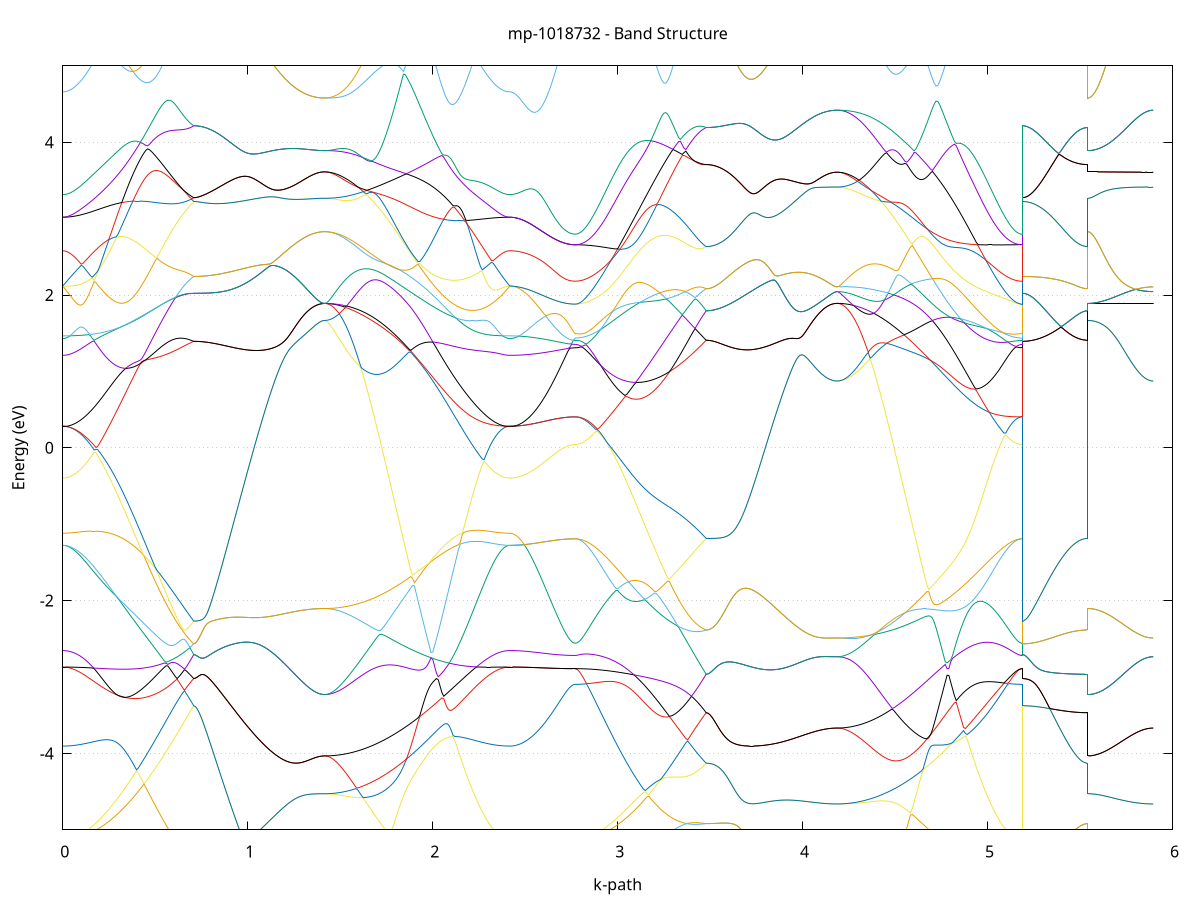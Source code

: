 set title 'mp-1018732 - Band Structure'
set xlabel 'k-path'
set ylabel 'Energy (eV)'
set grid y
set yrange [-5:5]
set terminal png size 800,600
set output 'mp-1018732_bands_gnuplot.png'
plot '-' using 1:2 with lines notitle, '-' using 1:2 with lines notitle, '-' using 1:2 with lines notitle, '-' using 1:2 with lines notitle, '-' using 1:2 with lines notitle, '-' using 1:2 with lines notitle, '-' using 1:2 with lines notitle, '-' using 1:2 with lines notitle, '-' using 1:2 with lines notitle, '-' using 1:2 with lines notitle, '-' using 1:2 with lines notitle, '-' using 1:2 with lines notitle, '-' using 1:2 with lines notitle, '-' using 1:2 with lines notitle, '-' using 1:2 with lines notitle, '-' using 1:2 with lines notitle, '-' using 1:2 with lines notitle, '-' using 1:2 with lines notitle, '-' using 1:2 with lines notitle, '-' using 1:2 with lines notitle, '-' using 1:2 with lines notitle, '-' using 1:2 with lines notitle, '-' using 1:2 with lines notitle, '-' using 1:2 with lines notitle, '-' using 1:2 with lines notitle, '-' using 1:2 with lines notitle, '-' using 1:2 with lines notitle, '-' using 1:2 with lines notitle, '-' using 1:2 with lines notitle, '-' using 1:2 with lines notitle, '-' using 1:2 with lines notitle, '-' using 1:2 with lines notitle, '-' using 1:2 with lines notitle, '-' using 1:2 with lines notitle, '-' using 1:2 with lines notitle, '-' using 1:2 with lines notitle, '-' using 1:2 with lines notitle, '-' using 1:2 with lines notitle, '-' using 1:2 with lines notitle, '-' using 1:2 with lines notitle, '-' using 1:2 with lines notitle, '-' using 1:2 with lines notitle, '-' using 1:2 with lines notitle, '-' using 1:2 with lines notitle, '-' using 1:2 with lines notitle, '-' using 1:2 with lines notitle, '-' using 1:2 with lines notitle, '-' using 1:2 with lines notitle, '-' using 1:2 with lines notitle, '-' using 1:2 with lines notitle, '-' using 1:2 with lines notitle, '-' using 1:2 with lines notitle, '-' using 1:2 with lines notitle, '-' using 1:2 with lines notitle, '-' using 1:2 with lines notitle, '-' using 1:2 with lines notitle, '-' using 1:2 with lines notitle, '-' using 1:2 with lines notitle, '-' using 1:2 with lines notitle, '-' using 1:2 with lines notitle, '-' using 1:2 with lines notitle, '-' using 1:2 with lines notitle, '-' using 1:2 with lines notitle, '-' using 1:2 with lines notitle
0.000000 -25.295956
0.009970 -25.295956
0.019940 -25.295956
0.029910 -25.296056
0.039880 -25.296256
0.049850 -25.296356
0.059820 -25.296556
0.069790 -25.296856
0.079760 -25.297056
0.089730 -25.297356
0.099700 -25.297756
0.109670 -25.298156
0.119640 -25.298556
0.129610 -25.298956
0.139580 -25.299456
0.149550 -25.299956
0.159520 -25.300456
0.169490 -25.301056
0.179460 -25.301656
0.189430 -25.302256
0.199400 -25.302856
0.209370 -25.303556
0.219339 -25.304156
0.229309 -25.304856
0.239279 -25.305556
0.249249 -25.306356
0.259219 -25.307056
0.269189 -25.307856
0.279159 -25.308656
0.289129 -25.309356
0.299099 -25.310156
0.309069 -25.311056
0.319039 -25.311856
0.329009 -25.312656
0.338979 -25.313456
0.348949 -25.314256
0.358919 -25.315056
0.368889 -25.315956
0.378859 -25.316756
0.388829 -25.317556
0.398799 -25.318356
0.408769 -25.319156
0.418739 -25.319956
0.428709 -25.320656
0.438679 -25.321456
0.448649 -25.322256
0.458619 -25.322956
0.468589 -25.323656
0.478559 -25.324356
0.488529 -25.325056
0.498499 -25.325656
0.508469 -25.326356
0.518439 -25.326956
0.528409 -25.327556
0.538379 -25.328056
0.548349 -25.328656
0.558319 -25.329156
0.568289 -25.329556
0.578259 -25.330056
0.588229 -25.330456
0.598199 -25.330856
0.608169 -25.331156
0.618139 -25.331456
0.628109 -25.331756
0.638079 -25.331956
0.648048 -25.332156
0.658018 -25.332356
0.667988 -25.332456
0.677958 -25.332556
0.687928 -25.332656
0.697898 -25.332656
0.707868 -25.332656
0.707868 -25.332656
0.717838 -25.332656
0.727808 -25.332656
0.737778 -25.332656
0.747748 -25.332656
0.757718 -25.332556
0.767688 -25.332556
0.777658 -25.332456
0.787628 -25.332456
0.797598 -25.332356
0.807568 -25.332356
0.817538 -25.332256
0.827508 -25.332156
0.837478 -25.332056
0.847448 -25.332056
0.857418 -25.331956
0.867388 -25.331856
0.877358 -25.331756
0.887328 -25.331556
0.897298 -25.331456
0.907268 -25.331356
0.917238 -25.331256
0.927208 -25.331156
0.937178 -25.330956
0.947148 -25.330856
0.957118 -25.330756
0.967088 -25.330556
0.977058 -25.330456
0.987028 -25.330256
0.996998 -25.330156
1.006968 -25.329956
1.016938 -25.329856
1.026908 -25.329656
1.036878 -25.329556
1.046848 -25.329356
1.056818 -25.329256
1.066788 -25.329156
1.076757 -25.328956
1.086727 -25.328856
1.096697 -25.328656
1.106667 -25.328556
1.116637 -25.328356
1.126607 -25.328256
1.136577 -25.328156
1.146547 -25.328056
1.156517 -25.327856
1.166487 -25.327756
1.176457 -25.327656
1.186427 -25.327556
1.196397 -25.327456
1.206367 -25.327456
1.216337 -25.327356
1.226307 -25.327256
1.236277 -25.327256
1.246247 -25.327256
1.256217 -25.327156
1.266187 -25.327156
1.276157 -25.327256
1.286127 -25.327256
1.296097 -25.327256
1.306067 -25.327356
1.316037 -25.327356
1.326007 -25.327456
1.335977 -25.327556
1.345947 -25.327656
1.355917 -25.327656
1.365887 -25.327756
1.375857 -25.327856
1.385827 -25.327856
1.395797 -25.327856
1.405767 -25.327956
1.415737 -25.327956
1.415737 -25.327956
1.425648 -25.327956
1.435560 -25.327856
1.445472 -25.327856
1.455383 -25.327856
1.465295 -25.327756
1.475207 -25.327656
1.485118 -25.327556
1.495030 -25.327456
1.504942 -25.327356
1.514853 -25.327256
1.524765 -25.327056
1.534677 -25.326956
1.544588 -25.326756
1.554500 -25.326556
1.564412 -25.326356
1.574323 -25.326156
1.584235 -25.325956
1.594146 -25.325656
1.604058 -25.325456
1.613970 -25.325156
1.623881 -25.324856
1.633793 -25.324656
1.643705 -25.324356
1.653616 -25.323956
1.663528 -25.323656
1.673440 -25.323356
1.683351 -25.322956
1.693263 -25.322656
1.703175 -25.322256
1.713086 -25.321856
1.722998 -25.321456
1.732910 -25.321056
1.742821 -25.320656
1.752733 -25.320256
1.762645 -25.319756
1.772556 -25.319356
1.782468 -25.318856
1.792380 -25.318456
1.802291 -25.317956
1.812203 -25.317456
1.822115 -25.316956
1.832026 -25.316456
1.841938 -25.315956
1.851849 -25.315456
1.861761 -25.314956
1.871673 -25.314456
1.881584 -25.313956
1.891496 -25.313356
1.901408 -25.312856
1.911319 -25.312256
1.921231 -25.311756
1.931143 -25.311256
1.941054 -25.310656
1.950966 -25.310156
1.960878 -25.309656
1.970789 -25.309156
1.980701 -25.308656
1.990613 -25.308156
2.000524 -25.307656
2.010436 -25.307256
2.020348 -25.306756
2.030259 -25.306256
2.040171 -25.305856
2.050083 -25.305356
2.059994 -25.304956
2.069906 -25.304456
2.079818 -25.304056
2.089729 -25.303556
2.099641 -25.303156
2.109552 -25.302856
2.119464 -25.302456
2.129376 -25.302056
2.139287 -25.301656
2.149199 -25.301256
2.159111 -25.300956
2.169022 -25.300556
2.178934 -25.300256
2.188846 -25.299956
2.198757 -25.299656
2.208669 -25.299256
2.218581 -25.298956
2.228492 -25.298756
2.238404 -25.298456
2.248316 -25.298156
2.258227 -25.297956
2.268139 -25.297656
2.278051 -25.297456
2.287962 -25.297256
2.297874 -25.297056
2.307786 -25.296856
2.317697 -25.296756
2.327609 -25.296556
2.337520 -25.296456
2.347432 -25.296356
2.357344 -25.296156
2.367255 -25.296156
2.377167 -25.296056
2.387079 -25.295956
2.396990 -25.295956
2.406902 -25.295956
2.416814 -25.295956
2.416814 -25.295956
2.426648 -25.295956
2.436482 -25.295956
2.446316 -25.295856
2.456150 -25.295856
2.465984 -25.295856
2.475818 -25.295856
2.485652 -25.295856
2.495486 -25.295856
2.505320 -25.295856
2.515154 -25.295756
2.524988 -25.295756
2.534822 -25.295756
2.544655 -25.295756
2.554489 -25.295656
2.564323 -25.295656
2.574157 -25.295656
2.583991 -25.295556
2.593825 -25.295556
2.603659 -25.295556
2.613493 -25.295456
2.623327 -25.295456
2.633161 -25.295456
2.642995 -25.295356
2.652829 -25.295356
2.662663 -25.295256
2.672497 -25.295256
2.682331 -25.295256
2.692165 -25.295156
2.701999 -25.295156
2.711833 -25.295156
2.721667 -25.295056
2.731501 -25.295056
2.741335 -25.295056
2.751169 -25.295056
2.761003 -25.295056
2.770837 -25.295056
2.770837 -25.295056
2.780807 -25.295056
2.790777 -25.295056
2.800747 -25.295256
2.810717 -25.295356
2.820687 -25.295556
2.830657 -25.295756
2.840627 -25.296056
2.850597 -25.296356
2.860567 -25.296656
2.870537 -25.297056
2.880507 -25.297456
2.890477 -25.297856
2.900447 -25.298356
2.910417 -25.298856
2.920387 -25.299456
2.930357 -25.299956
2.940327 -25.300556
2.950297 -25.301156
2.960267 -25.301856
2.970237 -25.302456
2.980207 -25.303156
2.990177 -25.303856
3.000147 -25.304656
3.010117 -25.305356
3.020087 -25.306156
3.030056 -25.306856
3.040026 -25.307656
3.049996 -25.308456
3.059966 -25.309356
3.069936 -25.310156
3.079906 -25.310956
3.089876 -25.311756
3.099846 -25.312656
3.109816 -25.313456
3.119786 -25.314356
3.129756 -25.315156
3.139726 -25.315956
3.149696 -25.316856
3.159666 -25.317656
3.169636 -25.318456
3.179606 -25.319256
3.189576 -25.320156
3.199546 -25.320856
3.209516 -25.321656
3.219486 -25.322456
3.229456 -25.323156
3.239426 -25.323956
3.249396 -25.324656
3.259366 -25.325356
3.269336 -25.326056
3.279306 -25.326656
3.289276 -25.327256
3.299246 -25.327856
3.309216 -25.328456
3.319186 -25.328956
3.329156 -25.329556
3.339126 -25.330056
3.349096 -25.330456
3.359066 -25.330856
3.369036 -25.331256
3.379006 -25.331656
3.388976 -25.331956
3.398946 -25.332256
3.408916 -25.332556
3.418886 -25.332756
3.428856 -25.332956
3.438826 -25.333056
3.448796 -25.333156
3.458765 -25.333256
3.468735 -25.333256
3.478705 -25.333256
3.478705 -25.333256
3.488675 -25.333256
3.498645 -25.333256
3.508615 -25.333256
3.518585 -25.333256
3.528555 -25.333156
3.538525 -25.333156
3.548495 -25.333156
3.558465 -25.333056
3.568435 -25.332956
3.578405 -25.332956
3.588375 -25.332856
3.598345 -25.332756
3.608315 -25.332656
3.618285 -25.332556
3.628255 -25.332456
3.638225 -25.332356
3.648195 -25.332256
3.658165 -25.332156
3.668135 -25.331956
3.678105 -25.331856
3.688075 -25.331756
3.698045 -25.331556
3.708015 -25.331456
3.717985 -25.331256
3.727955 -25.331156
3.737925 -25.330956
3.747895 -25.330756
3.757865 -25.330656
3.767835 -25.330456
3.777805 -25.330256
3.787775 -25.330156
3.797745 -25.329956
3.807715 -25.329756
3.817685 -25.329656
3.827655 -25.329456
3.837625 -25.329256
3.847595 -25.329056
3.857565 -25.328956
3.867535 -25.328756
3.877505 -25.328556
3.887474 -25.328356
3.897444 -25.328256
3.907414 -25.328056
3.917384 -25.327856
3.927354 -25.327756
3.937324 -25.327556
3.947294 -25.327456
3.957264 -25.327256
3.967234 -25.327156
3.977204 -25.326956
3.987174 -25.326856
3.997144 -25.326756
4.007114 -25.326556
4.017084 -25.326456
4.027054 -25.326356
4.037024 -25.326256
4.046994 -25.326156
4.056964 -25.326056
4.066934 -25.325956
4.076904 -25.325856
4.086874 -25.325856
4.096844 -25.325756
4.106814 -25.325756
4.116784 -25.325656
4.126754 -25.325656
4.136724 -25.325656
4.146694 -25.325656
4.156664 -25.325756
4.166634 -25.325756
4.176604 -25.325756
4.186574 -25.325756
4.186574 -25.325756
4.196485 -25.325756
4.206397 -25.325756
4.216309 -25.325756
4.226220 -25.325656
4.236132 -25.325656
4.246044 -25.325556
4.255955 -25.325456
4.265867 -25.325356
4.275779 -25.325256
4.285690 -25.325156
4.295602 -25.325056
4.305514 -25.324856
4.315425 -25.324756
4.325337 -25.324556
4.335249 -25.324456
4.345160 -25.324256
4.355072 -25.324056
4.364984 -25.323856
4.374895 -25.323656
4.384807 -25.323356
4.394719 -25.323156
4.404630 -25.322856
4.414542 -25.322656
4.424453 -25.322356
4.434365 -25.322056
4.444277 -25.321756
4.454188 -25.321456
4.464100 -25.321156
4.474012 -25.320756
4.483923 -25.320456
4.493835 -25.320156
4.503747 -25.319756
4.513658 -25.319356
4.523570 -25.319056
4.533482 -25.318656
4.543393 -25.318256
4.553305 -25.317956
4.563217 -25.317556
4.573128 -25.317156
4.583040 -25.316756
4.592952 -25.316356
4.602863 -25.315956
4.612775 -25.315556
4.622687 -25.315156
4.632598 -25.314756
4.642510 -25.314256
4.652422 -25.313856
4.662333 -25.313456
4.672245 -25.312956
4.682156 -25.312556
4.692068 -25.312056
4.701980 -25.311656
4.711891 -25.311156
4.721803 -25.310756
4.731715 -25.310256
4.741626 -25.309756
4.751538 -25.309356
4.761450 -25.308856
4.771361 -25.308356
4.781273 -25.307956
4.791185 -25.307456
4.801096 -25.306956
4.811008 -25.306556
4.820920 -25.306056
4.830831 -25.305556
4.840743 -25.305156
4.850655 -25.304656
4.860566 -25.304256
4.870478 -25.303756
4.880390 -25.303356
4.890301 -25.302856
4.900213 -25.302456
4.910125 -25.302056
4.920036 -25.301656
4.929948 -25.301256
4.939859 -25.300756
4.949771 -25.300456
4.959683 -25.300056
4.969594 -25.299656
4.979506 -25.299256
4.989418 -25.298956
4.999329 -25.298556
5.009241 -25.298256
5.019153 -25.297956
5.029064 -25.297656
5.038976 -25.297356
5.048888 -25.297056
5.058799 -25.296756
5.068711 -25.296556
5.078623 -25.296256
5.088534 -25.296056
5.098446 -25.295856
5.108358 -25.295756
5.118269 -25.295556
5.128181 -25.295456
5.138093 -25.295256
5.148004 -25.295156
5.157916 -25.295156
5.167828 -25.295056
5.177739 -25.295056
5.187651 -25.295056
5.187651 -25.332656
5.197485 -25.332656
5.207319 -25.332656
5.217153 -25.332656
5.226987 -25.332656
5.236821 -25.332656
5.246655 -25.332756
5.256489 -25.332756
5.266323 -25.332756
5.276157 -25.332756
5.285991 -25.332756
5.295825 -25.332856
5.305659 -25.332856
5.315493 -25.332856
5.325327 -25.332856
5.335161 -25.332956
5.344995 -25.332956
5.354829 -25.332956
5.364662 -25.332956
5.374496 -25.333056
5.384330 -25.333056
5.394164 -25.333056
5.403998 -25.333056
5.413832 -25.333156
5.423666 -25.333156
5.433500 -25.333156
5.443334 -25.333156
5.453168 -25.333256
5.463002 -25.333256
5.472836 -25.333256
5.482670 -25.333256
5.492504 -25.333256
5.502338 -25.333256
5.512172 -25.333256
5.522006 -25.333256
5.531840 -25.333256
5.541674 -25.333256
5.541674 -25.327956
5.551508 -25.327956
5.561342 -25.327956
5.571176 -25.327856
5.581010 -25.327856
5.590844 -25.327856
5.600678 -25.327856
5.610512 -25.327856
5.620346 -25.327756
5.630180 -25.327756
5.640014 -25.327656
5.649848 -25.327656
5.659682 -25.327556
5.669516 -25.327556
5.679350 -25.327456
5.689184 -25.327456
5.699018 -25.327356
5.708852 -25.327256
5.718686 -25.327156
5.728520 -25.327156
5.738354 -25.327056
5.748188 -25.326956
5.758022 -25.326856
5.767856 -25.326756
5.777690 -25.326656
5.787524 -25.326656
5.797358 -25.326556
5.807192 -25.326456
5.817026 -25.326356
5.826860 -25.326256
5.836694 -25.326156
5.846528 -25.326056
5.856362 -25.325956
5.866196 -25.325856
5.876030 -25.325856
5.885864 -25.325756
5.895698 -25.325756
e
0.000000 -25.295956
0.009970 -25.295956
0.019940 -25.295856
0.029910 -25.295856
0.039880 -25.295856
0.049850 -25.295856
0.059820 -25.295856
0.069790 -25.295756
0.079760 -25.295756
0.089730 -25.295656
0.099700 -25.295656
0.109670 -25.295556
0.119640 -25.295756
0.129610 -25.296256
0.139580 -25.296756
0.149550 -25.297256
0.159520 -25.297756
0.169490 -25.298356
0.179460 -25.298956
0.189430 -25.299656
0.199400 -25.300256
0.209370 -25.300956
0.219339 -25.301656
0.229309 -25.302356
0.239279 -25.303156
0.249249 -25.303856
0.259219 -25.304656
0.269189 -25.305456
0.279159 -25.306256
0.289129 -25.307156
0.299099 -25.307956
0.309069 -25.308756
0.319039 -25.309656
0.329009 -25.310456
0.338979 -25.311356
0.348949 -25.312256
0.358919 -25.313056
0.368889 -25.313956
0.378859 -25.314856
0.388829 -25.315656
0.398799 -25.316556
0.408769 -25.317356
0.418739 -25.318256
0.428709 -25.319056
0.438679 -25.319856
0.448649 -25.320656
0.458619 -25.321456
0.468589 -25.322256
0.478559 -25.322956
0.488529 -25.323756
0.498499 -25.324456
0.508469 -25.325156
0.518439 -25.325756
0.528409 -25.326456
0.538379 -25.327056
0.548349 -25.327656
0.558319 -25.328156
0.568289 -25.328756
0.578259 -25.329256
0.588229 -25.329656
0.598199 -25.330156
0.608169 -25.330556
0.618139 -25.330956
0.628109 -25.331256
0.638079 -25.331556
0.648048 -25.331856
0.658018 -25.332056
0.667988 -25.332256
0.677958 -25.332456
0.687928 -25.332556
0.697898 -25.332656
0.707868 -25.332656
0.707868 -25.332656
0.717838 -25.332656
0.727808 -25.332656
0.737778 -25.332656
0.747748 -25.332656
0.757718 -25.332556
0.767688 -25.332556
0.777658 -25.332456
0.787628 -25.332456
0.797598 -25.332356
0.807568 -25.332356
0.817538 -25.332256
0.827508 -25.332156
0.837478 -25.332056
0.847448 -25.332056
0.857418 -25.331956
0.867388 -25.331856
0.877358 -25.331756
0.887328 -25.331556
0.897298 -25.331456
0.907268 -25.331356
0.917238 -25.331256
0.927208 -25.331156
0.937178 -25.330956
0.947148 -25.330856
0.957118 -25.330756
0.967088 -25.330556
0.977058 -25.330456
0.987028 -25.330256
0.996998 -25.330156
1.006968 -25.329956
1.016938 -25.329856
1.026908 -25.329656
1.036878 -25.329556
1.046848 -25.329356
1.056818 -25.329256
1.066788 -25.329156
1.076757 -25.328956
1.086727 -25.328856
1.096697 -25.328656
1.106667 -25.328556
1.116637 -25.328356
1.126607 -25.328256
1.136577 -25.328156
1.146547 -25.328056
1.156517 -25.327856
1.166487 -25.327756
1.176457 -25.327656
1.186427 -25.327556
1.196397 -25.327456
1.206367 -25.327456
1.216337 -25.327356
1.226307 -25.327256
1.236277 -25.327256
1.246247 -25.327256
1.256217 -25.327156
1.266187 -25.327156
1.276157 -25.327256
1.286127 -25.327256
1.296097 -25.327256
1.306067 -25.327356
1.316037 -25.327356
1.326007 -25.327456
1.335977 -25.327556
1.345947 -25.327656
1.355917 -25.327656
1.365887 -25.327756
1.375857 -25.327856
1.385827 -25.327856
1.395797 -25.327856
1.405767 -25.327956
1.415737 -25.327956
1.415737 -25.327956
1.425648 -25.327956
1.435560 -25.327856
1.445472 -25.327856
1.455383 -25.327756
1.465295 -25.327756
1.475207 -25.327656
1.485118 -25.327556
1.495030 -25.327456
1.504942 -25.327256
1.514853 -25.327156
1.524765 -25.326956
1.534677 -25.326856
1.544588 -25.326656
1.554500 -25.326456
1.564412 -25.326156
1.574323 -25.325956
1.584235 -25.325756
1.594146 -25.325456
1.604058 -25.325156
1.613970 -25.324956
1.623881 -25.324656
1.633793 -25.324256
1.643705 -25.323956
1.653616 -25.323656
1.663528 -25.323256
1.673440 -25.322956
1.683351 -25.322556
1.693263 -25.322156
1.703175 -25.321856
1.713086 -25.321456
1.722998 -25.321056
1.732910 -25.320556
1.742821 -25.320156
1.752733 -25.319756
1.762645 -25.319256
1.772556 -25.318856
1.782468 -25.318456
1.792380 -25.317956
1.802291 -25.317456
1.812203 -25.317056
1.822115 -25.316556
1.832026 -25.316056
1.841938 -25.315556
1.851849 -25.315056
1.861761 -25.314556
1.871673 -25.314156
1.881584 -25.313656
1.891496 -25.313156
1.901408 -25.312656
1.911319 -25.312156
1.921231 -25.311656
1.931143 -25.311156
1.941054 -25.310656
1.950966 -25.310156
1.960878 -25.309556
1.970789 -25.309056
1.980701 -25.308456
1.990613 -25.307956
2.000524 -25.307356
2.010436 -25.306956
2.020348 -25.306456
2.030259 -25.306056
2.040171 -25.305656
2.050083 -25.305256
2.059994 -25.304856
2.069906 -25.304456
2.079818 -25.303956
2.089729 -25.303556
2.099641 -25.303156
2.109552 -25.302756
2.119464 -25.302356
2.129376 -25.301956
2.139287 -25.301556
2.149199 -25.301256
2.159111 -25.300856
2.169022 -25.300456
2.178934 -25.300156
2.188846 -25.299856
2.198757 -25.299456
2.208669 -25.299156
2.218581 -25.298856
2.228492 -25.298656
2.238404 -25.298356
2.248316 -25.298056
2.258227 -25.297856
2.268139 -25.297656
2.278051 -25.297356
2.287962 -25.297156
2.297874 -25.297056
2.307786 -25.296856
2.317697 -25.296656
2.327609 -25.296556
2.337520 -25.296356
2.347432 -25.296256
2.357344 -25.296156
2.367255 -25.296056
2.377167 -25.296056
2.387079 -25.295956
2.396990 -25.295956
2.406902 -25.295956
2.416814 -25.295956
2.416814 -25.295956
2.426648 -25.295956
2.436482 -25.295956
2.446316 -25.295856
2.456150 -25.295856
2.465984 -25.295856
2.475818 -25.295856
2.485652 -25.295856
2.495486 -25.295856
2.505320 -25.295856
2.515154 -25.295756
2.524988 -25.295756
2.534822 -25.295756
2.544655 -25.295756
2.554489 -25.295656
2.564323 -25.295656
2.574157 -25.295656
2.583991 -25.295556
2.593825 -25.295556
2.603659 -25.295556
2.613493 -25.295456
2.623327 -25.295456
2.633161 -25.295456
2.642995 -25.295356
2.652829 -25.295356
2.662663 -25.295256
2.672497 -25.295256
2.682331 -25.295256
2.692165 -25.295156
2.701999 -25.295156
2.711833 -25.295156
2.721667 -25.295056
2.731501 -25.295056
2.741335 -25.295056
2.751169 -25.295056
2.761003 -25.295056
2.770837 -25.295056
2.770837 -25.295056
2.780807 -25.295056
2.790777 -25.295056
2.800747 -25.294956
2.810717 -25.294956
2.820687 -25.294956
2.830657 -25.294956
2.840627 -25.294956
2.850597 -25.295256
2.860567 -25.295556
2.870537 -25.295956
2.880507 -25.296356
2.890477 -25.296756
2.900447 -25.297256
2.910417 -25.297756
2.920387 -25.298256
2.930357 -25.298856
2.940327 -25.299456
2.950297 -25.300056
2.960267 -25.300656
2.970237 -25.301356
2.980207 -25.302056
2.990177 -25.302756
3.000147 -25.303456
3.010117 -25.304256
3.020087 -25.304956
3.030056 -25.305756
3.040026 -25.306556
3.049996 -25.307356
3.059966 -25.308156
3.069936 -25.309056
3.079906 -25.309856
3.089876 -25.310656
3.099846 -25.311556
3.109816 -25.312456
3.119786 -25.313256
3.129756 -25.314156
3.139726 -25.314956
3.149696 -25.315856
3.159666 -25.316656
3.169636 -25.317556
3.179606 -25.318356
3.189576 -25.319256
3.199546 -25.320056
3.209516 -25.320856
3.219486 -25.321656
3.229456 -25.322356
3.239426 -25.323156
3.249396 -25.323856
3.259366 -25.324656
3.269336 -25.325356
3.279306 -25.325956
3.289276 -25.326656
3.299246 -25.327256
3.309216 -25.327856
3.319186 -25.328456
3.329156 -25.329056
3.339126 -25.329556
3.349096 -25.330056
3.359066 -25.330456
3.369036 -25.330856
3.379006 -25.331256
3.388976 -25.331656
3.398946 -25.331956
3.408916 -25.332256
3.418886 -25.332556
3.428856 -25.332756
3.438826 -25.332956
3.448796 -25.333056
3.458765 -25.333156
3.468735 -25.333256
3.478705 -25.333256
3.478705 -25.333256
3.488675 -25.333256
3.498645 -25.333256
3.508615 -25.333256
3.518585 -25.333256
3.528555 -25.333156
3.538525 -25.333156
3.548495 -25.333156
3.558465 -25.333056
3.568435 -25.332956
3.578405 -25.332956
3.588375 -25.332856
3.598345 -25.332756
3.608315 -25.332656
3.618285 -25.332556
3.628255 -25.332456
3.638225 -25.332356
3.648195 -25.332256
3.658165 -25.332156
3.668135 -25.331956
3.678105 -25.331856
3.688075 -25.331756
3.698045 -25.331556
3.708015 -25.331456
3.717985 -25.331256
3.727955 -25.331156
3.737925 -25.330956
3.747895 -25.330756
3.757865 -25.330656
3.767835 -25.330456
3.777805 -25.330256
3.787775 -25.330156
3.797745 -25.329956
3.807715 -25.329756
3.817685 -25.329656
3.827655 -25.329456
3.837625 -25.329256
3.847595 -25.329056
3.857565 -25.328956
3.867535 -25.328756
3.877505 -25.328556
3.887474 -25.328356
3.897444 -25.328256
3.907414 -25.328056
3.917384 -25.327856
3.927354 -25.327756
3.937324 -25.327556
3.947294 -25.327456
3.957264 -25.327256
3.967234 -25.327156
3.977204 -25.326956
3.987174 -25.326856
3.997144 -25.326756
4.007114 -25.326556
4.017084 -25.326456
4.027054 -25.326356
4.037024 -25.326256
4.046994 -25.326156
4.056964 -25.326056
4.066934 -25.325956
4.076904 -25.325856
4.086874 -25.325856
4.096844 -25.325756
4.106814 -25.325756
4.116784 -25.325656
4.126754 -25.325656
4.136724 -25.325656
4.146694 -25.325656
4.156664 -25.325756
4.166634 -25.325756
4.176604 -25.325756
4.186574 -25.325756
4.186574 -25.325756
4.196485 -25.325756
4.206397 -25.325756
4.216309 -25.325656
4.226220 -25.325656
4.236132 -25.325556
4.246044 -25.325456
4.255955 -25.325456
4.265867 -25.325256
4.275779 -25.325156
4.285690 -25.325056
4.295602 -25.324856
4.305514 -25.324756
4.315425 -25.324556
4.325337 -25.324356
4.335249 -25.324156
4.345160 -25.323856
4.355072 -25.323656
4.364984 -25.323456
4.374895 -25.323156
4.384807 -25.322856
4.394719 -25.322656
4.404630 -25.322456
4.414542 -25.322256
4.424453 -25.321956
4.434365 -25.321656
4.444277 -25.321456
4.454188 -25.321156
4.464100 -25.320856
4.474012 -25.320556
4.483923 -25.320256
4.493835 -25.319956
4.503747 -25.319656
4.513658 -25.319356
4.523570 -25.318956
4.533482 -25.318656
4.543393 -25.318256
4.553305 -25.317856
4.563217 -25.317456
4.573128 -25.316956
4.583040 -25.316556
4.592952 -25.316156
4.602863 -25.315756
4.612775 -25.315256
4.622687 -25.314856
4.632598 -25.314356
4.642510 -25.313856
4.652422 -25.313456
4.662333 -25.312956
4.672245 -25.312456
4.682156 -25.311956
4.692068 -25.311456
4.701980 -25.311056
4.711891 -25.310556
4.721803 -25.310056
4.731715 -25.309556
4.741626 -25.309056
4.751538 -25.308556
4.761450 -25.308056
4.771361 -25.307556
4.781273 -25.307056
4.791185 -25.306556
4.801096 -25.306056
4.811008 -25.305556
4.820920 -25.305056
4.830831 -25.304656
4.840743 -25.304156
4.850655 -25.303656
4.860566 -25.303156
4.870478 -25.302756
4.880390 -25.302256
4.890301 -25.301856
4.900213 -25.301356
4.910125 -25.300956
4.920036 -25.300556
4.929948 -25.300056
4.939859 -25.299656
4.949771 -25.299256
4.959683 -25.298856
4.969594 -25.298556
4.979506 -25.298156
4.989418 -25.297856
4.999329 -25.297656
5.009241 -25.297356
5.019153 -25.297156
5.029064 -25.296856
5.038976 -25.296656
5.048888 -25.296456
5.058799 -25.296256
5.068711 -25.296056
5.078623 -25.295956
5.088534 -25.295756
5.098446 -25.295656
5.108358 -25.295456
5.118269 -25.295356
5.128181 -25.295256
5.138093 -25.295156
5.148004 -25.295156
5.157916 -25.295056
5.167828 -25.295056
5.177739 -25.295056
5.187651 -25.295056
5.187651 -25.332656
5.197485 -25.332656
5.207319 -25.332656
5.217153 -25.332656
5.226987 -25.332656
5.236821 -25.332656
5.246655 -25.332756
5.256489 -25.332756
5.266323 -25.332756
5.276157 -25.332756
5.285991 -25.332756
5.295825 -25.332856
5.305659 -25.332856
5.315493 -25.332856
5.325327 -25.332856
5.335161 -25.332956
5.344995 -25.332956
5.354829 -25.332956
5.364662 -25.332956
5.374496 -25.333056
5.384330 -25.333056
5.394164 -25.333056
5.403998 -25.333056
5.413832 -25.333156
5.423666 -25.333156
5.433500 -25.333156
5.443334 -25.333156
5.453168 -25.333256
5.463002 -25.333256
5.472836 -25.333256
5.482670 -25.333256
5.492504 -25.333256
5.502338 -25.333256
5.512172 -25.333256
5.522006 -25.333256
5.531840 -25.333256
5.541674 -25.333256
5.541674 -25.327956
5.551508 -25.327956
5.561342 -25.327956
5.571176 -25.327856
5.581010 -25.327856
5.590844 -25.327856
5.600678 -25.327856
5.610512 -25.327856
5.620346 -25.327756
5.630180 -25.327756
5.640014 -25.327656
5.649848 -25.327656
5.659682 -25.327556
5.669516 -25.327556
5.679350 -25.327456
5.689184 -25.327456
5.699018 -25.327356
5.708852 -25.327256
5.718686 -25.327156
5.728520 -25.327156
5.738354 -25.327056
5.748188 -25.326956
5.758022 -25.326856
5.767856 -25.326756
5.777690 -25.326656
5.787524 -25.326656
5.797358 -25.326556
5.807192 -25.326456
5.817026 -25.326356
5.826860 -25.326256
5.836694 -25.326156
5.846528 -25.326056
5.856362 -25.325956
5.866196 -25.325856
5.876030 -25.325856
5.885864 -25.325756
5.895698 -25.325756
e
0.000000 -25.294956
0.009970 -25.294956
0.019940 -25.294956
0.029910 -25.294956
0.039880 -25.294956
0.049850 -25.294856
0.059820 -25.294856
0.069790 -25.294756
0.079760 -25.294756
0.089730 -25.294856
0.099700 -25.295056
0.109670 -25.295356
0.119640 -25.295556
0.129610 -25.295456
0.139580 -25.295456
0.149550 -25.295356
0.159520 -25.295256
0.169490 -25.295156
0.179460 -25.295156
0.189430 -25.295056
0.199400 -25.294956
0.209370 -25.294856
0.219339 -25.294756
0.229309 -25.294656
0.239279 -25.294556
0.249249 -25.294456
0.259219 -25.294356
0.269189 -25.294256
0.279159 -25.294156
0.289129 -25.293956
0.299099 -25.293856
0.309069 -25.293756
0.319039 -25.293656
0.329009 -25.293556
0.338979 -25.293356
0.348949 -25.293256
0.358919 -25.293156
0.368889 -25.293056
0.378859 -25.292856
0.388829 -25.292756
0.398799 -25.292656
0.408769 -25.292556
0.418739 -25.292456
0.428709 -25.292256
0.438679 -25.292156
0.448649 -25.292056
0.458619 -25.291956
0.468589 -25.291856
0.478559 -25.291656
0.488529 -25.291556
0.498499 -25.291456
0.508469 -25.291356
0.518439 -25.291256
0.528409 -25.291156
0.538379 -25.291056
0.548349 -25.290956
0.558319 -25.290856
0.568289 -25.290756
0.578259 -25.290656
0.588229 -25.290656
0.598199 -25.290556
0.608169 -25.290456
0.618139 -25.290356
0.628109 -25.290356
0.638079 -25.290256
0.648048 -25.290156
0.658018 -25.290156
0.667988 -25.290056
0.677958 -25.290056
0.687928 -25.289956
0.697898 -25.289956
0.707868 -25.289956
0.707868 -25.289956
0.717838 -25.289956
0.727808 -25.289956
0.737778 -25.290056
0.747748 -25.290156
0.757718 -25.290356
0.767688 -25.290556
0.777658 -25.290756
0.787628 -25.291056
0.797598 -25.291356
0.807568 -25.291656
0.817538 -25.291956
0.827508 -25.292356
0.837478 -25.292756
0.847448 -25.293256
0.857418 -25.293656
0.867388 -25.294156
0.877358 -25.294756
0.887328 -25.295256
0.897298 -25.295856
0.907268 -25.296456
0.917238 -25.297056
0.927208 -25.297656
0.937178 -25.298356
0.947148 -25.299056
0.957118 -25.299656
0.967088 -25.300456
0.977058 -25.301156
0.987028 -25.301856
0.996998 -25.302556
1.006968 -25.303356
1.016938 -25.304156
1.026908 -25.304856
1.036878 -25.305656
1.046848 -25.306456
1.056818 -25.307156
1.066788 -25.307956
1.076757 -25.308756
1.086727 -25.309456
1.096697 -25.310256
1.106667 -25.310956
1.116637 -25.311756
1.126607 -25.312456
1.136577 -25.313156
1.146547 -25.313856
1.156517 -25.314556
1.166487 -25.315256
1.176457 -25.315956
1.186427 -25.316556
1.196397 -25.317156
1.206367 -25.317756
1.216337 -25.318256
1.226307 -25.318856
1.236277 -25.319356
1.246247 -25.319756
1.256217 -25.320256
1.266187 -25.320556
1.276157 -25.320956
1.286127 -25.321256
1.296097 -25.321556
1.306067 -25.321856
1.316037 -25.322056
1.326007 -25.322256
1.335977 -25.322356
1.345947 -25.322456
1.355917 -25.322556
1.365887 -25.322656
1.375857 -25.322756
1.385827 -25.322756
1.395797 -25.322856
1.405767 -25.322856
1.415737 -25.322856
1.415737 -25.322856
1.425648 -25.322856
1.435560 -25.322856
1.445472 -25.322756
1.455383 -25.322756
1.465295 -25.322756
1.475207 -25.322656
1.485118 -25.322556
1.495030 -25.322556
1.504942 -25.322456
1.514853 -25.322356
1.524765 -25.322256
1.534677 -25.322156
1.544588 -25.321956
1.554500 -25.321856
1.564412 -25.321756
1.574323 -25.321556
1.584235 -25.321356
1.594146 -25.321256
1.604058 -25.321056
1.613970 -25.320856
1.623881 -25.320656
1.633793 -25.320456
1.643705 -25.320156
1.653616 -25.319956
1.663528 -25.319756
1.673440 -25.319456
1.683351 -25.319256
1.693263 -25.318956
1.703175 -25.318656
1.713086 -25.318356
1.722998 -25.318056
1.732910 -25.317756
1.742821 -25.317456
1.752733 -25.317156
1.762645 -25.316856
1.772556 -25.316556
1.782468 -25.316156
1.792380 -25.315856
1.802291 -25.315456
1.812203 -25.315056
1.822115 -25.314756
1.832026 -25.314356
1.841938 -25.313956
1.851849 -25.313556
1.861761 -25.313156
1.871673 -25.312756
1.881584 -25.312356
1.891496 -25.311956
1.901408 -25.311556
1.911319 -25.311156
1.921231 -25.310756
1.931143 -25.310356
1.941054 -25.309956
1.950966 -25.309456
1.960878 -25.309056
1.970789 -25.308656
1.980701 -25.308256
1.990613 -25.307756
2.000524 -25.307356
2.010436 -25.306856
2.020348 -25.306256
2.030259 -25.305756
2.040171 -25.305256
2.050083 -25.304656
2.059994 -25.304156
2.069906 -25.303656
2.079818 -25.303156
2.089729 -25.302656
2.099641 -25.302156
2.109552 -25.301656
2.119464 -25.301156
2.129376 -25.300656
2.139287 -25.300156
2.149199 -25.299756
2.159111 -25.299256
2.169022 -25.298856
2.178934 -25.298456
2.188846 -25.298056
2.198757 -25.297656
2.208669 -25.297256
2.218581 -25.296856
2.228492 -25.296556
2.238404 -25.296256
2.248316 -25.295856
2.258227 -25.295556
2.268139 -25.295356
2.278051 -25.295056
2.287962 -25.294856
2.297874 -25.294656
2.307786 -25.294556
2.317697 -25.294556
2.327609 -25.294656
2.337520 -25.294756
2.347432 -25.294756
2.357344 -25.294856
2.367255 -25.294856
2.377167 -25.294956
2.387079 -25.294956
2.396990 -25.294956
2.406902 -25.294956
2.416814 -25.294956
2.416814 -25.294956
2.426648 -25.294956
2.436482 -25.294956
2.446316 -25.294956
2.456150 -25.294856
2.465984 -25.294756
2.475818 -25.294656
2.485652 -25.294556
2.495486 -25.294356
2.505320 -25.294256
2.515154 -25.294056
2.524988 -25.293856
2.534822 -25.293656
2.544655 -25.293456
2.554489 -25.293256
2.564323 -25.293256
2.574157 -25.293356
2.583991 -25.293356
2.593825 -25.293356
2.603659 -25.293456
2.613493 -25.293456
2.623327 -25.293456
2.633161 -25.293556
2.642995 -25.293556
2.652829 -25.293656
2.662663 -25.293656
2.672497 -25.293656
2.682331 -25.293756
2.692165 -25.293756
2.701999 -25.293756
2.711833 -25.293856
2.721667 -25.293856
2.731501 -25.293856
2.741335 -25.293856
2.751169 -25.293956
2.761003 -25.293956
2.770837 -25.293956
2.770837 -25.293956
2.780807 -25.293956
2.790777 -25.294056
2.800747 -25.294156
2.810717 -25.294256
2.820687 -25.294456
2.830657 -25.294656
2.840627 -25.294856
2.850597 -25.294856
2.860567 -25.294856
2.870537 -25.294756
2.880507 -25.294756
2.890477 -25.294656
2.900447 -25.294656
2.910417 -25.294556
2.920387 -25.294556
2.930357 -25.294456
2.940327 -25.294356
2.950297 -25.294256
2.960267 -25.294256
2.970237 -25.294156
2.980207 -25.294056
2.990177 -25.293956
3.000147 -25.293856
3.010117 -25.293756
3.020087 -25.293656
3.030056 -25.293556
3.040026 -25.293456
3.049996 -25.293356
3.059966 -25.293256
3.069936 -25.293156
3.079906 -25.293056
3.089876 -25.292956
3.099846 -25.292856
3.109816 -25.292756
3.119786 -25.292656
3.129756 -25.292556
3.139726 -25.292456
3.149696 -25.292356
3.159666 -25.292156
3.169636 -25.292056
3.179606 -25.291956
3.189576 -25.291856
3.199546 -25.291756
3.209516 -25.291656
3.219486 -25.291556
3.229456 -25.291456
3.239426 -25.291356
3.249396 -25.291256
3.259366 -25.291156
3.269336 -25.291056
3.279306 -25.290956
3.289276 -25.290856
3.299246 -25.290856
3.309216 -25.290756
3.319186 -25.290656
3.329156 -25.290556
3.339126 -25.290456
3.349096 -25.290456
3.359066 -25.290356
3.369036 -25.290356
3.379006 -25.290256
3.388976 -25.290156
3.398946 -25.290156
3.408916 -25.290156
3.418886 -25.290056
3.428856 -25.290056
3.438826 -25.289956
3.448796 -25.289956
3.458765 -25.289956
3.468735 -25.289956
3.478705 -25.289956
3.478705 -25.289956
3.488675 -25.289956
3.498645 -25.289956
3.508615 -25.290056
3.518585 -25.290156
3.528555 -25.290356
3.538525 -25.290556
3.548495 -25.290756
3.558465 -25.291056
3.568435 -25.291356
3.578405 -25.291656
3.588375 -25.291956
3.598345 -25.292356
3.608315 -25.292756
3.618285 -25.293256
3.628255 -25.293756
3.638225 -25.294256
3.648195 -25.294756
3.658165 -25.295256
3.668135 -25.295856
3.678105 -25.296456
3.688075 -25.297056
3.698045 -25.297756
3.708015 -25.298356
3.717985 -25.299056
3.727955 -25.299756
3.737925 -25.300456
3.747895 -25.301156
3.757865 -25.301956
3.767835 -25.302656
3.777805 -25.303456
3.787775 -25.304156
3.797745 -25.304956
3.807715 -25.305756
3.817685 -25.306556
3.827655 -25.307356
3.837625 -25.308056
3.847595 -25.308856
3.857565 -25.309656
3.867535 -25.310456
3.877505 -25.311256
3.887474 -25.311956
3.897444 -25.312756
3.907414 -25.313456
3.917384 -25.314256
3.927354 -25.314956
3.937324 -25.315656
3.947294 -25.316356
3.957264 -25.316956
3.967234 -25.317656
3.977204 -25.318256
3.987174 -25.318856
3.997144 -25.319456
4.007114 -25.320056
4.017084 -25.320656
4.027054 -25.321156
4.037024 -25.321656
4.046994 -25.322056
4.056964 -25.322556
4.066934 -25.322956
4.076904 -25.323256
4.086874 -25.323656
4.096844 -25.323956
4.106814 -25.324156
4.116784 -25.324456
4.126754 -25.324656
4.136724 -25.324756
4.146694 -25.324856
4.156664 -25.324956
4.166634 -25.324956
4.176604 -25.324956
4.186574 -25.324956
4.186574 -25.324956
4.196485 -25.324956
4.206397 -25.324956
4.216309 -25.324956
4.226220 -25.324956
4.236132 -25.324856
4.246044 -25.324756
4.255955 -25.324756
4.265867 -25.324656
4.275779 -25.324556
4.285690 -25.324456
4.295602 -25.324356
4.305514 -25.324256
4.315425 -25.324056
4.325337 -25.323956
4.335249 -25.323756
4.345160 -25.323656
4.355072 -25.323456
4.364984 -25.323256
4.374895 -25.323056
4.384807 -25.322856
4.394719 -25.322556
4.404630 -25.322256
4.414542 -25.321956
4.424453 -25.321656
4.434365 -25.321356
4.444277 -25.320956
4.454188 -25.320656
4.464100 -25.320256
4.474012 -25.319956
4.483923 -25.319556
4.493835 -25.319156
4.503747 -25.318756
4.513658 -25.318356
4.523570 -25.317956
4.533482 -25.317456
4.543393 -25.317056
4.553305 -25.316656
4.563217 -25.316156
4.573128 -25.315756
4.583040 -25.315256
4.592952 -25.314856
4.602863 -25.314356
4.612775 -25.313956
4.622687 -25.313456
4.632598 -25.312956
4.642510 -25.312556
4.652422 -25.312056
4.662333 -25.311556
4.672245 -25.311056
4.682156 -25.310556
4.692068 -25.310156
4.701980 -25.309656
4.711891 -25.309156
4.721803 -25.308656
4.731715 -25.308256
4.741626 -25.307756
4.751538 -25.307256
4.761450 -25.306856
4.771361 -25.306356
4.781273 -25.305856
4.791185 -25.305456
4.801096 -25.304956
4.811008 -25.304556
4.820920 -25.304056
4.830831 -25.303656
4.840743 -25.303256
4.850655 -25.302856
4.860566 -25.302456
4.870478 -25.301956
4.880390 -25.301656
4.890301 -25.301256
4.900213 -25.300856
4.910125 -25.300456
4.920036 -25.300156
4.929948 -25.299756
4.939859 -25.299456
4.949771 -25.299056
4.959683 -25.298756
4.969594 -25.298456
4.979506 -25.298156
4.989418 -25.297756
4.999329 -25.297456
5.009241 -25.297156
5.019153 -25.296756
5.029064 -25.296456
5.038976 -25.296156
5.048888 -25.295956
5.058799 -25.295656
5.068711 -25.295456
5.078623 -25.295156
5.088534 -25.294956
5.098446 -25.294756
5.108358 -25.294656
5.118269 -25.294456
5.128181 -25.294356
5.138093 -25.294156
5.148004 -25.294056
5.157916 -25.294056
5.167828 -25.293956
5.177739 -25.293956
5.187651 -25.293956
5.187651 -25.289956
5.197485 -25.289956
5.207319 -25.289956
5.217153 -25.289956
5.226987 -25.289956
5.236821 -25.289956
5.246655 -25.289956
5.256489 -25.289956
5.266323 -25.289956
5.276157 -25.289956
5.285991 -25.289956
5.295825 -25.289956
5.305659 -25.289956
5.315493 -25.289956
5.325327 -25.289956
5.335161 -25.289956
5.344995 -25.289956
5.354829 -25.289956
5.364662 -25.289956
5.374496 -25.289956
5.384330 -25.289956
5.394164 -25.289956
5.403998 -25.289956
5.413832 -25.289956
5.423666 -25.289956
5.433500 -25.289956
5.443334 -25.289956
5.453168 -25.289956
5.463002 -25.289956
5.472836 -25.289956
5.482670 -25.289956
5.492504 -25.289956
5.502338 -25.289956
5.512172 -25.289956
5.522006 -25.289956
5.531840 -25.289956
5.541674 -25.289956
5.541674 -25.322856
5.551508 -25.322856
5.561342 -25.322856
5.571176 -25.322856
5.581010 -25.322856
5.590844 -25.322856
5.600678 -25.322956
5.610512 -25.322956
5.620346 -25.322956
5.630180 -25.323056
5.640014 -25.323056
5.649848 -25.323156
5.659682 -25.323156
5.669516 -25.323256
5.679350 -25.323256
5.689184 -25.323356
5.699018 -25.323456
5.708852 -25.323456
5.718686 -25.323556
5.728520 -25.323656
5.738354 -25.323756
5.748188 -25.323856
5.758022 -25.323856
5.767856 -25.323956
5.777690 -25.324056
5.787524 -25.324156
5.797358 -25.324256
5.807192 -25.324356
5.817026 -25.324456
5.826860 -25.324556
5.836694 -25.324656
5.846528 -25.324756
5.856362 -25.324756
5.866196 -25.324856
5.876030 -25.324956
5.885864 -25.324956
5.895698 -25.324956
e
0.000000 -25.293056
0.009970 -25.293056
0.019940 -25.293156
0.029910 -25.293256
0.039880 -25.293356
0.049850 -25.293456
0.059820 -25.293656
0.069790 -25.293956
0.079760 -25.294156
0.089730 -25.294356
0.099700 -25.294356
0.109670 -25.294256
0.119640 -25.294156
0.129610 -25.294056
0.139580 -25.293956
0.149550 -25.293756
0.159520 -25.293656
0.169490 -25.293456
0.179460 -25.293356
0.189430 -25.293156
0.199400 -25.292956
0.209370 -25.292756
0.219339 -25.292556
0.229309 -25.292356
0.239279 -25.292156
0.249249 -25.291956
0.259219 -25.291956
0.269189 -25.291856
0.279159 -25.291756
0.289129 -25.291656
0.299099 -25.291656
0.309069 -25.291556
0.319039 -25.291456
0.329009 -25.291356
0.338979 -25.291256
0.348949 -25.291256
0.358919 -25.291156
0.368889 -25.291056
0.378859 -25.290956
0.388829 -25.290956
0.398799 -25.290856
0.408769 -25.290756
0.418739 -25.290656
0.428709 -25.290656
0.438679 -25.290556
0.448649 -25.290456
0.458619 -25.290456
0.468589 -25.290356
0.478559 -25.290256
0.488529 -25.290256
0.498499 -25.290156
0.508469 -25.290156
0.518439 -25.290056
0.528409 -25.290056
0.538379 -25.289956
0.548349 -25.289956
0.558319 -25.289956
0.568289 -25.289856
0.578259 -25.289856
0.588229 -25.289856
0.598199 -25.289856
0.608169 -25.289856
0.618139 -25.289856
0.628109 -25.289856
0.638079 -25.289756
0.648048 -25.289856
0.658018 -25.289856
0.667988 -25.289856
0.677958 -25.289856
0.687928 -25.289856
0.697898 -25.289856
0.707868 -25.289956
0.707868 -25.289956
0.717838 -25.289956
0.727808 -25.289956
0.737778 -25.290056
0.747748 -25.290156
0.757718 -25.290356
0.767688 -25.290556
0.777658 -25.290756
0.787628 -25.291056
0.797598 -25.291356
0.807568 -25.291656
0.817538 -25.291956
0.827508 -25.292356
0.837478 -25.292756
0.847448 -25.293256
0.857418 -25.293656
0.867388 -25.294156
0.877358 -25.294756
0.887328 -25.295256
0.897298 -25.295856
0.907268 -25.296456
0.917238 -25.297056
0.927208 -25.297656
0.937178 -25.298356
0.947148 -25.299056
0.957118 -25.299656
0.967088 -25.300456
0.977058 -25.301156
0.987028 -25.301856
0.996998 -25.302556
1.006968 -25.303356
1.016938 -25.304156
1.026908 -25.304856
1.036878 -25.305656
1.046848 -25.306456
1.056818 -25.307156
1.066788 -25.307956
1.076757 -25.308756
1.086727 -25.309456
1.096697 -25.310256
1.106667 -25.310956
1.116637 -25.311756
1.126607 -25.312456
1.136577 -25.313156
1.146547 -25.313856
1.156517 -25.314556
1.166487 -25.315256
1.176457 -25.315956
1.186427 -25.316556
1.196397 -25.317156
1.206367 -25.317756
1.216337 -25.318256
1.226307 -25.318856
1.236277 -25.319356
1.246247 -25.319756
1.256217 -25.320256
1.266187 -25.320556
1.276157 -25.320956
1.286127 -25.321256
1.296097 -25.321556
1.306067 -25.321856
1.316037 -25.322056
1.326007 -25.322256
1.335977 -25.322356
1.345947 -25.322456
1.355917 -25.322556
1.365887 -25.322656
1.375857 -25.322756
1.385827 -25.322756
1.395797 -25.322856
1.405767 -25.322856
1.415737 -25.322856
1.415737 -25.322856
1.425648 -25.322856
1.435560 -25.322856
1.445472 -25.322756
1.455383 -25.322756
1.465295 -25.322656
1.475207 -25.322556
1.485118 -25.322456
1.495030 -25.322356
1.504942 -25.322256
1.514853 -25.322156
1.524765 -25.321956
1.534677 -25.321856
1.544588 -25.321656
1.554500 -25.321456
1.564412 -25.321256
1.574323 -25.321056
1.584235 -25.320756
1.594146 -25.320556
1.604058 -25.320256
1.613970 -25.320056
1.623881 -25.319756
1.633793 -25.319456
1.643705 -25.319156
1.653616 -25.318856
1.663528 -25.318556
1.673440 -25.318256
1.683351 -25.317856
1.693263 -25.317556
1.703175 -25.317156
1.713086 -25.316756
1.722998 -25.316456
1.732910 -25.316056
1.742821 -25.315656
1.752733 -25.315256
1.762645 -25.314856
1.772556 -25.314456
1.782468 -25.313956
1.792380 -25.313556
1.802291 -25.313156
1.812203 -25.312656
1.822115 -25.312256
1.832026 -25.311756
1.841938 -25.311356
1.851849 -25.310856
1.861761 -25.310456
1.871673 -25.309956
1.881584 -25.309556
1.891496 -25.309056
1.901408 -25.308556
1.911319 -25.308156
1.921231 -25.307656
1.931143 -25.307256
1.941054 -25.306756
1.950966 -25.306256
1.960878 -25.305856
1.970789 -25.305356
1.980701 -25.304956
1.990613 -25.304456
2.000524 -25.304056
2.010436 -25.303556
2.020348 -25.303156
2.030259 -25.302656
2.040171 -25.302256
2.050083 -25.301856
2.059994 -25.301456
2.069906 -25.300956
2.079818 -25.300556
2.089729 -25.300156
2.099641 -25.299856
2.109552 -25.299456
2.119464 -25.299056
2.129376 -25.298656
2.139287 -25.298356
2.149199 -25.297956
2.159111 -25.297656
2.169022 -25.297356
2.178934 -25.296956
2.188846 -25.296656
2.198757 -25.296356
2.208669 -25.296056
2.218581 -25.295856
2.228492 -25.295556
2.238404 -25.295256
2.248316 -25.295056
2.258227 -25.294856
2.268139 -25.294656
2.278051 -25.294456
2.287962 -25.294256
2.297874 -25.294056
2.307786 -25.294056
2.317697 -25.293956
2.327609 -25.293756
2.337520 -25.293656
2.347432 -25.293456
2.357344 -25.293356
2.367255 -25.293256
2.377167 -25.293156
2.387079 -25.293156
2.396990 -25.293056
2.406902 -25.293056
2.416814 -25.293056
2.416814 -25.293056
2.426648 -25.293056
2.436482 -25.293056
2.446316 -25.293056
2.456150 -25.293056
2.465984 -25.293056
2.475818 -25.293056
2.485652 -25.293056
2.495486 -25.293156
2.505320 -25.293156
2.515154 -25.293156
2.524988 -25.293156
2.534822 -25.293156
2.544655 -25.293256
2.554489 -25.293256
2.564323 -25.293256
2.574157 -25.293356
2.583991 -25.293356
2.593825 -25.293356
2.603659 -25.293456
2.613493 -25.293456
2.623327 -25.293456
2.633161 -25.293556
2.642995 -25.293556
2.652829 -25.293656
2.662663 -25.293656
2.672497 -25.293656
2.682331 -25.293756
2.692165 -25.293756
2.701999 -25.293756
2.711833 -25.293856
2.721667 -25.293856
2.731501 -25.293856
2.741335 -25.293856
2.751169 -25.293956
2.761003 -25.293956
2.770837 -25.293956
2.770837 -25.293956
2.780807 -25.293956
2.790777 -25.293956
2.800747 -25.293956
2.810717 -25.293856
2.820687 -25.293856
2.830657 -25.293856
2.840627 -25.293856
2.850597 -25.293756
2.860567 -25.293756
2.870537 -25.293756
2.880507 -25.293656
2.890477 -25.293656
2.900447 -25.293556
2.910417 -25.293556
2.920387 -25.293456
2.930357 -25.293456
2.940327 -25.293356
2.950297 -25.293256
2.960267 -25.293256
2.970237 -25.293156
2.980207 -25.293056
2.990177 -25.292956
3.000147 -25.292956
3.010117 -25.292856
3.020087 -25.292756
3.030056 -25.292656
3.040026 -25.292556
3.049996 -25.292456
3.059966 -25.292456
3.069936 -25.292356
3.079906 -25.292256
3.089876 -25.292156
3.099846 -25.292056
3.109816 -25.291956
3.119786 -25.291856
3.129756 -25.291756
3.139726 -25.291656
3.149696 -25.291556
3.159666 -25.291456
3.169636 -25.291356
3.179606 -25.291356
3.189576 -25.291256
3.199546 -25.291156
3.209516 -25.291056
3.219486 -25.290956
3.229456 -25.290856
3.239426 -25.290856
3.249396 -25.290756
3.259366 -25.290656
3.269336 -25.290556
3.279306 -25.290556
3.289276 -25.290456
3.299246 -25.290356
3.309216 -25.290356
3.319186 -25.290256
3.329156 -25.290256
3.339126 -25.290156
3.349096 -25.290156
3.359066 -25.290056
3.369036 -25.290056
3.379006 -25.290056
3.388976 -25.289956
3.398946 -25.289956
3.408916 -25.289956
3.418886 -25.289956
3.428856 -25.289956
3.438826 -25.289856
3.448796 -25.289856
3.458765 -25.289856
3.468735 -25.289956
3.478705 -25.289956
3.478705 -25.289956
3.488675 -25.289956
3.498645 -25.289956
3.508615 -25.290056
3.518585 -25.290156
3.528555 -25.290356
3.538525 -25.290556
3.548495 -25.290756
3.558465 -25.291056
3.568435 -25.291356
3.578405 -25.291656
3.588375 -25.291956
3.598345 -25.292356
3.608315 -25.292756
3.618285 -25.293256
3.628255 -25.293756
3.638225 -25.294256
3.648195 -25.294756
3.658165 -25.295256
3.668135 -25.295856
3.678105 -25.296456
3.688075 -25.297056
3.698045 -25.297756
3.708015 -25.298356
3.717985 -25.299056
3.727955 -25.299756
3.737925 -25.300456
3.747895 -25.301156
3.757865 -25.301956
3.767835 -25.302656
3.777805 -25.303456
3.787775 -25.304156
3.797745 -25.304956
3.807715 -25.305756
3.817685 -25.306556
3.827655 -25.307356
3.837625 -25.308056
3.847595 -25.308856
3.857565 -25.309656
3.867535 -25.310456
3.877505 -25.311256
3.887474 -25.311956
3.897444 -25.312756
3.907414 -25.313456
3.917384 -25.314256
3.927354 -25.314956
3.937324 -25.315656
3.947294 -25.316356
3.957264 -25.316956
3.967234 -25.317656
3.977204 -25.318256
3.987174 -25.318856
3.997144 -25.319456
4.007114 -25.320056
4.017084 -25.320656
4.027054 -25.321156
4.037024 -25.321656
4.046994 -25.322056
4.056964 -25.322556
4.066934 -25.322956
4.076904 -25.323256
4.086874 -25.323656
4.096844 -25.323956
4.106814 -25.324156
4.116784 -25.324456
4.126754 -25.324656
4.136724 -25.324756
4.146694 -25.324856
4.156664 -25.324956
4.166634 -25.324956
4.176604 -25.324956
4.186574 -25.324956
4.186574 -25.324956
4.196485 -25.324956
4.206397 -25.324956
4.216309 -25.324956
4.226220 -25.324856
4.236132 -25.324856
4.246044 -25.324756
4.255955 -25.324656
4.265867 -25.324556
4.275779 -25.324356
4.285690 -25.324256
4.295602 -25.324056
4.305514 -25.323956
4.315425 -25.323756
4.325337 -25.323556
4.335249 -25.323356
4.345160 -25.323056
4.355072 -25.322856
4.364984 -25.322656
4.374895 -25.322356
4.384807 -25.322056
4.394719 -25.321756
4.404630 -25.321456
4.414542 -25.321156
4.424453 -25.320856
4.434365 -25.320556
4.444277 -25.320156
4.454188 -25.319856
4.464100 -25.319456
4.474012 -25.319056
4.483923 -25.318656
4.493835 -25.318256
4.503747 -25.317856
4.513658 -25.317456
4.523570 -25.317056
4.533482 -25.316656
4.543393 -25.316156
4.553305 -25.315756
4.563217 -25.315356
4.573128 -25.314856
4.583040 -25.314456
4.592952 -25.313956
4.602863 -25.313456
4.612775 -25.313056
4.622687 -25.312556
4.632598 -25.312056
4.642510 -25.311556
4.652422 -25.311156
4.662333 -25.310656
4.672245 -25.310156
4.682156 -25.309656
4.692068 -25.309156
4.701980 -25.308656
4.711891 -25.308256
4.721803 -25.307756
4.731715 -25.307256
4.741626 -25.306756
4.751538 -25.306256
4.761450 -25.305856
4.771361 -25.305356
4.781273 -25.304856
4.791185 -25.304456
4.801096 -25.303956
4.811008 -25.303556
4.820920 -25.303056
4.830831 -25.302656
4.840743 -25.302256
4.850655 -25.301756
4.860566 -25.301356
4.870478 -25.300956
4.880390 -25.300556
4.890301 -25.300156
4.900213 -25.299856
4.910125 -25.299456
4.920036 -25.299056
4.929948 -25.298756
4.939859 -25.298356
4.949771 -25.298056
4.959683 -25.297756
4.969594 -25.297456
4.979506 -25.297156
4.989418 -25.296856
4.999329 -25.296556
5.009241 -25.296256
5.019153 -25.296056
5.029064 -25.295856
5.038976 -25.295556
5.048888 -25.295356
5.058799 -25.295156
5.068711 -25.294956
5.078623 -25.294856
5.088534 -25.294656
5.098446 -25.294556
5.108358 -25.294456
5.118269 -25.294256
5.128181 -25.294156
5.138093 -25.294156
5.148004 -25.294056
5.157916 -25.293956
5.167828 -25.293956
5.177739 -25.293956
5.187651 -25.293956
5.187651 -25.289956
5.197485 -25.289956
5.207319 -25.289956
5.217153 -25.289956
5.226987 -25.289956
5.236821 -25.289956
5.246655 -25.289956
5.256489 -25.289956
5.266323 -25.289956
5.276157 -25.289956
5.285991 -25.289956
5.295825 -25.289956
5.305659 -25.289956
5.315493 -25.289956
5.325327 -25.289956
5.335161 -25.289956
5.344995 -25.289956
5.354829 -25.289956
5.364662 -25.289956
5.374496 -25.289956
5.384330 -25.289956
5.394164 -25.289956
5.403998 -25.289956
5.413832 -25.289956
5.423666 -25.289956
5.433500 -25.289956
5.443334 -25.289956
5.453168 -25.289956
5.463002 -25.289956
5.472836 -25.289956
5.482670 -25.289956
5.492504 -25.289956
5.502338 -25.289956
5.512172 -25.289956
5.522006 -25.289956
5.531840 -25.289956
5.541674 -25.289956
5.541674 -25.322856
5.551508 -25.322856
5.561342 -25.322856
5.571176 -25.322856
5.581010 -25.322856
5.590844 -25.322856
5.600678 -25.322956
5.610512 -25.322956
5.620346 -25.322956
5.630180 -25.323056
5.640014 -25.323056
5.649848 -25.323156
5.659682 -25.323156
5.669516 -25.323256
5.679350 -25.323256
5.689184 -25.323356
5.699018 -25.323456
5.708852 -25.323456
5.718686 -25.323556
5.728520 -25.323656
5.738354 -25.323756
5.748188 -25.323856
5.758022 -25.323856
5.767856 -25.323956
5.777690 -25.324056
5.787524 -25.324156
5.797358 -25.324256
5.807192 -25.324356
5.817026 -25.324456
5.826860 -25.324556
5.836694 -25.324656
5.846528 -25.324756
5.856362 -25.324756
5.866196 -25.324856
5.876030 -25.324956
5.885864 -25.324956
5.895698 -25.324956
e
0.000000 -25.293056
0.009970 -25.293056
0.019940 -25.293056
0.029910 -25.293056
0.039880 -25.293056
0.049850 -25.292956
0.059820 -25.292956
0.069790 -25.292956
0.079760 -25.292956
0.089730 -25.292856
0.099700 -25.292856
0.109670 -25.292856
0.119640 -25.292756
0.129610 -25.292756
0.139580 -25.292656
0.149550 -25.292656
0.159520 -25.292556
0.169490 -25.292556
0.179460 -25.292456
0.189430 -25.292456
0.199400 -25.292356
0.209370 -25.292256
0.219339 -25.292256
0.229309 -25.292156
0.239279 -25.292056
0.249249 -25.291956
0.259219 -25.291656
0.269189 -25.291456
0.279159 -25.291256
0.289129 -25.290956
0.299099 -25.290656
0.309069 -25.290456
0.319039 -25.290156
0.329009 -25.289956
0.338979 -25.289656
0.348949 -25.289356
0.358919 -25.289056
0.368889 -25.288756
0.378859 -25.288556
0.388829 -25.288256
0.398799 -25.287956
0.408769 -25.287656
0.418739 -25.287356
0.428709 -25.287056
0.438679 -25.286756
0.448649 -25.286456
0.458619 -25.286156
0.468589 -25.285856
0.478559 -25.285556
0.488529 -25.285256
0.498499 -25.284956
0.508469 -25.284656
0.518439 -25.284356
0.528409 -25.284056
0.538379 -25.283756
0.548349 -25.283456
0.558319 -25.283156
0.568289 -25.282856
0.578259 -25.282656
0.588229 -25.282356
0.598199 -25.282056
0.608169 -25.281756
0.618139 -25.281556
0.628109 -25.281256
0.638079 -25.280956
0.648048 -25.280756
0.658018 -25.280456
0.667988 -25.280256
0.677958 -25.279956
0.687928 -25.279756
0.697898 -25.279556
0.707868 -25.279256
0.707868 -25.279256
0.717838 -25.279256
0.727808 -25.279256
0.737778 -25.279256
0.747748 -25.279256
0.757718 -25.279256
0.767688 -25.279156
0.777658 -25.279156
0.787628 -25.279156
0.797598 -25.279056
0.807568 -25.279056
0.817538 -25.278956
0.827508 -25.278956
0.837478 -25.278856
0.847448 -25.278756
0.857418 -25.278756
0.867388 -25.278656
0.877358 -25.278556
0.887328 -25.278456
0.897298 -25.278456
0.907268 -25.278356
0.917238 -25.278256
0.927208 -25.278156
0.937178 -25.278056
0.947148 -25.277956
0.957118 -25.277856
0.967088 -25.277756
0.977058 -25.277656
0.987028 -25.277556
0.996998 -25.277356
1.006968 -25.277256
1.016938 -25.277156
1.026908 -25.277056
1.036878 -25.276956
1.046848 -25.276856
1.056818 -25.276756
1.066788 -25.276556
1.076757 -25.276456
1.086727 -25.276356
1.096697 -25.276256
1.106667 -25.276156
1.116637 -25.276056
1.126607 -25.275956
1.136577 -25.275756
1.146547 -25.275656
1.156517 -25.275556
1.166487 -25.275456
1.176457 -25.275356
1.186427 -25.275256
1.196397 -25.275156
1.206367 -25.275056
1.216337 -25.274956
1.226307 -25.274956
1.236277 -25.274856
1.246247 -25.274756
1.256217 -25.274656
1.266187 -25.274556
1.276157 -25.274556
1.286127 -25.274456
1.296097 -25.274356
1.306067 -25.274356
1.316037 -25.274256
1.326007 -25.274256
1.335977 -25.274156
1.345947 -25.274156
1.355917 -25.274156
1.365887 -25.274156
1.375857 -25.274056
1.385827 -25.274056
1.395797 -25.274056
1.405767 -25.274056
1.415737 -25.274056
1.415737 -25.274056
1.425648 -25.274056
1.435560 -25.274056
1.445472 -25.274056
1.455383 -25.274156
1.465295 -25.274156
1.475207 -25.274256
1.485118 -25.274256
1.495030 -25.274356
1.504942 -25.274456
1.514853 -25.274556
1.524765 -25.274656
1.534677 -25.274756
1.544588 -25.274856
1.554500 -25.275056
1.564412 -25.275156
1.574323 -25.275256
1.584235 -25.275456
1.594146 -25.275656
1.604058 -25.275756
1.613970 -25.275956
1.623881 -25.276156
1.633793 -25.276356
1.643705 -25.276556
1.653616 -25.276756
1.663528 -25.277056
1.673440 -25.277256
1.683351 -25.277456
1.693263 -25.277756
1.703175 -25.277956
1.713086 -25.278256
1.722998 -25.278456
1.732910 -25.278756
1.742821 -25.279056
1.752733 -25.279356
1.762645 -25.279556
1.772556 -25.279856
1.782468 -25.280156
1.792380 -25.280456
1.802291 -25.280756
1.812203 -25.281056
1.822115 -25.281356
1.832026 -25.281756
1.841938 -25.282056
1.851849 -25.282356
1.861761 -25.282656
1.871673 -25.282956
1.881584 -25.283256
1.891496 -25.283656
1.901408 -25.283956
1.911319 -25.284256
1.921231 -25.284556
1.931143 -25.284956
1.941054 -25.285256
1.950966 -25.285556
1.960878 -25.285856
1.970789 -25.286256
1.980701 -25.286556
1.990613 -25.286856
2.000524 -25.287156
2.010436 -25.287456
2.020348 -25.287756
2.030259 -25.288056
2.040171 -25.288356
2.050083 -25.288656
2.059994 -25.288956
2.069906 -25.289256
2.079818 -25.289556
2.089729 -25.289856
2.099641 -25.290156
2.109552 -25.290456
2.119464 -25.290656
2.129376 -25.290956
2.139287 -25.291156
2.149199 -25.291456
2.159111 -25.291656
2.169022 -25.291856
2.178934 -25.292156
2.188846 -25.292356
2.198757 -25.292556
2.208669 -25.292756
2.218581 -25.292956
2.228492 -25.293156
2.238404 -25.293356
2.248316 -25.293456
2.258227 -25.293656
2.268139 -25.293756
2.278051 -25.293856
2.287962 -25.293956
2.297874 -25.294056
2.307786 -25.293856
2.317697 -25.293756
2.327609 -25.293656
2.337520 -25.293456
2.347432 -25.293356
2.357344 -25.293256
2.367255 -25.293256
2.377167 -25.293156
2.387079 -25.293056
2.396990 -25.293056
2.406902 -25.293056
2.416814 -25.293056
2.416814 -25.293056
2.426648 -25.293056
2.436482 -25.293056
2.446316 -25.293056
2.456150 -25.293056
2.465984 -25.293056
2.475818 -25.293056
2.485652 -25.293056
2.495486 -25.293156
2.505320 -25.293156
2.515154 -25.293156
2.524988 -25.293156
2.534822 -25.293156
2.544655 -25.293256
2.554489 -25.293256
2.564323 -25.292956
2.574157 -25.292756
2.583991 -25.292456
2.593825 -25.292156
2.603659 -25.291856
2.613493 -25.291556
2.623327 -25.291156
2.633161 -25.290856
2.642995 -25.290556
2.652829 -25.290156
2.662663 -25.289856
2.672497 -25.289456
2.682331 -25.289056
2.692165 -25.288656
2.701999 -25.288356
2.711833 -25.287956
2.721667 -25.287656
2.731501 -25.287256
2.741335 -25.286956
2.751169 -25.286756
2.761003 -25.286556
2.770837 -25.286556
2.770837 -25.286556
2.780807 -25.286556
2.790777 -25.286556
2.800747 -25.286456
2.810717 -25.286456
2.820687 -25.286456
2.830657 -25.286356
2.840627 -25.286356
2.850597 -25.286256
2.860567 -25.286156
2.870537 -25.286056
2.880507 -25.286056
2.890477 -25.285956
2.900447 -25.285856
2.910417 -25.285756
2.920387 -25.285656
2.930357 -25.285556
2.940327 -25.285356
2.950297 -25.285256
2.960267 -25.285156
2.970237 -25.285056
2.980207 -25.284956
2.990177 -25.284756
3.000147 -25.284656
3.010117 -25.284556
3.020087 -25.284356
3.030056 -25.284256
3.040026 -25.284056
3.049996 -25.283956
3.059966 -25.283756
3.069936 -25.283656
3.079906 -25.283456
3.089876 -25.283356
3.099846 -25.283156
3.109816 -25.283056
3.119786 -25.282856
3.129756 -25.282756
3.139726 -25.282556
3.149696 -25.282456
3.159666 -25.282256
3.169636 -25.282056
3.179606 -25.281956
3.189576 -25.281756
3.199546 -25.281656
3.209516 -25.281456
3.219486 -25.281356
3.229456 -25.281156
3.239426 -25.281056
3.249396 -25.280956
3.259366 -25.280756
3.269336 -25.280656
3.279306 -25.280456
3.289276 -25.280356
3.299246 -25.280256
3.309216 -25.280156
3.319186 -25.279956
3.329156 -25.279856
3.339126 -25.279756
3.349096 -25.279656
3.359066 -25.279556
3.369036 -25.279456
3.379006 -25.279356
3.388976 -25.279256
3.398946 -25.279156
3.408916 -25.279056
3.418886 -25.279056
3.428856 -25.278956
3.438826 -25.278856
3.448796 -25.278856
3.458765 -25.278756
3.468735 -25.278756
3.478705 -25.278656
3.478705 -25.278656
3.488675 -25.278656
3.498645 -25.278656
3.508615 -25.278656
3.518585 -25.278656
3.528555 -25.278656
3.538525 -25.278556
3.548495 -25.278556
3.558465 -25.278556
3.568435 -25.278456
3.578405 -25.278456
3.588375 -25.278356
3.598345 -25.278356
3.608315 -25.278256
3.618285 -25.278256
3.628255 -25.278156
3.638225 -25.278056
3.648195 -25.278056
3.658165 -25.277956
3.668135 -25.277856
3.678105 -25.277756
3.688075 -25.277756
3.698045 -25.277656
3.708015 -25.277556
3.717985 -25.277456
3.727955 -25.277356
3.737925 -25.277256
3.747895 -25.277156
3.757865 -25.277056
3.767835 -25.276956
3.777805 -25.276856
3.787775 -25.276756
3.797745 -25.276656
3.807715 -25.276556
3.817685 -25.276456
3.827655 -25.276356
3.837625 -25.276256
3.847595 -25.276156
3.857565 -25.276056
3.867535 -25.275956
3.877505 -25.275856
3.887474 -25.275756
3.897444 -25.275656
3.907414 -25.275556
3.917384 -25.275456
3.927354 -25.275356
3.937324 -25.275356
3.947294 -25.275256
3.957264 -25.275156
3.967234 -25.275056
3.977204 -25.274956
3.987174 -25.274856
3.997144 -25.274856
4.007114 -25.274756
4.017084 -25.274656
4.027054 -25.274556
4.037024 -25.274556
4.046994 -25.274456
4.056964 -25.274456
4.066934 -25.274356
4.076904 -25.274356
4.086874 -25.274256
4.096844 -25.274256
4.106814 -25.274156
4.116784 -25.274156
4.126754 -25.274156
4.136724 -25.274056
4.146694 -25.274056
4.156664 -25.274056
4.166634 -25.274056
4.176604 -25.274056
4.186574 -25.274056
4.186574 -25.274056
4.196485 -25.274056
4.206397 -25.274056
4.216309 -25.274056
4.226220 -25.274056
4.236132 -25.274156
4.246044 -25.274156
4.255955 -25.274156
4.265867 -25.274256
4.275779 -25.274256
4.285690 -25.274356
4.295602 -25.274356
4.305514 -25.274456
4.315425 -25.274556
4.325337 -25.274556
4.335249 -25.274656
4.345160 -25.274756
4.355072 -25.274856
4.364984 -25.274956
4.374895 -25.275056
4.384807 -25.275156
4.394719 -25.275256
4.404630 -25.275356
4.414542 -25.275456
4.424453 -25.275556
4.434365 -25.275656
4.444277 -25.275856
4.454188 -25.275956
4.464100 -25.276056
4.474012 -25.276256
4.483923 -25.276356
4.493835 -25.276556
4.503747 -25.276656
4.513658 -25.276856
4.523570 -25.276956
4.533482 -25.277156
4.543393 -25.277256
4.553305 -25.277456
4.563217 -25.277656
4.573128 -25.277756
4.583040 -25.277956
4.592952 -25.278156
4.602863 -25.278256
4.612775 -25.278456
4.622687 -25.278656
4.632598 -25.278856
4.642510 -25.279056
4.652422 -25.279156
4.662333 -25.279356
4.672245 -25.279556
4.682156 -25.279756
4.692068 -25.279956
4.701980 -25.280156
4.711891 -25.280256
4.721803 -25.280456
4.731715 -25.280656
4.741626 -25.280856
4.751538 -25.281056
4.761450 -25.281256
4.771361 -25.281456
4.781273 -25.281556
4.791185 -25.281756
4.801096 -25.281956
4.811008 -25.282156
4.820920 -25.282356
4.830831 -25.282456
4.840743 -25.282656
4.850655 -25.282856
4.860566 -25.282956
4.870478 -25.283156
4.880390 -25.283356
4.890301 -25.283456
4.900213 -25.283656
4.910125 -25.283856
4.920036 -25.283956
4.929948 -25.284156
4.939859 -25.284256
4.949771 -25.284456
4.959683 -25.284556
4.969594 -25.284756
4.979506 -25.284856
4.989418 -25.284956
4.999329 -25.285156
5.009241 -25.285256
5.019153 -25.285356
5.029064 -25.285456
5.038976 -25.285556
5.048888 -25.285656
5.058799 -25.285856
5.068711 -25.285956
5.078623 -25.285956
5.088534 -25.286056
5.098446 -25.286156
5.108358 -25.286256
5.118269 -25.286356
5.128181 -25.286356
5.138093 -25.286456
5.148004 -25.286456
5.157916 -25.286456
5.167828 -25.286556
5.177739 -25.286556
5.187651 -25.286556
5.187651 -25.279256
5.197485 -25.279256
5.207319 -25.279256
5.217153 -25.279256
5.226987 -25.279256
5.236821 -25.279256
5.246655 -25.279256
5.256489 -25.279256
5.266323 -25.279256
5.276157 -25.279156
5.285991 -25.279156
5.295825 -25.279156
5.305659 -25.279156
5.315493 -25.279156
5.325327 -25.279056
5.335161 -25.279056
5.344995 -25.279056
5.354829 -25.279056
5.364662 -25.278956
5.374496 -25.278956
5.384330 -25.278956
5.394164 -25.278856
5.403998 -25.278856
5.413832 -25.278856
5.423666 -25.278856
5.433500 -25.278756
5.443334 -25.278756
5.453168 -25.278756
5.463002 -25.278756
5.472836 -25.278756
5.482670 -25.278756
5.492504 -25.278656
5.502338 -25.278656
5.512172 -25.278656
5.522006 -25.278656
5.531840 -25.278656
5.541674 -25.278656
5.541674 -25.274056
5.551508 -25.274056
5.561342 -25.274056
5.571176 -25.274056
5.581010 -25.274056
5.590844 -25.274056
5.600678 -25.274056
5.610512 -25.274056
5.620346 -25.274056
5.630180 -25.274056
5.640014 -25.274056
5.649848 -25.274056
5.659682 -25.274056
5.669516 -25.274056
5.679350 -25.274056
5.689184 -25.274056
5.699018 -25.274056
5.708852 -25.274056
5.718686 -25.274056
5.728520 -25.274056
5.738354 -25.274056
5.748188 -25.274056
5.758022 -25.274056
5.767856 -25.274056
5.777690 -25.274056
5.787524 -25.274056
5.797358 -25.274056
5.807192 -25.274056
5.817026 -25.274056
5.826860 -25.274056
5.836694 -25.274056
5.846528 -25.274056
5.856362 -25.274056
5.866196 -25.274056
5.876030 -25.274056
5.885864 -25.274056
5.895698 -25.274056
e
0.000000 -25.274856
0.009970 -25.274856
0.019940 -25.274856
0.029910 -25.274856
0.039880 -25.274856
0.049850 -25.274856
0.059820 -25.274856
0.069790 -25.274856
0.079760 -25.274856
0.089730 -25.274856
0.099700 -25.274856
0.109670 -25.274856
0.119640 -25.274756
0.129610 -25.274756
0.139580 -25.274756
0.149550 -25.274756
0.159520 -25.274756
0.169490 -25.274756
0.179460 -25.274756
0.189430 -25.274756
0.199400 -25.274756
0.209370 -25.274756
0.219339 -25.274756
0.229309 -25.274756
0.239279 -25.274756
0.249249 -25.274756
0.259219 -25.274756
0.269189 -25.274756
0.279159 -25.274756
0.289129 -25.274756
0.299099 -25.274756
0.309069 -25.274856
0.319039 -25.274856
0.329009 -25.274856
0.338979 -25.274856
0.348949 -25.274956
0.358919 -25.274956
0.368889 -25.274956
0.378859 -25.275056
0.388829 -25.275056
0.398799 -25.275156
0.408769 -25.275156
0.418739 -25.275256
0.428709 -25.275256
0.438679 -25.275356
0.448649 -25.275456
0.458619 -25.275556
0.468589 -25.275556
0.478559 -25.275656
0.488529 -25.275756
0.498499 -25.275856
0.508469 -25.275956
0.518439 -25.276056
0.528409 -25.276256
0.538379 -25.276356
0.548349 -25.276456
0.558319 -25.276556
0.568289 -25.276756
0.578259 -25.276856
0.588229 -25.277056
0.598199 -25.277156
0.608169 -25.277356
0.618139 -25.277556
0.628109 -25.277656
0.638079 -25.277856
0.648048 -25.278056
0.658018 -25.278256
0.667988 -25.278456
0.677958 -25.278656
0.687928 -25.278856
0.697898 -25.279056
0.707868 -25.279256
0.707868 -25.279256
0.717838 -25.279256
0.727808 -25.279256
0.737778 -25.279256
0.747748 -25.279256
0.757718 -25.279256
0.767688 -25.279156
0.777658 -25.279156
0.787628 -25.279156
0.797598 -25.279056
0.807568 -25.279056
0.817538 -25.278956
0.827508 -25.278956
0.837478 -25.278856
0.847448 -25.278756
0.857418 -25.278756
0.867388 -25.278656
0.877358 -25.278556
0.887328 -25.278456
0.897298 -25.278456
0.907268 -25.278356
0.917238 -25.278256
0.927208 -25.278156
0.937178 -25.278056
0.947148 -25.277956
0.957118 -25.277856
0.967088 -25.277756
0.977058 -25.277656
0.987028 -25.277556
0.996998 -25.277356
1.006968 -25.277256
1.016938 -25.277156
1.026908 -25.277056
1.036878 -25.276956
1.046848 -25.276856
1.056818 -25.276756
1.066788 -25.276556
1.076757 -25.276456
1.086727 -25.276356
1.096697 -25.276256
1.106667 -25.276156
1.116637 -25.276056
1.126607 -25.275956
1.136577 -25.275756
1.146547 -25.275656
1.156517 -25.275556
1.166487 -25.275456
1.176457 -25.275356
1.186427 -25.275256
1.196397 -25.275156
1.206367 -25.275056
1.216337 -25.274956
1.226307 -25.274956
1.236277 -25.274856
1.246247 -25.274756
1.256217 -25.274656
1.266187 -25.274556
1.276157 -25.274556
1.286127 -25.274456
1.296097 -25.274356
1.306067 -25.274356
1.316037 -25.274256
1.326007 -25.274256
1.335977 -25.274156
1.345947 -25.274156
1.355917 -25.274156
1.365887 -25.274156
1.375857 -25.274056
1.385827 -25.274056
1.395797 -25.274056
1.405767 -25.274056
1.415737 -25.274056
1.415737 -25.274056
1.425648 -25.274056
1.435560 -25.274056
1.445472 -25.274056
1.455383 -25.274056
1.465295 -25.274056
1.475207 -25.274056
1.485118 -25.274056
1.495030 -25.274056
1.504942 -25.274056
1.514853 -25.274056
1.524765 -25.274056
1.534677 -25.274056
1.544588 -25.274056
1.554500 -25.274056
1.564412 -25.274056
1.574323 -25.274056
1.584235 -25.274056
1.594146 -25.274056
1.604058 -25.274056
1.613970 -25.274056
1.623881 -25.274056
1.633793 -25.274056
1.643705 -25.274056
1.653616 -25.274056
1.663528 -25.274056
1.673440 -25.274056
1.683351 -25.274056
1.693263 -25.274056
1.703175 -25.274056
1.713086 -25.274056
1.722998 -25.274156
1.732910 -25.274156
1.742821 -25.274156
1.752733 -25.274156
1.762645 -25.274156
1.772556 -25.274156
1.782468 -25.274156
1.792380 -25.274156
1.802291 -25.274156
1.812203 -25.274156
1.822115 -25.274156
1.832026 -25.274156
1.841938 -25.274156
1.851849 -25.274156
1.861761 -25.274156
1.871673 -25.274256
1.881584 -25.274256
1.891496 -25.274256
1.901408 -25.274256
1.911319 -25.274256
1.921231 -25.274256
1.931143 -25.274256
1.941054 -25.274256
1.950966 -25.274256
1.960878 -25.274356
1.970789 -25.274356
1.980701 -25.274356
1.990613 -25.274356
2.000524 -25.274356
2.010436 -25.274356
2.020348 -25.274356
2.030259 -25.274356
2.040171 -25.274456
2.050083 -25.274456
2.059994 -25.274456
2.069906 -25.274456
2.079818 -25.274456
2.089729 -25.274456
2.099641 -25.274456
2.109552 -25.274556
2.119464 -25.274556
2.129376 -25.274556
2.139287 -25.274556
2.149199 -25.274556
2.159111 -25.274556
2.169022 -25.274656
2.178934 -25.274656
2.188846 -25.274656
2.198757 -25.274656
2.208669 -25.274656
2.218581 -25.274656
2.228492 -25.274656
2.238404 -25.274756
2.248316 -25.274756
2.258227 -25.274756
2.268139 -25.274756
2.278051 -25.274756
2.287962 -25.274756
2.297874 -25.274756
2.307786 -25.274756
2.317697 -25.274856
2.327609 -25.274856
2.337520 -25.274856
2.347432 -25.274856
2.357344 -25.274856
2.367255 -25.274856
2.377167 -25.274856
2.387079 -25.274856
2.396990 -25.274856
2.406902 -25.274856
2.416814 -25.274856
2.416814 -25.274856
2.426648 -25.274856
2.436482 -25.274856
2.446316 -25.274956
2.456150 -25.275056
2.465984 -25.275056
2.475818 -25.275156
2.485652 -25.275356
2.495486 -25.275456
2.505320 -25.275656
2.515154 -25.275756
2.524988 -25.275956
2.534822 -25.276156
2.544655 -25.276356
2.554489 -25.276656
2.564323 -25.276856
2.574157 -25.277156
2.583991 -25.277456
2.593825 -25.277756
2.603659 -25.278056
2.613493 -25.278356
2.623327 -25.278656
2.633161 -25.279056
2.642995 -25.279356
2.652829 -25.279756
2.662663 -25.280056
2.672497 -25.280456
2.682331 -25.280856
2.692165 -25.281256
2.701999 -25.281556
2.711833 -25.281956
2.721667 -25.282256
2.731501 -25.282656
2.741335 -25.282956
2.751169 -25.283156
2.761003 -25.283356
2.770837 -25.283356
2.770837 -25.283356
2.780807 -25.283356
2.790777 -25.283356
2.800747 -25.283356
2.810717 -25.283356
2.820687 -25.283256
2.830657 -25.283256
2.840627 -25.283156
2.850597 -25.283056
2.860567 -25.283056
2.870537 -25.282956
2.880507 -25.282856
2.890477 -25.282756
2.900447 -25.282656
2.910417 -25.282656
2.920387 -25.282556
2.930357 -25.282456
2.940327 -25.282356
2.950297 -25.282256
2.960267 -25.282056
2.970237 -25.281956
2.980207 -25.281856
2.990177 -25.281756
3.000147 -25.281656
3.010117 -25.281556
3.020087 -25.281456
3.030056 -25.281356
3.040026 -25.281256
3.049996 -25.281156
3.059966 -25.280956
3.069936 -25.280856
3.079906 -25.280756
3.089876 -25.280656
3.099846 -25.280556
3.109816 -25.280456
3.119786 -25.280356
3.129756 -25.280256
3.139726 -25.280156
3.149696 -25.280056
3.159666 -25.279956
3.169636 -25.279856
3.179606 -25.279756
3.189576 -25.279656
3.199546 -25.279556
3.209516 -25.279456
3.219486 -25.279356
3.229456 -25.279256
3.239426 -25.279156
3.249396 -25.279156
3.259366 -25.279056
3.269336 -25.278956
3.279306 -25.278956
3.289276 -25.278856
3.299246 -25.278856
3.309216 -25.278756
3.319186 -25.278756
3.329156 -25.278656
3.339126 -25.278656
3.349096 -25.278556
3.359066 -25.278556
3.369036 -25.278556
3.379006 -25.278556
3.388976 -25.278556
3.398946 -25.278556
3.408916 -25.278556
3.418886 -25.278556
3.428856 -25.278556
3.438826 -25.278556
3.448796 -25.278556
3.458765 -25.278556
3.468735 -25.278656
3.478705 -25.278656
3.478705 -25.278656
3.488675 -25.278656
3.498645 -25.278656
3.508615 -25.278656
3.518585 -25.278656
3.528555 -25.278656
3.538525 -25.278556
3.548495 -25.278556
3.558465 -25.278556
3.568435 -25.278456
3.578405 -25.278456
3.588375 -25.278356
3.598345 -25.278356
3.608315 -25.278256
3.618285 -25.278256
3.628255 -25.278156
3.638225 -25.278056
3.648195 -25.278056
3.658165 -25.277956
3.668135 -25.277856
3.678105 -25.277756
3.688075 -25.277756
3.698045 -25.277656
3.708015 -25.277556
3.717985 -25.277456
3.727955 -25.277356
3.737925 -25.277256
3.747895 -25.277156
3.757865 -25.277056
3.767835 -25.276956
3.777805 -25.276856
3.787775 -25.276756
3.797745 -25.276656
3.807715 -25.276556
3.817685 -25.276456
3.827655 -25.276356
3.837625 -25.276256
3.847595 -25.276156
3.857565 -25.276056
3.867535 -25.275956
3.877505 -25.275856
3.887474 -25.275756
3.897444 -25.275656
3.907414 -25.275556
3.917384 -25.275456
3.927354 -25.275356
3.937324 -25.275356
3.947294 -25.275256
3.957264 -25.275156
3.967234 -25.275056
3.977204 -25.274956
3.987174 -25.274856
3.997144 -25.274856
4.007114 -25.274756
4.017084 -25.274656
4.027054 -25.274556
4.037024 -25.274556
4.046994 -25.274456
4.056964 -25.274456
4.066934 -25.274356
4.076904 -25.274356
4.086874 -25.274256
4.096844 -25.274256
4.106814 -25.274156
4.116784 -25.274156
4.126754 -25.274156
4.136724 -25.274056
4.146694 -25.274056
4.156664 -25.274056
4.166634 -25.274056
4.176604 -25.274056
4.186574 -25.274056
4.186574 -25.274056
4.196485 -25.274056
4.206397 -25.274056
4.216309 -25.274056
4.226220 -25.274056
4.236132 -25.274056
4.246044 -25.274156
4.255955 -25.274156
4.265867 -25.274156
4.275779 -25.274156
4.285690 -25.274256
4.295602 -25.274256
4.305514 -25.274256
4.315425 -25.274356
4.325337 -25.274356
4.335249 -25.274456
4.345160 -25.274456
4.355072 -25.274556
4.364984 -25.274556
4.374895 -25.274656
4.384807 -25.274656
4.394719 -25.274756
4.404630 -25.274856
4.414542 -25.274856
4.424453 -25.274956
4.434365 -25.275056
4.444277 -25.275156
4.454188 -25.275256
4.464100 -25.275256
4.474012 -25.275356
4.483923 -25.275456
4.493835 -25.275556
4.503747 -25.275656
4.513658 -25.275756
4.523570 -25.275856
4.533482 -25.275956
4.543393 -25.276056
4.553305 -25.276156
4.563217 -25.276256
4.573128 -25.276356
4.583040 -25.276556
4.592952 -25.276656
4.602863 -25.276756
4.612775 -25.276856
4.622687 -25.276956
4.632598 -25.277056
4.642510 -25.277256
4.652422 -25.277356
4.662333 -25.277456
4.672245 -25.277656
4.682156 -25.277756
4.692068 -25.277856
4.701980 -25.277956
4.711891 -25.278156
4.721803 -25.278256
4.731715 -25.278356
4.741626 -25.278556
4.751538 -25.278656
4.761450 -25.278756
4.771361 -25.278956
4.781273 -25.279056
4.791185 -25.279256
4.801096 -25.279356
4.811008 -25.279456
4.820920 -25.279656
4.830831 -25.279756
4.840743 -25.279856
4.850655 -25.280056
4.860566 -25.280156
4.870478 -25.280356
4.880390 -25.280456
4.890301 -25.280556
4.900213 -25.280756
4.910125 -25.280856
4.920036 -25.280956
4.929948 -25.281156
4.939859 -25.281256
4.949771 -25.281356
4.959683 -25.281556
4.969594 -25.281656
4.979506 -25.281756
4.989418 -25.281856
4.999329 -25.282056
5.009241 -25.282156
5.019153 -25.282256
5.029064 -25.282356
5.038976 -25.282456
5.048888 -25.282556
5.058799 -25.282656
5.068711 -25.282756
5.078623 -25.282856
5.088534 -25.282956
5.098446 -25.283056
5.108358 -25.283056
5.118269 -25.283156
5.128181 -25.283256
5.138093 -25.283256
5.148004 -25.283356
5.157916 -25.283356
5.167828 -25.283356
5.177739 -25.283356
5.187651 -25.283356
5.187651 -25.279256
5.197485 -25.279256
5.207319 -25.279256
5.217153 -25.279256
5.226987 -25.279256
5.236821 -25.279256
5.246655 -25.279256
5.256489 -25.279256
5.266323 -25.279256
5.276157 -25.279156
5.285991 -25.279156
5.295825 -25.279156
5.305659 -25.279156
5.315493 -25.279156
5.325327 -25.279056
5.335161 -25.279056
5.344995 -25.279056
5.354829 -25.279056
5.364662 -25.278956
5.374496 -25.278956
5.384330 -25.278956
5.394164 -25.278856
5.403998 -25.278856
5.413832 -25.278856
5.423666 -25.278856
5.433500 -25.278756
5.443334 -25.278756
5.453168 -25.278756
5.463002 -25.278756
5.472836 -25.278756
5.482670 -25.278756
5.492504 -25.278656
5.502338 -25.278656
5.512172 -25.278656
5.522006 -25.278656
5.531840 -25.278656
5.541674 -25.278656
5.541674 -25.274056
5.551508 -25.274056
5.561342 -25.274056
5.571176 -25.274056
5.581010 -25.274056
5.590844 -25.274056
5.600678 -25.274056
5.610512 -25.274056
5.620346 -25.274056
5.630180 -25.274056
5.640014 -25.274056
5.649848 -25.274056
5.659682 -25.274056
5.669516 -25.274056
5.679350 -25.274056
5.689184 -25.274056
5.699018 -25.274056
5.708852 -25.274056
5.718686 -25.274056
5.728520 -25.274056
5.738354 -25.274056
5.748188 -25.274056
5.758022 -25.274056
5.767856 -25.274056
5.777690 -25.274056
5.787524 -25.274056
5.797358 -25.274056
5.807192 -25.274056
5.817026 -25.274056
5.826860 -25.274056
5.836694 -25.274056
5.846528 -25.274056
5.856362 -25.274056
5.866196 -25.274056
5.876030 -25.274056
5.885864 -25.274056
5.895698 -25.274056
e
0.000000 -14.005156
0.009970 -14.004856
0.019940 -14.003856
0.029910 -14.002156
0.039880 -13.999856
0.049850 -13.996856
0.059820 -13.993256
0.069790 -13.988856
0.079760 -13.983956
0.089730 -13.978256
0.099700 -13.972056
0.109670 -13.965056
0.119640 -13.957456
0.129610 -13.949156
0.139580 -13.940256
0.149550 -13.930656
0.159520 -13.920456
0.169490 -13.909556
0.179460 -13.898056
0.189430 -13.885856
0.199400 -13.873056
0.209370 -13.859556
0.219339 -13.845456
0.229309 -13.830656
0.239279 -13.815256
0.249249 -13.799256
0.259219 -13.782556
0.269189 -13.765256
0.279159 -13.747356
0.289129 -13.728756
0.299099 -13.709556
0.309069 -13.689756
0.319039 -13.669356
0.329009 -13.648256
0.338979 -13.626656
0.348949 -13.604356
0.358919 -13.581456
0.368889 -13.558056
0.378859 -13.533956
0.388829 -13.509256
0.398799 -13.483956
0.408769 -13.458156
0.418739 -13.431656
0.428709 -13.404656
0.438679 -13.377056
0.448649 -13.348856
0.458619 -13.320156
0.468589 -13.290856
0.478559 -13.260956
0.488529 -13.230556
0.498499 -13.199556
0.508469 -13.168056
0.518439 -13.136056
0.528409 -13.103456
0.538379 -13.070356
0.548349 -13.036656
0.558319 -13.002556
0.568289 -12.967856
0.578259 -12.932756
0.588229 -12.897056
0.598199 -12.860956
0.608169 -12.824256
0.618139 -12.787256
0.628109 -12.749656
0.638079 -12.711656
0.648048 -12.673156
0.658018 -12.634256
0.667988 -12.594856
0.677958 -12.555156
0.687928 -12.514956
0.697898 -12.474356
0.707868 -12.433456
0.707868 -12.433456
0.717838 -12.433256
0.727808 -12.432656
0.737778 -12.431656
0.747748 -12.430256
0.757718 -12.428556
0.767688 -12.426456
0.777658 -12.423956
0.787628 -12.421056
0.797598 -12.417756
0.807568 -12.414156
0.817538 -12.410156
0.827508 -12.405756
0.837478 -12.400956
0.847448 -12.395956
0.857418 -12.390456
0.867388 -12.384656
0.877358 -12.378556
0.887328 -12.372156
0.897298 -12.365356
0.907268 -12.358356
0.917238 -12.350956
0.927208 -12.343256
0.937178 -12.335256
0.947148 -12.327056
0.957118 -12.318556
0.967088 -12.309756
0.977058 -12.300756
0.987028 -12.291556
0.996998 -12.282156
1.006968 -12.272456
1.016938 -12.262656
1.026908 -12.252656
1.036878 -12.242456
1.046848 -12.232156
1.056818 -12.221756
1.066788 -12.211156
1.076757 -12.200556
1.086727 -12.189856
1.096697 -12.179056
1.106667 -12.168256
1.116637 -12.157456
1.126607 -12.146656
1.136577 -12.135956
1.146547 -12.125156
1.156517 -12.114556
1.166487 -12.104056
1.176457 -12.093656
1.186427 -12.083356
1.196397 -12.073256
1.206367 -12.063356
1.216337 -12.053756
1.226307 -12.044356
1.236277 -12.035156
1.246247 -12.026356
1.256217 -12.017856
1.266187 -12.009656
1.276157 -12.001956
1.286127 -11.994556
1.296097 -11.987656
1.306067 -11.981156
1.316037 -11.975156
1.326007 -11.969656
1.335977 -11.964756
1.345947 -11.960256
1.355917 -11.956356
1.365887 -11.953056
1.375857 -11.950356
1.385827 -11.948256
1.395797 -11.946656
1.405767 -11.945756
1.415737 -11.945456
1.415737 -11.945456
1.425648 -11.946356
1.435560 -11.949156
1.445472 -11.953756
1.455383 -11.960256
1.465295 -11.968456
1.475207 -11.978356
1.485118 -11.990056
1.495030 -12.003256
1.504942 -12.018156
1.514853 -12.034456
1.524765 -12.052256
1.534677 -12.071356
1.544588 -12.091856
1.554500 -12.113456
1.564412 -12.136256
1.574323 -12.160156
1.584235 -12.185056
1.594146 -12.210856
1.604058 -12.237456
1.613970 -12.264956
1.623881 -12.293056
1.633793 -12.321956
1.643705 -12.351356
1.653616 -12.381256
1.663528 -12.411756
1.673440 -12.442556
1.683351 -12.473756
1.693263 -12.505356
1.703175 -12.537156
1.713086 -12.569156
1.722998 -12.601356
1.732910 -12.633656
1.742821 -12.666156
1.752733 -12.698656
1.762645 -12.731156
1.772556 -12.763656
1.782468 -12.796056
1.792380 -12.828456
1.802291 -12.860756
1.812203 -12.892856
1.822115 -12.924856
1.832026 -12.956656
1.841938 -12.988156
1.851849 -13.019556
1.861761 -13.050556
1.871673 -13.081356
1.881584 -13.111856
1.891496 -13.142056
1.901408 -13.171856
1.911319 -13.201356
1.921231 -13.230456
1.931143 -13.259156
1.941054 -13.287456
1.950966 -13.315356
1.960878 -13.342856
1.970789 -13.369856
1.980701 -13.396456
1.990613 -13.422556
2.000524 -13.448156
2.010436 -13.473356
2.020348 -13.497956
2.030259 -13.522156
2.040171 -13.545756
2.050083 -13.568856
2.059994 -13.591456
2.069906 -13.613456
2.079818 -13.634956
2.089729 -13.655956
2.099641 -13.676256
2.109552 -13.696156
2.119464 -13.715356
2.129376 -13.733956
2.139287 -13.752056
2.149199 -13.769556
2.159111 -13.786456
2.169022 -13.802756
2.178934 -13.818356
2.188846 -13.833456
2.198757 -13.847956
2.208669 -13.861756
2.218581 -13.874956
2.228492 -13.887556
2.238404 -13.899556
2.248316 -13.910956
2.258227 -13.921656
2.268139 -13.931656
2.278051 -13.941156
2.287962 -13.949956
2.297874 -13.958056
2.307786 -13.965556
2.317697 -13.972456
2.327609 -13.978656
2.337520 -13.984156
2.347432 -13.989056
2.357344 -13.993356
2.367255 -13.996956
2.377167 -13.999956
2.387079 -14.002156
2.396990 -14.003856
2.406902 -14.004856
2.416814 -14.005156
2.416814 -14.005156
2.426648 -14.005056
2.436482 -14.004856
2.446316 -14.004556
2.456150 -14.004056
2.465984 -14.003556
2.475818 -14.002756
2.485652 -14.001956
2.495486 -14.001056
2.505320 -13.999956
2.515154 -13.998856
2.524988 -13.997656
2.534822 -13.996256
2.544655 -13.994956
2.554489 -13.993456
2.564323 -13.991956
2.574157 -13.990456
2.583991 -13.988856
2.593825 -13.987256
2.603659 -13.985656
2.613493 -13.984156
2.623327 -13.982556
2.633161 -13.981056
2.642995 -13.979556
2.652829 -13.978056
2.662663 -13.976756
2.672497 -13.975456
2.682331 -13.974256
2.692165 -13.973156
2.701999 -13.972156
2.711833 -13.971256
2.721667 -13.970456
2.731501 -13.969856
2.741335 -13.969356
2.751169 -13.968956
2.761003 -13.968756
2.770837 -13.968656
2.770837 -13.968656
2.780807 -13.968356
2.790777 -13.967356
2.800747 -13.965756
2.810717 -13.963456
2.820687 -13.960556
2.830657 -13.956956
2.840627 -13.952656
2.850597 -13.947756
2.860567 -13.942256
2.870537 -13.936056
2.880507 -13.929256
2.890477 -13.921756
2.900447 -13.913556
2.910417 -13.904756
2.920387 -13.895356
2.930357 -13.885256
2.940327 -13.874556
2.950297 -13.863256
2.960267 -13.851256
2.970237 -13.838556
2.980207 -13.825256
2.990177 -13.811356
3.000147 -13.796856
3.010117 -13.781656
3.020087 -13.765856
3.030056 -13.749456
3.040026 -13.732356
3.049996 -13.714656
3.059966 -13.696356
3.069936 -13.677456
3.079906 -13.657856
3.089876 -13.637756
3.099846 -13.616956
3.109816 -13.595556
3.119786 -13.573556
3.129756 -13.551056
3.139726 -13.527856
3.149696 -13.504056
3.159666 -13.479656
3.169636 -13.454756
3.179606 -13.429156
3.189576 -13.403056
3.199546 -13.376356
3.209516 -13.349056
3.219486 -13.321156
3.229456 -13.292756
3.239426 -13.263756
3.249396 -13.234256
3.259366 -13.204156
3.269336 -13.173456
3.279306 -13.142256
3.289276 -13.110556
3.299246 -13.078256
3.309216 -13.045456
3.319186 -13.012156
3.329156 -12.978356
3.339126 -12.944056
3.349096 -12.909156
3.359066 -12.873856
3.369036 -12.837956
3.379006 -12.801656
3.388976 -12.764856
3.398946 -12.727656
3.408916 -12.689856
3.418886 -12.651756
3.428856 -12.613056
3.438826 -12.574056
3.448796 -12.534556
3.458765 -12.494656
3.468735 -12.454356
3.478705 -12.413656
3.478705 -12.413656
3.488675 -12.413456
3.498645 -12.412856
3.508615 -12.411956
3.518585 -12.410656
3.528555 -12.408856
3.538525 -12.406856
3.548495 -12.404356
3.558465 -12.401556
3.568435 -12.398356
3.578405 -12.394756
3.588375 -12.390856
3.598345 -12.386556
3.608315 -12.381956
3.618285 -12.376956
3.628255 -12.371656
3.638225 -12.366056
3.648195 -12.360056
3.658165 -12.353756
3.668135 -12.347156
3.678105 -12.340256
3.688075 -12.333056
3.698045 -12.325556
3.708015 -12.317856
3.717985 -12.309756
3.727955 -12.301556
3.737925 -12.293056
3.747895 -12.284256
3.757865 -12.275356
3.767835 -12.266156
3.777805 -12.256756
3.787775 -12.247256
3.797745 -12.237556
3.807715 -12.227756
3.817685 -12.217756
3.827655 -12.207656
3.837625 -12.197556
3.847595 -12.187256
3.857565 -12.176956
3.867535 -12.166656
3.877505 -12.156256
3.887474 -12.145856
3.897444 -12.135556
3.907414 -12.125256
3.917384 -12.115056
3.927354 -12.104856
3.937324 -12.094856
3.947294 -12.084956
3.957264 -12.075156
3.967234 -12.065556
3.977204 -12.056256
3.987174 -12.047056
3.997144 -12.038156
4.007114 -12.029556
4.017084 -12.021256
4.027054 -12.013256
4.037024 -12.005556
4.046994 -11.998356
4.056964 -11.991456
4.066934 -11.984956
4.076904 -11.978956
4.086874 -11.973356
4.096844 -11.968256
4.106814 -11.963556
4.116784 -11.959456
4.126754 -11.955856
4.136724 -11.952756
4.146694 -11.950256
4.156664 -11.948256
4.166634 -11.946856
4.176604 -11.946056
4.186574 -11.945756
4.186574 -11.945756
4.196485 -11.946656
4.206397 -11.949256
4.216309 -11.953656
4.226220 -11.959756
4.236132 -11.967656
4.246044 -11.977156
4.255955 -11.988256
4.265867 -12.000956
4.275779 -12.015156
4.285690 -12.030856
4.295602 -12.047856
4.305514 -12.066356
4.315425 -12.086056
4.325337 -12.106956
4.335249 -12.128956
4.345160 -12.152056
4.355072 -12.176256
4.364984 -12.201256
4.374895 -12.227156
4.384807 -12.253956
4.394719 -12.281356
4.404630 -12.309556
4.414542 -12.338256
4.424453 -12.367556
4.434365 -12.397356
4.444277 -12.427656
4.454188 -12.458256
4.464100 -12.489256
4.474012 -12.520456
4.483923 -12.551956
4.493835 -12.583656
4.503747 -12.615456
4.513658 -12.647456
4.523570 -12.679456
4.533482 -12.711456
4.543393 -12.743556
4.553305 -12.775556
4.563217 -12.807456
4.573128 -12.839256
4.583040 -12.871056
4.592952 -12.902556
4.602863 -12.933956
4.612775 -12.965156
4.622687 -12.996056
4.632598 -13.026756
4.642510 -13.057156
4.652422 -13.087256
4.662333 -13.117056
4.672245 -13.146556
4.682156 -13.175656
4.692068 -13.204356
4.701980 -13.232756
4.711891 -13.260756
4.721803 -13.288256
4.731715 -13.315456
4.741626 -13.342156
4.751538 -13.368356
4.761450 -13.394156
4.771361 -13.419456
4.781273 -13.444356
4.791185 -13.468656
4.801096 -13.492456
4.811008 -13.515856
4.820920 -13.538656
4.830831 -13.560956
4.840743 -13.582656
4.850655 -13.603856
4.860566 -13.624556
4.870478 -13.644656
4.880390 -13.664156
4.890301 -13.683156
4.900213 -13.701556
4.910125 -13.719356
4.920036 -13.736556
4.929948 -13.753256
4.939859 -13.769256
4.949771 -13.784756
4.959683 -13.799556
4.969594 -13.813856
4.979506 -13.827456
4.989418 -13.840556
4.999329 -13.852956
5.009241 -13.864756
5.019153 -13.875856
5.029064 -13.886456
5.038976 -13.896356
5.048888 -13.905656
5.058799 -13.914256
5.068711 -13.922356
5.078623 -13.929756
5.088534 -13.936456
5.098446 -13.942556
5.108358 -13.948056
5.118269 -13.952856
5.128181 -13.957056
5.138093 -13.960656
5.148004 -13.963556
5.157916 -13.965756
5.167828 -13.967356
5.177739 -13.968356
5.187651 -13.968656
5.187651 -12.433456
5.197485 -12.433356
5.207319 -12.433256
5.217153 -12.433056
5.226987 -12.432856
5.236821 -12.432556
5.246655 -12.432156
5.256489 -12.431656
5.266323 -12.431156
5.276157 -12.430556
5.285991 -12.429956
5.295825 -12.429256
5.305659 -12.428556
5.315493 -12.427856
5.325327 -12.427056
5.335161 -12.426256
5.344995 -12.425356
5.354829 -12.424556
5.364662 -12.423656
5.374496 -12.422756
5.384330 -12.421956
5.394164 -12.421056
5.403998 -12.420256
5.413832 -12.419456
5.423666 -12.418656
5.433500 -12.417956
5.443334 -12.417256
5.453168 -12.416656
5.463002 -12.416056
5.472836 -12.415456
5.482670 -12.415056
5.492504 -12.414656
5.502338 -12.414256
5.512172 -12.413956
5.522006 -12.413856
5.531840 -12.413656
5.541674 -12.413656
5.541674 -11.945456
5.551508 -11.945456
5.561342 -11.945456
5.571176 -11.945456
5.581010 -11.945456
5.590844 -11.945456
5.600678 -11.945456
5.610512 -11.945456
5.620346 -11.945456
5.630180 -11.945556
5.640014 -11.945556
5.649848 -11.945556
5.659682 -11.945556
5.669516 -11.945556
5.679350 -11.945556
5.689184 -11.945556
5.699018 -11.945556
5.708852 -11.945556
5.718686 -11.945556
5.728520 -11.945656
5.738354 -11.945656
5.748188 -11.945656
5.758022 -11.945656
5.767856 -11.945656
5.777690 -11.945656
5.787524 -11.945656
5.797358 -11.945656
5.807192 -11.945656
5.817026 -11.945656
5.826860 -11.945756
5.836694 -11.945756
5.846528 -11.945756
5.856362 -11.945756
5.866196 -11.945756
5.876030 -11.945756
5.885864 -11.945756
5.895698 -11.945756
e
0.000000 -11.892556
0.009970 -11.892356
0.019940 -11.891656
0.029910 -11.890656
0.039880 -11.889156
0.049850 -11.887156
0.059820 -11.884856
0.069790 -11.882056
0.079760 -11.878856
0.089730 -11.875256
0.099700 -11.871256
0.109670 -11.866856
0.119640 -11.861956
0.129610 -11.856756
0.139580 -11.851056
0.149550 -11.845056
0.159520 -11.838556
0.169490 -11.831756
0.179460 -11.824556
0.189430 -11.816956
0.199400 -11.808956
0.209370 -11.800656
0.219339 -11.791856
0.229309 -11.782856
0.239279 -11.773456
0.249249 -11.763656
0.259219 -11.753556
0.269189 -11.743156
0.279159 -11.732356
0.289129 -11.721356
0.299099 -11.709956
0.309069 -11.698356
0.319039 -11.686456
0.329009 -11.674256
0.338979 -11.661756
0.348949 -11.649056
0.358919 -11.636056
0.368889 -11.622856
0.378859 -11.609456
0.388829 -11.595856
0.398799 -11.582056
0.408769 -11.568156
0.418739 -11.553956
0.428709 -11.539656
0.438679 -11.525256
0.448649 -11.510656
0.458619 -11.495956
0.468589 -11.481256
0.478559 -11.466356
0.488529 -11.462756
0.498499 -11.508056
0.508469 -11.553456
0.518439 -11.598956
0.528409 -11.644456
0.538379 -11.689956
0.548349 -11.735356
0.558319 -11.780656
0.568289 -11.825856
0.578259 -11.870856
0.588229 -11.915756
0.598199 -11.960356
0.608169 -12.004756
0.618139 -12.048956
0.628109 -12.092956
0.638079 -12.136656
0.648048 -12.179956
0.658018 -12.223056
0.667988 -12.265856
0.677958 -12.308256
0.687928 -12.350356
0.697898 -12.392056
0.707868 -12.433456
0.707868 -12.433456
0.717838 -12.433256
0.727808 -12.432656
0.737778 -12.431656
0.747748 -12.430256
0.757718 -12.428556
0.767688 -12.426456
0.777658 -12.423956
0.787628 -12.421056
0.797598 -12.417756
0.807568 -12.414156
0.817538 -12.410156
0.827508 -12.405756
0.837478 -12.400956
0.847448 -12.395956
0.857418 -12.390456
0.867388 -12.384656
0.877358 -12.378556
0.887328 -12.372156
0.897298 -12.365356
0.907268 -12.358356
0.917238 -12.350956
0.927208 -12.343256
0.937178 -12.335256
0.947148 -12.327056
0.957118 -12.318556
0.967088 -12.309756
0.977058 -12.300756
0.987028 -12.291556
0.996998 -12.282156
1.006968 -12.272456
1.016938 -12.262656
1.026908 -12.252656
1.036878 -12.242456
1.046848 -12.232156
1.056818 -12.221756
1.066788 -12.211156
1.076757 -12.200556
1.086727 -12.189856
1.096697 -12.179056
1.106667 -12.168256
1.116637 -12.157456
1.126607 -12.146656
1.136577 -12.135956
1.146547 -12.125156
1.156517 -12.114556
1.166487 -12.104056
1.176457 -12.093656
1.186427 -12.083356
1.196397 -12.073256
1.206367 -12.063356
1.216337 -12.053756
1.226307 -12.044356
1.236277 -12.035156
1.246247 -12.026356
1.256217 -12.017856
1.266187 -12.009656
1.276157 -12.001956
1.286127 -11.994556
1.296097 -11.987656
1.306067 -11.981156
1.316037 -11.975156
1.326007 -11.969656
1.335977 -11.964756
1.345947 -11.960256
1.355917 -11.956356
1.365887 -11.953056
1.375857 -11.950356
1.385827 -11.948256
1.395797 -11.946656
1.405767 -11.945756
1.415737 -11.945456
1.415737 -11.945456
1.425648 -11.945156
1.435560 -11.944156
1.445472 -11.942556
1.455383 -11.940356
1.465295 -11.937456
1.475207 -11.933856
1.485118 -11.929756
1.495030 -11.924856
1.504942 -11.919456
1.514853 -11.913356
1.524765 -11.906656
1.534677 -11.899256
1.544588 -11.891256
1.554500 -11.882556
1.564412 -11.873356
1.574323 -11.863456
1.584235 -11.852856
1.594146 -11.841756
1.604058 -11.829956
1.613970 -11.817456
1.623881 -11.804456
1.633793 -11.790856
1.643705 -11.776556
1.653616 -11.761656
1.663528 -11.746156
1.673440 -11.730056
1.683351 -11.713356
1.693263 -11.696056
1.703175 -11.678156
1.713086 -11.659656
1.722998 -11.640556
1.732910 -11.620856
1.742821 -11.600656
1.752733 -11.579856
1.762645 -11.558456
1.772556 -11.536456
1.782468 -11.513956
1.792380 -11.490956
1.802291 -11.467356
1.812203 -11.443256
1.822115 -11.418556
1.832026 -11.393356
1.841938 -11.369756
1.851849 -11.381756
1.861761 -11.393956
1.871673 -11.406256
1.881584 -11.418656
1.891496 -11.431256
1.901408 -11.443956
1.911319 -11.456656
1.921231 -11.469456
1.931143 -11.482356
1.941054 -11.495256
1.950966 -11.508256
1.960878 -11.521156
1.970789 -11.534056
1.980701 -11.546956
1.990613 -11.559856
2.000524 -11.572656
2.010436 -11.585356
2.020348 -11.597956
2.030259 -11.610556
2.040171 -11.622956
2.050083 -11.635156
2.059994 -11.647356
2.069906 -11.659256
2.079818 -11.671056
2.089729 -11.682656
2.099641 -11.694056
2.109552 -11.705256
2.119464 -11.716256
2.129376 -11.726956
2.139287 -11.737356
2.149199 -11.747556
2.159111 -11.757556
2.169022 -11.767156
2.178934 -11.776556
2.188846 -11.785556
2.198757 -11.794256
2.208669 -11.802656
2.218581 -11.810756
2.228492 -11.818456
2.238404 -11.825856
2.248316 -11.832956
2.258227 -11.839556
2.268139 -11.845856
2.278051 -11.851756
2.287962 -11.857356
2.297874 -11.862456
2.307786 -11.867256
2.317697 -11.871556
2.327609 -11.875556
2.337520 -11.879056
2.347432 -11.882256
2.357344 -11.884956
2.367255 -11.887256
2.377167 -11.889156
2.387079 -11.890656
2.396990 -11.891656
2.406902 -11.892356
2.416814 -11.892556
2.416814 -11.892556
2.426648 -11.892956
2.436482 -11.894156
2.446316 -11.896156
2.456150 -11.898956
2.465984 -11.902456
2.475818 -11.906656
2.485652 -11.911456
2.495486 -11.916956
2.505320 -11.922956
2.515154 -11.929356
2.524988 -11.936156
2.534822 -11.943356
2.544655 -11.950856
2.554489 -11.958556
2.564323 -11.966356
2.574157 -11.974256
2.583991 -11.982256
2.593825 -11.990156
2.603659 -11.997956
2.613493 -12.005556
2.623327 -12.013056
2.633161 -12.020256
2.642995 -12.027156
2.652829 -12.033756
2.662663 -12.039956
2.672497 -12.045756
2.682331 -12.051056
2.692165 -12.055956
2.701999 -12.060256
2.711833 -12.064156
2.721667 -12.067356
2.731501 -12.070056
2.741335 -12.072256
2.751169 -12.073756
2.761003 -12.074656
2.770837 -12.074956
2.770837 -12.074956
2.780807 -12.074756
2.790777 -12.073956
2.800747 -12.072756
2.810717 -12.070956
2.820687 -12.068756
2.830657 -12.066056
2.840627 -12.062756
2.850597 -12.059056
2.860567 -12.054856
2.870537 -12.050156
2.880507 -12.045056
2.890477 -12.039356
2.900447 -12.033256
2.910417 -12.026656
2.920387 -12.019656
2.930357 -12.012156
2.940327 -12.004156
2.950297 -11.995756
2.960267 -11.986856
2.970237 -11.977656
2.980207 -11.967856
2.990177 -11.957756
3.000147 -11.947256
3.010117 -11.936256
3.020087 -11.924956
3.030056 -11.913256
3.040026 -11.901056
3.049996 -11.888656
3.059966 -11.875756
3.069936 -11.862656
3.079906 -11.849156
3.089876 -11.835256
3.099846 -11.821156
3.109816 -11.806756
3.119786 -11.792056
3.129756 -11.777056
3.139726 -11.761756
3.149696 -11.746356
3.159666 -11.730656
3.169636 -11.714756
3.179606 -11.698756
3.189576 -11.682556
3.199546 -11.666356
3.209516 -11.650056
3.219486 -11.633756
3.229456 -11.617656
3.239426 -11.601956
3.249396 -11.587256
3.259366 -11.574456
3.269336 -11.567056
3.279306 -11.573456
3.289276 -11.599556
3.299246 -11.637056
3.309216 -11.678756
3.319186 -11.722156
3.329156 -11.766256
3.339126 -11.810556
3.349096 -11.854956
3.359066 -11.899356
3.369036 -11.943656
3.379006 -11.987756
3.388976 -12.031656
3.398946 -12.075256
3.408916 -12.118656
3.418886 -12.161856
3.428856 -12.204656
3.438826 -12.247156
3.448796 -12.289256
3.458765 -12.331156
3.468735 -12.372556
3.478705 -12.413656
3.478705 -12.413656
3.488675 -12.413456
3.498645 -12.412856
3.508615 -12.411956
3.518585 -12.410656
3.528555 -12.408856
3.538525 -12.406856
3.548495 -12.404356
3.558465 -12.401556
3.568435 -12.398356
3.578405 -12.394756
3.588375 -12.390856
3.598345 -12.386556
3.608315 -12.381956
3.618285 -12.376956
3.628255 -12.371656
3.638225 -12.366056
3.648195 -12.360056
3.658165 -12.353756
3.668135 -12.347156
3.678105 -12.340256
3.688075 -12.333056
3.698045 -12.325556
3.708015 -12.317856
3.717985 -12.309756
3.727955 -12.301556
3.737925 -12.293056
3.747895 -12.284256
3.757865 -12.275356
3.767835 -12.266156
3.777805 -12.256756
3.787775 -12.247256
3.797745 -12.237556
3.807715 -12.227756
3.817685 -12.217756
3.827655 -12.207656
3.837625 -12.197556
3.847595 -12.187256
3.857565 -12.176956
3.867535 -12.166656
3.877505 -12.156256
3.887474 -12.145856
3.897444 -12.135556
3.907414 -12.125256
3.917384 -12.115056
3.927354 -12.104856
3.937324 -12.094856
3.947294 -12.084956
3.957264 -12.075156
3.967234 -12.065556
3.977204 -12.056256
3.987174 -12.047056
3.997144 -12.038156
4.007114 -12.029556
4.017084 -12.021256
4.027054 -12.013256
4.037024 -12.005556
4.046994 -11.998356
4.056964 -11.991456
4.066934 -11.984956
4.076904 -11.978956
4.086874 -11.973356
4.096844 -11.968256
4.106814 -11.963556
4.116784 -11.959456
4.126754 -11.955856
4.136724 -11.952756
4.146694 -11.950256
4.156664 -11.948256
4.166634 -11.946856
4.176604 -11.946056
4.186574 -11.945756
4.186574 -11.945756
4.196485 -11.945456
4.206397 -11.944456
4.216309 -11.942856
4.226220 -11.940556
4.236132 -11.937656
4.246044 -11.934156
4.255955 -11.929956
4.265867 -11.925156
4.275779 -11.919756
4.285690 -11.913656
4.295602 -11.906856
4.305514 -11.899556
4.315425 -11.891456
4.325337 -11.882856
4.335249 -11.873556
4.345160 -11.863656
4.355072 -11.853156
4.364984 -11.841956
4.374895 -11.830156
4.384807 -11.817756
4.394719 -11.804756
4.404630 -11.791056
4.414542 -11.776856
4.424453 -11.761956
4.434365 -11.746456
4.444277 -11.730356
4.454188 -11.713656
4.464100 -11.696356
4.474012 -11.678456
4.483923 -11.659956
4.493835 -11.640856
4.503747 -11.621156
4.513658 -11.600956
4.523570 -11.580156
4.533482 -11.558756
4.543393 -11.536756
4.553305 -11.514256
4.563217 -11.491256
4.573128 -11.467656
4.583040 -11.443456
4.592952 -11.429756
4.602863 -11.443956
4.612775 -11.458356
4.622687 -11.472956
4.632598 -11.487656
4.642510 -11.502556
4.652422 -11.517456
4.662333 -11.532556
4.672245 -11.547756
4.682156 -11.562956
4.692068 -11.578256
4.701980 -11.593556
4.711891 -11.608956
4.721803 -11.624256
4.731715 -11.639656
4.741626 -11.654956
4.751538 -11.670156
4.761450 -11.685356
4.771361 -11.700456
4.781273 -11.715456
4.791185 -11.730256
4.801096 -11.745056
4.811008 -11.759656
4.820920 -11.774056
4.830831 -11.788256
4.840743 -11.802356
4.850655 -11.816156
4.860566 -11.829756
4.870478 -11.843156
4.880390 -11.856256
4.890301 -11.869056
4.900213 -11.881556
4.910125 -11.893856
4.920036 -11.905756
4.929948 -11.917356
4.939859 -11.928656
4.949771 -11.939556
4.959683 -11.950156
4.969594 -11.960356
4.979506 -11.970156
4.989418 -11.979556
4.999329 -11.988556
5.009241 -11.997156
5.019153 -12.005456
5.029064 -12.013156
5.038976 -12.020556
5.048888 -12.027456
5.058799 -12.033856
5.068711 -12.039856
5.078623 -12.045456
5.088534 -12.050556
5.098446 -12.055156
5.108358 -12.059256
5.118269 -12.062956
5.128181 -12.066156
5.138093 -12.068856
5.148004 -12.071056
5.157916 -12.072756
5.167828 -12.073956
5.177739 -12.074756
5.187651 -12.074956
5.187651 -12.433456
5.197485 -12.433356
5.207319 -12.433256
5.217153 -12.433056
5.226987 -12.432856
5.236821 -12.432556
5.246655 -12.432156
5.256489 -12.431656
5.266323 -12.431156
5.276157 -12.430556
5.285991 -12.429956
5.295825 -12.429256
5.305659 -12.428556
5.315493 -12.427856
5.325327 -12.427056
5.335161 -12.426256
5.344995 -12.425356
5.354829 -12.424556
5.364662 -12.423656
5.374496 -12.422756
5.384330 -12.421956
5.394164 -12.421056
5.403998 -12.420256
5.413832 -12.419456
5.423666 -12.418656
5.433500 -12.417956
5.443334 -12.417256
5.453168 -12.416656
5.463002 -12.416056
5.472836 -12.415456
5.482670 -12.415056
5.492504 -12.414656
5.502338 -12.414256
5.512172 -12.413956
5.522006 -12.413856
5.531840 -12.413656
5.541674 -12.413656
5.541674 -11.945456
5.551508 -11.945456
5.561342 -11.945456
5.571176 -11.945456
5.581010 -11.945456
5.590844 -11.945456
5.600678 -11.945456
5.610512 -11.945456
5.620346 -11.945456
5.630180 -11.945556
5.640014 -11.945556
5.649848 -11.945556
5.659682 -11.945556
5.669516 -11.945556
5.679350 -11.945556
5.689184 -11.945556
5.699018 -11.945556
5.708852 -11.945556
5.718686 -11.945556
5.728520 -11.945656
5.738354 -11.945656
5.748188 -11.945656
5.758022 -11.945656
5.767856 -11.945656
5.777690 -11.945656
5.787524 -11.945656
5.797358 -11.945656
5.807192 -11.945656
5.817026 -11.945656
5.826860 -11.945756
5.836694 -11.945756
5.846528 -11.945756
5.856362 -11.945756
5.866196 -11.945756
5.876030 -11.945756
5.885864 -11.945756
5.895698 -11.945756
e
0.000000 -11.077156
0.009970 -11.077056
0.019940 -11.076756
0.029910 -11.076256
0.039880 -11.075656
0.049850 -11.074756
0.059820 -11.073756
0.069790 -11.072556
0.079760 -11.071156
0.089730 -11.069556
0.099700 -11.067856
0.109670 -11.066056
0.119640 -11.064056
0.129610 -11.061956
0.139580 -11.059656
0.149550 -11.057356
0.159520 -11.054856
0.169490 -11.052356
0.179460 -11.049756
0.189430 -11.047056
0.199400 -11.044356
0.209370 -11.041656
0.219339 -11.038956
0.229309 -11.036256
0.239279 -11.033656
0.249249 -11.031156
0.259219 -11.028756
0.269189 -11.026456
0.279159 -11.024456
0.289129 -11.022656
0.299099 -11.021156
0.309069 -11.020156
0.319039 -11.019756
0.329009 -11.020056
0.338979 -11.021356
0.348949 -11.024156
0.358919 -11.029056
0.368889 -11.037156
0.378859 -11.049856
0.388829 -11.068656
0.398799 -11.094056
0.408769 -11.125656
0.418739 -11.161756
0.428709 -11.200956
0.438679 -11.242256
0.448649 -11.284956
0.458619 -11.328656
0.468589 -11.372956
0.478559 -11.417756
0.488529 -11.451456
0.498499 -11.436556
0.508469 -11.421556
0.518439 -11.406556
0.528409 -11.391556
0.538379 -11.376656
0.548349 -11.361656
0.558319 -11.346856
0.568289 -11.332056
0.578259 -11.317356
0.588229 -11.302756
0.598199 -11.288256
0.608169 -11.273956
0.618139 -11.259756
0.628109 -11.245756
0.638079 -11.232056
0.648048 -11.218456
0.658018 -11.205156
0.667988 -11.192056
0.677958 -11.179256
0.687928 -11.166756
0.697898 -11.154556
0.707868 -11.142656
0.707868 -11.142656
0.717838 -11.142656
0.727808 -11.142556
0.737778 -11.142456
0.747748 -11.142256
0.757718 -11.142056
0.767688 -11.141856
0.777658 -11.141556
0.787628 -11.141156
0.797598 -11.140856
0.807568 -11.140356
0.817538 -11.139956
0.827508 -11.139456
0.837478 -11.138956
0.847448 -11.138356
0.857418 -11.137756
0.867388 -11.137156
0.877358 -11.136556
0.887328 -11.135856
0.897298 -11.135256
0.907268 -11.134556
0.917238 -11.133856
0.927208 -11.133156
0.937178 -11.132456
0.947148 -11.131756
0.957118 -11.130956
0.967088 -11.130256
0.977058 -11.129556
0.987028 -11.128856
0.996998 -11.128256
1.006968 -11.127556
1.016938 -11.126956
1.026908 -11.126356
1.036878 -11.125756
1.046848 -11.125156
1.056818 -11.124656
1.066788 -11.124256
1.076757 -11.123756
1.086727 -11.123356
1.096697 -11.123056
1.106667 -11.122756
1.116637 -11.122556
1.126607 -11.122356
1.136577 -11.122156
1.146547 -11.122056
1.156517 -11.122056
1.166487 -11.122056
1.176457 -11.122156
1.186427 -11.122256
1.196397 -11.122456
1.206367 -11.122656
1.216337 -11.122856
1.226307 -11.123156
1.236277 -11.123456
1.246247 -11.123856
1.256217 -11.124256
1.266187 -11.124656
1.276157 -11.125056
1.286127 -11.125456
1.296097 -11.125856
1.306067 -11.126356
1.316037 -11.126756
1.326007 -11.127156
1.335977 -11.127556
1.345947 -11.127856
1.355917 -11.128156
1.365887 -11.128456
1.375857 -11.128656
1.385827 -11.128856
1.395797 -11.129056
1.405767 -11.129056
1.415737 -11.129156
1.415737 -11.129156
1.425648 -11.129156
1.435560 -11.129356
1.445472 -11.129656
1.455383 -11.130056
1.465295 -11.130656
1.475207 -11.131356
1.485118 -11.132256
1.495030 -11.133356
1.504942 -11.134656
1.514853 -11.136156
1.524765 -11.137956
1.534677 -11.139956
1.544588 -11.142356
1.554500 -11.144956
1.564412 -11.147856
1.574323 -11.151156
1.584235 -11.154756
1.594146 -11.158756
1.604058 -11.163056
1.613970 -11.167756
1.623881 -11.172856
1.633793 -11.178256
1.643705 -11.184056
1.653616 -11.190256
1.663528 -11.196756
1.673440 -11.203656
1.683351 -11.210956
1.693263 -11.218556
1.703175 -11.226556
1.713086 -11.234856
1.722998 -11.243456
1.732910 -11.252456
1.742821 -11.261756
1.752733 -11.271356
1.762645 -11.281256
1.772556 -11.291456
1.782468 -11.301956
1.792380 -11.312656
1.802291 -11.323656
1.812203 -11.334856
1.822115 -11.346256
1.832026 -11.357956
1.841938 -11.367656
1.851849 -11.341456
1.861761 -11.314756
1.871673 -11.287656
1.881584 -11.259956
1.891496 -11.231856
1.901408 -11.203356
1.911319 -11.174356
1.921231 -11.144956
1.931143 -11.115156
1.941054 -11.084956
1.950966 -11.054456
1.960878 -11.023456
1.970789 -10.992256
1.980701 -10.991356
1.990613 -10.991856
2.000524 -10.992656
2.010436 -10.993656
2.020348 -10.994856
2.030259 -10.996156
2.040171 -10.997756
2.050083 -10.999456
2.059994 -11.001356
2.069906 -11.003356
2.079818 -11.005556
2.089729 -11.007856
2.099641 -11.010356
2.109552 -11.012856
2.119464 -11.015456
2.129376 -11.018256
2.139287 -11.020956
2.149199 -11.023856
2.159111 -11.026756
2.169022 -11.029656
2.178934 -11.032556
2.188846 -11.035456
2.198757 -11.038356
2.208669 -11.041256
2.218581 -11.044156
2.228492 -11.046956
2.238404 -11.049656
2.248316 -11.052356
2.258227 -11.054956
2.268139 -11.057356
2.278051 -11.059756
2.287962 -11.062056
2.297874 -11.064156
2.307786 -11.066156
2.317697 -11.067956
2.327609 -11.069656
2.337520 -11.071156
2.347432 -11.072556
2.357344 -11.073756
2.367255 -11.074756
2.377167 -11.075656
2.387079 -11.076256
2.396990 -11.076756
2.406902 -11.077056
2.416814 -11.077156
2.416814 -11.077156
2.426648 -11.076756
2.436482 -11.075656
2.446316 -11.073956
2.456150 -11.071456
2.465984 -11.068356
2.475818 -11.064656
2.485652 -11.060356
2.495486 -11.055556
2.505320 -11.050256
2.515154 -11.044556
2.524988 -11.038556
2.534822 -11.032256
2.544655 -11.025756
2.554489 -11.019056
2.564323 -11.012256
2.574157 -11.005356
2.583991 -10.998556
2.593825 -10.991756
2.603659 -10.984956
2.613493 -10.978456
2.623327 -10.972056
2.633161 -10.965856
2.642995 -10.960056
2.652829 -10.954456
2.662663 -10.949156
2.672497 -10.944256
2.682331 -10.939756
2.692165 -10.935656
2.701999 -10.931956
2.711833 -10.928756
2.721667 -10.926056
2.731501 -10.923756
2.741335 -10.921956
2.751169 -10.920756
2.761003 -10.919956
2.770837 -10.919756
2.770837 -10.919756
2.780807 -10.919656
2.790777 -10.919556
2.800747 -10.919356
2.810717 -10.919056
2.820687 -10.918656
2.830657 -10.918156
2.840627 -10.917656
2.850597 -10.917056
2.860567 -10.916456
2.870537 -10.915756
2.880507 -10.914956
2.890477 -10.914156
2.900447 -10.913256
2.910417 -10.912356
2.920387 -10.911456
2.930357 -10.910556
2.940327 -10.909556
2.950297 -10.908656
2.960267 -10.907756
2.970237 -10.906856
2.980207 -10.905956
2.990177 -10.905156
3.000147 -10.904456
3.010117 -10.903756
3.020087 -10.903256
3.030056 -10.902756
3.040026 -10.902356
3.049996 -10.902156
3.059966 -10.902056
3.069936 -10.902156
3.079906 -10.902356
3.089876 -10.902856
3.099846 -10.903456
3.109816 -10.904356
3.119786 -10.905356
3.129756 -10.906756
3.139726 -10.908356
3.149696 -10.929656
3.159666 -10.974656
3.169636 -11.019856
3.179606 -11.065156
3.189576 -11.110656
3.199546 -11.156156
3.209516 -11.201656
3.219486 -11.247056
3.229456 -11.292256
3.239426 -11.336956
3.249396 -11.380656
3.259366 -11.422156
3.269336 -11.458156
3.279306 -11.480356
3.289276 -11.482756
3.299246 -11.473556
3.309216 -11.459956
3.319186 -11.444656
3.329156 -11.428456
3.339126 -11.411856
3.349096 -11.395056
3.359066 -11.378256
3.369036 -11.361356
3.379006 -11.344456
3.388976 -11.327656
3.398946 -11.311056
3.408916 -11.294456
3.418886 -11.278156
3.428856 -11.261956
3.438826 -11.246056
3.448796 -11.230356
3.458765 -11.214856
3.468735 -11.199656
3.478705 -11.184756
3.478705 -11.184756
3.488675 -11.184756
3.498645 -11.184656
3.508615 -11.184456
3.518585 -11.184156
3.528555 -11.183756
3.538525 -11.183356
3.548495 -11.182856
3.558465 -11.182256
3.568435 -11.181556
3.578405 -11.180856
3.588375 -11.180056
3.598345 -11.179156
3.608315 -11.178256
3.618285 -11.177256
3.628255 -11.176156
3.638225 -11.175056
3.648195 -11.173856
3.658165 -11.172656
3.668135 -11.171356
3.678105 -11.170056
3.688075 -11.168656
3.698045 -11.167256
3.708015 -11.165756
3.717985 -11.164356
3.727955 -11.162856
3.737925 -11.161256
3.747895 -11.159756
3.757865 -11.158156
3.767835 -11.156556
3.777805 -11.154956
3.787775 -11.153356
3.797745 -11.151856
3.807715 -11.150256
3.817685 -11.148656
3.827655 -11.147056
3.837625 -11.145556
3.847595 -11.143956
3.857565 -11.142456
3.867535 -11.140956
3.877505 -11.139556
3.887474 -11.138156
3.897444 -11.136756
3.907414 -11.135456
3.917384 -11.134156
3.927354 -11.132956
3.937324 -11.131756
3.947294 -11.130556
3.957264 -11.129456
3.967234 -11.128456
3.977204 -11.127456
3.987174 -11.126556
3.997144 -11.125656
4.007114 -11.124856
4.017084 -11.124056
4.027054 -11.123356
4.037024 -11.122756
4.046994 -11.122156
4.056964 -11.121556
4.066934 -11.121056
4.076904 -11.120656
4.086874 -11.120256
4.096844 -11.119956
4.106814 -11.119556
4.116784 -11.119356
4.126754 -11.119156
4.136724 -11.118956
4.146694 -11.118756
4.156664 -11.118656
4.166634 -11.118556
4.176604 -11.118556
4.186574 -11.118456
4.186574 -11.118456
4.196485 -11.118656
4.206397 -11.119256
4.216309 -11.120256
4.226220 -11.121556
4.236132 -11.123256
4.246044 -11.125356
4.255955 -11.127856
4.265867 -11.130656
4.275779 -11.133856
4.285690 -11.137556
4.295602 -11.141556
4.305514 -11.145956
4.315425 -11.150656
4.325337 -11.155856
4.335249 -11.161356
4.345160 -11.167256
4.355072 -11.173556
4.364984 -11.180256
4.374895 -11.187356
4.384807 -11.194756
4.394719 -11.202556
4.404630 -11.210756
4.414542 -11.219356
4.424453 -11.228256
4.434365 -11.237556
4.444277 -11.247256
4.454188 -11.257256
4.464100 -11.267556
4.474012 -11.278256
4.483923 -11.289256
4.493835 -11.300656
4.503747 -11.312256
4.513658 -11.324256
4.523570 -11.336556
4.533482 -11.349056
4.543393 -11.361856
4.553305 -11.374956
4.563217 -11.388356
4.573128 -11.401956
4.583040 -11.415756
4.592952 -11.418856
4.602863 -11.393656
4.612775 -11.367956
4.622687 -11.341756
4.632598 -11.315056
4.642510 -11.287856
4.652422 -11.260256
4.662333 -11.232156
4.672245 -11.203656
4.682156 -11.174656
4.692068 -11.145256
4.701980 -11.115456
4.711891 -11.085256
4.721803 -11.054656
4.731715 -11.023756
4.741626 -10.992456
4.751538 -10.960856
4.761450 -10.928956
4.771361 -10.905656
4.781273 -10.904256
4.791185 -10.903056
4.801096 -10.901956
4.811008 -10.901056
4.820920 -10.900356
4.830831 -10.899756
4.840743 -10.899356
4.850655 -10.899156
4.860566 -10.898956
4.870478 -10.898956
4.880390 -10.899156
4.890301 -10.899356
4.900213 -10.899756
4.910125 -10.900256
4.920036 -10.900756
4.929948 -10.901456
4.939859 -10.902156
4.949771 -10.902956
4.959683 -10.903756
4.969594 -10.904656
4.979506 -10.905556
4.989418 -10.906556
4.999329 -10.907556
5.009241 -10.908456
5.019153 -10.909456
5.029064 -10.910456
5.038976 -10.911456
5.048888 -10.912356
5.058799 -10.913256
5.068711 -10.914156
5.078623 -10.914956
5.088534 -10.915756
5.098446 -10.916456
5.108358 -10.917156
5.118269 -10.917656
5.128181 -10.918256
5.138093 -10.918656
5.148004 -10.919056
5.157916 -10.919356
5.167828 -10.919556
5.177739 -10.919656
5.187651 -10.919756
5.187651 -11.142656
5.197485 -11.142756
5.207319 -11.142956
5.217153 -11.143356
5.226987 -11.143956
5.236821 -11.144656
5.246655 -11.145456
5.256489 -11.146456
5.266323 -11.147556
5.276157 -11.148756
5.285991 -11.150156
5.295825 -11.151556
5.305659 -11.153156
5.315493 -11.154756
5.325327 -11.156456
5.335161 -11.158156
5.344995 -11.159956
5.354829 -11.161856
5.364662 -11.163656
5.374496 -11.165456
5.384330 -11.167256
5.394164 -11.169056
5.403998 -11.170856
5.413832 -11.172556
5.423666 -11.174156
5.433500 -11.175756
5.443334 -11.177156
5.453168 -11.178556
5.463002 -11.179856
5.472836 -11.180956
5.482670 -11.181956
5.492504 -11.182756
5.502338 -11.183456
5.512172 -11.184056
5.522006 -11.184456
5.531840 -11.184656
5.541674 -11.184756
5.541674 -11.129156
5.551508 -11.129156
5.561342 -11.129056
5.571176 -11.128956
5.581010 -11.128856
5.590844 -11.128656
5.600678 -11.128456
5.610512 -11.128156
5.620346 -11.127856
5.630180 -11.127556
5.640014 -11.127256
5.649848 -11.126856
5.659682 -11.126456
5.669516 -11.126056
5.679350 -11.125656
5.689184 -11.125256
5.699018 -11.124756
5.708852 -11.124256
5.718686 -11.123856
5.728520 -11.123356
5.738354 -11.122956
5.748188 -11.122456
5.758022 -11.122056
5.767856 -11.121556
5.777690 -11.121156
5.787524 -11.120756
5.797358 -11.120456
5.807192 -11.120056
5.817026 -11.119756
5.826860 -11.119456
5.836694 -11.119256
5.846528 -11.118956
5.856362 -11.118856
5.866196 -11.118656
5.876030 -11.118556
5.885864 -11.118556
5.895698 -11.118456
e
0.000000 -9.854956
0.009970 -9.855856
0.019940 -9.858756
0.029910 -9.863556
0.039880 -9.870256
0.049850 -9.878756
0.059820 -9.889156
0.069790 -9.901456
0.079760 -9.915456
0.089730 -9.931256
0.099700 -9.948756
0.109670 -9.967856
0.119640 -9.988656
0.129610 -10.011056
0.139580 -10.034956
0.149550 -10.060356
0.159520 -10.087156
0.169490 -10.115256
0.179460 -10.144756
0.189430 -10.175356
0.199400 -10.207256
0.209370 -10.240156
0.219339 -10.274256
0.229309 -10.309256
0.239279 -10.345156
0.249249 -10.381956
0.259219 -10.419456
0.269189 -10.457756
0.279159 -10.496656
0.289129 -10.536056
0.299099 -10.575856
0.309069 -10.616056
0.319039 -10.656356
0.329009 -10.696556
0.338979 -10.736356
0.348949 -10.775356
0.358919 -10.812856
0.368889 -10.847756
0.378859 -10.878556
0.388829 -10.903856
0.398799 -10.923056
0.408769 -10.936656
0.418739 -10.946156
0.428709 -10.952956
0.438679 -10.958256
0.448649 -10.962556
0.458619 -10.966356
0.468589 -10.969856
0.478559 -10.973356
0.488529 -10.976956
0.498499 -10.980656
0.508469 -10.984656
0.518439 -10.988956
0.528409 -10.993456
0.538379 -10.998456
0.548349 -11.003656
0.558319 -11.009356
0.568289 -11.015356
0.578259 -11.021856
0.588229 -11.028756
0.598199 -11.036056
0.608169 -11.043756
0.618139 -11.051856
0.628109 -11.060356
0.638079 -11.069256
0.648048 -11.078656
0.658018 -11.088356
0.667988 -11.098456
0.677958 -11.108956
0.687928 -11.119856
0.697898 -11.131056
0.707868 -11.142656
0.707868 -11.142656
0.717838 -11.142656
0.727808 -11.142556
0.737778 -11.142456
0.747748 -11.142256
0.757718 -11.142056
0.767688 -11.141856
0.777658 -11.141556
0.787628 -11.141156
0.797598 -11.140856
0.807568 -11.140356
0.817538 -11.139956
0.827508 -11.139456
0.837478 -11.138956
0.847448 -11.138356
0.857418 -11.137756
0.867388 -11.137156
0.877358 -11.136556
0.887328 -11.135856
0.897298 -11.135256
0.907268 -11.134556
0.917238 -11.133856
0.927208 -11.133156
0.937178 -11.132456
0.947148 -11.131756
0.957118 -11.130956
0.967088 -11.130256
0.977058 -11.129556
0.987028 -11.128856
0.996998 -11.128256
1.006968 -11.127556
1.016938 -11.126956
1.026908 -11.126356
1.036878 -11.125756
1.046848 -11.125156
1.056818 -11.124656
1.066788 -11.124256
1.076757 -11.123756
1.086727 -11.123356
1.096697 -11.123056
1.106667 -11.122756
1.116637 -11.122556
1.126607 -11.122356
1.136577 -11.122156
1.146547 -11.122056
1.156517 -11.122056
1.166487 -11.122056
1.176457 -11.122156
1.186427 -11.122256
1.196397 -11.122456
1.206367 -11.122656
1.216337 -11.122856
1.226307 -11.123156
1.236277 -11.123456
1.246247 -11.123856
1.256217 -11.124256
1.266187 -11.124656
1.276157 -11.125056
1.286127 -11.125456
1.296097 -11.125856
1.306067 -11.126356
1.316037 -11.126756
1.326007 -11.127156
1.335977 -11.127556
1.345947 -11.127856
1.355917 -11.128156
1.365887 -11.128456
1.375857 -11.128656
1.385827 -11.128856
1.395797 -11.129056
1.405767 -11.129056
1.415737 -11.129156
1.415737 -11.129156
1.425648 -11.129056
1.435560 -11.128656
1.445472 -11.128156
1.455383 -11.127356
1.465295 -11.126356
1.475207 -11.125156
1.485118 -11.123756
1.495030 -11.122156
1.504942 -11.120356
1.514853 -11.118356
1.524765 -11.116156
1.534677 -11.113756
1.544588 -11.111256
1.554500 -11.108556
1.564412 -11.105656
1.574323 -11.102556
1.584235 -11.099456
1.594146 -11.096156
1.604058 -11.092756
1.613970 -11.089156
1.623881 -11.085556
1.633793 -11.081856
1.643705 -11.078056
1.653616 -11.074156
1.663528 -11.070256
1.673440 -11.066356
1.683351 -11.062356
1.693263 -11.058456
1.703175 -11.054456
1.713086 -11.050456
1.722998 -11.046556
1.732910 -11.042656
1.742821 -11.038856
1.752733 -11.035056
1.762645 -11.031356
1.772556 -11.027756
1.782468 -11.024256
1.792380 -11.020956
1.802291 -11.017656
1.812203 -11.014656
1.822115 -11.011656
1.832026 -11.008856
1.841938 -11.006256
1.851849 -11.003856
1.861761 -11.001656
1.871673 -10.999556
1.881584 -10.997756
1.891496 -10.996156
1.901408 -10.994656
1.911319 -10.993456
1.921231 -10.992556
1.931143 -10.991756
1.941054 -10.991256
1.950966 -10.990956
1.960878 -10.990856
1.970789 -10.990956
1.980701 -10.960656
1.990613 -10.928756
2.000524 -10.896656
2.010436 -10.864156
2.020348 -10.831556
2.030259 -10.798756
2.040171 -10.765656
2.050083 -10.732556
2.059994 -10.699256
2.069906 -10.665856
2.079818 -10.632456
2.089729 -10.599056
2.099641 -10.565656
2.109552 -10.532356
2.119464 -10.499156
2.129376 -10.466056
2.139287 -10.433256
2.149199 -10.400656
2.159111 -10.368356
2.169022 -10.336456
2.178934 -10.304956
2.188846 -10.273956
2.198757 -10.243456
2.208669 -10.213556
2.218581 -10.184456
2.228492 -10.155956
2.238404 -10.128356
2.248316 -10.101656
2.258227 -10.075956
2.268139 -10.051256
2.278051 -10.027656
2.287962 -10.005256
2.297874 -9.984256
2.307786 -9.964456
2.317697 -9.946156
2.327609 -9.929356
2.337520 -9.914156
2.347432 -9.900556
2.357344 -9.888556
2.367255 -9.878356
2.377167 -9.869956
2.387079 -9.863456
2.396990 -9.858756
2.406902 -9.855856
2.416814 -9.854956
2.416814 -9.854956
2.426648 -9.854956
2.436482 -9.854956
2.446316 -9.854956
2.456150 -9.854956
2.465984 -9.854956
2.475818 -9.854956
2.485652 -9.854856
2.495486 -9.854856
2.505320 -9.854856
2.515154 -9.854856
2.524988 -9.854856
2.534822 -9.854856
2.544655 -9.854856
2.554489 -9.854856
2.564323 -9.854856
2.574157 -9.854856
2.583991 -9.854856
2.593825 -9.854856
2.603659 -9.854756
2.613493 -9.854756
2.623327 -9.854756
2.633161 -9.854756
2.642995 -9.854756
2.652829 -9.854756
2.662663 -9.854756
2.672497 -9.854756
2.682331 -9.854756
2.692165 -9.854756
2.701999 -9.854756
2.711833 -9.854756
2.721667 -9.854756
2.731501 -9.854656
2.741335 -9.854656
2.751169 -9.854656
2.761003 -9.854656
2.770837 -9.854656
2.770837 -9.854656
2.780807 -9.855656
2.790777 -9.858556
2.800747 -9.863356
2.810717 -9.869956
2.820687 -9.878556
2.830657 -9.888956
2.840627 -9.901256
2.850597 -9.915256
2.860567 -9.931056
2.870537 -9.948656
2.880507 -9.967856
2.890477 -9.988656
2.900447 -10.011156
2.910417 -10.035056
2.920387 -10.060556
2.930357 -10.087456
2.940327 -10.115656
2.950297 -10.145256
2.960267 -10.176156
2.970237 -10.208156
2.980207 -10.241356
2.990177 -10.275656
3.000147 -10.311056
3.010117 -10.347356
3.020087 -10.384556
3.030056 -10.422656
3.040026 -10.461556
3.049996 -10.501256
3.059966 -10.541756
3.069936 -10.582756
3.079906 -10.624456
3.089876 -10.666756
3.099846 -10.709556
3.109816 -10.752756
3.119786 -10.796456
3.129756 -10.840556
3.139726 -10.884956
3.149696 -10.910156
3.159666 -10.912356
3.169636 -10.914856
3.179606 -10.917656
3.189576 -10.920756
3.199546 -10.924156
3.209516 -10.927956
3.219486 -10.932156
3.229456 -10.936756
3.239426 -10.941656
3.249396 -10.947056
3.259366 -10.952756
3.269336 -10.958856
3.279306 -10.965456
3.289276 -10.972456
3.299246 -10.979856
3.309216 -10.987756
3.319186 -10.995956
3.329156 -11.004756
3.339126 -11.013856
3.349096 -11.023456
3.359066 -11.033456
3.369036 -11.043856
3.379006 -11.054756
3.388976 -11.066056
3.398946 -11.077656
3.408916 -11.089756
3.418886 -11.102256
3.428856 -11.115156
3.438826 -11.128356
3.448796 -11.141956
3.458765 -11.155856
3.468735 -11.170156
3.478705 -11.184756
3.478705 -11.184756
3.488675 -11.184756
3.498645 -11.184656
3.508615 -11.184456
3.518585 -11.184156
3.528555 -11.183756
3.538525 -11.183356
3.548495 -11.182856
3.558465 -11.182256
3.568435 -11.181556
3.578405 -11.180856
3.588375 -11.180056
3.598345 -11.179156
3.608315 -11.178256
3.618285 -11.177256
3.628255 -11.176156
3.638225 -11.175056
3.648195 -11.173856
3.658165 -11.172656
3.668135 -11.171356
3.678105 -11.170056
3.688075 -11.168656
3.698045 -11.167256
3.708015 -11.165756
3.717985 -11.164356
3.727955 -11.162856
3.737925 -11.161256
3.747895 -11.159756
3.757865 -11.158156
3.767835 -11.156556
3.777805 -11.154956
3.787775 -11.153356
3.797745 -11.151856
3.807715 -11.150256
3.817685 -11.148656
3.827655 -11.147056
3.837625 -11.145556
3.847595 -11.143956
3.857565 -11.142456
3.867535 -11.140956
3.877505 -11.139556
3.887474 -11.138156
3.897444 -11.136756
3.907414 -11.135456
3.917384 -11.134156
3.927354 -11.132956
3.937324 -11.131756
3.947294 -11.130556
3.957264 -11.129456
3.967234 -11.128456
3.977204 -11.127456
3.987174 -11.126556
3.997144 -11.125656
4.007114 -11.124856
4.017084 -11.124056
4.027054 -11.123356
4.037024 -11.122756
4.046994 -11.122156
4.056964 -11.121556
4.066934 -11.121056
4.076904 -11.120656
4.086874 -11.120256
4.096844 -11.119956
4.106814 -11.119556
4.116784 -11.119356
4.126754 -11.119156
4.136724 -11.118956
4.146694 -11.118756
4.156664 -11.118656
4.166634 -11.118556
4.176604 -11.118556
4.186574 -11.118456
4.186574 -11.118456
4.196485 -11.118356
4.206397 -11.117856
4.216309 -11.117056
4.226220 -11.116056
4.236132 -11.114656
4.246044 -11.112956
4.255955 -11.110956
4.265867 -11.108756
4.275779 -11.106256
4.285690 -11.103556
4.295602 -11.100556
4.305514 -11.097356
4.315425 -11.093956
4.325337 -11.090356
4.335249 -11.086556
4.345160 -11.082656
4.355072 -11.078556
4.364984 -11.074256
4.374895 -11.069856
4.384807 -11.065356
4.394719 -11.060656
4.404630 -11.055956
4.414542 -11.051156
4.424453 -11.046256
4.434365 -11.041256
4.444277 -11.036256
4.454188 -11.031156
4.464100 -11.026056
4.474012 -11.020856
4.483923 -11.015756
4.493835 -11.010556
4.503747 -11.005456
4.513658 -11.000356
4.523570 -10.995256
4.533482 -10.990256
4.543393 -10.985256
4.553305 -10.980356
4.563217 -10.975456
4.573128 -10.970756
4.583040 -10.966056
4.592952 -10.961556
4.602863 -10.957056
4.612775 -10.952756
4.622687 -10.948556
4.632598 -10.944556
4.642510 -10.940656
4.652422 -10.936956
4.662333 -10.933356
4.672245 -10.929956
4.682156 -10.926656
4.692068 -10.923656
4.701980 -10.920756
4.711891 -10.918056
4.721803 -10.915556
4.731715 -10.913156
4.741626 -10.911056
4.751538 -10.909056
4.761450 -10.907256
4.771361 -10.896856
4.781273 -10.864356
4.791185 -10.831756
4.801096 -10.798956
4.811008 -10.765856
4.820920 -10.732756
4.830831 -10.699456
4.840743 -10.666056
4.850655 -10.632656
4.860566 -10.599256
4.870478 -10.565856
4.880390 -10.532456
4.890301 -10.499256
4.900213 -10.466156
4.910125 -10.433356
4.920036 -10.400756
4.929948 -10.368456
4.939859 -10.336456
4.949771 -10.304956
4.959683 -10.273956
4.969594 -10.243456
4.979506 -10.213556
4.989418 -10.184356
4.999329 -10.155956
5.009241 -10.128356
5.019153 -10.101556
5.029064 -10.075856
5.038976 -10.051156
5.048888 -10.027556
5.058799 -10.005156
5.068711 -9.984056
5.078623 -9.964356
5.088534 -9.946056
5.098446 -9.929156
5.108358 -9.913956
5.118269 -9.900356
5.128181 -9.888356
5.138093 -9.878156
5.148004 -9.869756
5.157916 -9.863256
5.167828 -9.858456
5.177739 -9.855656
5.187651 -9.854656
5.187651 -11.142656
5.197485 -11.142756
5.207319 -11.142956
5.217153 -11.143356
5.226987 -11.143956
5.236821 -11.144656
5.246655 -11.145456
5.256489 -11.146456
5.266323 -11.147556
5.276157 -11.148756
5.285991 -11.150156
5.295825 -11.151556
5.305659 -11.153156
5.315493 -11.154756
5.325327 -11.156456
5.335161 -11.158156
5.344995 -11.159956
5.354829 -11.161856
5.364662 -11.163656
5.374496 -11.165456
5.384330 -11.167256
5.394164 -11.169056
5.403998 -11.170856
5.413832 -11.172556
5.423666 -11.174156
5.433500 -11.175756
5.443334 -11.177156
5.453168 -11.178556
5.463002 -11.179856
5.472836 -11.180956
5.482670 -11.181956
5.492504 -11.182756
5.502338 -11.183456
5.512172 -11.184056
5.522006 -11.184456
5.531840 -11.184656
5.541674 -11.184756
5.541674 -11.129156
5.551508 -11.129156
5.561342 -11.129056
5.571176 -11.128956
5.581010 -11.128856
5.590844 -11.128656
5.600678 -11.128456
5.610512 -11.128156
5.620346 -11.127856
5.630180 -11.127556
5.640014 -11.127256
5.649848 -11.126856
5.659682 -11.126456
5.669516 -11.126056
5.679350 -11.125656
5.689184 -11.125256
5.699018 -11.124756
5.708852 -11.124256
5.718686 -11.123856
5.728520 -11.123356
5.738354 -11.122956
5.748188 -11.122456
5.758022 -11.122056
5.767856 -11.121556
5.777690 -11.121156
5.787524 -11.120756
5.797358 -11.120456
5.807192 -11.120056
5.817026 -11.119756
5.826860 -11.119456
5.836694 -11.119256
5.846528 -11.118956
5.856362 -11.118856
5.866196 -11.118656
5.876030 -11.118556
5.885864 -11.118556
5.895698 -11.118456
e
0.000000 -5.566156
0.009970 -5.566256
0.019940 -5.566756
0.029910 -5.567556
0.039880 -5.568656
0.049850 -5.570056
0.059820 -5.571756
0.069790 -5.573856
0.079760 -5.576156
0.089730 -5.578756
0.099700 -5.581756
0.109670 -5.584956
0.119640 -5.588456
0.129610 -5.592156
0.139580 -5.596156
0.149550 -5.600456
0.159520 -5.605056
0.169490 -5.609856
0.179460 -5.614856
0.189430 -5.620156
0.199400 -5.625556
0.209370 -5.631256
0.219339 -5.637156
0.229309 -5.643156
0.239279 -5.649356
0.249249 -5.655656
0.259219 -5.662056
0.269189 -5.668556
0.279159 -5.675056
0.289129 -5.681556
0.299099 -5.688156
0.309069 -5.694556
0.319039 -5.700956
0.329009 -5.707256
0.338979 -5.713256
0.348949 -5.719156
0.358919 -5.724756
0.368889 -5.730056
0.378859 -5.735056
0.388829 -5.739656
0.398799 -5.743756
0.408769 -5.747456
0.418739 -5.750556
0.428709 -5.753156
0.438679 -5.755056
0.448649 -5.756356
0.458619 -5.756956
0.468589 -5.756756
0.478559 -5.755856
0.488529 -5.754056
0.498499 -5.751456
0.508469 -5.747856
0.518439 -5.743356
0.528409 -5.737956
0.538379 -5.731456
0.548349 -5.724056
0.558319 -5.715556
0.568289 -5.705956
0.578259 -5.695256
0.588229 -5.683456
0.598199 -5.670556
0.608169 -5.656456
0.618139 -5.641256
0.628109 -5.624856
0.638079 -5.607356
0.648048 -5.588656
0.658018 -5.568756
0.667988 -5.547656
0.677958 -5.525356
0.687928 -5.501956
0.697898 -5.477356
0.707868 -5.451556
0.707868 -5.451556
0.717838 -5.451256
0.727808 -5.450056
0.737778 -5.448156
0.747748 -5.445556
0.757718 -5.442056
0.767688 -5.437956
0.777658 -5.433056
0.787628 -5.427356
0.797598 -5.420956
0.807568 -5.413856
0.817538 -5.405956
0.827508 -5.397356
0.837478 -5.388056
0.847448 -5.377956
0.857418 -5.367256
0.867388 -5.355856
0.877358 -5.343656
0.887328 -5.330856
0.897298 -5.317456
0.907268 -5.303356
0.917238 -5.288556
0.927208 -5.273156
0.937178 -5.257156
0.947148 -5.240656
0.957118 -5.223556
0.967088 -5.206156
0.977058 -5.189756
0.987028 -5.212256
0.996998 -5.273256
1.006968 -5.334856
1.016938 -5.395656
1.026908 -5.455456
1.036878 -5.514256
1.046848 -5.571956
1.056818 -5.628456
1.066788 -5.683856
1.076757 -5.738056
1.086727 -5.791056
1.096697 -5.842756
1.106667 -5.893256
1.116637 -5.942456
1.126607 -5.990356
1.136577 -6.036856
1.146547 -6.082056
1.156517 -6.125956
1.166487 -6.168356
1.176457 -6.209256
1.186427 -6.248856
1.196397 -6.286856
1.206367 -6.323456
1.216337 -6.358456
1.226307 -6.391956
1.236277 -6.423856
1.246247 -6.454156
1.256217 -6.482856
1.266187 -6.509956
1.276157 -6.535356
1.286127 -6.559156
1.296097 -6.581156
1.306067 -6.601556
1.316037 -6.620256
1.326007 -6.637156
1.335977 -6.652356
1.345947 -6.665756
1.355917 -6.677456
1.365887 -6.687356
1.375857 -6.695356
1.385827 -6.701756
1.395797 -6.706256
1.405767 -6.708956
1.415737 -6.709856
1.415737 -6.709856
1.425648 -6.709556
1.435560 -6.708856
1.445472 -6.707656
1.455383 -6.705856
1.465295 -6.703656
1.475207 -6.700956
1.485118 -6.697756
1.495030 -6.694156
1.504942 -6.689956
1.514853 -6.685256
1.524765 -6.680156
1.534677 -6.674556
1.544588 -6.668356
1.554500 -6.661756
1.564412 -6.654756
1.574323 -6.647156
1.584235 -6.639056
1.594146 -6.630556
1.604058 -6.621556
1.613970 -6.612056
1.623881 -6.602156
1.633793 -6.591756
1.643705 -6.580856
1.653616 -6.569456
1.663528 -6.557656
1.673440 -6.545356
1.683351 -6.532656
1.693263 -6.519456
1.703175 -6.505756
1.713086 -6.491656
1.722998 -6.477056
1.732910 -6.462156
1.742821 -6.446656
1.752733 -6.430856
1.762645 -6.414556
1.772556 -6.397856
1.782468 -6.380756
1.792380 -6.363156
1.802291 -6.345256
1.812203 -6.326956
1.822115 -6.308256
1.832026 -6.289156
1.841938 -6.269656
1.851849 -6.249856
1.861761 -6.229756
1.871673 -6.209256
1.881584 -6.188456
1.891496 -6.167256
1.901408 -6.145856
1.911319 -6.124156
1.921231 -6.102256
1.931143 -6.080056
1.941054 -6.057756
1.950966 -6.035156
1.960878 -6.012456
1.970789 -5.989656
1.980701 -5.966756
1.990613 -5.943756
2.000524 -5.920856
2.010436 -5.898056
2.020348 -5.875356
2.030259 -5.852856
2.040171 -5.830856
2.050083 -5.809256
2.059994 -5.788256
2.069906 -5.768156
2.079818 -5.749056
2.089729 -5.731256
2.099641 -5.714956
2.109552 -5.700356
2.119464 -5.687456
2.129376 -5.676156
2.139287 -5.666456
2.149199 -5.658056
2.159111 -5.650756
2.169022 -5.644256
2.178934 -5.638356
2.188846 -5.632856
2.198757 -5.627856
2.208669 -5.623056
2.218581 -5.618456
2.228492 -5.613956
2.238404 -5.609756
2.248316 -5.605556
2.258227 -5.601656
2.268139 -5.597756
2.278051 -5.594056
2.287962 -5.590556
2.297874 -5.587156
2.307786 -5.584056
2.317697 -5.581056
2.327609 -5.578356
2.337520 -5.575856
2.347432 -5.573656
2.357344 -5.571656
2.367255 -5.569956
2.377167 -5.568656
2.387079 -5.567556
2.396990 -5.566756
2.406902 -5.566256
2.416814 -5.566156
2.416814 -5.566156
2.426648 -5.566256
2.436482 -5.566756
2.446316 -5.567556
2.456150 -5.568656
2.465984 -5.570156
2.475818 -5.571856
2.485652 -5.573856
2.495486 -5.576056
2.505320 -5.578556
2.515154 -5.581256
2.524988 -5.584256
2.534822 -5.587256
2.544655 -5.590556
2.554489 -5.593856
2.564323 -5.597356
2.574157 -5.600856
2.583991 -5.604456
2.593825 -5.607956
2.603659 -5.611556
2.613493 -5.615056
2.623327 -5.618556
2.633161 -5.621856
2.642995 -5.625156
2.652829 -5.628256
2.662663 -5.631156
2.672497 -5.633956
2.682331 -5.636556
2.692165 -5.638856
2.701999 -5.640956
2.711833 -5.642856
2.721667 -5.644356
2.731501 -5.645756
2.741335 -5.646756
2.751169 -5.647456
2.761003 -5.647956
2.770837 -5.648056
2.770837 -5.648056
2.780807 -5.647856
2.790777 -5.647156
2.800747 -5.646056
2.810717 -5.644456
2.820687 -5.642356
2.830657 -5.639756
2.840627 -5.636756
2.850597 -5.633256
2.860567 -5.629256
2.870537 -5.624756
2.880507 -5.619756
2.890477 -5.614256
2.900447 -5.608156
2.910417 -5.601656
2.920387 -5.594556
2.930357 -5.586956
2.940327 -5.578756
2.950297 -5.570156
2.960267 -5.560856
2.970237 -5.551156
2.980207 -5.540856
2.990177 -5.530056
3.000147 -5.518756
3.010117 -5.506956
3.020087 -5.494556
3.030056 -5.481656
3.040026 -5.468356
3.049996 -5.454456
3.059966 -5.440156
3.069936 -5.425256
3.079906 -5.410056
3.089876 -5.394356
3.099846 -5.378156
3.109816 -5.361556
3.119786 -5.344656
3.129756 -5.327256
3.139726 -5.309556
3.149696 -5.291556
3.159666 -5.273156
3.169636 -5.254556
3.179606 -5.235756
3.189576 -5.216656
3.199546 -5.197456
3.209516 -5.178056
3.219486 -5.158656
3.229456 -5.139256
3.239426 -5.119856
3.249396 -5.100656
3.259366 -5.081656
3.269336 -5.062956
3.279306 -5.044756
3.289276 -5.027056
3.299246 -5.010156
3.309216 -4.993956
3.319186 -4.978856
3.329156 -4.964856
3.339126 -4.952156
3.349096 -4.940856
3.359066 -4.931156
3.369036 -4.923056
3.379006 -4.921456
3.388976 -4.924956
3.398946 -4.927456
3.408916 -4.928956
3.418886 -4.929556
3.428856 -4.929256
3.438826 -4.928256
3.448796 -4.926656
3.458765 -4.924456
3.468735 -4.921856
3.478705 -4.919056
3.478705 -4.919056
3.488675 -4.918956
3.498645 -4.918556
3.508615 -4.917956
3.518585 -4.917256
3.528555 -4.916356
3.538525 -4.915356
3.548495 -4.914256
3.558465 -4.913356
3.568435 -4.912656
3.578405 -4.912256
3.588375 -4.912456
3.598345 -4.913556
3.608315 -4.915956
3.618285 -4.920156
3.628255 -4.926856
3.638225 -4.936956
3.648195 -4.951256
3.658165 -4.970956
3.668135 -4.996556
3.678105 -5.028356
3.688075 -5.065956
3.698045 -5.108556
3.708015 -5.155156
3.717985 -5.204756
3.727955 -5.256456
3.737925 -5.309556
3.747895 -5.363656
3.757865 -5.418356
3.767835 -5.473256
3.777805 -5.528056
3.787775 -5.582756
3.797745 -5.636956
3.807715 -5.690756
3.817685 -5.743956
3.827655 -5.796356
3.837625 -5.848056
3.847595 -5.898856
3.857565 -5.948756
3.867535 -5.997656
3.877505 -6.045656
3.887474 -6.092456
3.897444 -6.138156
3.907414 -6.182756
3.917384 -6.226056
3.927354 -6.268156
3.937324 -6.309056
3.947294 -6.348556
3.957264 -6.386756
3.967234 -6.423656
3.977204 -6.459056
3.987174 -6.493056
3.997144 -6.525656
4.007114 -6.556656
4.017084 -6.586256
4.027054 -6.614256
4.037024 -6.640656
4.046994 -6.665556
4.056964 -6.688756
4.066934 -6.710356
4.076904 -6.730356
4.086874 -6.748656
4.096844 -6.765256
4.106814 -6.780156
4.116784 -6.793256
4.126754 -6.804756
4.136724 -6.814456
4.146694 -6.822456
4.156664 -6.828556
4.166634 -6.833056
4.176604 -6.835656
4.186574 -6.836556
4.186574 -6.836556
4.196485 -6.836356
4.206397 -6.835856
4.216309 -6.834856
4.226220 -6.833556
4.236132 -6.831856
4.246044 -6.829756
4.255955 -6.827356
4.265867 -6.824456
4.275779 -6.821156
4.285690 -6.817456
4.295602 -6.813356
4.305514 -6.808856
4.315425 -6.803956
4.325337 -6.798556
4.335249 -6.792656
4.345160 -6.786356
4.355072 -6.779556
4.364984 -6.772256
4.374895 -6.764556
4.384807 -6.756256
4.394719 -6.747556
4.404630 -6.738256
4.414542 -6.728356
4.424453 -6.718056
4.434365 -6.707156
4.444277 -6.695656
4.454188 -6.683556
4.464100 -6.670956
4.474012 -6.657856
4.483923 -6.644056
4.493835 -6.629656
4.503747 -6.614756
4.513658 -6.599256
4.523570 -6.583156
4.533482 -6.566456
4.543393 -6.549156
4.553305 -6.531256
4.563217 -6.512756
4.573128 -6.493756
4.583040 -6.474156
4.592952 -6.453956
4.602863 -6.433256
4.612775 -6.411956
4.622687 -6.390156
4.632598 -6.367856
4.642510 -6.345056
4.652422 -6.321756
4.662333 -6.297956
4.672245 -6.273756
4.682156 -6.249156
4.692068 -6.224156
4.701980 -6.198656
4.711891 -6.172856
4.721803 -6.146756
4.731715 -6.120356
4.741626 -6.093656
4.751538 -6.066756
4.761450 -6.039556
4.771361 -6.012256
4.781273 -5.984856
4.791185 -5.957356
4.801096 -5.929756
4.811008 -5.902156
4.820920 -5.874656
4.830831 -5.847256
4.840743 -5.820056
4.850655 -5.793156
4.860566 -5.766656
4.870478 -5.740556
4.880390 -5.715256
4.890301 -5.690656
4.900213 -5.667356
4.910125 -5.645456
4.920036 -5.625456
4.929948 -5.608156
4.939859 -5.593956
4.949771 -5.583556
4.959683 -5.577156
4.969594 -5.574256
4.979506 -5.574356
4.989418 -5.576656
4.999329 -5.580356
5.009241 -5.584956
5.019153 -5.590156
5.029064 -5.595656
5.038976 -5.601156
5.048888 -5.606556
5.058799 -5.611856
5.068711 -5.616956
5.078623 -5.621656
5.088534 -5.626156
5.098446 -5.630156
5.108358 -5.633856
5.118269 -5.637156
5.128181 -5.640056
5.138093 -5.642456
5.148004 -5.644456
5.157916 -5.646056
5.167828 -5.647156
5.177739 -5.647856
5.187651 -5.648056
5.187651 -5.451556
5.197485 -5.450956
5.207319 -5.448956
5.217153 -5.445756
5.226987 -5.441156
5.236821 -5.435256
5.246655 -5.428156
5.256489 -5.419756
5.266323 -5.410156
5.276157 -5.399256
5.285991 -5.387256
5.295825 -5.373956
5.305659 -5.359556
5.315493 -5.344056
5.325327 -5.327556
5.335161 -5.309956
5.344995 -5.291356
5.354829 -5.271856
5.364662 -5.251456
5.374496 -5.230356
5.384330 -5.208456
5.394164 -5.186056
5.403998 -5.163056
5.413832 -5.139756
5.423666 -5.116256
5.433500 -5.092656
5.443334 -5.069256
5.453168 -5.046256
5.463002 -5.023956
5.472836 -5.002756
5.482670 -4.982856
5.492504 -4.964956
5.502338 -4.949356
5.512172 -4.936456
5.522006 -4.926956
5.531840 -4.921056
5.541674 -4.919056
5.541674 -6.709856
5.551508 -6.710056
5.561342 -6.710856
5.571176 -6.712156
5.581010 -6.713856
5.590844 -6.716156
5.600678 -6.718856
5.610512 -6.721956
5.620346 -6.725456
5.630180 -6.729356
5.640014 -6.733656
5.649848 -6.738156
5.659682 -6.743056
5.669516 -6.748056
5.679350 -6.753256
5.689184 -6.758656
5.699018 -6.764056
5.708852 -6.769656
5.718686 -6.775156
5.728520 -6.780656
5.738354 -6.786056
5.748188 -6.791356
5.758022 -6.796556
5.767856 -6.801556
5.777690 -6.806356
5.787524 -6.810856
5.797358 -6.815056
5.807192 -6.818956
5.817026 -6.822556
5.826860 -6.825756
5.836694 -6.828556
5.846528 -6.830956
5.856362 -6.832956
5.866196 -6.834556
5.876030 -6.835656
5.885864 -6.836356
5.895698 -6.836556
e
0.000000 -5.128856
0.009970 -5.128556
0.019940 -5.127356
0.029910 -5.125456
0.039880 -5.122756
0.049850 -5.119256
0.059820 -5.115056
0.069790 -5.110056
0.079760 -5.104256
0.089730 -5.097756
0.099700 -5.090356
0.109670 -5.082356
0.119640 -5.073456
0.129610 -5.063856
0.139580 -5.053556
0.149550 -5.042456
0.159520 -5.030556
0.169490 -5.017856
0.179460 -5.004456
0.189430 -4.990356
0.199400 -4.975456
0.209370 -4.959856
0.219339 -4.943456
0.229309 -4.926356
0.239279 -4.908456
0.249249 -4.889856
0.259219 -4.870456
0.269189 -4.850456
0.279159 -4.829656
0.289129 -4.808056
0.299099 -4.785856
0.309069 -4.762856
0.319039 -4.739256
0.329009 -4.714856
0.338979 -4.689756
0.348949 -4.664056
0.358919 -4.637556
0.368889 -4.610456
0.378859 -4.582656
0.388829 -4.554156
0.398799 -4.524956
0.408769 -4.495156
0.418739 -4.464756
0.428709 -4.433656
0.438679 -4.401956
0.448649 -4.445256
0.458619 -4.491756
0.468589 -4.538156
0.478559 -4.584356
0.488529 -4.630156
0.498499 -4.675656
0.508469 -4.720656
0.518439 -4.765156
0.528409 -4.809056
0.538379 -4.852256
0.548349 -4.894856
0.558319 -4.936656
0.568289 -4.977656
0.578259 -5.017856
0.588229 -5.057156
0.598199 -5.095556
0.608169 -5.133156
0.618139 -5.169656
0.628109 -5.205256
0.638079 -5.239756
0.648048 -5.273256
0.658018 -5.305756
0.667988 -5.337156
0.677958 -5.367456
0.687928 -5.396656
0.697898 -5.424656
0.707868 -5.451556
0.707868 -5.451556
0.717838 -5.451256
0.727808 -5.450056
0.737778 -5.448156
0.747748 -5.445556
0.757718 -5.442056
0.767688 -5.437956
0.777658 -5.433056
0.787628 -5.427356
0.797598 -5.420956
0.807568 -5.413856
0.817538 -5.405956
0.827508 -5.397356
0.837478 -5.388056
0.847448 -5.377956
0.857418 -5.367256
0.867388 -5.355856
0.877358 -5.343656
0.887328 -5.330856
0.897298 -5.317456
0.907268 -5.303356
0.917238 -5.288556
0.927208 -5.273156
0.937178 -5.257156
0.947148 -5.240656
0.957118 -5.223556
0.967088 -5.206156
0.977058 -5.189756
0.987028 -5.212256
0.996998 -5.273256
1.006968 -5.334856
1.016938 -5.395656
1.026908 -5.455456
1.036878 -5.514256
1.046848 -5.571956
1.056818 -5.628456
1.066788 -5.683856
1.076757 -5.738056
1.086727 -5.791056
1.096697 -5.842756
1.106667 -5.893256
1.116637 -5.942456
1.126607 -5.990356
1.136577 -6.036856
1.146547 -6.082056
1.156517 -6.125956
1.166487 -6.168356
1.176457 -6.209256
1.186427 -6.248856
1.196397 -6.286856
1.206367 -6.323456
1.216337 -6.358456
1.226307 -6.391956
1.236277 -6.423856
1.246247 -6.454156
1.256217 -6.482856
1.266187 -6.509956
1.276157 -6.535356
1.286127 -6.559156
1.296097 -6.581156
1.306067 -6.601556
1.316037 -6.620256
1.326007 -6.637156
1.335977 -6.652356
1.345947 -6.665756
1.355917 -6.677456
1.365887 -6.687356
1.375857 -6.695356
1.385827 -6.701756
1.395797 -6.706256
1.405767 -6.708956
1.415737 -6.709856
1.415737 -6.709856
1.425648 -6.708256
1.435560 -6.703656
1.445472 -6.695956
1.455383 -6.685256
1.465295 -6.671556
1.475207 -6.654856
1.485118 -6.635156
1.495030 -6.612556
1.504942 -6.587056
1.514853 -6.558756
1.524765 -6.527656
1.534677 -6.493856
1.544588 -6.457456
1.554500 -6.418356
1.564412 -6.376856
1.574323 -6.332856
1.584235 -6.286456
1.594146 -6.237756
1.604058 -6.186756
1.613970 -6.133656
1.623881 -6.078356
1.633793 -6.021156
1.643705 -5.961956
1.653616 -5.900856
1.663528 -5.837956
1.673440 -5.773356
1.683351 -5.707156
1.693263 -5.639356
1.703175 -5.570156
1.713086 -5.499656
1.722998 -5.427856
1.732910 -5.354956
1.742821 -5.281156
1.752733 -5.206556
1.762645 -5.131356
1.772556 -5.086356
1.782468 -5.115356
1.792380 -5.143556
1.802291 -5.171056
1.812203 -5.197656
1.822115 -5.223356
1.832026 -5.248256
1.841938 -5.272256
1.851849 -5.295256
1.861761 -5.317456
1.871673 -5.338556
1.881584 -5.358756
1.891496 -5.378056
1.901408 -5.396356
1.911319 -5.413556
1.921231 -5.429856
1.931143 -5.445156
1.941054 -5.459356
1.950966 -5.472556
1.960878 -5.484856
1.970789 -5.495956
1.980701 -5.506156
1.990613 -5.515256
2.000524 -5.523256
2.010436 -5.530156
2.020348 -5.535956
2.030259 -5.540556
2.040171 -5.543956
2.050083 -5.546056
2.059994 -5.546756
2.069906 -5.545956
2.079818 -5.543356
2.089729 -5.538956
2.099641 -5.532556
2.109552 -5.523956
2.119464 -5.513256
2.129376 -5.500656
2.139287 -5.486256
2.149199 -5.470356
2.159111 -5.453356
2.169022 -5.435456
2.178934 -5.417056
2.188846 -5.398356
2.198757 -5.379456
2.208669 -5.360756
2.218581 -5.342156
2.228492 -5.323856
2.238404 -5.306056
2.248316 -5.288656
2.258227 -5.271956
2.268139 -5.255856
2.278051 -5.240456
2.287962 -5.225956
2.297874 -5.212256
2.307786 -5.199456
2.317697 -5.187556
2.327609 -5.176656
2.337520 -5.166856
2.347432 -5.158056
2.357344 -5.150456
2.367255 -5.143856
2.377167 -5.138556
2.387079 -5.134356
2.396990 -5.131356
2.406902 -5.129456
2.416814 -5.128856
2.416814 -5.128856
2.426648 -5.128856
2.436482 -5.128956
2.446316 -5.128956
2.456150 -5.129056
2.465984 -5.129056
2.475818 -5.129156
2.485652 -5.129256
2.495486 -5.129356
2.505320 -5.129456
2.515154 -5.129656
2.524988 -5.129756
2.534822 -5.129956
2.544655 -5.130056
2.554489 -5.130256
2.564323 -5.130356
2.574157 -5.130556
2.583991 -5.130756
2.593825 -5.130956
2.603659 -5.131056
2.613493 -5.131256
2.623327 -5.131456
2.633161 -5.131656
2.642995 -5.131756
2.652829 -5.131956
2.662663 -5.132056
2.672497 -5.132256
2.682331 -5.132356
2.692165 -5.132456
2.701999 -5.132556
2.711833 -5.132656
2.721667 -5.132756
2.731501 -5.132856
2.741335 -5.132856
2.751169 -5.132956
2.761003 -5.132956
2.770837 -5.132956
2.770837 -5.132956
2.780807 -5.132556
2.790777 -5.131456
2.800747 -5.129556
2.810717 -5.126856
2.820687 -5.123456
2.830657 -5.119256
2.840627 -5.114256
2.850597 -5.108556
2.860567 -5.102056
2.870537 -5.094856
2.880507 -5.086856
2.890477 -5.078156
2.900447 -5.068656
2.910417 -5.058456
2.920387 -5.047456
2.930357 -5.035656
2.940327 -5.023156
2.950297 -5.009956
2.960267 -4.995956
2.970237 -4.981256
2.980207 -4.965856
2.990177 -4.949656
3.000147 -4.932756
3.010117 -4.915056
3.020087 -4.896756
3.030056 -4.877656
3.040026 -4.857856
3.049996 -4.837356
3.059966 -4.816056
3.069936 -4.794156
3.079906 -4.771556
3.089876 -4.748256
3.099846 -4.724256
3.109816 -4.699556
3.119786 -4.674256
3.129756 -4.648256
3.139726 -4.621556
3.149696 -4.594256
3.159666 -4.566356
3.169636 -4.564156
3.179606 -4.593756
3.189576 -4.622156
3.199546 -4.649256
3.209516 -4.675256
3.219486 -4.699956
3.229456 -4.723356
3.239426 -4.745456
3.249396 -4.766356
3.259366 -4.785956
3.269336 -4.804156
3.279306 -4.821156
3.289276 -4.836856
3.299246 -4.851256
3.309216 -4.864356
3.319186 -4.876156
3.329156 -4.886756
3.339126 -4.896056
3.349096 -4.904156
3.359066 -4.911056
3.369036 -4.916856
3.379006 -4.916656
3.388976 -4.911856
3.398946 -4.908556
3.408916 -4.906756
3.418886 -4.906256
3.428856 -4.906856
3.438826 -4.908356
3.448796 -4.910556
3.458765 -4.913156
3.468735 -4.916056
3.478705 -4.919056
3.478705 -4.919056
3.488675 -4.918956
3.498645 -4.918556
3.508615 -4.917956
3.518585 -4.917256
3.528555 -4.916356
3.538525 -4.915356
3.548495 -4.914256
3.558465 -4.913356
3.568435 -4.912656
3.578405 -4.912256
3.588375 -4.912456
3.598345 -4.913556
3.608315 -4.915956
3.618285 -4.920156
3.628255 -4.926856
3.638225 -4.936956
3.648195 -4.951256
3.658165 -4.970956
3.668135 -4.996556
3.678105 -5.028356
3.688075 -5.065956
3.698045 -5.108556
3.708015 -5.155156
3.717985 -5.204756
3.727955 -5.256456
3.737925 -5.309556
3.747895 -5.363656
3.757865 -5.418356
3.767835 -5.473256
3.777805 -5.528056
3.787775 -5.582756
3.797745 -5.636956
3.807715 -5.690756
3.817685 -5.743956
3.827655 -5.796356
3.837625 -5.848056
3.847595 -5.898856
3.857565 -5.948756
3.867535 -5.997656
3.877505 -6.045656
3.887474 -6.092456
3.897444 -6.138156
3.907414 -6.182756
3.917384 -6.226056
3.927354 -6.268156
3.937324 -6.309056
3.947294 -6.348556
3.957264 -6.386756
3.967234 -6.423656
3.977204 -6.459056
3.987174 -6.493056
3.997144 -6.525656
4.007114 -6.556656
4.017084 -6.586256
4.027054 -6.614256
4.037024 -6.640656
4.046994 -6.665556
4.056964 -6.688756
4.066934 -6.710356
4.076904 -6.730356
4.086874 -6.748656
4.096844 -6.765256
4.106814 -6.780156
4.116784 -6.793256
4.126754 -6.804756
4.136724 -6.814456
4.146694 -6.822456
4.156664 -6.828556
4.166634 -6.833056
4.176604 -6.835656
4.186574 -6.836556
4.186574 -6.836556
4.196485 -6.835056
4.206397 -6.830356
4.216309 -6.822556
4.226220 -6.811556
4.236132 -6.797656
4.246044 -6.780556
4.255955 -6.760556
4.265867 -6.737556
4.275779 -6.711656
4.285690 -6.682856
4.295602 -6.651256
4.305514 -6.616956
4.315425 -6.579956
4.325337 -6.540256
4.335249 -6.498056
4.345160 -6.453356
4.355072 -6.406256
4.364984 -6.356856
4.374895 -6.305156
4.384807 -6.251256
4.394719 -6.195156
4.404630 -6.137056
4.414542 -6.076856
4.424453 -6.014856
4.434365 -5.950856
4.444277 -5.885156
4.454188 -5.817656
4.464100 -5.748456
4.474012 -5.677656
4.483923 -5.605356
4.493835 -5.531456
4.503747 -5.456156
4.513658 -5.379556
4.523570 -5.301556
4.533482 -5.222256
4.543393 -5.141756
4.553305 -5.060056
4.563217 -4.977356
4.573128 -4.893556
4.583040 -4.808756
4.592952 -4.800156
4.602863 -4.821156
4.612775 -4.842456
4.622687 -4.864156
4.632598 -4.886056
4.642510 -4.908156
4.652422 -4.930256
4.662333 -4.952456
4.672245 -4.974556
4.682156 -4.996556
4.692068 -5.018456
4.701980 -5.040156
4.711891 -5.061656
4.721803 -5.082956
4.731715 -5.103956
4.741626 -5.124556
4.751538 -5.144856
4.761450 -5.164856
4.771361 -5.184456
4.781273 -5.203556
4.791185 -5.222356
4.801096 -5.240556
4.811008 -5.258356
4.820920 -5.275556
4.830831 -5.292256
4.840743 -5.308256
4.850655 -5.323656
4.860566 -5.338356
4.870478 -5.352156
4.880390 -5.365056
4.890301 -5.376856
4.900213 -5.387256
4.910125 -5.396056
4.920036 -5.402656
4.929948 -5.406656
4.939859 -5.407456
4.949771 -5.404356
4.959683 -5.397456
4.969594 -5.386956
4.979506 -5.373656
4.989418 -5.358356
4.999329 -5.341856
5.009241 -5.324656
5.019153 -5.307256
5.029064 -5.289856
5.038976 -5.272956
5.048888 -5.256456
5.058799 -5.240756
5.068711 -5.225756
5.078623 -5.211656
5.088534 -5.198556
5.098446 -5.186456
5.108358 -5.175556
5.118269 -5.165756
5.128181 -5.157156
5.138093 -5.149856
5.148004 -5.143756
5.157916 -5.139056
5.167828 -5.135656
5.177739 -5.133656
5.187651 -5.132956
5.187651 -5.451556
5.197485 -5.450956
5.207319 -5.448956
5.217153 -5.445756
5.226987 -5.441156
5.236821 -5.435256
5.246655 -5.428156
5.256489 -5.419756
5.266323 -5.410156
5.276157 -5.399256
5.285991 -5.387256
5.295825 -5.373956
5.305659 -5.359556
5.315493 -5.344056
5.325327 -5.327556
5.335161 -5.309956
5.344995 -5.291356
5.354829 -5.271856
5.364662 -5.251456
5.374496 -5.230356
5.384330 -5.208456
5.394164 -5.186056
5.403998 -5.163056
5.413832 -5.139756
5.423666 -5.116256
5.433500 -5.092656
5.443334 -5.069256
5.453168 -5.046256
5.463002 -5.023956
5.472836 -5.002756
5.482670 -4.982856
5.492504 -4.964956
5.502338 -4.949356
5.512172 -4.936456
5.522006 -4.926956
5.531840 -4.921056
5.541674 -4.919056
5.541674 -6.709856
5.551508 -6.710056
5.561342 -6.710856
5.571176 -6.712156
5.581010 -6.713856
5.590844 -6.716156
5.600678 -6.718856
5.610512 -6.721956
5.620346 -6.725456
5.630180 -6.729356
5.640014 -6.733656
5.649848 -6.738156
5.659682 -6.743056
5.669516 -6.748056
5.679350 -6.753256
5.689184 -6.758656
5.699018 -6.764056
5.708852 -6.769656
5.718686 -6.775156
5.728520 -6.780656
5.738354 -6.786056
5.748188 -6.791356
5.758022 -6.796556
5.767856 -6.801556
5.777690 -6.806356
5.787524 -6.810856
5.797358 -6.815056
5.807192 -6.818956
5.817026 -6.822556
5.826860 -6.825756
5.836694 -6.828556
5.846528 -6.830956
5.856362 -6.832956
5.866196 -6.834556
5.876030 -6.835656
5.885864 -6.836356
5.895698 -6.836556
e
0.000000 -5.128856
0.009970 -5.128156
0.019940 -5.125956
0.029910 -5.122356
0.039880 -5.117356
0.049850 -5.110856
0.059820 -5.103056
0.069790 -5.093856
0.079760 -5.083256
0.089730 -5.071456
0.099700 -5.058256
0.109670 -5.043856
0.119640 -5.028256
0.129610 -5.011456
0.139580 -4.993556
0.149550 -4.974556
0.159520 -4.954456
0.169490 -4.933256
0.179460 -4.911056
0.189430 -4.887956
0.199400 -4.863956
0.209370 -4.838956
0.219339 -4.813156
0.229309 -4.786456
0.239279 -4.758956
0.249249 -4.730756
0.259219 -4.701656
0.269189 -4.671956
0.279159 -4.641456
0.289129 -4.610356
0.299099 -4.578556
0.309069 -4.546056
0.319039 -4.513056
0.329009 -4.479356
0.338979 -4.445056
0.348949 -4.410256
0.358919 -4.374856
0.368889 -4.338956
0.378859 -4.302456
0.388829 -4.265456
0.398799 -4.228056
0.408769 -4.260656
0.418739 -4.306256
0.428709 -4.352356
0.438679 -4.398756
0.448649 -4.369656
0.458619 -4.336756
0.468589 -4.303256
0.478559 -4.269156
0.488529 -4.234456
0.498499 -4.199256
0.508469 -4.163556
0.518439 -4.127256
0.528409 -4.090456
0.538379 -4.053256
0.548349 -4.015556
0.558319 -3.977456
0.568289 -3.938856
0.578259 -3.899956
0.588229 -3.860656
0.598199 -3.821056
0.608169 -3.781156
0.618139 -3.741056
0.628109 -3.700656
0.638079 -3.660156
0.648048 -3.619556
0.658018 -3.578756
0.667988 -3.538056
0.677958 -3.497356
0.687928 -3.456656
0.697898 -3.416156
0.707868 -3.375856
0.707868 -3.375856
0.717838 -3.387856
0.727808 -3.420756
0.737778 -3.468356
0.747748 -3.525656
0.757718 -3.588956
0.767688 -3.656256
0.777658 -3.726056
0.787628 -3.797656
0.797598 -3.870356
0.807568 -3.943756
0.817538 -4.017556
0.827508 -4.091456
0.837478 -4.165356
0.847448 -4.239056
0.857418 -4.312456
0.867388 -4.385456
0.877358 -4.457956
0.887328 -4.529956
0.897298 -4.601356
0.907268 -4.672056
0.917238 -4.741956
0.927208 -4.811256
0.937178 -4.879656
0.947148 -4.947156
0.957118 -5.013756
0.967088 -5.079156
0.977058 -5.142156
0.987028 -5.164856
0.996998 -5.147356
1.006968 -5.127856
1.016938 -5.107556
1.026908 -5.086856
1.036878 -5.065556
1.046848 -5.043956
1.056818 -5.021956
1.066788 -4.999556
1.076757 -4.976956
1.086727 -4.954056
1.096697 -4.930856
1.106667 -4.907556
1.116637 -4.884156
1.126607 -4.860756
1.136577 -4.837256
1.146547 -4.813956
1.156517 -4.790756
1.166487 -4.767956
1.176457 -4.745356
1.186427 -4.723356
1.196397 -4.702056
1.206367 -4.681356
1.216337 -4.661756
1.226307 -4.643056
1.236277 -4.625756
1.246247 -4.609756
1.256217 -4.595256
1.266187 -4.582356
1.276157 -4.571156
1.286127 -4.561556
1.296097 -4.553556
1.306067 -4.547056
1.316037 -4.541856
1.326007 -4.537856
1.335977 -4.534756
1.345947 -4.532556
1.355917 -4.530956
1.365887 -4.529856
1.375857 -4.529156
1.385827 -4.528756
1.395797 -4.528456
1.405767 -4.528356
1.415737 -4.528256
1.415737 -4.528256
1.425648 -4.528556
1.435560 -4.529556
1.445472 -4.531056
1.455383 -4.533156
1.465295 -4.535756
1.475207 -4.538756
1.485118 -4.542156
1.495030 -4.545856
1.504942 -4.549656
1.514853 -4.553656
1.524765 -4.557756
1.534677 -4.561656
1.544588 -4.565456
1.554500 -4.568956
1.564412 -4.572056
1.574323 -4.574756
1.584235 -4.576956
1.594146 -4.578456
1.604058 -4.579356
1.613970 -4.579456
1.623881 -4.583356
1.633793 -4.619156
1.643705 -4.654956
1.653616 -4.690556
1.663528 -4.725956
1.673440 -4.761156
1.683351 -4.795956
1.693263 -4.830356
1.703175 -4.864256
1.713086 -4.897756
1.722998 -4.930756
1.732910 -4.963156
1.742821 -4.994956
1.752733 -5.026156
1.762645 -5.056556
1.772556 -5.055856
1.782468 -4.980456
1.792380 -4.905456
1.802291 -4.831456
1.812203 -4.759156
1.822115 -4.689256
1.832026 -4.622656
1.841938 -4.560156
1.851849 -4.502156
1.861761 -4.448756
1.871673 -4.399656
1.881584 -4.354256
1.891496 -4.311656
1.901408 -4.271356
1.911319 -4.232756
1.921231 -4.195456
1.931143 -4.159256
1.941054 -4.123956
1.950966 -4.089656
1.960878 -4.056256
1.970789 -4.023956
1.980701 -3.992856
1.990613 -3.963256
2.000524 -3.935156
2.010436 -3.909056
2.020348 -3.885056
2.030259 -3.863356
2.040171 -3.844156
2.050083 -3.827456
2.059994 -3.813456
2.069906 -3.802056
2.079818 -3.793156
2.089729 -3.786656
2.099641 -3.782256
2.109552 -3.779856
2.119464 -3.830756
2.129376 -3.902656
2.139287 -3.974456
2.149199 -4.045556
2.159111 -4.115556
2.169022 -4.184056
2.178934 -4.251056
2.188846 -4.316356
2.198757 -4.379756
2.208669 -4.441256
2.218581 -4.500656
2.228492 -4.557956
2.238404 -4.612956
2.248316 -4.665656
2.258227 -4.715956
2.268139 -4.763756
2.278051 -4.809056
2.287962 -4.851556
2.297874 -4.891356
2.307786 -4.928356
2.317697 -4.962456
2.327609 -4.993556
2.337520 -5.021556
2.347432 -5.046456
2.357344 -5.068156
2.367255 -5.086556
2.377167 -5.101756
2.387079 -5.113556
2.396990 -5.122056
2.406902 -5.127156
2.416814 -5.128856
2.416814 -5.128856
2.426648 -5.128856
2.436482 -5.128956
2.446316 -5.128956
2.456150 -5.129056
2.465984 -5.129056
2.475818 -5.129156
2.485652 -5.129256
2.495486 -5.129356
2.505320 -5.129456
2.515154 -5.129656
2.524988 -5.129756
2.534822 -5.129956
2.544655 -5.130056
2.554489 -5.130256
2.564323 -5.130356
2.574157 -5.130556
2.583991 -5.130756
2.593825 -5.130956
2.603659 -5.131056
2.613493 -5.131256
2.623327 -5.131456
2.633161 -5.131656
2.642995 -5.131756
2.652829 -5.131956
2.662663 -5.132056
2.672497 -5.132256
2.682331 -5.132356
2.692165 -5.132456
2.701999 -5.132556
2.711833 -5.132656
2.721667 -5.132756
2.731501 -5.132856
2.741335 -5.132856
2.751169 -5.132956
2.761003 -5.132956
2.770837 -5.132956
2.770837 -5.132956
2.780807 -5.132256
2.790777 -5.130356
2.800747 -5.127056
2.810717 -5.122556
2.820687 -5.116756
2.830657 -5.109756
2.840627 -5.101456
2.850597 -5.092056
2.860567 -5.081456
2.870537 -5.069856
2.880507 -5.057056
2.890477 -5.043356
2.900447 -5.028656
2.910417 -5.012956
2.920387 -4.996456
2.930357 -4.979056
2.940327 -4.960956
2.950297 -4.942056
2.960267 -4.922556
2.970237 -4.902256
2.980207 -4.881456
2.990177 -4.860156
3.000147 -4.838256
3.010117 -4.815956
3.020087 -4.793256
3.030056 -4.770156
3.040026 -4.746856
3.049996 -4.723156
3.059966 -4.699356
3.069936 -4.675356
3.079906 -4.651356
3.089876 -4.627256
3.099846 -4.603256
3.109816 -4.579356
3.119786 -4.555656
3.129756 -4.532256
3.139726 -4.509256
3.149696 -4.501556
3.159666 -4.533456
3.169636 -4.537756
3.179606 -4.508556
3.189576 -4.478756
3.199546 -4.448356
3.209516 -4.417456
3.219486 -4.385856
3.229456 -4.353756
3.239426 -4.334156
3.249396 -4.325556
3.259366 -4.318856
3.269336 -4.314156
3.279306 -4.311156
3.289276 -4.309656
3.299246 -4.309156
3.309216 -4.309456
3.319186 -4.309956
3.329156 -4.310356
3.339126 -4.310156
3.349096 -4.309056
3.359066 -4.306556
3.369036 -4.302356
3.379006 -4.296356
3.388976 -4.288356
3.398946 -4.278256
3.408916 -4.265956
3.418886 -4.251656
3.428856 -4.235256
3.438826 -4.217056
3.448796 -4.197056
3.458765 -4.175556
3.468735 -4.152556
3.478705 -4.128256
3.478705 -4.128256
3.488675 -4.129156
3.498645 -4.132256
3.508615 -4.137356
3.518585 -4.144956
3.528555 -4.155356
3.538525 -4.168856
3.548495 -4.186056
3.558465 -4.207356
3.568435 -4.233056
3.578405 -4.263256
3.588375 -4.297556
3.598345 -4.335356
3.608315 -4.375756
3.618285 -4.417456
3.628255 -4.459156
3.638225 -4.499456
3.648195 -4.536856
3.658165 -4.569856
3.668135 -4.597556
3.678105 -4.619456
3.688075 -4.635656
3.698045 -4.646956
3.708015 -4.654056
3.717985 -4.657956
3.727955 -4.659456
3.737925 -4.659156
3.747895 -4.657456
3.757865 -4.654756
3.767835 -4.651456
3.777805 -4.647656
3.787775 -4.643556
3.797745 -4.639456
3.807715 -4.635356
3.817685 -4.631356
3.827655 -4.627556
3.837625 -4.624056
3.847595 -4.620956
3.857565 -4.618156
3.867535 -4.615756
3.877505 -4.613856
3.887474 -4.612356
3.897444 -4.611356
3.907414 -4.610856
3.917384 -4.610756
3.927354 -4.611156
3.937324 -4.611856
3.947294 -4.613056
3.957264 -4.614556
3.967234 -4.616356
3.977204 -4.618456
3.987174 -4.620756
3.997144 -4.623256
4.007114 -4.625956
4.017084 -4.628756
4.027054 -4.631656
4.037024 -4.634556
4.046994 -4.637456
4.056964 -4.640356
4.066934 -4.643156
4.076904 -4.645856
4.086874 -4.648356
4.096844 -4.650756
4.106814 -4.653056
4.116784 -4.655056
4.126754 -4.656856
4.136724 -4.658356
4.146694 -4.659656
4.156664 -4.660656
4.166634 -4.661356
4.176604 -4.661756
4.186574 -4.661956
4.186574 -4.661956
4.196485 -4.661856
4.206397 -4.661556
4.216309 -4.661156
4.226220 -4.660556
4.236132 -4.659756
4.246044 -4.658756
4.255955 -4.657656
4.265867 -4.656256
4.275779 -4.654756
4.285690 -4.653056
4.295602 -4.651156
4.305514 -4.649056
4.315425 -4.646756
4.325337 -4.644356
4.335249 -4.641856
4.345160 -4.639156
4.355072 -4.636456
4.364984 -4.633756
4.374895 -4.631056
4.384807 -4.628556
4.394719 -4.626156
4.404630 -4.624156
4.414542 -4.622456
4.424453 -4.621456
4.434365 -4.621156
4.444277 -4.621756
4.454188 -4.623456
4.464100 -4.626356
4.474012 -4.630756
4.483923 -4.636656
4.493835 -4.644156
4.503747 -4.653456
4.513658 -4.664356
4.523570 -4.676956
4.533482 -4.691056
4.543393 -4.706556
4.553305 -4.723356
4.563217 -4.741256
4.573128 -4.760156
4.583040 -4.779856
4.592952 -4.723156
4.602863 -4.636656
4.612775 -4.549456
4.622687 -4.461656
4.632598 -4.373556
4.642510 -4.285256
4.652422 -4.211856
4.662333 -4.192456
4.672245 -4.172756
4.682156 -4.152656
4.692068 -4.132156
4.701980 -4.111256
4.711891 -4.090056
4.721803 -4.068356
4.731715 -4.046356
4.741626 -4.023956
4.751538 -4.001256
4.761450 -3.978156
4.771361 -3.954656
4.781273 -3.930856
4.791185 -3.906656
4.801096 -3.882156
4.811008 -3.863356
4.820920 -3.854156
4.830831 -3.843556
4.840743 -3.831756
4.850655 -3.818556
4.860566 -3.804156
4.870478 -3.788356
4.880390 -3.771356
4.890301 -3.817956
4.900213 -3.894356
4.910125 -3.969056
4.920036 -4.042256
4.929948 -4.113656
4.939859 -4.183356
4.949771 -4.251156
4.959683 -4.317156
4.969594 -4.381056
4.979506 -4.442956
4.989418 -4.502756
4.999329 -4.560356
5.009241 -4.615656
5.019153 -4.668556
5.029064 -4.719056
5.038976 -4.767056
5.048888 -4.812356
5.058799 -4.855056
5.068711 -4.894956
5.078623 -4.932056
5.088534 -4.966156
5.098446 -4.997356
5.108358 -5.025356
5.118269 -5.050356
5.128181 -5.072056
5.138093 -5.090556
5.148004 -5.105756
5.157916 -5.117656
5.167828 -5.126156
5.177739 -5.131256
5.187651 -5.132956
5.187651 -3.375856
5.197485 -3.376056
5.207319 -3.376756
5.217153 -3.377756
5.226987 -3.379156
5.236821 -3.380956
5.246655 -3.383056
5.256489 -3.385556
5.266323 -3.388256
5.276157 -3.391256
5.285991 -3.394556
5.295825 -3.398056
5.305659 -3.401656
5.315493 -3.405456
5.325327 -3.409356
5.335161 -3.413356
5.344995 -3.454056
5.354829 -3.501356
5.364662 -3.548656
5.374496 -3.595556
5.384330 -3.641956
5.394164 -3.687756
5.403998 -3.732656
5.413832 -3.776456
5.423666 -3.819156
5.433500 -3.860456
5.443334 -3.900056
5.453168 -3.937756
5.463002 -3.973256
5.472836 -4.006256
5.482670 -4.036156
5.492504 -4.062756
5.502338 -4.085456
5.512172 -4.103756
5.522006 -4.117156
5.531840 -4.125456
5.541674 -4.128256
5.541674 -4.528256
5.551508 -4.528656
5.561342 -4.529756
5.571176 -4.531656
5.581010 -4.534256
5.590844 -4.537456
5.600678 -4.541256
5.610512 -4.545556
5.620346 -4.550256
5.630180 -4.555356
5.640014 -4.560656
5.649848 -4.566256
5.659682 -4.572056
5.669516 -4.577856
5.679350 -4.583756
5.689184 -4.589656
5.699018 -4.595556
5.708852 -4.601256
5.718686 -4.606856
5.728520 -4.612356
5.738354 -4.617656
5.748188 -4.622656
5.758022 -4.627456
5.767856 -4.632056
5.777690 -4.636256
5.787524 -4.640256
5.797358 -4.643956
5.807192 -4.647356
5.817026 -4.650356
5.826860 -4.653056
5.836694 -4.655356
5.846528 -4.657356
5.856362 -4.659056
5.866196 -4.660256
5.876030 -4.661256
5.885864 -4.661756
5.895698 -4.661956
e
0.000000 -3.904256
0.009970 -3.904056
0.019940 -3.903356
0.029910 -3.902156
0.039880 -3.900556
0.049850 -3.898456
0.059820 -3.895956
0.069790 -3.892956
0.079760 -3.889556
0.089730 -3.885756
0.099700 -3.881656
0.109670 -3.877156
0.119640 -3.872356
0.129610 -3.867356
0.139580 -3.862056
0.149550 -3.856656
0.159520 -3.851256
0.169490 -3.845756
0.179460 -3.840456
0.189430 -3.835456
0.199400 -3.830756
0.209370 -3.826756
0.219339 -3.823556
0.229309 -3.821556
0.239279 -3.820956
0.249249 -3.822156
0.259219 -3.825556
0.269189 -3.831756
0.279159 -3.841056
0.289129 -3.853856
0.299099 -3.870456
0.309069 -3.891056
0.319039 -3.915556
0.329009 -3.943856
0.338979 -3.975556
0.348949 -4.010256
0.358919 -4.047656
0.368889 -4.087256
0.378859 -4.128656
0.388829 -4.171556
0.398799 -4.215656
0.408769 -4.190056
0.418739 -4.151656
0.428709 -4.112756
0.438679 -4.073456
0.448649 -4.033656
0.458619 -3.993456
0.468589 -3.952956
0.478559 -3.911956
0.488529 -3.870656
0.498499 -3.829056
0.508469 -3.787156
0.518439 -3.744956
0.528409 -3.702556
0.538379 -3.659956
0.548349 -3.617256
0.558319 -3.574456
0.568289 -3.531756
0.578259 -3.489156
0.588229 -3.446856
0.598199 -3.404956
0.608169 -3.363656
0.618139 -3.323256
0.628109 -3.283756
0.638079 -3.245456
0.648048 -3.208656
0.658018 -3.179156
0.667988 -3.217656
0.677958 -3.256656
0.687928 -3.296056
0.697898 -3.335856
0.707868 -3.375856
0.707868 -3.375856
0.717838 -3.387856
0.727808 -3.420756
0.737778 -3.468356
0.747748 -3.525656
0.757718 -3.588956
0.767688 -3.656256
0.777658 -3.726056
0.787628 -3.797656
0.797598 -3.870356
0.807568 -3.943756
0.817538 -4.017556
0.827508 -4.091456
0.837478 -4.165356
0.847448 -4.239056
0.857418 -4.312456
0.867388 -4.385456
0.877358 -4.457956
0.887328 -4.529956
0.897298 -4.601356
0.907268 -4.672056
0.917238 -4.741956
0.927208 -4.811256
0.937178 -4.879656
0.947148 -4.947156
0.957118 -5.013756
0.967088 -5.079156
0.977058 -5.142156
0.987028 -5.164856
0.996998 -5.147356
1.006968 -5.127856
1.016938 -5.107556
1.026908 -5.086856
1.036878 -5.065556
1.046848 -5.043956
1.056818 -5.021956
1.066788 -4.999556
1.076757 -4.976956
1.086727 -4.954056
1.096697 -4.930856
1.106667 -4.907556
1.116637 -4.884156
1.126607 -4.860756
1.136577 -4.837256
1.146547 -4.813956
1.156517 -4.790756
1.166487 -4.767956
1.176457 -4.745356
1.186427 -4.723356
1.196397 -4.702056
1.206367 -4.681356
1.216337 -4.661756
1.226307 -4.643056
1.236277 -4.625756
1.246247 -4.609756
1.256217 -4.595256
1.266187 -4.582356
1.276157 -4.571156
1.286127 -4.561556
1.296097 -4.553556
1.306067 -4.547056
1.316037 -4.541856
1.326007 -4.537856
1.335977 -4.534756
1.345947 -4.532556
1.355917 -4.530956
1.365887 -4.529856
1.375857 -4.529156
1.385827 -4.528756
1.395797 -4.528456
1.405767 -4.528356
1.415737 -4.528256
1.415737 -4.528256
1.425648 -4.528056
1.435560 -4.527356
1.445472 -4.526156
1.455383 -4.524556
1.465295 -4.522456
1.475207 -4.519956
1.485118 -4.516956
1.495030 -4.513456
1.504942 -4.509556
1.514853 -4.505156
1.524765 -4.500256
1.534677 -4.494956
1.544588 -4.489156
1.554500 -4.482956
1.564412 -4.476256
1.574323 -4.469056
1.584235 -4.461456
1.594146 -4.475856
1.604058 -4.511556
1.613970 -4.547456
1.623881 -4.578756
1.633793 -4.577056
1.643705 -4.574456
1.653616 -4.570856
1.663528 -4.566056
1.673440 -4.560156
1.683351 -4.553056
1.693263 -4.544656
1.703175 -4.534956
1.713086 -4.523756
1.722998 -4.511156
1.732910 -4.496956
1.742821 -4.480956
1.752733 -4.463256
1.762645 -4.443556
1.772556 -4.421656
1.782468 -4.397256
1.792380 -4.369956
1.802291 -4.339456
1.812203 -4.305056
1.822115 -4.266056
1.832026 -4.221756
1.841938 -4.171456
1.851849 -4.114656
1.861761 -4.066856
1.871673 -4.046656
1.881584 -4.026056
1.891496 -4.005056
1.901408 -3.983756
1.911319 -3.962056
1.921231 -3.940056
1.931143 -3.917756
1.941054 -3.895156
1.950966 -3.872256
1.960878 -3.849156
1.970789 -3.825756
1.980701 -3.802156
1.990613 -3.778356
2.000524 -3.754556
2.010436 -3.730756
2.020348 -3.707056
2.030259 -3.683756
2.040171 -3.661256
2.050083 -3.640156
2.059994 -3.621956
2.069906 -3.610356
2.079818 -3.613256
2.089729 -3.641756
2.099641 -3.694756
2.109552 -3.760356
2.119464 -3.779056
2.129376 -3.779856
2.139287 -3.781956
2.149199 -3.785156
2.159111 -3.789156
2.169022 -3.793956
2.178934 -3.799256
2.188846 -3.805056
2.198757 -3.811156
2.208669 -3.817456
2.218581 -3.823956
2.228492 -3.830356
2.238404 -3.836856
2.248316 -3.843256
2.258227 -3.849456
2.268139 -3.855556
2.278051 -3.861356
2.287962 -3.866856
2.297874 -3.872156
2.307786 -3.877056
2.317697 -3.881656
2.327609 -3.885856
2.337520 -3.889656
2.347432 -3.893056
2.357344 -3.895956
2.367255 -3.898456
2.377167 -3.900556
2.387079 -3.902156
2.396990 -3.903356
2.406902 -3.904056
2.416814 -3.904256
2.416814 -3.904256
2.426648 -3.903456
2.436482 -3.900856
2.446316 -3.896556
2.456150 -3.890656
2.465984 -3.882956
2.475818 -3.873556
2.485652 -3.862556
2.495486 -3.849856
2.505320 -3.835556
2.515154 -3.819556
2.524988 -3.801956
2.534822 -3.782856
2.544655 -3.762156
2.554489 -3.739956
2.564323 -3.716256
2.574157 -3.691056
2.583991 -3.664456
2.593825 -3.636456
2.603659 -3.607256
2.613493 -3.576656
2.623327 -3.544956
2.633161 -3.512056
2.642995 -3.478156
2.652829 -3.443356
2.662663 -3.407856
2.672497 -3.371656
2.682331 -3.335256
2.692165 -3.298756
2.701999 -3.262556
2.711833 -3.227256
2.721667 -3.193656
2.731501 -3.162756
2.741335 -3.135856
2.751169 -3.114656
2.761003 -3.100956
2.770837 -3.096156
2.770837 -3.096156
2.780807 -3.095956
2.790777 -3.095356
2.800747 -3.094356
2.810717 -3.092856
2.820687 -3.091056
2.830657 -3.088856
2.840627 -3.128956
2.850597 -3.176556
2.860567 -3.224956
2.870537 -3.273756
2.880507 -3.322956
2.890477 -3.372356
2.900447 -3.421756
2.910417 -3.471256
2.920387 -3.520556
2.930357 -3.569756
2.940327 -3.618656
2.950297 -3.667256
2.960267 -3.715456
2.970237 -3.763356
2.980207 -3.810656
2.990177 -3.857456
3.000147 -3.903756
3.010117 -3.949356
3.020087 -3.994356
3.030056 -4.038556
3.040026 -4.082156
3.049996 -4.124856
3.059966 -4.166756
3.069936 -4.207856
3.079906 -4.248056
3.089876 -4.287256
3.099846 -4.325556
3.109816 -4.362856
3.119786 -4.399156
3.129756 -4.434356
3.139726 -4.468456
3.149696 -4.486856
3.159666 -4.465056
3.169636 -4.444056
3.179606 -4.424056
3.189576 -4.405256
3.199546 -4.387656
3.209516 -4.371656
3.219486 -4.357256
3.229456 -4.344756
3.239426 -4.321156
3.249396 -4.288056
3.259366 -4.254356
3.269336 -4.220256
3.279306 -4.185656
3.289276 -4.150756
3.299246 -4.115356
3.309216 -4.079556
3.319186 -4.043556
3.329156 -4.007156
3.339126 -3.970556
3.349096 -3.933656
3.359066 -3.896656
3.369036 -3.859656
3.379006 -3.838256
3.388976 -3.869756
3.398946 -3.900856
3.408916 -3.931656
3.418886 -3.961856
3.428856 -3.991456
3.438826 -4.020456
3.448796 -4.048756
3.458765 -4.076256
3.468735 -4.102756
3.478705 -4.128256
3.478705 -4.128256
3.488675 -4.129156
3.498645 -4.132256
3.508615 -4.137356
3.518585 -4.144956
3.528555 -4.155356
3.538525 -4.168856
3.548495 -4.186056
3.558465 -4.207356
3.568435 -4.233056
3.578405 -4.263256
3.588375 -4.297556
3.598345 -4.335356
3.608315 -4.375756
3.618285 -4.417456
3.628255 -4.459156
3.638225 -4.499456
3.648195 -4.536856
3.658165 -4.569856
3.668135 -4.597556
3.678105 -4.619456
3.688075 -4.635656
3.698045 -4.646956
3.708015 -4.654056
3.717985 -4.657956
3.727955 -4.659456
3.737925 -4.659156
3.747895 -4.657456
3.757865 -4.654756
3.767835 -4.651456
3.777805 -4.647656
3.787775 -4.643556
3.797745 -4.639456
3.807715 -4.635356
3.817685 -4.631356
3.827655 -4.627556
3.837625 -4.624056
3.847595 -4.620956
3.857565 -4.618156
3.867535 -4.615756
3.877505 -4.613856
3.887474 -4.612356
3.897444 -4.611356
3.907414 -4.610856
3.917384 -4.610756
3.927354 -4.611156
3.937324 -4.611856
3.947294 -4.613056
3.957264 -4.614556
3.967234 -4.616356
3.977204 -4.618456
3.987174 -4.620756
3.997144 -4.623256
4.007114 -4.625956
4.017084 -4.628756
4.027054 -4.631656
4.037024 -4.634556
4.046994 -4.637456
4.056964 -4.640356
4.066934 -4.643156
4.076904 -4.645856
4.086874 -4.648356
4.096844 -4.650756
4.106814 -4.653056
4.116784 -4.655056
4.126754 -4.656856
4.136724 -4.658356
4.146694 -4.659656
4.156664 -4.660656
4.166634 -4.661356
4.176604 -4.661756
4.186574 -4.661956
4.186574 -4.661956
4.196485 -4.661756
4.206397 -4.661156
4.216309 -4.660156
4.226220 -4.658656
4.236132 -4.656856
4.246044 -4.654656
4.255955 -4.651956
4.265867 -4.648956
4.275779 -4.645456
4.285690 -4.641656
4.295602 -4.637356
4.305514 -4.632656
4.315425 -4.627656
4.325337 -4.622156
4.335249 -4.616256
4.345160 -4.609956
4.355072 -4.603256
4.364984 -4.596056
4.374895 -4.588556
4.384807 -4.580656
4.394719 -4.572256
4.404630 -4.563556
4.414542 -4.554356
4.424453 -4.544756
4.434365 -4.534856
4.444277 -4.524456
4.454188 -4.513656
4.464100 -4.502356
4.474012 -4.490756
4.483923 -4.478756
4.493835 -4.466356
4.503747 -4.453456
4.513658 -4.440156
4.523570 -4.426556
4.533482 -4.412456
4.543393 -4.397956
4.553305 -4.383056
4.563217 -4.367756
4.573128 -4.352056
4.583040 -4.335956
4.592952 -4.319356
4.602863 -4.302456
4.612775 -4.285156
4.622687 -4.267456
4.632598 -4.249256
4.642510 -4.230756
4.652422 -4.197256
4.662333 -4.110656
4.672245 -4.027956
4.682156 -3.956656
4.692068 -3.911956
4.701980 -3.895356
4.711891 -3.891356
4.721803 -3.891056
4.731715 -3.891556
4.741626 -3.891856
4.751538 -3.891256
4.761450 -3.889656
4.771361 -3.886956
4.781273 -3.882956
4.791185 -3.877756
4.801096 -3.871156
4.811008 -3.857356
4.820920 -3.832156
4.830831 -3.806656
4.840743 -3.780956
4.850655 -3.754856
4.860566 -3.728456
4.870478 -3.701856
4.880390 -3.740056
4.890301 -3.753056
4.900213 -3.733556
4.910125 -3.712756
4.920036 -3.690856
4.929948 -3.667756
4.939859 -3.643456
4.949771 -3.618156
4.959683 -3.591656
4.969594 -3.564156
4.979506 -3.535656
4.989418 -3.506156
4.999329 -3.475756
5.009241 -3.444456
5.019153 -3.412256
5.029064 -3.379256
5.038976 -3.345656
5.048888 -3.311256
5.058799 -3.276356
5.068711 -3.240856
5.078623 -3.205056
5.088534 -3.168956
5.098446 -3.132856
5.108358 -3.096756
5.118269 -3.086656
5.128181 -3.089056
5.138093 -3.091156
5.148004 -3.092956
5.157916 -3.094356
5.167828 -3.095356
5.177739 -3.095956
5.187651 -3.096156
5.187651 -3.375856
5.197485 -3.376056
5.207319 -3.376756
5.217153 -3.377756
5.226987 -3.379156
5.236821 -3.380956
5.246655 -3.383056
5.256489 -3.385556
5.266323 -3.388256
5.276157 -3.391256
5.285991 -3.394556
5.295825 -3.398056
5.305659 -3.401656
5.315493 -3.405456
5.325327 -3.409356
5.335161 -3.413356
5.344995 -3.454056
5.354829 -3.501356
5.364662 -3.548656
5.374496 -3.595556
5.384330 -3.641956
5.394164 -3.687756
5.403998 -3.732656
5.413832 -3.776456
5.423666 -3.819156
5.433500 -3.860456
5.443334 -3.900056
5.453168 -3.937756
5.463002 -3.973256
5.472836 -4.006256
5.482670 -4.036156
5.492504 -4.062756
5.502338 -4.085456
5.512172 -4.103756
5.522006 -4.117156
5.531840 -4.125456
5.541674 -4.128256
5.541674 -4.528256
5.551508 -4.528656
5.561342 -4.529756
5.571176 -4.531656
5.581010 -4.534256
5.590844 -4.537456
5.600678 -4.541256
5.610512 -4.545556
5.620346 -4.550256
5.630180 -4.555356
5.640014 -4.560656
5.649848 -4.566256
5.659682 -4.572056
5.669516 -4.577856
5.679350 -4.583756
5.689184 -4.589656
5.699018 -4.595556
5.708852 -4.601256
5.718686 -4.606856
5.728520 -4.612356
5.738354 -4.617656
5.748188 -4.622656
5.758022 -4.627456
5.767856 -4.632056
5.777690 -4.636256
5.787524 -4.640256
5.797358 -4.643956
5.807192 -4.647356
5.817026 -4.650356
5.826860 -4.653056
5.836694 -4.655356
5.846528 -4.657356
5.856362 -4.659056
5.866196 -4.660256
5.876030 -4.661256
5.885864 -4.661756
5.895698 -4.661956
e
0.000000 -2.869756
0.009970 -2.870556
0.019940 -2.873156
0.029910 -2.877456
0.039880 -2.883456
0.049850 -2.890956
0.059820 -2.899856
0.069790 -2.910256
0.079760 -2.921856
0.089730 -2.934556
0.099700 -2.948256
0.109670 -2.962756
0.119640 -2.978056
0.129610 -2.993856
0.139580 -3.010056
0.149550 -3.026656
0.159520 -3.043356
0.169490 -3.060156
0.179460 -3.076856
0.189430 -3.093356
0.199400 -3.109656
0.209370 -3.125556
0.219339 -3.141056
0.229309 -3.155956
0.239279 -3.170256
0.249249 -3.183856
0.259219 -3.196756
0.269189 -3.208956
0.279159 -3.220256
0.289129 -3.230656
0.299099 -3.242056
0.309069 -3.254056
0.319039 -3.261956
0.329009 -3.266056
0.338979 -3.268856
0.348949 -3.273556
0.358919 -3.277256
0.368889 -3.279956
0.378859 -3.281556
0.388829 -3.282256
0.398799 -3.281956
0.408769 -3.280556
0.418739 -3.278256
0.428709 -3.274956
0.438679 -3.270656
0.448649 -3.265356
0.458619 -3.259156
0.468589 -3.251956
0.478559 -3.243856
0.488529 -3.234756
0.498499 -3.224756
0.508469 -3.213856
0.518439 -3.201856
0.528409 -3.188956
0.538379 -3.175156
0.548349 -3.160256
0.558319 -3.144256
0.568289 -3.127156
0.578259 -3.108856
0.588229 -3.089156
0.598199 -3.068156
0.608169 -3.045556
0.618139 -3.029956
0.628109 -3.066456
0.638079 -3.103456
0.648048 -3.141056
0.658018 -3.173456
0.667988 -3.139756
0.677958 -3.107856
0.687928 -3.077456
0.697898 -3.048456
0.707868 -3.020756
0.707868 -3.020756
0.717838 -3.014456
0.727808 -2.999156
0.737778 -2.981856
0.747748 -2.969656
0.757718 -2.966756
0.767688 -2.974056
0.777658 -2.989656
0.787628 -3.010756
0.797598 -3.035256
0.807568 -3.062056
0.817538 -3.090356
0.827508 -3.119656
0.837478 -3.149556
0.847448 -3.180056
0.857418 -3.210856
0.867388 -3.241956
0.877358 -3.273256
0.887328 -3.304656
0.897298 -3.336056
0.907268 -3.367456
0.917238 -3.398756
0.927208 -3.429956
0.937178 -3.461056
0.947148 -3.491956
0.957118 -3.522556
0.967088 -3.552856
0.977058 -3.582956
0.987028 -3.612656
0.996998 -3.641956
1.006968 -3.670856
1.016938 -3.699256
1.026908 -3.727256
1.036878 -3.754656
1.046848 -3.781556
1.056818 -3.807756
1.066788 -3.833356
1.076757 -3.858356
1.086727 -3.882556
1.096697 -3.906056
1.106667 -3.928756
1.116637 -3.950556
1.126607 -3.971456
1.136577 -3.991456
1.146547 -4.010456
1.156517 -4.028256
1.166487 -4.045056
1.176457 -4.060456
1.186427 -4.074656
1.196397 -4.087256
1.206367 -4.098456
1.216337 -4.107956
1.226307 -4.115756
1.236277 -4.121656
1.246247 -4.125556
1.256217 -4.127556
1.266187 -4.127456
1.276157 -4.125456
1.286127 -4.121556
1.296097 -4.115956
1.306067 -4.108956
1.316037 -4.100756
1.326007 -4.091756
1.335977 -4.082356
1.345947 -4.072856
1.355917 -4.063656
1.365887 -4.055156
1.375857 -4.047656
1.385827 -4.041456
1.395797 -4.036856
1.405767 -4.033956
1.415737 -4.032956
1.415737 -4.032956
1.425648 -4.035156
1.435560 -4.041356
1.445472 -4.051656
1.455383 -4.065656
1.465295 -4.082956
1.475207 -4.103356
1.485118 -4.126356
1.495030 -4.151756
1.504942 -4.179056
1.514853 -4.208056
1.524765 -4.238456
1.534677 -4.270156
1.544588 -4.302756
1.554500 -4.336256
1.564412 -4.370456
1.574323 -4.405256
1.584235 -4.440356
1.594146 -4.453456
1.604058 -4.444856
1.613970 -4.435856
1.623881 -4.426456
1.633793 -4.416556
1.643705 -4.406156
1.653616 -4.395356
1.663528 -4.384056
1.673440 -4.372356
1.683351 -4.360256
1.693263 -4.347656
1.703175 -4.334556
1.713086 -4.321056
1.722998 -4.307056
1.732910 -4.292656
1.742821 -4.277856
1.752733 -4.262656
1.762645 -4.246956
1.772556 -4.230756
1.782468 -4.214256
1.792380 -4.197256
1.802291 -4.179856
1.812203 -4.162056
1.822115 -4.143756
1.832026 -4.125156
1.841938 -4.106056
1.851849 -4.086656
1.861761 -4.051656
1.871673 -3.982756
1.881584 -3.908956
1.891496 -3.831156
1.901408 -3.750256
1.911319 -3.667356
1.921231 -3.583256
1.931143 -3.515956
1.941054 -3.497056
1.950966 -3.477956
1.960878 -3.458556
1.970789 -3.438956
1.980701 -3.419056
1.990613 -3.398856
2.000524 -3.378556
2.010436 -3.357956
2.020348 -3.337156
2.030259 -3.316156
2.040171 -3.295056
2.050083 -3.273656
2.059994 -3.283756
2.069906 -3.354156
2.079818 -3.408556
2.089729 -3.435856
2.099641 -3.437256
2.109552 -3.424456
2.119464 -3.405456
2.129376 -3.383356
2.139287 -3.359856
2.149199 -3.335356
2.159111 -3.310456
2.169022 -3.285356
2.178934 -3.260156
2.188846 -3.234956
2.198757 -3.209956
2.208669 -3.185256
2.218581 -3.160856
2.228492 -3.136856
2.238404 -3.113456
2.248316 -3.090556
2.258227 -3.068256
2.268139 -3.046856
2.278051 -3.026156
2.287962 -3.006356
2.297874 -2.987656
2.307786 -2.969956
2.317697 -2.953556
2.327609 -2.938256
2.337520 -2.924356
2.347432 -2.911956
2.357344 -2.900956
2.367255 -2.891556
2.377167 -2.883756
2.387079 -2.877656
2.396990 -2.873256
2.406902 -2.870656
2.416814 -2.869756
2.416814 -2.869756
2.426648 -2.869756
2.436482 -2.869856
2.446316 -2.870056
2.456150 -2.870356
2.465984 -2.870756
2.475818 -2.871156
2.485652 -2.871656
2.495486 -2.872256
2.505320 -2.872956
2.515154 -2.873556
2.524988 -2.874356
2.534822 -2.875156
2.544655 -2.875956
2.554489 -2.876856
2.564323 -2.877756
2.574157 -2.878656
2.583991 -2.879556
2.593825 -2.880456
2.603659 -2.881456
2.613493 -2.882356
2.623327 -2.883256
2.633161 -2.884056
2.642995 -2.884956
2.652829 -2.885756
2.662663 -2.886556
2.672497 -2.887256
2.682331 -2.887956
2.692165 -2.888556
2.701999 -2.889056
2.711833 -2.889556
2.721667 -2.889956
2.731501 -2.890356
2.741335 -2.890656
2.751169 -2.890856
2.761003 -2.890956
2.770837 -2.890956
2.770837 -2.890956
2.780807 -2.899656
2.790777 -2.922956
2.800747 -2.956056
2.810717 -2.994956
2.820687 -3.037556
2.830657 -3.082456
2.840627 -3.086456
2.850597 -3.083656
2.860567 -3.080756
2.870537 -3.077656
2.880507 -3.074456
2.890477 -3.071256
2.900447 -3.068156
2.910417 -3.065256
2.920387 -3.062656
2.930357 -3.060456
2.940327 -3.058756
2.950297 -3.057756
2.960267 -3.057656
2.970237 -3.058656
2.980207 -3.060756
2.990177 -3.064256
3.000147 -3.069256
3.010117 -3.075956
3.020087 -3.084556
3.030056 -3.094956
3.040026 -3.107356
3.049996 -3.121856
3.059966 -3.138256
3.069936 -3.156556
3.079906 -3.176556
3.089876 -3.198156
3.099846 -3.221156
3.109816 -3.245256
3.119786 -3.270156
3.129756 -3.295556
3.139726 -3.321156
3.149696 -3.346756
3.159666 -3.371856
3.169636 -3.396156
3.179606 -3.419356
3.189576 -3.441156
3.199546 -3.461056
3.209516 -3.478756
3.219486 -3.493956
3.229456 -3.506356
3.239426 -3.515656
3.249396 -3.521656
3.259366 -3.524156
3.269336 -3.523156
3.279306 -3.518656
3.289276 -3.546456
3.299246 -3.579056
3.309216 -3.611656
3.319186 -3.644356
3.329156 -3.676956
3.339126 -3.709556
3.349096 -3.741956
3.359066 -3.774256
3.369036 -3.806356
3.379006 -3.822456
3.388976 -3.785456
3.398946 -3.748456
3.408916 -3.711656
3.418886 -3.675056
3.428856 -3.638956
3.438826 -3.603256
3.448796 -3.568156
3.458765 -3.533656
3.468735 -3.500056
3.478705 -3.467356
3.478705 -3.467356
3.488675 -3.474056
3.498645 -3.493056
3.508615 -3.521656
3.518585 -3.556756
3.528555 -3.595556
3.538525 -3.635756
3.548495 -3.675256
3.558465 -3.712756
3.568435 -3.747056
3.578405 -3.777256
3.588375 -3.803256
3.598345 -3.824956
3.608315 -3.842856
3.618285 -3.857356
3.628255 -3.868956
3.638225 -3.878156
3.648195 -3.885456
3.658165 -3.891156
3.668135 -3.895556
3.678105 -3.898856
3.688075 -3.901256
3.698045 -3.902956
3.708015 -3.903956
3.717985 -3.904356
3.727955 -3.904356
3.737925 -3.903756
3.747895 -3.902856
3.757865 -3.901556
3.767835 -3.899756
3.777805 -3.897756
3.787775 -3.895256
3.797745 -3.892456
3.807715 -3.889356
3.817685 -3.885856
3.827655 -3.881956
3.837625 -3.877656
3.847595 -3.873056
3.857565 -3.868156
3.867535 -3.862756
3.877505 -3.857056
3.887474 -3.851056
3.897444 -3.844656
3.907414 -3.837956
3.917384 -3.831056
3.927354 -3.823756
3.937324 -3.816256
3.947294 -3.808556
3.957264 -3.800756
3.967234 -3.792656
3.977204 -3.784556
3.987174 -3.776356
3.997144 -3.768256
4.007114 -3.760056
4.017084 -3.751956
4.027054 -3.743956
4.037024 -3.736156
4.046994 -3.728556
4.056964 -3.721156
4.066934 -3.714156
4.076904 -3.707456
4.086874 -3.701156
4.096844 -3.695256
4.106814 -3.689956
4.116784 -3.685056
4.126754 -3.680756
4.136724 -3.677056
4.146694 -3.673956
4.156664 -3.671556
4.166634 -3.669856
4.176604 -3.668756
4.186574 -3.668456
4.186574 -3.668456
4.196485 -3.669456
4.206397 -3.672356
4.216309 -3.677156
4.226220 -3.683856
4.236132 -3.692356
4.246044 -3.702456
4.255955 -3.714156
4.265867 -3.727256
4.275779 -3.741756
4.285690 -3.757356
4.295602 -3.774056
4.305514 -3.791656
4.315425 -3.809956
4.325337 -3.829056
4.335249 -3.848556
4.345160 -3.868556
4.355072 -3.888656
4.364984 -3.908956
4.374895 -3.929156
4.384807 -3.949056
4.394719 -3.968656
4.404630 -3.987656
4.414542 -4.005856
4.424453 -4.023056
4.434365 -4.039056
4.444277 -4.053556
4.454188 -4.066456
4.464100 -4.077456
4.474012 -4.086256
4.483923 -4.092856
4.493835 -4.096956
4.503747 -4.098556
4.513658 -4.097556
4.523570 -4.094056
4.533482 -4.088056
4.543393 -4.079756
4.553305 -4.069156
4.563217 -4.056456
4.573128 -4.041756
4.583040 -4.025256
4.592952 -4.006956
4.602863 -3.987156
4.612775 -3.965856
4.622687 -3.943156
4.632598 -3.919256
4.642510 -3.894156
4.652422 -3.867856
4.662333 -3.840656
4.672245 -3.812456
4.682156 -3.797856
4.692068 -3.759156
4.701980 -3.723156
4.711891 -3.691956
4.721803 -3.660356
4.731715 -3.628256
4.741626 -3.595856
4.751538 -3.563156
4.761450 -3.530356
4.771361 -3.497556
4.781273 -3.464856
4.791185 -3.432556
4.801096 -3.400556
4.811008 -3.369256
4.820920 -3.338656
4.830831 -3.330056
4.840743 -3.414656
4.850655 -3.497956
4.860566 -3.580056
4.870478 -3.660756
4.880390 -3.674956
4.890301 -3.647856
4.900213 -3.620456
4.910125 -3.592856
4.920036 -3.565056
4.929948 -3.537056
4.939859 -3.508856
4.949771 -3.480556
4.959683 -3.452056
4.969594 -3.423456
4.979506 -3.394856
4.989418 -3.366156
4.999329 -3.337356
5.009241 -3.308656
5.019153 -3.279956
5.029064 -3.251256
5.038976 -3.222756
5.048888 -3.194356
5.058799 -3.166156
5.068711 -3.138256
5.078623 -3.110656
5.088534 -3.083456
5.098446 -3.081256
5.108358 -3.084056
5.118269 -3.061056
5.128181 -3.026256
5.138093 -2.992756
5.148004 -2.961556
5.157916 -2.933756
5.167828 -2.911256
5.177739 -2.896256
5.187651 -2.890956
5.187651 -3.020756
5.197485 -3.021756
5.207319 -3.024656
5.217153 -3.029956
5.226987 -3.038056
5.236821 -3.049756
5.246655 -3.065956
5.256489 -3.087456
5.266323 -3.114756
5.276157 -3.147356
5.285991 -3.184556
5.295825 -3.225356
5.305659 -3.268556
5.315493 -3.313656
5.325327 -3.359856
5.335161 -3.406756
5.344995 -3.417256
5.354829 -3.421256
5.364662 -3.425256
5.374496 -3.429156
5.384330 -3.433056
5.394164 -3.436756
5.403998 -3.440356
5.413832 -3.443756
5.423666 -3.447056
5.433500 -3.450156
5.443334 -3.452956
5.453168 -3.455656
5.463002 -3.458056
5.472836 -3.460156
5.482670 -3.462056
5.492504 -3.463656
5.502338 -3.464956
5.512172 -3.466056
5.522006 -3.466756
5.531840 -3.467256
5.541674 -3.467356
5.541674 -4.032956
5.551508 -4.032256
5.561342 -4.030056
5.571176 -4.026456
5.581010 -4.021556
5.590844 -4.015256
5.600678 -4.007656
5.610512 -3.999056
5.620346 -3.989256
5.630180 -3.978556
5.640014 -3.966956
5.649848 -3.954556
5.659682 -3.941456
5.669516 -3.927756
5.679350 -3.913556
5.689184 -3.898956
5.699018 -3.884056
5.708852 -3.868856
5.718686 -3.853556
5.728520 -3.838256
5.738354 -3.822956
5.748188 -3.807756
5.758022 -3.792856
5.767856 -3.778256
5.777690 -3.764156
5.787524 -3.750556
5.797358 -3.737656
5.807192 -3.725556
5.817026 -3.714356
5.826860 -3.704156
5.836694 -3.695056
5.846528 -3.687156
5.856362 -3.680556
5.866196 -3.675256
5.876030 -3.671456
5.885864 -3.669256
5.895698 -3.668456
e
0.000000 -2.869756
0.009970 -2.869756
0.019940 -2.869956
0.029910 -2.870256
0.039880 -2.870556
0.049850 -2.871056
0.059820 -2.871656
0.069790 -2.872356
0.079760 -2.873056
0.089730 -2.873956
0.099700 -2.874856
0.109670 -2.875856
0.119640 -2.876956
0.129610 -2.878056
0.139580 -2.879256
0.149550 -2.880556
0.159520 -2.881756
0.169490 -2.891056
0.179460 -2.919356
0.189430 -2.948656
0.199400 -2.978856
0.209370 -3.009656
0.219339 -3.040656
0.229309 -3.071556
0.239279 -3.101856
0.249249 -3.131056
0.259219 -3.158656
0.269189 -3.184056
0.279159 -3.206856
0.289129 -3.226256
0.299099 -3.240156
0.309069 -3.248756
0.319039 -3.256456
0.329009 -3.263156
0.338979 -3.266456
0.348949 -3.263556
0.358919 -3.257556
0.368889 -3.248856
0.378859 -3.237856
0.388829 -3.224656
0.398799 -3.209756
0.408769 -3.193156
0.418739 -3.175156
0.428709 -3.155956
0.438679 -3.135656
0.448649 -3.114256
0.458619 -3.092156
0.468589 -3.069156
0.478559 -3.045556
0.488529 -3.021456
0.498499 -2.996956
0.508469 -2.972056
0.518439 -2.947256
0.528409 -2.922456
0.538379 -2.898256
0.548349 -2.874956
0.558319 -2.853456
0.568289 -2.854956
0.578259 -2.889056
0.588229 -2.923556
0.598199 -2.958456
0.608169 -2.993956
0.618139 -3.021256
0.628109 -2.994956
0.638079 -2.966656
0.648048 -2.936056
0.658018 -2.903156
0.667988 -2.920556
0.677958 -2.944156
0.687928 -2.968756
0.697898 -2.994256
0.707868 -3.020756
0.707868 -3.020756
0.717838 -3.014456
0.727808 -2.999156
0.737778 -2.981856
0.747748 -2.969656
0.757718 -2.966756
0.767688 -2.974056
0.777658 -2.989656
0.787628 -3.010756
0.797598 -3.035256
0.807568 -3.062056
0.817538 -3.090356
0.827508 -3.119656
0.837478 -3.149556
0.847448 -3.180056
0.857418 -3.210856
0.867388 -3.241956
0.877358 -3.273256
0.887328 -3.304656
0.897298 -3.336056
0.907268 -3.367456
0.917238 -3.398756
0.927208 -3.429956
0.937178 -3.461056
0.947148 -3.491956
0.957118 -3.522556
0.967088 -3.552856
0.977058 -3.582956
0.987028 -3.612656
0.996998 -3.641956
1.006968 -3.670856
1.016938 -3.699256
1.026908 -3.727256
1.036878 -3.754656
1.046848 -3.781556
1.056818 -3.807756
1.066788 -3.833356
1.076757 -3.858356
1.086727 -3.882556
1.096697 -3.906056
1.106667 -3.928756
1.116637 -3.950556
1.126607 -3.971456
1.136577 -3.991456
1.146547 -4.010456
1.156517 -4.028256
1.166487 -4.045056
1.176457 -4.060456
1.186427 -4.074656
1.196397 -4.087256
1.206367 -4.098456
1.216337 -4.107956
1.226307 -4.115756
1.236277 -4.121656
1.246247 -4.125556
1.256217 -4.127556
1.266187 -4.127456
1.276157 -4.125456
1.286127 -4.121556
1.296097 -4.115956
1.306067 -4.108956
1.316037 -4.100756
1.326007 -4.091756
1.335977 -4.082356
1.345947 -4.072856
1.355917 -4.063656
1.365887 -4.055156
1.375857 -4.047656
1.385827 -4.041456
1.395797 -4.036856
1.405767 -4.033956
1.415737 -4.032956
1.415737 -4.032956
1.425648 -4.032756
1.435560 -4.032156
1.445472 -4.031156
1.455383 -4.029756
1.465295 -4.027956
1.475207 -4.025656
1.485118 -4.023056
1.495030 -4.020056
1.504942 -4.016556
1.514853 -4.012756
1.524765 -4.008456
1.534677 -4.003856
1.544588 -3.998856
1.554500 -3.993356
1.564412 -3.987556
1.574323 -3.981356
1.584235 -3.974656
1.594146 -3.967656
1.604058 -3.960356
1.613970 -3.952556
1.623881 -3.944356
1.633793 -3.935856
1.643705 -3.926956
1.653616 -3.917656
1.663528 -3.907956
1.673440 -3.897856
1.683351 -3.887456
1.693263 -3.876756
1.703175 -3.865556
1.713086 -3.854056
1.722998 -3.842156
1.732910 -3.829956
1.742821 -3.817456
1.752733 -3.804456
1.762645 -3.791256
1.772556 -3.777656
1.782468 -3.763656
1.792380 -3.749356
1.802291 -3.734756
1.812203 -3.719756
1.822115 -3.704556
1.832026 -3.688956
1.841938 -3.672956
1.851849 -3.656756
1.861761 -3.640156
1.871673 -3.623356
1.881584 -3.606156
1.891496 -3.588756
1.901408 -3.570956
1.911319 -3.552956
1.921231 -3.534556
1.931143 -3.499056
1.941054 -3.415956
1.950966 -3.335856
1.960878 -3.261256
1.970789 -3.195456
1.980701 -3.141656
1.990613 -3.100156
2.000524 -3.068556
2.010436 -3.042956
2.020348 -3.019956
2.030259 -3.037456
2.040171 -3.122956
2.050083 -3.205556
2.059994 -3.252256
2.069906 -3.230556
2.079818 -3.208856
2.089729 -3.186956
2.099641 -3.165056
2.109552 -3.142956
2.119464 -3.120956
2.129376 -3.098856
2.139287 -3.076756
2.149199 -3.054756
2.159111 -3.032756
2.169022 -3.010956
2.178934 -2.989156
2.188846 -2.967656
2.198757 -2.946256
2.208669 -2.925156
2.218581 -2.904456
2.228492 -2.884056
2.238404 -2.868156
2.248316 -2.869156
2.258227 -2.869956
2.268139 -2.870556
2.278051 -2.871056
2.287962 -2.871256
2.297874 -2.871456
2.307786 -2.871456
2.317697 -2.871356
2.327609 -2.871256
2.337520 -2.871056
2.347432 -2.870856
2.357344 -2.870556
2.367255 -2.870356
2.377167 -2.870156
2.387079 -2.869956
2.396990 -2.869856
2.406902 -2.869756
2.416814 -2.869756
2.416814 -2.869756
2.426648 -2.869756
2.436482 -2.869856
2.446316 -2.870056
2.456150 -2.870356
2.465984 -2.870756
2.475818 -2.871156
2.485652 -2.871656
2.495486 -2.872256
2.505320 -2.872956
2.515154 -2.873556
2.524988 -2.874356
2.534822 -2.875156
2.544655 -2.875956
2.554489 -2.876856
2.564323 -2.877756
2.574157 -2.878656
2.583991 -2.879556
2.593825 -2.880456
2.603659 -2.881456
2.613493 -2.882356
2.623327 -2.883256
2.633161 -2.884056
2.642995 -2.884956
2.652829 -2.885756
2.662663 -2.886556
2.672497 -2.887256
2.682331 -2.887956
2.692165 -2.888556
2.701999 -2.889056
2.711833 -2.889556
2.721667 -2.889956
2.731501 -2.890356
2.741335 -2.890656
2.751169 -2.890856
2.761003 -2.890956
2.770837 -2.890956
2.770837 -2.890956
2.780807 -2.891056
2.790777 -2.891356
2.800747 -2.891756
2.810717 -2.892456
2.820687 -2.893256
2.830657 -2.894156
2.840627 -2.895356
2.850597 -2.896656
2.860567 -2.898156
2.870537 -2.899856
2.880507 -2.901756
2.890477 -2.903756
2.900447 -2.905856
2.910417 -2.908256
2.920387 -2.910656
2.930357 -2.913356
2.940327 -2.916056
2.950297 -2.919056
2.960267 -2.922056
2.970237 -2.925256
2.980207 -2.928556
2.990177 -2.932056
3.000147 -2.935656
3.010117 -2.939256
3.020087 -2.943056
3.030056 -2.947056
3.040026 -2.951056
3.049996 -2.955156
3.059966 -2.959356
3.069936 -2.963656
3.079906 -2.968056
3.089876 -2.975056
3.099846 -2.997456
3.109816 -3.020656
3.119786 -3.044756
3.129756 -3.069656
3.139726 -3.095256
3.149696 -3.121656
3.159666 -3.148756
3.169636 -3.176556
3.179606 -3.204956
3.189576 -3.233956
3.199546 -3.263456
3.209516 -3.293456
3.219486 -3.323956
3.229456 -3.354856
3.239426 -3.386056
3.249396 -3.417656
3.259366 -3.449556
3.269336 -3.481656
3.279306 -3.513956
3.289276 -3.510656
3.299246 -3.499356
3.309216 -3.485056
3.319186 -3.467856
3.329156 -3.447956
3.339126 -3.425756
3.349096 -3.401456
3.359066 -3.375256
3.369036 -3.347256
3.379006 -3.317756
3.388976 -3.286856
3.398946 -3.254656
3.408916 -3.273056
3.418886 -3.296556
3.428856 -3.321556
3.438826 -3.348056
3.448796 -3.375956
3.458765 -3.405156
3.468735 -3.435756
3.478705 -3.467356
3.478705 -3.467356
3.488675 -3.474056
3.498645 -3.493056
3.508615 -3.521656
3.518585 -3.556756
3.528555 -3.595556
3.538525 -3.635756
3.548495 -3.675256
3.558465 -3.712756
3.568435 -3.747056
3.578405 -3.777256
3.588375 -3.803256
3.598345 -3.824956
3.608315 -3.842856
3.618285 -3.857356
3.628255 -3.868956
3.638225 -3.878156
3.648195 -3.885456
3.658165 -3.891156
3.668135 -3.895556
3.678105 -3.898856
3.688075 -3.901256
3.698045 -3.902956
3.708015 -3.903956
3.717985 -3.904356
3.727955 -3.904356
3.737925 -3.903756
3.747895 -3.902856
3.757865 -3.901556
3.767835 -3.899756
3.777805 -3.897756
3.787775 -3.895256
3.797745 -3.892456
3.807715 -3.889356
3.817685 -3.885856
3.827655 -3.881956
3.837625 -3.877656
3.847595 -3.873056
3.857565 -3.868156
3.867535 -3.862756
3.877505 -3.857056
3.887474 -3.851056
3.897444 -3.844656
3.907414 -3.837956
3.917384 -3.831056
3.927354 -3.823756
3.937324 -3.816256
3.947294 -3.808556
3.957264 -3.800756
3.967234 -3.792656
3.977204 -3.784556
3.987174 -3.776356
3.997144 -3.768256
4.007114 -3.760056
4.017084 -3.751956
4.027054 -3.743956
4.037024 -3.736156
4.046994 -3.728556
4.056964 -3.721156
4.066934 -3.714156
4.076904 -3.707456
4.086874 -3.701156
4.096844 -3.695256
4.106814 -3.689956
4.116784 -3.685056
4.126754 -3.680756
4.136724 -3.677056
4.146694 -3.673956
4.156664 -3.671556
4.166634 -3.669856
4.176604 -3.668756
4.186574 -3.668456
4.186574 -3.668456
4.196485 -3.668156
4.206397 -3.667256
4.216309 -3.665856
4.226220 -3.663856
4.236132 -3.661256
4.246044 -3.658156
4.255955 -3.654456
4.265867 -3.650156
4.275779 -3.645256
4.285690 -3.639856
4.295602 -3.633856
4.305514 -3.627356
4.315425 -3.620256
4.325337 -3.612656
4.335249 -3.604456
4.345160 -3.595656
4.355072 -3.586456
4.364984 -3.576556
4.374895 -3.566256
4.384807 -3.555356
4.394719 -3.543956
4.404630 -3.532056
4.414542 -3.519656
4.424453 -3.506756
4.434365 -3.493256
4.444277 -3.479356
4.454188 -3.464956
4.464100 -3.450156
4.474012 -3.434756
4.483923 -3.419056
4.493835 -3.440356
4.503747 -3.470256
4.513658 -3.499456
4.523570 -3.527856
4.533482 -3.555456
4.543393 -3.582156
4.553305 -3.607856
4.563217 -3.632556
4.573128 -3.656256
4.583040 -3.678756
4.592952 -3.700056
4.602863 -3.720156
4.612775 -3.738856
4.622687 -3.756256
4.632598 -3.771956
4.642510 -3.785856
4.652422 -3.797456
4.662333 -3.805856
4.672245 -3.808456
4.682156 -3.783456
4.692068 -3.753656
4.701980 -3.690456
4.711891 -3.607856
4.721803 -3.519956
4.731715 -3.429856
4.741626 -3.338956
4.751538 -3.247756
4.761450 -3.156656
4.771361 -3.066056
4.781273 -2.976256
4.791185 -2.981256
4.801096 -3.069856
4.811008 -3.157656
4.820920 -3.244456
4.830831 -3.308956
4.840743 -3.280456
4.850655 -3.253256
4.860566 -3.227556
4.870478 -3.203456
4.880390 -3.181256
4.890301 -3.160856
4.900213 -3.142456
4.910125 -3.126156
4.920036 -3.111856
4.929948 -3.099556
4.939859 -3.089156
4.949771 -3.080656
4.959683 -3.073956
4.969594 -3.068756
4.979506 -3.065056
4.989418 -3.062656
4.999329 -3.061456
5.009241 -3.061156
5.019153 -3.061656
5.029064 -3.062956
5.038976 -3.064756
5.048888 -3.067056
5.058799 -3.069656
5.068711 -3.072456
5.078623 -3.075356
5.088534 -3.078356
5.098446 -3.056856
5.108358 -3.030856
5.118269 -3.005656
5.128181 -2.981456
5.138093 -2.958656
5.148004 -2.937656
5.157916 -2.919156
5.167828 -2.904356
5.177739 -2.894456
5.187651 -2.890956
5.187651 -3.020756
5.197485 -3.021756
5.207319 -3.024656
5.217153 -3.029956
5.226987 -3.038056
5.236821 -3.049756
5.246655 -3.065956
5.256489 -3.087456
5.266323 -3.114756
5.276157 -3.147356
5.285991 -3.184556
5.295825 -3.225356
5.305659 -3.268556
5.315493 -3.313656
5.325327 -3.359856
5.335161 -3.406756
5.344995 -3.417256
5.354829 -3.421256
5.364662 -3.425256
5.374496 -3.429156
5.384330 -3.433056
5.394164 -3.436756
5.403998 -3.440356
5.413832 -3.443756
5.423666 -3.447056
5.433500 -3.450156
5.443334 -3.452956
5.453168 -3.455656
5.463002 -3.458056
5.472836 -3.460156
5.482670 -3.462056
5.492504 -3.463656
5.502338 -3.464956
5.512172 -3.466056
5.522006 -3.466756
5.531840 -3.467256
5.541674 -3.467356
5.541674 -4.032956
5.551508 -4.032256
5.561342 -4.030056
5.571176 -4.026456
5.581010 -4.021556
5.590844 -4.015256
5.600678 -4.007656
5.610512 -3.999056
5.620346 -3.989256
5.630180 -3.978556
5.640014 -3.966956
5.649848 -3.954556
5.659682 -3.941456
5.669516 -3.927756
5.679350 -3.913556
5.689184 -3.898956
5.699018 -3.884056
5.708852 -3.868856
5.718686 -3.853556
5.728520 -3.838256
5.738354 -3.822956
5.748188 -3.807756
5.758022 -3.792856
5.767856 -3.778256
5.777690 -3.764156
5.787524 -3.750556
5.797358 -3.737656
5.807192 -3.725556
5.817026 -3.714356
5.826860 -3.704156
5.836694 -3.695056
5.846528 -3.687156
5.856362 -3.680556
5.866196 -3.675256
5.876030 -3.671456
5.885864 -3.669256
5.895698 -3.668456
e
0.000000 -2.653956
0.009970 -2.654756
0.019940 -2.657056
0.029910 -2.661056
0.039880 -2.666556
0.049850 -2.673756
0.059820 -2.682556
0.069790 -2.693056
0.079760 -2.705256
0.089730 -2.719156
0.099700 -2.734756
0.109670 -2.752056
0.119640 -2.771156
0.129610 -2.791956
0.139580 -2.814356
0.149550 -2.838456
0.159520 -2.864056
0.169490 -2.883056
0.179460 -2.884456
0.189430 -2.885756
0.199400 -2.887056
0.209370 -2.888356
0.219339 -2.889656
0.229309 -2.890856
0.239279 -2.892056
0.249249 -2.893156
0.259219 -2.894256
0.269189 -2.895156
0.279159 -2.895956
0.289129 -2.896656
0.299099 -2.897256
0.309069 -2.897656
0.319039 -2.897956
0.329009 -2.898056
0.338979 -2.897856
0.348949 -2.897556
0.358919 -2.896956
0.368889 -2.896156
0.378859 -2.895056
0.388829 -2.893656
0.398799 -2.891956
0.408769 -2.889956
0.418739 -2.887656
0.428709 -2.884956
0.438679 -2.881856
0.448649 -2.878456
0.458619 -2.874556
0.468589 -2.870256
0.478559 -2.865456
0.488529 -2.860156
0.498499 -2.854456
0.508469 -2.848156
0.518439 -2.841356
0.528409 -2.833956
0.538379 -2.825956
0.548349 -2.817356
0.558319 -2.821356
0.568289 -2.834656
0.578259 -2.820156
0.588229 -2.811256
0.598199 -2.809356
0.608169 -2.814156
0.618139 -2.824556
0.628109 -2.839256
0.638079 -2.856956
0.648048 -2.876756
0.658018 -2.898056
0.667988 -2.867856
0.677958 -2.830256
0.687928 -2.790556
0.697898 -2.749056
0.707868 -2.705956
0.707868 -2.705956
0.717838 -2.712756
0.727808 -2.727656
0.737778 -2.742756
0.747748 -2.752556
0.757718 -2.754356
0.767688 -2.748256
0.777658 -2.736556
0.787628 -2.721956
0.797598 -2.706456
0.807568 -2.690956
0.817538 -2.676056
0.827508 -2.661956
0.837478 -2.648756
0.847448 -2.636356
0.857418 -2.624856
0.867388 -2.614156
0.877358 -2.604256
0.887328 -2.595056
0.897298 -2.586556
0.907268 -2.578856
0.917238 -2.571756
0.927208 -2.565356
0.937178 -2.559656
0.947148 -2.554756
0.957118 -2.550656
0.967088 -2.547456
0.977058 -2.545156
0.987028 -2.543956
0.996998 -2.543856
1.006968 -2.544956
1.016938 -2.547256
1.026908 -2.551056
1.036878 -2.556256
1.046848 -2.562956
1.056818 -2.571156
1.066788 -2.580856
1.076757 -2.592156
1.086727 -2.604856
1.096697 -2.618956
1.106667 -2.634456
1.116637 -2.651156
1.126607 -2.669056
1.136577 -2.688056
1.146547 -2.708056
1.156517 -2.728956
1.166487 -2.750656
1.176457 -2.773156
1.186427 -2.796156
1.196397 -2.819856
1.206367 -2.843856
1.216337 -2.868256
1.226307 -2.892956
1.236277 -2.917756
1.246247 -2.942556
1.256217 -2.967456
1.266187 -2.992056
1.276157 -3.016356
1.286127 -3.040256
1.296097 -3.063656
1.306067 -3.086256
1.316037 -3.107956
1.326007 -3.128556
1.335977 -3.147856
1.345947 -3.165656
1.355917 -3.181756
1.365887 -3.195856
1.375857 -3.207756
1.385827 -3.217256
1.395797 -3.224256
1.405767 -3.228456
1.415737 -3.229856
1.415737 -3.229856
1.425648 -3.229056
1.435560 -3.226456
1.445472 -3.222056
1.455383 -3.216156
1.465295 -3.208556
1.475207 -3.199556
1.485118 -3.189056
1.495030 -3.177256
1.504942 -3.164356
1.514853 -3.150356
1.524765 -3.135456
1.534677 -3.119856
1.544588 -3.103556
1.554500 -3.086756
1.564412 -3.069656
1.574323 -3.052356
1.584235 -3.035056
1.594146 -3.017756
1.604058 -3.000756
1.613970 -2.984056
1.623881 -2.967856
1.633793 -2.952256
1.643705 -2.937456
1.653616 -2.923356
1.663528 -2.910256
1.673440 -2.898056
1.683351 -2.887056
1.693263 -2.877056
1.703175 -2.868356
1.713086 -2.860856
1.722998 -2.854556
1.732910 -2.849456
1.742821 -2.845756
1.752733 -2.843156
1.762645 -2.841856
1.772556 -2.841756
1.782468 -2.842656
1.792380 -2.844656
1.802291 -2.847656
1.812203 -2.851556
1.822115 -2.856256
1.832026 -2.861556
1.841938 -2.867356
1.851849 -2.873656
1.861761 -2.880056
1.871673 -2.886556
1.881584 -2.892956
1.891496 -2.898756
1.901408 -2.903856
1.911319 -2.907756
1.921231 -2.909856
1.931143 -2.909456
1.941054 -2.905256
1.950966 -2.895656
1.960878 -2.877956
1.970789 -2.848656
1.980701 -2.804656
1.990613 -2.747356
2.000524 -2.770356
2.010436 -2.860856
2.020348 -2.950056
2.030259 -2.997256
2.040171 -2.973356
2.050083 -2.947556
2.059994 -2.919056
2.069906 -2.887656
2.079818 -2.853256
2.089729 -2.819056
2.099641 -2.824556
2.109552 -2.829756
2.119464 -2.834556
2.129376 -2.839056
2.139287 -2.843156
2.149199 -2.847056
2.159111 -2.850556
2.169022 -2.853756
2.178934 -2.856656
2.188846 -2.859256
2.198757 -2.861656
2.208669 -2.863656
2.218581 -2.865356
2.228492 -2.866856
2.238404 -2.864056
2.248316 -2.844556
2.258227 -2.825556
2.268139 -2.807156
2.278051 -2.789456
2.287962 -2.772556
2.297874 -2.756456
2.307786 -2.741156
2.317697 -2.726956
2.327609 -2.713756
2.337520 -2.701656
2.347432 -2.690856
2.357344 -2.681256
2.367255 -2.673056
2.377167 -2.666256
2.387079 -2.660856
2.396990 -2.657056
2.406902 -2.654756
2.416814 -2.653956
2.416814 -2.653956
2.426648 -2.654056
2.436482 -2.654456
2.446316 -2.655056
2.456150 -2.655956
2.465984 -2.657156
2.475818 -2.658456
2.485652 -2.660056
2.495486 -2.661856
2.505320 -2.663856
2.515154 -2.666056
2.524988 -2.668356
2.534822 -2.670756
2.544655 -2.673356
2.554489 -2.675956
2.564323 -2.678756
2.574157 -2.681456
2.583991 -2.684256
2.593825 -2.687056
2.603659 -2.689856
2.613493 -2.692656
2.623327 -2.695356
2.633161 -2.697956
2.642995 -2.700456
2.652829 -2.702856
2.662663 -2.705156
2.672497 -2.707256
2.682331 -2.709256
2.692165 -2.711056
2.701999 -2.712656
2.711833 -2.714056
2.721667 -2.715356
2.731501 -2.716356
2.741335 -2.717156
2.751169 -2.717656
2.761003 -2.718056
2.770837 -2.718156
2.770837 -2.718156
2.780807 -2.715556
2.790777 -2.709856
2.800747 -2.704456
2.810717 -2.700856
2.820687 -2.698956
2.830657 -2.698556
2.840627 -2.699356
2.850597 -2.701056
2.860567 -2.703656
2.870537 -2.706856
2.880507 -2.710856
2.890477 -2.715456
2.900447 -2.720756
2.910417 -2.726756
2.920387 -2.733456
2.930357 -2.740856
2.940327 -2.749056
2.950297 -2.757956
2.960267 -2.767656
2.970237 -2.778256
2.980207 -2.789656
2.990177 -2.801856
3.000147 -2.815056
3.010117 -2.829156
3.020087 -2.844056
3.030056 -2.860056
3.040026 -2.876856
3.049996 -2.894656
3.059966 -2.913356
3.069936 -2.933056
3.079906 -2.953656
3.089876 -2.972556
3.099846 -2.977156
3.109816 -2.981856
3.119786 -2.986556
3.129756 -2.991456
3.139726 -2.996456
3.149696 -3.001456
3.159666 -3.006656
3.169636 -3.011956
3.179606 -3.017456
3.189576 -3.023056
3.199546 -3.028756
3.209516 -3.034756
3.219486 -3.040956
3.229456 -3.047356
3.239426 -3.054056
3.249396 -3.061056
3.259366 -3.068456
3.269336 -3.076356
3.279306 -3.084656
3.289276 -3.093456
3.299246 -3.102956
3.309216 -3.113156
3.319186 -3.124056
3.329156 -3.135956
3.339126 -3.148756
3.349096 -3.162556
3.359066 -3.177656
3.369036 -3.193956
3.379006 -3.211556
3.388976 -3.230556
3.398946 -3.251056
3.408916 -3.221356
3.418886 -3.187056
3.428856 -3.151856
3.438826 -3.115756
3.448796 -3.078856
3.458765 -3.041356
3.468735 -3.003056
3.478705 -2.964256
3.478705 -2.964256
3.488675 -2.959356
3.498645 -2.945756
3.508615 -2.926156
3.518585 -2.903656
3.528555 -2.880956
3.538525 -2.860056
3.548495 -2.842156
3.558465 -2.827756
3.568435 -2.816856
3.578405 -2.809356
3.588375 -2.804756
3.598345 -2.802656
3.608315 -2.802756
3.618285 -2.804556
3.628255 -2.807756
3.638225 -2.812156
3.648195 -2.817356
3.658165 -2.823256
3.668135 -2.829756
3.678105 -2.836556
3.688075 -2.843556
3.698045 -2.850556
3.708015 -2.857556
3.717985 -2.864456
3.727955 -2.870956
3.737925 -2.877256
3.747895 -2.883056
3.757865 -2.888356
3.767835 -2.893056
3.777805 -2.897156
3.787775 -2.900556
3.797745 -2.903156
3.807715 -2.905056
3.817685 -2.906056
3.827655 -2.906256
3.837625 -2.905656
3.847595 -2.904156
3.857565 -2.901756
3.867535 -2.898556
3.877505 -2.894456
3.887474 -2.889556
3.897444 -2.883956
3.907414 -2.877556
3.917384 -2.870456
3.927354 -2.862756
3.937324 -2.854556
3.947294 -2.845756
3.957264 -2.836656
3.967234 -2.827256
3.977204 -2.817656
3.987174 -2.808056
3.997144 -2.798456
4.007114 -2.789056
4.017084 -2.780056
4.027054 -2.771456
4.037024 -2.763556
4.046994 -2.756456
4.056964 -2.750156
4.066934 -2.744856
4.076904 -2.740556
4.086874 -2.737356
4.096844 -2.735056
4.106814 -2.733656
4.116784 -2.732956
4.126754 -2.732756
4.136724 -2.733056
4.146694 -2.733456
4.156664 -2.733956
4.166634 -2.734356
4.176604 -2.734656
4.186574 -2.734756
4.186574 -2.734756
4.196485 -2.735556
4.206397 -2.737856
4.216309 -2.741756
4.226220 -2.747256
4.236132 -2.754656
4.246044 -2.763956
4.255955 -2.775256
4.265867 -2.788756
4.275779 -2.804356
4.285690 -2.822056
4.295602 -2.841756
4.305514 -2.863456
4.315425 -2.887056
4.325337 -2.912156
4.335249 -2.938856
4.345160 -2.966756
4.355072 -2.995856
4.364984 -3.025856
4.374895 -3.056656
4.384807 -3.088156
4.394719 -3.120156
4.404630 -3.152456
4.414542 -3.184956
4.424453 -3.217656
4.434365 -3.250256
4.444277 -3.282856
4.454188 -3.315156
4.464100 -3.347156
4.474012 -3.378756
4.483923 -3.409856
4.493835 -3.402756
4.503747 -3.386156
4.513658 -3.369056
4.523570 -3.351556
4.533482 -3.333656
4.543393 -3.315456
4.553305 -3.296756
4.563217 -3.277856
4.573128 -3.258456
4.583040 -3.238856
4.592952 -3.218856
4.602863 -3.198656
4.612775 -3.178156
4.622687 -3.157456
4.632598 -3.136456
4.642510 -3.115356
4.652422 -3.093956
4.662333 -3.072556
4.672245 -3.050956
4.682156 -3.029256
4.692068 -3.007556
4.701980 -2.985756
4.711891 -2.963956
4.721803 -2.942256
4.731715 -2.920656
4.741626 -2.899056
4.751538 -2.877756
4.761450 -2.856556
4.771361 -2.835656
4.781273 -2.891756
4.791185 -2.887656
4.801096 -2.800456
4.811008 -2.755456
4.820920 -2.736456
4.830831 -2.718156
4.840743 -2.700356
4.850655 -2.683256
4.860566 -2.666856
4.870478 -2.651256
4.880390 -2.636556
4.890301 -2.622756
4.900213 -2.609856
4.910125 -2.597956
4.920036 -2.587256
4.929948 -2.577556
4.939859 -2.569156
4.949771 -2.561856
4.959683 -2.555956
4.969594 -2.551256
4.979506 -2.547956
4.989418 -2.545956
4.999329 -2.545456
5.009241 -2.546256
5.019153 -2.548456
5.029064 -2.552056
5.038976 -2.556956
5.048888 -2.563356
5.058799 -2.570956
5.068711 -2.579856
5.078623 -2.589956
5.088534 -2.601156
5.098446 -2.613356
5.108358 -2.626556
5.118269 -2.640356
5.128181 -2.654756
5.138093 -2.669256
5.148004 -2.683456
5.157916 -2.696656
5.167828 -2.707756
5.177739 -2.715456
5.187651 -2.718156
5.187651 -2.705956
5.197485 -2.711356
5.207319 -2.726456
5.217153 -2.748856
5.226987 -2.775456
5.236821 -2.803656
5.246655 -2.830956
5.256489 -2.855456
5.266323 -2.875956
5.276157 -2.892356
5.285991 -2.905056
5.295825 -2.914956
5.305659 -2.922556
5.315493 -2.928556
5.325327 -2.933456
5.335161 -2.937456
5.344995 -2.940856
5.354829 -2.943756
5.364662 -2.946256
5.374496 -2.948556
5.384330 -2.950556
5.394164 -2.952356
5.403998 -2.953956
5.413832 -2.955456
5.423666 -2.956756
5.433500 -2.958056
5.443334 -2.959156
5.453168 -2.960156
5.463002 -2.960956
5.472836 -2.961756
5.482670 -2.962456
5.492504 -2.963056
5.502338 -2.963456
5.512172 -2.963856
5.522006 -2.964056
5.531840 -2.964256
5.541674 -2.964256
5.541674 -3.229856
5.551508 -3.229056
5.561342 -3.226556
5.571176 -3.222256
5.581010 -3.216456
5.590844 -3.208956
5.600678 -3.199956
5.610512 -3.189356
5.620346 -3.177356
5.630180 -3.163956
5.640014 -3.149256
5.649848 -3.133256
5.659682 -3.116256
5.669516 -3.098156
5.679350 -3.079256
5.689184 -3.059556
5.699018 -3.039156
5.708852 -3.018256
5.718686 -2.997056
5.728520 -2.975556
5.738354 -2.954056
5.748188 -2.932556
5.758022 -2.911456
5.767856 -2.890756
5.777690 -2.870556
5.787524 -2.851256
5.797358 -2.832856
5.807192 -2.815656
5.817026 -2.799656
5.826860 -2.785156
5.836694 -2.772256
5.846528 -2.761056
5.856362 -2.751756
5.866196 -2.744456
5.876030 -2.739056
5.885864 -2.735856
5.895698 -2.734756
e
0.000000 -1.276656
0.009970 -1.278356
0.019940 -1.283656
0.029910 -1.292256
0.039880 -1.304056
0.049850 -1.318856
0.059820 -1.336456
0.069790 -1.356556
0.079760 -1.378756
0.089730 -1.402856
0.099700 -1.428456
0.109670 -1.455356
0.119640 -1.483156
0.129610 -1.511556
0.139580 -1.540456
0.149550 -1.569556
0.159520 -1.598656
0.169490 -1.627556
0.179460 -1.656256
0.189430 -1.684656
0.199400 -1.712556
0.209370 -1.739956
0.219339 -1.766956
0.229309 -1.793456
0.239279 -1.819456
0.249249 -1.845056
0.259219 -1.870256
0.269189 -1.895056
0.279159 -1.919656
0.289129 -1.943856
0.299099 -1.973956
0.309069 -2.007156
0.319039 -2.040456
0.329009 -2.073656
0.338979 -2.106856
0.348949 -2.139956
0.358919 -2.172956
0.368889 -2.205856
0.378859 -2.238656
0.388829 -2.271356
0.398799 -2.303956
0.408769 -2.336356
0.418739 -2.368756
0.428709 -2.400956
0.438679 -2.433156
0.448649 -2.465256
0.458619 -2.497256
0.468589 -2.529256
0.478559 -2.561256
0.488529 -2.593256
0.498499 -2.625356
0.508469 -2.657556
0.518439 -2.689856
0.528409 -2.722356
0.538379 -2.755056
0.548349 -2.788056
0.558319 -2.808056
0.568289 -2.798156
0.578259 -2.787456
0.588229 -2.776056
0.598199 -2.763856
0.608169 -2.750856
0.618139 -2.736956
0.628109 -2.722256
0.638079 -2.706556
0.648048 -2.689856
0.658018 -2.672156
0.667988 -2.653356
0.677958 -2.633456
0.687928 -2.617256
0.697898 -2.661756
0.707868 -2.705956
0.707868 -2.705956
0.717838 -2.712756
0.727808 -2.727656
0.737778 -2.742756
0.747748 -2.752556
0.757718 -2.754356
0.767688 -2.748256
0.777658 -2.736556
0.787628 -2.721956
0.797598 -2.706456
0.807568 -2.690956
0.817538 -2.676056
0.827508 -2.661956
0.837478 -2.648756
0.847448 -2.636356
0.857418 -2.624856
0.867388 -2.614156
0.877358 -2.604256
0.887328 -2.595056
0.897298 -2.586556
0.907268 -2.578856
0.917238 -2.571756
0.927208 -2.565356
0.937178 -2.559656
0.947148 -2.554756
0.957118 -2.550656
0.967088 -2.547456
0.977058 -2.545156
0.987028 -2.543956
0.996998 -2.543856
1.006968 -2.544956
1.016938 -2.547256
1.026908 -2.551056
1.036878 -2.556256
1.046848 -2.562956
1.056818 -2.571156
1.066788 -2.580856
1.076757 -2.592156
1.086727 -2.604856
1.096697 -2.618956
1.106667 -2.634456
1.116637 -2.651156
1.126607 -2.669056
1.136577 -2.688056
1.146547 -2.708056
1.156517 -2.728956
1.166487 -2.750656
1.176457 -2.773156
1.186427 -2.796156
1.196397 -2.819856
1.206367 -2.843856
1.216337 -2.868256
1.226307 -2.892956
1.236277 -2.917756
1.246247 -2.942556
1.256217 -2.967456
1.266187 -2.992056
1.276157 -3.016356
1.286127 -3.040256
1.296097 -3.063656
1.306067 -3.086256
1.316037 -3.107956
1.326007 -3.128556
1.335977 -3.147856
1.345947 -3.165656
1.355917 -3.181756
1.365887 -3.195856
1.375857 -3.207756
1.385827 -3.217256
1.395797 -3.224256
1.405767 -3.228456
1.415737 -3.229856
1.415737 -3.229856
1.425648 -3.227956
1.435560 -3.222256
1.445472 -3.212856
1.455383 -3.200056
1.465295 -3.184256
1.475207 -3.165756
1.485118 -3.144856
1.495030 -3.121856
1.504942 -3.097256
1.514853 -3.071156
1.524765 -3.043756
1.534677 -3.015256
1.544588 -2.985956
1.554500 -2.955956
1.564412 -2.925256
1.574323 -2.893956
1.584235 -2.862256
1.594146 -2.830256
1.604058 -2.797856
1.613970 -2.765156
1.623881 -2.732156
1.633793 -2.699056
1.643705 -2.665756
1.653616 -2.632356
1.663528 -2.598956
1.673440 -2.565456
1.683351 -2.532256
1.693263 -2.499456
1.703175 -2.468456
1.713086 -2.444356
1.722998 -2.439656
1.732910 -2.448256
1.742821 -2.460156
1.752733 -2.472956
1.762645 -2.486056
1.772556 -2.499356
1.782468 -2.512456
1.792380 -2.525656
1.802291 -2.538556
1.812203 -2.551456
1.822115 -2.564156
1.832026 -2.576656
1.841938 -2.588956
1.851849 -2.601156
1.861761 -2.613056
1.871673 -2.624756
1.881584 -2.636356
1.891496 -2.647656
1.901408 -2.658656
1.911319 -2.669556
1.921231 -2.680156
1.931143 -2.690556
1.941054 -2.700656
1.950966 -2.710456
1.960878 -2.720156
1.970789 -2.729456
1.980701 -2.738556
1.990613 -2.745256
2.000524 -2.755856
2.010436 -2.764056
2.020348 -2.772056
2.030259 -2.779656
2.040171 -2.787056
2.050083 -2.794056
2.059994 -2.800756
2.069906 -2.807256
2.079818 -2.813356
2.089729 -2.815856
2.099641 -2.775456
2.109552 -2.732256
2.119464 -2.686556
2.129376 -2.638456
2.139287 -2.588156
2.149199 -2.535956
2.159111 -2.482056
2.169022 -2.426656
2.178934 -2.369856
2.188846 -2.312056
2.198757 -2.253256
2.208669 -2.193856
2.218581 -2.133856
2.228492 -2.073656
2.238404 -2.013356
2.248316 -1.953156
2.258227 -1.893356
2.268139 -1.834156
2.278051 -1.775956
2.287962 -1.719056
2.297874 -1.663656
2.307786 -1.610256
2.317697 -1.559156
2.327609 -1.510856
2.337520 -1.465756
2.347432 -1.424356
2.357344 -1.387156
2.367255 -1.354556
2.377167 -1.327156
2.387079 -1.305356
2.396990 -1.289556
2.406902 -1.279856
2.416814 -1.276656
2.416814 -1.276656
2.426648 -1.276456
2.436482 -1.276056
2.446316 -1.275256
2.456150 -1.274156
2.465984 -1.272756
2.475818 -1.271056
2.485652 -1.269156
2.495486 -1.268856
2.505320 -1.306056
2.515154 -1.346356
2.524988 -1.389556
2.534822 -1.435156
2.544655 -1.483056
2.554489 -1.532856
2.564323 -1.584356
2.574157 -1.637256
2.583991 -1.691256
2.593825 -1.746156
2.603659 -1.801756
2.613493 -1.857856
2.623327 -1.914156
2.633161 -1.970556
2.642995 -2.026856
2.652829 -2.082656
2.662663 -2.137956
2.672497 -2.192356
2.682331 -2.245456
2.692165 -2.297156
2.701999 -2.346756
2.711833 -2.393756
2.721667 -2.437356
2.731501 -2.476456
2.741335 -2.509856
2.751169 -2.535656
2.761003 -2.552156
2.770837 -2.557856
2.770837 -2.557856
2.780807 -2.552456
2.790777 -2.536756
2.800747 -2.512456
2.810717 -2.481956
2.820687 -2.447356
2.830657 -2.410356
2.840627 -2.371956
2.850597 -2.332956
2.860567 -2.293956
2.870537 -2.255156
2.880507 -2.216856
2.890477 -2.179256
2.900447 -2.142556
2.910417 -2.106856
2.920387 -2.072256
2.930357 -2.038856
2.940327 -2.006756
2.950297 -1.976056
2.960267 -1.946756
2.970237 -1.919056
2.980207 -1.892956
2.990177 -1.868656
3.000147 -1.867456
3.010117 -1.894956
3.020087 -1.919856
3.030056 -1.941956
3.040026 -1.961156
3.049996 -1.977256
3.059966 -1.990156
3.069936 -2.000056
3.079906 -2.006956
3.089876 -2.010756
3.099846 -2.011756
3.109816 -2.010056
3.119786 -2.005856
3.129756 -1.999256
3.139726 -1.990456
3.149696 -1.992656
3.159666 -2.017056
3.169636 -2.040856
3.179606 -2.064256
3.189576 -2.087156
3.199546 -2.109456
3.209516 -2.131156
3.219486 -2.152256
3.229456 -2.172856
3.239426 -2.192756
3.249396 -2.211956
3.259366 -2.230456
3.269336 -2.248256
3.279306 -2.265356
3.289276 -2.281556
3.299246 -2.297056
3.309216 -2.311756
3.319186 -2.325456
3.329156 -2.346456
3.339126 -2.387856
3.349096 -2.429456
3.359066 -2.471256
3.369036 -2.513156
3.379006 -2.555156
3.388976 -2.597056
3.398946 -2.638856
3.408916 -2.680556
3.418886 -2.722056
3.428856 -2.763356
3.438826 -2.804256
3.448796 -2.844956
3.458765 -2.885156
3.468735 -2.924956
3.478705 -2.964256
3.478705 -2.964256
3.488675 -2.959356
3.498645 -2.945756
3.508615 -2.926156
3.518585 -2.903656
3.528555 -2.880956
3.538525 -2.860056
3.548495 -2.842156
3.558465 -2.827756
3.568435 -2.816856
3.578405 -2.809356
3.588375 -2.804756
3.598345 -2.802656
3.608315 -2.802756
3.618285 -2.804556
3.628255 -2.807756
3.638225 -2.812156
3.648195 -2.817356
3.658165 -2.823256
3.668135 -2.829756
3.678105 -2.836556
3.688075 -2.843556
3.698045 -2.850556
3.708015 -2.857556
3.717985 -2.864456
3.727955 -2.870956
3.737925 -2.877256
3.747895 -2.883056
3.757865 -2.888356
3.767835 -2.893056
3.777805 -2.897156
3.787775 -2.900556
3.797745 -2.903156
3.807715 -2.905056
3.817685 -2.906056
3.827655 -2.906256
3.837625 -2.905656
3.847595 -2.904156
3.857565 -2.901756
3.867535 -2.898556
3.877505 -2.894456
3.887474 -2.889556
3.897444 -2.883956
3.907414 -2.877556
3.917384 -2.870456
3.927354 -2.862756
3.937324 -2.854556
3.947294 -2.845756
3.957264 -2.836656
3.967234 -2.827256
3.977204 -2.817656
3.987174 -2.808056
3.997144 -2.798456
4.007114 -2.789056
4.017084 -2.780056
4.027054 -2.771456
4.037024 -2.763556
4.046994 -2.756456
4.056964 -2.750156
4.066934 -2.744856
4.076904 -2.740556
4.086874 -2.737356
4.096844 -2.735056
4.106814 -2.733656
4.116784 -2.732956
4.126754 -2.732756
4.136724 -2.733056
4.146694 -2.733456
4.156664 -2.733956
4.166634 -2.734356
4.176604 -2.734656
4.186574 -2.734756
4.186574 -2.734756
4.196485 -2.733856
4.206397 -2.730956
4.216309 -2.726156
4.226220 -2.719556
4.236132 -2.711256
4.246044 -2.701256
4.255955 -2.689756
4.265867 -2.676756
4.275779 -2.662556
4.285690 -2.647056
4.295602 -2.630456
4.305514 -2.612956
4.315425 -2.594656
4.325337 -2.575656
4.335249 -2.555956
4.345160 -2.535756
4.355072 -2.515256
4.364984 -2.494356
4.374895 -2.473356
4.384807 -2.452256
4.394719 -2.440156
4.404630 -2.435156
4.414542 -2.429856
4.424453 -2.424256
4.434365 -2.418456
4.444277 -2.412356
4.454188 -2.405956
4.464100 -2.399356
4.474012 -2.392356
4.483923 -2.385156
4.493835 -2.377556
4.503747 -2.369756
4.513658 -2.361556
4.523570 -2.353156
4.533482 -2.344356
4.543393 -2.335356
4.553305 -2.325956
4.563217 -2.316356
4.573128 -2.306456
4.583040 -2.296256
4.592952 -2.285856
4.602863 -2.275156
4.612775 -2.264256
4.622687 -2.253256
4.632598 -2.242256
4.642510 -2.231356
4.652422 -2.220856
4.662333 -2.211256
4.672245 -2.203556
4.682156 -2.199856
4.692068 -2.205356
4.701980 -2.230256
4.711891 -2.283356
4.721803 -2.357656
4.731715 -2.441956
4.741626 -2.530456
4.751538 -2.620556
4.761450 -2.711156
4.771361 -2.801656
4.781273 -2.815056
4.791185 -2.794756
4.801096 -2.774856
4.811008 -2.715156
4.820920 -2.632256
4.830831 -2.552156
4.840743 -2.475456
4.850655 -2.402956
4.860566 -2.335056
4.870478 -2.272656
4.880390 -2.216256
4.890301 -2.166356
4.900213 -2.123456
4.910125 -2.087556
4.920036 -2.058756
4.929948 -2.036856
4.939859 -2.021456
4.949771 -2.012156
4.959683 -2.008456
4.969594 -2.009956
4.979506 -2.016156
4.989418 -2.026556
4.999329 -2.040856
5.009241 -2.058556
5.019153 -2.079356
5.029064 -2.102856
5.038976 -2.128856
5.048888 -2.156956
5.058799 -2.186856
5.068711 -2.218356
5.078623 -2.251056
5.088534 -2.284856
5.098446 -2.319356
5.108358 -2.354156
5.118269 -2.388956
5.128181 -2.423256
5.138093 -2.456356
5.148004 -2.487456
5.157916 -2.515056
5.167828 -2.537556
5.177739 -2.552556
5.187651 -2.557856
5.187651 -2.705956
5.197485 -2.711356
5.207319 -2.726456
5.217153 -2.748856
5.226987 -2.775456
5.236821 -2.803656
5.246655 -2.830956
5.256489 -2.855456
5.266323 -2.875956
5.276157 -2.892356
5.285991 -2.905056
5.295825 -2.914956
5.305659 -2.922556
5.315493 -2.928556
5.325327 -2.933456
5.335161 -2.937456
5.344995 -2.940856
5.354829 -2.943756
5.364662 -2.946256
5.374496 -2.948556
5.384330 -2.950556
5.394164 -2.952356
5.403998 -2.953956
5.413832 -2.955456
5.423666 -2.956756
5.433500 -2.958056
5.443334 -2.959156
5.453168 -2.960156
5.463002 -2.960956
5.472836 -2.961756
5.482670 -2.962456
5.492504 -2.963056
5.502338 -2.963456
5.512172 -2.963856
5.522006 -2.964056
5.531840 -2.964256
5.541674 -2.964256
5.541674 -3.229856
5.551508 -3.229056
5.561342 -3.226556
5.571176 -3.222256
5.581010 -3.216456
5.590844 -3.208956
5.600678 -3.199956
5.610512 -3.189356
5.620346 -3.177356
5.630180 -3.163956
5.640014 -3.149256
5.649848 -3.133256
5.659682 -3.116256
5.669516 -3.098156
5.679350 -3.079256
5.689184 -3.059556
5.699018 -3.039156
5.708852 -3.018256
5.718686 -2.997056
5.728520 -2.975556
5.738354 -2.954056
5.748188 -2.932556
5.758022 -2.911456
5.767856 -2.890756
5.777690 -2.870556
5.787524 -2.851256
5.797358 -2.832856
5.807192 -2.815656
5.817026 -2.799656
5.826860 -2.785156
5.836694 -2.772256
5.846528 -2.761056
5.856362 -2.751756
5.866196 -2.744456
5.876030 -2.739056
5.885864 -2.735856
5.895698 -2.734756
e
0.000000 -1.276656
0.009970 -1.277756
0.019940 -1.281256
0.029910 -1.286956
0.039880 -1.294956
0.049850 -1.305056
0.059820 -1.317256
0.069790 -1.331456
0.079760 -1.347556
0.089730 -1.365556
0.099700 -1.385156
0.109670 -1.406356
0.119640 -1.428956
0.129610 -1.452956
0.139580 -1.478156
0.149550 -1.504556
0.159520 -1.531856
0.169490 -1.560156
0.179460 -1.589256
0.189430 -1.619056
0.199400 -1.649556
0.209370 -1.680556
0.219339 -1.712056
0.229309 -1.743956
0.239279 -1.776256
0.249249 -1.808756
0.259219 -1.841556
0.269189 -1.874456
0.279159 -1.907556
0.289129 -1.940756
0.299099 -1.967956
0.309069 -1.991756
0.319039 -2.015556
0.329009 -2.039156
0.338979 -2.062756
0.348949 -2.086356
0.358919 -2.109856
0.368889 -2.133456
0.378859 -2.156956
0.388829 -2.180656
0.398799 -2.204256
0.408769 -2.227956
0.418739 -2.251756
0.428709 -2.275456
0.438679 -2.299256
0.448649 -2.322956
0.458619 -2.346656
0.468589 -2.370256
0.478559 -2.393756
0.488529 -2.417156
0.498499 -2.440156
0.508469 -2.462856
0.518439 -2.485056
0.528409 -2.506456
0.538379 -2.526856
0.548349 -2.545856
0.558319 -2.562656
0.568289 -2.576256
0.578259 -2.585356
0.588229 -2.588356
0.598199 -2.584456
0.608169 -2.573756
0.618139 -2.557856
0.628109 -2.538756
0.638079 -2.519456
0.648048 -2.505356
0.658018 -2.508056
0.667988 -2.534356
0.677958 -2.573656
0.687928 -2.612356
0.697898 -2.590056
0.707868 -2.566456
0.707868 -2.566456
0.717838 -2.554756
0.727808 -2.524756
0.737778 -2.483756
0.747748 -2.436456
0.757718 -2.386856
0.767688 -2.341456
0.777658 -2.308556
0.787628 -2.288756
0.797598 -2.276356
0.807568 -2.267256
0.817538 -2.259756
0.827508 -2.253156
0.837478 -2.247256
0.847448 -2.241856
0.857418 -2.236956
0.867388 -2.232456
0.877358 -2.228556
0.887328 -2.225156
0.897298 -2.222356
0.907268 -2.220056
0.917238 -2.218356
0.927208 -2.217256
0.937178 -2.216556
0.947148 -2.216456
0.957118 -2.216656
0.967088 -2.217256
0.977058 -2.218156
0.987028 -2.219256
0.996998 -2.220356
1.006968 -2.221356
1.016938 -2.222356
1.026908 -2.222956
1.036878 -2.223256
1.046848 -2.223156
1.056818 -2.222556
1.066788 -2.221456
1.076757 -2.219856
1.086727 -2.217756
1.096697 -2.215056
1.106667 -2.211956
1.116637 -2.208556
1.126607 -2.204656
1.136577 -2.200456
1.146547 -2.196056
1.156517 -2.191356
1.166487 -2.186556
1.176457 -2.181656
1.186427 -2.176656
1.196397 -2.171556
1.206367 -2.166556
1.216337 -2.161556
1.226307 -2.156656
1.236277 -2.151856
1.246247 -2.147056
1.256217 -2.142556
1.266187 -2.138156
1.276157 -2.133956
1.286127 -2.129956
1.296097 -2.126256
1.306067 -2.122756
1.316037 -2.119456
1.326007 -2.116556
1.335977 -2.113856
1.345947 -2.111456
1.355917 -2.109356
1.365887 -2.107556
1.375857 -2.106056
1.385827 -2.104956
1.395797 -2.104056
1.405767 -2.103556
1.415737 -2.103456
1.415737 -2.103456
1.425648 -2.103956
1.435560 -2.105456
1.445472 -2.108056
1.455383 -2.111556
1.465295 -2.116056
1.475207 -2.121556
1.485118 -2.127856
1.495030 -2.135056
1.504942 -2.143056
1.514853 -2.151856
1.524765 -2.161356
1.534677 -2.171556
1.544588 -2.182356
1.554500 -2.193656
1.564412 -2.205456
1.574323 -2.217656
1.584235 -2.230356
1.594146 -2.243356
1.604058 -2.256656
1.613970 -2.270156
1.623881 -2.283856
1.633793 -2.297756
1.643705 -2.311656
1.653616 -2.325656
1.663528 -2.339656
1.673440 -2.353456
1.683351 -2.367056
1.693263 -2.379956
1.703175 -2.391056
1.713086 -2.394956
1.722998 -2.379356
1.732910 -2.350356
1.742821 -2.317856
1.752733 -2.284256
1.762645 -2.250056
1.772556 -2.215656
1.782468 -2.181156
1.792380 -2.146456
1.802291 -2.111756
1.812203 -2.076956
1.822115 -2.042256
1.832026 -2.007456
1.841938 -1.972756
1.851849 -1.938156
1.861761 -1.903556
1.871673 -1.869056
1.881584 -1.834756
1.891496 -1.800556
1.901408 -1.810056
1.911319 -1.909556
1.921231 -2.008456
1.931143 -2.106656
1.941054 -2.204056
1.950966 -2.300756
1.960878 -2.396656
1.970789 -2.491556
1.980701 -2.585556
1.990613 -2.678456
2.000524 -2.672856
2.010436 -2.591156
2.020348 -2.503256
2.030259 -2.411256
2.040171 -2.316556
2.050083 -2.220056
2.059994 -2.122256
2.069906 -2.023656
2.079818 -1.924556
2.089729 -1.825256
2.099641 -1.725856
2.109552 -1.626656
2.119464 -1.527756
2.129376 -1.429356
2.139287 -1.331656
2.149199 -1.260456
2.159111 -1.252356
2.169022 -1.245156
2.178934 -1.239056
2.188846 -1.233956
2.198757 -1.229956
2.208669 -1.226956
2.218581 -1.225056
2.228492 -1.224056
2.238404 -1.224056
2.248316 -1.224856
2.258227 -1.226556
2.268139 -1.228856
2.278051 -1.231856
2.287962 -1.235356
2.297874 -1.239256
2.307786 -1.243456
2.317697 -1.247856
2.327609 -1.252256
2.337520 -1.256656
2.347432 -1.260756
2.357344 -1.264656
2.367255 -1.268156
2.377167 -1.271056
2.387079 -1.273456
2.396990 -1.275256
2.406902 -1.276256
2.416814 -1.276656
2.416814 -1.276656
2.426648 -1.276456
2.436482 -1.276056
2.446316 -1.275256
2.456150 -1.274156
2.465984 -1.272756
2.475818 -1.271056
2.485652 -1.269156
2.495486 -1.266956
2.505320 -1.264456
2.515154 -1.261756
2.524988 -1.258856
2.534822 -1.255756
2.544655 -1.252556
2.554489 -1.249156
2.564323 -1.245656
2.574157 -1.242056
2.583991 -1.238356
2.593825 -1.234656
2.603659 -1.230956
2.613493 -1.227256
2.623327 -1.223556
2.633161 -1.219956
2.642995 -1.216556
2.652829 -1.213156
2.662663 -1.209956
2.672497 -1.206956
2.682331 -1.204156
2.692165 -1.201556
2.701999 -1.199256
2.711833 -1.197156
2.721667 -1.195456
2.731501 -1.193956
2.741335 -1.192856
2.751169 -1.191956
2.761003 -1.191456
2.770837 -1.191356
2.770837 -1.191356
2.780807 -1.193656
2.790777 -1.200856
2.800747 -1.212556
2.810717 -1.228556
2.820687 -1.248556
2.830657 -1.272256
2.840627 -1.299156
2.850597 -1.328956
2.860567 -1.361156
2.870537 -1.395356
2.880507 -1.431256
2.890477 -1.468456
2.900447 -1.506556
2.910417 -1.545256
2.920387 -1.584156
2.930357 -1.623056
2.940327 -1.661556
2.950297 -1.699256
2.960267 -1.736056
2.970237 -1.771556
2.980207 -1.805456
2.990177 -1.837556
3.000147 -1.846056
3.010117 -1.825256
3.020087 -1.806456
3.030056 -1.789756
3.040026 -1.775056
3.049996 -1.762656
3.059966 -1.757456
3.069936 -1.784656
3.079906 -1.811656
3.089876 -1.838456
3.099846 -1.864956
3.109816 -1.891256
3.119786 -1.917156
3.129756 -1.942756
3.139726 -1.967856
3.149696 -1.979656
3.159666 -1.967056
3.169636 -1.952756
3.179606 -1.936956
3.189576 -1.919756
3.199546 -1.901256
3.209516 -1.907956
3.219486 -1.937556
3.229456 -1.968856
3.239426 -2.001856
3.249396 -2.036256
3.259366 -2.071856
3.269336 -2.108756
3.279306 -2.146556
3.289276 -2.185256
3.299246 -2.224756
3.309216 -2.264856
3.319186 -2.305456
3.329156 -2.338356
3.339126 -2.350256
3.349096 -2.361156
3.359066 -2.371056
3.369036 -2.379856
3.379006 -2.387556
3.388976 -2.393956
3.398946 -2.399156
3.408916 -2.402956
3.418886 -2.405356
3.428856 -2.406256
3.438826 -2.405556
3.448796 -2.403156
3.458765 -2.398856
3.468735 -2.392756
3.478705 -2.384556
3.478705 -2.384556
3.488675 -2.382156
3.498645 -2.374856
3.508615 -2.362356
3.518585 -2.344656
3.528555 -2.321456
3.538525 -2.292956
3.548495 -2.259456
3.558465 -2.221756
3.568435 -2.180756
3.578405 -2.137756
3.588375 -2.093956
3.598345 -2.050656
3.608315 -2.009156
3.618285 -1.970556
3.628255 -1.936056
3.638225 -1.906356
3.648195 -1.881956
3.658165 -1.863156
3.668135 -1.849756
3.678105 -1.841556
3.688075 -1.837956
3.698045 -1.838456
3.708015 -1.842656
3.717985 -1.849856
3.727955 -1.859656
3.737925 -1.871756
3.747895 -1.885756
3.757865 -1.901356
3.767835 -1.918256
3.777805 -1.936356
3.787775 -1.955456
3.797745 -1.975256
3.807715 -1.995756
3.817685 -2.016756
3.827655 -2.038156
3.837625 -2.059956
3.847595 -2.081856
3.857565 -2.103956
3.867535 -2.126156
3.877505 -2.148356
3.887474 -2.170356
3.897444 -2.192256
3.907414 -2.213956
3.917384 -2.235356
3.927354 -2.256456
3.937324 -2.277056
3.947294 -2.297156
3.957264 -2.316756
3.967234 -2.335656
3.977204 -2.353856
3.987174 -2.371256
3.997144 -2.387756
4.007114 -2.403256
4.017084 -2.417656
4.027054 -2.430956
4.037024 -2.442956
4.046994 -2.453556
4.056964 -2.462756
4.066934 -2.470556
4.076904 -2.476856
4.086874 -2.481756
4.096844 -2.485456
4.106814 -2.487856
4.116784 -2.489456
4.126754 -2.490256
4.136724 -2.490456
4.146694 -2.490356
4.156664 -2.490156
4.166634 -2.489856
4.176604 -2.489656
4.186574 -2.489556
4.186574 -2.489556
4.196485 -2.489856
4.206397 -2.490556
4.216309 -2.491756
4.226220 -2.493156
4.236132 -2.494556
4.246044 -2.495856
4.255955 -2.496756
4.265867 -2.497156
4.275779 -2.496856
4.285690 -2.495656
4.295602 -2.493556
4.305514 -2.490456
4.315425 -2.486456
4.325337 -2.481456
4.335249 -2.475456
4.345160 -2.468656
4.355072 -2.460956
4.364984 -2.453556
4.374895 -2.449356
4.384807 -2.444856
4.394719 -2.431056
4.404630 -2.410456
4.414542 -2.398156
4.424453 -2.385256
4.434365 -2.371556
4.444277 -2.357256
4.454188 -2.342356
4.464100 -2.326856
4.474012 -2.310656
4.483923 -2.293956
4.493835 -2.276656
4.503747 -2.258756
4.513658 -2.240356
4.523570 -2.221356
4.533482 -2.201956
4.543393 -2.181956
4.553305 -2.161456
4.563217 -2.149956
4.573128 -2.141356
4.583040 -2.133856
4.592952 -2.127356
4.602863 -2.121956
4.612775 -2.117456
4.622687 -2.114056
4.632598 -2.111556
4.642510 -2.109856
4.652422 -2.109056
4.662333 -2.109056
4.672245 -2.109656
4.682156 -2.110956
4.692068 -2.112756
4.701980 -2.114956
4.711891 -2.117556
4.721803 -2.120256
4.731715 -2.123156
4.741626 -2.126056
4.751538 -2.128756
4.761450 -2.131256
4.771361 -2.133256
4.781273 -2.134756
4.791185 -2.135456
4.801096 -2.135256
4.811008 -2.133956
4.820920 -2.131356
4.830831 -2.127256
4.840743 -2.121456
4.850655 -2.113856
4.860566 -2.104256
4.870478 -2.092456
4.880390 -2.078256
4.890301 -2.061756
4.900213 -2.042656
4.910125 -2.021156
4.920036 -1.997056
4.929948 -1.970556
4.939859 -1.941856
4.949771 -1.910856
4.959683 -1.877956
4.969594 -1.843156
4.979506 -1.806856
4.989418 -1.769256
4.999329 -1.730656
5.009241 -1.691256
5.019153 -1.651256
5.029064 -1.611156
5.038976 -1.571056
5.048888 -1.531356
5.058799 -1.492256
5.068711 -1.454256
5.078623 -1.417556
5.088534 -1.382456
5.098446 -1.349356
5.108358 -1.318556
5.118269 -1.290356
5.128181 -1.265256
5.138093 -1.243356
5.148004 -1.224956
5.157916 -1.210356
5.167828 -1.199856
5.177739 -1.193456
5.187651 -1.191356
5.187651 -2.566456
5.197485 -2.566056
5.207319 -2.564956
5.217153 -2.563156
5.226987 -2.560656
5.236821 -2.557356
5.246655 -2.553556
5.256489 -2.549056
5.266323 -2.543956
5.276157 -2.538456
5.285991 -2.532356
5.295825 -2.525856
5.305659 -2.518956
5.315493 -2.511756
5.325327 -2.504356
5.335161 -2.496756
5.344995 -2.488956
5.354829 -2.481056
5.364662 -2.473156
5.374496 -2.465256
5.384330 -2.457556
5.394164 -2.449956
5.403998 -2.442456
5.413832 -2.435356
5.423666 -2.428456
5.433500 -2.421956
5.443334 -2.415856
5.453168 -2.410256
5.463002 -2.405056
5.472836 -2.400356
5.482670 -2.396256
5.492504 -2.392756
5.502338 -2.389856
5.512172 -2.387556
5.522006 -2.385956
5.531840 -2.384956
5.541674 -2.384556
5.541674 -2.103456
5.551508 -2.104056
5.561342 -2.106056
5.571176 -2.109356
5.581010 -2.113956
5.590844 -2.119856
5.600678 -2.126956
5.610512 -2.135156
5.620346 -2.144556
5.630180 -2.155056
5.640014 -2.166556
5.649848 -2.178956
5.659682 -2.192256
5.669516 -2.206256
5.679350 -2.220956
5.689184 -2.236256
5.699018 -2.252056
5.708852 -2.268256
5.718686 -2.284656
5.728520 -2.301356
5.738354 -2.317956
5.748188 -2.334656
5.758022 -2.351056
5.767856 -2.367156
5.777690 -2.382756
5.787524 -2.397856
5.797358 -2.412156
5.807192 -2.425656
5.817026 -2.438256
5.826860 -2.449656
5.836694 -2.459856
5.846528 -2.468656
5.856362 -2.476056
5.866196 -2.481856
5.876030 -2.486156
5.885864 -2.488656
5.895698 -2.489556
e
0.000000 -1.118056
0.009970 -1.117756
0.019940 -1.117056
0.029910 -1.115756
0.039880 -1.114056
0.049850 -1.112056
0.059820 -1.109656
0.069790 -1.107156
0.079760 -1.104556
0.089730 -1.101856
0.099700 -1.099256
0.109670 -1.096856
0.119640 -1.094656
0.129610 -1.092856
0.139580 -1.091356
0.149550 -1.090356
0.159520 -1.089856
0.169490 -1.089856
0.179460 -1.090556
0.189430 -1.091756
0.199400 -1.093756
0.209370 -1.096356
0.219339 -1.099756
0.229309 -1.103856
0.239279 -1.108756
0.249249 -1.114556
0.259219 -1.121156
0.269189 -1.128556
0.279159 -1.136956
0.289129 -1.146256
0.299099 -1.156556
0.309069 -1.167756
0.319039 -1.179956
0.329009 -1.193156
0.338979 -1.207456
0.348949 -1.222656
0.358919 -1.238956
0.368889 -1.256356
0.378859 -1.274656
0.388829 -1.294056
0.398799 -1.314456
0.408769 -1.335956
0.418739 -1.358356
0.428709 -1.381756
0.438679 -1.415156
0.448649 -1.470756
0.458619 -1.525856
0.468589 -1.580456
0.478559 -1.634556
0.488529 -1.687956
0.498499 -1.740556
0.508469 -1.792456
0.518439 -1.843356
0.528409 -1.893356
0.538379 -1.942356
0.548349 -1.990256
0.558319 -2.036956
0.568289 -2.082456
0.578259 -2.126656
0.588229 -2.169456
0.598199 -2.210856
0.608169 -2.250756
0.618139 -2.289156
0.628109 -2.326056
0.638079 -2.361356
0.648048 -2.395156
0.658018 -2.427456
0.667988 -2.458156
0.677958 -2.487356
0.687928 -2.515156
0.697898 -2.541456
0.707868 -2.566456
0.707868 -2.566456
0.717838 -2.554756
0.727808 -2.524756
0.737778 -2.483756
0.747748 -2.436456
0.757718 -2.386856
0.767688 -2.341456
0.777658 -2.308556
0.787628 -2.288756
0.797598 -2.276356
0.807568 -2.267256
0.817538 -2.259756
0.827508 -2.253156
0.837478 -2.247256
0.847448 -2.241856
0.857418 -2.236956
0.867388 -2.232456
0.877358 -2.228556
0.887328 -2.225156
0.897298 -2.222356
0.907268 -2.220056
0.917238 -2.218356
0.927208 -2.217256
0.937178 -2.216556
0.947148 -2.216456
0.957118 -2.216656
0.967088 -2.217256
0.977058 -2.218156
0.987028 -2.219256
0.996998 -2.220356
1.006968 -2.221356
1.016938 -2.222356
1.026908 -2.222956
1.036878 -2.223256
1.046848 -2.223156
1.056818 -2.222556
1.066788 -2.221456
1.076757 -2.219856
1.086727 -2.217756
1.096697 -2.215056
1.106667 -2.211956
1.116637 -2.208556
1.126607 -2.204656
1.136577 -2.200456
1.146547 -2.196056
1.156517 -2.191356
1.166487 -2.186556
1.176457 -2.181656
1.186427 -2.176656
1.196397 -2.171556
1.206367 -2.166556
1.216337 -2.161556
1.226307 -2.156656
1.236277 -2.151856
1.246247 -2.147056
1.256217 -2.142556
1.266187 -2.138156
1.276157 -2.133956
1.286127 -2.129956
1.296097 -2.126256
1.306067 -2.122756
1.316037 -2.119456
1.326007 -2.116556
1.335977 -2.113856
1.345947 -2.111456
1.355917 -2.109356
1.365887 -2.107556
1.375857 -2.106056
1.385827 -2.104956
1.395797 -2.104056
1.405767 -2.103556
1.415737 -2.103456
1.415737 -2.103456
1.425648 -2.103256
1.435560 -2.102656
1.445472 -2.101756
1.455383 -2.100456
1.465295 -2.098756
1.475207 -2.096656
1.485118 -2.094256
1.495030 -2.091456
1.504942 -2.088256
1.514853 -2.084756
1.524765 -2.080756
1.534677 -2.076456
1.544588 -2.071756
1.554500 -2.066656
1.564412 -2.061156
1.574323 -2.055256
1.584235 -2.049056
1.594146 -2.042356
1.604058 -2.035356
1.613970 -2.027956
1.623881 -2.020056
1.633793 -2.011856
1.643705 -2.003256
1.653616 -1.994256
1.663528 -1.984856
1.673440 -1.975056
1.683351 -1.964856
1.693263 -1.954356
1.703175 -1.943356
1.713086 -1.931956
1.722998 -1.920256
1.732910 -1.908156
1.742821 -1.895656
1.752733 -1.882756
1.762645 -1.869456
1.772556 -1.855856
1.782468 -1.841856
1.792380 -1.827556
1.802291 -1.812856
1.812203 -1.797856
1.822115 -1.782556
1.832026 -1.766956
1.841938 -1.751056
1.851849 -1.734756
1.861761 -1.718356
1.871673 -1.701556
1.881584 -1.684656
1.891496 -1.709956
1.901408 -1.766656
1.911319 -1.732856
1.921231 -1.699456
1.931143 -1.666256
1.941054 -1.633456
1.950966 -1.601056
1.960878 -1.569056
1.970789 -1.537656
1.980701 -1.507756
1.990613 -1.489956
2.000524 -1.472356
2.010436 -1.454956
2.020348 -1.437756
2.030259 -1.420856
2.040171 -1.404356
2.050083 -1.388156
2.059994 -1.372456
2.069906 -1.357256
2.079818 -1.342556
2.089729 -1.328556
2.099641 -1.315156
2.109552 -1.302556
2.119464 -1.290756
2.129376 -1.279756
2.139287 -1.269656
2.149199 -1.234856
2.159111 -1.139056
2.169022 -1.106756
2.178934 -1.098956
2.188846 -1.092456
2.198757 -1.087456
2.208669 -1.083556
2.218581 -1.080956
2.228492 -1.079356
2.238404 -1.078756
2.248316 -1.079056
2.258227 -1.080156
2.268139 -1.081956
2.278051 -1.084256
2.287962 -1.086956
2.297874 -1.090056
2.307786 -1.093356
2.317697 -1.096656
2.327609 -1.100056
2.337520 -1.103356
2.347432 -1.106456
2.357344 -1.109356
2.367255 -1.111856
2.377167 -1.114056
2.387079 -1.115756
2.396990 -1.117056
2.406902 -1.117756
2.416814 -1.118056
2.416814 -1.118056
2.426648 -1.120556
2.436482 -1.128056
2.446316 -1.140456
2.456150 -1.157556
2.465984 -1.179156
2.475818 -1.205156
2.485652 -1.235156
2.495486 -1.266956
2.505320 -1.264456
2.515154 -1.261756
2.524988 -1.258856
2.534822 -1.255756
2.544655 -1.252556
2.554489 -1.249156
2.564323 -1.245656
2.574157 -1.242056
2.583991 -1.238356
2.593825 -1.234656
2.603659 -1.230956
2.613493 -1.227256
2.623327 -1.223556
2.633161 -1.219956
2.642995 -1.216556
2.652829 -1.213156
2.662663 -1.209956
2.672497 -1.206956
2.682331 -1.204156
2.692165 -1.201556
2.701999 -1.199256
2.711833 -1.197156
2.721667 -1.195456
2.731501 -1.193956
2.741335 -1.192856
2.751169 -1.191956
2.761003 -1.191456
2.770837 -1.191356
2.770837 -1.191356
2.780807 -1.192356
2.790777 -1.195356
2.800747 -1.200256
2.810717 -1.207156
2.820687 -1.215956
2.830657 -1.226556
2.840627 -1.238856
2.850597 -1.252856
2.860567 -1.268356
2.870537 -1.285356
2.880507 -1.303756
2.890477 -1.323356
2.900447 -1.344056
2.910417 -1.365856
2.920387 -1.388656
2.930357 -1.412256
2.940327 -1.436556
2.950297 -1.461556
2.960267 -1.487056
2.970237 -1.513056
2.980207 -1.539556
2.990177 -1.566356
3.000147 -1.593356
3.010117 -1.620556
3.020087 -1.647856
3.030056 -1.675356
3.040026 -1.702756
3.049996 -1.730156
3.059966 -1.752556
3.069936 -1.744756
3.079906 -1.739456
3.089876 -1.736756
3.099846 -1.736556
3.109816 -1.739056
3.119786 -1.744256
3.129756 -1.752156
3.139726 -1.762756
3.149696 -1.776056
3.159666 -1.791956
3.169636 -1.810456
3.179606 -1.831456
3.189576 -1.854756
3.199546 -1.880356
3.209516 -1.881656
3.219486 -1.861056
3.229456 -1.839556
3.239426 -1.817156
3.249396 -1.793956
3.259366 -1.770156
3.269336 -1.745756
3.279306 -1.748056
3.289276 -1.797956
3.299246 -1.846456
3.309216 -1.893656
3.319186 -1.939356
3.329156 -1.983456
3.339126 -2.025756
3.349096 -2.066256
3.359066 -2.104756
3.369036 -2.141056
3.379006 -2.175256
3.388976 -2.207156
3.398946 -2.236556
3.408916 -2.263656
3.418886 -2.288256
3.428856 -2.310256
3.438826 -2.329856
3.448796 -2.347056
3.458765 -2.361856
3.468735 -2.374356
3.478705 -2.384556
3.478705 -2.384556
3.488675 -2.382156
3.498645 -2.374856
3.508615 -2.362356
3.518585 -2.344656
3.528555 -2.321456
3.538525 -2.292956
3.548495 -2.259456
3.558465 -2.221756
3.568435 -2.180756
3.578405 -2.137756
3.588375 -2.093956
3.598345 -2.050656
3.608315 -2.009156
3.618285 -1.970556
3.628255 -1.936056
3.638225 -1.906356
3.648195 -1.881956
3.658165 -1.863156
3.668135 -1.849756
3.678105 -1.841556
3.688075 -1.837956
3.698045 -1.838456
3.708015 -1.842656
3.717985 -1.849856
3.727955 -1.859656
3.737925 -1.871756
3.747895 -1.885756
3.757865 -1.901356
3.767835 -1.918256
3.777805 -1.936356
3.787775 -1.955456
3.797745 -1.975256
3.807715 -1.995756
3.817685 -2.016756
3.827655 -2.038156
3.837625 -2.059956
3.847595 -2.081856
3.857565 -2.103956
3.867535 -2.126156
3.877505 -2.148356
3.887474 -2.170356
3.897444 -2.192256
3.907414 -2.213956
3.917384 -2.235356
3.927354 -2.256456
3.937324 -2.277056
3.947294 -2.297156
3.957264 -2.316756
3.967234 -2.335656
3.977204 -2.353856
3.987174 -2.371256
3.997144 -2.387756
4.007114 -2.403256
4.017084 -2.417656
4.027054 -2.430956
4.037024 -2.442956
4.046994 -2.453556
4.056964 -2.462756
4.066934 -2.470556
4.076904 -2.476856
4.086874 -2.481756
4.096844 -2.485456
4.106814 -2.487856
4.116784 -2.489456
4.126754 -2.490256
4.136724 -2.490456
4.146694 -2.490356
4.156664 -2.490156
4.166634 -2.489856
4.176604 -2.489656
4.186574 -2.489556
4.186574 -2.489556
4.196485 -2.489456
4.206397 -2.489156
4.216309 -2.488556
4.226220 -2.487856
4.236132 -2.486856
4.246044 -2.485656
4.255955 -2.484256
4.265867 -2.482656
4.275779 -2.480756
4.285690 -2.478656
4.295602 -2.476356
4.305514 -2.473856
4.315425 -2.471056
4.325337 -2.468056
4.335249 -2.464756
4.345160 -2.461356
4.355072 -2.457556
4.364984 -2.452456
4.374895 -2.443056
4.384807 -2.432956
4.394719 -2.422056
4.404630 -2.410056
4.414542 -2.389156
4.424453 -2.368556
4.434365 -2.348356
4.444277 -2.328556
4.454188 -2.309356
4.464100 -2.290656
4.474012 -2.272656
4.483923 -2.255356
4.493835 -2.238956
4.503747 -2.223256
4.513658 -2.208556
4.523570 -2.194856
4.533482 -2.182056
4.543393 -2.170256
4.553305 -2.159556
4.563217 -2.140456
4.573128 -2.118956
4.583040 -2.097056
4.592952 -2.074656
4.602863 -2.051956
4.612775 -2.028756
4.622687 -2.005156
4.632598 -1.981156
4.642510 -1.956856
4.652422 -1.932256
4.662333 -1.907256
4.672245 -1.881956
4.682156 -1.883056
4.692068 -1.961556
4.701980 -2.019556
4.711891 -2.048356
4.721803 -2.054956
4.731715 -2.050256
4.741626 -2.040256
4.751538 -2.027256
4.761450 -2.012556
4.771361 -1.996656
4.781273 -1.979756
4.791185 -1.962156
4.801096 -1.943856
4.811008 -1.924956
4.820920 -1.905656
4.830831 -1.885756
4.840743 -1.865456
4.850655 -1.844656
4.860566 -1.823556
4.870478 -1.801956
4.880390 -1.780056
4.890301 -1.757856
4.900213 -1.735356
4.910125 -1.712456
4.920036 -1.689356
4.929948 -1.665956
4.939859 -1.642456
4.949771 -1.618656
4.959683 -1.594756
4.969594 -1.570756
4.979506 -1.546756
4.989418 -1.522656
4.999329 -1.498656
5.009241 -1.474856
5.019153 -1.451156
5.029064 -1.427656
5.038976 -1.404556
5.048888 -1.381956
5.058799 -1.359956
5.068711 -1.338556
5.078623 -1.317956
5.088534 -1.298456
5.098446 -1.279956
5.108358 -1.262756
5.118269 -1.247056
5.128181 -1.232956
5.138093 -1.220656
5.148004 -1.210356
5.157916 -1.202056
5.167828 -1.196156
5.177739 -1.192556
5.187651 -1.191356
5.187651 -2.566456
5.197485 -2.566056
5.207319 -2.564956
5.217153 -2.563156
5.226987 -2.560656
5.236821 -2.557356
5.246655 -2.553556
5.256489 -2.549056
5.266323 -2.543956
5.276157 -2.538456
5.285991 -2.532356
5.295825 -2.525856
5.305659 -2.518956
5.315493 -2.511756
5.325327 -2.504356
5.335161 -2.496756
5.344995 -2.488956
5.354829 -2.481056
5.364662 -2.473156
5.374496 -2.465256
5.384330 -2.457556
5.394164 -2.449956
5.403998 -2.442456
5.413832 -2.435356
5.423666 -2.428456
5.433500 -2.421956
5.443334 -2.415856
5.453168 -2.410256
5.463002 -2.405056
5.472836 -2.400356
5.482670 -2.396256
5.492504 -2.392756
5.502338 -2.389856
5.512172 -2.387556
5.522006 -2.385956
5.531840 -2.384956
5.541674 -2.384556
5.541674 -2.103456
5.551508 -2.104056
5.561342 -2.106056
5.571176 -2.109356
5.581010 -2.113956
5.590844 -2.119856
5.600678 -2.126956
5.610512 -2.135156
5.620346 -2.144556
5.630180 -2.155056
5.640014 -2.166556
5.649848 -2.178956
5.659682 -2.192256
5.669516 -2.206256
5.679350 -2.220956
5.689184 -2.236256
5.699018 -2.252056
5.708852 -2.268256
5.718686 -2.284656
5.728520 -2.301356
5.738354 -2.317956
5.748188 -2.334656
5.758022 -2.351056
5.767856 -2.367156
5.777690 -2.382756
5.787524 -2.397856
5.797358 -2.412156
5.807192 -2.425656
5.817026 -2.438256
5.826860 -2.449656
5.836694 -2.459856
5.846528 -2.468656
5.856362 -2.476056
5.866196 -2.481856
5.876030 -2.486156
5.885864 -2.488656
5.895698 -2.489556
e
0.000000 -0.395556
0.009970 -0.394256
0.019940 -0.390556
0.029910 -0.384356
0.039880 -0.375756
0.049850 -0.364656
0.059820 -0.351156
0.069790 -0.335156
0.079760 -0.316856
0.089730 -0.296256
0.099700 -0.273356
0.109670 -0.248256
0.119640 -0.221056
0.129610 -0.191856
0.139580 -0.160656
0.149550 -0.127656
0.159520 -0.092856
0.169490 -0.056356
0.179460 -0.065656
0.189430 -0.104756
0.199400 -0.145556
0.209370 -0.188156
0.219339 -0.232256
0.229309 -0.277856
0.239279 -0.324856
0.249249 -0.373156
0.259219 -0.422756
0.269189 -0.473356
0.279159 -0.524956
0.289129 -0.577556
0.299099 -0.630856
0.309069 -0.684956
0.319039 -0.739656
0.329009 -0.794956
0.338979 -0.850656
0.348949 -0.906656
0.358919 -0.963056
0.368889 -1.019656
0.378859 -1.076356
0.388829 -1.133056
0.398799 -1.189756
0.408769 -1.246456
0.418739 -1.302956
0.428709 -1.359156
0.438679 -1.406056
0.448649 -1.431256
0.458619 -1.457456
0.468589 -1.484356
0.478559 -1.512156
0.488529 -1.540756
0.498499 -1.570056
0.508469 -1.615156
0.518439 -1.673056
0.528409 -1.730656
0.538379 -1.788156
0.548349 -1.845256
0.558319 -1.901956
0.568289 -1.958356
0.578259 -2.014156
0.588229 -2.069456
0.598199 -2.124056
0.608169 -2.177756
0.618139 -2.230156
0.628109 -2.280556
0.638079 -2.327356
0.648048 -2.365956
0.658018 -2.385256
0.667988 -2.378956
0.677958 -2.357756
0.687928 -2.330256
0.697898 -2.300056
0.707868 -2.268256
0.707868 -2.268256
0.717838 -2.267556
0.727808 -2.265256
0.737778 -2.260956
0.747748 -2.253956
0.757718 -2.241856
0.767688 -2.219356
0.777658 -2.179356
0.787628 -2.121856
0.797598 -2.053656
0.807568 -1.979256
0.817538 -1.900956
0.827508 -1.819956
0.837478 -1.737056
0.847448 -1.652556
0.857418 -1.566756
0.867388 -1.480056
0.877358 -1.392656
0.887328 -1.304556
0.897298 -1.215956
0.907268 -1.126956
0.917238 -1.037756
0.927208 -0.948356
0.937178 -0.858856
0.947148 -0.769356
0.957118 -0.679956
0.967088 -0.590756
0.977058 -0.501756
0.987028 -0.413156
0.996998 -0.324956
1.006968 -0.237256
1.016938 -0.150156
1.026908 -0.063656
1.036878 0.022044
1.046848 0.106844
1.056818 0.190644
1.066788 0.273344
1.076757 0.354844
1.086727 0.435044
1.096697 0.513744
1.106667 0.590844
1.116637 0.666144
1.126607 0.739544
1.136577 0.810644
1.146547 0.879444
1.156517 0.945444
1.166487 1.008344
1.176457 1.067644
1.186427 1.122844
1.196397 1.173144
1.206367 1.217844
1.216337 1.256844
1.226307 1.290344
1.236277 1.319444
1.246247 1.345144
1.256217 1.368844
1.266187 1.391144
1.276157 1.412844
1.286127 1.434144
1.296097 1.455344
1.306067 1.476644
1.316037 1.498144
1.326007 1.519644
1.335977 1.541144
1.345947 1.562644
1.355917 1.583744
1.365887 1.604244
1.375857 1.623444
1.385827 1.640644
1.395797 1.654744
1.405767 1.664144
1.415737 1.667444
1.415737 1.667444
1.425648 1.659544
1.435560 1.638544
1.445472 1.609144
1.455383 1.575144
1.465295 1.538644
1.475207 1.500944
1.485118 1.462644
1.495030 1.424344
1.504942 1.386444
1.514853 1.349144
1.524765 1.312644
1.534677 1.277244
1.544588 1.243044
1.554500 1.210244
1.564412 1.178944
1.574323 1.149344
1.584235 1.121544
1.594146 1.095544
1.604058 1.071644
1.613970 1.035944
1.623881 0.953444
1.633793 0.868344
1.643705 0.780944
1.653616 0.691444
1.663528 0.599944
1.673440 0.506844
1.683351 0.412144
1.693263 0.316044
1.703175 0.218744
1.713086 0.120444
1.722998 0.021144
1.732910 -0.078956
1.742821 -0.179756
1.752733 -0.281056
1.762645 -0.382856
1.772556 -0.484956
1.782468 -0.587356
1.792380 -0.689956
1.802291 -0.792656
1.812203 -0.895356
1.822115 -0.998056
1.832026 -1.100556
1.841938 -1.202956
1.851849 -1.305056
1.861761 -1.406956
1.871673 -1.508356
1.881584 -1.609456
1.891496 -1.667456
1.901408 -1.650156
1.911319 -1.632556
1.921231 -1.614956
1.931143 -1.597156
1.941054 -1.579356
1.950966 -1.561456
1.960878 -1.543456
1.970789 -1.525556
1.980701 -1.506656
1.990613 -1.476356
2.000524 -1.446756
2.010436 -1.417856
2.020348 -1.389756
2.030259 -1.362556
2.040171 -1.336256
2.050083 -1.310956
2.059994 -1.286756
2.069906 -1.263656
2.079818 -1.241756
2.089729 -1.221156
2.099641 -1.201856
2.109552 -1.183956
2.119464 -1.167456
2.129376 -1.152356
2.139287 -1.138756
2.149199 -1.126556
2.159111 -1.115956
2.169022 -1.044656
2.178934 -0.951656
2.188846 -0.860356
2.198757 -0.770956
2.208669 -0.683756
2.218581 -0.599056
2.228492 -0.516956
2.238404 -0.437756
2.248316 -0.361856
2.258227 -0.289456
2.268139 -0.220756
2.278051 -0.174856
2.287962 -0.203256
2.297874 -0.229956
2.307786 -0.255156
2.317697 -0.278456
2.327609 -0.299956
2.337520 -0.319456
2.347432 -0.336856
2.357344 -0.352156
2.367255 -0.365256
2.377167 -0.376056
2.387079 -0.384556
2.396990 -0.390656
2.406902 -0.394256
2.416814 -0.395556
2.416814 -0.395556
2.426648 -0.394856
2.436482 -0.392856
2.446316 -0.389556
2.456150 -0.384956
2.465984 -0.379056
2.475818 -0.371956
2.485652 -0.363556
2.495486 -0.354056
2.505320 -0.343356
2.515154 -0.331556
2.524988 -0.318656
2.534822 -0.304756
2.544655 -0.289956
2.554489 -0.274356
2.564323 -0.257956
2.574157 -0.240756
2.583991 -0.223056
2.593825 -0.204756
2.603659 -0.186156
2.613493 -0.167156
2.623327 -0.148056
2.633161 -0.128956
2.642995 -0.109956
2.652829 -0.091256
2.662663 -0.072956
2.672497 -0.055356
2.682331 -0.038556
2.692165 -0.022756
2.701999 -0.008256
2.711833 0.004944
2.721667 0.016444
2.731501 0.026144
2.741335 0.033844
2.751169 0.039544
2.761003 0.042944
2.770837 0.044044
2.770837 0.044044
2.780807 0.045744
2.790777 0.050744
2.800747 0.058844
2.810717 0.069944
2.820687 0.083844
2.830657 0.100044
2.840627 0.118544
2.850597 0.138844
2.860567 0.160744
2.870537 0.183944
2.880507 0.208344
2.890477 0.217744
2.900447 0.191044
2.910417 0.163544
2.920387 0.135344
2.930357 0.106444
2.940327 0.077044
2.950297 0.037944
2.960267 -0.004056
2.970237 -0.047956
2.980207 -0.093756
2.990177 -0.141156
3.000147 -0.190056
3.010117 -0.240356
3.020087 -0.291956
3.030056 -0.344756
3.040026 -0.398556
3.049996 -0.453156
3.059966 -0.508656
3.069936 -0.564856
3.079906 -0.621556
3.089876 -0.678756
3.099846 -0.736456
3.109816 -0.794356
3.119786 -0.852456
3.129756 -0.910656
3.139726 -0.968956
3.149696 -1.027256
3.159666 -1.085356
3.169636 -1.143356
3.179606 -1.201056
3.189576 -1.258456
3.199546 -1.315556
3.209516 -1.372056
3.219486 -1.428056
3.229456 -1.483456
3.239426 -1.538156
3.249396 -1.591956
3.259366 -1.645056
3.269336 -1.697056
3.279306 -1.720756
3.289276 -1.695356
3.299246 -1.669456
3.309216 -1.643256
3.319186 -1.616656
3.329156 -1.589956
3.339126 -1.562856
3.349096 -1.535756
3.359066 -1.508456
3.369036 -1.481056
3.379006 -1.453656
3.388976 -1.426156
3.398946 -1.398856
3.408916 -1.371556
3.418886 -1.344356
3.428856 -1.317256
3.438826 -1.290456
3.448796 -1.263856
3.458765 -1.237556
3.468735 -1.211556
3.478705 -1.185856
3.478705 -1.185856
3.488675 -1.185856
3.498645 -1.185856
3.508615 -1.185656
3.518585 -1.185356
3.528555 -1.184756
3.538525 -1.183556
3.548495 -1.181656
3.558465 -1.178656
3.568435 -1.174156
3.578405 -1.167756
3.588375 -1.158756
3.598345 -1.146656
3.608315 -1.130656
3.618285 -1.110156
3.628255 -1.084356
3.638225 -1.052956
3.648195 -1.015556
3.658165 -0.972256
3.668135 -0.923256
3.678105 -0.868956
3.688075 -0.810056
3.698045 -0.747156
3.708015 -0.680856
3.717985 -0.611656
3.727955 -0.540156
3.737925 -0.466756
3.747895 -0.391956
3.757865 -0.315956
3.767835 -0.239056
3.777805 -0.161656
3.787775 -0.083856
3.797745 -0.005856
3.807715 0.072044
3.817685 0.149744
3.827655 0.227044
3.837625 0.303744
3.847595 0.379844
3.857565 0.454944
3.867535 0.529144
3.877505 0.602044
3.887474 0.673644
3.897444 0.743644
3.907414 0.811844
3.917384 0.877944
3.927354 0.941744
3.937324 1.002544
3.947294 1.059744
3.957264 1.112044
3.967234 1.157544
3.977204 1.192744
3.987174 1.213644
3.997144 1.218144
4.007114 1.208844
4.017084 1.190344
4.027054 1.166444
4.037024 1.139844
4.046994 1.112044
4.056964 1.083944
4.066934 1.056444
4.076904 1.029844
4.086874 1.004744
4.096844 0.981344
4.106814 0.959844
4.116784 0.940444
4.126754 0.923344
4.136724 0.908644
4.146694 0.896444
4.156664 0.886944
4.166634 0.880044
4.176604 0.875944
4.186574 0.874544
4.186574 0.874544
4.196485 0.875544
4.206397 0.878744
4.216309 0.884044
4.226220 0.891444
4.236132 0.900844
4.246044 0.912244
4.255955 0.925544
4.265867 0.940644
4.275779 0.957544
4.285690 0.976044
4.295602 0.996044
4.305514 1.017444
4.315425 1.040044
4.325337 1.063744
4.335249 1.088344
4.345160 1.113544
4.355072 1.139244
4.364984 1.165144
4.374895 1.097344
4.384807 1.017744
4.394719 0.935544
4.404630 0.850844
4.414542 0.763844
4.424453 0.674844
4.434365 0.583844
4.444277 0.491244
4.454188 0.397144
4.464100 0.301644
4.474012 0.204944
4.483923 0.107244
4.493835 0.008544
4.503747 -0.090956
4.513658 -0.191056
4.523570 -0.291756
4.533482 -0.392956
4.543393 -0.494356
4.553305 -0.596156
4.563217 -0.697956
4.573128 -0.799856
4.583040 -0.901756
4.592952 -1.003556
4.602863 -1.105056
4.612775 -1.206256
4.622687 -1.306956
4.632598 -1.407056
4.642510 -1.506256
4.652422 -1.604356
4.662333 -1.700756
4.672245 -1.794356
4.682156 -1.856456
4.692068 -1.830556
4.701980 -1.804556
4.711891 -1.778256
4.721803 -1.751656
4.731715 -1.724956
4.741626 -1.697856
4.751538 -1.670656
4.761450 -1.643056
4.771361 -1.615156
4.781273 -1.586856
4.791185 -1.557956
4.801096 -1.528456
4.811008 -1.498056
4.820920 -1.466456
4.830831 -1.433556
4.840743 -1.398756
4.850655 -1.361856
4.860566 -1.322156
4.870478 -1.279456
4.880390 -1.233156
4.890301 -1.182956
4.900213 -1.128756
4.910125 -1.070456
4.920036 -1.008456
4.929948 -0.942956
4.939859 -0.874456
4.949771 -0.803556
4.959683 -0.730856
4.969594 -0.656856
4.979506 -0.582256
4.989418 -0.507456
4.999329 -0.433156
5.009241 -0.359656
5.019153 -0.287556
5.029064 -0.217256
5.038976 -0.149256
5.048888 -0.083756
5.058799 -0.021156
5.068711 0.038044
5.078623 0.093744
5.088534 0.145444
5.098446 0.167944
5.108358 0.143444
5.118269 0.121244
5.128181 0.101444
5.138093 0.084344
5.148004 0.070144
5.157916 0.058844
5.167828 0.050644
5.177739 0.045744
5.187651 0.044044
5.187651 -2.268256
5.197485 -2.262156
5.207319 -2.244756
5.217153 -2.218256
5.226987 -2.185056
5.236821 -2.147256
5.246655 -2.106356
5.256489 -2.063456
5.266323 -2.019256
5.276157 -1.974256
5.285991 -1.928856
5.295825 -1.883556
5.305659 -1.838456
5.315493 -1.793756
5.325327 -1.749656
5.335161 -1.706256
5.344995 -1.663856
5.354829 -1.622556
5.364662 -1.582356
5.374496 -1.543456
5.384330 -1.505956
5.394164 -1.470056
5.403998 -1.435856
5.413832 -1.403356
5.423666 -1.372756
5.433500 -1.344156
5.443334 -1.317656
5.453168 -1.293356
5.463002 -1.271256
5.472836 -1.251656
5.482670 -1.234356
5.492504 -1.219656
5.502338 -1.207556
5.512172 -1.198156
5.522006 -1.191356
5.531840 -1.187256
5.541674 -1.185856
5.541674 1.667444
5.551508 1.666744
5.561342 1.664544
5.571176 1.660844
5.581010 1.655544
5.590844 1.648644
5.600678 1.639944
5.610512 1.629244
5.620346 1.616544
5.630180 1.601544
5.640014 1.584144
5.649848 1.564244
5.659682 1.541544
5.669516 1.516144
5.679350 1.488144
5.689184 1.457444
5.699018 1.424444
5.708852 1.389344
5.718686 1.352544
5.728520 1.314544
5.738354 1.275844
5.748188 1.236744
5.758022 1.197844
5.767856 1.159644
5.777690 1.122444
5.787524 1.086744
5.797358 1.052844
5.807192 1.021144
5.817026 0.991844
5.826860 0.965444
5.836694 0.941944
5.846528 0.921744
5.856362 0.904944
5.866196 0.891744
5.876030 0.882244
5.885864 0.876444
5.895698 0.874544
e
0.000000 0.277644
0.009970 0.278544
0.019940 0.278744
0.029910 0.273344
0.039880 0.265844
0.049850 0.256244
0.059820 0.244444
0.069790 0.230444
0.079760 0.214244
0.089730 0.195844
0.099700 0.175344
0.109670 0.152644
0.119640 0.127644
0.129610 0.100644
0.139580 0.071444
0.149550 0.040144
0.159520 0.006844
0.169490 -0.028456
0.179460 -0.018356
0.189430 -0.025956
0.199400 -0.057256
0.209370 -0.089956
0.219339 -0.124356
0.229309 -0.160156
0.239279 -0.197656
0.249249 -0.236656
0.259219 -0.277156
0.269189 -0.319356
0.279159 -0.362956
0.289129 -0.408056
0.299099 -0.454556
0.309069 -0.502356
0.319039 -0.551456
0.329009 -0.601756
0.338979 -0.653156
0.348949 -0.705656
0.358919 -0.758956
0.368889 -0.813156
0.378859 -0.868056
0.388829 -0.923556
0.398799 -0.979756
0.408769 -1.036356
0.418739 -1.093456
0.428709 -1.150856
0.438679 -1.208556
0.448649 -1.266456
0.458619 -1.324556
0.468589 -1.382656
0.478559 -1.440856
0.488529 -1.499056
0.498499 -1.557156
0.508469 -1.599956
0.518439 -1.630556
0.528409 -1.661756
0.538379 -1.693556
0.548349 -1.725856
0.558319 -1.758556
0.568289 -1.791656
0.578259 -1.825056
0.588229 -1.858856
0.598199 -1.892956
0.608169 -1.927156
0.618139 -1.961556
0.628109 -1.996056
0.638079 -2.030656
0.648048 -2.065256
0.658018 -2.099756
0.667988 -2.134056
0.677958 -2.168256
0.687928 -2.202056
0.697898 -2.235456
0.707868 -2.268256
0.707868 -2.268256
0.717838 -2.267556
0.727808 -2.265256
0.737778 -2.260956
0.747748 -2.253956
0.757718 -2.241856
0.767688 -2.219356
0.777658 -2.179356
0.787628 -2.121856
0.797598 -2.053656
0.807568 -1.979256
0.817538 -1.900956
0.827508 -1.819956
0.837478 -1.737056
0.847448 -1.652556
0.857418 -1.566756
0.867388 -1.480056
0.877358 -1.392656
0.887328 -1.304556
0.897298 -1.215956
0.907268 -1.126956
0.917238 -1.037756
0.927208 -0.948356
0.937178 -0.858856
0.947148 -0.769356
0.957118 -0.679956
0.967088 -0.590756
0.977058 -0.501756
0.987028 -0.413156
0.996998 -0.324956
1.006968 -0.237256
1.016938 -0.150156
1.026908 -0.063656
1.036878 0.022044
1.046848 0.106844
1.056818 0.190644
1.066788 0.273344
1.076757 0.354844
1.086727 0.435044
1.096697 0.513744
1.106667 0.590844
1.116637 0.666144
1.126607 0.739544
1.136577 0.810644
1.146547 0.879444
1.156517 0.945444
1.166487 1.008344
1.176457 1.067644
1.186427 1.122844
1.196397 1.173144
1.206367 1.217844
1.216337 1.256844
1.226307 1.290344
1.236277 1.319444
1.246247 1.345144
1.256217 1.368844
1.266187 1.391144
1.276157 1.412844
1.286127 1.434144
1.296097 1.455344
1.306067 1.476644
1.316037 1.498144
1.326007 1.519644
1.335977 1.541144
1.345947 1.562644
1.355917 1.583744
1.365887 1.604244
1.375857 1.623444
1.385827 1.640644
1.395797 1.654744
1.405767 1.664144
1.415737 1.667444
1.415737 1.667444
1.425648 1.668944
1.435560 1.673244
1.445472 1.680544
1.455383 1.690644
1.465295 1.703444
1.475207 1.718844
1.485118 1.736744
1.495030 1.752744
1.504942 1.715844
1.514853 1.674544
1.524765 1.628744
1.534677 1.578544
1.544588 1.524044
1.554500 1.465444
1.564412 1.402744
1.574323 1.336244
1.584235 1.266144
1.594146 1.192544
1.604058 1.115744
1.613970 1.049844
1.623881 1.030244
1.633793 1.012944
1.643705 0.997944
1.653616 0.985444
1.663528 0.975444
1.673440 0.967944
1.683351 0.963044
1.693263 0.960744
1.703175 0.960944
1.713086 0.963744
1.722998 0.969044
1.732910 0.976744
1.742821 0.986844
1.752733 0.999244
1.762645 1.013744
1.772556 1.030244
1.782468 1.048544
1.792380 1.068444
1.802291 1.089744
1.812203 1.112244
1.822115 1.135544
1.832026 1.159444
1.841938 1.183544
1.851849 1.207544
1.861761 1.231044
1.871673 1.253744
1.881584 1.250544
1.891496 1.223944
1.901408 1.196544
1.911319 1.168244
1.921231 1.139144
1.931143 1.109244
1.941054 1.078444
1.950966 1.046844
1.960878 1.014444
1.970789 0.981244
1.980701 0.947244
1.990613 0.912444
2.000524 0.876944
2.010436 0.840844
2.020348 0.803944
2.030259 0.766544
2.040171 0.728544
2.050083 0.690044
2.059994 0.651144
2.069906 0.611744
2.079818 0.572144
2.089729 0.532144
2.099641 0.492044
2.109552 0.451744
2.119464 0.411444
2.129376 0.371144
2.139287 0.330944
2.149199 0.290944
2.159111 0.251144
2.169022 0.211644
2.178934 0.172644
2.188846 0.134144
2.198757 0.096144
2.208669 0.058944
2.218581 0.022444
2.228492 -0.013156
2.238404 -0.047856
2.248316 -0.081456
2.258227 -0.113856
2.268139 -0.145056
2.278051 -0.155956
2.287962 -0.095356
2.297874 -0.039056
2.307786 0.012844
2.317697 0.060144
2.327609 0.102844
2.337520 0.140944
2.347432 0.174444
2.357344 0.203344
2.367255 0.227744
2.377167 0.247644
2.387079 0.263144
2.396990 0.274144
2.406902 0.278544
2.416814 0.277644
2.416814 0.277644
2.426648 0.278744
2.436482 0.281944
2.446316 0.284844
2.456150 0.286344
2.465984 0.288244
2.475818 0.290544
2.485652 0.293244
2.495486 0.296244
2.505320 0.299644
2.515154 0.303444
2.524988 0.307444
2.534822 0.311744
2.544655 0.316244
2.554489 0.321044
2.564323 0.325944
2.574157 0.331044
2.583991 0.336244
2.593825 0.341544
2.603659 0.346944
2.613493 0.352244
2.623327 0.357544
2.633161 0.362744
2.642995 0.367744
2.652829 0.372644
2.662663 0.377344
2.672497 0.381844
2.682331 0.385944
2.692165 0.389744
2.701999 0.393244
2.711833 0.396344
2.721667 0.398944
2.731501 0.401144
2.741335 0.402844
2.751169 0.404144
2.761003 0.404944
2.770837 0.405144
2.770837 0.405144
2.780807 0.403544
2.790777 0.398844
2.800747 0.391044
2.810717 0.380444
2.820687 0.367144
2.830657 0.351244
2.840627 0.333244
2.850597 0.313244
2.860567 0.291444
2.870537 0.268144
2.880507 0.243544
2.890477 0.233744
2.900447 0.215644
2.910417 0.184644
2.920387 0.151344
2.930357 0.115744
2.940327 0.077844
2.950297 0.047244
2.960267 0.017044
2.970237 -0.013456
2.980207 -0.044256
2.990177 -0.075356
3.000147 -0.106656
3.010117 -0.138056
3.020087 -0.169556
3.030056 -0.201056
3.040026 -0.232556
3.049996 -0.263756
3.059966 -0.294756
3.069936 -0.325356
3.079906 -0.355456
3.089876 -0.384856
3.099846 -0.413556
3.109816 -0.441356
3.119786 -0.468256
3.129756 -0.494056
3.139726 -0.518756
3.149696 -0.542356
3.159666 -0.564856
3.169636 -0.586256
3.179606 -0.606656
3.189576 -0.626056
3.199546 -0.644556
3.209516 -0.662356
3.219486 -0.679456
3.229456 -0.696056
3.239426 -0.712256
3.249396 -0.728256
3.259366 -0.744056
3.269336 -0.759856
3.279306 -0.775656
3.289276 -0.791656
3.299246 -0.807956
3.309216 -0.824556
3.319186 -0.841556
3.329156 -0.859056
3.339126 -0.876956
3.349096 -0.895456
3.359066 -0.914456
3.369036 -0.934056
3.379006 -0.954256
3.388976 -0.975056
3.398946 -0.996356
3.408916 -1.018256
3.418886 -1.040656
3.428856 -1.063656
3.438826 -1.087156
3.448796 -1.111156
3.458765 -1.135656
3.468735 -1.160556
3.478705 -1.185856
3.478705 -1.185856
3.488675 -1.185856
3.498645 -1.185856
3.508615 -1.185656
3.518585 -1.185356
3.528555 -1.184756
3.538525 -1.183556
3.548495 -1.181656
3.558465 -1.178656
3.568435 -1.174156
3.578405 -1.167756
3.588375 -1.158756
3.598345 -1.146656
3.608315 -1.130656
3.618285 -1.110156
3.628255 -1.084356
3.638225 -1.052956
3.648195 -1.015556
3.658165 -0.972256
3.668135 -0.923256
3.678105 -0.868956
3.688075 -0.810056
3.698045 -0.747156
3.708015 -0.680856
3.717985 -0.611656
3.727955 -0.540156
3.737925 -0.466756
3.747895 -0.391956
3.757865 -0.315956
3.767835 -0.239056
3.777805 -0.161656
3.787775 -0.083856
3.797745 -0.005856
3.807715 0.072044
3.817685 0.149744
3.827655 0.227044
3.837625 0.303744
3.847595 0.379844
3.857565 0.454944
3.867535 0.529144
3.877505 0.602044
3.887474 0.673644
3.897444 0.743644
3.907414 0.811844
3.917384 0.877944
3.927354 0.941744
3.937324 1.002544
3.947294 1.059744
3.957264 1.112044
3.967234 1.157544
3.977204 1.192744
3.987174 1.213644
3.997144 1.218144
4.007114 1.208844
4.017084 1.190344
4.027054 1.166444
4.037024 1.139844
4.046994 1.112044
4.056964 1.083944
4.066934 1.056444
4.076904 1.029844
4.086874 1.004744
4.096844 0.981344
4.106814 0.959844
4.116784 0.940444
4.126754 0.923344
4.136724 0.908644
4.146694 0.896444
4.156664 0.886944
4.166634 0.880044
4.176604 0.875944
4.186574 0.874544
4.186574 0.874544
4.196485 0.876244
4.206397 0.881144
4.216309 0.889444
4.226220 0.900944
4.236132 0.915544
4.246044 0.933044
4.255955 0.953444
4.265867 0.976444
4.275779 1.001944
4.285690 1.029544
4.295602 1.059144
4.305514 1.090344
4.315425 1.122644
4.325337 1.155744
4.335249 1.189144
4.345160 1.222044
4.355072 1.247644
4.364984 1.174044
4.374895 1.190944
4.384807 1.216544
4.394719 1.241444
4.404630 1.265544
4.414542 1.288544
4.424453 1.310244
4.434365 1.330444
4.444277 1.349044
4.454188 1.366044
4.464100 1.362444
4.474012 1.355744
4.483923 1.348244
4.493835 1.340144
4.503747 1.331844
4.513658 1.323244
4.523570 1.314544
4.533482 1.305744
4.543393 1.296944
4.553305 1.288044
4.563217 1.279144
4.573128 1.270244
4.583040 1.261244
4.592952 1.252244
4.602863 1.243044
4.612775 1.233644
4.622687 1.224144
4.632598 1.214244
4.642510 1.204044
4.652422 1.193444
4.662333 1.182344
4.672245 1.170644
4.682156 1.158244
4.692068 1.143044
4.701980 1.117944
4.711891 1.092844
4.721803 1.067544
4.731715 1.042144
4.741626 1.016744
4.751538 0.991244
4.761450 0.965744
4.771361 0.940344
4.781273 0.915044
4.791185 0.889744
4.801096 0.864644
4.811008 0.839844
4.820920 0.815144
4.830831 0.790844
4.840743 0.766844
4.850655 0.743344
4.860566 0.720244
4.870478 0.697644
4.880390 0.675744
4.890301 0.654444
4.900213 0.633744
4.910125 0.613944
4.920036 0.594844
4.929948 0.576744
4.939859 0.559444
4.949771 0.543044
4.959683 0.527744
4.969594 0.513344
4.979506 0.500044
4.989418 0.487744
4.999329 0.476444
5.009241 0.464344
5.019153 0.426444
5.029064 0.389444
5.038976 0.353544
5.048888 0.318844
5.058799 0.285444
5.068711 0.253544
5.078623 0.223144
5.088534 0.194644
5.098446 0.193144
5.108358 0.236344
5.118269 0.275044
5.128181 0.309044
5.138093 0.338044
5.148004 0.362044
5.157916 0.380844
5.167828 0.394344
5.177739 0.402444
5.187651 0.405144
5.187651 -2.268256
5.197485 -2.262156
5.207319 -2.244756
5.217153 -2.218256
5.226987 -2.185056
5.236821 -2.147256
5.246655 -2.106356
5.256489 -2.063456
5.266323 -2.019256
5.276157 -1.974256
5.285991 -1.928856
5.295825 -1.883556
5.305659 -1.838456
5.315493 -1.793756
5.325327 -1.749656
5.335161 -1.706256
5.344995 -1.663856
5.354829 -1.622556
5.364662 -1.582356
5.374496 -1.543456
5.384330 -1.505956
5.394164 -1.470056
5.403998 -1.435856
5.413832 -1.403356
5.423666 -1.372756
5.433500 -1.344156
5.443334 -1.317656
5.453168 -1.293356
5.463002 -1.271256
5.472836 -1.251656
5.482670 -1.234356
5.492504 -1.219656
5.502338 -1.207556
5.512172 -1.198156
5.522006 -1.191356
5.531840 -1.187256
5.541674 -1.185856
5.541674 1.667444
5.551508 1.666744
5.561342 1.664544
5.571176 1.660844
5.581010 1.655544
5.590844 1.648644
5.600678 1.639944
5.610512 1.629244
5.620346 1.616544
5.630180 1.601544
5.640014 1.584144
5.649848 1.564244
5.659682 1.541544
5.669516 1.516144
5.679350 1.488144
5.689184 1.457444
5.699018 1.424444
5.708852 1.389344
5.718686 1.352544
5.728520 1.314544
5.738354 1.275844
5.748188 1.236744
5.758022 1.197844
5.767856 1.159644
5.777690 1.122444
5.787524 1.086744
5.797358 1.052844
5.807192 1.021144
5.817026 0.991844
5.826860 0.965444
5.836694 0.941944
5.846528 0.921744
5.856362 0.904944
5.866196 0.891744
5.876030 0.882244
5.885864 0.876444
5.895698 0.874544
e
0.000000 0.282944
0.009970 0.281944
0.019940 0.279144
0.029910 0.274244
0.039880 0.267544
0.049850 0.259044
0.059820 0.248744
0.069790 0.236744
0.079760 0.223044
0.089730 0.207744
0.099700 0.190944
0.109670 0.172544
0.119640 0.152744
0.129610 0.131444
0.139580 0.108744
0.149550 0.084644
0.159520 0.059144
0.169490 0.032244
0.179460 0.003844
0.189430 0.021044
0.199400 0.061744
0.209370 0.103644
0.219339 0.146644
0.229309 0.190744
0.239279 0.235644
0.249249 0.281344
0.259219 0.327844
0.269189 0.374944
0.279159 0.422544
0.289129 0.470644
0.299099 0.519044
0.309069 0.567844
0.319039 0.616844
0.329009 0.665944
0.338979 0.715244
0.348949 0.764544
0.358919 0.813844
0.368889 0.863144
0.378859 0.912144
0.388829 0.960944
0.398799 1.009144
0.408769 1.056144
0.418739 1.099344
0.428709 1.117444
0.438679 1.134244
0.448649 1.148744
0.458619 1.154544
0.468589 1.159944
0.478559 1.165344
0.488529 1.170844
0.498499 1.176644
0.508469 1.182944
0.518439 1.189644
0.528409 1.196844
0.538379 1.204644
0.548349 1.213044
0.558319 1.222044
0.568289 1.231544
0.578259 1.241544
0.588229 1.252144
0.598199 1.263144
0.608169 1.274544
0.618139 1.286344
0.628109 1.298344
0.638079 1.310644
0.648048 1.323044
0.658018 1.335544
0.667988 1.347844
0.677958 1.360044
0.687928 1.371844
0.697898 1.383244
0.707868 1.393944
0.707868 1.393944
0.717838 1.393644
0.727808 1.392944
0.737778 1.391844
0.747748 1.390144
0.757718 1.388044
0.767688 1.385544
0.777658 1.382644
0.787628 1.379344
0.797598 1.375644
0.807568 1.371644
0.817538 1.367344
0.827508 1.362744
0.837478 1.357944
0.847448 1.352944
0.857418 1.347844
0.867388 1.342544
0.877358 1.337244
0.887328 1.331844
0.897298 1.326444
0.907268 1.321044
0.917238 1.315844
0.927208 1.310644
0.937178 1.305644
0.947148 1.300944
0.957118 1.296444
0.967088 1.292244
0.977058 1.288344
0.987028 1.284844
0.996998 1.281744
1.006968 1.279144
1.016938 1.277044
1.026908 1.275544
1.036878 1.274544
1.046848 1.274244
1.056818 1.274544
1.066788 1.275544
1.076757 1.277344
1.086727 1.280044
1.096697 1.283544
1.106667 1.287944
1.116637 1.293344
1.126607 1.299844
1.136577 1.307644
1.146547 1.316744
1.156517 1.327344
1.166487 1.339844
1.176457 1.354544
1.186427 1.371944
1.196397 1.392644
1.206367 1.417144
1.216337 1.445744
1.226307 1.477944
1.236277 1.512744
1.246247 1.548744
1.256217 1.584944
1.266187 1.620344
1.276157 1.654344
1.286127 1.686444
1.296097 1.716544
1.306067 1.744244
1.316037 1.769644
1.326007 1.792644
1.335977 1.813144
1.345947 1.831144
1.355917 1.846744
1.365887 1.859944
1.375857 1.870644
1.385827 1.878944
1.395797 1.884844
1.405767 1.888344
1.415737 1.889644
1.415737 1.889644
1.425648 1.887344
1.435560 1.881044
1.445472 1.870444
1.455383 1.855644
1.465295 1.836544
1.475207 1.813044
1.485118 1.785144
1.495030 1.757144
1.504942 1.779544
1.514853 1.804044
1.524765 1.830244
1.534677 1.833444
1.544588 1.824244
1.554500 1.814444
1.564412 1.804144
1.574323 1.793444
1.584235 1.782244
1.594146 1.770544
1.604058 1.758444
1.613970 1.746044
1.623881 1.733144
1.633793 1.719944
1.643705 1.706344
1.653616 1.692444
1.663528 1.678144
1.673440 1.663444
1.683351 1.648544
1.693263 1.633144
1.703175 1.617444
1.713086 1.601344
1.722998 1.584844
1.732910 1.568044
1.742821 1.550744
1.752733 1.532944
1.762645 1.514744
1.772556 1.496044
1.782468 1.476844
1.792380 1.457144
1.802291 1.436844
1.812203 1.415944
1.822115 1.394344
1.832026 1.372244
1.841938 1.349344
1.851849 1.325744
1.861761 1.301444
1.871673 1.276444
1.881584 1.266944
1.891496 1.239844
1.901408 1.212444
1.911319 1.184744
1.921231 1.156744
1.931143 1.128444
1.941054 1.099844
1.950966 1.071144
1.960878 1.042144
1.970789 1.013144
1.980701 0.983944
1.990613 0.954744
2.000524 0.925544
2.010436 0.896344
2.020348 0.867244
2.030259 0.838344
2.040171 0.809544
2.050083 0.781044
2.059994 0.752944
2.069906 0.725144
2.079818 0.697844
2.089729 0.671044
2.099641 0.644744
2.109552 0.619244
2.119464 0.594344
2.129376 0.570344
2.139287 0.547144
2.149199 0.524744
2.159111 0.503444
2.169022 0.483044
2.178934 0.463744
2.188846 0.445544
2.198757 0.428344
2.208669 0.412344
2.218581 0.397444
2.228492 0.383644
2.238404 0.370944
2.248316 0.359344
2.258227 0.348744
2.268139 0.339244
2.278051 0.330644
2.287962 0.322944
2.297874 0.316144
2.307786 0.310044
2.317697 0.304844
2.327609 0.300244
2.337520 0.296344
2.347432 0.292944
2.357344 0.290244
2.367255 0.287944
2.377167 0.286044
2.387079 0.284744
2.396990 0.281344
2.406902 0.280744
2.416814 0.282944
2.416814 0.282944
2.426648 0.283144
2.436482 0.283844
2.446316 0.284844
2.456150 0.286344
2.465984 0.288244
2.475818 0.290544
2.485652 0.293244
2.495486 0.296244
2.505320 0.299644
2.515154 0.303444
2.524988 0.307444
2.534822 0.311744
2.544655 0.316244
2.554489 0.321044
2.564323 0.325944
2.574157 0.331044
2.583991 0.336244
2.593825 0.341544
2.603659 0.346944
2.613493 0.352244
2.623327 0.357544
2.633161 0.362744
2.642995 0.367744
2.652829 0.372644
2.662663 0.377344
2.672497 0.381844
2.682331 0.385944
2.692165 0.389744
2.701999 0.393244
2.711833 0.396344
2.721667 0.398944
2.731501 0.401144
2.741335 0.402844
2.751169 0.404144
2.761003 0.404944
2.770837 0.405144
2.770837 0.405144
2.780807 0.404044
2.790777 0.400844
2.800747 0.395344
2.810717 0.387744
2.820687 0.377844
2.830657 0.365744
2.840627 0.351344
2.850597 0.334644
2.860567 0.315544
2.870537 0.294144
2.880507 0.270344
2.890477 0.244144
2.900447 0.259944
2.910417 0.286744
2.920387 0.314144
2.930357 0.342044
2.940327 0.370344
2.950297 0.398944
2.960267 0.427944
2.970237 0.457244
2.980207 0.486844
2.990177 0.516644
3.000147 0.546744
3.010117 0.577144
3.020087 0.607844
3.030056 0.638744
3.040026 0.669844
3.049996 0.670644
3.059966 0.658444
3.069936 0.648844
3.079906 0.642044
3.089876 0.637944
3.099846 0.636444
3.109816 0.637544
3.119786 0.641144
3.129756 0.647344
3.139726 0.655944
3.149696 0.666944
3.159666 0.680144
3.169636 0.695644
3.179606 0.713244
3.189576 0.733044
3.199546 0.754744
3.209516 0.778344
3.219486 0.803844
3.229456 0.831144
3.239426 0.860144
3.249396 0.890744
3.259366 0.922844
3.269336 0.956444
3.279306 0.991344
3.289276 1.010944
3.299246 1.026944
3.309216 1.043544
3.319186 1.060844
3.329156 1.078844
3.339126 1.097344
3.349096 1.116444
3.359066 1.136144
3.369036 1.156344
3.379006 1.177144
3.388976 1.198344
3.398946 1.220144
3.408916 1.242344
3.418886 1.264944
3.428856 1.287944
3.438826 1.311344
3.448796 1.335144
3.458765 1.359244
3.468735 1.383744
3.478705 1.408444
3.478705 1.408444
3.488675 1.407544
3.498645 1.404844
3.508615 1.400644
3.518585 1.394944
3.528555 1.388144
3.538525 1.380344
3.548495 1.371844
3.558465 1.363044
3.568435 1.354044
3.578405 1.344944
3.588375 1.336144
3.598345 1.327744
3.608315 1.319844
3.618285 1.312444
3.628255 1.305844
3.638225 1.299944
3.648195 1.294844
3.658165 1.290544
3.668135 1.287244
3.678105 1.284744
3.688075 1.283144
3.698045 1.282544
3.708015 1.282744
3.717985 1.283844
3.727955 1.285844
3.737925 1.288744
3.747895 1.292344
3.757865 1.296844
3.767835 1.302044
3.777805 1.308044
3.787775 1.314644
3.797745 1.321844
3.807715 1.329744
3.817685 1.338044
3.827655 1.346844
3.837625 1.356044
3.847595 1.365544
3.857565 1.375144
3.867535 1.384744
3.877505 1.394244
3.887474 1.403444
3.897444 1.411944
3.907414 1.419644
3.917384 1.425944
3.927354 1.430544
3.937324 1.433144
3.947294 1.433344
3.957264 1.431844
3.967234 1.430044
3.977204 1.431444
3.987174 1.440644
3.997144 1.460444
4.007114 1.489244
4.017084 1.523244
4.027054 1.559244
4.037024 1.595544
4.046994 1.630944
4.056964 1.664844
4.066934 1.696844
4.076904 1.726844
4.086874 1.754544
4.096844 1.780044
4.106814 1.803044
4.116784 1.823544
4.126754 1.841344
4.136724 1.856544
4.146694 1.868944
4.156664 1.878644
4.166634 1.885544
4.176604 1.889644
4.186574 1.891044
4.186574 1.891044
4.196485 1.888644
4.206397 1.881544
4.216309 1.869744
4.226220 1.853344
4.236132 1.832344
4.246044 1.806944
4.255955 1.777044
4.265867 1.742844
4.275779 1.704244
4.285690 1.661344
4.295602 1.614144
4.305514 1.562844
4.315425 1.507344
4.325337 1.448044
4.335249 1.384844
4.345160 1.317944
4.355072 1.253744
4.364984 1.283344
4.374895 1.309744
4.384807 1.332144
4.394719 1.349844
4.404630 1.362544
4.414542 1.370544
4.424453 1.374344
4.434365 1.374744
4.444277 1.372444
4.454188 1.368244
4.464100 1.381544
4.474012 1.395644
4.483923 1.408544
4.493835 1.420444
4.503747 1.431644
4.513658 1.442244
4.523570 1.452544
4.533482 1.462844
4.543393 1.473144
4.553305 1.468844
4.563217 1.447544
4.573128 1.425944
4.583040 1.403944
4.592952 1.381644
4.602863 1.358944
4.612775 1.336044
4.622687 1.312744
4.632598 1.289244
4.642510 1.265444
4.652422 1.241344
4.662333 1.217044
4.672245 1.192544
4.682156 1.167844
4.692068 1.145144
4.701980 1.131244
4.711891 1.116544
4.721803 1.100844
4.731715 1.084244
4.741626 1.066844
4.751538 1.048444
4.761450 1.029344
4.771361 1.009444
4.781273 0.989044
4.791185 0.968244
4.801096 0.947244
4.811008 0.926344
4.820920 0.905644
4.830831 0.885444
4.840743 0.866144
4.850655 0.847844
4.860566 0.830844
4.870478 0.815444
4.880390 0.801944
4.890301 0.790444
4.900213 0.781244
4.910125 0.774544
4.920036 0.770444
4.929948 0.769044
4.939859 0.748544
4.949771 0.706544
4.959683 0.664844
4.969594 0.623644
4.979506 0.582844
4.989418 0.542644
4.999329 0.503144
5.009241 0.466244
5.019153 0.456944
5.029064 0.448744
5.038976 0.441344
5.048888 0.434944
5.058799 0.429344
5.068711 0.424544
5.078623 0.420444
5.088534 0.417044
5.098446 0.414144
5.108358 0.411844
5.118269 0.409944
5.128181 0.408444
5.138093 0.407344
5.148004 0.406544
5.157916 0.405844
5.167828 0.405444
5.177739 0.405244
5.187651 0.405144
5.187651 1.393944
5.197485 1.394344
5.207319 1.395644
5.217153 1.397744
5.226987 1.400744
5.236821 1.404644
5.246655 1.409344
5.256489 1.414844
5.266323 1.421244
5.276157 1.428444
5.285991 1.436444
5.295825 1.445344
5.305659 1.455044
5.315493 1.465444
5.325327 1.476744
5.335161 1.488744
5.344995 1.501644
5.354829 1.515144
5.364662 1.529444
5.374496 1.544344
5.384330 1.560044
5.394164 1.576244
5.403998 1.569744
5.413832 1.548644
5.423666 1.528844
5.433500 1.510344
5.443334 1.493244
5.453168 1.477544
5.463002 1.463244
5.472836 1.450644
5.482670 1.439544
5.492504 1.430144
5.502338 1.422344
5.512172 1.416244
5.522006 1.411944
5.531840 1.409244
5.541674 1.408444
5.541674 1.889644
5.551508 1.889644
5.561342 1.889644
5.571176 1.889644
5.581010 1.889644
5.590844 1.889644
5.600678 1.889744
5.610512 1.889744
5.620346 1.889744
5.630180 1.889844
5.640014 1.889844
5.649848 1.889944
5.659682 1.889944
5.669516 1.890044
5.679350 1.890044
5.689184 1.890144
5.699018 1.890144
5.708852 1.890244
5.718686 1.890344
5.728520 1.890344
5.738354 1.890444
5.748188 1.890544
5.758022 1.890544
5.767856 1.890644
5.777690 1.890644
5.787524 1.890744
5.797358 1.890744
5.807192 1.890844
5.817026 1.890844
5.826860 1.890944
5.836694 1.890944
5.846528 1.890944
5.856362 1.890944
5.866196 1.891044
5.876030 1.891044
5.885864 1.891044
5.895698 1.891044
e
0.000000 0.282944
0.009970 0.282044
0.019940 0.281344
0.029910 0.286044
0.039880 0.292544
0.049850 0.300944
0.059820 0.311144
0.069790 0.323044
0.079760 0.336744
0.089730 0.352244
0.099700 0.369344
0.109670 0.388044
0.119640 0.408344
0.129610 0.430244
0.139580 0.453444
0.149550 0.478144
0.159520 0.504144
0.169490 0.531344
0.179460 0.559644
0.189430 0.589044
0.199400 0.619244
0.209370 0.650344
0.219339 0.682044
0.229309 0.714244
0.239279 0.746744
0.249249 0.779344
0.259219 0.811944
0.269189 0.844144
0.279159 0.875844
0.289129 0.906644
0.299099 0.936344
0.309069 0.964544
0.319039 0.991044
0.329009 1.015544
0.338979 1.037844
0.348949 1.041244
0.358919 1.043944
0.368889 1.048744
0.378859 1.055744
0.388829 1.064644
0.398799 1.075344
0.408769 1.087844
0.418739 1.101944
0.428709 1.128644
0.438679 1.141344
0.448649 1.152144
0.458619 1.171044
0.468589 1.190644
0.478559 1.210944
0.488529 1.231544
0.498499 1.252344
0.508469 1.273144
0.518439 1.293644
0.528409 1.313644
0.538379 1.332844
0.548349 1.351044
0.558319 1.367944
0.568289 1.383344
0.578259 1.397044
0.588229 1.408844
0.598199 1.418544
0.608169 1.426044
0.618139 1.431444
0.628109 1.434544
0.638079 1.435544
0.648048 1.434544
0.658018 1.431544
0.667988 1.426744
0.677958 1.420444
0.687928 1.412744
0.697898 1.403844
0.707868 1.393944
0.707868 1.393944
0.717838 1.393644
0.727808 1.392944
0.737778 1.391844
0.747748 1.390144
0.757718 1.388044
0.767688 1.385544
0.777658 1.382644
0.787628 1.379344
0.797598 1.375644
0.807568 1.371644
0.817538 1.367344
0.827508 1.362744
0.837478 1.357944
0.847448 1.352944
0.857418 1.347844
0.867388 1.342544
0.877358 1.337244
0.887328 1.331844
0.897298 1.326444
0.907268 1.321044
0.917238 1.315844
0.927208 1.310644
0.937178 1.305644
0.947148 1.300944
0.957118 1.296444
0.967088 1.292244
0.977058 1.288344
0.987028 1.284844
0.996998 1.281744
1.006968 1.279144
1.016938 1.277044
1.026908 1.275544
1.036878 1.274544
1.046848 1.274244
1.056818 1.274544
1.066788 1.275544
1.076757 1.277344
1.086727 1.280044
1.096697 1.283544
1.106667 1.287944
1.116637 1.293344
1.126607 1.299844
1.136577 1.307644
1.146547 1.316744
1.156517 1.327344
1.166487 1.339844
1.176457 1.354544
1.186427 1.371944
1.196397 1.392644
1.206367 1.417144
1.216337 1.445744
1.226307 1.477944
1.236277 1.512744
1.246247 1.548744
1.256217 1.584944
1.266187 1.620344
1.276157 1.654344
1.286127 1.686444
1.296097 1.716544
1.306067 1.744244
1.316037 1.769644
1.326007 1.792644
1.335977 1.813144
1.345947 1.831144
1.355917 1.846744
1.365887 1.859944
1.375857 1.870644
1.385827 1.878944
1.395797 1.884844
1.405767 1.888344
1.415737 1.889644
1.415737 1.889644
1.425648 1.889344
1.435560 1.888744
1.445472 1.886744
1.455383 1.883844
1.465295 1.880044
1.475207 1.875544
1.485118 1.870244
1.495030 1.864244
1.504942 1.857544
1.514853 1.850144
1.524765 1.842044
1.534677 1.856444
1.544588 1.850444
1.554500 1.843844
1.564412 1.836644
1.574323 1.828944
1.584235 1.820544
1.594146 1.811544
1.604058 1.801944
1.613970 1.791644
1.623881 1.780644
1.633793 1.769044
1.643705 1.756744
1.653616 1.743744
1.663528 1.730044
1.673440 1.715744
1.683351 1.700644
1.693263 1.684844
1.703175 1.668444
1.713086 1.651244
1.722998 1.633444
1.732910 1.614944
1.742821 1.595744
1.752733 1.575944
1.762645 1.555544
1.772556 1.534444
1.782468 1.512844
1.792380 1.490544
1.802291 1.467744
1.812203 1.444344
1.822115 1.420444
1.832026 1.396044
1.841938 1.371044
1.851849 1.345744
1.861761 1.319844
1.871673 1.293544
1.881584 1.275244
1.891496 1.295244
1.901408 1.313444
1.911319 1.329744
1.921231 1.343844
1.931143 1.355744
1.941054 1.365444
1.950966 1.373044
1.960878 1.378644
1.970789 1.382244
1.980701 1.384244
1.990613 1.384744
2.000524 1.383844
2.010436 1.346544
2.020348 1.305344
2.030259 1.264344
2.040171 1.223544
2.050083 1.183244
2.059994 1.143344
2.069906 1.103944
2.079818 1.065144
2.089729 1.027044
2.099641 0.989644
2.109552 0.952944
2.119464 0.917044
2.129376 0.881744
2.139287 0.847244
2.149199 0.813544
2.159111 0.780544
2.169022 0.748344
2.178934 0.716844
2.188846 0.686044
2.198757 0.655944
2.208669 0.626744
2.218581 0.598244
2.228492 0.570544
2.238404 0.543744
2.248316 0.517744
2.258227 0.492744
2.268139 0.468844
2.278051 0.445944
2.287962 0.424244
2.297874 0.403644
2.307786 0.384444
2.317697 0.366644
2.327609 0.350244
2.337520 0.335444
2.347432 0.322144
2.357344 0.310544
2.367255 0.300544
2.377167 0.292344
2.387079 0.285944
2.396990 0.283744
2.406902 0.283144
2.416814 0.282944
2.416814 0.282944
2.426648 0.283144
2.436482 0.283844
2.446316 0.287244
2.456150 0.294744
2.465984 0.304444
2.475818 0.316244
2.485652 0.330144
2.495486 0.346244
2.505320 0.364544
2.515154 0.384944
2.524988 0.407344
2.534822 0.431944
2.544655 0.458544
2.554489 0.487144
2.564323 0.517744
2.574157 0.550244
2.583991 0.584644
2.593825 0.620744
2.603659 0.658644
2.613493 0.698244
2.623327 0.739344
2.633161 0.781944
2.642995 0.826044
2.652829 0.871444
2.662663 0.918044
2.672497 0.965744
2.682331 1.014344
2.692165 1.063844
2.701999 1.113944
2.711833 1.164444
2.721667 1.215144
2.731501 1.265744
2.741335 1.303844
2.751169 1.306544
2.761003 1.308344
2.770837 1.309044
2.770837 1.309044
2.780807 1.310444
2.790777 1.314644
2.800747 1.321544
2.810717 1.315244
2.820687 1.295944
2.830657 1.274144
2.840627 1.250644
2.850597 1.226044
2.860567 1.200644
2.870537 1.175044
2.880507 1.149444
2.890477 1.124244
2.900447 1.099644
2.910417 1.072944
2.920387 1.035044
2.930357 0.997644
2.940327 0.961044
2.950297 0.925444
2.960267 0.891044
2.970237 0.858244
2.980207 0.827044
2.990177 0.797844
3.000147 0.770644
3.010117 0.745644
3.020087 0.723144
3.030056 0.703044
3.040026 0.685544
3.049996 0.701344
3.059966 0.733044
3.069936 0.765044
3.079906 0.797244
3.089876 0.829844
3.099846 0.855844
3.109816 0.855944
3.119786 0.857044
3.129756 0.859144
3.139726 0.862144
3.149696 0.866144
3.159666 0.871044
3.169636 0.876944
3.179606 0.883644
3.189576 0.891144
3.199546 0.899544
3.209516 0.908844
3.219486 0.918944
3.229456 0.929744
3.239426 0.941444
3.249396 0.953844
3.259366 0.967044
3.269336 0.980944
3.279306 0.995544
3.289276 1.027544
3.299246 1.065044
3.309216 1.103544
3.319186 1.143044
3.329156 1.183344
3.339126 1.224544
3.349096 1.266344
3.359066 1.308544
3.369036 1.351244
3.379006 1.394044
3.388976 1.436944
3.398946 1.479644
3.408916 1.522144
3.418886 1.561044
3.428856 1.535244
3.438826 1.509544
3.448796 1.483944
3.458765 1.458544
3.468735 1.433344
3.478705 1.408444
3.478705 1.408444
3.488675 1.407544
3.498645 1.404844
3.508615 1.400644
3.518585 1.394944
3.528555 1.388144
3.538525 1.380344
3.548495 1.371844
3.558465 1.363044
3.568435 1.354044
3.578405 1.344944
3.588375 1.336144
3.598345 1.327744
3.608315 1.319844
3.618285 1.312444
3.628255 1.305844
3.638225 1.299944
3.648195 1.294844
3.658165 1.290544
3.668135 1.287244
3.678105 1.284744
3.688075 1.283144
3.698045 1.282544
3.708015 1.282744
3.717985 1.283844
3.727955 1.285844
3.737925 1.288744
3.747895 1.292344
3.757865 1.296844
3.767835 1.302044
3.777805 1.308044
3.787775 1.314644
3.797745 1.321844
3.807715 1.329744
3.817685 1.338044
3.827655 1.346844
3.837625 1.356044
3.847595 1.365544
3.857565 1.375144
3.867535 1.384744
3.877505 1.394244
3.887474 1.403444
3.897444 1.411944
3.907414 1.419644
3.917384 1.425944
3.927354 1.430544
3.937324 1.433144
3.947294 1.433344
3.957264 1.431844
3.967234 1.430044
3.977204 1.431444
3.987174 1.440644
3.997144 1.460444
4.007114 1.489244
4.017084 1.523244
4.027054 1.559244
4.037024 1.595544
4.046994 1.630944
4.056964 1.664844
4.066934 1.696844
4.076904 1.726844
4.086874 1.754544
4.096844 1.780044
4.106814 1.803044
4.116784 1.823544
4.126754 1.841344
4.136724 1.856544
4.146694 1.868944
4.156664 1.878644
4.166634 1.885544
4.176604 1.889644
4.186574 1.891044
4.186574 1.891044
4.196485 1.890644
4.206397 1.889744
4.216309 1.888044
4.226220 1.885744
4.236132 1.882744
4.246044 1.879044
4.255955 1.874744
4.265867 1.869844
4.275779 1.862444
4.285690 1.842544
4.295602 1.823744
4.305514 1.806244
4.315425 1.790344
4.325337 1.776244
4.335249 1.764544
4.345160 1.755544
4.355072 1.749944
4.364984 1.748644
4.374895 1.752344
4.384807 1.760944
4.394719 1.747944
4.404630 1.734344
4.414542 1.720144
4.424453 1.705444
4.434365 1.690144
4.444277 1.674444
4.454188 1.658044
4.464100 1.641244
4.474012 1.623944
4.483923 1.606144
4.493835 1.587844
4.503747 1.569044
4.513658 1.549844
4.523570 1.530244
4.533482 1.510144
4.543393 1.489644
4.553305 1.483744
4.563217 1.494644
4.573128 1.505944
4.583040 1.517644
4.592952 1.529744
4.602863 1.542344
4.612775 1.555144
4.622687 1.568344
4.632598 1.581544
4.642510 1.594844
4.652422 1.608044
4.662333 1.620944
4.672245 1.633444
4.682156 1.645444
4.692068 1.656644
4.701980 1.664244
4.711891 1.636044
4.721803 1.606544
4.731715 1.575844
4.741626 1.543844
4.751538 1.510744
4.761450 1.476544
4.771361 1.441244
4.781273 1.404944
4.791185 1.367744
4.801096 1.329644
4.811008 1.290844
4.820920 1.251244
4.830831 1.211044
4.840743 1.170344
4.850655 1.129044
4.860566 1.087444
4.870478 1.045444
4.880390 1.003244
4.890301 0.960844
4.900213 0.918244
4.910125 0.875744
4.920036 0.833144
4.929948 0.790744
4.939859 0.770544
4.949771 0.774944
4.959683 0.782244
4.969594 0.792544
4.979506 0.805844
4.989418 0.822044
4.999329 0.841144
5.009241 0.862944
5.019153 0.887444
5.029064 0.914544
5.038976 0.943944
5.048888 0.975444
5.058799 1.008744
5.068711 1.043644
5.078623 1.079744
5.088534 1.116444
5.098446 1.153244
5.108358 1.189444
5.118269 1.224244
5.128181 1.256644
5.138093 1.285744
5.148004 1.310344
5.157916 1.321244
5.167828 1.314544
5.177739 1.310344
5.187651 1.309044
5.187651 1.393944
5.197485 1.394344
5.207319 1.395644
5.217153 1.397744
5.226987 1.400744
5.236821 1.404644
5.246655 1.409344
5.256489 1.414844
5.266323 1.421244
5.276157 1.428444
5.285991 1.436444
5.295825 1.445344
5.305659 1.455044
5.315493 1.465444
5.325327 1.476744
5.335161 1.488744
5.344995 1.501644
5.354829 1.515144
5.364662 1.529444
5.374496 1.544344
5.384330 1.560044
5.394164 1.576244
5.403998 1.569744
5.413832 1.548644
5.423666 1.528844
5.433500 1.510344
5.443334 1.493244
5.453168 1.477544
5.463002 1.463244
5.472836 1.450644
5.482670 1.439544
5.492504 1.430144
5.502338 1.422344
5.512172 1.416244
5.522006 1.411944
5.531840 1.409244
5.541674 1.408444
5.541674 1.889644
5.551508 1.889644
5.561342 1.889644
5.571176 1.889644
5.581010 1.889644
5.590844 1.889644
5.600678 1.889744
5.610512 1.889744
5.620346 1.889744
5.630180 1.889844
5.640014 1.889844
5.649848 1.889944
5.659682 1.889944
5.669516 1.890044
5.679350 1.890044
5.689184 1.890144
5.699018 1.890144
5.708852 1.890244
5.718686 1.890344
5.728520 1.890344
5.738354 1.890444
5.748188 1.890544
5.758022 1.890544
5.767856 1.890644
5.777690 1.890644
5.787524 1.890744
5.797358 1.890744
5.807192 1.890844
5.817026 1.890844
5.826860 1.890944
5.836694 1.890944
5.846528 1.890944
5.856362 1.890944
5.866196 1.891044
5.876030 1.891044
5.885864 1.891044
5.895698 1.891044
e
0.000000 1.210844
0.009970 1.211844
0.019940 1.214844
0.029910 1.219844
0.039880 1.226744
0.049850 1.235344
0.059820 1.245644
0.069790 1.257344
0.079760 1.270244
0.089730 1.284244
0.099700 1.298944
0.109670 1.314344
0.119640 1.330044
0.129610 1.345844
0.139580 1.361644
0.149550 1.377244
0.159520 1.392444
0.169490 1.397644
0.179460 1.362144
0.189430 1.327344
0.199400 1.293444
0.209370 1.261044
0.219339 1.230244
0.229309 1.201344
0.239279 1.174544
0.249249 1.149944
0.259219 1.127644
0.269189 1.107844
0.279159 1.090644
0.289129 1.075944
0.299099 1.063844
0.309069 1.054344
0.319039 1.047344
0.329009 1.042844
0.338979 1.040844
0.348949 1.057944
0.358919 1.075644
0.368889 1.091044
0.378859 1.104344
0.388829 1.115944
0.398799 1.126144
0.408769 1.136044
0.418739 1.148444
0.428709 1.173744
0.438679 1.214644
0.448649 1.260444
0.458619 1.307144
0.468589 1.354144
0.478559 1.401044
0.488529 1.447644
0.498499 1.493944
0.508469 1.539744
0.518439 1.585244
0.528409 1.630144
0.538379 1.674444
0.548349 1.718144
0.558319 1.761044
0.568289 1.803144
0.578259 1.844444
0.588229 1.884644
0.598199 1.923844
0.608169 1.961744
0.618139 1.974344
0.628109 1.983544
0.638079 1.991944
0.648048 1.999444
0.658018 2.006044
0.667988 2.011644
0.677958 2.016144
0.687928 2.019644
0.697898 2.022044
0.707868 2.023144
0.707868 2.023144
0.717838 2.023244
0.727808 2.023344
0.737778 2.023544
0.747748 2.023744
0.757718 2.024144
0.767688 2.024744
0.777658 2.025444
0.787628 2.026444
0.797598 2.027644
0.807568 2.029144
0.817538 2.031044
0.827508 2.033244
0.837478 2.035944
0.847448 2.039044
0.857418 2.042744
0.867388 2.046944
0.877358 2.051844
0.887328 2.057344
0.897298 2.063544
0.907268 2.070344
0.917238 2.077944
0.927208 2.086344
0.937178 2.095444
0.947148 2.105344
0.957118 2.116044
0.967088 2.127444
0.977058 2.139744
0.987028 2.152744
0.996998 2.166544
1.006968 2.181044
1.016938 2.196244
1.026908 2.212244
1.036878 2.228744
1.046848 2.245944
1.056818 2.263744
1.066788 2.282044
1.076757 2.300744
1.086727 2.319744
1.096697 2.338944
1.106667 2.357844
1.116637 2.374944
1.126607 2.385744
1.136577 2.387744
1.146547 2.385144
1.156517 2.380044
1.166487 2.373044
1.176457 2.364144
1.186427 2.353544
1.196397 2.341144
1.206367 2.327044
1.216337 2.311344
1.226307 2.294044
1.236277 2.275244
1.246247 2.255144
1.256217 2.233744
1.266187 2.211244
1.276157 2.187744
1.286127 2.163444
1.296097 2.138444
1.306067 2.112944
1.316037 2.087144
1.326007 2.061244
1.335977 2.035444
1.345947 2.009944
1.355917 1.985144
1.365887 1.961444
1.375857 1.939444
1.385827 1.920044
1.395797 1.904344
1.405767 1.894044
1.415737 1.890344
1.415737 1.890344
1.425648 1.890044
1.435560 1.888844
1.445472 1.887644
1.455383 1.886044
1.465295 1.884044
1.475207 1.881544
1.485118 1.878644
1.495030 1.875244
1.504942 1.871344
1.514853 1.866844
1.524765 1.861944
1.534677 1.857944
1.544588 1.886844
1.554500 1.916644
1.564412 1.946944
1.574323 1.977444
1.584235 2.007644
1.594146 2.037144
1.604058 2.065544
1.613970 2.092344
1.623881 2.117044
1.633793 2.139144
1.643705 2.158344
1.653616 2.174144
1.663528 2.186344
1.673440 2.194644
1.683351 2.199044
1.693263 2.199544
1.703175 2.196444
1.713086 2.190044
1.722998 2.180744
1.732910 2.168944
1.742821 2.155144
1.752733 2.139644
1.762645 2.122644
1.772556 2.104544
1.782468 2.085244
1.792380 2.065044
1.802291 2.043844
1.812203 2.021644
1.822115 1.998544
1.832026 1.974444
1.841938 1.949244
1.851849 1.922944
1.861761 1.895444
1.871673 1.866644
1.881584 1.836544
1.891496 1.805144
1.901408 1.772344
1.911319 1.738244
1.921231 1.702944
1.931143 1.666344
1.941054 1.628744
1.950966 1.590144
1.960878 1.550744
1.970789 1.510644
1.980701 1.469944
1.990613 1.429044
2.000524 1.387844
2.010436 1.381844
2.020348 1.378844
2.030259 1.375144
2.040171 1.370744
2.050083 1.365844
2.059994 1.360544
2.069906 1.354944
2.079818 1.349244
2.089729 1.343344
2.099641 1.337444
2.109552 1.331544
2.119464 1.325844
2.129376 1.320244
2.139287 1.314744
2.149199 1.309544
2.159111 1.304544
2.169022 1.299744
2.178934 1.295344
2.188846 1.291144
2.198757 1.287244
2.208669 1.283644
2.218581 1.280244
2.228492 1.277144
2.238404 1.274144
2.248316 1.271344
2.258227 1.268744
2.268139 1.266044
2.278051 1.263544
2.287962 1.260844
2.297874 1.258044
2.307786 1.255144
2.317697 1.251844
2.327609 1.248244
2.337520 1.244244
2.347432 1.239744
2.357344 1.234744
2.367255 1.229444
2.377167 1.224044
2.387079 1.218844
2.396990 1.214644
2.406902 1.211844
2.416814 1.210844
2.416814 1.210844
2.426648 1.210944
2.436482 1.211244
2.446316 1.211744
2.456150 1.212444
2.465984 1.213444
2.475818 1.214644
2.485652 1.215944
2.495486 1.217544
2.505320 1.219244
2.515154 1.221244
2.524988 1.223444
2.534822 1.225744
2.544655 1.228244
2.554489 1.231044
2.564323 1.233844
2.574157 1.236944
2.583991 1.240144
2.593825 1.243544
2.603659 1.247144
2.613493 1.250844
2.623327 1.254644
2.633161 1.258544
2.642995 1.262644
2.652829 1.266744
2.662663 1.271044
2.672497 1.275344
2.682331 1.279644
2.692165 1.284044
2.701999 1.288344
2.711833 1.292544
2.721667 1.296644
2.731501 1.300444
2.741335 1.315744
2.751169 1.356644
2.761003 1.354744
2.770837 1.354144
2.770837 1.354144
2.780807 1.351444
2.790777 1.343744
2.800747 1.331444
2.810717 1.331344
2.820687 1.343644
2.830657 1.347044
2.840627 1.320344
2.850597 1.290144
2.860567 1.257244
2.870537 1.222344
2.880507 1.186044
2.890477 1.148744
2.900447 1.110944
2.910417 1.075844
2.920387 1.053044
2.930357 1.031344
2.940327 1.010844
2.950297 0.991644
2.960267 0.973644
2.970237 0.957044
2.980207 0.941744
2.990177 0.927844
3.000147 0.915244
3.010117 0.903944
3.020087 0.893944
3.030056 0.885144
3.040026 0.877544
3.049996 0.871144
3.059966 0.865844
3.069936 0.861744
3.079906 0.858744
3.089876 0.856744
3.099846 0.862644
3.109816 0.895744
3.119786 0.929144
3.129756 0.962744
3.139726 0.996744
3.149696 1.030844
3.159666 1.065344
3.169636 1.099944
3.179606 1.134844
3.189576 1.169844
3.199546 1.205144
3.209516 1.240544
3.219486 1.276144
3.229456 1.311744
3.239426 1.347544
3.249396 1.383344
3.259366 1.419144
3.269336 1.455044
3.279306 1.490744
3.289276 1.526444
3.299246 1.562044
3.309216 1.597344
3.319186 1.632544
3.329156 1.667344
3.339126 1.701844
3.349096 1.735844
3.359066 1.716544
3.369036 1.690744
3.379006 1.664844
3.388976 1.638944
3.398946 1.612944
3.408916 1.587044
3.418886 1.564044
3.428856 1.605344
3.438826 1.645644
3.448796 1.684844
3.458765 1.722844
3.468735 1.759244
3.478705 1.794044
3.478705 1.794044
3.488675 1.794744
3.498645 1.796644
3.508615 1.799844
3.518585 1.804244
3.528555 1.809744
3.538525 1.816344
3.548495 1.823844
3.558465 1.832344
3.568435 1.841544
3.578405 1.851644
3.588375 1.862444
3.598345 1.873944
3.608315 1.886044
3.618285 1.898744
3.628255 1.911844
3.638225 1.925444
3.648195 1.939444
3.658165 1.953744
3.668135 1.968344
3.678105 1.983144
3.688075 1.998044
3.698045 2.013044
3.708015 2.028044
3.717985 2.043044
3.727955 2.057944
3.737925 2.072744
3.747895 2.087344
3.757865 2.101644
3.767835 2.115644
3.777805 2.129344
3.787775 2.142644
3.797745 2.155344
3.807715 2.167444
3.817685 2.178644
3.827655 2.188544
3.837625 2.195544
3.847595 2.195044
3.857565 2.176444
3.867535 2.141544
3.877505 2.100644
3.887474 2.057844
3.897444 2.015044
3.907414 1.973244
3.917384 1.933344
3.927354 1.896444
3.937324 1.863444
3.947294 1.835344
3.957264 1.812844
3.967234 1.796544
3.977204 1.786444
3.987174 1.782144
3.997144 1.782644
4.007114 1.787244
4.017084 1.795044
4.027054 1.805344
4.037024 1.817544
4.046994 1.831244
4.056964 1.846044
4.066934 1.861544
4.076904 1.877744
4.086874 1.894244
4.096844 1.911144
4.106814 1.928144
4.116784 1.945344
4.126754 1.962544
4.136724 1.979744
4.146694 1.996744
4.156664 2.013144
4.166634 2.028244
4.176604 2.040244
4.186574 2.045244
4.186574 2.045244
4.196485 2.036444
4.206397 2.017544
4.216309 1.995644
4.226220 1.972844
4.236132 1.949844
4.246044 1.927144
4.255955 1.904944
4.265867 1.883344
4.275779 1.864244
4.285690 1.857944
4.295602 1.851044
4.305514 1.843544
4.315425 1.835344
4.325337 1.826544
4.335249 1.817144
4.345160 1.807144
4.355072 1.796444
4.364984 1.785244
4.374895 1.773344
4.384807 1.761844
4.394719 1.777844
4.404630 1.800244
4.414542 1.828744
4.424453 1.862744
4.434365 1.901244
4.444277 1.936744
4.454188 1.947044
4.464100 1.959344
4.474012 1.973244
4.483923 1.988444
4.493835 2.001644
4.503747 1.993344
4.513658 1.984544
4.523570 1.975344
4.533482 1.965544
4.543393 1.955144
4.553305 1.944044
4.563217 1.932344
4.573128 1.919844
4.583040 1.906544
4.592952 1.892344
4.602863 1.877344
4.612775 1.861244
4.622687 1.844144
4.632598 1.825844
4.642510 1.806544
4.652422 1.785944
4.662333 1.764144
4.672245 1.741144
4.682156 1.716844
4.692068 1.691144
4.701980 1.666944
4.711891 1.676244
4.721803 1.684544
4.731715 1.691644
4.741626 1.697544
4.751538 1.702244
4.761450 1.705744
4.771361 1.708044
4.781273 1.709144
4.791185 1.709244
4.801096 1.706844
4.811008 1.694644
4.820920 1.683444
4.830831 1.673144
4.840743 1.663644
4.850655 1.654844
4.860566 1.646644
4.870478 1.639044
4.880390 1.621344
4.890301 1.597444
4.900213 1.574744
4.910125 1.553344
4.920036 1.533044
4.929948 1.513944
4.939859 1.496144
4.949771 1.479544
4.959683 1.464244
4.969594 1.450244
4.979506 1.437444
4.989418 1.426044
4.999329 1.415844
5.009241 1.406944
5.019153 1.399344
5.029064 1.393144
5.038976 1.388044
5.048888 1.384244
5.058799 1.381744
5.068711 1.380344
5.078623 1.380044
5.088534 1.380744
5.098446 1.382344
5.108358 1.384744
5.118269 1.369844
5.128181 1.355044
5.138093 1.341744
5.148004 1.330444
5.157916 1.329744
5.167828 1.343444
5.177739 1.351444
5.187651 1.354144
5.187651 2.023144
5.197485 2.021344
5.207319 2.016044
5.217153 2.007244
5.226987 1.995244
5.236821 1.980344
5.246655 1.962844
5.256489 1.943044
5.266323 1.921344
5.276157 1.898144
5.285991 1.873644
5.295825 1.848144
5.305659 1.822044
5.315493 1.795544
5.325327 1.768844
5.335161 1.742144
5.344995 1.715644
5.354829 1.689544
5.364662 1.663944
5.374496 1.639044
5.384330 1.615044
5.394164 1.591844
5.403998 1.593044
5.413832 1.610344
5.423666 1.628044
5.433500 1.646144
5.443334 1.664344
5.453168 1.682644
5.463002 1.700644
5.472836 1.718344
5.482670 1.735244
5.492504 1.751044
5.502338 1.765244
5.512172 1.777144
5.522006 1.786344
5.531840 1.792144
5.541674 1.794044
5.541674 1.890344
5.551508 1.890844
5.561342 1.892244
5.571176 1.894444
5.581010 1.897644
5.590844 1.901744
5.600678 1.906544
5.610512 1.912144
5.620346 1.918444
5.630180 1.925444
5.640014 1.932944
5.649848 1.941044
5.659682 1.949544
5.669516 1.958344
5.679350 1.967444
5.689184 1.976844
5.699018 1.986244
5.708852 1.995744
5.718686 2.005244
5.728520 2.014644
5.738354 2.023844
5.748188 2.032744
5.758022 2.041444
5.767856 2.049744
5.777690 2.057644
5.787524 2.065044
5.797358 2.072044
5.807192 2.071144
5.817026 2.065244
5.826860 2.060244
5.836694 2.056044
5.846528 2.052644
5.856362 2.049944
5.866196 2.047844
5.876030 2.046444
5.885864 2.045544
5.895698 2.045244
e
0.000000 1.430044
0.009970 1.432544
0.019940 1.440044
0.029910 1.452244
0.039880 1.466744
0.049850 1.467344
0.059820 1.468144
0.069790 1.469044
0.079760 1.470244
0.089730 1.471544
0.099700 1.473044
0.109670 1.474744
0.119640 1.476744
0.129610 1.478944
0.139580 1.481444
0.149550 1.468544
0.159520 1.433344
0.169490 1.407244
0.179460 1.421544
0.189430 1.435344
0.199400 1.448544
0.209370 1.461344
0.219339 1.473644
0.229309 1.485544
0.239279 1.497244
0.249249 1.508644
0.259219 1.519944
0.269189 1.531144
0.279159 1.542344
0.289129 1.553544
0.299099 1.564744
0.309069 1.576144
0.319039 1.587744
0.329009 1.597944
0.338979 1.608344
0.348949 1.619144
0.358919 1.630444
0.368889 1.642044
0.378859 1.654144
0.388829 1.666644
0.398799 1.679444
0.408769 1.692644
0.418739 1.706144
0.428709 1.720044
0.438679 1.734144
0.448649 1.748444
0.458619 1.763044
0.468589 1.777744
0.478559 1.792544
0.488529 1.807444
0.498499 1.822444
0.508469 1.837344
0.518439 1.852244
0.528409 1.866844
0.538379 1.880344
0.548349 1.893544
0.558319 1.906444
0.568289 1.919044
0.578259 1.931144
0.588229 1.942844
0.598199 1.953944
0.608169 1.964444
0.618139 1.980644
0.628109 1.989744
0.638079 1.997944
0.648048 2.005044
0.658018 2.010944
0.667988 2.015844
0.677958 2.019444
0.687928 2.021944
0.697898 2.023144
0.707868 2.023144
0.707868 2.023144
0.717838 2.023244
0.727808 2.023344
0.737778 2.023544
0.747748 2.023744
0.757718 2.024144
0.767688 2.024744
0.777658 2.025444
0.787628 2.026444
0.797598 2.027644
0.807568 2.029144
0.817538 2.031044
0.827508 2.033244
0.837478 2.035944
0.847448 2.039044
0.857418 2.042744
0.867388 2.046944
0.877358 2.051844
0.887328 2.057344
0.897298 2.063544
0.907268 2.070344
0.917238 2.077944
0.927208 2.086344
0.937178 2.095444
0.947148 2.105344
0.957118 2.116044
0.967088 2.127444
0.977058 2.139744
0.987028 2.152744
0.996998 2.166544
1.006968 2.181044
1.016938 2.196244
1.026908 2.212244
1.036878 2.228744
1.046848 2.245944
1.056818 2.263744
1.066788 2.282044
1.076757 2.300744
1.086727 2.319744
1.096697 2.338944
1.106667 2.357844
1.116637 2.374944
1.126607 2.385744
1.136577 2.387744
1.146547 2.385144
1.156517 2.380044
1.166487 2.373044
1.176457 2.364144
1.186427 2.353544
1.196397 2.341144
1.206367 2.327044
1.216337 2.311344
1.226307 2.294044
1.236277 2.275244
1.246247 2.255144
1.256217 2.233744
1.266187 2.211244
1.276157 2.187744
1.286127 2.163444
1.296097 2.138444
1.306067 2.112944
1.316037 2.087144
1.326007 2.061244
1.335977 2.035444
1.345947 2.009944
1.355917 1.985144
1.365887 1.961444
1.375857 1.939444
1.385827 1.920044
1.395797 1.904344
1.405767 1.894044
1.415737 1.890344
1.415737 1.890344
1.425648 1.897844
1.435560 1.917644
1.445472 1.944844
1.455383 1.975944
1.465295 2.008644
1.475207 2.041744
1.485118 2.074344
1.495030 2.106044
1.504942 2.136444
1.514853 2.165344
1.524765 2.192344
1.534677 2.217344
1.544588 2.240344
1.554500 2.261044
1.564412 2.279444
1.574323 2.295444
1.584235 2.309244
1.594146 2.320544
1.604058 2.329644
1.613970 2.336444
1.623881 2.341044
1.633793 2.343444
1.643705 2.343844
1.653616 2.342344
1.663528 2.338944
1.673440 2.333744
1.683351 2.326944
1.693263 2.318644
1.703175 2.308944
1.713086 2.298044
1.722998 2.286044
1.732910 2.273044
1.742821 2.259244
1.752733 2.244744
1.762645 2.229744
1.772556 2.214244
1.782468 2.198544
1.792380 2.182644
1.802291 2.166544
1.812203 2.150444
1.822115 2.134344
1.832026 2.118244
1.841938 2.102244
1.851849 2.086144
1.861761 2.070244
1.871673 2.054244
1.881584 2.038344
1.891496 2.022444
1.901408 2.006644
1.911319 1.990844
1.921231 1.975044
1.931143 1.959344
1.941054 1.943644
1.950966 1.928144
1.960878 1.912644
1.970789 1.897344
1.980701 1.882244
1.990613 1.867344
2.000524 1.852644
2.010436 1.838144
2.020348 1.824044
2.030259 1.810244
2.040171 1.796744
2.050083 1.783644
2.059994 1.771044
2.069906 1.758844
2.079818 1.747144
2.089729 1.735944
2.099641 1.725444
2.109552 1.715444
2.119464 1.706144
2.129376 1.690544
2.139287 1.669244
2.149199 1.648744
2.159111 1.629344
2.169022 1.611044
2.178934 1.593944
2.188846 1.578144
2.198757 1.563544
2.208669 1.550144
2.218581 1.538144
2.228492 1.527344
2.238404 1.517644
2.248316 1.509244
2.258227 1.501744
2.268139 1.495344
2.278051 1.489844
2.287962 1.485144
2.297874 1.481244
2.307786 1.477844
2.317697 1.475144
2.327609 1.472844
2.337520 1.471044
2.347432 1.469544
2.357344 1.468344
2.367255 1.467444
2.377167 1.466744
2.387079 1.452644
2.396990 1.440044
2.406902 1.432544
2.416814 1.430044
2.416814 1.430044
2.426648 1.431444
2.436482 1.435644
2.446316 1.442644
2.456150 1.452144
2.465984 1.462344
2.475818 1.460944
2.485652 1.459244
2.495486 1.457344
2.505320 1.455144
2.515154 1.452844
2.524988 1.450144
2.534822 1.447344
2.544655 1.444244
2.554489 1.441044
2.564323 1.437544
2.574157 1.433944
2.583991 1.430144
2.593825 1.426144
2.603659 1.422044
2.613493 1.417844
2.623327 1.413444
2.633161 1.408944
2.642995 1.404344
2.652829 1.399644
2.662663 1.394944
2.672497 1.390144
2.682331 1.385344
2.692165 1.380644
2.701999 1.375944
2.711833 1.371444
2.721667 1.367044
2.731501 1.363044
2.741335 1.359544
2.751169 1.364544
2.761003 1.407144
2.770837 1.405544
2.770837 1.405544
2.780807 1.404944
2.790777 1.402644
2.800747 1.396944
2.810717 1.386044
2.820687 1.369344
2.830657 1.358644
2.840627 1.376144
2.850597 1.396044
2.860567 1.418144
2.870537 1.442544
2.880507 1.468944
2.890477 1.497244
2.900447 1.527344
2.910417 1.553744
2.920387 1.569244
2.930357 1.585444
2.940327 1.602144
2.950297 1.619244
2.960267 1.636644
2.970237 1.654344
2.980207 1.672144
2.990177 1.690044
3.000147 1.707944
3.010117 1.725644
3.020087 1.743344
3.030056 1.760644
3.040026 1.777844
3.049996 1.794644
3.059966 1.811144
3.069936 1.827244
3.079906 1.843044
3.089876 1.858444
3.099846 1.873444
3.109816 1.888044
3.119786 1.902344
3.129756 1.906544
3.139726 1.908944
3.149696 1.911144
3.159666 1.913344
3.169636 1.915644
3.179606 1.917944
3.189576 1.920444
3.199546 1.923244
3.209516 1.926244
3.219486 1.929744
3.229456 1.933644
3.239426 1.938044
3.249396 1.942944
3.259366 1.948444
3.269336 1.938444
3.279306 1.915244
3.289276 1.891544
3.299246 1.867444
3.309216 1.843044
3.319186 1.818244
3.329156 1.793144
3.339126 1.767844
3.349096 1.742244
3.359066 1.769444
3.369036 1.802344
3.379006 1.834644
3.388976 1.866044
3.398946 1.896344
3.408916 1.925344
3.418886 1.949344
3.428856 1.937744
3.438826 1.913744
3.448796 1.887044
3.458765 1.858144
3.468735 1.827044
3.478705 1.794044
3.478705 1.794044
3.488675 1.794744
3.498645 1.796644
3.508615 1.799844
3.518585 1.804244
3.528555 1.809744
3.538525 1.816344
3.548495 1.823844
3.558465 1.832344
3.568435 1.841544
3.578405 1.851644
3.588375 1.862444
3.598345 1.873944
3.608315 1.886044
3.618285 1.898744
3.628255 1.911844
3.638225 1.925444
3.648195 1.939444
3.658165 1.953744
3.668135 1.968344
3.678105 1.983144
3.688075 1.998044
3.698045 2.013044
3.708015 2.028044
3.717985 2.043044
3.727955 2.057944
3.737925 2.072744
3.747895 2.087344
3.757865 2.101644
3.767835 2.115644
3.777805 2.129344
3.787775 2.142644
3.797745 2.155344
3.807715 2.167444
3.817685 2.178644
3.827655 2.188544
3.837625 2.195544
3.847595 2.195044
3.857565 2.176444
3.867535 2.141544
3.877505 2.100644
3.887474 2.057844
3.897444 2.015044
3.907414 1.973244
3.917384 1.933344
3.927354 1.896444
3.937324 1.863444
3.947294 1.835344
3.957264 1.812844
3.967234 1.796544
3.977204 1.786444
3.987174 1.782144
3.997144 1.782644
4.007114 1.787244
4.017084 1.795044
4.027054 1.805344
4.037024 1.817544
4.046994 1.831244
4.056964 1.846044
4.066934 1.861544
4.076904 1.877744
4.086874 1.894244
4.096844 1.911144
4.106814 1.928144
4.116784 1.945344
4.126754 1.962544
4.136724 1.979744
4.146694 1.996744
4.156664 2.013144
4.166634 2.028244
4.176604 2.040244
4.186574 2.045244
4.186574 2.045244
4.196485 2.044744
4.206397 2.043044
4.216309 2.040344
4.226220 2.036544
4.236132 2.031844
4.246044 2.026144
4.255955 2.019644
4.265867 2.012344
4.275779 2.004444
4.285690 1.996044
4.295602 1.987244
4.305514 1.978244
4.315425 1.969044
4.325337 1.960044
4.335249 1.951344
4.345160 1.943144
4.355072 1.935644
4.364984 1.929144
4.374895 1.923744
4.384807 1.919844
4.394719 1.917544
4.404630 1.917144
4.414542 1.918744
4.424453 1.922544
4.434365 1.928544
4.444277 1.943344
4.454188 1.988144
4.464100 2.024044
4.474012 2.016944
4.483923 2.009444
4.493835 2.004544
4.503747 2.021244
4.513658 2.038044
4.523570 2.054744
4.533482 2.071044
4.543393 2.086544
4.553305 2.101144
4.563217 2.114744
4.573128 2.127344
4.583040 2.138744
4.592952 2.134744
4.602863 2.112944
4.612775 2.090744
4.622687 2.068244
4.632598 2.045344
4.642510 2.022244
4.652422 1.999044
4.662333 1.975844
4.672245 1.952744
4.682156 1.929744
4.692068 1.907044
4.701980 1.884744
4.711891 1.863044
4.721803 1.841944
4.731715 1.821544
4.741626 1.802144
4.751538 1.783644
4.761450 1.766144
4.771361 1.749644
4.781273 1.734344
4.791185 1.720044
4.801096 1.708344
4.811008 1.706544
4.820920 1.703744
4.830831 1.700244
4.840743 1.696044
4.850655 1.691144
4.860566 1.672444
4.870478 1.646344
4.880390 1.631944
4.890301 1.625244
4.900213 1.618844
4.910125 1.612644
4.920036 1.606644
4.929948 1.600744
4.939859 1.594944
4.949771 1.589144
4.959683 1.583444
4.969594 1.577544
4.979506 1.571744
4.989418 1.565744
4.999329 1.556744
5.009241 1.543944
5.019153 1.530644
5.029064 1.516744
5.038976 1.502244
5.048888 1.487044
5.058799 1.471044
5.068711 1.454444
5.078623 1.437344
5.088534 1.420044
5.098446 1.402744
5.108358 1.385944
5.118269 1.387744
5.128181 1.391144
5.138093 1.394644
5.148004 1.398044
5.157916 1.401044
5.167828 1.403444
5.177739 1.405044
5.187651 1.405544
5.187651 2.023144
5.197485 2.021344
5.207319 2.016044
5.217153 2.007244
5.226987 1.995244
5.236821 1.980344
5.246655 1.962844
5.256489 1.943044
5.266323 1.921344
5.276157 1.898144
5.285991 1.873644
5.295825 1.848144
5.305659 1.822044
5.315493 1.795544
5.325327 1.768844
5.335161 1.742144
5.344995 1.715644
5.354829 1.689544
5.364662 1.663944
5.374496 1.639044
5.384330 1.615044
5.394164 1.591844
5.403998 1.593044
5.413832 1.610344
5.423666 1.628044
5.433500 1.646144
5.443334 1.664344
5.453168 1.682644
5.463002 1.700644
5.472836 1.718344
5.482670 1.735244
5.492504 1.751044
5.502338 1.765244
5.512172 1.777144
5.522006 1.786344
5.531840 1.792144
5.541674 1.794044
5.541674 1.890344
5.551508 1.890844
5.561342 1.892244
5.571176 1.894444
5.581010 1.897644
5.590844 1.901744
5.600678 1.906544
5.610512 1.912144
5.620346 1.918444
5.630180 1.925444
5.640014 1.932944
5.649848 1.941044
5.659682 1.949544
5.669516 1.958344
5.679350 1.967444
5.689184 1.976844
5.699018 1.986244
5.708852 1.995744
5.718686 2.005244
5.728520 2.014644
5.738354 2.023844
5.748188 2.032744
5.758022 2.041444
5.767856 2.049744
5.777690 2.057644
5.787524 2.065044
5.797358 2.072044
5.807192 2.071144
5.817026 2.065244
5.826860 2.060244
5.836694 2.056044
5.846528 2.052644
5.856362 2.049944
5.866196 2.047844
5.876030 2.046444
5.885864 2.045544
5.895698 2.045244
e
0.000000 1.465644
0.009970 1.465744
0.019940 1.465944
0.029910 1.466244
0.039880 1.468744
0.049850 1.488944
0.059820 1.511744
0.069790 1.535644
0.079760 1.557944
0.089730 1.574844
0.099700 1.581844
0.109670 1.576044
0.119640 1.558644
0.129610 1.532944
0.139580 1.502144
0.149550 1.484244
0.159520 1.487344
0.169490 1.490744
0.179460 1.494444
0.189430 1.498444
0.199400 1.502844
0.209370 1.507644
0.219339 1.512844
0.229309 1.518444
0.239279 1.524444
0.249249 1.530844
0.259219 1.537644
0.269189 1.544944
0.279159 1.552644
0.289129 1.560844
0.299099 1.569444
0.309069 1.578444
0.319039 1.587944
0.329009 1.599444
0.338979 1.611344
0.348949 1.623444
0.358919 1.635744
0.368889 1.648244
0.378859 1.661044
0.388829 1.673944
0.398799 1.687144
0.408769 1.700444
0.418739 1.713944
0.428709 1.727644
0.438679 1.741344
0.448649 1.755244
0.458619 1.769244
0.468589 1.783344
0.478559 1.797344
0.488529 1.811444
0.498499 1.825444
0.508469 1.839344
0.518439 1.853244
0.528409 1.866944
0.538379 1.881444
0.548349 1.895644
0.558319 1.909544
0.568289 1.922944
0.578259 1.935844
0.588229 1.948144
0.598199 1.959744
0.608169 1.970644
0.618139 1.998244
0.628109 2.033244
0.638079 2.066644
0.648048 2.098244
0.658018 2.127844
0.667988 2.155444
0.677958 2.180844
0.687928 2.203844
0.697898 2.224644
0.707868 2.243044
0.707868 2.243044
0.717838 2.243244
0.727808 2.243744
0.737778 2.244544
0.747748 2.245844
0.757718 2.247344
0.767688 2.249244
0.777658 2.251444
0.787628 2.253944
0.797598 2.256844
0.807568 2.259944
0.817538 2.263344
0.827508 2.267044
0.837478 2.271044
0.847448 2.275244
0.857418 2.279744
0.867388 2.284444
0.877358 2.289344
0.887328 2.294444
0.897298 2.299744
0.907268 2.305144
0.917238 2.310744
0.927208 2.316544
0.937178 2.322344
0.947148 2.328244
0.957118 2.334244
0.967088 2.340244
0.977058 2.346244
0.987028 2.352244
0.996998 2.358144
1.006968 2.363844
1.016938 2.369444
1.026908 2.374744
1.036878 2.379844
1.046848 2.384544
1.056818 2.388844
1.066788 2.392544
1.076757 2.395844
1.086727 2.398544
1.096697 2.400644
1.106667 2.402444
1.116637 2.405344
1.126607 2.413644
1.136577 2.429544
1.146547 2.448844
1.156517 2.469244
1.166487 2.490044
1.176457 2.510944
1.186427 2.531944
1.196397 2.552744
1.206367 2.573344
1.216337 2.593644
1.226307 2.613544
1.236277 2.633044
1.246247 2.652044
1.256217 2.670444
1.266187 2.688144
1.276157 2.705144
1.286127 2.721244
1.296097 2.736544
1.306067 2.750744
1.316037 2.764044
1.326007 2.776144
1.335977 2.787144
1.345947 2.796944
1.355917 2.805444
1.365887 2.812744
1.375857 2.818644
1.385827 2.823344
1.395797 2.826644
1.405767 2.828644
1.415737 2.829344
1.415737 2.829344
1.425648 2.828544
1.435560 2.826344
1.445472 2.822544
1.455383 2.817244
1.465295 2.810544
1.475207 2.802344
1.485118 2.792744
1.495030 2.781744
1.504942 2.769544
1.514853 2.756044
1.524765 2.741544
1.534677 2.726044
1.544588 2.709644
1.554500 2.692444
1.564412 2.674744
1.574323 2.656544
1.584235 2.637944
1.594146 2.619244
1.604058 2.600544
1.613970 2.582044
1.623881 2.563844
1.633793 2.546144
1.643705 2.529144
1.653616 2.513044
1.663528 2.498044
1.673440 2.484244
1.683351 2.471744
1.693263 2.460444
1.703175 2.450144
1.713086 2.440744
1.722998 2.431844
1.732910 2.423244
1.742821 2.414644
1.752733 2.404744
1.762645 2.391544
1.772556 2.379144
1.782468 2.367544
1.792380 2.356944
1.802291 2.347544
1.812203 2.339444
1.822115 2.327744
1.832026 2.314044
1.841938 2.299644
1.851849 2.284744
1.861761 2.269144
1.871673 2.253044
1.881584 2.236344
1.891496 2.219244
1.901408 2.201544
1.911319 2.183444
1.921231 2.164844
1.931143 2.145744
1.941054 2.126244
1.950966 2.106244
1.960878 2.085644
1.970789 2.064644
1.980701 2.043144
1.990613 2.021144
2.000524 1.998644
2.010436 1.975744
2.020348 1.952344
2.030259 1.928644
2.040171 1.904544
2.050083 1.880344
2.059994 1.855944
2.069906 1.831444
2.079818 1.807044
2.089729 1.782944
2.099641 1.759044
2.109552 1.735644
2.119464 1.712744
2.129376 1.697644
2.139287 1.689844
2.149199 1.682844
2.159111 1.676744
2.169022 1.671644
2.178934 1.667444
2.188846 1.664344
2.198757 1.662244
2.208669 1.661244
2.218581 1.661244
2.228492 1.662144
2.238404 1.663944
2.248316 1.666144
2.258227 1.668544
2.268139 1.670244
2.278051 1.670344
2.287962 1.667644
2.297874 1.660544
2.307786 1.647844
2.317697 1.628944
2.327609 1.604544
2.337520 1.576444
2.347432 1.547044
2.357344 1.518444
2.367255 1.492344
2.377167 1.470144
2.387079 1.466244
2.396990 1.465944
2.406902 1.465744
2.416814 1.465644
2.416814 1.465644
2.426648 1.465544
2.436482 1.465144
2.446316 1.464444
2.456150 1.463544
2.465984 1.463944
2.475818 1.477844
2.485652 1.493544
2.495486 1.510744
2.505320 1.529044
2.515154 1.548244
2.524988 1.567944
2.534822 1.587944
2.544655 1.607944
2.554489 1.627644
2.564323 1.646844
2.574157 1.665344
2.583991 1.682844
2.593825 1.699244
2.603659 1.714144
2.613493 1.718044
2.623327 1.687844
2.633161 1.658044
2.642995 1.628944
2.652829 1.600544
2.662663 1.573144
2.672497 1.547144
2.682331 1.522544
2.692165 1.499744
2.701999 1.478944
2.711833 1.460244
2.721667 1.444044
2.731501 1.430444
2.741335 1.419644
2.751169 1.411844
2.761003 1.410044
2.770837 1.437344
2.770837 1.437344
2.780807 1.438044
2.790777 1.439944
2.800747 1.443144
2.810717 1.447544
2.820687 1.453244
2.830657 1.460144
2.840627 1.468244
2.850597 1.477444
2.860567 1.487744
2.870537 1.499144
2.880507 1.511444
2.890477 1.524744
2.900447 1.538844
2.910417 1.559044
2.920387 1.592244
2.930357 1.626744
2.940327 1.662444
2.950297 1.699144
2.960267 1.736544
2.970237 1.774644
2.980207 1.797744
2.990177 1.812144
3.000147 1.825244
3.010117 1.837044
3.020087 1.847644
3.030056 1.857044
3.040026 1.865344
3.049996 1.872644
3.059966 1.879144
3.069936 1.884744
3.079906 1.889744
3.089876 1.893944
3.099846 1.897744
3.109816 1.901044
3.119786 1.903944
3.129756 1.916144
3.139726 1.929544
3.149696 1.942644
3.159666 1.955244
3.169636 1.967444
3.179606 1.979244
3.189576 1.990544
3.199546 2.001244
3.209516 2.011544
3.219486 2.021244
3.229456 2.025144
3.239426 2.004544
3.249396 1.983144
3.259366 1.961044
3.269336 1.954544
3.279306 1.961344
3.289276 1.968744
3.299246 1.976844
3.309216 1.985544
3.319186 1.994944
3.329156 2.004844
3.339126 2.015244
3.349096 2.026144
3.359066 2.037344
3.369036 2.041444
3.379006 2.029944
3.388976 2.016444
3.398946 2.000744
3.408916 1.983244
3.418886 1.967144
3.428856 1.982844
3.438826 2.006944
3.448796 2.029644
3.458765 2.049944
3.468735 2.067544
3.478705 2.082144
3.478705 2.082144
3.488675 2.083644
3.498645 2.088144
3.508615 2.095444
3.518585 2.105444
3.528555 2.117844
3.538525 2.132344
3.548495 2.148544
3.558465 2.166244
3.568435 2.185044
3.578405 2.204644
3.588375 2.224744
3.598345 2.244944
3.608315 2.265244
3.618285 2.285344
3.628255 2.305044
3.638225 2.324344
3.648195 2.342944
3.658165 2.360744
3.668135 2.377844
3.678105 2.393944
3.688075 2.408944
3.698045 2.422744
3.708015 2.435044
3.717985 2.445644
3.727955 2.454044
3.737925 2.459944
3.747895 2.462844
3.757865 2.462044
3.767835 2.457044
3.777805 2.447344
3.787775 2.432544
3.797745 2.412644
3.807715 2.387744
3.817685 2.358544
3.827655 2.326144
3.837625 2.292544
3.847595 2.263244
3.857565 2.249444
3.867535 2.250044
3.877505 2.255544
3.887474 2.262144
3.897444 2.268844
3.907414 2.275144
3.917384 2.280844
3.927354 2.285844
3.937324 2.290144
3.947294 2.293544
3.957264 2.296044
3.967234 2.297544
3.977204 2.298144
3.987174 2.297644
3.997144 2.296044
4.007114 2.293444
4.017084 2.289744
4.027054 2.284844
4.037024 2.278944
4.046994 2.271944
4.056964 2.263844
4.066934 2.254744
4.076904 2.244644
4.086874 2.233644
4.096844 2.221644
4.106814 2.208844
4.116784 2.195344
4.126754 2.181244
4.136724 2.166544
4.146694 2.151644
4.156664 2.136844
4.166634 2.122844
4.176604 2.111544
4.186574 2.106844
4.186574 2.106844
4.196485 2.106844
4.206397 2.107044
4.216309 2.107244
4.226220 2.107444
4.236132 2.107444
4.246044 2.107344
4.255955 2.106844
4.265867 2.106044
4.275779 2.104844
4.285690 2.103344
4.295602 2.101444
4.305514 2.099144
4.315425 2.096644
4.325337 2.093744
4.335249 2.090544
4.345160 2.086944
4.355072 2.083244
4.364984 2.079144
4.374895 2.074844
4.384807 2.070244
4.394719 2.065344
4.404630 2.060344
4.414542 2.054944
4.424453 2.049344
4.434365 2.043444
4.444277 2.037344
4.454188 2.030844
4.464100 2.035144
4.474012 2.083444
4.483923 2.132644
4.493835 2.181544
4.503747 2.228044
4.513658 2.261244
4.523570 2.263244
4.533482 2.250644
4.543393 2.234144
4.553305 2.216044
4.563217 2.196744
4.573128 2.176744
4.583040 2.156044
4.592952 2.149044
4.602863 2.158344
4.612775 2.166744
4.622687 2.174244
4.632598 2.180944
4.642510 2.187144
4.652422 2.192644
4.662333 2.197744
4.672245 2.202444
4.682156 2.206644
4.692068 2.210444
4.701980 2.213644
4.711891 2.176344
4.721803 2.137944
4.731715 2.099844
4.741626 2.062344
4.751538 2.025444
4.761450 1.989144
4.771361 1.953544
4.781273 1.918744
4.791185 1.884644
4.801096 1.851444
4.811008 1.819144
4.820920 1.787844
4.830831 1.757444
4.840743 1.728044
4.850655 1.699744
4.860566 1.685544
4.870478 1.679444
4.880390 1.672744
4.890301 1.665544
4.900213 1.657944
4.910125 1.649844
4.920036 1.641244
4.929948 1.632244
4.939859 1.622844
4.949771 1.612944
4.959683 1.602644
4.969594 1.591844
4.979506 1.580644
4.989418 1.568944
4.999329 1.559744
5.009241 1.553644
5.019153 1.547444
5.029064 1.541244
5.038976 1.534944
5.048888 1.528744
5.058799 1.522544
5.068711 1.516444
5.078623 1.510544
5.088534 1.501044
5.098446 1.488744
5.108358 1.477944
5.118269 1.468444
5.128181 1.460144
5.138093 1.453244
5.148004 1.447544
5.157916 1.443044
5.167828 1.439944
5.177739 1.438044
5.187651 1.437344
5.187651 2.243044
5.197485 2.242944
5.207319 2.242644
5.217153 2.242144
5.226987 2.241544
5.236821 2.240644
5.246655 2.239544
5.256489 2.238244
5.266323 2.236744
5.276157 2.235044
5.285991 2.233144
5.295825 2.230844
5.305659 2.228444
5.315493 2.225644
5.325327 2.222644
5.335161 2.219244
5.344995 2.215644
5.354829 2.211644
5.364662 2.207244
5.374496 2.202444
5.384330 2.197244
5.394164 2.191644
5.403998 2.185544
5.413832 2.178844
5.423666 2.171744
5.433500 2.164144
5.443334 2.155944
5.453168 2.147244
5.463002 2.138144
5.472836 2.128744
5.482670 2.119244
5.492504 2.109944
5.502338 2.101144
5.512172 2.093444
5.522006 2.087444
5.531840 2.083544
5.541674 2.082144
5.541674 2.829344
5.551508 2.823444
5.561342 2.806244
5.571176 2.779544
5.581010 2.745244
5.590844 2.705344
5.600678 2.661644
5.610512 2.615644
5.620346 2.568444
5.630180 2.521144
5.640014 2.474644
5.649848 2.429644
5.659682 2.386644
5.669516 2.346344
5.679350 2.309044
5.689184 2.274744
5.699018 2.243744
5.708852 2.216044
5.718686 2.191344
5.728520 2.169544
5.738354 2.150444
5.748188 2.133744
5.758022 2.119244
5.767856 2.106644
5.777690 2.095644
5.787524 2.086244
5.797358 2.078144
5.807192 2.078444
5.817026 2.084244
5.826860 2.089444
5.836694 2.093944
5.846528 2.097844
5.856362 2.101044
5.866196 2.103544
5.876030 2.105344
5.885864 2.106444
5.895698 2.106844
e
0.000000 2.115944
0.009970 2.087544
0.019940 2.056944
0.029910 2.025744
0.039880 1.994344
0.049850 1.963144
0.059820 1.933144
0.069790 1.905644
0.079760 1.883144
0.089730 1.869344
0.099700 1.868644
0.109670 1.883744
0.119640 1.913344
0.129610 1.954044
0.139580 2.002744
0.149550 2.057044
0.159520 2.115444
0.169490 2.176944
0.179460 2.161344
0.189430 2.131444
0.199400 2.102344
0.209370 2.074144
0.219339 2.047044
0.229309 2.021344
0.239279 1.997244
0.249249 1.974844
0.259219 1.954544
0.269189 1.936644
0.279159 1.921244
0.289129 1.908844
0.299099 1.899644
0.309069 1.893944
0.319039 1.892044
0.329009 1.894244
0.338979 1.900544
0.348949 1.911344
0.358919 1.926344
0.368889 1.945744
0.378859 1.969144
0.388829 1.996244
0.398799 2.026844
0.408769 2.060544
0.418739 2.096944
0.428709 2.135544
0.438679 2.176144
0.448649 2.218344
0.458619 2.261744
0.468589 2.306144
0.478559 2.351244
0.488529 2.396744
0.498499 2.442444
0.508469 2.479844
0.518439 2.461344
0.528409 2.443644
0.538379 2.426944
0.548349 2.411244
0.558319 2.396744
0.568289 2.383444
0.578259 2.371344
0.588229 2.360544
0.598199 2.350944
0.608169 2.342244
0.618139 2.334444
0.628109 2.327044
0.638079 2.319844
0.648048 2.312444
0.658018 2.304444
0.667988 2.295444
0.677958 2.285144
0.687928 2.273144
0.697898 2.259144
0.707868 2.243044
0.707868 2.243044
0.717838 2.243244
0.727808 2.243744
0.737778 2.244544
0.747748 2.245844
0.757718 2.247344
0.767688 2.249244
0.777658 2.251444
0.787628 2.253944
0.797598 2.256844
0.807568 2.259944
0.817538 2.263344
0.827508 2.267044
0.837478 2.271044
0.847448 2.275244
0.857418 2.279744
0.867388 2.284444
0.877358 2.289344
0.887328 2.294444
0.897298 2.299744
0.907268 2.305144
0.917238 2.310744
0.927208 2.316544
0.937178 2.322344
0.947148 2.328244
0.957118 2.334244
0.967088 2.340244
0.977058 2.346244
0.987028 2.352244
0.996998 2.358144
1.006968 2.363844
1.016938 2.369444
1.026908 2.374744
1.036878 2.379844
1.046848 2.384544
1.056818 2.388844
1.066788 2.392544
1.076757 2.395844
1.086727 2.398544
1.096697 2.400644
1.106667 2.402444
1.116637 2.405344
1.126607 2.413644
1.136577 2.429544
1.146547 2.448844
1.156517 2.469244
1.166487 2.490044
1.176457 2.510944
1.186427 2.531944
1.196397 2.552744
1.206367 2.573344
1.216337 2.593644
1.226307 2.613544
1.236277 2.633044
1.246247 2.652044
1.256217 2.670444
1.266187 2.688144
1.276157 2.705144
1.286127 2.721244
1.296097 2.736544
1.306067 2.750744
1.316037 2.764044
1.326007 2.776144
1.335977 2.787144
1.345947 2.796944
1.355917 2.805444
1.365887 2.812744
1.375857 2.818644
1.385827 2.823344
1.395797 2.826644
1.405767 2.828644
1.415737 2.829344
1.415737 2.829344
1.425648 2.828744
1.435560 2.827144
1.445472 2.824344
1.455383 2.820344
1.465295 2.815344
1.475207 2.809344
1.485118 2.802144
1.495030 2.794044
1.504942 2.784944
1.514853 2.774844
1.524765 2.763744
1.534677 2.751944
1.544588 2.739144
1.554500 2.725744
1.564412 2.711544
1.574323 2.696744
1.584235 2.681344
1.594146 2.665344
1.604058 2.649044
1.613970 2.632344
1.623881 2.615344
1.633793 2.598144
1.643705 2.580844
1.653616 2.563544
1.663528 2.546244
1.673440 2.529144
1.683351 2.512244
1.693263 2.495644
1.703175 2.479344
1.713086 2.463444
1.722998 2.447944
1.732910 2.433044
1.742821 2.418644
1.752733 2.405744
1.762645 2.396444
1.772556 2.386544
1.782468 2.376144
1.792380 2.365044
1.802291 2.353244
1.812203 2.340844
1.822115 2.332844
1.832026 2.328144
1.841938 2.325544
1.851849 2.325244
1.861761 2.327644
1.871673 2.333144
1.881584 2.341844
1.891496 2.354044
1.901408 2.369944
1.911319 2.389644
1.921231 2.403544
1.931143 2.368644
1.941054 2.334344
1.950966 2.300644
1.960878 2.267644
1.970789 2.235244
1.980701 2.203744
1.990613 2.172944
2.000524 2.143144
2.010436 2.114244
2.020348 2.086444
2.030259 2.059644
2.040171 2.033844
2.050083 2.009344
2.059994 1.985944
2.069906 1.963744
2.079818 1.942844
2.089729 1.923244
2.099641 1.904944
2.109552 1.887944
2.119464 1.872444
2.129376 1.858344
2.139287 1.845644
2.149199 1.834444
2.159111 1.824744
2.169022 1.816544
2.178934 1.809844
2.188846 1.804744
2.198757 1.801244
2.208669 1.799244
2.218581 1.798944
2.228492 1.800244
2.238404 1.803144
2.248316 1.807644
2.258227 1.813744
2.268139 1.821544
2.278051 1.830844
2.287962 1.841844
2.297874 1.854444
2.307786 1.868544
2.317697 1.884244
2.327609 1.901444
2.337520 1.920144
2.347432 1.940244
2.357344 1.961744
2.367255 1.984644
2.377167 2.008844
2.387079 2.034244
2.396990 2.060944
2.406902 2.088644
2.416814 2.115944
2.416814 2.115944
2.426648 2.115444
2.436482 2.114044
2.446316 2.107744
2.456150 2.098844
2.465984 2.087444
2.475818 2.073744
2.485652 2.057844
2.495486 2.039844
2.505320 2.019944
2.515154 1.998144
2.524988 1.974744
2.534822 1.949844
2.544655 1.923544
2.554489 1.896144
2.564323 1.867844
2.574157 1.838644
2.583991 1.808944
2.593825 1.778844
2.603659 1.748444
2.613493 1.727544
2.623327 1.738944
2.633161 1.748244
2.642995 1.754944
2.652829 1.758744
2.662663 1.759144
2.672497 1.755644
2.682331 1.747944
2.692165 1.735344
2.701999 1.717844
2.711833 1.695144
2.721667 1.667444
2.731501 1.635144
2.741335 1.598944
2.751169 1.559744
2.761003 1.519944
2.770837 1.494444
2.770837 1.494444
2.780807 1.493744
2.790777 1.492044
2.800747 1.491344
2.810717 1.493544
2.820687 1.499944
2.830657 1.510244
2.840627 1.523844
2.850597 1.540044
2.860567 1.558144
2.870537 1.577844
2.880507 1.598544
2.890477 1.620044
2.900447 1.641844
2.910417 1.663744
2.920387 1.685444
2.930357 1.706544
2.940327 1.727044
2.950297 1.746444
2.960267 1.764844
2.970237 1.781944
2.980207 1.813044
2.990177 1.851544
3.000147 1.889744
3.010117 1.927544
3.020087 1.964244
3.030056 1.999544
3.040026 2.032844
3.049996 2.063444
3.059966 2.090844
3.069936 2.114444
3.079906 2.133644
3.089876 2.148244
3.099846 2.158244
3.109816 2.163944
3.119786 2.165444
3.129756 2.163444
3.139726 2.158244
3.149696 2.150344
3.159666 2.140144
3.169636 2.127944
3.179606 2.114044
3.189576 2.098644
3.199546 2.081844
3.209516 2.063944
3.219486 2.045044
3.229456 2.030244
3.239426 2.038544
3.249396 2.046044
3.259366 2.052744
3.269336 2.058544
3.279306 2.063244
3.289276 2.066844
3.299246 2.069144
3.309216 2.070144
3.319186 2.069644
3.329156 2.067644
3.339126 2.063844
3.349096 2.058344
3.359066 2.050844
3.369036 2.048644
3.379006 2.059844
3.388976 2.070744
3.398946 2.080844
3.408916 2.089944
3.418886 2.097344
3.428856 2.102644
3.438826 2.105344
3.448796 2.104844
3.458765 2.100844
3.468735 2.093344
3.478705 2.082144
3.478705 2.082144
3.488675 2.083644
3.498645 2.088144
3.508615 2.095444
3.518585 2.105444
3.528555 2.117844
3.538525 2.132344
3.548495 2.148544
3.558465 2.166244
3.568435 2.185044
3.578405 2.204644
3.588375 2.224744
3.598345 2.244944
3.608315 2.265244
3.618285 2.285344
3.628255 2.305044
3.638225 2.324344
3.648195 2.342944
3.658165 2.360744
3.668135 2.377844
3.678105 2.393944
3.688075 2.408944
3.698045 2.422744
3.708015 2.435044
3.717985 2.445644
3.727955 2.454044
3.737925 2.459944
3.747895 2.462844
3.757865 2.462044
3.767835 2.457044
3.777805 2.447344
3.787775 2.432544
3.797745 2.412644
3.807715 2.387744
3.817685 2.358544
3.827655 2.326144
3.837625 2.292544
3.847595 2.263244
3.857565 2.249444
3.867535 2.250044
3.877505 2.255544
3.887474 2.262144
3.897444 2.268844
3.907414 2.275144
3.917384 2.280844
3.927354 2.285844
3.937324 2.290144
3.947294 2.293544
3.957264 2.296044
3.967234 2.297544
3.977204 2.298144
3.987174 2.297644
3.997144 2.296044
4.007114 2.293444
4.017084 2.289744
4.027054 2.284844
4.037024 2.278944
4.046994 2.271944
4.056964 2.263844
4.066934 2.254744
4.076904 2.244644
4.086874 2.233644
4.096844 2.221644
4.106814 2.208844
4.116784 2.195344
4.126754 2.181244
4.136724 2.166544
4.146694 2.151644
4.156664 2.136844
4.166634 2.122844
4.176604 2.111544
4.186574 2.106844
4.186574 2.106844
4.196485 2.115644
4.206397 2.134544
4.216309 2.156544
4.226220 2.179444
4.236132 2.202344
4.246044 2.224944
4.255955 2.246844
4.265867 2.268044
4.275779 2.288244
4.285690 2.307244
4.295602 2.324944
4.305514 2.341144
4.315425 2.355844
4.325337 2.368744
4.335249 2.379944
4.345160 2.389344
4.355072 2.396844
4.364984 2.402444
4.374895 2.406144
4.384807 2.408044
4.394719 2.408144
4.404630 2.406444
4.414542 2.403144
4.424453 2.398244
4.434365 2.391744
4.444277 2.383944
4.454188 2.374844
4.464100 2.364544
4.474012 2.353244
4.483923 2.341244
4.493835 2.329144
4.503747 2.318944
4.513658 2.321144
4.523570 2.353544
4.533482 2.399244
4.543393 2.447144
4.553305 2.494844
4.563217 2.541144
4.573128 2.585544
4.583040 2.627144
4.592952 2.649744
4.602863 2.610844
4.612775 2.571644
4.622687 2.532244
4.632598 2.492644
4.642510 2.452844
4.652422 2.413044
4.662333 2.373244
4.672245 2.333544
4.682156 2.293844
4.692068 2.254444
4.701980 2.215244
4.711891 2.216144
4.721803 2.217544
4.731715 2.217744
4.741626 2.216344
4.751538 2.212944
4.761450 2.207344
4.771361 2.199244
4.781273 2.188544
4.791185 2.175244
4.801096 2.159444
4.811008 2.141444
4.820920 2.121544
4.830831 2.099944
4.840743 2.077044
4.850655 2.052944
4.860566 2.028144
4.870478 2.002644
4.880390 1.976744
4.890301 1.950544
4.900213 1.924144
4.910125 1.897744
4.920036 1.871344
4.929948 1.845144
4.939859 1.819044
4.949771 1.793344
4.959683 1.767944
4.969594 1.742844
4.979506 1.718344
4.989418 1.694244
4.999329 1.670644
5.009241 1.647744
5.019153 1.625544
5.029064 1.604144
5.038976 1.583744
5.048888 1.564444
5.058799 1.546444
5.068711 1.529844
5.078623 1.514744
5.088534 1.505044
5.098446 1.499844
5.108358 1.495444
5.118269 1.491744
5.128181 1.489244
5.138093 1.487944
5.148004 1.488144
5.157916 1.489544
5.167828 1.491744
5.177739 1.493644
5.187651 1.494444
5.187651 2.243044
5.197485 2.242944
5.207319 2.242644
5.217153 2.242144
5.226987 2.241544
5.236821 2.240644
5.246655 2.239544
5.256489 2.238244
5.266323 2.236744
5.276157 2.235044
5.285991 2.233144
5.295825 2.230844
5.305659 2.228444
5.315493 2.225644
5.325327 2.222644
5.335161 2.219244
5.344995 2.215644
5.354829 2.211644
5.364662 2.207244
5.374496 2.202444
5.384330 2.197244
5.394164 2.191644
5.403998 2.185544
5.413832 2.178844
5.423666 2.171744
5.433500 2.164144
5.443334 2.155944
5.453168 2.147244
5.463002 2.138144
5.472836 2.128744
5.482670 2.119244
5.492504 2.109944
5.502338 2.101144
5.512172 2.093444
5.522006 2.087444
5.531840 2.083544
5.541674 2.082144
5.541674 2.829344
5.551508 2.823444
5.561342 2.806244
5.571176 2.779544
5.581010 2.745244
5.590844 2.705344
5.600678 2.661644
5.610512 2.615644
5.620346 2.568444
5.630180 2.521144
5.640014 2.474644
5.649848 2.429644
5.659682 2.386644
5.669516 2.346344
5.679350 2.309044
5.689184 2.274744
5.699018 2.243744
5.708852 2.216044
5.718686 2.191344
5.728520 2.169544
5.738354 2.150444
5.748188 2.133744
5.758022 2.119244
5.767856 2.106644
5.777690 2.095644
5.787524 2.086244
5.797358 2.078144
5.807192 2.078444
5.817026 2.084244
5.826860 2.089444
5.836694 2.093944
5.846528 2.097844
5.856362 2.101044
5.866196 2.103544
5.876030 2.105344
5.885864 2.106444
5.895698 2.106844
e
0.000000 2.115944
0.009970 2.116044
0.019940 2.116344
0.029910 2.117044
0.039880 2.118144
0.049850 2.119744
0.059820 2.122044
0.069790 2.125344
0.079760 2.129744
0.089730 2.135444
0.099700 2.142844
0.109670 2.152144
0.119640 2.163444
0.129610 2.177144
0.139580 2.193344
0.149550 2.212144
0.159520 2.222544
0.169490 2.191744
0.179460 2.241044
0.189430 2.307044
0.199400 2.348844
0.209370 2.384444
0.219339 2.422644
0.229309 2.463144
0.239279 2.505944
0.249249 2.550744
0.259219 2.597444
0.269189 2.645744
0.279159 2.695544
0.289129 2.746644
0.299099 2.766144
0.309069 2.767444
0.319039 2.766644
0.329009 2.763544
0.338979 2.758444
0.348949 2.751244
0.358919 2.742144
0.368889 2.731344
0.378859 2.718844
0.388829 2.704944
0.398799 2.689644
0.408769 2.673144
0.418739 2.655644
0.428709 2.637244
0.438679 2.618244
0.448649 2.598644
0.458619 2.578744
0.468589 2.558644
0.478559 2.538544
0.488529 2.518644
0.498499 2.499044
0.508469 2.488244
0.518439 2.533844
0.528409 2.579144
0.538379 2.623844
0.548349 2.668044
0.558319 2.711444
0.568289 2.754044
0.578259 2.795644
0.588229 2.836144
0.598199 2.875444
0.608169 2.913544
0.618139 2.950344
0.628109 2.985744
0.638079 3.019844
0.648048 3.052644
0.658018 3.084044
0.667988 3.114144
0.677958 3.143144
0.687928 3.171144
0.697898 3.198344
0.707868 3.224944
0.707868 3.224944
0.717838 3.223944
0.727808 3.221444
0.737778 3.218044
0.747748 3.214344
0.757718 3.210744
0.767688 3.207344
0.777658 3.204344
0.787628 3.201844
0.797598 3.199844
0.807568 3.198344
0.817538 3.197244
0.827508 3.196744
0.837478 3.196644
0.847448 3.197044
0.857418 3.197944
0.867388 3.199144
0.877358 3.200844
0.887328 3.202844
0.897298 3.205244
0.907268 3.207844
0.917238 3.210844
0.927208 3.214044
0.937178 3.217444
0.947148 3.221144
0.957118 3.224944
0.967088 3.228944
0.977058 3.233044
0.987028 3.237244
0.996998 3.241444
1.006968 3.245744
1.016938 3.250144
1.026908 3.254444
1.036878 3.258744
1.046848 3.262944
1.056818 3.267044
1.066788 3.270944
1.076757 3.274644
1.086727 3.278144
1.096697 3.281144
1.106667 3.283644
1.116637 3.285344
1.126607 3.286144
1.136577 3.285644
1.146547 3.283844
1.156517 3.280744
1.166487 3.276844
1.176457 3.272444
1.186427 3.268044
1.196397 3.263944
1.206367 3.260344
1.216337 3.257444
1.226307 3.255244
1.236277 3.253644
1.246247 3.252544
1.256217 3.252044
1.266187 3.251944
1.276157 3.252244
1.286127 3.252844
1.296097 3.253744
1.306067 3.254844
1.316037 3.256144
1.326007 3.257544
1.335977 3.258944
1.345947 3.260444
1.355917 3.261844
1.365887 3.263244
1.375857 3.264344
1.385827 3.265344
1.395797 3.266144
1.405767 3.266544
1.415737 3.266744
1.415737 3.266744
1.425648 3.266244
1.435560 3.264844
1.445472 3.262544
1.455383 3.259644
1.465295 3.256144
1.475207 3.252344
1.485118 3.248544
1.495030 3.244944
1.504942 3.241644
1.514853 3.239044
1.524765 3.237344
1.534677 3.236544
1.544588 3.237044
1.554500 3.238944
1.564412 3.242344
1.574323 3.247444
1.584235 3.254344
1.594146 3.263044
1.604058 3.273644
1.613970 3.285844
1.623881 3.299244
1.633793 3.313044
1.643705 3.311444
1.653616 3.287744
1.663528 3.263344
1.673440 3.237944
1.683351 3.211744
1.693263 3.184744
1.703175 3.156844
1.713086 3.128144
1.722998 3.098544
1.732910 3.068144
1.742821 3.036944
1.752733 3.005044
1.762645 2.972444
1.772556 2.939144
1.782468 2.905144
1.792380 2.870744
1.802291 2.835744
1.812203 2.800344
1.822115 2.764644
1.832026 2.728544
1.841938 2.692344
1.851849 2.655944
1.861761 2.619444
1.871673 2.583044
1.881584 2.546644
1.891496 2.510444
1.901408 2.474444
1.911319 2.438744
1.921231 2.413144
1.931143 2.411644
1.941054 2.386444
1.950966 2.363044
1.960878 2.341444
1.970789 2.321644
1.980701 2.303544
1.990613 2.287144
2.000524 2.272144
2.010436 2.258744
2.020348 2.246644
2.030259 2.236044
2.040171 2.226644
2.050083 2.218444
2.059994 2.211444
2.069906 2.205644
2.079818 2.200944
2.089729 2.197444
2.099641 2.194944
2.109552 2.193544
2.119464 2.193244
2.129376 2.194144
2.139287 2.196044
2.149199 2.199144
2.159111 2.203444
2.169022 2.208844
2.178934 2.215444
2.188846 2.223244
2.198757 2.232244
2.208669 2.242544
2.218581 2.254144
2.228492 2.266844
2.238404 2.280944
2.248316 2.296144
2.258227 2.312444
2.268139 2.305044
2.278051 2.242444
2.287962 2.187144
2.297874 2.141144
2.307786 2.105744
2.317697 2.081644
2.327609 2.068444
2.337520 2.064344
2.347432 2.066944
2.357344 2.073844
2.367255 2.083244
2.377167 2.093144
2.387079 2.102244
2.396990 2.109644
2.406902 2.114344
2.416814 2.115944
2.416814 2.115944
2.426648 2.115444
2.436482 2.114044
2.446316 2.111744
2.456150 2.108644
2.465984 2.104544
2.475818 2.099644
2.485652 2.094044
2.495486 2.087644
2.505320 2.080544
2.515154 2.072844
2.524988 2.064544
2.534822 2.055744
2.544655 2.046544
2.554489 2.036944
2.564323 2.027144
2.574157 2.017044
2.583991 2.006844
2.593825 1.996644
2.603659 1.986444
2.613493 1.976344
2.623327 1.966444
2.633161 1.956744
2.642995 1.947444
2.652829 1.938444
2.662663 1.929944
2.672497 1.922044
2.682331 1.914644
2.692165 1.907844
2.701999 1.901744
2.711833 1.896444
2.721667 1.891844
2.731501 1.888044
2.741335 1.885044
2.751169 1.882844
2.761003 1.881544
2.770837 1.881144
2.770837 1.881144
2.780807 1.881944
2.790777 1.884244
2.800747 1.887944
2.810717 1.892944
2.820687 1.899244
2.830657 1.906744
2.840627 1.915244
2.850597 1.924844
2.860567 1.935444
2.870537 1.947144
2.880507 1.959844
2.890477 1.973744
2.900447 1.988744
2.910417 2.005044
2.920387 2.022744
2.930357 2.041744
2.940327 2.062244
2.950297 2.084244
2.960267 2.107844
2.970237 2.132844
2.980207 2.159344
2.990177 2.187144
3.000147 2.216144
3.010117 2.246144
3.020087 2.276944
3.030056 2.308344
3.040026 2.340144
3.049996 2.372244
3.059966 2.404244
3.069936 2.436044
3.079906 2.467544
3.089876 2.498344
3.099846 2.528344
3.109816 2.557344
3.119786 2.585244
3.129756 2.611844
3.139726 2.636844
3.149696 2.660244
3.159666 2.681844
3.169636 2.701544
3.179606 2.719244
3.189576 2.734744
3.199546 2.748144
3.209516 2.759344
3.219486 2.768244
3.229456 2.774844
3.239426 2.779244
3.249396 2.781344
3.259366 2.781344
3.269336 2.779244
3.279306 2.775244
3.289276 2.769344
3.299246 2.761644
3.309216 2.752444
3.319186 2.741844
3.329156 2.730044
3.339126 2.717244
3.349096 2.703744
3.359066 2.689644
3.369036 2.675444
3.379006 2.661344
3.388976 2.647744
3.398946 2.635244
3.408916 2.624244
3.418886 2.615344
3.428856 2.609144
3.438826 2.606244
3.448796 2.607044
3.458765 2.612044
3.468735 2.621244
3.478705 2.634644
3.478705 2.634644
3.488675 2.635444
3.498645 2.637944
3.508615 2.642144
3.518585 2.647944
3.528555 2.655544
3.538525 2.664844
3.548495 2.675944
3.558465 2.688944
3.568435 2.703644
3.578405 2.720344
3.588375 2.738844
3.598345 2.759144
3.608315 2.781144
3.618285 2.804844
3.628255 2.829944
3.638225 2.856344
3.648195 2.883844
3.658165 2.911944
3.668135 2.940444
3.678105 2.968644
3.688075 2.996144
3.698045 3.021744
3.708015 3.044344
3.717985 3.062144
3.727955 3.073444
3.737925 3.076744
3.747895 3.072444
3.757865 3.062744
3.767835 3.050444
3.777805 3.037944
3.787775 3.027244
3.797745 3.019444
3.807715 3.015144
3.817685 3.014544
3.827655 3.017444
3.837625 3.023444
3.847595 3.032244
3.857565 3.043444
3.867535 3.056544
3.877505 3.071444
3.887474 3.087644
3.897444 3.105044
3.907414 3.123444
3.917384 3.142644
3.927354 3.162444
3.937324 3.182844
3.947294 3.203744
3.957264 3.224844
3.967234 3.246244
3.977204 3.267644
3.987174 3.289044
3.997144 3.310144
4.007114 3.330644
4.017084 3.350244
4.027054 3.368144
4.037024 3.383244
4.046994 3.394644
4.056964 3.401844
4.066934 3.405944
4.076904 3.408144
4.086874 3.409344
4.096844 3.410244
4.106814 3.410844
4.116784 3.411444
4.126754 3.411944
4.136724 3.412444
4.146694 3.412944
4.156664 3.413344
4.166634 3.413644
4.176604 3.413844
4.186574 3.413944
4.186574 3.413944
4.196485 3.413244
4.206397 3.411244
4.216309 3.407944
4.226220 3.403444
4.236132 3.397744
4.246044 3.390944
4.255955 3.383344
4.265867 3.374844
4.275779 3.365644
4.285690 3.355844
4.295602 3.345644
4.305514 3.335144
4.315425 3.324544
4.325337 3.313844
4.335249 3.303244
4.345160 3.292844
4.355072 3.282744
4.364984 3.273044
4.374895 3.263944
4.384807 3.255344
4.394719 3.247544
4.404630 3.240444
4.414542 3.234344
4.424453 3.229044
4.434365 3.200644
4.444277 3.171244
4.454188 3.141044
4.464100 3.110144
4.474012 3.078544
4.483923 3.046144
4.493835 3.013144
4.503747 2.979444
4.513658 2.945044
4.523570 2.910044
4.533482 2.874444
4.543393 2.838244
4.553305 2.801444
4.563217 2.764244
4.573128 2.726544
4.583040 2.688344
4.592952 2.665144
4.602863 2.698544
4.612775 2.726444
4.622687 2.747644
4.632598 2.761244
4.642510 2.766744
4.652422 2.764244
4.662333 2.754244
4.672245 2.737844
4.682156 2.716344
4.692068 2.691044
4.701980 2.662944
4.711891 2.633044
4.721803 2.602144
4.731715 2.570844
4.741626 2.539444
4.751538 2.508444
4.761450 2.478144
4.771361 2.448544
4.781273 2.419844
4.791185 2.392144
4.801096 2.365544
4.811008 2.340144
4.820920 2.315744
4.830831 2.292544
4.840743 2.270344
4.850655 2.249344
4.860566 2.229444
4.870478 2.210544
4.880390 2.192644
4.890301 2.175744
4.900213 2.159744
4.910125 2.144644
4.920036 2.130344
4.929948 2.116844
4.939859 2.104144
4.949771 2.092044
4.959683 2.080644
4.969594 2.069744
4.979506 2.059344
4.989418 2.049344
4.999329 2.039744
5.009241 2.030344
5.019153 2.021244
5.029064 2.012344
5.038976 2.003444
5.048888 1.994644
5.058799 1.985744
5.068711 1.976744
5.078623 1.967644
5.088534 1.958244
5.098446 1.948744
5.108358 1.939044
5.118269 1.929244
5.128181 1.919444
5.138093 1.909844
5.148004 1.900844
5.157916 1.892944
5.167828 1.886644
5.177739 1.882544
5.187651 1.881144
5.187651 3.224944
5.197485 3.224144
5.207319 3.221844
5.217153 3.218044
5.226987 3.212644
5.236821 3.205744
5.246655 3.197344
5.256489 3.187344
5.266323 3.175844
5.276157 3.162844
5.285991 3.148244
5.295825 3.132244
5.305659 3.114744
5.315493 3.095844
5.325327 3.075544
5.335161 3.053844
5.344995 3.031044
5.354829 3.007044
5.364662 2.982044
5.374496 2.956344
5.384330 2.929844
5.394164 2.903044
5.403998 2.876044
5.413832 2.849144
5.423666 2.822544
5.433500 2.796644
5.443334 2.771744
5.453168 2.748044
5.463002 2.725944
5.472836 2.705644
5.482670 2.687544
5.492504 2.671844
5.502338 2.658644
5.512172 2.648244
5.522006 2.640744
5.531840 2.636144
5.541674 2.634644
5.541674 3.266744
5.551508 3.269244
5.561342 3.276344
5.571176 3.286744
5.581010 3.298944
5.590844 3.311744
5.600678 3.324344
5.610512 3.336144
5.620346 3.346844
5.630180 3.356344
5.640014 3.364744
5.649848 3.372044
5.659682 3.378344
5.669516 3.383844
5.679350 3.388544
5.689184 3.392544
5.699018 3.395944
5.708852 3.398944
5.718686 3.401444
5.728520 3.403544
5.738354 3.405344
5.748188 3.406844
5.758022 3.408144
5.767856 3.409244
5.777690 3.410144
5.787524 3.410944
5.797358 3.411644
5.807192 3.412144
5.817026 3.412544
5.826860 3.412944
5.836694 3.413244
5.846528 3.413444
5.856362 3.413644
5.866196 3.413744
5.876030 3.413844
5.885864 3.413844
5.895698 3.413944
e
0.000000 2.119344
0.009970 2.146944
0.019940 2.175444
0.029910 2.203444
0.039880 2.230844
0.049850 2.257844
0.059820 2.284444
0.069790 2.310944
0.079760 2.337244
0.089730 2.363544
0.099700 2.389744
0.109670 2.375644
0.119640 2.345844
0.129610 2.315344
0.139580 2.284544
0.149550 2.253544
0.159520 2.233844
0.169490 2.258244
0.179460 2.285644
0.189430 2.315844
0.199400 2.374644
0.209370 2.443544
0.219339 2.513244
0.229309 2.583644
0.239279 2.654244
0.249249 2.721044
0.259219 2.738044
0.269189 2.748444
0.279159 2.756644
0.289129 2.762544
0.299099 2.798944
0.309069 2.852044
0.319039 2.905944
0.329009 2.960244
0.338979 3.014944
0.348949 3.069544
0.358919 3.124044
0.368889 3.177944
0.378859 3.228344
0.388829 3.229444
0.398799 3.230044
0.408769 3.230044
0.418739 3.229644
0.428709 3.228644
0.438679 3.227344
0.448649 3.225544
0.458619 3.223444
0.468589 3.221044
0.478559 3.218444
0.488529 3.215644
0.498499 3.212644
0.508469 3.209644
0.518439 3.206744
0.528409 3.203844
0.538379 3.201244
0.548349 3.198844
0.558319 3.196844
0.568289 3.195344
0.578259 3.194444
0.588229 3.194144
0.598199 3.194644
0.608169 3.196044
0.618139 3.198444
0.628109 3.201844
0.638079 3.206344
0.648048 3.212144
0.658018 3.219144
0.667988 3.227444
0.677958 3.237144
0.687928 3.248144
0.697898 3.251044
0.707868 3.224944
0.707868 3.224944
0.717838 3.223944
0.727808 3.221444
0.737778 3.218044
0.747748 3.214344
0.757718 3.210744
0.767688 3.207344
0.777658 3.204344
0.787628 3.201844
0.797598 3.199844
0.807568 3.198344
0.817538 3.197244
0.827508 3.196744
0.837478 3.196644
0.847448 3.197044
0.857418 3.197944
0.867388 3.199144
0.877358 3.200844
0.887328 3.202844
0.897298 3.205244
0.907268 3.207844
0.917238 3.210844
0.927208 3.214044
0.937178 3.217444
0.947148 3.221144
0.957118 3.224944
0.967088 3.228944
0.977058 3.233044
0.987028 3.237244
0.996998 3.241444
1.006968 3.245744
1.016938 3.250144
1.026908 3.254444
1.036878 3.258744
1.046848 3.262944
1.056818 3.267044
1.066788 3.270944
1.076757 3.274644
1.086727 3.278144
1.096697 3.281144
1.106667 3.283644
1.116637 3.285344
1.126607 3.286144
1.136577 3.285644
1.146547 3.283844
1.156517 3.280744
1.166487 3.276844
1.176457 3.272444
1.186427 3.268044
1.196397 3.263944
1.206367 3.260344
1.216337 3.257444
1.226307 3.255244
1.236277 3.253644
1.246247 3.252544
1.256217 3.252044
1.266187 3.251944
1.276157 3.252244
1.286127 3.252844
1.296097 3.253744
1.306067 3.254844
1.316037 3.256144
1.326007 3.257544
1.335977 3.258944
1.345947 3.260444
1.355917 3.261844
1.365887 3.263244
1.375857 3.264344
1.385827 3.265344
1.395797 3.266144
1.405767 3.266544
1.415737 3.266744
1.415737 3.266744
1.425648 3.266944
1.435560 3.267444
1.445472 3.268344
1.455383 3.269644
1.465295 3.271244
1.475207 3.273244
1.485118 3.275744
1.495030 3.278544
1.504942 3.281844
1.514853 3.285444
1.524765 3.289544
1.534677 3.294144
1.544588 3.299144
1.554500 3.304544
1.564412 3.310344
1.574323 3.316544
1.584235 3.323144
1.594146 3.330144
1.604058 3.337444
1.613970 3.345044
1.623881 3.353044
1.633793 3.334244
1.643705 3.326244
1.653616 3.337144
1.663528 3.343544
1.673440 3.343444
1.683351 3.335444
1.693263 3.319444
1.703175 3.296444
1.713086 3.267544
1.722998 3.234144
1.732910 3.197344
1.742821 3.157944
1.752733 3.116544
1.762645 3.073844
1.772556 3.030144
1.782468 2.985744
1.792380 2.941144
1.802291 2.896444
1.812203 2.852044
1.822115 2.808144
1.832026 2.764944
1.841938 2.722644
1.851849 2.681544
1.861761 2.641744
1.871673 2.603444
1.881584 2.566844
1.891496 2.532044
1.901408 2.499044
1.911319 2.467944
1.921231 2.438844
1.931143 2.440544
1.941054 2.471544
1.950966 2.505944
1.960878 2.543444
1.970789 2.583744
1.980701 2.626344
1.990613 2.670944
2.000524 2.716944
2.010436 2.763844
2.020348 2.811244
2.030259 2.858444
2.040171 2.904944
2.050083 2.950144
2.059994 2.990544
2.069906 2.986444
2.079818 2.982944
2.089729 2.980044
2.099641 2.977644
2.109552 2.975744
2.119464 2.974444
2.129376 2.973544
2.139287 2.973144
2.149199 2.973144
2.159111 2.973544
2.169022 2.974344
2.178934 2.955644
2.188846 2.911244
2.198757 2.835944
2.208669 2.758044
2.218581 2.678944
2.228492 2.599944
2.238404 2.521944
2.248316 2.446144
2.258227 2.373444
2.268139 2.329944
2.278051 2.348344
2.287962 2.367744
2.297874 2.387844
2.307786 2.408544
2.317697 2.429644
2.327609 2.415444
2.337520 2.379844
2.347432 2.344744
2.357344 2.310044
2.367255 2.276044
2.377167 2.242744
2.387079 2.210144
2.396990 2.178444
2.406902 2.147544
2.416814 2.119344
2.416814 2.119344
2.426648 2.118044
2.436482 2.114144
2.446316 2.111744
2.456150 2.108644
2.465984 2.104544
2.475818 2.099644
2.485652 2.094044
2.495486 2.087644
2.505320 2.080544
2.515154 2.072844
2.524988 2.064544
2.534822 2.055744
2.544655 2.046544
2.554489 2.036944
2.564323 2.027144
2.574157 2.017044
2.583991 2.006844
2.593825 1.996644
2.603659 1.986444
2.613493 1.976344
2.623327 1.966444
2.633161 1.956744
2.642995 1.947444
2.652829 1.938444
2.662663 1.929944
2.672497 1.922044
2.682331 1.914644
2.692165 1.907844
2.701999 1.901744
2.711833 1.896444
2.721667 1.891844
2.731501 1.888044
2.741335 1.885044
2.751169 1.882844
2.761003 1.881544
2.770837 1.881144
2.770837 1.881144
2.780807 1.884044
2.790777 1.892544
2.800747 1.906244
2.810717 1.924444
2.820687 1.946444
2.830657 1.971744
2.840627 1.999544
2.850597 2.029544
2.860567 2.061344
2.870537 2.094744
2.880507 2.129344
2.890477 2.165044
2.900447 2.201744
2.910417 2.239344
2.920387 2.277744
2.930357 2.316844
2.940327 2.356644
2.950297 2.397044
2.960267 2.437944
2.970237 2.472644
2.980207 2.500544
2.990177 2.529944
3.000147 2.560744
3.010117 2.593044
3.020087 2.599944
3.030056 2.601744
3.040026 2.605644
3.049996 2.612144
3.059966 2.622044
3.069936 2.635644
3.079906 2.653344
3.089876 2.675544
3.099846 2.702044
3.109816 2.732744
3.119786 2.767044
3.129756 2.804544
3.139726 2.844844
3.149696 2.887244
3.159666 2.931444
3.169636 2.977144
3.179606 3.023944
3.189576 3.071544
3.199546 3.119844
3.209516 3.168544
3.219486 3.185744
3.229456 3.182844
3.239426 3.176744
3.249396 3.167944
3.259366 3.156644
3.269336 3.143044
3.279306 3.127544
3.289276 3.110244
3.299246 3.091444
3.309216 3.071144
3.319186 3.049444
3.329156 3.026544
3.339126 3.002344
3.349096 2.977044
3.359066 2.950644
3.369036 2.923344
3.379006 2.895044
3.388976 2.866144
3.398946 2.836744
3.408916 2.807144
3.418886 2.777844
3.428856 2.749244
3.438826 2.721744
3.448796 2.695944
3.458765 2.672444
3.468735 2.651844
3.478705 2.634644
3.478705 2.634644
3.488675 2.635444
3.498645 2.637944
3.508615 2.642144
3.518585 2.647944
3.528555 2.655544
3.538525 2.664844
3.548495 2.675944
3.558465 2.688944
3.568435 2.703644
3.578405 2.720344
3.588375 2.738844
3.598345 2.759144
3.608315 2.781144
3.618285 2.804844
3.628255 2.829944
3.638225 2.856344
3.648195 2.883844
3.658165 2.911944
3.668135 2.940444
3.678105 2.968644
3.688075 2.996144
3.698045 3.021744
3.708015 3.044344
3.717985 3.062144
3.727955 3.073444
3.737925 3.076744
3.747895 3.072444
3.757865 3.062744
3.767835 3.050444
3.777805 3.037944
3.787775 3.027244
3.797745 3.019444
3.807715 3.015144
3.817685 3.014544
3.827655 3.017444
3.837625 3.023444
3.847595 3.032244
3.857565 3.043444
3.867535 3.056544
3.877505 3.071444
3.887474 3.087644
3.897444 3.105044
3.907414 3.123444
3.917384 3.142644
3.927354 3.162444
3.937324 3.182844
3.947294 3.203744
3.957264 3.224844
3.967234 3.246244
3.977204 3.267644
3.987174 3.289044
3.997144 3.310144
4.007114 3.330644
4.017084 3.350244
4.027054 3.368144
4.037024 3.383244
4.046994 3.394644
4.056964 3.401844
4.066934 3.405944
4.076904 3.408144
4.086874 3.409344
4.096844 3.410244
4.106814 3.410844
4.116784 3.411444
4.126754 3.411944
4.136724 3.412444
4.146694 3.412944
4.156664 3.413344
4.166634 3.413644
4.176604 3.413844
4.186574 3.413944
4.186574 3.413944
4.196485 3.414444
4.206397 3.416044
4.216309 3.418844
4.226220 3.422744
4.236132 3.427944
4.246044 3.434344
4.255955 3.442044
4.265867 3.451244
4.275779 3.461944
4.285690 3.474244
4.295602 3.488144
4.305514 3.474044
4.315425 3.457444
4.325337 3.440944
4.335249 3.424644
4.345160 3.408844
4.355072 3.393244
4.364984 3.378144
4.374895 3.359844
4.384807 3.335444
4.394719 3.310144
4.404630 3.284044
4.414542 3.257044
4.424453 3.229244
4.434365 3.224744
4.444277 3.221444
4.454188 3.219044
4.464100 3.217544
4.474012 3.216644
4.483923 3.205844
4.493835 3.190244
4.503747 3.174344
4.513658 3.157944
4.523570 3.141244
4.533482 3.124044
4.543393 3.106444
4.553305 3.088544
4.563217 3.070244
4.573128 3.051744
4.583040 3.033044
4.592952 3.014244
4.602863 2.995344
4.612775 2.976444
4.622687 2.957744
4.632598 2.939144
4.642510 2.920844
4.652422 2.902944
4.662333 2.885444
4.672245 2.868444
4.682156 2.840644
4.692068 2.812744
4.701980 2.785944
4.711891 2.760544
4.721803 2.736644
4.731715 2.714744
4.741626 2.695044
4.751538 2.677744
4.761450 2.663144
4.771361 2.651244
4.781273 2.641844
4.791185 2.634944
4.801096 2.629944
4.811008 2.626544
4.820920 2.624244
4.830831 2.622444
4.840743 2.620744
4.850655 2.618744
4.860566 2.616044
4.870478 2.612244
4.880390 2.607244
4.890301 2.600844
4.900213 2.592944
4.910125 2.583544
4.920036 2.572644
4.929948 2.560144
4.939859 2.546244
4.949771 2.531044
4.959683 2.514744
4.969594 2.497244
4.979506 2.478944
4.989418 2.459844
4.999329 2.420644
5.009241 2.377644
5.019153 2.335344
5.029064 2.293844
5.038976 2.253244
5.048888 2.213644
5.058799 2.175244
5.068711 2.138244
5.078623 2.102744
5.088534 2.068944
5.098446 2.037044
5.108358 2.007344
5.118269 1.980044
5.128181 1.955344
5.138093 1.933744
5.148004 1.915344
5.157916 1.900644
5.167828 1.889944
5.177739 1.883344
5.187651 1.881144
5.187651 3.224944
5.197485 3.224144
5.207319 3.221844
5.217153 3.218044
5.226987 3.212644
5.236821 3.205744
5.246655 3.197344
5.256489 3.187344
5.266323 3.175844
5.276157 3.162844
5.285991 3.148244
5.295825 3.132244
5.305659 3.114744
5.315493 3.095844
5.325327 3.075544
5.335161 3.053844
5.344995 3.031044
5.354829 3.007044
5.364662 2.982044
5.374496 2.956344
5.384330 2.929844
5.394164 2.903044
5.403998 2.876044
5.413832 2.849144
5.423666 2.822544
5.433500 2.796644
5.443334 2.771744
5.453168 2.748044
5.463002 2.725944
5.472836 2.705644
5.482670 2.687544
5.492504 2.671844
5.502338 2.658644
5.512172 2.648244
5.522006 2.640744
5.531840 2.636144
5.541674 2.634644
5.541674 3.266744
5.551508 3.269244
5.561342 3.276344
5.571176 3.286744
5.581010 3.298944
5.590844 3.311744
5.600678 3.324344
5.610512 3.336144
5.620346 3.346844
5.630180 3.356344
5.640014 3.364744
5.649848 3.372044
5.659682 3.378344
5.669516 3.383844
5.679350 3.388544
5.689184 3.392544
5.699018 3.395944
5.708852 3.398944
5.718686 3.401444
5.728520 3.403544
5.738354 3.405344
5.748188 3.406844
5.758022 3.408144
5.767856 3.409244
5.777690 3.410144
5.787524 3.410944
5.797358 3.411644
5.807192 3.412144
5.817026 3.412544
5.826860 3.412944
5.836694 3.413244
5.846528 3.413444
5.856362 3.413644
5.866196 3.413744
5.876030 3.413844
5.885864 3.413844
5.895698 3.413944
e
0.000000 2.579644
0.009970 2.577344
0.019940 2.570744
0.029910 2.559944
0.039880 2.545544
0.049850 2.527744
0.059820 2.507244
0.069790 2.484244
0.079760 2.459244
0.089730 2.432644
0.099700 2.404644
0.109670 2.415944
0.119640 2.442044
0.129610 2.468044
0.139580 2.493844
0.149550 2.519344
0.159520 2.544444
0.169490 2.568944
0.179460 2.592844
0.189430 2.615744
0.199400 2.637744
0.209370 2.658544
0.219339 2.677944
0.229309 2.695844
0.239279 2.712244
0.249249 2.730744
0.259219 2.797244
0.269189 2.867844
0.279159 2.938144
0.289129 3.007944
0.299099 3.076944
0.309069 3.144944
0.319039 3.210244
0.329009 3.214644
0.338979 3.218444
0.348949 3.221744
0.358919 3.224544
0.368889 3.226744
0.378859 3.230944
0.388829 3.282844
0.398799 3.332944
0.408769 3.381044
0.418739 3.426444
0.428709 3.468544
0.438679 3.506944
0.448649 3.540744
0.458619 3.569644
0.468589 3.593144
0.478559 3.610844
0.488529 3.622844
0.498499 3.629144
0.508469 3.630144
0.518439 3.626344
0.528409 3.618344
0.538379 3.606644
0.548349 3.592044
0.558319 3.574944
0.568289 3.556044
0.578259 3.535644
0.588229 3.514244
0.598199 3.492244
0.608169 3.469844
0.618139 3.447444
0.628109 3.425244
0.638079 3.403344
0.648048 3.382044
0.658018 3.356144
0.667988 3.329444
0.677958 3.303144
0.687928 3.277044
0.697898 3.260544
0.707868 3.274344
0.707868 3.274344
0.717838 3.275944
0.727808 3.280344
0.737778 3.286944
0.747748 3.295144
0.757718 3.304544
0.767688 3.314844
0.777658 3.325844
0.787628 3.337544
0.797598 3.349744
0.807568 3.362444
0.817538 3.375444
0.827508 3.388844
0.837478 3.402444
0.847448 3.416144
0.857418 3.429944
0.867388 3.443744
0.877358 3.457444
0.887328 3.470844
0.897298 3.483944
0.907268 3.496544
0.917238 3.508544
0.927208 3.519644
0.937178 3.529744
0.947148 3.538544
0.957118 3.545844
0.967088 3.551144
0.977058 3.554344
0.987028 3.554944
0.996998 3.552844
1.006968 3.548044
1.016938 3.540444
1.026908 3.530444
1.036878 3.518344
1.046848 3.504544
1.056818 3.489544
1.066788 3.473944
1.076757 3.458044
1.086727 3.442244
1.096697 3.427044
1.106667 3.412844
1.116637 3.400144
1.126607 3.389444
1.136577 3.381144
1.146547 3.375544
1.156517 3.372744
1.166487 3.372644
1.176457 3.374644
1.186427 3.378644
1.196397 3.384244
1.206367 3.391244
1.216337 3.399544
1.226307 3.409044
1.236277 3.419544
1.246247 3.431144
1.256217 3.443544
1.266187 3.456844
1.276157 3.470644
1.286127 3.484944
1.296097 3.499444
1.306067 3.514044
1.316037 3.528344
1.326007 3.542244
1.335977 3.555444
1.345947 3.567744
1.355917 3.578944
1.365887 3.588744
1.375857 3.597044
1.385827 3.603744
1.395797 3.608544
1.405767 3.611544
1.415737 3.612544
1.415737 3.612544
1.425648 3.611244
1.435560 3.607644
1.445472 3.601644
1.455383 3.593544
1.465295 3.583644
1.475207 3.572044
1.485118 3.559244
1.495030 3.545544
1.504942 3.531244
1.514853 3.516744
1.524765 3.502144
1.534677 3.487744
1.544588 3.473844
1.554500 3.460444
1.564412 3.447844
1.574323 3.435844
1.584235 3.424644
1.594146 3.414244
1.604058 3.397944
1.613970 3.377444
1.623881 3.356244
1.633793 3.361144
1.643705 3.369644
1.653616 3.364044
1.663528 3.356944
1.673440 3.350044
1.683351 3.343144
1.693263 3.336244
1.703175 3.329244
1.713086 3.322144
1.722998 3.314744
1.732910 3.307044
1.742821 3.299044
1.752733 3.290744
1.762645 3.282044
1.772556 3.273044
1.782468 3.263544
1.792380 3.253744
1.802291 3.243544
1.812203 3.233044
1.822115 3.222144
1.832026 3.211044
1.841938 3.199644
1.851849 3.188044
1.861761 3.176344
1.871673 3.164544
1.881584 3.152644
1.891496 3.140844
1.901408 3.129044
1.911319 3.117444
1.921231 3.105944
1.931143 3.094744
1.941054 3.083844
1.950966 3.073344
1.960878 3.063244
1.970789 3.053544
1.980701 3.044244
1.990613 3.035544
2.000524 3.027444
2.010436 3.019744
2.020348 3.012744
2.030259 3.006244
2.040171 3.000444
2.050083 2.995144
2.059994 2.993344
2.069906 3.033944
2.079818 3.071144
2.089729 3.104044
2.099641 3.131844
2.109552 3.153244
2.119464 3.143344
2.129376 3.114144
2.139287 3.084044
2.149199 3.053044
2.159111 3.021344
2.169022 2.988844
2.178934 2.975444
2.188846 2.921744
2.198757 2.887244
2.208669 2.852244
2.218581 2.816844
2.228492 2.780944
2.238404 2.744744
2.248316 2.708244
2.258227 2.671644
2.268139 2.634844
2.278051 2.597944
2.287962 2.561144
2.297874 2.524444
2.307786 2.487844
2.317697 2.451544
2.327609 2.450944
2.337520 2.472044
2.347432 2.492744
2.357344 2.512444
2.367255 2.530644
2.377167 2.546944
2.387079 2.560544
2.396990 2.570944
2.406902 2.577344
2.416814 2.579644
2.416814 2.579644
2.426648 2.579144
2.436482 2.577944
2.446316 2.575844
2.456150 2.572844
2.465984 2.569044
2.475818 2.564444
2.485652 2.558944
2.495486 2.552544
2.505320 2.545344
2.515154 2.537344
2.524988 2.528344
2.534822 2.518444
2.544655 2.507744
2.554489 2.496044
2.564323 2.483344
2.574157 2.469744
2.583991 2.455044
2.593825 2.439344
2.603659 2.422744
2.613493 2.405044
2.623327 2.386344
2.633161 2.366844
2.642995 2.346644
2.652829 2.325944
2.662663 2.305244
2.672497 2.284844
2.682331 2.265344
2.692165 2.247244
2.701999 2.231044
2.711833 2.217044
2.721667 2.205544
2.731501 2.196344
2.741335 2.189544
2.751169 2.184844
2.761003 2.182144
2.770837 2.181244
2.770837 2.181244
2.780807 2.182144
2.790777 2.184844
2.800747 2.189244
2.810717 2.195344
2.820687 2.203144
2.830657 2.212344
2.840627 2.223144
2.850597 2.235144
2.860567 2.248544
2.870537 2.263144
2.880507 2.278944
2.890477 2.295744
2.900447 2.313744
2.910417 2.332844
2.920387 2.353044
2.930357 2.374444
2.940327 2.397044
2.950297 2.420944
2.960267 2.446044
2.970237 2.479444
2.980207 2.521344
2.990177 2.563844
3.000147 2.601044
3.010117 2.599844
3.020087 2.626744
3.030056 2.661744
3.040026 2.697944
3.049996 2.735244
3.059966 2.773344
3.069936 2.812144
3.079906 2.851344
3.089876 2.890444
3.099846 2.929144
3.109816 2.966944
3.119786 3.003244
3.129756 3.037444
3.139726 3.069144
3.149696 3.097644
3.159666 3.122544
3.169636 3.143444
3.179606 3.160144
3.189576 3.172644
3.199546 3.180944
3.209516 3.185244
3.219486 3.217544
3.229456 3.266644
3.239426 3.315744
3.249396 3.364744
3.259366 3.413544
3.269336 3.461944
3.279306 3.509944
3.289276 3.557444
3.299246 3.604144
3.309216 3.650244
3.319186 3.695444
3.329156 3.739644
3.339126 3.782744
3.349096 3.824644
3.359066 3.827544
3.369036 3.814144
3.379006 3.800944
3.388976 3.787944
3.398946 3.775344
3.408916 3.763244
3.418886 3.746844
3.428856 3.732044
3.438826 3.720844
3.448796 3.713144
3.458765 3.708644
3.468735 3.706944
3.478705 3.707844
3.478705 3.707844
3.488675 3.707144
3.498645 3.704944
3.508615 3.701344
3.518585 3.696344
3.528555 3.689844
3.538525 3.681844
3.548495 3.672444
3.558465 3.661644
3.568435 3.649344
3.578405 3.635644
3.588375 3.620544
3.598345 3.603944
3.608315 3.585844
3.618285 3.566444
3.628255 3.545644
3.638225 3.523544
3.648195 3.500344
3.658165 3.476044
3.668135 3.451044
3.678105 3.425644
3.688075 3.400644
3.698045 3.376744
3.708015 3.355444
3.717985 3.338544
3.727955 3.328144
3.737925 3.326044
3.747895 3.332144
3.757865 3.345044
3.767835 3.362344
3.777805 3.382144
3.787775 3.402744
3.797745 3.423244
3.807715 3.442844
3.817685 3.460844
3.827655 3.476844
3.837625 3.490444
3.847595 3.501444
3.857565 3.509644
3.867535 3.515244
3.877505 3.518144
3.887474 3.518744
3.897444 3.517344
3.907414 3.514144
3.917384 3.509644
3.927354 3.504144
3.937324 3.497944
3.947294 3.491444
3.957264 3.484744
3.967234 3.478144
3.977204 3.471944
3.987174 3.466244
3.997144 3.461244
4.007114 3.457344
4.017084 3.454844
4.027054 3.454344
4.037024 3.456844
4.046994 3.463344
4.056964 3.473944
4.066934 3.487644
4.076904 3.502744
4.086874 3.518244
4.096844 3.533444
4.106814 3.547844
4.116784 3.561144
4.126754 3.573044
4.136724 3.583544
4.146694 3.592244
4.156664 3.599144
4.166634 3.604144
4.176604 3.607144
4.186574 3.608144
4.186574 3.608144
4.196485 3.606944
4.206397 3.603244
4.216309 3.597244
4.226220 3.589044
4.236132 3.578744
4.246044 3.566844
4.255955 3.553444
4.265867 3.538844
4.275779 3.523344
4.285690 3.507244
4.295602 3.490744
4.305514 3.503244
4.315425 3.485944
4.325337 3.467544
4.335249 3.448044
4.345160 3.427444
4.355072 3.405844
4.364984 3.383344
4.374895 3.363244
4.384807 3.348744
4.394719 3.334544
4.404630 3.320444
4.414542 3.306444
4.424453 3.292544
4.434365 3.278644
4.444277 3.264544
4.454188 3.250244
4.464100 3.235744
4.474012 3.220944
4.483923 3.216244
4.493835 3.215844
4.503747 3.214944
4.513658 3.212944
4.523570 3.209044
4.533482 3.202744
4.543393 3.193344
4.553305 3.180644
4.563217 3.164544
4.573128 3.145244
4.583040 3.123344
4.592952 3.099044
4.602863 3.072844
4.612775 3.045344
4.622687 3.016844
4.632598 2.987644
4.642510 2.957944
4.652422 2.928244
4.662333 2.898644
4.672245 2.869344
4.682156 2.852044
4.692068 2.836244
4.701980 2.821144
4.711891 2.806744
4.721803 2.793144
4.731715 2.780344
4.741626 2.768244
4.751538 2.756944
4.761450 2.746444
4.771361 2.736744
4.781273 2.727744
4.791185 2.719444
4.801096 2.711844
4.811008 2.704944
4.820920 2.698744
4.830831 2.693044
4.840743 2.687944
4.850655 2.683344
4.860566 2.679244
4.870478 2.675544
4.880390 2.672344
4.890301 2.669544
4.900213 2.667044
4.910125 2.664944
4.920036 2.663044
4.929948 2.661544
4.939859 2.660144
4.949771 2.641944
4.959683 2.597144
4.969594 2.552544
4.979506 2.508144
4.989418 2.464144
4.999329 2.440144
5.009241 2.420144
5.019153 2.399744
5.029064 2.379444
5.038976 2.359144
5.048888 2.339244
5.058799 2.319844
5.068711 2.301144
5.078623 2.283244
5.088534 2.266544
5.098446 2.250944
5.108358 2.236744
5.118269 2.224044
5.128181 2.212844
5.138093 2.203244
5.148004 2.195344
5.157916 2.189244
5.167828 2.184844
5.177739 2.182144
5.187651 2.181244
5.187651 3.274344
5.197485 3.276544
5.207319 3.283244
5.217153 3.294344
5.226987 3.309444
5.236821 3.328344
5.246655 3.350744
5.256489 3.376144
5.266323 3.404344
5.276157 3.434944
5.285991 3.467544
5.295825 3.501844
5.305659 3.537544
5.315493 3.574344
5.325327 3.611844
5.335161 3.649944
5.344995 3.688344
5.354829 3.726844
5.364662 3.765144
5.374496 3.803044
5.384330 3.840344
5.394164 3.834744
5.403998 3.817644
5.413832 3.801844
5.423666 3.787244
5.433500 3.774044
5.443334 3.762144
5.453168 3.751544
5.463002 3.742144
5.472836 3.733944
5.482670 3.726944
5.492504 3.721044
5.502338 3.716244
5.512172 3.712544
5.522006 3.709944
5.531840 3.708444
5.541674 3.707844
5.541674 3.612544
5.551508 3.612544
5.561342 3.612444
5.571176 3.612444
5.581010 3.612344
5.590844 3.612344
5.600678 3.612244
5.610512 3.612144
5.620346 3.612044
5.630180 3.611844
5.640014 3.611744
5.649848 3.611544
5.659682 3.611444
5.669516 3.611244
5.679350 3.611044
5.689184 3.610944
5.699018 3.610744
5.708852 3.610544
5.718686 3.610344
5.728520 3.610144
5.738354 3.609944
5.748188 3.609744
5.758022 3.609644
5.767856 3.609444
5.777690 3.609244
5.787524 3.609144
5.797358 3.608944
5.807192 3.608844
5.817026 3.608744
5.826860 3.608544
5.836694 3.608444
5.846528 3.608444
5.856362 3.608344
5.866196 3.608244
5.876030 3.608244
5.885864 3.608244
5.895698 3.608144
e
0.000000 3.018944
0.009970 3.019244
0.019940 3.020344
0.029910 3.021944
0.039880 3.024344
0.049850 3.027344
0.059820 3.030944
0.069790 3.035144
0.079760 3.039844
0.089730 3.045144
0.099700 3.050944
0.109670 3.057244
0.119640 3.063944
0.129610 3.071044
0.139580 3.078344
0.149550 3.086044
0.159520 3.093944
0.169490 3.102044
0.179460 3.110244
0.189430 3.118544
0.199400 3.126844
0.209370 3.135044
0.219339 3.143244
0.229309 3.151244
0.239279 3.159144
0.249249 3.166744
0.259219 3.174144
0.269189 3.181144
0.279159 3.187844
0.289129 3.194144
0.299099 3.199944
0.309069 3.205344
0.319039 3.211744
0.329009 3.277144
0.338979 3.340944
0.348949 3.403144
0.358919 3.463344
0.368889 3.521544
0.378859 3.577544
0.388829 3.631144
0.398799 3.682244
0.408769 3.730744
0.418739 3.776544
0.428709 3.819344
0.438679 3.858744
0.448649 3.893444
0.458619 3.913544
0.468589 3.902944
0.478559 3.881044
0.488529 3.855944
0.498499 3.829144
0.508469 3.801044
0.518439 3.771944
0.528409 3.742244
0.538379 3.711944
0.548349 3.681344
0.558319 3.650544
0.568289 3.619644
0.578259 3.588744
0.588229 3.558144
0.598199 3.527744
0.608169 3.497844
0.618139 3.468344
0.628109 3.439344
0.638079 3.411044
0.648048 3.383344
0.658018 3.361544
0.667988 3.341944
0.677958 3.323244
0.687928 3.305744
0.697898 3.289344
0.707868 3.274344
0.707868 3.274344
0.717838 3.275944
0.727808 3.280344
0.737778 3.286944
0.747748 3.295144
0.757718 3.304544
0.767688 3.314844
0.777658 3.325844
0.787628 3.337544
0.797598 3.349744
0.807568 3.362444
0.817538 3.375444
0.827508 3.388844
0.837478 3.402444
0.847448 3.416144
0.857418 3.429944
0.867388 3.443744
0.877358 3.457444
0.887328 3.470844
0.897298 3.483944
0.907268 3.496544
0.917238 3.508544
0.927208 3.519644
0.937178 3.529744
0.947148 3.538544
0.957118 3.545844
0.967088 3.551144
0.977058 3.554344
0.987028 3.554944
0.996998 3.552844
1.006968 3.548044
1.016938 3.540444
1.026908 3.530444
1.036878 3.518344
1.046848 3.504544
1.056818 3.489544
1.066788 3.473944
1.076757 3.458044
1.086727 3.442244
1.096697 3.427044
1.106667 3.412844
1.116637 3.400144
1.126607 3.389444
1.136577 3.381144
1.146547 3.375544
1.156517 3.372744
1.166487 3.372644
1.176457 3.374644
1.186427 3.378644
1.196397 3.384244
1.206367 3.391244
1.216337 3.399544
1.226307 3.409044
1.236277 3.419544
1.246247 3.431144
1.256217 3.443544
1.266187 3.456844
1.276157 3.470644
1.286127 3.484944
1.296097 3.499444
1.306067 3.514044
1.316037 3.528344
1.326007 3.542244
1.335977 3.555444
1.345947 3.567744
1.355917 3.578944
1.365887 3.588744
1.375857 3.597044
1.385827 3.603744
1.395797 3.608544
1.405767 3.611544
1.415737 3.612544
1.415737 3.612544
1.425648 3.611744
1.435560 3.609644
1.445472 3.606044
1.455383 3.601144
1.465295 3.594944
1.475207 3.587344
1.485118 3.578644
1.495030 3.568744
1.504942 3.557744
1.514853 3.545744
1.524765 3.532744
1.534677 3.518844
1.544588 3.504044
1.554500 3.488344
1.564412 3.471844
1.574323 3.454544
1.584235 3.436444
1.594146 3.417544
1.604058 3.404444
1.613970 3.395444
1.623881 3.386944
1.633793 3.378944
1.643705 3.371344
1.653616 3.378244
1.663528 3.387144
1.673440 3.396144
1.683351 3.405344
1.693263 3.414744
1.703175 3.424244
1.713086 3.433944
1.722998 3.443644
1.732910 3.453544
1.742821 3.463644
1.752733 3.473744
1.762645 3.484044
1.772556 3.494344
1.782468 3.504844
1.792380 3.515444
1.802291 3.526144
1.812203 3.536944
1.822115 3.547844
1.832026 3.558844
1.841938 3.569944
1.851849 3.581244
1.861761 3.583344
1.871673 3.574744
1.881584 3.565844
1.891496 3.556644
1.901408 3.547044
1.911319 3.536944
1.921231 3.526344
1.931143 3.515244
1.941054 3.503544
1.950966 3.491044
1.960878 3.477944
1.970789 3.464044
1.980701 3.449344
1.990613 3.433744
2.000524 3.417244
2.010436 3.399844
2.020348 3.381544
2.030259 3.362244
2.040171 3.341944
2.050083 3.320644
2.059994 3.298344
2.069906 3.275044
2.079818 3.250644
2.089729 3.225244
2.099641 3.198944
2.109552 3.171644
2.119464 3.166544
2.129376 3.169844
2.139287 3.160644
2.149199 3.136744
2.159111 3.097644
2.169022 3.045044
2.178934 2.981744
2.188846 2.976844
2.198757 2.978444
2.208669 2.980344
2.218581 2.982444
2.228492 2.984744
2.238404 2.987144
2.248316 2.989544
2.258227 2.992144
2.268139 2.994644
2.278051 2.997244
2.287962 2.999744
2.297874 3.002244
2.307786 3.004644
2.317697 3.006944
2.327609 3.009044
2.337520 3.010944
2.347432 3.012744
2.357344 3.014344
2.367255 3.015744
2.377167 3.016844
2.387079 3.017744
2.396990 3.018444
2.406902 3.018844
2.416814 3.018944
2.416814 3.018944
2.426648 3.018144
2.436482 3.015944
2.446316 3.012144
2.456150 3.006944
2.465984 3.000444
2.475818 2.992544
2.485652 2.983344
2.495486 2.973044
2.505320 2.961744
2.515154 2.949444
2.524988 2.936344
2.534822 2.922444
2.544655 2.908044
2.554489 2.893044
2.564323 2.877744
2.574157 2.862244
2.583991 2.846644
2.593825 2.830944
2.603659 2.815444
2.613493 2.800144
2.623327 2.785144
2.633161 2.770644
2.642995 2.756644
2.652829 2.743244
2.662663 2.730544
2.672497 2.718744
2.682331 2.707744
2.692165 2.697644
2.701999 2.688644
2.711833 2.680744
2.721667 2.673944
2.731501 2.668344
2.741335 2.663944
2.751169 2.660744
2.761003 2.658844
2.770837 2.658144
2.770837 2.658144
2.780807 2.658044
2.790777 2.657644
2.800747 2.656944
2.810717 2.655944
2.820687 2.654644
2.830657 2.653144
2.840627 2.651344
2.850597 2.649244
2.860567 2.646944
2.870537 2.644344
2.880507 2.641444
2.890477 2.638444
2.900447 2.635144
2.910417 2.631644
2.920387 2.628044
2.930357 2.624344
2.940327 2.620444
2.950297 2.616644
2.960267 2.612944
2.970237 2.609344
2.980207 2.606044
2.990177 2.603244
3.000147 2.606644
3.010117 2.649844
3.020087 2.693444
3.030056 2.737344
3.040026 2.781544
3.049996 2.825944
3.059966 2.870644
3.069936 2.915544
3.079906 2.960644
3.089876 3.005844
3.099846 3.051144
3.109816 3.096544
3.119786 3.141944
3.129756 3.187344
3.139726 3.232644
3.149696 3.277944
3.159666 3.322944
3.169636 3.367944
3.179606 3.412544
3.189576 3.456944
3.199546 3.501044
3.209516 3.544644
3.219486 3.587844
3.229456 3.630444
3.239426 3.672444
3.249396 3.713744
3.259366 3.754344
3.269336 3.793944
3.279306 3.832744
3.289276 3.870344
3.299246 3.906644
3.309216 3.893844
3.319186 3.880844
3.329156 3.867744
3.339126 3.854344
3.349096 3.840944
3.359066 3.865244
3.369036 3.883144
3.379006 3.847444
3.388976 3.815944
3.398946 3.788644
3.408916 3.765744
3.418886 3.751744
3.428856 3.741144
3.438826 3.731544
3.448796 3.723144
3.458765 3.716244
3.468735 3.711044
3.478705 3.707844
3.478705 3.707844
3.488675 3.707144
3.498645 3.704944
3.508615 3.701344
3.518585 3.696344
3.528555 3.689844
3.538525 3.681844
3.548495 3.672444
3.558465 3.661644
3.568435 3.649344
3.578405 3.635644
3.588375 3.620544
3.598345 3.603944
3.608315 3.585844
3.618285 3.566444
3.628255 3.545644
3.638225 3.523544
3.648195 3.500344
3.658165 3.476044
3.668135 3.451044
3.678105 3.425644
3.688075 3.400644
3.698045 3.376744
3.708015 3.355444
3.717985 3.338544
3.727955 3.328144
3.737925 3.326044
3.747895 3.332144
3.757865 3.345044
3.767835 3.362344
3.777805 3.382144
3.787775 3.402744
3.797745 3.423244
3.807715 3.442844
3.817685 3.460844
3.827655 3.476844
3.837625 3.490444
3.847595 3.501444
3.857565 3.509644
3.867535 3.515244
3.877505 3.518144
3.887474 3.518744
3.897444 3.517344
3.907414 3.514144
3.917384 3.509644
3.927354 3.504144
3.937324 3.497944
3.947294 3.491444
3.957264 3.484744
3.967234 3.478144
3.977204 3.471944
3.987174 3.466244
3.997144 3.461244
4.007114 3.457344
4.017084 3.454844
4.027054 3.454344
4.037024 3.456844
4.046994 3.463344
4.056964 3.473944
4.066934 3.487644
4.076904 3.502744
4.086874 3.518244
4.096844 3.533444
4.106814 3.547844
4.116784 3.561144
4.126754 3.573044
4.136724 3.583544
4.146694 3.592244
4.156664 3.599144
4.166634 3.604144
4.176604 3.607144
4.186574 3.608144
4.186574 3.608144
4.196485 3.607444
4.206397 3.605144
4.216309 3.601344
4.226220 3.596044
4.236132 3.589244
4.246044 3.581044
4.255955 3.571344
4.265867 3.560344
4.275779 3.547944
4.285690 3.534344
4.295602 3.519344
4.305514 3.503744
4.315425 3.521144
4.325337 3.540344
4.335249 3.561244
4.345160 3.583844
4.355072 3.607944
4.364984 3.633544
4.374895 3.660444
4.384807 3.688244
4.394719 3.716644
4.404630 3.745344
4.414542 3.773844
4.424453 3.801444
4.434365 3.827444
4.444277 3.851044
4.454188 3.862944
4.464100 3.834144
4.474012 3.806844
4.483923 3.781644
4.493835 3.759044
4.503747 3.739844
4.513658 3.724844
4.523570 3.715044
4.533482 3.711044
4.543393 3.713544
4.553305 3.723044
4.563217 3.712944
4.573128 3.675144
4.583040 3.638244
4.592952 3.603644
4.602863 3.572744
4.612775 3.546744
4.622687 3.527144
4.632598 3.515044
4.642510 3.511144
4.652422 3.515444
4.662333 3.527544
4.672245 3.546444
4.682156 3.570744
4.692068 3.599344
4.701980 3.618544
4.711891 3.588244
4.721803 3.557344
4.731715 3.525544
4.741626 3.493044
4.751538 3.459644
4.761450 3.425444
4.771361 3.390444
4.781273 3.354544
4.791185 3.317744
4.801096 3.280244
4.811008 3.241844
4.820920 3.202644
4.830831 3.162644
4.840743 3.121944
4.850655 3.080644
4.860566 3.038544
4.870478 2.995944
4.880390 2.952844
4.890301 2.909244
4.900213 2.865244
4.910125 2.820944
4.920036 2.776344
4.929948 2.731644
4.939859 2.686744
4.949771 2.659144
4.959683 2.658244
4.969594 2.657544
4.979506 2.656944
4.989418 2.656544
4.999329 2.656244
5.009241 2.656044
5.019153 2.656044
5.029064 2.655944
5.038976 2.656044
5.048888 2.656144
5.058799 2.656244
5.068711 2.656444
5.078623 2.656644
5.088534 2.656844
5.098446 2.657044
5.108358 2.657244
5.118269 2.657444
5.128181 2.657644
5.138093 2.657844
5.148004 2.657944
5.157916 2.658044
5.167828 2.658144
5.177739 2.658144
5.187651 2.658144
5.187651 3.274344
5.197485 3.276544
5.207319 3.283244
5.217153 3.294344
5.226987 3.309444
5.236821 3.328344
5.246655 3.350744
5.256489 3.376144
5.266323 3.404344
5.276157 3.434944
5.285991 3.467544
5.295825 3.501844
5.305659 3.537544
5.315493 3.574344
5.325327 3.611844
5.335161 3.649944
5.344995 3.688344
5.354829 3.726844
5.364662 3.765144
5.374496 3.803044
5.384330 3.840344
5.394164 3.834744
5.403998 3.817644
5.413832 3.801844
5.423666 3.787244
5.433500 3.774044
5.443334 3.762144
5.453168 3.751544
5.463002 3.742144
5.472836 3.733944
5.482670 3.726944
5.492504 3.721044
5.502338 3.716244
5.512172 3.712544
5.522006 3.709944
5.531840 3.708444
5.541674 3.707844
5.541674 3.612544
5.551508 3.612544
5.561342 3.612444
5.571176 3.612444
5.581010 3.612344
5.590844 3.612344
5.600678 3.612244
5.610512 3.612144
5.620346 3.612044
5.630180 3.611844
5.640014 3.611744
5.649848 3.611544
5.659682 3.611444
5.669516 3.611244
5.679350 3.611044
5.689184 3.610944
5.699018 3.610744
5.708852 3.610544
5.718686 3.610344
5.728520 3.610144
5.738354 3.609944
5.748188 3.609744
5.758022 3.609644
5.767856 3.609444
5.777690 3.609244
5.787524 3.609144
5.797358 3.608944
5.807192 3.608844
5.817026 3.608744
5.826860 3.608544
5.836694 3.608444
5.846528 3.608444
5.856362 3.608344
5.866196 3.608244
5.876030 3.608244
5.885864 3.608244
5.895698 3.608144
e
0.000000 3.018944
0.009970 3.020444
0.019940 3.024844
0.029910 3.031844
0.039880 3.041144
0.049850 3.052544
0.059820 3.065444
0.069790 3.079744
0.079760 3.095044
0.089730 3.111144
0.099700 3.128044
0.109670 3.145544
0.119640 3.163544
0.129610 3.182144
0.139580 3.201144
0.149550 3.220544
0.159520 3.240544
0.169490 3.260944
0.179460 3.281844
0.189430 3.303344
0.199400 3.325244
0.209370 3.347844
0.219339 3.370944
0.229309 3.394644
0.239279 3.419044
0.249249 3.444044
0.259219 3.469744
0.269189 3.496244
0.279159 3.523344
0.289129 3.551344
0.299099 3.580144
0.309069 3.609644
0.319039 3.640144
0.329009 3.671444
0.338979 3.703644
0.348949 3.736744
0.358919 3.770844
0.368889 3.805844
0.378859 3.841844
0.388829 3.878744
0.398799 3.916644
0.408769 3.955444
0.418739 3.995244
0.428709 3.989144
0.438679 3.974844
0.448649 3.959644
0.458619 3.953744
0.468589 3.973644
0.478559 4.000144
0.488529 4.025644
0.498499 4.048844
0.508469 4.069544
0.518439 4.087744
0.528409 4.103444
0.538379 4.116844
0.548349 4.127944
0.558319 4.137044
0.568289 4.144244
0.578259 4.149744
0.588229 4.153844
0.598199 4.156744
0.608169 4.158844
0.618139 4.160544
0.628109 4.162044
0.638079 4.163744
0.648048 4.166144
0.658018 4.169544
0.667988 4.174444
0.677958 4.181244
0.687928 4.190244
0.697898 4.201844
0.707868 4.216244
0.707868 4.216244
0.717838 4.215644
0.727808 4.213844
0.737778 4.210744
0.747748 4.206444
0.757718 4.200944
0.767688 4.194244
0.777658 4.186444
0.787628 4.177444
0.797598 4.167244
0.807568 4.156044
0.817538 4.143744
0.827508 4.130344
0.837478 4.116144
0.847448 4.100944
0.857418 4.084944
0.867388 4.068244
0.877358 4.050944
0.887328 4.033044
0.897298 4.014744
0.907268 3.996244
0.917238 3.977744
0.927208 3.959344
0.937178 3.941244
0.947148 3.923944
0.957118 3.907544
0.967088 3.892444
0.977058 3.879144
0.987028 3.867744
0.996998 3.858744
1.006968 3.852244
1.016938 3.848044
1.026908 3.846244
1.036878 3.846344
1.046848 3.848144
1.056818 3.851144
1.066788 3.855144
1.076757 3.859844
1.086727 3.864944
1.096697 3.870344
1.106667 3.875744
1.116637 3.881044
1.126607 3.886244
1.136577 3.891144
1.146547 3.895744
1.156517 3.900044
1.166487 3.903944
1.176457 3.907344
1.186427 3.910344
1.196397 3.912844
1.206367 3.914844
1.216337 3.916344
1.226307 3.917444
1.236277 3.917944
1.246247 3.918044
1.256217 3.917744
1.266187 3.916944
1.276157 3.915744
1.286127 3.914244
1.296097 3.912444
1.306067 3.910344
1.316037 3.908144
1.326007 3.905744
1.335977 3.903244
1.345947 3.900844
1.355917 3.898544
1.365887 3.896344
1.375857 3.894444
1.385827 3.892944
1.395797 3.891744
1.405767 3.891044
1.415737 3.890744
1.415737 3.890744
1.425648 3.890644
1.435560 3.890244
1.445472 3.889644
1.455383 3.888644
1.465295 3.887444
1.475207 3.885744
1.485118 3.883644
1.495030 3.881144
1.504942 3.878144
1.514853 3.874544
1.524765 3.870444
1.534677 3.865744
1.544588 3.860444
1.554500 3.854644
1.564412 3.848244
1.574323 3.841244
1.584235 3.833744
1.594146 3.825744
1.604058 3.817344
1.613970 3.808544
1.623881 3.796244
1.633793 3.779144
1.643705 3.764744
1.653616 3.754844
1.663528 3.752044
1.673440 3.750444
1.683351 3.740444
1.693263 3.730444
1.703175 3.720644
1.713086 3.710944
1.722998 3.701444
1.732910 3.692144
1.742821 3.683044
1.752733 3.674044
1.762645 3.665344
1.772556 3.656844
1.782468 3.648444
1.792380 3.640244
1.802291 3.632144
1.812203 3.624044
1.822115 3.616044
1.832026 3.608044
1.841938 3.599944
1.851849 3.591744
1.861761 3.592544
1.871673 3.604044
1.881584 3.615644
1.891496 3.627444
1.901408 3.639244
1.911319 3.651344
1.921231 3.663544
1.931143 3.675944
1.941054 3.688444
1.950966 3.701244
1.960878 3.714144
1.970789 3.727244
1.980701 3.740544
1.990613 3.754044
2.000524 3.767544
2.010436 3.780944
2.020348 3.794044
2.030259 3.806444
2.040171 3.817444
2.050083 3.826244
2.059994 3.804344
2.069906 3.763344
2.079818 3.724244
2.089729 3.686944
2.099641 3.651544
2.109552 3.617744
2.119464 3.585744
2.129376 3.555344
2.139287 3.526444
2.149199 3.499044
2.159111 3.472944
2.169022 3.448044
2.178934 3.424244
2.188846 3.401544
2.198757 3.379644
2.208669 3.358544
2.218581 3.338144
2.228492 3.318244
2.238404 3.298744
2.248316 3.279544
2.258227 3.260644
2.268139 3.241844
2.278051 3.223144
2.287962 3.204444
2.297874 3.185644
2.307786 3.166944
2.317697 3.148344
2.327609 3.129844
2.337520 3.111644
2.347432 3.093944
2.357344 3.077044
2.367255 3.061344
2.377167 3.047344
2.387079 3.035544
2.396990 3.026544
2.406902 3.020844
2.416814 3.018944
2.416814 3.018944
2.426648 3.018144
2.436482 3.015944
2.446316 3.012144
2.456150 3.006944
2.465984 3.000444
2.475818 2.992544
2.485652 2.983344
2.495486 2.973044
2.505320 2.961744
2.515154 2.949444
2.524988 2.936344
2.534822 2.922444
2.544655 2.908044
2.554489 2.893044
2.564323 2.877744
2.574157 2.862244
2.583991 2.846644
2.593825 2.830944
2.603659 2.815444
2.613493 2.800144
2.623327 2.785144
2.633161 2.770644
2.642995 2.756644
2.652829 2.743244
2.662663 2.730544
2.672497 2.718744
2.682331 2.707744
2.692165 2.697644
2.701999 2.688644
2.711833 2.680744
2.721667 2.673944
2.731501 2.668344
2.741335 2.663944
2.751169 2.660744
2.761003 2.658844
2.770837 2.658144
2.770837 2.658144
2.780807 2.659444
2.790777 2.663344
2.800747 2.669944
2.810717 2.679044
2.820687 2.690844
2.830657 2.705344
2.840627 2.722444
2.850597 2.742244
2.860567 2.764644
2.870537 2.789644
2.880507 2.817244
2.890477 2.847144
2.900447 2.879444
2.910417 2.913844
2.920387 2.950244
2.930357 2.988444
2.940327 3.028144
2.950297 3.069244
2.960267 3.111344
2.970237 3.154244
2.980207 3.197744
2.990177 3.241644
3.000147 3.285444
3.010117 3.329144
3.020087 3.372344
3.030056 3.415044
3.040026 3.456844
3.049996 3.497844
3.059966 3.537844
3.069936 3.576844
3.079906 3.614944
3.089876 3.652344
3.099846 3.689244
3.109816 3.726144
3.119786 3.763344
3.129756 3.801344
3.139726 3.840744
3.149696 3.882144
3.159666 3.925844
3.169636 3.972344
3.179606 4.019844
3.189576 4.015544
3.199546 4.009744
3.209516 4.002744
3.219486 3.994644
3.229456 3.985744
3.239426 3.976044
3.249396 3.965644
3.259366 3.954644
3.269336 3.943244
3.279306 3.931344
3.289276 3.919144
3.299246 3.906844
3.309216 3.941944
3.319186 3.975644
3.329156 4.007744
3.339126 4.013744
3.349096 3.966544
3.359066 3.922944
3.369036 3.904344
3.379006 3.941844
3.388976 3.977544
3.398946 4.011344
3.408916 4.043044
3.418886 4.072544
3.428856 4.099544
3.438826 4.124044
3.448796 4.145744
3.458765 4.164544
3.468735 4.180244
3.478705 4.192844
3.478705 4.192844
3.488675 4.193144
3.498645 4.193944
3.508615 4.195344
3.518585 4.197244
3.528555 4.199744
3.538525 4.202644
3.548495 4.206044
3.558465 4.209744
3.568435 4.213844
3.578405 4.218244
3.588375 4.222844
3.598345 4.227544
3.608315 4.232144
3.618285 4.236544
3.628255 4.240544
3.638225 4.243844
3.648195 4.246244
3.658165 4.247244
3.668135 4.246444
3.678105 4.243644
3.688075 4.238244
3.698045 4.230244
3.708015 4.219544
3.717985 4.206244
3.727955 4.190944
3.737925 4.173944
3.747895 4.155844
3.757865 4.137444
3.767835 4.119044
3.777805 4.101344
3.787775 4.084744
3.797745 4.069744
3.807715 4.056544
3.817685 4.045644
3.827655 4.037344
3.837625 4.031844
3.847595 4.029244
3.857565 4.029744
3.867535 4.033244
3.877505 4.039644
3.887474 4.048644
3.897444 4.060044
3.907414 4.073344
3.917384 4.088244
3.927354 4.104544
3.937324 4.121744
3.947294 4.139644
3.957264 4.157944
3.967234 4.176444
3.977204 4.195044
3.987174 4.213444
3.997144 4.231644
4.007114 4.249344
4.017084 4.266544
4.027054 4.283144
4.037024 4.299044
4.046994 4.314044
4.056964 4.328244
4.066934 4.341544
4.076904 4.353944
4.086874 4.365244
4.096844 4.375544
4.106814 4.384844
4.116784 4.392944
4.126754 4.400044
4.136724 4.406044
4.146694 4.410944
4.156664 4.414744
4.166634 4.417544
4.176604 4.419144
4.186574 4.419644
4.186574 4.419644
4.196485 4.418844
4.206397 4.416244
4.216309 4.411844
4.226220 4.405744
4.236132 4.397844
4.246044 4.388044
4.255955 4.376444
4.265867 4.363044
4.275779 4.347744
4.285690 4.330644
4.295602 4.311844
4.305514 4.291344
4.315425 4.269244
4.325337 4.245544
4.335249 4.220544
4.345160 4.194244
4.355072 4.166744
4.364984 4.138244
4.374895 4.108844
4.384807 4.078744
4.394719 4.048144
4.404630 4.017044
4.414542 3.985844
4.424453 3.954544
4.434365 3.923444
4.444277 3.892844
4.454188 3.871344
4.464100 3.887244
4.474012 3.897744
4.483923 3.901844
4.493835 3.899044
4.503747 3.888844
4.513658 3.871744
4.523570 3.848244
4.533482 3.819444
4.543393 3.786344
4.553305 3.750444
4.563217 3.739344
4.573128 3.762444
4.583040 3.791744
4.592952 3.826744
4.602863 3.866944
4.612775 3.862144
4.622687 3.837244
4.632598 3.811744
4.642510 3.785844
4.652422 3.759444
4.662333 3.732544
4.672245 3.704944
4.682156 3.676844
4.692068 3.648044
4.701980 3.631044
4.711891 3.664644
4.721803 3.699444
4.731715 3.734644
4.741626 3.769544
4.751538 3.803644
4.761450 3.836244
4.771361 3.866944
4.781273 3.895144
4.791185 3.920544
4.801096 3.942444
4.811008 3.960544
4.820920 3.974244
4.830831 3.954144
4.840743 3.898444
4.850655 3.843744
4.860566 3.789844
4.870478 3.736644
4.880390 3.684044
4.890301 3.632044
4.900213 3.580544
4.910125 3.529444
4.920036 3.478644
4.929948 3.428344
4.939859 3.378344
4.949771 3.328844
4.959683 3.279844
4.969594 3.231644
4.979506 3.184344
4.989418 3.138144
4.999329 3.093244
5.009241 3.049744
5.019153 3.008044
5.029064 2.968244
5.038976 2.930444
5.048888 2.894944
5.058799 2.861844
5.068711 2.831144
5.078623 2.803044
5.088534 2.777444
5.098446 2.754344
5.108358 2.733844
5.118269 2.715944
5.128181 2.700444
5.138093 2.687444
5.148004 2.676844
5.157916 2.668644
5.167828 2.662844
5.177739 2.659344
5.187651 2.658144
5.187651 4.216244
5.197485 4.214644
5.207319 4.209944
5.217153 4.202244
5.226987 4.191644
5.236821 4.178344
5.246655 4.162644
5.256489 4.144744
5.266323 4.124944
5.276157 4.103644
5.285991 4.081144
5.295825 4.057844
5.305659 4.033844
5.315493 4.009644
5.325327 3.985444
5.335161 3.961544
5.344995 3.938044
5.354829 3.915444
5.364662 3.893644
5.374496 3.872844
5.384330 3.853144
5.394164 3.876844
5.403998 3.912344
5.413832 3.946644
5.423666 3.979444
5.433500 4.010644
5.443334 4.040044
5.453168 4.067344
5.463002 4.092444
5.472836 4.115144
5.482670 4.135144
5.492504 4.152444
5.502338 4.166844
5.512172 4.178144
5.522006 4.186244
5.531840 4.191244
5.541674 4.192844
5.541674 3.890744
5.551508 3.891544
5.561342 3.893644
5.571176 3.897344
5.581010 3.902344
5.590844 3.908844
5.600678 3.916744
5.610512 3.926044
5.620346 3.936744
5.630180 3.948844
5.640014 3.962144
5.649848 3.976844
5.659682 3.992744
5.669516 4.009944
5.679350 4.028144
5.689184 4.047444
5.699018 4.067744
5.708852 4.088944
5.718686 4.110844
5.728520 4.133444
5.738354 4.156444
5.748188 4.179844
5.758022 4.203444
5.767856 4.226944
5.777690 4.250144
5.787524 4.272944
5.797358 4.294944
5.807192 4.315944
5.817026 4.335744
5.826860 4.354044
5.836694 4.370544
5.846528 4.384944
5.856362 4.397144
5.866196 4.406844
5.876030 4.413944
5.885864 4.418244
5.895698 4.419644
e
0.000000 3.315044
0.009970 3.316544
0.019940 3.320744
0.029910 3.327744
0.039880 3.337344
0.049850 3.349344
0.059820 3.363344
0.069790 3.379344
0.079760 3.396844
0.089730 3.415744
0.099700 3.435744
0.109670 3.456544
0.119640 3.478044
0.129610 3.500044
0.139580 3.522344
0.149550 3.544844
0.159520 3.567444
0.169490 3.590144
0.179460 3.612944
0.189430 3.635644
0.199400 3.658344
0.209370 3.681144
0.219339 3.703944
0.229309 3.726844
0.239279 3.749844
0.249249 3.772944
0.259219 3.796044
0.269189 3.819244
0.279159 3.842344
0.289129 3.865244
0.299099 3.887744
0.309069 3.909644
0.319039 3.930544
0.329009 3.950144
0.338979 3.968044
0.348949 3.983644
0.358919 3.996644
0.368889 4.006544
0.378859 4.013044
0.388829 4.015644
0.398799 4.014544
0.408769 4.009544
0.418739 4.000944
0.428709 4.035944
0.438679 4.077344
0.448649 4.119544
0.458619 4.162444
0.468589 4.205744
0.478559 4.249244
0.488529 4.292844
0.498499 4.335944
0.508469 4.378144
0.518439 4.418644
0.528409 4.456544
0.538379 4.490344
0.548349 4.518644
0.558319 4.539144
0.568289 4.550144
0.578259 4.550444
0.588229 4.540044
0.598199 4.520644
0.608169 4.494444
0.618139 4.463944
0.628109 4.431144
0.638079 4.397744
0.648048 4.364844
0.658018 4.333544
0.667988 4.304344
0.677958 4.277844
0.687928 4.254244
0.697898 4.233644
0.707868 4.216244
0.707868 4.216244
0.717838 4.215644
0.727808 4.213844
0.737778 4.210744
0.747748 4.206444
0.757718 4.200944
0.767688 4.194244
0.777658 4.186444
0.787628 4.177444
0.797598 4.167244
0.807568 4.156044
0.817538 4.143744
0.827508 4.130344
0.837478 4.116144
0.847448 4.100944
0.857418 4.084944
0.867388 4.068244
0.877358 4.050944
0.887328 4.033044
0.897298 4.014744
0.907268 3.996244
0.917238 3.977744
0.927208 3.959344
0.937178 3.941244
0.947148 3.923944
0.957118 3.907544
0.967088 3.892444
0.977058 3.879144
0.987028 3.867744
0.996998 3.858744
1.006968 3.852244
1.016938 3.848044
1.026908 3.846244
1.036878 3.846344
1.046848 3.848144
1.056818 3.851144
1.066788 3.855144
1.076757 3.859844
1.086727 3.864944
1.096697 3.870344
1.106667 3.875744
1.116637 3.881044
1.126607 3.886244
1.136577 3.891144
1.146547 3.895744
1.156517 3.900044
1.166487 3.903944
1.176457 3.907344
1.186427 3.910344
1.196397 3.912844
1.206367 3.914844
1.216337 3.916344
1.226307 3.917444
1.236277 3.917944
1.246247 3.918044
1.256217 3.917744
1.266187 3.916944
1.276157 3.915744
1.286127 3.914244
1.296097 3.912444
1.306067 3.910344
1.316037 3.908144
1.326007 3.905744
1.335977 3.903244
1.345947 3.900844
1.355917 3.898544
1.365887 3.896344
1.375857 3.894444
1.385827 3.892944
1.395797 3.891744
1.405767 3.891044
1.415737 3.890744
1.415737 3.890744
1.425648 3.891344
1.435560 3.893144
1.445472 3.895944
1.455383 3.899444
1.465295 3.903544
1.475207 3.907744
1.485118 3.911744
1.495030 3.915144
1.504942 3.917444
1.514853 3.918344
1.524765 3.917544
1.534677 3.914644
1.544588 3.909544
1.554500 3.902144
1.564412 3.892344
1.574323 3.880244
1.584235 3.866044
1.594146 3.850044
1.604058 3.832644
1.613970 3.814444
1.623881 3.799344
1.633793 3.789944
1.643705 3.780244
1.653616 3.770344
1.663528 3.760444
1.673440 3.758344
1.683351 3.775344
1.693263 3.803144
1.703175 3.841044
1.713086 3.887444
1.722998 3.941244
1.732910 4.001144
1.742821 4.066344
1.752733 4.136044
1.762645 4.209644
1.772556 4.286744
1.782468 4.366944
1.792380 4.449844
1.802291 4.535244
1.812203 4.622944
1.822115 4.712444
1.832026 4.803544
1.841938 4.892144
1.851849 4.883544
1.861761 4.843244
1.871673 4.798344
1.881584 4.749944
1.891496 4.698744
1.901408 4.645244
1.911319 4.590144
1.921231 4.533944
1.931143 4.476944
1.941054 4.419744
1.950966 4.362544
1.960878 4.305744
1.970789 4.249644
1.980701 4.194444
1.990613 4.140344
2.000524 4.087544
2.010436 4.036144
2.020348 3.986344
2.030259 3.938144
2.040171 3.891744
2.050083 3.847144
2.059994 3.831544
2.069906 3.831444
2.079818 3.823744
2.089729 3.806744
2.099641 3.779444
2.109552 3.742844
2.119464 3.699944
2.129376 3.654744
2.139287 3.612144
2.149199 3.576144
2.159111 3.549044
2.169022 3.530544
2.178934 3.518644
2.188846 3.511044
2.198757 3.505944
2.208669 3.501844
2.218581 3.497944
2.228492 3.493744
2.238404 3.488844
2.248316 3.483044
2.258227 3.476144
2.268139 3.468144
2.278051 3.459044
2.287962 3.448844
2.297874 3.437544
2.307786 3.425444
2.317697 3.412544
2.327609 3.399244
2.337520 3.385644
2.347432 3.372144
2.357344 3.359144
2.367255 3.347044
2.377167 3.336244
2.387079 3.327344
2.396990 3.320644
2.406902 3.316544
2.416814 3.315044
2.416814 3.315044
2.426648 3.316144
2.436482 3.319344
2.446316 3.324444
2.456150 3.331344
2.465984 3.339744
2.475818 3.349344
2.485652 3.359444
2.495486 3.369444
2.505320 3.378544
2.515154 3.385844
2.524988 3.390144
2.534822 3.390344
2.544655 3.385544
2.554489 3.374944
2.564323 3.358244
2.574157 3.335444
2.583991 3.307244
2.593825 3.274444
2.603659 3.238044
2.613493 3.199244
2.623327 3.158944
2.633161 3.118244
2.642995 3.078044
2.652829 3.039044
2.662663 3.001944
2.672497 2.967244
2.682331 2.935244
2.692165 2.906344
2.701999 2.880744
2.711833 2.858544
2.721667 2.839744
2.731501 2.824444
2.741335 2.812544
2.751169 2.804144
2.761003 2.799044
2.770837 2.797344
2.770837 2.797344
2.780807 2.800344
2.790777 2.809244
2.800747 2.823744
2.810717 2.843644
2.820687 2.868444
2.830657 2.897644
2.840627 2.930844
2.850597 2.967444
2.860567 3.006944
2.870537 3.049044
2.880507 3.093244
2.890477 3.139144
2.900447 3.186444
2.910417 3.234844
2.920387 3.283844
2.930357 3.333344
2.940327 3.382844
2.950297 3.432344
2.960267 3.481344
2.970237 3.529644
2.980207 3.576944
2.990177 3.623044
3.000147 3.667544
3.010117 3.710344
3.020087 3.750944
3.030056 3.789344
3.040026 3.825144
3.049996 3.858244
3.059966 3.888344
3.069936 3.915444
3.079906 3.939444
3.089876 3.960344
3.099846 3.977944
3.109816 3.992544
3.119786 4.004044
3.129756 4.012744
3.139726 4.018744
3.149696 4.022244
3.159666 4.023444
3.169636 4.022544
3.179606 4.021744
3.189576 4.074044
3.199546 4.128844
3.209516 4.185344
3.219486 4.242344
3.229456 4.297444
3.239426 4.345844
3.249396 4.379544
3.259366 4.388444
3.269336 4.369544
3.279306 4.330444
3.289276 4.280944
3.299246 4.226844
3.309216 4.171544
3.319186 4.116944
3.329156 4.064144
3.339126 4.038144
3.349096 4.066544
3.359066 4.093044
3.369036 4.117144
3.379006 4.138944
3.388976 4.158144
3.398946 4.174544
3.408916 4.188144
3.418886 4.198644
3.428856 4.205944
3.438826 4.210044
3.448796 4.210744
3.458765 4.208144
3.468735 4.202144
3.478705 4.192844
3.478705 4.192844
3.488675 4.193144
3.498645 4.193944
3.508615 4.195344
3.518585 4.197244
3.528555 4.199744
3.538525 4.202644
3.548495 4.206044
3.558465 4.209744
3.568435 4.213844
3.578405 4.218244
3.588375 4.222844
3.598345 4.227544
3.608315 4.232144
3.618285 4.236544
3.628255 4.240544
3.638225 4.243844
3.648195 4.246244
3.658165 4.247244
3.668135 4.246444
3.678105 4.243644
3.688075 4.238244
3.698045 4.230244
3.708015 4.219544
3.717985 4.206244
3.727955 4.190944
3.737925 4.173944
3.747895 4.155844
3.757865 4.137444
3.767835 4.119044
3.777805 4.101344
3.787775 4.084744
3.797745 4.069744
3.807715 4.056544
3.817685 4.045644
3.827655 4.037344
3.837625 4.031844
3.847595 4.029244
3.857565 4.029744
3.867535 4.033244
3.877505 4.039644
3.887474 4.048644
3.897444 4.060044
3.907414 4.073344
3.917384 4.088244
3.927354 4.104544
3.937324 4.121744
3.947294 4.139644
3.957264 4.157944
3.967234 4.176444
3.977204 4.195044
3.987174 4.213444
3.997144 4.231644
4.007114 4.249344
4.017084 4.266544
4.027054 4.283144
4.037024 4.299044
4.046994 4.314044
4.056964 4.328244
4.066934 4.341544
4.076904 4.353944
4.086874 4.365244
4.096844 4.375544
4.106814 4.384844
4.116784 4.392944
4.126754 4.400044
4.136724 4.406044
4.146694 4.410944
4.156664 4.414744
4.166634 4.417544
4.176604 4.419144
4.186574 4.419644
4.186574 4.419644
4.196485 4.419444
4.206397 4.418844
4.216309 4.417744
4.226220 4.416244
4.236132 4.414244
4.246044 4.411844
4.255955 4.408844
4.265867 4.405244
4.275779 4.401144
4.285690 4.396444
4.295602 4.391144
4.305514 4.385144
4.315425 4.378344
4.325337 4.370944
4.335249 4.362744
4.345160 4.353844
4.355072 4.344144
4.364984 4.333644
4.374895 4.322344
4.384807 4.310244
4.394719 4.297444
4.404630 4.283744
4.414542 4.269444
4.424453 4.254344
4.434365 4.238444
4.444277 4.221944
4.454188 4.204844
4.464100 4.187044
4.474012 4.168644
4.483923 4.149644
4.493835 4.130144
4.503747 4.110144
4.513658 4.089644
4.523570 4.068744
4.533482 4.047344
4.543393 4.025644
4.553305 4.003444
4.563217 3.980844
4.573128 3.957944
4.583040 3.934544
4.592952 3.910844
4.602863 3.886744
4.612775 3.911644
4.622687 3.960544
4.632598 4.013044
4.642510 4.068744
4.652422 4.127244
4.662333 4.188144
4.672245 4.251044
4.682156 4.315344
4.692068 4.380144
4.701980 4.443844
4.711891 4.501744
4.721803 4.539944
4.731715 4.533044
4.741626 4.488944
4.751538 4.431744
4.761450 4.370944
4.771361 4.309144
4.781273 4.247744
4.791185 4.187044
4.801096 4.127244
4.811008 4.068544
4.820920 4.010844
4.830831 3.983344
4.840743 3.987544
4.850655 3.986544
4.860566 3.980244
4.870478 3.968744
4.880390 3.952144
4.890301 3.930644
4.900213 3.904744
4.910125 3.874644
4.920036 3.840844
4.929948 3.803744
4.939859 3.763744
4.949771 3.721344
4.959683 3.676744
4.969594 3.630444
4.979506 3.582844
4.989418 3.534044
4.999329 3.484544
5.009241 3.434444
5.019153 3.384144
5.029064 3.333844
5.038976 3.283844
5.048888 3.234444
5.058799 3.185844
5.068711 3.138344
5.078623 3.092344
5.088534 3.048044
5.098446 3.005944
5.108358 2.966444
5.118269 2.929944
5.128181 2.896844
5.138093 2.867844
5.148004 2.843144
5.157916 2.823444
5.167828 2.809044
5.177739 2.800344
5.187651 2.797344
5.187651 4.216244
5.197485 4.214644
5.207319 4.209944
5.217153 4.202244
5.226987 4.191644
5.236821 4.178344
5.246655 4.162644
5.256489 4.144744
5.266323 4.124944
5.276157 4.103644
5.285991 4.081144
5.295825 4.057844
5.305659 4.033844
5.315493 4.009644
5.325327 3.985444
5.335161 3.961544
5.344995 3.938044
5.354829 3.915444
5.364662 3.893644
5.374496 3.872844
5.384330 3.853144
5.394164 3.876844
5.403998 3.912344
5.413832 3.946644
5.423666 3.979444
5.433500 4.010644
5.443334 4.040044
5.453168 4.067344
5.463002 4.092444
5.472836 4.115144
5.482670 4.135144
5.492504 4.152444
5.502338 4.166844
5.512172 4.178144
5.522006 4.186244
5.531840 4.191244
5.541674 4.192844
5.541674 3.890744
5.551508 3.891544
5.561342 3.893644
5.571176 3.897344
5.581010 3.902344
5.590844 3.908844
5.600678 3.916744
5.610512 3.926044
5.620346 3.936744
5.630180 3.948844
5.640014 3.962144
5.649848 3.976844
5.659682 3.992744
5.669516 4.009944
5.679350 4.028144
5.689184 4.047444
5.699018 4.067744
5.708852 4.088944
5.718686 4.110844
5.728520 4.133444
5.738354 4.156444
5.748188 4.179844
5.758022 4.203444
5.767856 4.226944
5.777690 4.250144
5.787524 4.272944
5.797358 4.294944
5.807192 4.315944
5.817026 4.335744
5.826860 4.354044
5.836694 4.370544
5.846528 4.384944
5.856362 4.397144
5.866196 4.406844
5.876030 4.413944
5.885864 4.418244
5.895698 4.419644
e
0.000000 4.659844
0.009970 4.661444
0.019940 4.666144
0.029910 4.674044
0.039880 4.684944
0.049850 4.698944
0.059820 4.715844
0.069790 4.735544
0.079760 4.757944
0.089730 4.783044
0.099700 4.810644
0.109670 4.840644
0.119640 4.872944
0.129610 4.907344
0.139580 4.943844
0.149550 4.982244
0.159520 5.022544
0.169490 5.064444
0.179460 5.108044
0.189430 5.153044
0.199400 5.199544
0.209370 5.247244
0.219339 5.296044
0.229309 5.320244
0.239279 5.277644
0.249249 5.236344
0.259219 5.196544
0.269189 5.158344
0.279159 5.122044
0.289129 5.087944
0.299099 5.056044
0.309069 5.026844
0.319039 5.000644
0.329009 4.977744
0.338979 4.958644
0.348949 4.943644
0.358919 4.933244
0.368889 4.927744
0.378859 4.927444
0.388829 4.896444
0.398799 4.867244
0.408769 4.841444
0.418739 4.819344
0.428709 4.801644
0.438679 4.788844
0.448649 4.781644
0.458619 4.780644
0.468589 4.786144
0.478559 4.798544
0.488529 4.817844
0.498499 4.843944
0.508469 4.876644
0.518439 4.915244
0.528409 4.959444
0.538379 5.008444
0.548349 5.061644
0.558319 5.118644
0.568289 5.177244
0.578259 5.170844
0.588229 5.177244
0.598199 5.195244
0.608169 5.222444
0.618139 5.256644
0.628109 5.295744
0.638079 5.337944
0.648048 5.382144
0.658018 5.427144
0.667988 5.472144
0.677958 5.516244
0.687928 5.558844
0.697898 5.599044
0.707868 5.636244
0.707868 5.636244
0.717838 5.636044
0.727808 5.635544
0.737778 5.634644
0.747748 5.633644
0.757718 5.632344
0.767688 5.630944
0.777658 5.629444
0.787628 5.628044
0.797598 5.626544
0.807568 5.625244
0.817538 5.623944
0.827508 5.622544
0.837478 5.621244
0.847448 5.619644
0.857418 5.617844
0.867388 5.615644
0.877358 5.612744
0.887328 5.609044
0.897298 5.604244
0.907268 5.598144
0.917238 5.590644
0.927208 5.581244
0.937178 5.570044
0.947148 5.556744
0.957118 5.541344
0.967088 5.523744
0.977058 5.503944
0.987028 5.482044
0.996998 5.458144
1.006968 5.432344
1.016938 5.404944
1.026908 5.376044
1.036878 5.345844
1.046848 5.314644
1.056818 5.282544
1.066788 5.249944
1.076757 5.216944
1.086727 5.183644
1.096697 5.150344
1.106667 5.117244
1.116637 5.084444
1.126607 5.052044
1.136577 5.020244
1.146547 4.989144
1.156517 4.958844
1.166487 4.929444
1.176457 4.900944
1.186427 4.873644
1.196397 4.847344
1.206367 4.822244
1.216337 4.798344
1.226307 4.775644
1.236277 4.754244
1.246247 4.734144
1.256217 4.715344
1.266187 4.697844
1.276157 4.681644
1.286127 4.666744
1.296097 4.653144
1.306067 4.640744
1.316037 4.629544
1.326007 4.619644
1.335977 4.610944
1.345947 4.603344
1.355917 4.596844
1.365887 4.591444
1.375857 4.587044
1.385827 4.583644
1.395797 4.581244
1.405767 4.579844
1.415737 4.579344
1.415737 4.579344
1.425648 4.579444
1.435560 4.579644
1.445472 4.580144
1.455383 4.580844
1.465295 4.582044
1.475207 4.583844
1.485118 4.586444
1.495030 4.589944
1.504942 4.594544
1.514853 4.600544
1.524765 4.608144
1.534677 4.617344
1.544588 4.628244
1.554500 4.641044
1.564412 4.655544
1.574323 4.671744
1.584235 4.689544
1.594146 4.708744
1.604058 4.729144
1.613970 4.750644
1.623881 4.772844
1.633793 4.795744
1.643705 4.818944
1.653616 4.842244
1.663528 4.865444
1.673440 4.888344
1.683351 4.910644
1.693263 4.932044
1.703175 4.952344
1.713086 4.971244
1.722998 4.988444
1.732910 5.003544
1.742821 5.016144
1.752733 5.025944
1.762645 5.032544
1.772556 5.035444
1.782468 5.034144
1.792380 5.028344
1.802291 5.017744
1.812203 5.001844
1.822115 4.980844
1.832026 4.954744
1.841938 4.927444
1.851849 4.993944
1.861761 5.088844
1.871673 5.185344
1.881584 5.282644
1.891496 5.380244
1.901408 5.477444
1.911319 5.573344
1.921231 5.665744
1.931143 5.733344
1.941054 5.654644
1.950966 5.573444
1.960878 5.490244
1.970789 5.405444
1.980701 5.319444
1.990613 5.232644
2.000524 5.145644
2.010436 5.058944
2.020348 4.973244
2.030259 4.889444
2.040171 4.808544
2.050083 4.732144
2.059994 4.662144
2.069906 4.600844
2.079818 4.551244
2.089729 4.515944
2.099641 4.496744
2.109552 4.493744
2.119464 4.505844
2.129376 4.530644
2.139287 4.566044
2.149199 4.610044
2.159111 4.660844
2.169022 4.717144
2.178934 4.778044
2.188846 4.842444
2.198757 4.909844
2.208669 4.979644
2.218581 5.051144
2.228492 5.124044
2.238404 5.090144
2.248316 5.050544
2.258227 5.011744
2.268139 4.974044
2.278051 4.937644
2.287962 4.902644
2.297874 4.869444
2.307786 4.838044
2.317697 4.808644
2.327609 4.781544
2.337520 4.756844
2.347432 4.734644
2.357344 4.715144
2.367255 4.698444
2.377167 4.684644
2.387079 4.673844
2.396990 4.666044
2.406902 4.661344
2.416814 4.659844
2.416814 4.659844
2.426648 4.656644
2.436482 4.647144
2.446316 4.631744
2.456150 4.611244
2.465984 4.586444
2.475818 4.558444
2.485652 4.528444
2.495486 4.498044
2.505320 4.468444
2.515154 4.441544
2.524988 4.418944
2.534822 4.402244
2.544655 4.392944
2.554489 4.392244
2.564323 4.400844
2.574157 4.419144
2.583991 4.446644
2.593825 4.483044
2.603659 4.527344
2.613493 4.578944
2.623327 4.636944
2.633161 4.700544
2.642995 4.769144
2.652829 4.842144
2.662663 4.919044
2.672497 4.999344
2.682331 5.082744
2.692165 5.168844
2.701999 5.257344
2.711833 5.347944
2.721667 5.440344
2.731501 5.534344
2.741335 5.629644
2.751169 5.725944
2.761003 5.822444
2.770837 5.903044
2.770837 5.903044
2.780807 5.902544
2.790777 5.900944
2.800747 5.898344
2.810717 5.894744
2.820687 5.890244
2.830657 5.884644
2.840627 5.878244
2.850597 5.871044
2.860567 5.863044
2.870537 5.850844
2.880507 5.834444
2.890477 5.817344
2.900447 5.799744
2.910417 5.781944
2.920387 5.763944
2.930357 5.745944
2.940327 5.728244
2.950297 5.710744
2.960267 5.693744
2.970237 5.677244
2.980207 5.661544
2.990177 5.646644
3.000147 5.632744
3.010117 5.619844
3.020087 5.608144
3.030056 5.597744
3.040026 5.588844
3.049996 5.581544
3.059966 5.575944
3.069936 5.572244
3.079906 5.570544
3.089876 5.570944
3.099846 5.573644
3.109816 5.578644
3.119786 5.586044
3.129756 5.595944
3.139726 5.555444
3.149696 5.475644
3.159666 5.394144
3.169636 5.312544
3.179606 5.231544
3.189576 5.151744
3.199546 5.073844
3.209516 4.998844
3.219486 4.927944
3.229456 4.863744
3.239426 4.810644
3.249396 4.776844
3.259366 4.772344
3.269336 4.800144
3.279306 4.852344
3.289276 4.919544
3.299246 4.995744
3.309216 5.077644
3.319186 5.163444
3.329156 5.252144
3.339126 5.342844
3.349096 5.435244
3.359066 5.528644
3.369036 5.622744
3.379006 5.716944
3.388976 5.810644
3.398946 5.903144
3.408916 5.993544
3.418886 6.017144
3.428856 6.005444
3.438826 5.996444
3.448796 5.990144
3.458765 5.986644
3.468735 5.985744
3.478705 5.987544
3.478705 5.987544
3.488675 5.974044
3.498645 5.937844
3.508615 5.886444
3.518585 5.826344
3.528555 5.761244
3.538525 5.693544
3.548495 5.624644
3.558465 5.555344
3.568435 5.486544
3.578405 5.418544
3.588375 5.351944
3.598345 5.287144
3.608315 5.224544
3.618285 5.164544
3.628255 5.107744
3.638225 5.054544
3.648195 5.005544
3.658165 4.961244
3.668135 4.922344
3.678105 4.889344
3.688075 4.862744
3.698045 4.842944
3.708015 4.830044
3.717985 4.824044
3.727955 4.824544
3.737925 4.831144
3.747895 4.843344
3.757865 4.860344
3.767835 4.881744
3.777805 4.907144
3.787775 4.935844
3.797745 4.967644
3.807715 5.002144
3.817685 5.039044
3.827655 5.078044
3.837625 5.118744
3.847595 5.161144
3.857565 5.204844
3.867535 5.249644
3.877505 5.295344
3.887474 5.341744
3.897444 5.388644
3.907414 5.435844
3.917384 5.483244
3.927354 5.530644
3.937324 5.577744
3.947294 5.624644
3.957264 5.671044
3.967234 5.716944
3.977204 5.762144
3.987174 5.806644
3.997144 5.850144
4.007114 5.892844
4.017084 5.934344
4.027054 5.974744
4.037024 6.013544
4.046994 6.050044
4.056964 6.080844
4.066934 6.092344
4.076904 6.080844
4.086874 6.063644
4.096844 6.046344
4.106814 6.030144
4.116784 6.015644
4.126754 6.002844
4.136724 5.991944
4.146694 5.982844
4.156664 5.975844
4.166634 5.970844
4.176604 5.967744
4.186574 5.966744
4.186574 5.966744
4.196485 5.967344
4.206397 5.968944
4.216309 5.971644
4.226220 5.975544
4.236132 5.980444
4.246044 5.986444
4.255955 5.993444
4.265867 6.001444
4.275779 6.010544
4.285690 6.018644
4.295602 5.958044
4.305514 5.896144
4.315425 5.833244
4.325337 5.769644
4.335249 5.705344
4.345160 5.640744
4.355072 5.576144
4.364984 5.511644
4.374895 5.447544
4.384807 5.384144
4.394719 5.321944
4.404630 5.261144
4.414542 5.202444
4.424453 5.146244
4.434365 5.093344
4.444277 5.044644
4.454188 5.000844
4.464100 4.963044
4.474012 4.932344
4.483923 4.909544
4.493835 4.895244
4.503747 4.889844
4.513658 4.893144
4.523570 4.904344
4.533482 4.922544
4.543393 4.946744
4.553305 4.975844
4.563217 5.008544
4.573128 5.044144
4.583040 5.081444
4.592952 5.119944
4.602863 5.158744
4.612775 5.197244
4.622687 5.234844
4.632598 5.270944
4.642510 5.281144
4.652422 5.201344
4.662333 5.122944
4.672245 5.046344
4.682156 4.971644
4.692068 4.899644
4.701980 4.831744
4.711891 4.772544
4.721803 4.735744
4.731715 4.746744
4.741626 4.797344
4.751538 4.863344
4.761450 4.935144
4.771361 5.009844
4.781273 5.086144
4.791185 5.163244
4.801096 5.240844
4.811008 5.318544
4.820920 5.366344
4.830831 5.358344
4.840743 5.353044
4.850655 5.350744
4.860566 5.351644
4.870478 5.356044
4.880390 5.363644
4.890301 5.374644
4.900213 5.388544
4.910125 5.405244
4.920036 5.424344
4.929948 5.445444
4.939859 5.468344
4.949771 5.492644
4.959683 5.517944
4.969594 5.544144
4.979506 5.570844
4.989418 5.597744
4.999329 5.624744
5.009241 5.651644
5.019153 5.678244
5.029064 5.704244
5.038976 5.729644
5.048888 5.754244
5.058799 5.777944
5.068711 5.800444
5.078623 5.821744
5.088534 5.841644
5.098446 5.860044
5.108358 5.872444
5.118269 5.879144
5.128181 5.885244
5.138093 5.890444
5.148004 5.894944
5.157916 5.898444
5.167828 5.900944
5.177739 5.902544
5.187651 5.903044
5.187651 5.636244
5.197485 5.637544
5.207319 5.641544
5.217153 5.648144
5.226987 5.657344
5.236821 5.669044
5.246655 5.683044
5.256489 5.699444
5.266323 5.717844
5.276157 5.738344
5.285991 5.760644
5.295825 5.784644
5.305659 5.810344
5.315493 5.837444
5.325327 5.865844
5.335161 5.895344
5.344995 5.925844
5.354829 5.957244
5.364662 5.989344
5.374496 6.021844
5.384330 6.054644
5.394164 6.085144
5.403998 6.075744
5.413832 6.066244
5.423666 6.056844
5.433500 6.047644
5.443334 6.038744
5.453168 6.030144
5.463002 6.022044
5.472836 6.014544
5.482670 6.007744
5.492504 6.001844
5.502338 5.996844
5.512172 5.992844
5.522006 5.989944
5.531840 5.988144
5.541674 5.987544
5.541674 4.579344
5.551508 4.584344
5.561342 4.599344
5.571176 4.623844
5.581010 4.657444
5.590844 4.699544
5.600678 4.749244
5.610512 4.805844
5.620346 4.868544
5.630180 4.936644
5.640014 5.009344
5.649848 5.086044
5.659682 5.166144
5.669516 5.249144
5.679350 5.334444
5.689184 5.421744
5.699018 5.510544
5.708852 5.600544
5.718686 5.691344
5.728520 5.782644
5.738354 5.833644
5.748188 5.838444
5.758022 5.843844
5.767856 5.850144
5.777690 5.857244
5.787524 5.865344
5.797358 5.874244
5.807192 5.884044
5.817026 5.894644
5.826860 5.906044
5.836694 5.917744
5.846528 5.929644
5.856362 5.941044
5.866196 5.951244
5.876030 5.959444
5.885864 5.964844
5.895698 5.966744
e
0.000000 5.606844
0.009970 5.606944
0.019940 5.607244
0.029910 5.607744
0.039880 5.608444
0.049850 5.609444
0.059820 5.610744
0.069790 5.612444
0.079760 5.614644
0.089730 5.617444
0.099700 5.620744
0.109670 5.624844
0.119640 5.629744
0.129610 5.635444
0.139580 5.642144
0.149550 5.649844
0.159520 5.643044
0.169490 5.595344
0.179460 5.547844
0.189430 5.500844
0.199400 5.454444
0.209370 5.408744
0.219339 5.363944
0.229309 5.345844
0.239279 5.396444
0.249249 5.447544
0.259219 5.417844
0.269189 5.374044
0.279159 5.330344
0.289129 5.286744
0.299099 5.243444
0.309069 5.200544
0.319039 5.158244
0.329009 5.116744
0.338979 5.076244
0.348949 5.036844
0.358919 4.998844
0.368889 4.962544
0.378859 4.928344
0.388829 4.932444
0.398799 4.942844
0.408769 4.958344
0.418739 4.978844
0.428709 5.003744
0.438679 5.032644
0.448649 5.065044
0.458619 5.100444
0.468589 5.138344
0.478559 5.178244
0.488529 5.219644
0.498499 5.262244
0.508469 5.305644
0.518439 5.349444
0.528409 5.316044
0.538379 5.268244
0.548349 5.227744
0.558319 5.196744
0.568289 5.178944
0.578259 5.241944
0.588229 5.307344
0.598199 5.374844
0.608169 5.444144
0.618139 5.515044
0.628109 5.587244
0.638079 5.660744
0.648048 5.735144
0.658018 5.748544
0.667988 5.738344
0.677958 5.721344
0.687928 5.698144
0.697898 5.669544
0.707868 5.636244
0.707868 5.636244
0.717838 5.636044
0.727808 5.635544
0.737778 5.634644
0.747748 5.633644
0.757718 5.632344
0.767688 5.630944
0.777658 5.629444
0.787628 5.628044
0.797598 5.626544
0.807568 5.625244
0.817538 5.623944
0.827508 5.622544
0.837478 5.621244
0.847448 5.619644
0.857418 5.617844
0.867388 5.615644
0.877358 5.612744
0.887328 5.609044
0.897298 5.604244
0.907268 5.598144
0.917238 5.590644
0.927208 5.581244
0.937178 5.570044
0.947148 5.556744
0.957118 5.541344
0.967088 5.523744
0.977058 5.503944
0.987028 5.482044
0.996998 5.458144
1.006968 5.432344
1.016938 5.404944
1.026908 5.376044
1.036878 5.345844
1.046848 5.314644
1.056818 5.282544
1.066788 5.249944
1.076757 5.216944
1.086727 5.183644
1.096697 5.150344
1.106667 5.117244
1.116637 5.084444
1.126607 5.052044
1.136577 5.020244
1.146547 4.989144
1.156517 4.958844
1.166487 4.929444
1.176457 4.900944
1.186427 4.873644
1.196397 4.847344
1.206367 4.822244
1.216337 4.798344
1.226307 4.775644
1.236277 4.754244
1.246247 4.734144
1.256217 4.715344
1.266187 4.697844
1.276157 4.681644
1.286127 4.666744
1.296097 4.653144
1.306067 4.640744
1.316037 4.629544
1.326007 4.619644
1.335977 4.610944
1.345947 4.603344
1.355917 4.596844
1.365887 4.591444
1.375857 4.587044
1.385827 4.583644
1.395797 4.581244
1.405767 4.579844
1.415737 4.579344
1.415737 4.579344
1.425648 4.580244
1.435560 4.582844
1.445472 4.587244
1.455383 4.593444
1.465295 4.601544
1.475207 4.611644
1.485118 4.623744
1.495030 4.638144
1.504942 4.654744
1.514853 4.673744
1.524765 4.695244
1.534677 4.719344
1.544588 4.746144
1.554500 4.775544
1.564412 4.807744
1.574323 4.842744
1.584235 4.880344
1.594146 4.920744
1.604058 4.963844
1.613970 5.009544
1.623881 5.057744
1.633793 5.108244
1.643705 5.161144
1.653616 5.216144
1.663528 5.273244
1.673440 5.332144
1.683351 5.392744
1.693263 5.454944
1.703175 5.518444
1.713086 5.583144
1.722998 5.648844
1.732910 5.715144
1.742821 5.782044
1.752733 5.848944
1.762645 5.915644
1.772556 5.981444
1.782468 6.045444
1.792380 6.106244
1.802291 6.161444
1.812203 6.207144
1.822115 6.204244
1.832026 6.189944
1.841938 6.173644
1.851849 6.155944
1.861761 6.137044
1.871673 6.117244
1.881584 6.074344
1.891496 6.015044
1.901408 5.950544
1.911319 5.881844
1.921231 5.809244
1.931143 5.750744
1.941054 5.821344
1.950966 5.869244
1.960878 5.893244
1.970789 5.900644
1.980701 5.898444
1.990613 5.881944
2.000524 5.865544
2.010436 5.849644
2.020348 5.834544
2.030259 5.819944
2.040171 5.804144
2.050083 5.780344
2.059994 5.754744
2.069906 5.727444
2.079818 5.698344
2.089729 5.667744
2.099641 5.635544
2.109552 5.601944
2.119464 5.566944
2.129376 5.530744
2.139287 5.493444
2.149199 5.455144
2.159111 5.416044
2.169022 5.376144
2.178934 5.335644
2.188846 5.294744
2.198757 5.253644
2.208669 5.212444
2.218581 5.171344
2.228492 5.130544
2.238404 5.197844
2.248316 5.272144
2.258227 5.346644
2.268139 5.420844
2.278051 5.494544
2.287962 5.567144
2.297874 5.620344
2.307786 5.618044
2.317697 5.616044
2.327609 5.614244
2.337520 5.612644
2.347432 5.611244
2.357344 5.610044
2.367255 5.609044
2.377167 5.608244
2.387079 5.607644
2.396990 5.607244
2.406902 5.606944
2.416814 5.606844
2.416814 5.606844
2.426648 5.608244
2.436482 5.612344
2.446316 5.619144
2.456150 5.628544
2.465984 5.640444
2.475818 5.654744
2.485652 5.671444
2.495486 5.690244
2.505320 5.711044
2.515154 5.733644
2.524988 5.757944
2.534822 5.783644
2.544655 5.810644
2.554489 5.838644
2.564323 5.867444
2.574157 5.896844
2.583991 5.926744
2.593825 5.956744
2.603659 5.986644
2.613493 6.016344
2.623327 6.045544
2.633161 6.074144
2.642995 6.101744
2.652829 6.128344
2.662663 6.153644
2.672497 6.171944
2.682331 6.176044
2.692165 6.179744
2.701999 6.183144
2.711833 6.186144
2.721667 6.188744
2.731501 6.190844
2.741335 6.192544
2.751169 6.120344
2.761003 6.022744
2.770837 5.941744
2.770837 5.941744
2.780807 5.940744
2.790777 5.937644
2.800747 5.932644
2.810717 5.925644
2.820687 5.916844
2.830657 5.906344
2.840627 5.894444
2.850597 5.881044
2.860567 5.866444
2.870537 5.854344
2.880507 5.845044
2.890477 5.835244
2.900447 5.825044
2.910417 5.814544
2.920387 5.803944
2.930357 5.793244
2.940327 5.782844
2.950297 5.772644
2.960267 5.762944
2.970237 5.753944
2.980207 5.745744
2.990177 5.738644
3.000147 5.732844
3.010117 5.728444
3.020087 5.725744
3.030056 5.724844
3.040026 5.725844
3.049996 5.728844
3.059966 5.733744
3.069936 5.740244
3.079906 5.747544
3.089876 5.753744
3.099846 5.754144
3.109816 5.738444
3.119786 5.695744
3.129756 5.630944
3.139726 5.608244
3.149696 5.623144
3.159666 5.640444
3.169636 5.660144
3.179606 5.682244
3.189576 5.706644
3.199546 5.733244
3.209516 5.761744
3.219486 5.792244
3.229456 5.824344
3.239426 5.857944
3.249396 5.892844
3.259366 5.928744
3.269336 5.965444
3.279306 6.002544
3.289276 6.039844
3.299246 6.077044
3.309216 6.113844
3.319186 6.149744
3.329156 6.184644
3.339126 6.192444
3.349096 6.163844
3.359066 6.136944
3.369036 6.111744
3.379006 6.088444
3.388976 6.067144
3.398946 6.048044
3.408916 6.031344
3.418886 6.047644
3.428856 6.032444
3.438826 6.019144
3.448796 6.007844
3.458765 5.998744
3.468735 5.991844
3.478705 5.987544
3.478705 5.987544
3.488675 5.974044
3.498645 5.937844
3.508615 5.886444
3.518585 5.826344
3.528555 5.761244
3.538525 5.693544
3.548495 5.624644
3.558465 5.555344
3.568435 5.486544
3.578405 5.418544
3.588375 5.351944
3.598345 5.287144
3.608315 5.224544
3.618285 5.164544
3.628255 5.107744
3.638225 5.054544
3.648195 5.005544
3.658165 4.961244
3.668135 4.922344
3.678105 4.889344
3.688075 4.862744
3.698045 4.842944
3.708015 4.830044
3.717985 4.824044
3.727955 4.824544
3.737925 4.831144
3.747895 4.843344
3.757865 4.860344
3.767835 4.881744
3.777805 4.907144
3.787775 4.935844
3.797745 4.967644
3.807715 5.002144
3.817685 5.039044
3.827655 5.078044
3.837625 5.118744
3.847595 5.161144
3.857565 5.204844
3.867535 5.249644
3.877505 5.295344
3.887474 5.341744
3.897444 5.388644
3.907414 5.435844
3.917384 5.483244
3.927354 5.530644
3.937324 5.577744
3.947294 5.624644
3.957264 5.671044
3.967234 5.716944
3.977204 5.762144
3.987174 5.806644
3.997144 5.850144
4.007114 5.892844
4.017084 5.934344
4.027054 5.974744
4.037024 6.013544
4.046994 6.050044
4.056964 6.080844
4.066934 6.092344
4.076904 6.080844
4.086874 6.063644
4.096844 6.046344
4.106814 6.030144
4.116784 6.015644
4.126754 6.002844
4.136724 5.991944
4.146694 5.982844
4.156664 5.975844
4.166634 5.970844
4.176604 5.967744
4.186574 5.966744
4.186574 5.966744
4.196485 5.968244
4.206397 5.972544
4.216309 5.979844
4.226220 5.990044
4.236132 6.003244
4.246044 6.019444
4.255955 6.038544
4.265867 6.060544
4.275779 6.077744
4.285690 6.020644
4.295602 6.031744
4.305514 6.043744
4.315425 6.056644
4.325337 6.070444
4.335249 6.085044
4.345160 6.100544
4.355072 6.116744
4.364984 6.133744
4.374895 6.151344
4.384807 6.169544
4.394719 6.188344
4.404630 6.207644
4.414542 6.227344
4.424453 6.247344
4.434365 6.267544
4.444277 6.287944
4.454188 6.308344
4.464100 6.328744
4.474012 6.348744
4.483923 6.368444
4.493835 6.387644
4.503747 6.406044
4.513658 6.414444
4.523570 6.322444
4.533482 6.231144
4.543393 6.140344
4.553305 6.050344
4.563217 5.961144
4.573128 5.872644
4.583040 5.785144
4.592952 5.698444
4.602863 5.612844
4.612775 5.528144
4.622687 5.444644
4.632598 5.362244
4.642510 5.305044
4.652422 5.336544
4.662333 5.365044
4.672245 5.390144
4.682156 5.411444
4.692068 5.428644
4.701980 5.441544
4.711891 5.450144
4.721803 5.454644
4.731715 5.455044
4.741626 5.451844
4.751538 5.445444
4.761450 5.436444
4.771361 5.425544
4.781273 5.413344
4.791185 5.400644
4.801096 5.388144
4.811008 5.376444
4.820920 5.395844
4.830831 5.472344
4.840743 5.547144
4.850655 5.619144
4.860566 5.686644
4.870478 5.746644
4.880390 5.795144
4.890301 5.827844
4.900213 5.843644
4.910125 5.846144
4.920036 5.840644
4.929948 5.831744
4.939859 5.822144
4.949771 5.813444
4.959683 5.806444
4.969594 5.801344
4.979506 5.798444
4.989418 5.797644
4.999329 5.798744
5.009241 5.801544
5.019153 5.805944
5.029064 5.811444
5.038976 5.818044
5.048888 5.825344
5.058799 5.833144
5.068711 5.841144
5.078623 5.849344
5.088534 5.857344
5.098446 5.865044
5.108358 5.876744
5.118269 5.891844
5.128181 5.904944
5.138093 5.916144
5.148004 5.925444
5.157916 5.932544
5.167828 5.937644
5.177739 5.940744
5.187651 5.941744
5.187651 5.636244
5.197485 5.637544
5.207319 5.641544
5.217153 5.648144
5.226987 5.657344
5.236821 5.669044
5.246655 5.683044
5.256489 5.699444
5.266323 5.717844
5.276157 5.738344
5.285991 5.760644
5.295825 5.784644
5.305659 5.810344
5.315493 5.837444
5.325327 5.865844
5.335161 5.895344
5.344995 5.925844
5.354829 5.957244
5.364662 5.989344
5.374496 6.021844
5.384330 6.054644
5.394164 6.085144
5.403998 6.075744
5.413832 6.066244
5.423666 6.056844
5.433500 6.047644
5.443334 6.038744
5.453168 6.030144
5.463002 6.022044
5.472836 6.014544
5.482670 6.007744
5.492504 6.001844
5.502338 5.996844
5.512172 5.992844
5.522006 5.989944
5.531840 5.988144
5.541674 5.987544
5.541674 4.579344
5.551508 4.584344
5.561342 4.599344
5.571176 4.623844
5.581010 4.657444
5.590844 4.699544
5.600678 4.749244
5.610512 4.805844
5.620346 4.868544
5.630180 4.936644
5.640014 5.009344
5.649848 5.086044
5.659682 5.166144
5.669516 5.249144
5.679350 5.334444
5.689184 5.421744
5.699018 5.510544
5.708852 5.600544
5.718686 5.691344
5.728520 5.782644
5.738354 5.833644
5.748188 5.838444
5.758022 5.843844
5.767856 5.850144
5.777690 5.857244
5.787524 5.865344
5.797358 5.874244
5.807192 5.884044
5.817026 5.894644
5.826860 5.906044
5.836694 5.917744
5.846528 5.929644
5.856362 5.941044
5.866196 5.951244
5.876030 5.959444
5.885864 5.964844
5.895698 5.966744
e
0.000000 6.073644
0.009970 6.074644
0.019940 6.077244
0.029910 6.080544
0.039880 6.082844
0.049850 6.082044
0.059820 6.076744
0.069790 6.051244
0.079760 6.011144
0.089730 5.968944
0.099700 5.924944
0.109670 5.879644
0.119640 5.833244
0.129610 5.786244
0.139580 5.738644
0.149550 5.690844
0.159520 5.658544
0.169490 5.668544
0.179460 5.679644
0.189430 5.692044
0.199400 5.673344
0.209370 5.632144
0.219339 5.590344
0.229309 5.547844
0.239279 5.504844
0.249249 5.461444
0.259219 5.498844
0.269189 5.549844
0.279159 5.599944
0.289129 5.648544
0.299099 5.694644
0.309069 5.737444
0.319039 5.776344
0.329009 5.810744
0.338979 5.840544
0.348949 5.865744
0.358919 5.886044
0.368889 5.901144
0.378859 5.910444
0.388829 5.913144
0.398799 5.908444
0.408769 5.895644
0.418739 5.874444
0.428709 5.844944
0.438679 5.807544
0.448649 5.763344
0.458619 5.713544
0.468589 5.659344
0.478559 5.602244
0.488529 5.543344
0.498499 5.484044
0.508469 5.425444
0.518439 5.369044
0.528409 5.393244
0.538379 5.436744
0.548349 5.479644
0.558319 5.521344
0.568289 5.561544
0.578259 5.599744
0.588229 5.635244
0.598199 5.667344
0.608169 5.695444
0.618139 5.718644
0.628109 5.736244
0.638079 5.747344
0.648048 5.751544
0.658018 5.810544
0.667988 5.886744
0.677958 5.963544
0.687928 6.041044
0.697898 6.119044
0.707868 6.197544
0.707868 6.197544
0.717838 6.198844
0.727808 6.202744
0.737778 6.209344
0.747748 6.218344
0.757718 6.229744
0.767688 6.243344
0.777658 6.259044
0.787628 6.276644
0.797598 6.295944
0.807568 6.316744
0.817538 6.339044
0.827508 6.362344
0.837478 6.386744
0.847448 6.411844
0.857418 6.437544
0.867388 6.463544
0.877358 6.489744
0.887328 6.515744
0.897298 6.541444
0.907268 6.566544
0.917238 6.590844
0.927208 6.614144
0.937178 6.636344
0.947148 6.657244
0.957118 6.676844
0.967088 6.694344
0.977058 6.708344
0.987028 6.717044
0.996998 6.720444
1.006968 6.719344
1.016938 6.714444
1.026908 6.705944
1.036878 6.693944
1.046848 6.678844
1.056818 6.660844
1.066788 6.640144
1.076757 6.617044
1.086727 6.591944
1.096697 6.565044
1.106667 6.536544
1.116637 6.506944
1.126607 6.476244
1.136577 6.444744
1.146547 6.412744
1.156517 6.380244
1.166487 6.347544
1.176457 6.314844
1.186427 6.282144
1.196397 6.249744
1.206367 6.217644
1.216337 6.186044
1.226307 6.154944
1.236277 6.124644
1.246247 6.095044
1.256217 6.066344
1.266187 6.038744
1.276157 6.012244
1.286127 5.986844
1.296097 5.962844
1.306067 5.940244
1.316037 5.919144
1.326007 5.899744
1.335977 5.882044
1.345947 5.866044
1.355917 5.852044
1.365887 5.840044
1.375857 5.830144
1.385827 5.822344
1.395797 5.816644
1.405767 5.813244
1.415737 5.812144
1.415737 5.812144
1.425648 5.813044
1.435560 5.815844
1.445472 5.820244
1.455383 5.826444
1.465295 5.834144
1.475207 5.843244
1.485118 5.853644
1.495030 5.865144
1.504942 5.877644
1.514853 5.891044
1.524765 5.905044
1.534677 5.919744
1.544588 5.934844
1.554500 5.950444
1.564412 5.966244
1.574323 5.982344
1.584235 5.998644
1.594146 6.015144
1.604058 6.031644
1.613970 6.048244
1.623881 6.064744
1.633793 6.081244
1.643705 6.097644
1.653616 6.113844
1.663528 6.129644
1.673440 6.145144
1.683351 6.160144
1.693263 6.174444
1.703175 6.187944
1.713086 6.200444
1.722998 6.211544
1.732910 6.221244
1.742821 6.229144
1.752733 6.235044
1.762645 6.238544
1.772556 6.239544
1.782468 6.237944
1.792380 6.233444
1.802291 6.226344
1.812203 6.216544
1.822115 6.237544
1.832026 6.231444
1.841938 6.197144
1.851849 6.167844
1.861761 6.143044
1.871673 6.122544
1.881584 6.096844
1.891496 6.076144
1.901408 6.055244
1.911319 6.034444
1.921231 6.013744
1.931143 5.993444
1.941054 5.973544
1.950966 5.954044
1.960878 5.935144
1.970789 5.916844
1.980701 5.899044
1.990613 5.890344
2.000524 5.878244
2.010436 5.863244
2.020348 5.845744
2.030259 5.825944
2.040171 5.806044
2.050083 5.792844
2.059994 5.780144
2.069906 5.768144
2.079818 5.756644
2.089729 5.745744
2.099641 5.735444
2.109552 5.725544
2.119464 5.716344
2.129376 5.707544
2.139287 5.699244
2.149199 5.691344
2.159111 5.684044
2.169022 5.677044
2.178934 5.670544
2.188846 5.664444
2.198757 5.658744
2.208669 5.653444
2.218581 5.648444
2.228492 5.643844
2.238404 5.639644
2.248316 5.635644
2.258227 5.632044
2.268139 5.628644
2.278051 5.625644
2.287962 5.622844
2.297874 5.638444
2.307786 5.707844
2.317697 5.774844
2.327609 5.838944
2.337520 5.899144
2.347432 5.954644
2.357344 6.003644
2.367255 6.043044
2.377167 6.067944
2.387079 6.076744
2.396990 6.076644
2.406902 6.074544
2.416814 6.073644
2.416814 6.073644
2.426648 6.073844
2.436482 6.074544
2.446316 6.075544
2.456150 6.077044
2.465984 6.078944
2.475818 6.081344
2.485652 6.083944
2.495486 6.087044
2.505320 6.090444
2.515154 6.094244
2.524988 6.098244
2.534822 6.102544
2.544655 6.107044
2.554489 6.111844
2.564323 6.116744
2.574157 6.121844
2.583991 6.127044
2.593825 6.132344
2.603659 6.137644
2.613493 6.142844
2.623327 6.148044
2.633161 6.153244
2.642995 6.158244
2.652829 6.163044
2.662663 6.167644
2.672497 6.177344
2.682331 6.199544
2.692165 6.219844
2.701999 6.238144
2.711833 6.254244
2.721667 6.268244
2.731501 6.279744
2.741335 6.218244
2.751169 6.193844
2.761003 6.194544
2.770837 6.194744
2.770837 6.194744
2.780807 6.196844
2.790777 6.203044
2.800747 6.213444
2.810717 6.227844
2.820687 6.246344
2.830657 6.268744
2.840627 6.267844
2.850597 6.258044
2.860567 6.247144
2.870537 6.235244
2.880507 6.222444
2.890477 6.208944
2.900447 6.194944
2.910417 6.180744
2.920387 6.166444
2.930357 6.152444
2.940327 6.138944
2.950297 6.126244
2.960267 6.114744
2.970237 6.104844
2.980207 6.096644
2.990177 6.090744
3.000147 6.087344
3.010117 6.086844
3.020087 6.089344
3.030056 6.095444
3.040026 6.105044
3.049996 6.118544
3.059966 6.136044
3.069936 6.157644
3.079906 6.146544
3.089876 6.066544
3.099846 5.995544
3.109816 5.943944
3.119786 5.922544
3.129756 5.926644
3.139726 5.944644
3.149696 5.970044
3.159666 6.000144
3.169636 6.033244
3.179606 6.068744
3.189576 6.105744
3.199546 6.143844
3.209516 6.182544
3.219486 6.221444
3.229456 6.260044
3.239426 6.298144
3.249396 6.335244
3.259366 6.371044
3.269336 6.393544
3.279306 6.367144
3.289276 6.340944
3.299246 6.314944
3.309216 6.285944
3.319186 6.253544
3.329156 6.222344
3.339126 6.214544
3.349096 6.190544
3.359066 6.167244
3.369036 6.144644
3.379006 6.122944
3.388976 6.102244
3.398946 6.082644
3.408916 6.064344
3.418886 6.080444
3.428856 6.162044
3.438826 6.235844
3.448796 6.299244
3.458765 6.349944
3.468735 6.387144
3.478705 6.411844
3.478705 6.411844
3.488675 6.424044
3.498645 6.456444
3.508615 6.500844
3.518585 6.550544
3.528555 6.600744
3.538525 6.648544
3.548495 6.692144
3.558465 6.730744
3.568435 6.764544
3.578405 6.794444
3.588375 6.821344
3.598345 6.846244
3.608315 6.869944
3.618285 6.892944
3.628255 6.915744
3.638225 6.938644
3.648195 6.961744
3.658165 6.985344
3.668135 7.009344
3.678105 7.034044
3.688075 7.059244
3.698045 7.085144
3.708015 7.111444
3.717985 7.138144
3.727955 7.164744
3.737925 7.190044
3.747895 7.209744
3.757865 7.211144
3.767835 7.189844
3.777805 7.158944
3.787775 7.124544
3.797745 7.088244
3.807715 7.050844
3.817685 7.012544
3.827655 6.973644
3.837625 6.934144
3.847595 6.894244
3.857565 6.854044
3.867535 6.813544
3.877505 6.773044
3.887474 6.732544
3.897444 6.692044
3.907414 6.651844
3.917384 6.611844
3.927354 6.572344
3.937324 6.533344
3.947294 6.494844
3.957264 6.457144
3.967234 6.420244
3.977204 6.384244
3.987174 6.349344
3.997144 6.315544
4.007114 6.282944
4.017084 6.251844
4.027054 6.222244
4.037024 6.194644
4.046994 6.169944
4.056964 6.151444
4.066934 6.152844
4.076904 6.177844
4.086874 6.209044
4.096844 6.241044
4.106814 6.272244
4.116784 6.302144
4.126754 6.330244
4.136724 6.356144
4.146694 6.379044
4.156664 6.398344
4.166634 6.413044
4.176604 6.422244
4.186574 6.425444
4.186574 6.425444
4.196485 6.418844
4.206397 6.400044
4.216309 6.370844
4.226220 6.333444
4.236132 6.289944
4.246044 6.241644
4.255955 6.189744
4.265867 6.134844
4.275779 6.085444
4.285690 6.113244
4.295602 6.143744
4.305514 6.176844
4.315425 6.212444
4.325337 6.250444
4.335249 6.290544
4.345160 6.332544
4.355072 6.376444
4.364984 6.421844
4.374895 6.442944
4.384807 6.441244
4.394719 6.439344
4.404630 6.437544
4.414542 6.435944
4.424453 6.434644
4.434365 6.433744
4.444277 6.433444
4.454188 6.433644
4.464100 6.434644
4.474012 6.436544
4.483923 6.439344
4.493835 6.443144
4.503747 6.448144
4.513658 6.423444
4.523570 6.439744
4.533482 6.454544
4.543393 6.467744
4.553305 6.479044
4.563217 6.488044
4.573128 6.494644
4.583040 6.498644
4.592952 6.499744
4.602863 6.497844
4.612775 6.493044
4.622687 6.485344
4.632598 6.474844
4.642510 6.461744
4.652422 6.446444
4.662333 6.429244
4.672245 6.410344
4.682156 6.390244
4.692068 6.369244
4.701980 6.347644
4.711891 6.325744
4.721803 6.303944
4.731715 6.282444
4.741626 6.261344
4.751538 6.240944
4.761450 6.221344
4.771361 6.202844
4.781273 6.185444
4.791185 6.169244
4.801096 6.154344
4.811008 6.140844
4.820920 6.128744
4.830831 6.118044
4.840743 6.108944
4.850655 6.101244
4.860566 6.095044
4.870478 6.090344
4.880390 6.087044
4.890301 6.085244
4.900213 6.084744
4.910125 6.085644
4.920036 6.087744
4.929948 6.091144
4.939859 6.095644
4.949771 6.101244
4.959683 6.107844
4.969594 6.115344
4.979506 6.123644
4.989418 6.132744
4.999329 6.142544
5.009241 6.152844
5.019153 6.163544
5.029064 6.174644
5.038976 6.185944
5.048888 6.197344
5.058799 6.208744
5.068711 6.220044
5.078623 6.231044
5.088534 6.241644
5.098446 6.251744
5.108358 6.261144
5.118269 6.269844
5.128181 6.266744
5.138093 6.245244
5.148004 6.227344
5.157916 6.213144
5.167828 6.202944
5.177739 6.196844
5.187651 6.194744
5.187651 6.197544
5.197485 6.197244
5.207319 6.196444
5.217153 6.195044
5.226987 6.193144
5.236821 6.190644
5.246655 6.187644
5.256489 6.184144
5.266323 6.180044
5.276157 6.175544
5.285991 6.170344
5.295825 6.164744
5.305659 6.158644
5.315493 6.152044
5.325327 6.144944
5.335161 6.137444
5.344995 6.129544
5.354829 6.121244
5.364662 6.112544
5.374496 6.103644
5.384330 6.094444
5.394164 6.087544
5.403998 6.120344
5.413832 6.152744
5.423666 6.184544
5.433500 6.215544
5.443334 6.245244
5.453168 6.273544
5.463002 6.300044
5.472836 6.324544
5.482670 6.346444
5.492504 6.365744
5.502338 6.381944
5.512172 6.394844
5.522006 6.404244
5.531840 6.409944
5.541674 6.411844
5.541674 5.812144
5.551508 5.812144
5.561342 5.812144
5.571176 5.812144
5.581010 5.812144
5.590844 5.812244
5.600678 5.812344
5.610512 5.812444
5.620346 5.812644
5.630180 5.812944
5.640014 5.813444
5.649848 5.814044
5.659682 5.814844
5.669516 5.815844
5.679350 5.817144
5.689184 5.818744
5.699018 5.820744
5.708852 5.823244
5.718686 5.826144
5.728520 5.829544
5.738354 5.874044
5.748188 5.965144
5.758022 6.055544
5.767856 6.144944
5.777690 6.232944
5.787524 6.318844
5.797358 6.402144
5.807192 6.482244
5.817026 6.558344
5.826860 6.618644
5.836694 6.572844
5.846528 6.531544
5.856362 6.495644
5.866196 6.466144
5.876030 6.443944
5.885864 6.430144
5.895698 6.425444
e
0.000000 6.210444
0.009970 6.206544
0.019940 6.195044
0.029910 6.176544
0.039880 6.152044
0.049850 6.122344
0.059820 6.088444
0.069790 6.066444
0.079760 6.051544
0.089730 6.032744
0.099700 6.010644
0.109670 5.985544
0.119640 5.958044
0.129610 5.928244
0.139580 5.896444
0.149550 5.862744
0.159520 5.827544
0.169490 5.790744
0.179460 5.752744
0.189430 5.713544
0.199400 5.705844
0.209370 5.721044
0.219339 5.737744
0.229309 5.756044
0.239279 5.776044
0.249249 5.797844
0.259219 5.821744
0.269189 5.848144
0.279159 5.877244
0.289129 5.909844
0.299099 5.946344
0.309069 5.987544
0.319039 6.033544
0.329009 6.084544
0.338979 6.140044
0.348949 6.199644
0.358919 6.262744
0.368889 6.328744
0.378859 6.397144
0.388829 6.467744
0.398799 6.540144
0.408769 6.614044
0.418739 6.689244
0.428709 6.765044
0.438679 6.840344
0.448649 6.907744
0.458619 6.941544
0.468589 6.963244
0.478559 6.988444
0.488529 7.018044
0.498499 7.051844
0.508469 7.089244
0.518439 7.048844
0.528409 7.008344
0.538379 6.968744
0.548349 6.930344
0.558319 6.893244
0.568289 6.858044
0.578259 6.824944
0.588229 6.794444
0.598199 6.767244
0.608169 6.743944
0.618139 6.725244
0.628109 6.711944
0.638079 6.704744
0.648048 6.674244
0.658018 6.594344
0.667988 6.514544
0.677958 6.434944
0.687928 6.355544
0.697898 6.276344
0.707868 6.197544
0.707868 6.197544
0.717838 6.198844
0.727808 6.202744
0.737778 6.209344
0.747748 6.218344
0.757718 6.229744
0.767688 6.243344
0.777658 6.259044
0.787628 6.276644
0.797598 6.295944
0.807568 6.316744
0.817538 6.339044
0.827508 6.362344
0.837478 6.386744
0.847448 6.411844
0.857418 6.437544
0.867388 6.463544
0.877358 6.489744
0.887328 6.515744
0.897298 6.541444
0.907268 6.566544
0.917238 6.590844
0.927208 6.614144
0.937178 6.636344
0.947148 6.657244
0.957118 6.676844
0.967088 6.694344
0.977058 6.708344
0.987028 6.717044
0.996998 6.720444
1.006968 6.719344
1.016938 6.714444
1.026908 6.705944
1.036878 6.693944
1.046848 6.678844
1.056818 6.660844
1.066788 6.640144
1.076757 6.617044
1.086727 6.591944
1.096697 6.565044
1.106667 6.536544
1.116637 6.506944
1.126607 6.476244
1.136577 6.444744
1.146547 6.412744
1.156517 6.380244
1.166487 6.347544
1.176457 6.314844
1.186427 6.282144
1.196397 6.249744
1.206367 6.217644
1.216337 6.186044
1.226307 6.154944
1.236277 6.124644
1.246247 6.095044
1.256217 6.066344
1.266187 6.038744
1.276157 6.012244
1.286127 5.986844
1.296097 5.962844
1.306067 5.940244
1.316037 5.919144
1.326007 5.899744
1.335977 5.882044
1.345947 5.866044
1.355917 5.852044
1.365887 5.840044
1.375857 5.830144
1.385827 5.822344
1.395797 5.816644
1.405767 5.813244
1.415737 5.812144
1.415737 5.812144
1.425648 5.813444
1.435560 5.817444
1.445472 5.824044
1.455383 5.833144
1.465295 5.844744
1.475207 5.858744
1.485118 5.874944
1.495030 5.893444
1.504942 5.913844
1.514853 5.936244
1.524765 5.960344
1.534677 5.985944
1.544588 6.013044
1.554500 6.041244
1.564412 6.070644
1.574323 6.100744
1.584235 6.131644
1.594146 6.162844
1.604058 6.194344
1.613970 6.225944
1.623881 6.257244
1.633793 6.288044
1.643705 6.318244
1.653616 6.347544
1.663528 6.375544
1.673440 6.402144
1.683351 6.426944
1.693263 6.449844
1.703175 6.470444
1.713086 6.488544
1.722998 6.503944
1.732910 6.516344
1.742821 6.525644
1.752733 6.531744
1.762645 6.534544
1.772556 6.534444
1.782468 6.482244
1.792380 6.421844
1.802291 6.366244
1.812203 6.315944
1.822115 6.271044
1.832026 6.247744
1.841938 6.237944
1.851849 6.212044
1.861761 6.174444
1.871673 6.127944
1.881584 6.105844
1.891496 6.092644
1.901408 6.082844
1.911319 6.077044
1.921231 6.076444
1.931143 6.084644
1.941054 6.108044
1.950966 6.154844
1.960878 6.225544
1.970789 6.312644
1.980701 6.409044
1.990613 6.510644
2.000524 6.615344
2.010436 6.721944
2.020348 6.829844
2.030259 6.897144
2.040171 6.858844
2.050083 6.821644
2.059994 6.785444
2.069906 6.750344
2.079818 6.716444
2.089729 6.683644
2.099641 6.652144
2.109552 6.621744
2.119464 6.592644
2.129376 6.564644
2.139287 6.537944
2.149199 6.512444
2.159111 6.488244
2.169022 6.465144
2.178934 6.443244
2.188846 6.422444
2.198757 6.402844
2.208669 6.384344
2.218581 6.366944
2.228492 6.350644
2.238404 6.335344
2.248316 6.321044
2.258227 6.307744
2.268139 6.295344
2.278051 6.283944
2.287962 6.273444
2.297874 6.263844
2.307786 6.255044
2.317697 6.247144
2.327609 6.240044
2.337520 6.225144
2.347432 6.201644
2.357344 6.182244
2.367255 6.169744
2.377167 6.168544
2.387079 6.179444
2.396990 6.194744
2.406902 6.206244
2.416814 6.210444
2.416814 6.210444
2.426648 6.212344
2.436482 6.217944
2.446316 6.227244
2.456150 6.240244
2.465984 6.256744
2.475818 6.276844
2.485652 6.300444
2.495486 6.327344
2.505320 6.357544
2.515154 6.390944
2.524988 6.427244
2.534822 6.466544
2.544655 6.508644
2.554489 6.553344
2.564323 6.600544
2.574157 6.650244
2.583991 6.702044
2.593825 6.756044
2.603659 6.811944
2.613493 6.869644
2.623327 6.928944
2.633161 6.989744
2.642995 7.001944
2.652829 6.962144
2.662663 6.908944
2.672497 6.843644
2.682331 6.768544
2.692165 6.686044
2.701999 6.598144
2.711833 6.506444
2.721667 6.411944
2.731501 6.315644
2.741335 6.288844
2.751169 6.295344
2.761003 6.299344
2.770837 6.300644
2.770837 6.300644
2.780807 6.299944
2.790777 6.297944
2.800747 6.294544
2.810717 6.289844
2.820687 6.283744
2.830657 6.276444
2.840627 6.294944
2.850597 6.325044
2.860567 6.358744
2.870537 6.395944
2.880507 6.436544
2.890477 6.480444
2.900447 6.527544
2.910417 6.577544
2.920387 6.630344
2.930357 6.685744
2.940327 6.743644
2.950297 6.803844
2.960267 6.865944
2.970237 6.929844
2.980207 6.994944
2.990177 6.934744
3.000147 6.846944
3.010117 6.758744
3.020087 6.670244
3.030056 6.581644
3.040026 6.493044
3.049996 6.404844
3.059966 6.317244
3.069936 6.230844
3.079906 6.183344
3.089876 6.213244
3.099846 6.247144
3.109816 6.284944
3.119786 6.326444
3.129756 6.371544
3.139726 6.419844
3.149696 6.471044
3.159666 6.524844
3.169636 6.580844
3.179606 6.638544
3.189576 6.615544
3.199546 6.586544
3.209516 6.557944
3.219486 6.529844
3.229456 6.501944
3.239426 6.474444
3.249396 6.447244
3.259366 6.420244
3.269336 6.405244
3.279306 6.388444
3.289276 6.353444
3.299246 6.319244
3.309216 6.289244
3.319186 6.263944
3.329156 6.239044
3.339126 6.218244
3.349096 6.250044
3.359066 6.280044
3.369036 6.307844
3.379006 6.333344
3.388976 6.356344
3.398946 6.376744
3.408916 6.394444
3.418886 6.409344
3.428856 6.421044
3.438826 6.429344
3.448796 6.433544
3.458765 6.433044
3.468735 6.426444
3.478705 6.411844
3.478705 6.411844
3.488675 6.424044
3.498645 6.456444
3.508615 6.500844
3.518585 6.550544
3.528555 6.600744
3.538525 6.648544
3.548495 6.692144
3.558465 6.730744
3.568435 6.764544
3.578405 6.794444
3.588375 6.821344
3.598345 6.846244
3.608315 6.869944
3.618285 6.892944
3.628255 6.915744
3.638225 6.938644
3.648195 6.961744
3.658165 6.985344
3.668135 7.009344
3.678105 7.034044
3.688075 7.059244
3.698045 7.085144
3.708015 7.111444
3.717985 7.138144
3.727955 7.164744
3.737925 7.190044
3.747895 7.209744
3.757865 7.211144
3.767835 7.189844
3.777805 7.158944
3.787775 7.124544
3.797745 7.088244
3.807715 7.050844
3.817685 7.012544
3.827655 6.973644
3.837625 6.934144
3.847595 6.894244
3.857565 6.854044
3.867535 6.813544
3.877505 6.773044
3.887474 6.732544
3.897444 6.692044
3.907414 6.651844
3.917384 6.611844
3.927354 6.572344
3.937324 6.533344
3.947294 6.494844
3.957264 6.457144
3.967234 6.420244
3.977204 6.384244
3.987174 6.349344
3.997144 6.315544
4.007114 6.282944
4.017084 6.251844
4.027054 6.222244
4.037024 6.194644
4.046994 6.169944
4.056964 6.151444
4.066934 6.152844
4.076904 6.177844
4.086874 6.209044
4.096844 6.241044
4.106814 6.272244
4.116784 6.302144
4.126754 6.330244
4.136724 6.356144
4.146694 6.379044
4.156664 6.398344
4.166634 6.413044
4.176604 6.422244
4.186574 6.425444
4.186574 6.425444
4.196485 6.425744
4.206397 6.426644
4.216309 6.428044
4.226220 6.429944
4.236132 6.432244
4.246044 6.434644
4.255955 6.437144
4.265867 6.439644
4.275779 6.441944
4.285690 6.444044
4.295602 6.445644
4.305514 6.446944
4.315425 6.447644
4.325337 6.447944
4.335249 6.447744
4.345160 6.447044
4.355072 6.446044
4.364984 6.444644
4.374895 6.468544
4.384807 6.516444
4.394719 6.565344
4.404630 6.614944
4.414542 6.665044
4.424453 6.715544
4.434365 6.766244
4.444277 6.816944
4.454188 6.867344
4.464100 6.879744
4.474012 6.786344
4.483923 6.692944
4.493835 6.599744
4.503747 6.506844
4.513658 6.454244
4.523570 6.461644
4.533482 6.470344
4.543393 6.480444
4.553305 6.491944
4.563217 6.504844
4.573128 6.519144
4.583040 6.534944
4.592952 6.552144
4.602863 6.570944
4.612775 6.591044
4.622687 6.612744
4.632598 6.635744
4.642510 6.660144
4.652422 6.685944
4.662333 6.713044
4.672245 6.741344
4.682156 6.770944
4.692068 6.801744
4.701980 6.833644
4.711891 6.833044
4.721803 6.833544
4.731715 6.837744
4.741626 6.845444
4.751538 6.856444
4.761450 6.870344
4.771361 6.818944
4.781273 6.741644
4.791185 6.666544
4.801096 6.594144
4.811008 6.525144
4.820920 6.459944
4.830831 6.399444
4.840743 6.344444
4.850655 6.296244
4.860566 6.256944
4.870478 6.229544
4.880390 6.218044
4.890301 6.227044
4.900213 6.257444
4.910125 6.305844
4.920036 6.366644
4.929948 6.435244
4.939859 6.508844
4.949771 6.585444
4.959683 6.664244
4.969594 6.744444
4.979506 6.756444
4.989418 6.727144
4.999329 6.696244
5.009241 6.663944
5.019153 6.630344
5.029064 6.595544
5.038976 6.559944
5.048888 6.523744
5.058799 6.487444
5.068711 6.451444
5.078623 6.416144
5.088534 6.382044
5.098446 6.349544
5.108358 6.319244
5.118269 6.291544
5.128181 6.277644
5.138093 6.284444
5.148004 6.290144
5.157916 6.294644
5.167828 6.297944
5.177739 6.299944
5.187651 6.300644
5.187651 6.197544
5.197485 6.197244
5.207319 6.196444
5.217153 6.195044
5.226987 6.193144
5.236821 6.190644
5.246655 6.187644
5.256489 6.184144
5.266323 6.180044
5.276157 6.175544
5.285991 6.170344
5.295825 6.164744
5.305659 6.158644
5.315493 6.152044
5.325327 6.144944
5.335161 6.137444
5.344995 6.129544
5.354829 6.121244
5.364662 6.112544
5.374496 6.103644
5.384330 6.094444
5.394164 6.087544
5.403998 6.120344
5.413832 6.152744
5.423666 6.184544
5.433500 6.215544
5.443334 6.245244
5.453168 6.273544
5.463002 6.300044
5.472836 6.324544
5.482670 6.346444
5.492504 6.365744
5.502338 6.381944
5.512172 6.394844
5.522006 6.404244
5.531840 6.409944
5.541674 6.411844
5.541674 5.812144
5.551508 5.812144
5.561342 5.812144
5.571176 5.812144
5.581010 5.812144
5.590844 5.812244
5.600678 5.812344
5.610512 5.812444
5.620346 5.812644
5.630180 5.812944
5.640014 5.813444
5.649848 5.814044
5.659682 5.814844
5.669516 5.815844
5.679350 5.817144
5.689184 5.818744
5.699018 5.820744
5.708852 5.823244
5.718686 5.826144
5.728520 5.829544
5.738354 5.874044
5.748188 5.965144
5.758022 6.055544
5.767856 6.144944
5.777690 6.232944
5.787524 6.318844
5.797358 6.402144
5.807192 6.482244
5.817026 6.558344
5.826860 6.618644
5.836694 6.572844
5.846528 6.531544
5.856362 6.495644
5.866196 6.466144
5.876030 6.443944
5.885864 6.430144
5.895698 6.425444
e
0.000000 6.210444
0.009970 6.210444
0.019940 6.210844
0.029910 6.212544
0.039880 6.217244
0.049850 6.226844
0.059820 6.243044
0.069790 6.266044
0.079760 6.295644
0.089730 6.330944
0.099700 6.371444
0.109670 6.416544
0.119640 6.466044
0.129610 6.519644
0.139580 6.576844
0.149550 6.637644
0.159520 6.701744
0.169490 6.769044
0.179460 6.839244
0.189430 6.912344
0.199400 6.988044
0.209370 7.066244
0.219339 7.146944
0.229309 7.229844
0.239279 7.290944
0.249249 7.318944
0.259219 7.346544
0.269189 7.373544
0.279159 7.399544
0.289129 7.424444
0.299099 7.447844
0.309069 7.469344
0.319039 7.488344
0.329009 7.492644
0.338979 7.411844
0.348949 7.333944
0.358919 7.259944
0.368889 7.191044
0.378859 7.128344
0.388829 7.073144
0.398799 7.026544
0.408769 6.989544
0.418739 6.962944
0.428709 6.947044
0.438679 6.942644
0.448649 6.956044
0.458619 7.011644
0.468589 7.086344
0.478559 7.162944
0.488529 7.172844
0.498499 7.131344
0.508469 7.089844
0.518439 7.129644
0.528409 7.172844
0.538379 7.218144
0.548349 7.265044
0.558319 7.312444
0.568289 7.309444
0.578259 7.231144
0.588229 7.152344
0.598199 7.073244
0.608169 6.993744
0.618139 6.913944
0.628109 6.834144
0.638079 6.754244
0.648048 6.703944
0.658018 6.710044
0.667988 6.722844
0.677958 6.742044
0.687928 6.767044
0.697898 6.797244
0.707868 6.831844
0.707868 6.831844
0.717838 6.831444
0.727808 6.830244
0.737778 6.828344
0.747748 6.825544
0.757718 6.822044
0.767688 6.817844
0.777658 6.812844
0.787628 6.807144
0.797598 6.800844
0.807568 6.793944
0.817538 6.786444
0.827508 6.778644
0.837478 6.770544
0.847448 6.762444
0.857418 6.754344
0.867388 6.746644
0.877358 6.739644
0.887328 6.733344
0.897298 6.728344
0.907268 6.724744
0.917238 6.722844
0.927208 6.722744
0.937178 6.724644
0.947148 6.728444
0.957118 6.734244
0.967088 6.742344
0.977058 6.754344
0.987028 6.771544
0.996998 6.793744
1.006968 6.820044
1.016938 6.849744
1.026908 6.882444
1.036878 6.918044
1.046848 6.956344
1.056818 6.997244
1.066788 7.040544
1.076757 7.086044
1.086727 7.133744
1.096697 7.183344
1.106667 7.234844
1.116637 7.287944
1.126607 7.342444
1.136577 7.398344
1.146547 7.455244
1.156517 7.513044
1.166487 7.571544
1.176457 7.630444
1.186427 7.689444
1.196397 7.748344
1.206367 7.806544
1.216337 7.863844
1.226307 7.919644
1.236277 7.973244
1.246247 8.023844
1.256217 8.070544
1.266187 8.112144
1.276157 8.147444
1.286127 8.175544
1.296097 8.196244
1.306067 8.209944
1.316037 8.217744
1.326007 8.221144
1.335977 8.221544
1.345947 8.219944
1.355917 8.217244
1.365887 8.214044
1.375857 8.210944
1.385827 8.208244
1.395797 8.206144
1.405767 8.204744
1.415737 8.204344
1.415737 8.204344
1.425648 8.204544
1.435560 8.205144
1.445472 8.206144
1.455383 8.207544
1.465295 8.209244
1.475207 8.211444
1.485118 8.213844
1.495030 8.216644
1.504942 8.216344
1.514853 8.207944
1.524765 8.194644
1.534677 8.176244
1.544588 8.152344
1.554500 8.123244
1.564412 8.089244
1.574323 8.050744
1.584235 8.008344
1.594146 7.962644
1.604058 7.914344
1.613970 7.864144
1.623881 7.794944
1.633793 7.709944
1.643705 7.623344
1.653616 7.535544
1.663528 7.447144
1.673440 7.358644
1.683351 7.270244
1.693263 7.182444
1.703175 7.095744
1.713086 7.010244
1.722998 6.926544
1.732910 6.844944
1.742821 6.765744
1.752733 6.689444
1.762645 6.616544
1.772556 6.547344
1.782468 6.531744
1.792380 6.527544
1.802291 6.523844
1.812203 6.524344
1.822115 6.534344
1.832026 6.558444
1.841938 6.596344
1.851849 6.643444
1.861761 6.695344
1.871673 6.748544
1.881584 6.800844
1.891496 6.850344
1.901408 6.895144
1.911319 6.933644
1.921231 6.964444
1.931143 6.986444
1.941054 6.999544
1.950966 7.004544
1.960878 7.002944
1.970789 6.996344
1.980701 6.986044
1.990613 6.973144
2.000524 6.958444
2.010436 6.942444
2.020348 6.925644
2.030259 6.908144
2.040171 6.890344
2.050083 6.872144
2.059994 6.853844
2.069906 6.835444
2.079818 6.816944
2.089729 6.798444
2.099641 6.779844
2.109552 6.761244
2.119464 6.742544
2.129376 6.723844
2.139287 6.705044
2.149199 6.686044
2.159111 6.666944
2.169022 6.647544
2.178934 6.627844
2.188846 6.607844
2.198757 6.587244
2.208669 6.566144
2.218581 6.544244
2.228492 6.521644
2.238404 6.498144
2.248316 6.473744
2.258227 6.448244
2.268139 6.421644
2.278051 6.394144
2.287962 6.365844
2.297874 6.337044
2.307786 6.307944
2.317697 6.279244
2.327609 6.251344
2.337520 6.233744
2.347432 6.228244
2.357344 6.223444
2.367255 6.219444
2.377167 6.216244
2.387079 6.213744
2.396990 6.211944
2.406902 6.210844
2.416814 6.210444
2.416814 6.210444
2.426648 6.212344
2.436482 6.217944
2.446316 6.227244
2.456150 6.240244
2.465984 6.256744
2.475818 6.276844
2.485652 6.300444
2.495486 6.327344
2.505320 6.357544
2.515154 6.390944
2.524988 6.427244
2.534822 6.466544
2.544655 6.508644
2.554489 6.553344
2.564323 6.600544
2.574157 6.650244
2.583991 6.702044
2.593825 6.756044
2.603659 6.811944
2.613493 6.869644
2.623327 6.928944
2.633161 6.989744
2.642995 7.051744
2.652829 7.114844
2.662663 7.178644
2.672497 7.242844
2.682331 7.307144
2.692165 7.370944
2.701999 7.433444
2.711833 7.493944
2.721667 7.505044
2.731501 7.507844
2.741335 7.510444
2.751169 7.512644
2.761003 7.514044
2.770837 7.514544
2.770837 7.514544
2.780807 7.515344
2.790777 7.517744
2.800747 7.521844
2.810717 7.527744
2.820687 7.535544
2.830657 7.545444
2.840627 7.557544
2.850597 7.572144
2.860567 7.589244
2.870537 7.608944
2.880507 7.631444
2.890477 7.618844
2.900447 7.602744
2.910417 7.585544
2.920387 7.525644
2.930357 7.444944
2.940327 7.362644
2.950297 7.279044
2.960267 7.194344
2.970237 7.108544
2.980207 7.022044
2.990177 7.060644
3.000147 7.125444
3.010117 7.185344
3.020087 7.219644
3.030056 7.176744
3.040026 7.134844
3.049996 7.094044
3.059966 7.054144
3.069936 7.015244
3.079906 6.977344
3.089876 6.940344
3.099846 6.904344
3.109816 6.869244
3.119786 6.834944
3.129756 6.801544
3.139726 6.768844
3.149696 6.736944
3.159666 6.705644
3.169636 6.675044
3.179606 6.645044
3.189576 6.697644
3.199546 6.683644
3.209516 6.646044
3.219486 6.608444
3.229456 6.571044
3.239426 6.533844
3.249396 6.496844
3.259366 6.460244
3.269336 6.424044
3.279306 6.437744
3.289276 6.468244
3.299246 6.496544
3.309216 6.522644
3.319186 6.546444
3.329156 6.567944
3.339126 6.587244
3.349096 6.604544
3.359066 6.620044
3.369036 6.633944
3.379006 6.646644
3.388976 6.658744
3.398946 6.670744
3.408916 6.683544
3.418886 6.698544
3.428856 6.717344
3.438826 6.742044
3.448796 6.775344
3.458765 6.818944
3.468735 6.873344
3.478705 6.936644
3.478705 6.936644
3.488675 6.938744
3.498645 6.945144
3.508615 6.956144
3.518585 6.972244
3.528555 6.994144
3.538525 7.022444
3.548495 7.057444
3.558465 7.098744
3.568435 7.144944
3.578405 7.194544
3.588375 7.245344
3.598345 7.295344
3.608315 7.342344
3.618285 7.384144
3.628255 7.418744
3.638225 7.444544
3.648195 7.460444
3.658165 7.466744
3.668135 7.464344
3.678105 7.454744
3.688075 7.439344
3.698045 7.419544
3.708015 7.396344
3.717985 7.370744
3.727955 7.343644
3.737925 7.316844
3.747895 7.294644
3.757865 7.290244
3.767835 7.308044
3.777805 7.335044
3.787775 7.365144
3.797745 7.396844
3.807715 7.429344
3.817685 7.462244
3.827655 7.495344
3.837625 7.528244
3.847595 7.560444
3.857565 7.591344
3.867535 7.619844
3.877505 7.644744
3.887474 7.664144
3.897444 7.676144
3.907414 7.679244
3.917384 7.673644
3.927354 7.660644
3.937324 7.641944
3.947294 7.618944
3.957264 7.592744
3.967234 7.564144
3.977204 7.533544
3.987174 7.501244
3.997144 7.467744
4.007114 7.433044
4.017084 7.397444
4.027054 7.361144
4.037024 7.324244
4.046994 7.287044
4.056964 7.249644
4.066934 7.212344
4.076904 7.175244
4.086874 7.138744
4.096844 7.103044
4.106814 7.068344
4.116784 7.035244
4.126754 7.004044
4.136724 6.975444
4.146694 6.950144
4.156664 6.928844
4.166634 6.912744
4.176604 6.902544
4.186574 6.899044
4.186574 6.899044
4.196485 6.900844
4.206397 6.906244
4.216309 6.915144
4.226220 6.927544
4.236132 6.943344
4.246044 6.962344
4.255955 6.984444
4.265867 7.009444
4.275779 7.037344
4.285690 7.067944
4.295602 7.100944
4.305514 7.136244
4.315425 7.173744
4.325337 7.213144
4.335249 7.254244
4.345160 7.296844
4.355072 7.332744
4.364984 7.349744
4.374895 7.364544
4.384807 7.376844
4.394719 7.386744
4.404630 7.394044
4.414542 7.334844
4.424453 7.248344
4.434365 7.158044
4.444277 7.066044
4.454188 6.973144
4.464100 6.917544
4.474012 6.967244
4.483923 7.016344
4.493835 7.064844
4.503747 7.112444
4.513658 7.159044
4.523570 7.204744
4.533482 7.244544
4.543393 7.217244
4.553305 7.188744
4.563217 7.159344
4.573128 7.129344
4.583040 7.099044
4.592952 7.068744
4.602863 7.038844
4.612775 7.009544
4.622687 6.981344
4.632598 6.954544
4.642510 6.929444
4.652422 6.906544
4.662333 6.886144
4.672245 6.868544
4.682156 6.854244
4.692068 6.843444
4.701980 6.836344
4.711891 6.866644
4.721803 6.900744
4.731715 6.935744
4.741626 6.971644
4.751538 6.978444
4.761450 6.898144
4.771361 6.886844
4.781273 6.905644
4.791185 6.926244
4.801096 6.948444
4.811008 6.971944
4.820920 6.996444
4.830831 7.021544
4.840743 7.045244
4.850655 7.035844
4.860566 7.018244
4.870478 7.000344
4.880390 6.981944
4.890301 6.963244
4.900213 6.944044
4.910125 6.924144
4.920036 6.903444
4.929948 6.881944
4.939859 6.859344
4.949771 6.835644
4.959683 6.810744
4.969594 6.784344
4.979506 6.825744
4.989418 6.907744
4.999329 6.990344
5.009241 7.073444
5.019153 7.156744
5.029064 7.240344
5.038976 7.324044
5.048888 7.407644
5.058799 7.491044
5.068711 7.574044
5.078623 7.590644
5.088534 7.585344
5.098446 7.575744
5.108358 7.564444
5.118269 7.553244
5.128181 7.543044
5.138093 7.534344
5.148004 7.527144
5.157916 7.521644
5.167828 7.517644
5.177739 7.515344
5.187651 7.514544
5.187651 6.831844
5.197485 6.832544
5.207319 6.834644
5.217153 6.837944
5.226987 6.842544
5.236821 6.848144
5.246655 6.854744
5.256489 6.861944
5.266323 6.869744
5.276157 6.877744
5.285991 6.885944
5.295825 6.894044
5.305659 6.901744
5.315493 6.909144
5.325327 6.915944
5.335161 6.922044
5.344995 6.927444
5.354829 6.932044
5.364662 6.935844
5.374496 6.938944
5.384330 6.941244
5.394164 6.942844
5.403998 6.943844
5.413832 6.944344
5.423666 6.944344
5.433500 6.943944
5.443334 6.943344
5.453168 6.942444
5.463002 6.941544
5.472836 6.940544
5.482670 6.939644
5.492504 6.938744
5.502338 6.938044
5.512172 6.937444
5.522006 6.937044
5.531840 6.936744
5.541674 6.936644
5.541674 8.204344
5.551508 8.199144
5.561342 8.184044
5.571176 8.159744
5.581010 8.127344
5.590844 8.088044
5.600678 8.043044
5.610512 7.993144
5.620346 7.939244
5.630180 7.882044
5.640014 7.822044
5.649848 7.759744
5.659682 7.695644
5.669516 7.630044
5.679350 7.563344
5.689184 7.495844
5.699018 7.427844
5.708852 7.359644
5.718686 7.291444
5.728520 7.223544
5.738354 7.156144
5.748188 7.089644
5.758022 7.024044
5.767856 6.959844
5.777690 6.897144
5.787524 6.836344
5.797358 6.777744
5.807192 6.721644
5.817026 6.668444
5.826860 6.629644
5.836694 6.694944
5.846528 6.753344
5.856362 6.803444
5.866196 6.844144
5.876030 6.874344
5.885864 6.892844
5.895698 6.899044
e
0.000000 6.741544
0.009970 6.744044
0.019940 6.751244
0.029910 6.762744
0.039880 6.777644
0.049850 6.795444
0.059820 6.815244
0.069790 6.836644
0.079760 6.859244
0.089730 6.882744
0.099700 6.907044
0.109670 6.932044
0.119640 6.957644
0.129610 6.983644
0.139580 7.010144
0.149550 7.037144
0.159520 7.064444
0.169490 7.092144
0.179460 7.120144
0.189430 7.148444
0.199400 7.176844
0.209370 7.205444
0.219339 7.234044
0.229309 7.262544
0.239279 7.314944
0.249249 7.402144
0.259219 7.491244
0.269189 7.582244
0.279159 7.604244
0.289129 7.622144
0.299099 7.641144
0.309069 7.658744
0.319039 7.575344
0.329009 7.504444
0.338979 7.516944
0.348949 7.525244
0.358919 7.528744
0.368889 7.526844
0.378859 7.519444
0.388829 7.506344
0.398799 7.487844
0.408769 7.464344
0.418739 7.436544
0.428709 7.405044
0.438679 7.370544
0.448649 7.333744
0.458619 7.295044
0.468589 7.255044
0.478559 7.214244
0.488529 7.238744
0.498499 7.311744
0.508469 7.379844
0.518439 7.439544
0.528409 7.486344
0.538379 7.515444
0.548349 7.463444
0.558319 7.386944
0.568289 7.357244
0.578259 7.386044
0.588229 7.375144
0.598199 7.338744
0.608169 7.294144
0.618139 7.246244
0.628109 7.197044
0.638079 7.147444
0.648048 7.098044
0.658018 7.049344
0.667988 7.001744
0.677958 6.955644
0.687928 6.911644
0.697898 6.870244
0.707868 6.831844
0.707868 6.831844
0.717838 6.831444
0.727808 6.830244
0.737778 6.828344
0.747748 6.825544
0.757718 6.822044
0.767688 6.817844
0.777658 6.812844
0.787628 6.807144
0.797598 6.800844
0.807568 6.793944
0.817538 6.786444
0.827508 6.778644
0.837478 6.770544
0.847448 6.762444
0.857418 6.754344
0.867388 6.746644
0.877358 6.739644
0.887328 6.733344
0.897298 6.728344
0.907268 6.724744
0.917238 6.722844
0.927208 6.722744
0.937178 6.724644
0.947148 6.728444
0.957118 6.734244
0.967088 6.742344
0.977058 6.754344
0.987028 6.771544
0.996998 6.793744
1.006968 6.820044
1.016938 6.849744
1.026908 6.882444
1.036878 6.918044
1.046848 6.956344
1.056818 6.997244
1.066788 7.040544
1.076757 7.086044
1.086727 7.133744
1.096697 7.183344
1.106667 7.234844
1.116637 7.287944
1.126607 7.342444
1.136577 7.398344
1.146547 7.455244
1.156517 7.513044
1.166487 7.571544
1.176457 7.630444
1.186427 7.689444
1.196397 7.748344
1.206367 7.806544
1.216337 7.863844
1.226307 7.919644
1.236277 7.973244
1.246247 8.023844
1.256217 8.070544
1.266187 8.112144
1.276157 8.147444
1.286127 8.175544
1.296097 8.196244
1.306067 8.209944
1.316037 8.217744
1.326007 8.221144
1.335977 8.221544
1.345947 8.219944
1.355917 8.217244
1.365887 8.214044
1.375857 8.210944
1.385827 8.208244
1.395797 8.206144
1.405767 8.204744
1.415737 8.204344
1.415737 8.204344
1.425648 8.205044
1.435560 8.207044
1.445472 8.210044
1.455383 8.213644
1.465295 8.217344
1.475207 8.220244
1.485118 8.221644
1.495030 8.220644
1.504942 8.219744
1.514853 8.223044
1.524765 8.226644
1.534677 8.230444
1.544588 8.234444
1.554500 8.238544
1.564412 8.239444
1.574323 8.175344
1.584235 8.106844
1.594146 8.034144
1.604058 7.957644
1.613970 7.877744
1.623881 7.812444
1.633793 7.759844
1.643705 7.706844
1.653616 7.654044
1.663528 7.601644
1.673440 7.550144
1.683351 7.500044
1.693263 7.451544
1.703175 7.405144
1.713086 7.361144
1.722998 7.320044
1.732910 7.282144
1.742821 7.247844
1.752733 7.217544
1.762645 7.191544
1.772556 7.170144
1.782468 7.153544
1.792380 7.141944
1.802291 7.135144
1.812203 7.133344
1.822115 7.136144
1.832026 7.143244
1.841938 7.154444
1.851849 7.169244
1.861761 7.187344
1.871673 7.208344
1.881584 7.231944
1.891496 7.257744
1.901408 7.285444
1.911319 7.314844
1.921231 7.345644
1.931143 7.320544
1.941054 7.276144
1.950966 7.231944
1.960878 7.188044
1.970789 7.144644
1.980701 7.101644
1.990613 7.059144
2.000524 7.017444
2.010436 6.976544
2.020348 6.936344
2.030259 6.938644
2.040171 7.048144
2.050083 7.157844
2.059994 7.267744
2.069906 7.377444
2.079818 7.486544
2.089729 7.594744
2.099641 7.636644
2.109552 7.619644
2.119464 7.600244
2.129376 7.578644
2.139287 7.555044
2.149199 7.529544
2.159111 7.502244
2.169022 7.473244
2.178934 7.442344
2.188846 7.409844
2.198757 7.375644
2.208669 7.339844
2.218581 7.302444
2.228492 7.263844
2.238404 7.224244
2.248316 7.183944
2.258227 7.143544
2.268139 7.103444
2.278051 7.064044
2.287962 7.026044
2.297874 6.989544
2.307786 6.955144
2.317697 6.922844
2.327609 6.892744
2.337520 6.865044
2.347432 6.839544
2.357344 6.816344
2.367255 6.795644
2.377167 6.777544
2.387079 6.762544
2.396990 6.751144
2.406902 6.743944
2.416814 6.741544
2.416814 6.741544
2.426648 6.743744
2.436482 6.750244
2.446316 6.760744
2.456150 6.774744
2.465984 6.791644
2.475818 6.810644
2.485652 6.831244
2.495486 6.852744
2.505320 6.874644
2.515154 6.896744
2.524988 6.918444
2.534822 6.939644
2.544655 6.960144
2.554489 6.979544
2.564323 6.997544
2.574157 7.013944
2.583991 7.028044
2.593825 7.039244
2.603659 7.046544
2.613493 7.048444
2.623327 7.043144
2.633161 7.028444
2.642995 7.051744
2.652829 7.114844
2.662663 7.178644
2.672497 7.242844
2.682331 7.307144
2.692165 7.370944
2.701999 7.433444
2.711833 7.493944
2.721667 7.551044
2.731501 7.603144
2.741335 7.648044
2.751169 7.683144
2.761003 7.705644
2.770837 7.713344
2.770837 7.713344
2.780807 7.712744
2.790777 7.710744
2.800747 7.707344
2.810717 7.702744
2.820687 7.696744
2.830657 7.689444
2.840627 7.680844
2.850597 7.670944
2.860567 7.659844
2.870537 7.647344
2.880507 7.633744
2.890477 7.656744
2.900447 7.681444
2.910417 7.604544
2.920387 7.567144
2.930357 7.547744
2.940327 7.527344
2.950297 7.506044
2.960267 7.483844
2.970237 7.448844
2.980207 7.401144
2.990177 7.354344
3.000147 7.308444
3.010117 7.263544
3.020087 7.229144
3.030056 7.241144
3.040026 7.228144
3.049996 7.204644
3.059966 7.176744
3.069936 7.146544
3.079906 7.114744
3.089876 7.081844
3.099846 7.048044
3.109816 7.013544
3.119786 6.978444
3.129756 6.942744
3.139726 6.906644
3.149696 6.870044
3.159666 6.833244
3.169636 6.796044
3.179606 6.758744
3.189576 6.721244
3.199546 6.757544
3.209516 6.817544
3.219486 6.877344
3.229456 6.936044
3.239426 6.993144
3.249396 7.047844
3.259366 7.099644
3.269336 7.147844
3.279306 7.192244
3.289276 7.232344
3.299246 7.268344
3.309216 7.300244
3.319186 7.328444
3.329156 7.353144
3.339126 7.374644
3.349096 7.392944
3.359066 7.407544
3.369036 7.417444
3.379006 7.421144
3.388976 7.416444
3.398946 7.401044
3.408916 7.373044
3.418886 7.332244
3.428856 7.279744
3.438826 7.218044
3.448796 7.149844
3.458765 7.078244
3.468735 7.006044
3.478705 6.936644
3.478705 6.936644
3.488675 6.938744
3.498645 6.945144
3.508615 6.956144
3.518585 6.972244
3.528555 6.994144
3.538525 7.022444
3.548495 7.057444
3.558465 7.098744
3.568435 7.144944
3.578405 7.194544
3.588375 7.245344
3.598345 7.295344
3.608315 7.342344
3.618285 7.384144
3.628255 7.418744
3.638225 7.444544
3.648195 7.460444
3.658165 7.466744
3.668135 7.464344
3.678105 7.454744
3.688075 7.439344
3.698045 7.419544
3.708015 7.396344
3.717985 7.370744
3.727955 7.343644
3.737925 7.316844
3.747895 7.294644
3.757865 7.290244
3.767835 7.308044
3.777805 7.335044
3.787775 7.365144
3.797745 7.396844
3.807715 7.429344
3.817685 7.462244
3.827655 7.495344
3.837625 7.528244
3.847595 7.560444
3.857565 7.591344
3.867535 7.619844
3.877505 7.644744
3.887474 7.664144
3.897444 7.676144
3.907414 7.679244
3.917384 7.673644
3.927354 7.660644
3.937324 7.641944
3.947294 7.618944
3.957264 7.592744
3.967234 7.564144
3.977204 7.533544
3.987174 7.501244
3.997144 7.467744
4.007114 7.433044
4.017084 7.397444
4.027054 7.361144
4.037024 7.324244
4.046994 7.287044
4.056964 7.249644
4.066934 7.212344
4.076904 7.175244
4.086874 7.138744
4.096844 7.103044
4.106814 7.068344
4.116784 7.035244
4.126754 7.004044
4.136724 6.975444
4.146694 6.950144
4.156664 6.928844
4.166634 6.912744
4.176604 6.902544
4.186574 6.899044
4.186574 6.899044
4.196485 6.904144
4.206397 6.918444
4.216309 6.940144
4.226220 6.967044
4.236132 6.997144
4.246044 7.029044
4.255955 7.061644
4.265867 7.094244
4.275779 7.126444
4.285690 7.157644
4.295602 7.187744
4.305514 7.216344
4.315425 7.243344
4.325337 7.268644
4.335249 7.292044
4.345160 7.313444
4.355072 7.340344
4.364984 7.383844
4.374895 7.425044
4.384807 7.457244
4.394719 7.459344
4.404630 7.411444
4.414542 7.398644
4.424453 7.400644
4.434365 7.399844
4.444277 7.396144
4.454188 7.389644
4.464100 7.380444
4.474012 7.368344
4.483923 7.353544
4.493835 7.336244
4.503747 7.316444
4.513658 7.294344
4.523570 7.270344
4.533482 7.249244
4.543393 7.292644
4.553305 7.334644
4.563217 7.375144
4.573128 7.414144
4.583040 7.451144
4.592952 7.486044
4.602863 7.518344
4.612775 7.513544
4.622687 7.490944
4.632598 7.468544
4.642510 7.446344
4.652422 7.424344
4.662333 7.402544
4.672245 7.381044
4.682156 7.359644
4.692068 7.338644
4.701980 7.317844
4.711891 7.297344
4.721803 7.220344
4.731715 7.140344
4.741626 7.059444
4.751538 7.008444
4.761450 7.045944
4.771361 7.084244
4.781273 7.123144
4.791185 7.143544
4.801096 7.125544
4.811008 7.107644
4.820920 7.089844
4.830831 7.072344
4.840743 7.056944
4.850655 7.074944
4.860566 7.101344
4.870478 7.128144
4.880390 7.155144
4.890301 7.182144
4.900213 7.209244
4.910125 7.236244
4.920036 7.263144
4.929948 7.289944
4.939859 7.316544
4.949771 7.342844
4.959683 7.368844
4.969594 7.394544
4.979506 7.419644
4.989418 7.444244
4.999329 7.468144
5.009241 7.491044
5.019153 7.512944
5.029064 7.533444
5.038976 7.552044
5.048888 7.568344
5.058799 7.581244
5.068711 7.589144
5.078623 7.656344
5.088534 7.691844
5.098446 7.692544
5.108358 7.695944
5.118269 7.700044
5.128181 7.703944
5.138093 7.707144
5.148004 7.709644
5.157916 7.711444
5.167828 7.712544
5.177739 7.713144
5.187651 7.713344
5.187651 6.831844
5.197485 6.832544
5.207319 6.834644
5.217153 6.837944
5.226987 6.842544
5.236821 6.848144
5.246655 6.854744
5.256489 6.861944
5.266323 6.869744
5.276157 6.877744
5.285991 6.885944
5.295825 6.894044
5.305659 6.901744
5.315493 6.909144
5.325327 6.915944
5.335161 6.922044
5.344995 6.927444
5.354829 6.932044
5.364662 6.935844
5.374496 6.938944
5.384330 6.941244
5.394164 6.942844
5.403998 6.943844
5.413832 6.944344
5.423666 6.944344
5.433500 6.943944
5.443334 6.943344
5.453168 6.942444
5.463002 6.941544
5.472836 6.940544
5.482670 6.939644
5.492504 6.938744
5.502338 6.938044
5.512172 6.937444
5.522006 6.937044
5.531840 6.936744
5.541674 6.936644
5.541674 8.204344
5.551508 8.199144
5.561342 8.184044
5.571176 8.159744
5.581010 8.127344
5.590844 8.088044
5.600678 8.043044
5.610512 7.993144
5.620346 7.939244
5.630180 7.882044
5.640014 7.822044
5.649848 7.759744
5.659682 7.695644
5.669516 7.630044
5.679350 7.563344
5.689184 7.495844
5.699018 7.427844
5.708852 7.359644
5.718686 7.291444
5.728520 7.223544
5.738354 7.156144
5.748188 7.089644
5.758022 7.024044
5.767856 6.959844
5.777690 6.897144
5.787524 6.836344
5.797358 6.777744
5.807192 6.721644
5.817026 6.668444
5.826860 6.629644
5.836694 6.694944
5.846528 6.753344
5.856362 6.803444
5.866196 6.844144
5.876030 6.874344
5.885864 6.892844
5.895698 6.899044
e
0.000000 7.413144
0.009970 7.413344
0.019940 7.413844
0.029910 7.414644
0.039880 7.415844
0.049850 7.417344
0.059820 7.419244
0.069790 7.421444
0.079760 7.424144
0.089730 7.427244
0.099700 7.430744
0.109670 7.434644
0.119640 7.439144
0.129610 7.444144
0.139580 7.449644
0.149550 7.455744
0.159520 7.462444
0.169490 7.469844
0.179460 7.477944
0.189430 7.486744
0.199400 7.496244
0.209370 7.506544
0.219339 7.517744
0.229309 7.529844
0.239279 7.542744
0.249249 7.556644
0.259219 7.571544
0.269189 7.587344
0.279159 7.675044
0.289129 7.769544
0.299099 7.741744
0.309069 7.661144
0.319039 7.682244
0.329009 7.704344
0.338979 7.727344
0.348949 7.751444
0.358919 7.776244
0.368889 7.801844
0.378859 7.827944
0.388829 7.854344
0.398799 7.880644
0.408769 7.906144
0.418739 7.930044
0.428709 7.950844
0.438679 7.966544
0.448649 7.974144
0.458619 7.970044
0.468589 7.951344
0.478559 7.917744
0.488529 7.871144
0.498499 7.814744
0.508469 7.751544
0.518439 7.683644
0.528409 7.612344
0.538379 7.538744
0.548349 7.524244
0.558319 7.515544
0.568289 7.496944
0.578259 7.486344
0.588229 7.511244
0.598199 7.559444
0.608169 7.615344
0.618139 7.674744
0.628109 7.736544
0.638079 7.800444
0.648048 7.866044
0.658018 7.933444
0.667988 8.002444
0.677958 8.072944
0.687928 8.145044
0.697898 8.218544
0.707868 8.293544
0.707868 8.293544
0.717838 8.293744
0.727808 8.294344
0.737778 8.295244
0.747748 8.296544
0.757718 8.298144
0.767688 8.300044
0.777658 8.302144
0.787628 8.304344
0.797598 8.306544
0.807568 8.308444
0.817538 8.309644
0.827508 8.309744
0.837478 8.307844
0.847448 8.302644
0.857418 8.292744
0.867388 8.276744
0.877358 8.254744
0.887328 8.228044
0.897298 8.198844
0.907268 8.168844
0.917238 8.139444
0.927208 8.111644
0.937178 8.086244
0.947148 8.063644
0.957118 8.044344
0.967088 8.028744
0.977058 8.017144
0.987028 8.009744
0.996998 8.006744
1.006968 8.008144
1.016938 8.013944
1.026908 8.023944
1.036878 8.037944
1.046848 8.055644
1.056818 8.076744
1.066788 8.100644
1.076757 8.126944
1.086727 8.155244
1.096697 8.185044
1.106667 8.215644
1.116637 8.246744
1.126607 8.277544
1.136577 8.307544
1.146547 8.336144
1.156517 8.362744
1.166487 8.386844
1.176457 8.407944
1.186427 8.425844
1.196397 8.440444
1.206367 8.451944
1.216337 8.460644
1.226307 8.467044
1.236277 8.472044
1.246247 8.476444
1.256217 8.481344
1.266187 8.488044
1.276157 8.497744
1.286127 8.511344
1.296097 8.529344
1.306067 8.551044
1.316037 8.575344
1.326007 8.600744
1.335977 8.626044
1.345947 8.650044
1.355917 8.671944
1.365887 8.691144
1.375857 8.707244
1.385827 8.719944
1.395797 8.729044
1.405767 8.734644
1.415737 8.736444
1.415737 8.736444
1.425648 8.733744
1.435560 8.725644
1.445472 8.712344
1.455383 8.694144
1.465295 8.671344
1.475207 8.644344
1.485118 8.613344
1.495030 8.578744
1.504942 8.540644
1.514853 8.499344
1.524765 8.454644
1.534677 8.406544
1.544588 8.354844
1.554500 8.299144
1.564412 8.242944
1.574323 8.247344
1.584235 8.251944
1.594146 8.256544
1.604058 8.261144
1.613970 8.265844
1.623881 8.270344
1.633793 8.274644
1.643705 8.278544
1.653616 8.281644
1.663528 8.283444
1.673440 8.274444
1.683351 8.246844
1.693263 8.218744
1.703175 8.190144
1.713086 8.161044
1.722998 8.131344
1.732910 8.100944
1.742821 8.069844
1.752733 8.037944
1.762645 8.005244
1.772556 7.971644
1.782468 7.919844
1.792380 7.868244
1.802291 7.817544
1.812203 7.768244
1.822115 7.720844
1.832026 7.675844
1.841938 7.633444
1.851849 7.594144
1.861761 7.558244
1.871673 7.526244
1.881584 7.498644
1.891496 7.476144
1.901408 7.453644
1.911319 7.409344
1.921231 7.364944
1.931143 7.377544
1.941054 7.410244
1.950966 7.443744
1.960878 7.477544
1.970789 7.511444
1.980701 7.545344
1.990613 7.578844
2.000524 7.611744
2.010436 7.636744
2.020348 7.653044
2.030259 7.665044
2.040171 7.672744
2.050083 7.676144
2.059994 7.675444
2.069906 7.670744
2.079818 7.662544
2.089729 7.651044
2.099641 7.701044
2.109552 7.804044
2.119464 7.837744
2.129376 7.834844
2.139287 7.828344
2.149199 7.818844
2.159111 7.806344
2.169022 7.791544
2.178934 7.774644
2.188846 7.756044
2.198757 7.736144
2.208669 7.715244
2.218581 7.693744
2.228492 7.671844
2.238404 7.649944
2.248316 7.628144
2.258227 7.606644
2.268139 7.585644
2.278051 7.565444
2.287962 7.546044
2.297874 7.527544
2.307786 7.510244
2.317697 7.494044
2.327609 7.479244
2.337520 7.465744
2.347432 7.453644
2.357344 7.443044
2.367255 7.433944
2.377167 7.426544
2.387079 7.420744
2.396990 7.416544
2.406902 7.413944
2.416814 7.413144
2.416814 7.413144
2.426648 7.414244
2.436482 7.417744
2.446316 7.423444
2.456150 7.431344
2.465984 7.441444
2.475818 7.453744
2.485652 7.468244
2.495486 7.484644
2.505320 7.503144
2.515154 7.523544
2.524988 7.545744
2.534822 7.569744
2.544655 7.595344
2.554489 7.622444
2.564323 7.650944
2.574157 7.680644
2.583991 7.711544
2.593825 7.743444
2.603659 7.776044
2.613493 7.801344
2.623327 7.729744
2.633161 7.665844
2.642995 7.612044
2.652829 7.569944
2.662663 7.539744
2.672497 7.520044
2.682331 7.508644
2.692165 7.503244
2.701999 7.501744
2.711833 7.502744
2.721667 7.551044
2.731501 7.603144
2.741335 7.648044
2.751169 7.683144
2.761003 7.705644
2.770837 7.713344
2.770837 7.713344
2.780807 7.714244
2.790777 7.716844
2.800747 7.721144
2.810717 7.727044
2.820687 7.734444
2.830657 7.743244
2.840627 7.753244
2.850597 7.764344
2.860567 7.776344
2.870537 7.789044
2.880507 7.802444
2.890477 7.756044
2.900447 7.684844
2.910417 7.715544
2.920387 7.698444
2.930357 7.647344
2.940327 7.596744
2.950297 7.546644
2.960267 7.497344
2.970237 7.461044
2.980207 7.437944
2.990177 7.415044
3.000147 7.393944
3.010117 7.378144
3.020087 7.378944
3.030056 7.411744
3.040026 7.469744
3.049996 7.538244
3.059966 7.611044
3.069936 7.685844
3.079906 7.761644
3.089876 7.837844
3.099846 7.914144
3.109816 7.989944
3.119786 8.060444
3.129756 8.063944
3.139726 8.066644
3.149696 8.068644
3.159666 8.069944
3.169636 8.070644
3.179606 8.070944
3.189576 8.071044
3.199546 8.071344
3.209516 8.072144
3.219486 8.073844
3.229456 8.076844
3.239426 8.081644
3.249396 8.088644
3.259366 8.097944
3.269336 8.109444
3.279306 8.122644
3.289276 8.136344
3.299246 8.149044
3.309216 8.158544
3.319186 8.162644
3.329156 8.159744
3.339126 8.149044
3.349096 8.130744
3.359066 8.106244
3.369036 8.077544
3.379006 8.047444
3.388976 8.019444
3.398946 7.997144
3.408916 7.983444
3.418886 7.979544
3.428856 7.985144
3.438826 7.998744
3.448796 8.018144
3.458765 8.041544
3.468735 8.067044
3.478705 8.093344
3.478705 8.093344
3.488675 8.092144
3.498645 8.088744
3.508615 8.083144
3.518585 8.075444
3.528555 8.065844
3.538525 8.054644
3.548495 8.042144
3.558465 8.028644
3.568435 8.014744
3.578405 8.000944
3.588375 7.988044
3.598345 7.976844
3.608315 7.968444
3.618285 7.964244
3.628255 7.965444
3.638225 7.973044
3.648195 7.987344
3.658165 8.007544
3.668135 8.032144
3.678105 8.059044
3.688075 8.086244
3.698045 8.111944
3.708015 8.134644
3.717985 8.153144
3.727955 8.166644
3.737925 8.174744
3.747895 8.177344
3.757865 8.174644
3.767835 8.167144
3.777805 8.155544
3.787775 8.140544
3.797745 8.122944
3.807715 8.103444
3.817685 8.082744
3.827655 8.061544
3.837625 8.040244
3.847595 8.019644
3.857565 8.000444
3.867535 7.983644
3.877505 7.970644
3.887474 7.963244
3.897444 7.963244
3.907414 7.971944
3.917384 7.989044
3.927354 8.013244
3.937324 8.042544
3.947294 8.075444
3.957264 8.110644
3.967234 8.147544
3.977204 8.185344
3.987174 8.223644
3.997144 8.262144
4.007114 8.300644
4.017084 8.338744
4.027054 8.376544
4.037024 8.413644
4.046994 8.450144
4.056964 8.485744
4.066934 8.520544
4.076904 8.554344
4.086874 8.587144
4.096844 8.618844
4.106814 8.649344
4.116784 8.678744
4.126754 8.706944
4.136724 8.733744
4.146694 8.759144
4.156664 8.782944
4.166634 8.804444
4.176604 8.821644
4.186574 8.829244
4.186574 8.829244
4.196485 8.818244
4.206397 8.795144
4.216309 8.767644
4.226220 8.738044
4.236132 8.706844
4.246044 8.674544
4.255955 8.641244
4.265867 8.595044
4.275779 8.536644
4.285690 8.473044
4.295602 8.404844
4.305514 8.332544
4.315425 8.256644
4.325337 8.177744
4.335249 8.096244
4.345160 8.012944
4.355072 7.928444
4.364984 7.844044
4.374895 7.762044
4.384807 7.689644
4.394719 7.647844
4.404630 7.656844
4.414542 7.695344
4.424453 7.744644
4.434365 7.798644
4.444277 7.855444
4.454188 7.914144
4.464100 7.896344
4.474012 7.865944
4.483923 7.836544
4.493835 7.808044
4.503747 7.780444
4.513658 7.753644
4.523570 7.727644
4.533482 7.702344
4.543393 7.677544
4.553305 7.653244
4.563217 7.629244
4.573128 7.603844
4.583040 7.578844
4.592952 7.557644
4.602863 7.536244
4.612775 7.526844
4.622687 7.517344
4.632598 7.511444
4.642510 7.509044
4.652422 7.509744
4.662333 7.513344
4.672245 7.519344
4.682156 7.501444
4.692068 7.441344
4.701980 7.372644
4.711891 7.298244
4.721803 7.277044
4.731715 7.257144
4.741626 7.237544
4.751538 7.218244
4.761450 7.199144
4.771361 7.180344
4.781273 7.161844
4.791185 7.162644
4.801096 7.202644
4.811008 7.243144
4.820920 7.283944
4.830831 7.325044
4.840743 7.366344
4.850655 7.407744
4.860566 7.449244
4.870478 7.490644
4.880390 7.531944
4.890301 7.572944
4.900213 7.613644
4.910125 7.653944
4.920036 7.693744
4.929948 7.732844
4.939859 7.771244
4.949771 7.784144
4.959683 7.784844
4.969594 7.784944
4.979506 7.784244
4.989418 7.783044
4.999329 7.781244
5.009241 7.778944
5.019153 7.776044
5.029064 7.772644
5.038976 7.768944
5.048888 7.760544
5.058799 7.731744
5.068711 7.710044
5.078623 7.696844
5.088534 7.737744
5.098446 7.740644
5.108358 7.735744
5.118269 7.731144
5.128181 7.726844
5.138093 7.722944
5.148004 7.719644
5.157916 7.716944
5.167828 7.715044
5.177739 7.713844
5.187651 7.713344
5.187651 8.293544
5.197485 8.293344
5.207319 8.292844
5.217153 8.291944
5.226987 8.290744
5.236821 8.289244
5.246655 8.287444
5.256489 8.285444
5.266323 8.283244
5.276157 8.280844
5.285991 8.278244
5.295825 8.275444
5.305659 8.272544
5.315493 8.269244
5.325327 8.265744
5.335161 8.261844
5.344995 8.257544
5.354829 8.252744
5.364662 8.247344
5.374496 8.241244
5.384330 8.234344
5.394164 8.226744
5.403998 8.218244
5.413832 8.208844
5.423666 8.198744
5.433500 8.187844
5.443334 8.176444
5.453168 8.164744
5.463002 8.152844
5.472836 8.141144
5.482670 8.130044
5.492504 8.119844
5.502338 8.110844
5.512172 8.103444
5.522006 8.097944
5.531840 8.094444
5.541674 8.093344
5.541674 8.736444
5.551508 8.738344
5.561342 8.743744
5.571176 8.751944
5.581010 8.762044
5.590844 8.773144
5.600678 8.784544
5.610512 8.795644
5.620346 8.806144
5.630180 8.815844
5.640014 8.824544
5.649848 8.832244
5.659682 8.839044
5.669516 8.844944
5.679350 8.850044
5.689184 8.854544
5.699018 8.858344
5.708852 8.861744
5.718686 8.864644
5.728520 8.867244
5.738354 8.869644
5.748188 8.871744
5.758022 8.873644
5.767856 8.875444
5.777690 8.877044
5.787524 8.878544
5.797358 8.880044
5.807192 8.881344
5.817026 8.882644
5.826860 8.883744
5.836694 8.884744
5.846528 8.885644
5.856362 8.886444
5.866196 8.878044
5.876030 8.851344
5.885864 8.834844
5.895698 8.829244
e
0.000000 7.413144
0.009970 7.414844
0.019940 7.420044
0.029910 7.428544
0.039880 7.440444
0.049850 7.455544
0.059820 7.473844
0.069790 7.495244
0.079760 7.519644
0.089730 7.546844
0.099700 7.576644
0.109670 7.609044
0.119640 7.643744
0.129610 7.680444
0.139580 7.719144
0.149550 7.759344
0.159520 7.800844
0.169490 7.843144
0.179460 7.885644
0.189430 7.927744
0.199400 7.968244
0.209370 8.005444
0.219339 8.037044
0.229309 8.059044
0.239279 8.066444
0.249249 8.053844
0.259219 8.019344
0.269189 7.965644
0.279159 7.898244
0.289129 7.822344
0.299099 7.865544
0.309069 7.963244
0.319039 8.062244
0.329009 8.162744
0.338979 8.264644
0.348949 8.367744
0.358919 8.393144
0.368889 8.387644
0.378859 8.386944
0.388829 8.391844
0.398799 8.402244
0.408769 8.418144
0.418739 8.439244
0.428709 8.464944
0.438679 8.445744
0.448649 8.391844
0.458619 8.337944
0.468589 8.284744
0.478559 8.232944
0.488529 8.183544
0.498499 8.138044
0.508469 8.098644
0.518439 8.068544
0.528409 8.052544
0.538379 8.055444
0.548349 8.080044
0.558319 8.124444
0.568289 8.183944
0.578259 8.253644
0.588229 8.329844
0.598199 8.409844
0.608169 8.492144
0.618139 8.575444
0.628109 8.658644
0.638079 8.741044
0.648048 8.766344
0.658018 8.685744
0.667988 8.605544
0.677958 8.525944
0.687928 8.447344
0.697898 8.369844
0.707868 8.293544
0.707868 8.293544
0.717838 8.293744
0.727808 8.294344
0.737778 8.295244
0.747748 8.296544
0.757718 8.298144
0.767688 8.300044
0.777658 8.302144
0.787628 8.304344
0.797598 8.306544
0.807568 8.308444
0.817538 8.309644
0.827508 8.309744
0.837478 8.307844
0.847448 8.302644
0.857418 8.292744
0.867388 8.276744
0.877358 8.254744
0.887328 8.228044
0.897298 8.198844
0.907268 8.168844
0.917238 8.139444
0.927208 8.111644
0.937178 8.086244
0.947148 8.063644
0.957118 8.044344
0.967088 8.028744
0.977058 8.017144
0.987028 8.009744
0.996998 8.006744
1.006968 8.008144
1.016938 8.013944
1.026908 8.023944
1.036878 8.037944
1.046848 8.055644
1.056818 8.076744
1.066788 8.100644
1.076757 8.126944
1.086727 8.155244
1.096697 8.185044
1.106667 8.215644
1.116637 8.246744
1.126607 8.277544
1.136577 8.307544
1.146547 8.336144
1.156517 8.362744
1.166487 8.386844
1.176457 8.407944
1.186427 8.425844
1.196397 8.440444
1.206367 8.451944
1.216337 8.460644
1.226307 8.467044
1.236277 8.472044
1.246247 8.476444
1.256217 8.481344
1.266187 8.488044
1.276157 8.497744
1.286127 8.511344
1.296097 8.529344
1.306067 8.551044
1.316037 8.575344
1.326007 8.600744
1.335977 8.626044
1.345947 8.650044
1.355917 8.671944
1.365887 8.691144
1.375857 8.707244
1.385827 8.719944
1.395797 8.729044
1.405767 8.734644
1.415737 8.736444
1.415737 8.736444
1.425648 8.735544
1.435560 8.732744
1.445472 8.728144
1.455383 8.721644
1.465295 8.713444
1.475207 8.703444
1.485118 8.691844
1.495030 8.678644
1.504942 8.664044
1.514853 8.647944
1.524765 8.630544
1.534677 8.612044
1.544588 8.592344
1.554500 8.571644
1.564412 8.550144
1.574323 8.527744
1.584235 8.504644
1.594146 8.480944
1.604058 8.456644
1.613970 8.431844
1.623881 8.406644
1.633793 8.380944
1.643705 8.354944
1.653616 8.328444
1.663528 8.301644
1.673440 8.283144
1.683351 8.279744
1.693263 8.271444
1.703175 8.256644
1.713086 8.234044
1.722998 8.203144
1.732910 8.165044
1.742821 8.121344
1.752733 8.073644
1.762645 8.023344
1.772556 7.971844
1.782468 7.937144
1.792380 7.901644
1.802291 7.865144
1.812203 7.827744
1.822115 7.789344
1.832026 7.750044
1.841938 7.709744
1.851849 7.668744
1.861761 7.626844
1.871673 7.584344
1.881584 7.541244
1.891496 7.497644
1.901408 7.459644
1.911319 7.449944
1.921231 7.448144
1.931143 7.454444
1.941054 7.468444
1.950966 7.488744
1.960878 7.513344
1.970789 7.540144
1.980701 7.567244
1.990613 7.593144
2.000524 7.616544
2.010436 7.643644
2.020348 7.674344
2.030259 7.703444
2.040171 7.730444
2.050083 7.755244
2.059994 7.777344
2.069906 7.796344
2.079818 7.812044
2.089729 7.824144
2.099641 7.832544
2.109552 7.837044
2.119464 7.900644
2.129376 7.983944
2.139287 8.040644
2.149199 8.058344
2.159111 8.043944
2.169022 8.013144
2.178934 7.975444
2.188846 7.935144
2.198757 7.894344
2.208669 7.853944
2.218581 7.814544
2.228492 7.776444
2.238404 7.740044
2.248316 7.705244
2.258227 7.672244
2.268139 7.641144
2.278051 7.611944
2.287962 7.584644
2.297874 7.559344
2.307786 7.536044
2.317697 7.514744
2.327609 7.495444
2.337520 7.478244
2.347432 7.462944
2.357344 7.449744
2.367255 7.438544
2.377167 7.429444
2.387079 7.422344
2.396990 7.417244
2.406902 7.414144
2.416814 7.413144
2.416814 7.413144
2.426648 7.414244
2.436482 7.417744
2.446316 7.423444
2.456150 7.431344
2.465984 7.441444
2.475818 7.453744
2.485652 7.468244
2.495486 7.484644
2.505320 7.503144
2.515154 7.523544
2.524988 7.545744
2.534822 7.569744
2.544655 7.595344
2.554489 7.622444
2.564323 7.650944
2.574157 7.680644
2.583991 7.711544
2.593825 7.743444
2.603659 7.776044
2.613493 7.809344
2.623327 7.843044
2.633161 7.877044
2.642995 7.911044
2.652829 7.944844
2.662663 7.978344
2.672497 8.011144
2.682331 8.043144
2.692165 8.074244
2.701999 8.104344
2.711833 8.133544
2.721667 8.162044
2.731501 8.190244
2.741335 8.218744
2.751169 8.247544
2.761003 8.274344
2.770837 8.287644
2.770837 8.287644
2.780807 8.282944
2.790777 8.269044
2.800747 8.246344
2.810717 8.215344
2.820687 8.176744
2.830657 8.131444
2.840627 8.080044
2.850597 8.023444
2.860567 7.962144
2.870537 7.896744
2.880507 7.827944
2.890477 7.816344
2.900447 7.801644
2.910417 7.749944
2.920387 7.748944
2.930357 7.784544
2.940327 7.821744
2.950297 7.858944
2.960267 7.891444
2.970237 7.914544
2.980207 7.931544
2.990177 7.946044
3.000147 7.959244
3.010117 7.971444
3.020087 7.983044
3.030056 7.993944
3.040026 8.004144
3.049996 8.013744
3.059966 8.022644
3.069936 8.030844
3.079906 8.038344
3.089876 8.045044
3.099846 8.050944
3.109816 8.056144
3.119786 8.065144
3.129756 8.139244
3.139726 8.212044
3.149696 8.283144
3.159666 8.352344
3.169636 8.418044
3.179606 8.397044
3.189576 8.377244
3.199546 8.358744
3.209516 8.341544
3.219486 8.325844
3.229456 8.311644
3.239426 8.298944
3.249396 8.287844
3.259366 8.278444
3.269336 8.270544
3.279306 8.264244
3.289276 8.259344
3.299246 8.255844
3.309216 8.253544
3.319186 8.252144
3.329156 8.251544
3.339126 8.251244
3.349096 8.251044
3.359066 8.250544
3.369036 8.249244
3.379006 8.246844
3.388976 8.242744
3.398946 8.236744
3.408916 8.228244
3.418886 8.217144
3.428856 8.203044
3.438826 8.186044
3.448796 8.166144
3.458765 8.143744
3.468735 8.119244
3.478705 8.093344
3.478705 8.093344
3.488675 8.092144
3.498645 8.088744
3.508615 8.083144
3.518585 8.075444
3.528555 8.065844
3.538525 8.054644
3.548495 8.042144
3.558465 8.028644
3.568435 8.014744
3.578405 8.000944
3.588375 7.988044
3.598345 7.976844
3.608315 7.968444
3.618285 7.964244
3.628255 7.965444
3.638225 7.973044
3.648195 7.987344
3.658165 8.007544
3.668135 8.032144
3.678105 8.059044
3.688075 8.086244
3.698045 8.111944
3.708015 8.134644
3.717985 8.153144
3.727955 8.166644
3.737925 8.174744
3.747895 8.177344
3.757865 8.174644
3.767835 8.167144
3.777805 8.155544
3.787775 8.140544
3.797745 8.122944
3.807715 8.103444
3.817685 8.082744
3.827655 8.061544
3.837625 8.040244
3.847595 8.019644
3.857565 8.000444
3.867535 7.983644
3.877505 7.970644
3.887474 7.963244
3.897444 7.963244
3.907414 7.971944
3.917384 7.989044
3.927354 8.013244
3.937324 8.042544
3.947294 8.075444
3.957264 8.110644
3.967234 8.147544
3.977204 8.185344
3.987174 8.223644
3.997144 8.262144
4.007114 8.300644
4.017084 8.338744
4.027054 8.376544
4.037024 8.413644
4.046994 8.450144
4.056964 8.485744
4.066934 8.520544
4.076904 8.554344
4.086874 8.587144
4.096844 8.618844
4.106814 8.649344
4.116784 8.678744
4.126754 8.706944
4.136724 8.733744
4.146694 8.759144
4.156664 8.782944
4.166634 8.804444
4.176604 8.821644
4.186574 8.829244
4.186574 8.829244
4.196485 8.825344
4.206397 8.813944
4.216309 8.794944
4.226220 8.768544
4.236132 8.735044
4.246044 8.694744
4.255955 8.647944
4.265867 8.607044
4.275779 8.572144
4.285690 8.536644
4.295602 8.500644
4.305514 8.464244
4.315425 8.427544
4.325337 8.390544
4.335249 8.353444
4.345160 8.316244
4.355072 8.279144
4.364984 8.242044
4.374895 8.205244
4.384807 8.168644
4.394719 8.132444
4.404630 8.096744
4.414542 8.061444
4.424453 8.026844
4.434365 7.992944
4.444277 7.959844
4.454188 7.927644
4.464100 7.973944
4.474012 8.021844
4.483923 7.969444
4.493835 7.918944
4.503747 7.870444
4.513658 7.824144
4.523570 7.780144
4.533482 7.738844
4.543393 7.700344
4.553305 7.664844
4.563217 7.632644
4.573128 7.605644
4.583040 7.582344
4.592952 7.559244
4.602863 7.540244
4.612775 7.547244
4.622687 7.571644
4.632598 7.590044
4.642510 7.600044
4.652422 7.598344
4.662333 7.581944
4.672245 7.549344
4.682156 7.527444
4.692068 7.537344
4.701980 7.548644
4.711891 7.561044
4.721803 7.574244
4.731715 7.587944
4.741626 7.602044
4.751538 7.616244
4.761450 7.630444
4.771361 7.644444
4.781273 7.658044
4.791185 7.671244
4.801096 7.683844
4.811008 7.695844
4.820920 7.707244
4.830831 7.717844
4.840743 7.727744
4.850655 7.736744
4.860566 7.745044
4.870478 7.752544
4.880390 7.759244
4.890301 7.765044
4.900213 7.770144
4.910125 7.774444
4.920036 7.777944
4.929948 7.780744
4.939859 7.782844
4.949771 7.808844
4.959683 7.845444
4.969594 7.881044
4.979506 7.915544
4.989418 7.948944
4.999329 7.980944
5.009241 7.929344
5.019153 7.879944
5.029064 7.835144
5.038976 7.795144
5.048888 7.764744
5.058799 7.760244
5.068711 7.755544
5.078623 7.750644
5.088534 7.745644
5.098446 7.817544
5.108358 7.895444
5.118269 7.970544
5.128181 8.041744
5.138093 8.107744
5.148004 8.166744
5.157916 8.216644
5.167828 8.255044
5.177739 8.279244
5.187651 8.287644
5.187651 8.293544
5.197485 8.293344
5.207319 8.292844
5.217153 8.291944
5.226987 8.290744
5.236821 8.289244
5.246655 8.287444
5.256489 8.285444
5.266323 8.283244
5.276157 8.280844
5.285991 8.278244
5.295825 8.275444
5.305659 8.272544
5.315493 8.269244
5.325327 8.265744
5.335161 8.261844
5.344995 8.257544
5.354829 8.252744
5.364662 8.247344
5.374496 8.241244
5.384330 8.234344
5.394164 8.226744
5.403998 8.218244
5.413832 8.208844
5.423666 8.198744
5.433500 8.187844
5.443334 8.176444
5.453168 8.164744
5.463002 8.152844
5.472836 8.141144
5.482670 8.130044
5.492504 8.119844
5.502338 8.110844
5.512172 8.103444
5.522006 8.097944
5.531840 8.094444
5.541674 8.093344
5.541674 8.736444
5.551508 8.738344
5.561342 8.743744
5.571176 8.751944
5.581010 8.762044
5.590844 8.773144
5.600678 8.784544
5.610512 8.795644
5.620346 8.806144
5.630180 8.815844
5.640014 8.824544
5.649848 8.832244
5.659682 8.839044
5.669516 8.844944
5.679350 8.850044
5.689184 8.854544
5.699018 8.858344
5.708852 8.861744
5.718686 8.864644
5.728520 8.867244
5.738354 8.869644
5.748188 8.871744
5.758022 8.873644
5.767856 8.875444
5.777690 8.877044
5.787524 8.878544
5.797358 8.880044
5.807192 8.881344
5.817026 8.882644
5.826860 8.883744
5.836694 8.884744
5.846528 8.885644
5.856362 8.886444
5.866196 8.878044
5.876030 8.851344
5.885864 8.834844
5.895698 8.829244
e
0.000000 7.580444
0.009970 7.582444
0.019940 7.588344
0.029910 7.598144
0.039880 7.611544
0.049850 7.628644
0.059820 7.648944
0.069790 7.672444
0.079760 7.698744
0.089730 7.727744
0.099700 7.759144
0.109670 7.792744
0.119640 7.828344
0.129610 7.865844
0.139580 7.904944
0.149550 7.945544
0.159520 7.987444
0.169490 8.030544
0.179460 8.074444
0.189430 8.119144
0.199400 8.164044
0.209370 8.208844
0.219339 8.253044
0.229309 8.295744
0.239279 8.336144
0.249249 8.372944
0.259219 8.404744
0.269189 8.430044
0.279159 8.447644
0.289129 8.456744
0.299099 8.457844
0.309069 8.452244
0.319039 8.441844
0.329009 8.428844
0.338979 8.415244
0.348949 8.402744
0.358919 8.472144
0.368889 8.577644
0.378859 8.684344
0.388829 8.691244
0.398799 8.648344
0.408769 8.601144
0.418739 8.551144
0.428709 8.499044
0.438679 8.494744
0.448649 8.485844
0.458619 8.452644
0.468589 8.435044
0.478559 8.433444
0.488529 8.445844
0.498499 8.469044
0.508469 8.500044
0.518439 8.536844
0.528409 8.577944
0.538379 8.622244
0.548349 8.669344
0.558319 8.718544
0.568289 8.769744
0.578259 8.822444
0.588229 8.876644
0.598199 8.932044
0.608169 8.988644
0.618139 9.002044
0.628109 8.925844
0.638079 8.846644
0.648048 8.821744
0.658018 8.900044
0.667988 8.974844
0.677958 9.045444
0.687928 9.110644
0.697898 9.169544
0.707868 9.220944
0.707868 9.220944
0.717838 9.208044
0.727808 9.173744
0.737778 9.126544
0.747748 9.072544
0.757718 9.015244
0.767688 8.956644
0.777658 8.897944
0.787628 8.839944
0.797598 8.783244
0.807568 8.728444
0.817538 8.676044
0.827508 8.627044
0.837478 8.582144
0.847448 8.543044
0.857418 8.511144
0.867388 8.487944
0.877358 8.473644
0.887328 8.466944
0.897298 8.465944
0.907268 8.468844
0.917238 8.474644
0.927208 8.482444
0.937178 8.491644
0.947148 8.502144
0.957118 8.513444
0.967088 8.525444
0.977058 8.538044
0.987028 8.551244
0.996998 8.564744
1.006968 8.578544
1.016938 8.592744
1.026908 8.607144
1.036878 8.621644
1.046848 8.636444
1.056818 8.651444
1.066788 8.666744
1.076757 8.682144
1.086727 8.698044
1.096697 8.714244
1.106667 8.731144
1.116637 8.748744
1.126607 8.767244
1.136577 8.787144
1.146547 8.808544
1.156517 8.831844
1.166487 8.857444
1.176457 8.885544
1.186427 8.916344
1.196397 8.949844
1.206367 8.986144
1.216337 9.024944
1.226307 9.066144
1.236277 9.109344
1.246247 9.154444
1.256217 9.201044
1.266187 9.248944
1.276157 9.297944
1.286127 9.347844
1.296097 9.398444
1.306067 9.449444
1.316037 9.500644
1.326007 9.551744
1.335977 9.602344
1.345947 9.651844
1.355917 9.699144
1.365887 9.742744
1.375857 9.779944
1.385827 9.808144
1.395797 9.827144
1.405767 9.838144
1.415737 9.841644
1.415737 9.841644
1.425648 9.837544
1.435560 9.825544
1.445472 9.806444
1.455383 9.741544
1.465295 9.668344
1.475207 9.590344
1.485118 9.509244
1.495030 9.426344
1.504942 9.342544
1.514853 9.258944
1.524765 9.176244
1.534677 9.095444
1.544588 9.017244
1.554500 8.942544
1.564412 8.872044
1.574323 8.806344
1.584235 8.745844
1.594146 8.690644
1.604058 8.640844
1.613970 8.596044
1.623881 8.556044
1.633793 8.520344
1.643705 8.488644
1.653616 8.460644
1.663528 8.435844
1.673440 8.414144
1.683351 8.395144
1.693263 8.378844
1.703175 8.365044
1.713086 8.353444
1.722998 8.344044
1.732910 8.336644
1.742821 8.331344
1.752733 8.327844
1.762645 8.326244
1.772556 8.326444
1.782468 8.328344
1.792380 8.331944
1.802291 8.337244
1.812203 8.344144
1.822115 8.352744
1.832026 8.362944
1.841938 8.374744
1.851849 8.388244
1.861761 8.403244
1.871673 8.419944
1.881584 8.438244
1.891496 8.458044
1.901408 8.479544
1.911319 8.502444
1.921231 8.526844
1.931143 8.552544
1.941054 8.579444
1.950966 8.607344
1.960878 8.635944
1.970789 8.664744
1.980701 8.692944
1.990613 8.719644
2.000524 8.743244
2.010436 8.761344
2.020348 8.770344
2.030259 8.768744
2.040171 8.752944
2.050083 8.724144
2.059994 8.685244
2.069906 8.639544
2.079818 8.589944
2.089729 8.538844
2.099641 8.488344
2.109552 8.440744
2.119464 8.399644
2.129376 8.372444
2.139287 8.372644
2.149199 8.412744
2.159111 8.486044
2.169022 8.555544
2.178934 8.495144
2.188846 8.431244
2.198757 8.365444
2.208669 8.299344
2.218581 8.234344
2.228492 8.171344
2.238404 8.111244
2.248316 8.054344
2.258227 8.000944
2.268139 7.951244
2.278051 7.905144
2.287962 7.862444
2.297874 7.823044
2.307786 7.786744
2.317697 7.753344
2.327609 7.722644
2.337520 7.694644
2.347432 7.669444
2.357344 7.646944
2.367255 7.627344
2.377167 7.610944
2.387079 7.597744
2.396990 7.588244
2.406902 7.582344
2.416814 7.580444
2.416814 7.580444
2.426648 7.584044
2.436482 7.594844
2.446316 7.612844
2.456150 7.638044
2.465984 7.670444
2.475818 7.709944
2.485652 7.756444
2.495486 7.809644
2.505320 7.869244
2.515154 7.934944
2.524988 8.006044
2.534822 8.082044
2.544655 8.161744
2.554489 8.236944
2.564323 8.201144
2.574157 8.121744
2.583991 8.039844
2.593825 7.958244
2.603659 7.878144
2.613493 7.809344
2.623327 7.843044
2.633161 7.877044
2.642995 7.911044
2.652829 7.944844
2.662663 7.978344
2.672497 8.011144
2.682331 8.043144
2.692165 8.074244
2.701999 8.104344
2.711833 8.133544
2.721667 8.162044
2.731501 8.190244
2.741335 8.218744
2.751169 8.247544
2.761003 8.274344
2.770837 8.287644
2.770837 8.287644
2.780807 8.282944
2.790777 8.269244
2.800747 8.247344
2.810717 8.218244
2.820687 8.183244
2.830657 8.143444
2.840627 8.099944
2.850597 8.053644
2.860567 8.005344
2.870537 7.955444
2.880507 7.904644
2.890477 7.853244
2.900447 7.830644
2.910417 7.845244
2.920387 7.860244
2.930357 7.875544
2.940327 7.891744
2.950297 7.910244
2.960267 7.935544
2.970237 7.972044
2.980207 8.016244
2.990177 8.064244
3.000147 8.114444
3.010117 8.166144
3.020087 8.218644
3.030056 8.271644
3.040026 8.324444
3.049996 8.376544
3.059966 8.427244
3.069936 8.475944
3.079906 8.521744
3.089876 8.563944
3.099846 8.592944
3.109816 8.565444
3.119786 8.538644
3.129756 8.512744
3.139726 8.487644
3.149696 8.463444
3.159666 8.440244
3.169636 8.419344
3.179606 8.483844
3.189576 8.545644
3.199546 8.604544
3.209516 8.660344
3.219486 8.688444
3.229456 8.681244
3.239426 8.674744
3.249396 8.669344
3.259366 8.665544
3.269336 8.663944
3.279306 8.665344
3.289276 8.670944
3.299246 8.682144
3.309216 8.700344
3.319186 8.701344
3.329156 8.702644
3.339126 8.705844
3.349096 8.710944
3.359066 8.717844
3.369036 8.726544
3.379006 8.736944
3.388976 8.748844
3.398946 8.762244
3.408916 8.776944
3.418886 8.792944
3.428856 8.809944
3.438826 8.827944
3.448796 8.846744
3.458765 8.866044
3.468735 8.885744
3.478705 8.905644
3.478705 8.905644
3.488675 8.905344
3.498645 8.904344
3.508615 8.902844
3.518585 8.901344
3.528555 8.900044
3.538525 8.899244
3.548495 8.899344
3.558465 8.900344
3.568435 8.902644
3.578405 8.906144
3.588375 8.910944
3.598345 8.916944
3.608315 8.923944
3.618285 8.931544
3.628255 8.938844
3.638225 8.944444
3.648195 8.946244
3.658165 8.942044
3.668135 8.930644
3.678105 8.913144
3.688075 8.891744
3.698045 8.868644
3.708015 8.845544
3.717985 8.823744
3.727955 8.804244
3.737925 8.787644
3.747895 8.774244
3.757865 8.764044
3.767835 8.757044
3.777805 8.752744
3.787775 8.750844
3.797745 8.750744
3.807715 8.752044
3.817685 8.754544
3.827655 8.757844
3.837625 8.761744
3.847595 8.766244
3.857565 8.771244
3.867535 8.776644
3.877505 8.782544
3.887474 8.789044
3.897444 8.796244
3.907414 8.804144
3.917384 8.812944
3.927354 8.822844
3.937324 8.833744
3.947294 8.845944
3.957264 8.859244
3.967234 8.873844
3.977204 8.889544
3.987174 8.906144
3.997144 8.923344
4.007114 8.940844
4.017084 8.957944
4.027054 8.973944
4.037024 8.988044
4.046994 8.999544
4.056964 9.007644
4.066934 9.012044
4.076904 9.012644
4.086874 9.009544
4.096844 9.003344
4.106814 8.994444
4.116784 8.983344
4.126754 8.970444
4.136724 8.956044
4.146694 8.940544
4.156664 8.924444
4.166634 8.908344
4.176604 8.894244
4.186574 8.887744
4.186574 8.887744
4.196485 8.890844
4.206397 8.900144
4.216309 8.915644
4.226220 8.937244
4.236132 8.964844
4.246044 8.994644
4.255955 9.011144
4.265867 9.026344
4.275779 9.040044
4.285690 9.052344
4.295602 9.063344
4.305514 9.073144
4.315425 9.022844
4.325337 8.956244
4.335249 8.889344
4.345160 8.822344
4.355072 8.755644
4.364984 8.689344
4.374895 8.623544
4.384807 8.558544
4.394719 8.494244
4.404630 8.430944
4.414542 8.368644
4.424453 8.307544
4.434365 8.247544
4.444277 8.188944
4.454188 8.131644
4.464100 8.075944
4.474012 8.034644
4.483923 8.095744
4.493835 8.156644
4.503747 8.216744
4.513658 8.275144
4.523570 8.330544
4.533482 8.381044
4.543393 8.424044
4.553305 8.456244
4.563217 8.473844
4.573128 8.473944
4.583040 8.456144
4.592952 8.422644
4.602863 8.377444
4.612775 8.324544
4.622687 8.267744
4.632598 8.210744
4.642510 8.157344
4.652422 8.111844
4.662333 8.078144
4.672245 8.058544
4.682156 8.052644
4.692068 8.057744
4.701980 8.070844
4.711891 8.089344
4.721803 8.111644
4.731715 8.136444
4.741626 8.163144
4.751538 8.191044
4.761450 8.220144
4.771361 8.250044
4.781273 8.280644
4.791185 8.311844
4.801096 8.343744
4.811008 8.376244
4.820920 8.409344
4.830831 8.443044
4.840743 8.477344
4.850655 8.512344
4.860566 8.548044
4.870478 8.584444
4.880390 8.621644
4.890301 8.659444
4.900213 8.698144
4.910125 8.635944
4.920036 8.551444
4.929948 8.469444
4.939859 8.389944
4.949771 8.313444
4.959683 8.240144
4.969594 8.170244
4.979506 8.103944
4.989418 8.041544
4.999329 7.983344
5.009241 8.011544
5.019153 8.040844
5.029064 8.068544
5.038976 8.094844
5.048888 8.119444
5.058799 8.142444
5.068711 8.163844
5.078623 8.183544
5.088534 8.201544
5.098446 8.217844
5.108358 8.232544
5.118269 8.245444
5.128181 8.256644
5.138093 8.266044
5.148004 8.273844
5.157916 8.279844
5.167828 8.284144
5.177739 8.286744
5.187651 8.287644
5.187651 9.220944
5.197485 9.221844
5.207319 9.224744
5.217153 9.229444
5.226987 9.236044
5.236821 9.244544
5.246655 9.254944
5.256489 9.267244
5.266323 9.281444
5.276157 9.297444
5.285991 9.315444
5.295825 9.335144
5.305659 9.356644
5.315493 9.363744
5.325327 9.334344
5.335161 9.304644
5.344995 9.274844
5.354829 9.245044
5.364662 9.215644
5.374496 9.186644
5.384330 9.158244
5.394164 9.130744
5.403998 9.104344
5.413832 9.078944
5.423666 9.054944
5.433500 9.032344
5.443334 9.011344
5.453168 8.991944
5.463002 8.974344
5.472836 8.958544
5.482670 8.944744
5.492504 8.932944
5.502338 8.923144
5.512172 8.915544
5.522006 8.910044
5.531840 8.906744
5.541674 8.905644
5.541674 9.841644
5.551508 9.840944
5.561342 9.839044
5.571176 9.836144
5.581010 9.832844
5.590844 9.829244
5.600678 9.825244
5.610512 9.820944
5.620346 9.816344
5.630180 9.811144
5.640014 9.805444
5.649848 9.799144
5.659682 9.792144
5.669516 9.784544
5.679350 9.776344
5.689184 9.767544
5.699018 9.758244
5.708852 9.748444
5.718686 9.738344
5.728520 9.728044
5.738354 9.667244
5.748188 9.600544
5.758022 9.532544
5.767856 9.463544
5.777690 9.394244
5.787524 9.325244
5.797358 9.257044
5.807192 9.190444
5.817026 9.126244
5.826860 9.065444
5.836694 9.009044
5.846528 8.958144
5.856362 8.914044
5.866196 8.887044
5.876030 8.887444
5.885864 8.887744
5.895698 8.887744
e
0.000000 8.966344
0.009970 8.968044
0.019940 8.973244
0.029910 8.981744
0.039880 8.993544
0.049850 9.008444
0.059820 9.026244
0.069790 9.046744
0.079760 9.069344
0.089730 9.093744
0.099700 9.119044
0.109670 9.144544
0.119640 9.169044
0.129610 9.190944
0.139580 9.208644
0.149550 9.220644
0.159520 9.225844
0.169490 9.219644
0.179460 9.122444
0.189430 9.027244
0.199400 8.934944
0.209370 8.847144
0.219339 8.766344
0.229309 8.696144
0.239279 8.641544
0.249249 8.607744
0.259219 8.596544
0.269189 8.604644
0.279159 8.626344
0.289129 8.655744
0.299099 8.688444
0.309069 8.720744
0.319039 8.749544
0.329009 8.772044
0.338979 8.785444
0.348949 8.787844
0.358919 8.778544
0.368889 8.758244
0.378859 8.728544
0.388829 8.792144
0.398799 8.780244
0.408769 8.712644
0.418739 8.647544
0.428709 8.586544
0.438679 8.531644
0.448649 8.528144
0.458619 8.564744
0.468589 8.603944
0.478559 8.645444
0.488529 8.688844
0.498499 8.733744
0.508469 8.779644
0.518439 8.826444
0.528409 8.873444
0.538379 8.920444
0.548349 8.966744
0.558319 9.011644
0.568289 9.053944
0.578259 9.091244
0.588229 9.117344
0.598199 9.114744
0.608169 9.070044
0.618139 9.046244
0.628109 9.104744
0.638079 9.164044
0.648048 9.224044
0.658018 9.284744
0.667988 9.335844
0.677958 9.321544
0.687928 9.297544
0.697898 9.263844
0.707868 9.220944
0.707868 9.220944
0.717838 9.208044
0.727808 9.173744
0.737778 9.126544
0.747748 9.072544
0.757718 9.015244
0.767688 8.956644
0.777658 8.897944
0.787628 8.839944
0.797598 8.783244
0.807568 8.728444
0.817538 8.676044
0.827508 8.627044
0.837478 8.582144
0.847448 8.543044
0.857418 8.511144
0.867388 8.487944
0.877358 8.473644
0.887328 8.466944
0.897298 8.465944
0.907268 8.468844
0.917238 8.474644
0.927208 8.482444
0.937178 8.491644
0.947148 8.502144
0.957118 8.513444
0.967088 8.525444
0.977058 8.538044
0.987028 8.551244
0.996998 8.564744
1.006968 8.578544
1.016938 8.592744
1.026908 8.607144
1.036878 8.621644
1.046848 8.636444
1.056818 8.651444
1.066788 8.666744
1.076757 8.682144
1.086727 8.698044
1.096697 8.714244
1.106667 8.731144
1.116637 8.748744
1.126607 8.767244
1.136577 8.787144
1.146547 8.808544
1.156517 8.831844
1.166487 8.857444
1.176457 8.885544
1.186427 8.916344
1.196397 8.949844
1.206367 8.986144
1.216337 9.024944
1.226307 9.066144
1.236277 9.109344
1.246247 9.154444
1.256217 9.201044
1.266187 9.248944
1.276157 9.297944
1.286127 9.347844
1.296097 9.398444
1.306067 9.449444
1.316037 9.500644
1.326007 9.551744
1.335977 9.602344
1.345947 9.651844
1.355917 9.699144
1.365887 9.742744
1.375857 9.779944
1.385827 9.808144
1.395797 9.827144
1.405767 9.838144
1.415737 9.841644
1.415737 9.841644
1.425648 9.838744
1.435560 9.830444
1.445472 9.807444
1.455383 9.781244
1.465295 9.751044
1.475207 9.716844
1.485118 9.679344
1.495030 9.639344
1.504942 9.597044
1.514853 9.553044
1.524765 9.507444
1.534677 9.460544
1.544588 9.412544
1.554500 9.363344
1.564412 9.313244
1.574323 9.262344
1.584235 9.210544
1.594146 9.158144
1.604058 9.105244
1.613970 9.051844
1.623881 8.998344
1.633793 8.944844
1.643705 8.891744
1.653616 8.839544
1.663528 8.788944
1.673440 8.741044
1.683351 8.697144
1.693263 8.658944
1.703175 8.628544
1.713086 8.607544
1.722998 8.596344
1.732910 8.594444
1.742821 8.600444
1.752733 8.612644
1.762645 8.629944
1.772556 8.651144
1.782468 8.675444
1.792380 8.702044
1.802291 8.730244
1.812203 8.759144
1.822115 8.787844
1.832026 8.815444
1.841938 8.840844
1.851849 8.862744
1.861761 8.880044
1.871673 8.891944
1.881584 8.898144
1.891496 8.898744
1.901408 8.894344
1.911319 8.886044
1.921231 8.874644
1.931143 8.861344
1.941054 8.846944
1.950966 8.832344
1.960878 8.818144
1.970789 8.805144
1.980701 8.793744
1.990613 8.784344
2.000524 8.777244
2.010436 8.772544
2.020348 8.770844
2.030259 8.770344
2.040171 8.772144
2.050083 8.775144
2.059994 8.778744
2.069906 8.781944
2.079818 8.783644
2.089729 8.782944
2.099641 8.778444
2.109552 8.769044
2.119464 8.753244
2.129376 8.730044
2.139287 8.698544
2.149199 8.658644
2.159111 8.610544
2.169022 8.576844
2.178934 8.675644
2.188846 8.778244
2.198757 8.882444
2.208669 8.987344
2.218581 9.092144
2.228492 9.196444
2.238404 9.270844
2.248316 9.251644
2.258227 9.232144
2.268139 9.212144
2.278051 9.191544
2.287962 9.170244
2.297874 9.148544
2.307786 9.126544
2.317697 9.104444
2.327609 9.082644
2.337520 9.061544
2.347432 9.041644
2.357344 9.023244
2.367255 9.006744
2.377167 8.992744
2.387079 8.981344
2.396990 8.973044
2.406902 8.968044
2.416814 8.966344
2.416814 8.966344
2.426648 8.962044
2.436482 8.949344
2.446316 8.928344
2.456150 8.899344
2.465984 8.862944
2.475818 8.819544
2.485652 8.769744
2.495486 8.714044
2.505320 8.653044
2.515154 8.587344
2.524988 8.517644
2.534822 8.444644
2.544655 8.369444
2.554489 8.300344
2.564323 8.344144
2.574157 8.433544
2.583991 8.527544
2.593825 8.624244
2.603659 8.722844
2.613493 8.822744
2.623327 8.923644
2.633161 9.024744
2.642995 9.125644
2.652829 9.225444
2.662663 9.144244
2.672497 9.061044
2.682331 8.978744
2.692165 8.897744
2.701999 8.818444
2.711833 8.741344
2.721667 8.667144
2.731501 8.596744
2.741335 8.531444
2.751169 8.473544
2.761003 8.427844
2.770837 8.408044
2.770837 8.408044
2.780807 8.408644
2.790777 8.410344
2.800747 8.413144
2.810717 8.417044
2.820687 8.422144
2.830657 8.428344
2.840627 8.435644
2.850597 8.444144
2.860567 8.453844
2.870537 8.464644
2.880507 8.476644
2.890477 8.489844
2.900447 8.504244
2.910417 8.519844
2.920387 8.536644
2.930357 8.554644
2.940327 8.573944
2.950297 8.594444
2.960267 8.616344
2.970237 8.639444
2.980207 8.663944
2.990177 8.689744
3.000147 8.716944
3.010117 8.745544
3.020087 8.775644
3.030056 8.803644
3.040026 8.771744
3.049996 8.740444
3.059966 8.709744
3.069936 8.679544
3.079906 8.650044
3.089876 8.621144
3.099846 8.601644
3.109816 8.634244
3.119786 8.661344
3.129756 8.682644
3.139726 8.698144
3.149696 8.708244
3.159666 8.713644
3.169636 8.714944
3.179606 8.712944
3.189576 8.708644
3.199546 8.702644
3.209516 8.695744
3.219486 8.712944
3.229456 8.762144
3.239426 8.764144
3.249396 8.749244
3.259366 8.736244
3.269336 8.725344
3.279306 8.716444
3.289276 8.709644
3.299246 8.704844
3.309216 8.702144
3.319186 8.726944
3.329156 8.762944
3.339126 8.808244
3.349096 8.862344
3.359066 8.923644
3.369036 8.990544
3.379006 9.059244
3.388976 9.053344
3.398946 9.043044
3.408916 9.030544
3.418886 9.016044
3.428856 9.000044
3.438826 8.982744
3.448796 8.964344
3.458765 8.945244
3.468735 8.925544
3.478705 8.905644
3.478705 8.905644
3.488675 8.905344
3.498645 8.904344
3.508615 8.902844
3.518585 8.901344
3.528555 8.900044
3.538525 8.899244
3.548495 8.899344
3.558465 8.900344
3.568435 8.902644
3.578405 8.906144
3.588375 8.910944
3.598345 8.916944
3.608315 8.923944
3.618285 8.931544
3.628255 8.938844
3.638225 8.944444
3.648195 8.946244
3.658165 8.942044
3.668135 8.930644
3.678105 8.913144
3.688075 8.891744
3.698045 8.868644
3.708015 8.845544
3.717985 8.823744
3.727955 8.804244
3.737925 8.787644
3.747895 8.774244
3.757865 8.764044
3.767835 8.757044
3.777805 8.752744
3.787775 8.750844
3.797745 8.750744
3.807715 8.752044
3.817685 8.754544
3.827655 8.757844
3.837625 8.761744
3.847595 8.766244
3.857565 8.771244
3.867535 8.776644
3.877505 8.782544
3.887474 8.789044
3.897444 8.796244
3.907414 8.804144
3.917384 8.812944
3.927354 8.822844
3.937324 8.833744
3.947294 8.845944
3.957264 8.859244
3.967234 8.873844
3.977204 8.889544
3.987174 8.906144
3.997144 8.923344
4.007114 8.940844
4.017084 8.957944
4.027054 8.973944
4.037024 8.988044
4.046994 8.999544
4.056964 9.007644
4.066934 9.012044
4.076904 9.012644
4.086874 9.009544
4.096844 9.003344
4.106814 8.994444
4.116784 8.983344
4.126754 8.970444
4.136724 8.956044
4.146694 8.940544
4.156664 8.924444
4.166634 8.908344
4.176604 8.894244
4.186574 8.887744
4.186574 8.887744
4.196485 8.897344
4.206397 8.916444
4.216309 8.937144
4.226220 8.957444
4.236132 8.976644
4.246044 8.998444
4.255955 9.037844
4.265867 9.082944
4.275779 9.133644
4.285690 9.189644
4.295602 9.153944
4.305514 9.088944
4.315425 9.081744
4.325337 9.089244
4.335249 9.095744
4.345160 9.101444
4.355072 9.106344
4.364984 9.110544
4.374895 9.114344
4.384807 9.117644
4.394719 9.120744
4.404630 9.123744
4.414542 9.126644
4.424453 9.129644
4.434365 9.132744
4.444277 9.136244
4.454188 9.140144
4.464100 9.144544
4.474012 9.149544
4.483923 9.155244
4.493835 9.161744
4.503747 9.168944
4.513658 9.177244
4.523570 9.186444
4.533482 9.196644
4.543393 9.162644
4.553305 9.135644
4.563217 9.121044
4.573128 9.121844
4.583040 9.138944
4.592952 9.170144
4.602863 9.212244
4.612775 9.235744
4.622687 9.210344
4.632598 9.186144
4.642510 9.163044
4.652422 9.141044
4.662333 9.120244
4.672245 9.100544
4.682156 9.082044
4.692068 9.064644
4.701980 9.048344
4.711891 9.033244
4.721803 9.019344
4.731715 9.006544
4.741626 8.994844
4.751538 8.984444
4.761450 8.975144
4.771361 8.967044
4.781273 8.960144
4.791185 8.954444
4.801096 8.949944
4.811008 8.946744
4.820920 8.944644
4.830831 8.943944
4.840743 8.944444
4.850655 8.946244
4.860566 8.949344
4.870478 8.953744
4.880390 8.901744
4.890301 8.811344
4.900213 8.722644
4.910125 8.737444
4.920036 8.777544
4.929948 8.818344
4.939859 8.859644
4.949771 8.901544
4.959683 8.875144
4.969594 8.841544
4.979506 8.808244
4.989418 8.775444
4.999329 8.743344
5.009241 8.712044
5.019153 8.681644
5.029064 8.652344
5.038976 8.624344
5.048888 8.597544
5.058799 8.572344
5.068711 8.548644
5.078623 8.526644
5.088534 8.506344
5.098446 8.487844
5.108358 8.471144
5.118269 8.456444
5.128181 8.443644
5.138093 8.432744
5.148004 8.423844
5.157916 8.416944
5.167828 8.412044
5.177739 8.409044
5.187651 8.408044
5.187651 9.220944
5.197485 9.221844
5.207319 9.224744
5.217153 9.229444
5.226987 9.236044
5.236821 9.244544
5.246655 9.254944
5.256489 9.267244
5.266323 9.281444
5.276157 9.297444
5.285991 9.315444
5.295825 9.335144
5.305659 9.356644
5.315493 9.363744
5.325327 9.334344
5.335161 9.304644
5.344995 9.274844
5.354829 9.245044
5.364662 9.215644
5.374496 9.186644
5.384330 9.158244
5.394164 9.130744
5.403998 9.104344
5.413832 9.078944
5.423666 9.054944
5.433500 9.032344
5.443334 9.011344
5.453168 8.991944
5.463002 8.974344
5.472836 8.958544
5.482670 8.944744
5.492504 8.932944
5.502338 8.923144
5.512172 8.915544
5.522006 8.910044
5.531840 8.906744
5.541674 8.905644
5.541674 9.841644
5.551508 9.840944
5.561342 9.839044
5.571176 9.836144
5.581010 9.832844
5.590844 9.829244
5.600678 9.825244
5.610512 9.820944
5.620346 9.816344
5.630180 9.811144
5.640014 9.805444
5.649848 9.799144
5.659682 9.792144
5.669516 9.784544
5.679350 9.776344
5.689184 9.767544
5.699018 9.758244
5.708852 9.748444
5.718686 9.738344
5.728520 9.728044
5.738354 9.667244
5.748188 9.600544
5.758022 9.532544
5.767856 9.463544
5.777690 9.394244
5.787524 9.325244
5.797358 9.257044
5.807192 9.190444
5.817026 9.126244
5.826860 9.065444
5.836694 9.009044
5.846528 8.958144
5.856362 8.914044
5.866196 8.887044
5.876030 8.887444
5.885864 8.887744
5.895698 8.887744
e
0.000000 9.701544
0.009970 9.700944
0.019940 9.698844
0.029910 9.695444
0.039880 9.690844
0.049850 9.685044
0.059820 9.678144
0.069790 9.670444
0.079760 9.662244
0.089730 9.653944
0.099700 9.646044
0.109670 9.639344
0.119640 9.634944
0.129610 9.615644
0.139580 9.516344
0.149550 9.416944
0.159520 9.317944
0.169490 9.223944
0.179460 9.215644
0.189430 9.201844
0.199400 9.184044
0.209370 9.163544
0.219339 9.141744
0.229309 9.119844
0.239279 9.099544
0.249249 9.082444
0.259219 9.070244
0.269189 9.064944
0.279159 9.068144
0.289129 9.080844
0.299099 9.102944
0.309069 9.133744
0.319039 9.171644
0.329009 9.215044
0.338979 9.203344
0.348949 9.132444
0.358919 9.061444
0.368889 8.990444
0.378859 8.919744
0.388829 8.849444
0.398799 8.900944
0.408769 9.010844
0.418739 9.121644
0.428709 9.233344
0.438679 9.345944
0.448649 9.459444
0.458619 9.573844
0.468589 9.688944
0.478559 9.781344
0.488529 9.776344
0.498499 9.762444
0.508469 9.739344
0.518439 9.707144
0.528409 9.666244
0.538379 9.617344
0.548349 9.561444
0.558319 9.499844
0.568289 9.434544
0.578259 9.368244
0.588229 9.307844
0.598199 9.270744
0.608169 9.270644
0.618139 9.288444
0.628109 9.308744
0.638079 9.325744
0.648048 9.336944
0.658018 9.340644
0.667988 9.345944
0.677958 9.407644
0.687928 9.469644
0.697898 9.531944
0.707868 9.594344
0.707868 9.594344
0.717838 9.608044
0.727808 9.644344
0.737778 9.695044
0.747748 9.753944
0.757718 9.817344
0.767688 9.883244
0.777658 9.950144
0.787628 10.016644
0.797598 10.081044
0.807568 10.139244
0.817538 10.181744
0.827508 10.197544
0.837478 10.193844
0.847448 10.182544
0.857418 10.168744
0.867388 10.154544
0.877358 10.140844
0.887328 10.128144
0.897298 10.116644
0.907268 10.106744
0.917238 10.098544
0.927208 10.092044
0.937178 10.087344
0.947148 10.084444
0.957118 10.083344
0.967088 10.083844
0.977058 10.085744
0.987028 10.088744
0.996998 10.092344
1.006968 10.095844
1.016938 10.097944
1.026908 10.096944
1.036878 10.090444
1.046848 10.076244
1.056818 10.053544
1.066788 10.023344
1.076757 9.988044
1.086727 9.949944
1.096697 9.910644
1.106667 9.871344
1.116637 9.833044
1.126607 9.796344
1.136577 9.761644
1.146547 9.729444
1.156517 9.699944
1.166487 9.673444
1.176457 9.650244
1.186427 9.630444
1.196397 9.614244
1.206367 9.601544
1.216337 9.592644
1.226307 9.587244
1.236277 9.585444
1.246247 9.587144
1.256217 9.592144
1.266187 9.600444
1.276157 9.611644
1.286127 9.625644
1.296097 9.642344
1.306067 9.661444
1.316037 9.682544
1.326007 9.705444
1.335977 9.729544
1.345947 9.754744
1.355917 9.780444
1.365887 9.806744
1.375857 9.834144
1.385827 9.862544
1.395797 9.888744
1.405767 9.907544
1.415737 9.914444
1.415737 9.914444
1.425648 9.900444
1.435560 9.862444
1.445472 9.817544
1.455383 9.801344
1.465295 9.783544
1.475207 9.765844
1.485118 9.749944
1.495030 9.737644
1.504942 9.730444
1.514853 9.729544
1.524765 9.735944
1.534677 9.750444
1.544588 9.773144
1.554500 9.804044
1.564412 9.842844
1.574323 9.888744
1.584235 9.940944
1.594146 9.997344
1.604058 9.969244
1.613970 9.941444
1.623881 9.914044
1.633793 9.887144
1.643705 9.860644
1.653616 9.834744
1.663528 9.809444
1.673440 9.784744
1.683351 9.760544
1.693263 9.736844
1.703175 9.713644
1.713086 9.690844
1.722998 9.668544
1.732910 9.632444
1.742821 9.594044
1.752733 9.556344
1.762645 9.519644
1.772556 9.484144
1.782468 9.450144
1.792380 9.417744
1.802291 9.387044
1.812203 9.358244
1.822115 9.331344
1.832026 9.306544
1.841938 9.283744
1.851849 9.263044
1.861761 9.244344
1.871673 9.227744
1.881584 9.213244
1.891496 9.200644
1.901408 9.190044
1.911319 9.181344
1.921231 9.174344
1.931143 9.169144
1.941054 9.165644
1.950966 9.163744
1.960878 9.163344
1.970789 9.164444
1.980701 9.166844
1.990613 9.170644
2.000524 9.175744
2.010436 9.181944
2.020348 9.189244
2.030259 9.197644
2.040171 9.207044
2.050083 9.217444
2.059994 9.228644
2.069906 9.240744
2.079818 9.253544
2.089729 9.267144
2.099641 9.281344
2.109552 9.292744
2.119464 9.300344
2.129376 9.313344
2.139287 9.331644
2.149199 9.354844
2.159111 9.377444
2.169022 9.394644
2.178934 9.410344
2.188846 9.379844
2.198757 9.353844
2.208669 9.330844
2.218581 9.309944
2.228492 9.290144
2.238404 9.300044
2.248316 9.402544
2.258227 9.503644
2.268139 9.566744
2.278051 9.582244
2.287962 9.597144
2.297874 9.611344
2.307786 9.624844
2.317697 9.637344
2.327609 9.649044
2.337520 9.659644
2.347432 9.669144
2.357344 9.677644
2.367255 9.684844
2.377167 9.690844
2.387079 9.695544
2.396990 9.698844
2.406902 9.700944
2.416814 9.701544
2.416814 9.701544
2.426648 9.701444
2.436482 9.701044
2.446316 9.700244
2.456150 9.699244
2.465984 9.697944
2.475818 9.696244
2.485652 9.694344
2.495486 9.692244
2.505320 9.689744
2.515154 9.687044
2.524988 9.684144
2.534822 9.680944
2.544655 9.677444
2.554489 9.673844
2.564323 9.670044
2.574157 9.657844
2.583991 9.632844
2.593825 9.608244
2.603659 9.584044
2.613493 9.560544
2.623327 9.482144
2.633161 9.397444
2.642995 9.312744
2.652829 9.228244
2.662663 9.144244
2.672497 9.061044
2.682331 8.978744
2.692165 8.897744
2.701999 8.818444
2.711833 8.741344
2.721667 8.667144
2.731501 8.596744
2.741335 8.531444
2.751169 8.473544
2.761003 8.427844
2.770837 8.408044
2.770837 8.408044
2.780807 8.409844
2.790777 8.415344
2.800747 8.424444
2.810717 8.436944
2.820687 8.452844
2.830657 8.471944
2.840627 8.494044
2.850597 8.519044
2.860567 8.546744
2.870537 8.576944
2.880507 8.609344
2.890477 8.643744
2.900447 8.680144
2.910417 8.718144
2.920387 8.757544
2.930357 8.798244
2.940327 8.839944
2.950297 8.882444
2.960267 8.925544
2.970237 8.969044
2.980207 8.971244
2.990177 8.936744
3.000147 8.902644
3.010117 8.869144
3.020087 8.836144
3.030056 8.807244
3.040026 8.840344
3.049996 8.875144
3.059966 8.911644
3.069936 8.949844
3.079906 8.989944
3.089876 9.032044
3.099846 9.076244
3.109816 9.112644
3.119786 9.077644
3.129756 9.043644
3.139726 9.010844
3.149696 8.979244
3.159666 8.948944
3.169636 8.920144
3.179606 8.892744
3.189576 8.866944
3.199546 8.842844
3.209516 8.820444
3.219486 8.799744
3.229456 8.781044
3.239426 8.808044
3.249396 8.850344
3.259366 8.888944
3.269336 8.923944
3.279306 8.955244
3.289276 8.982644
3.299246 9.006244
3.309216 9.025944
3.319186 9.041844
3.329156 9.053944
3.339126 9.062244
3.349096 9.066944
3.359066 9.068144
3.369036 9.066144
3.379006 9.061144
3.388976 9.118344
3.398946 9.138944
3.408916 9.133244
3.418886 9.124644
3.428856 9.118644
3.438826 9.116144
3.448796 9.117744
3.458765 9.123544
3.468735 9.133644
3.478705 9.148144
3.478705 9.148144
3.488675 9.149544
3.498645 9.153444
3.508615 9.159644
3.518585 9.167444
3.528555 9.176244
3.538525 9.185244
3.548495 9.193544
3.558465 9.200444
3.568435 9.205044
3.578405 9.206644
3.588375 9.204644
3.598345 9.198744
3.608315 9.189144
3.618285 9.176744
3.628255 9.162844
3.638225 9.149844
3.648195 9.140844
3.658165 9.139144
3.668135 9.146844
3.678105 9.164144
3.688075 9.189544
3.698045 9.221644
3.708015 9.259644
3.717985 9.302544
3.727955 9.349844
3.737925 9.401044
3.747895 9.455344
3.757865 9.512244
3.767835 9.571044
3.777805 9.630444
3.787775 9.688944
3.797745 9.743644
3.807715 9.789044
3.817685 9.817744
3.827655 9.827544
3.837625 9.823244
3.847595 9.810244
3.857565 9.791844
3.867535 9.769944
3.877505 9.745444
3.887474 9.719444
3.897444 9.692444
3.907414 9.664944
3.917384 9.637444
3.927354 9.610244
3.937324 9.583744
3.947294 9.558044
3.957264 9.533444
3.967234 9.510244
3.977204 9.488544
3.987174 9.468744
3.997144 9.450944
4.007114 9.435744
4.017084 9.423344
4.027054 9.414444
4.037024 9.409544
4.046994 9.409044
4.056964 9.413344
4.066934 9.422444
4.076904 9.435844
4.086874 9.452944
4.096844 9.472644
4.106814 9.493944
4.116784 9.515644
4.126754 9.536944
4.136724 9.556644
4.146694 9.574044
4.156664 9.588444
4.166634 9.599144
4.176604 9.605844
4.186574 9.608044
4.186574 9.608044
4.196485 9.603044
4.206397 9.588144
4.216309 9.564044
4.226220 9.531544
4.236132 9.491644
4.246044 9.445444
4.255955 9.394044
4.265867 9.338344
4.275779 9.279244
4.285690 9.217644
4.295602 9.250844
4.305514 9.316844
4.315425 9.387644
4.325337 9.462944
4.335249 9.542344
4.345160 9.625644
4.355072 9.665444
4.364984 9.661944
4.374895 9.656344
4.384807 9.648444
4.394719 9.637944
4.404630 9.624744
4.414542 9.608544
4.424453 9.589344
4.434365 9.567044
4.444277 9.541344
4.454188 9.512444
4.464100 9.480344
4.474012 9.445144
4.483923 9.407144
4.493835 9.366744
4.503747 9.324544
4.513658 9.281344
4.523570 9.238644
4.533482 9.198144
4.543393 9.208044
4.553305 9.220644
4.563217 9.234444
4.573128 9.249544
4.583040 9.266044
4.592952 9.284044
4.602863 9.262244
4.612775 9.261744
4.622687 9.315944
4.632598 9.371244
4.642510 9.397144
4.652422 9.424744
4.662333 9.454244
4.672245 9.485444
4.682156 9.518544
4.692068 9.553444
4.701980 9.590044
4.711891 9.584044
4.721803 9.557544
4.731715 9.531744
4.741626 9.506644
4.751538 9.482044
4.761450 9.457744
4.771361 9.433644
4.781273 9.409544
4.791185 9.385144
4.801096 9.360544
4.811008 9.335444
4.820920 9.309744
4.830831 9.283344
4.840743 9.256244
4.850655 9.181944
4.860566 9.087244
4.870478 8.993744
4.880390 8.959444
4.890301 8.966544
4.900213 8.975044
4.910125 8.984944
4.920036 8.996344
4.929948 8.976644
4.939859 8.942844
4.949771 8.909044
4.959683 8.943944
4.969594 8.986544
4.979506 9.029344
4.989418 9.072144
4.999329 9.046844
5.009241 8.979144
5.019153 8.914844
5.029064 8.853844
5.038976 8.796544
5.048888 8.743044
5.058799 8.693344
5.068711 8.647744
5.078623 8.606244
5.088534 8.568944
5.098446 8.535844
5.108358 8.507044
5.118269 8.482244
5.128181 8.461444
5.138093 8.444344
5.148004 8.430844
5.157916 8.420744
5.167828 8.413644
5.177739 8.409444
5.187651 8.408044
5.187651 9.594344
5.197485 9.592744
5.207319 9.587744
5.217153 9.579444
5.226987 9.568144
5.236821 9.553944
5.246655 9.536944
5.256489 9.517544
5.266323 9.495844
5.276157 9.472244
5.285991 9.446944
5.295825 9.420244
5.305659 9.392444
5.315493 9.379844
5.325327 9.404644
5.335161 9.430844
5.344995 9.458344
5.354829 9.486644
5.364662 9.515044
5.374496 9.541244
5.384330 9.555344
5.394164 9.533344
5.403998 9.491044
5.413832 9.446344
5.423666 9.403244
5.433500 9.362744
5.443334 9.325444
5.453168 9.291544
5.463002 9.261144
5.472836 9.234344
5.482670 9.211344
5.492504 9.191844
5.502338 9.176044
5.512172 9.163744
5.522006 9.155044
5.531840 9.149844
5.541674 9.148144
5.541674 9.914444
5.551508 9.916544
5.561342 9.922844
5.571176 9.932844
5.581010 9.945944
5.590844 9.961944
5.600678 9.980544
5.610512 10.001544
5.620346 10.024844
5.630180 10.050244
5.640014 10.077744
5.649848 10.107144
5.659682 10.095244
5.669516 10.055944
5.679350 10.011844
5.689184 9.963244
5.699018 9.910544
5.708852 9.854144
5.718686 9.794444
5.728520 9.732044
5.738354 9.717444
5.748188 9.706944
5.758022 9.696444
5.767856 9.686044
5.777690 9.676044
5.787524 9.666344
5.797358 9.657144
5.807192 9.648444
5.817026 9.640444
5.826860 9.633144
5.836694 9.626744
5.846528 9.621144
5.856362 9.616444
5.866196 9.612844
5.876030 9.610144
5.885864 9.608544
5.895698 9.608044
e
0.000000 9.931444
0.009970 9.932644
0.019940 9.936444
0.029910 9.942644
0.039880 9.951244
0.049850 9.962144
0.059820 9.975344
0.069790 9.990644
0.079760 10.008044
0.089730 10.006944
0.099700 9.910444
0.109670 9.812944
0.119640 9.714544
0.129610 9.634144
0.139580 9.638544
0.149550 9.649544
0.159520 9.668244
0.169490 9.694944
0.179460 9.728844
0.189430 9.769244
0.199400 9.814744
0.209370 9.864444
0.219339 9.917444
0.229309 9.937444
0.239279 9.875744
0.249249 9.812844
0.259219 9.748644
0.269189 9.683444
0.279159 9.617144
0.289129 9.550044
0.299099 9.482044
0.309069 9.413244
0.319039 9.343744
0.329009 9.273744
0.338979 9.262544
0.348949 9.312544
0.358919 9.364044
0.368889 9.416044
0.378859 9.467544
0.388829 9.517744
0.398799 9.565744
0.408769 9.610944
0.418739 9.652444
0.428709 9.689444
0.438679 9.721144
0.448649 9.746944
0.458619 9.766044
0.468589 9.777644
0.478559 9.804844
0.488529 9.921444
0.498499 10.038844
0.508469 10.156844
0.518439 10.255144
0.528409 10.295644
0.538379 10.332444
0.548349 10.364844
0.558319 10.392744
0.568289 10.415544
0.578259 10.367044
0.588229 10.314344
0.598199 10.259744
0.608169 10.203544
0.618139 10.145944
0.628109 10.087244
0.638079 10.027444
0.648048 9.966944
0.658018 9.905644
0.667988 9.843944
0.677958 9.781844
0.687928 9.719444
0.697898 9.656944
0.707868 9.594344
0.707868 9.594344
0.717838 9.608044
0.727808 9.644344
0.737778 9.695044
0.747748 9.753944
0.757718 9.817344
0.767688 9.883244
0.777658 9.950144
0.787628 10.016644
0.797598 10.081044
0.807568 10.139244
0.817538 10.181744
0.827508 10.197544
0.837478 10.193844
0.847448 10.182544
0.857418 10.168744
0.867388 10.154544
0.877358 10.140844
0.887328 10.128144
0.897298 10.116644
0.907268 10.106744
0.917238 10.098544
0.927208 10.092044
0.937178 10.087344
0.947148 10.084444
0.957118 10.083344
0.967088 10.083844
0.977058 10.085744
0.987028 10.088744
0.996998 10.092344
1.006968 10.095844
1.016938 10.097944
1.026908 10.096944
1.036878 10.090444
1.046848 10.076244
1.056818 10.053544
1.066788 10.023344
1.076757 9.988044
1.086727 9.949944
1.096697 9.910644
1.106667 9.871344
1.116637 9.833044
1.126607 9.796344
1.136577 9.761644
1.146547 9.729444
1.156517 9.699944
1.166487 9.673444
1.176457 9.650244
1.186427 9.630444
1.196397 9.614244
1.206367 9.601544
1.216337 9.592644
1.226307 9.587244
1.236277 9.585444
1.246247 9.587144
1.256217 9.592144
1.266187 9.600444
1.276157 9.611644
1.286127 9.625644
1.296097 9.642344
1.306067 9.661444
1.316037 9.682544
1.326007 9.705444
1.335977 9.729544
1.345947 9.754744
1.355917 9.780444
1.365887 9.806744
1.375857 9.834144
1.385827 9.862544
1.395797 9.888744
1.405767 9.907544
1.415737 9.914444
1.415737 9.914444
1.425648 9.914844
1.435560 9.916044
1.445472 9.918244
1.455383 9.921144
1.465295 9.924944
1.475207 9.929644
1.485118 9.935144
1.495030 9.941444
1.504942 9.948544
1.514853 9.956144
1.524765 9.964344
1.534677 9.972744
1.544588 9.981144
1.554500 9.989244
1.564412 9.996444
1.574323 10.002344
1.584235 10.006044
1.594146 9.998644
1.604058 10.004144
1.613970 9.997144
1.623881 9.985244
1.633793 9.968544
1.643705 9.947044
1.653616 9.921144
1.663528 9.891544
1.673440 9.858944
1.683351 9.823844
1.693263 9.787044
1.703175 9.749044
1.713086 9.710344
1.722998 9.671344
1.732910 9.646544
1.742821 9.624944
1.752733 9.603744
1.762645 9.583044
1.772556 9.562844
1.782468 9.543344
1.792380 9.524844
1.802291 9.507744
1.812203 9.492344
1.822115 9.479444
1.832026 9.469744
1.841938 9.464344
1.851849 9.464144
1.861761 9.470244
1.871673 9.483444
1.881584 9.503944
1.891496 9.531644
1.901408 9.565844
1.911319 9.605644
1.921231 9.650144
1.931143 9.698344
1.941054 9.749344
1.950966 9.684444
1.960878 9.615744
1.970789 9.548544
1.980701 9.483644
1.990613 9.422444
2.000524 9.366444
2.010436 9.318344
2.020348 9.281244
2.030259 9.258444
2.040171 9.252144
2.050083 9.261644
2.059994 9.284444
2.069906 9.317344
2.079818 9.303444
2.089729 9.294344
2.099641 9.290744
2.109552 9.296144
2.119464 9.311544
2.129376 9.327444
2.139287 9.343744
2.149199 9.360444
2.159111 9.382744
2.169022 9.414944
2.178934 9.412144
2.188846 9.429744
2.198757 9.447444
2.208669 9.465044
2.218581 9.482644
2.228492 9.500044
2.238404 9.517244
2.248316 9.534144
2.258227 9.550744
2.268139 9.603344
2.278051 9.701144
2.287962 9.796844
2.297874 9.890244
2.307786 9.981144
2.317697 10.061744
2.327609 10.036244
2.337520 10.013644
2.347432 9.993844
2.357344 9.976944
2.367255 9.962844
2.377167 9.951444
2.387079 9.942644
2.396990 9.936344
2.406902 9.932644
2.416814 9.931444
2.416814 9.931444
2.426648 9.929944
2.436482 9.925544
2.446316 9.918444
2.456150 9.908544
2.465984 9.896144
2.475818 9.881444
2.485652 9.864544
2.495486 9.845844
2.505320 9.825544
2.515154 9.803744
2.524988 9.780944
2.534822 9.757244
2.544655 9.732844
2.554489 9.707944
2.564323 9.682944
2.574157 9.666044
2.583991 9.661844
2.593825 9.657544
2.603659 9.651144
2.613493 9.566844
2.623327 9.482144
2.633161 9.397444
2.642995 9.312744
2.652829 9.228244
2.662663 9.323444
2.672497 9.418444
2.682331 9.423544
2.692165 9.409144
2.701999 9.396344
2.711833 9.385044
2.721667 9.375444
2.731501 9.367444
2.741335 9.361244
2.751169 9.356844
2.761003 9.354144
2.770837 9.353244
2.770837 9.353244
2.780807 9.358244
2.790777 9.373144
2.800747 9.396844
2.810717 9.428144
2.820687 9.465644
2.830657 9.503744
2.840627 9.473544
2.850597 9.441144
2.860567 9.407144
2.870537 9.371844
2.880507 9.335644
2.890477 9.298944
2.900447 9.261944
2.910417 9.224844
2.920387 9.187744
2.930357 9.150844
2.940327 9.114144
2.950297 9.077744
2.960267 9.041844
2.970237 9.006344
2.980207 9.012744
2.990177 9.056244
3.000147 9.099544
3.010117 9.142344
3.020087 9.184444
3.030056 9.225744
3.040026 9.266044
3.049996 9.305444
3.059966 9.299144
3.069936 9.260644
3.079906 9.222644
3.089876 9.185244
3.099846 9.148544
3.109816 9.122544
3.119786 9.171144
3.129756 9.222144
3.139726 9.275644
3.149696 9.331844
3.159666 9.390744
3.169636 9.452344
3.179606 9.516744
3.189576 9.583844
3.199546 9.653544
3.209516 9.725744
3.219486 9.800244
3.229456 9.876844
3.239426 9.955044
3.249396 9.944444
3.259366 9.898444
3.269336 9.843544
3.279306 9.782644
3.289276 9.717844
3.299246 9.651444
3.309216 9.584944
3.319186 9.520144
3.329156 9.458344
3.339126 9.400744
3.349096 9.348544
3.359066 9.302444
3.369036 9.263744
3.379006 9.234844
3.388976 9.225944
3.398946 9.264844
3.408916 9.338244
3.418886 9.333744
3.428856 9.291244
3.438826 9.253244
3.448796 9.219844
3.458765 9.191144
3.468735 9.167244
3.478705 9.148144
3.478705 9.148144
3.488675 9.149544
3.498645 9.153444
3.508615 9.159644
3.518585 9.167444
3.528555 9.176244
3.538525 9.185244
3.548495 9.193544
3.558465 9.200444
3.568435 9.205044
3.578405 9.206644
3.588375 9.204644
3.598345 9.198744
3.608315 9.189144
3.618285 9.176744
3.628255 9.162844
3.638225 9.149844
3.648195 9.140844
3.658165 9.139144
3.668135 9.146844
3.678105 9.164144
3.688075 9.189544
3.698045 9.221644
3.708015 9.259644
3.717985 9.302544
3.727955 9.349844
3.737925 9.401044
3.747895 9.455344
3.757865 9.512244
3.767835 9.571044
3.777805 9.630444
3.787775 9.688944
3.797745 9.743644
3.807715 9.789044
3.817685 9.817744
3.827655 9.827544
3.837625 9.823244
3.847595 9.810244
3.857565 9.791844
3.867535 9.769944
3.877505 9.745444
3.887474 9.719444
3.897444 9.692444
3.907414 9.664944
3.917384 9.637444
3.927354 9.610244
3.937324 9.583744
3.947294 9.558044
3.957264 9.533444
3.967234 9.510244
3.977204 9.488544
3.987174 9.468744
3.997144 9.450944
4.007114 9.435744
4.017084 9.423344
4.027054 9.414444
4.037024 9.409544
4.046994 9.409044
4.056964 9.413344
4.066934 9.422444
4.076904 9.435844
4.086874 9.452944
4.096844 9.472644
4.106814 9.493944
4.116784 9.515644
4.126754 9.536944
4.136724 9.556644
4.146694 9.574044
4.156664 9.588444
4.166634 9.599144
4.176604 9.605844
4.186574 9.608044
4.186574 9.608044
4.196485 9.608644
4.206397 9.610344
4.216309 9.613144
4.226220 9.616944
4.236132 9.621444
4.246044 9.626644
4.255955 9.632144
4.265867 9.637944
4.275779 9.643744
4.285690 9.649244
4.295602 9.654444
4.305514 9.658944
4.315425 9.662744
4.325337 9.665444
4.335249 9.667044
4.345160 9.667044
4.355072 9.712544
4.364984 9.802844
4.374895 9.896144
4.384807 9.992244
4.394719 10.078544
4.404630 10.030544
4.414542 9.981544
4.424453 9.933644
4.434365 9.886844
4.444277 9.841044
4.454188 9.796344
4.464100 9.752844
4.474012 9.710444
4.483923 9.669144
4.493835 9.628944
4.503747 9.589944
4.513658 9.552044
4.523570 9.515244
4.533482 9.479644
4.543393 9.445144
4.553305 9.411844
4.563217 9.379644
4.573128 9.348544
4.583040 9.318644
4.592952 9.289844
4.602863 9.303444
4.612775 9.324444
4.622687 9.346944
4.632598 9.372744
4.642510 9.430644
4.652422 9.488444
4.662333 9.545244
4.672245 9.600244
4.682156 9.652944
4.692068 9.640044
4.701980 9.611544
4.711891 9.628444
4.721803 9.668344
4.731715 9.709644
4.741626 9.751744
4.751538 9.793444
4.761450 9.831744
4.771361 9.854544
4.781273 9.829344
4.791185 9.754844
4.801096 9.663744
4.811008 9.568044
4.820920 9.471144
4.830831 9.374144
4.840743 9.277644
4.850655 9.228244
4.860566 9.199344
4.870478 9.169644
4.880390 9.139144
4.890301 9.107844
4.900213 9.075844
4.910125 9.043244
4.920036 9.010144
4.929948 9.009044
4.939859 9.023244
4.949771 9.038944
4.959683 9.056044
4.969594 9.074644
4.979506 9.094744
4.989418 9.116244
4.999329 9.114544
5.009241 9.156344
5.019153 9.188844
5.029064 9.215444
5.038976 9.243244
5.048888 9.271944
5.058799 9.301544
5.068711 9.331644
5.078623 9.362144
5.088534 9.392844
5.098446 9.423344
5.108358 9.445344
5.118269 9.447844
5.128181 9.442644
5.138093 9.430144
5.148004 9.411944
5.157916 9.391044
5.167828 9.371744
5.177739 9.358144
5.187651 9.353244
5.187651 9.594344
5.197485 9.592744
5.207319 9.587744
5.217153 9.579444
5.226987 9.568144
5.236821 9.553944
5.246655 9.536944
5.256489 9.517544
5.266323 9.495844
5.276157 9.472244
5.285991 9.446944
5.295825 9.420244
5.305659 9.392444
5.315493 9.379844
5.325327 9.404644
5.335161 9.430844
5.344995 9.458344
5.354829 9.486644
5.364662 9.515044
5.374496 9.541244
5.384330 9.555344
5.394164 9.533344
5.403998 9.491044
5.413832 9.446344
5.423666 9.403244
5.433500 9.362744
5.443334 9.325444
5.453168 9.291544
5.463002 9.261144
5.472836 9.234344
5.482670 9.211344
5.492504 9.191844
5.502338 9.176044
5.512172 9.163744
5.522006 9.155044
5.531840 9.149844
5.541674 9.148144
5.541674 9.914444
5.551508 9.916544
5.561342 9.922844
5.571176 9.932844
5.581010 9.945944
5.590844 9.961944
5.600678 9.980544
5.610512 10.001544
5.620346 10.024844
5.630180 10.050244
5.640014 10.077744
5.649848 10.107144
5.659682 10.095244
5.669516 10.055944
5.679350 10.011844
5.689184 9.963244
5.699018 9.910544
5.708852 9.854144
5.718686 9.794444
5.728520 9.732044
5.738354 9.717444
5.748188 9.706944
5.758022 9.696444
5.767856 9.686044
5.777690 9.676044
5.787524 9.666344
5.797358 9.657144
5.807192 9.648444
5.817026 9.640444
5.826860 9.633144
5.836694 9.626744
5.846528 9.621144
5.856362 9.616444
5.866196 9.612844
5.876030 9.610144
5.885864 9.608544
5.895698 9.608044
e
0.000000 10.679944
0.009970 10.660044
0.019940 10.608244
0.029910 10.538644
0.039880 10.459544
0.049850 10.374944
0.059820 10.286544
0.069790 10.195344
0.079760 10.101944
0.089730 10.027344
0.099700 10.048444
0.109670 10.071044
0.119640 10.095244
0.129610 10.120644
0.139580 10.147244
0.149550 10.174844
0.159520 10.203244
0.169490 10.232244
0.179460 10.224144
0.189430 10.170044
0.199400 10.114244
0.209370 10.056844
0.219339 9.997844
0.229309 9.963044
0.239279 9.908844
0.249249 9.854844
0.259219 9.801444
0.269189 9.749144
0.279159 9.698444
0.289129 9.650144
0.299099 9.605344
0.309069 9.565344
0.319039 9.531944
0.329009 9.507144
0.338979 9.492844
0.348949 9.490644
0.358919 9.500844
0.368889 9.522644
0.378859 9.554244
0.388829 9.593644
0.398799 9.638644
0.408769 9.687744
0.418739 9.739644
0.428709 9.793344
0.438679 9.847944
0.448649 9.902944
0.458619 9.957644
0.468589 10.011544
0.478559 10.064344
0.488529 10.115444
0.498499 10.164644
0.508469 10.211344
0.518439 10.275544
0.528409 10.394944
0.538379 10.514844
0.548349 10.511344
0.558319 10.465844
0.568289 10.417644
0.578259 10.433044
0.588229 10.445444
0.598199 10.452644
0.608169 10.455344
0.618139 10.453944
0.628109 10.449344
0.638079 10.442244
0.648048 10.433444
0.658018 10.423944
0.667988 10.414544
0.677958 10.405944
0.687928 10.399144
0.697898 10.394844
0.707868 10.393944
0.707868 10.393944
0.717838 10.392744
0.727808 10.389144
0.737778 10.383244
0.747748 10.375044
0.757718 10.364944
0.767688 10.353144
0.777658 10.340244
0.787628 10.326944
0.797598 10.314944
0.807568 10.308144
0.817538 10.316144
0.827508 10.349944
0.837478 10.402244
0.847448 10.461144
0.857418 10.521244
0.867388 10.580544
0.877358 10.637844
0.887328 10.692244
0.897298 10.742944
0.907268 10.789244
0.917238 10.829844
0.927208 10.861944
0.937178 10.874844
0.947148 10.848044
0.957118 10.795944
0.967088 10.737844
0.977058 10.678944
0.987028 10.621144
0.996998 10.565444
1.006968 10.512944
1.016938 10.464844
1.026908 10.423144
1.036878 10.390244
1.046848 10.368244
1.056818 10.358244
1.066788 10.358944
1.076757 10.368244
1.086727 10.383744
1.096697 10.403744
1.106667 10.427044
1.116637 10.452544
1.126607 10.479744
1.136577 10.507644
1.146547 10.535544
1.156517 10.561644
1.166487 10.582744
1.176457 10.592844
1.186427 10.588744
1.196397 10.575544
1.206367 10.558644
1.216337 10.540844
1.226307 10.523244
1.236277 10.506344
1.246247 10.490444
1.256217 10.475444
1.266187 10.461644
1.276157 10.448644
1.286127 10.436544
1.296097 10.425044
1.306067 10.413944
1.316037 10.402744
1.326007 10.391044
1.335977 10.378544
1.345947 10.364744
1.355917 10.349144
1.365887 10.331944
1.375857 10.313244
1.385827 10.294144
1.395797 10.276844
1.405767 10.264344
1.415737 10.259644
1.415737 10.259644
1.425648 10.260244
1.435560 10.261744
1.445472 10.263244
1.455383 10.263544
1.465295 10.261644
1.475207 10.256644
1.485118 10.248244
1.495030 10.236344
1.504942 10.221044
1.514853 10.202844
1.524765 10.181944
1.534677 10.158944
1.544588 10.134144
1.554500 10.108044
1.564412 10.081044
1.574323 10.053444
1.584235 10.025444
1.594146 10.006944
1.604058 10.060644
1.613970 10.125944
1.623881 10.193144
1.633793 10.261044
1.643705 10.328244
1.653616 10.393044
1.663528 10.453844
1.673440 10.509144
1.683351 10.557344
1.693263 10.597444
1.703175 10.628544
1.713086 10.650444
1.722998 10.663544
1.732910 10.668244
1.742821 10.665244
1.752733 10.655244
1.762645 10.639144
1.772556 10.617444
1.782468 10.590844
1.792380 10.559844
1.802291 10.524944
1.812203 10.486644
1.822115 10.445244
1.832026 10.401144
1.841938 10.354844
1.851849 10.306444
1.861761 10.256444
1.871673 10.205144
1.881584 10.152844
1.891496 10.099644
1.901408 10.031944
1.911319 9.963144
1.921231 9.893744
1.931143 9.823944
1.941054 9.754044
1.950966 9.779444
1.960878 9.728244
1.970789 9.678244
1.980701 9.629844
1.990613 9.583244
2.000524 9.538844
2.010436 9.496944
2.020348 9.457844
2.030259 9.421944
2.040171 9.389644
2.050083 9.361244
2.059994 9.337144
2.069906 9.317744
2.079818 9.357644
2.089729 9.403544
2.099641 9.453644
2.109552 9.507044
2.119464 9.563144
2.129376 9.621344
2.139287 9.604244
2.149199 9.542544
2.159111 9.490344
2.169022 9.446644
2.178934 9.451044
2.188846 9.490744
2.198757 9.533644
2.208669 9.579344
2.218581 9.627644
2.228492 9.678244
2.238404 9.730844
2.248316 9.785344
2.258227 9.841444
2.268139 9.898944
2.278051 9.957744
2.287962 10.017744
2.297874 10.078644
2.307786 10.090144
2.317697 10.069044
2.327609 10.153644
2.337520 10.234744
2.347432 10.311944
2.357344 10.384744
2.367255 10.452844
2.377167 10.515644
2.387079 10.572644
2.396990 10.622444
2.406902 10.662044
2.416814 10.679944
2.416814 10.679944
2.426648 10.679844
2.436482 10.679544
2.446316 10.678744
2.456150 10.677044
2.465984 10.647044
2.475818 10.599944
2.485652 10.546744
2.495486 10.488144
2.505320 10.424944
2.515154 10.357944
2.524988 10.287444
2.534822 10.214144
2.544655 10.138444
2.554489 10.060644
2.564323 9.981144
2.574157 9.900144
2.583991 9.818044
2.593825 9.734944
2.603659 9.651144
2.613493 9.566844
2.623327 9.537744
2.633161 9.515844
2.642995 9.495044
2.652829 9.475244
2.662663 9.456644
2.672497 9.439444
2.682331 9.508744
2.692165 9.592444
2.701999 9.612044
2.711833 9.609144
2.721667 9.606544
2.731501 9.604444
2.741335 9.602744
2.751169 9.601544
2.761003 9.600744
2.770837 9.600544
2.770837 9.600544
2.780807 9.597544
2.790777 9.588644
2.800747 9.574244
2.810717 9.554844
2.820687 9.531044
2.830657 9.507444
2.840627 9.551944
2.850597 9.597344
2.860567 9.641444
2.870537 9.681944
2.880507 9.716144
2.890477 9.741844
2.900447 9.757144
2.910417 9.761844
2.920387 9.756644
2.930357 9.743244
2.940327 9.723244
2.950297 9.698244
2.960267 9.669344
2.970237 9.637544
2.980207 9.603544
2.990177 9.567844
3.000147 9.530944
3.010117 9.493044
3.020087 9.454644
3.030056 9.415844
3.040026 9.376844
3.049996 9.337844
3.059966 9.344044
3.069936 9.381944
3.079906 9.419544
3.089876 9.457444
3.099846 9.496044
3.109816 9.536044
3.119786 9.578144
3.129756 9.622544
3.139726 9.669444
3.149696 9.718544
3.159666 9.769144
3.169636 9.820244
3.179606 9.870144
3.189576 9.916444
3.199546 9.956044
3.209516 9.985244
3.219486 9.999944
3.229456 9.997844
3.239426 9.978644
3.249396 10.034544
3.259366 10.114944
3.269336 10.181244
3.279306 10.132744
3.289276 10.080144
3.299246 10.024244
3.309216 9.965744
3.319186 9.905544
3.329156 9.844144
3.339126 9.782144
3.349096 9.720244
3.359066 9.658944
3.369036 9.598744
3.379006 9.540344
3.388976 9.484044
3.398946 9.430544
3.408916 9.380344
3.418886 9.421444
3.428856 9.508344
3.438826 9.596844
3.448796 9.685944
3.458765 9.774744
3.468735 9.862644
3.478705 9.948844
3.478705 9.948844
3.488675 9.946744
3.498645 9.940644
3.508615 9.930844
3.518585 9.917844
3.528555 9.902244
3.538525 9.884744
3.548495 9.866344
3.558465 9.848044
3.568435 9.830944
3.578405 9.815844
3.588375 9.803844
3.598345 9.795444
3.608315 9.791144
3.618285 9.790944
3.628255 9.794544
3.638225 9.801444
3.648195 9.810944
3.658165 9.822544
3.668135 9.835644
3.678105 9.849444
3.688075 9.863744
3.698045 9.877844
3.708015 9.891444
3.717985 9.904244
3.727955 9.915944
3.737925 9.926344
3.747895 9.935044
3.757865 9.942244
3.767835 9.947844
3.777805 9.952344
3.787775 9.956644
3.797745 9.963244
3.807715 9.977144
3.817685 10.005244
3.827655 10.049644
3.837625 10.105344
3.847595 10.166744
3.857565 10.230444
3.867535 10.294144
3.877505 10.351544
3.887474 10.369344
3.897444 10.358544
3.907414 10.345844
3.917384 10.334544
3.927354 10.325144
3.937324 10.317644
3.947294 10.312344
3.957264 10.309144
3.967234 10.308144
3.977204 10.309444
3.987174 10.313144
3.997144 10.319344
4.007114 10.328244
4.017084 10.339844
4.027054 10.354344
4.037024 10.371744
4.046994 10.392344
4.056964 10.416244
4.066934 10.443344
4.076904 10.473944
4.086874 10.508044
4.096844 10.545644
4.106814 10.586744
4.116784 10.631244
4.126754 10.679044
4.136724 10.730144
4.146694 10.784144
4.156664 10.840744
4.166634 10.899544
4.176604 10.959744
4.186574 11.010244
4.186574 11.010244
4.196485 10.939044
4.206397 10.861744
4.216309 10.789144
4.226220 10.721844
4.236132 10.660044
4.246044 10.603844
4.255955 10.553344
4.265867 10.508544
4.275779 10.469344
4.285690 10.435444
4.295602 10.406744
4.305514 10.382944
4.315425 10.363744
4.325337 10.348944
4.335249 10.338144
4.345160 10.331044
4.355072 10.291044
4.364984 10.237044
4.374895 10.184044
4.384807 10.132044
4.394719 10.093244
4.404630 10.192144
4.414542 10.294844
4.424453 10.385544
4.434365 10.403644
4.444277 10.423744
4.454188 10.445844
4.464100 10.469744
4.474012 10.495444
4.483923 10.522744
4.493835 10.551544
4.503747 10.491744
4.513658 10.430644
4.523570 10.371144
4.533482 10.313544
4.543393 10.257744
4.553305 10.203744
4.563217 10.151744
4.573128 10.101644
4.583040 10.053344
4.592952 10.007044
4.602863 9.962644
4.612775 9.920044
4.622687 9.879244
4.632598 9.840244
4.642510 9.803044
4.652422 9.767444
4.662333 9.733444
4.672245 9.700944
4.682156 9.669844
4.692068 9.702644
4.701980 9.749044
4.711891 9.791944
4.721803 9.831144
4.731715 9.866444
4.741626 9.897944
4.751538 9.925844
4.761450 9.950244
4.771361 9.971344
4.781273 9.989544
4.791185 10.005044
4.801096 10.018044
4.811008 10.029044
4.820920 10.038144
4.830831 10.045644
4.840743 10.051844
4.850655 10.056844
4.860566 10.060944
4.870478 10.064244
4.880390 10.050844
4.890301 9.958544
4.900213 9.866844
4.910125 9.776044
4.920036 9.686644
4.929948 9.598744
4.939859 9.512844
4.949771 9.428844
4.959683 9.347244
4.969594 9.268044
4.979506 9.191444
4.989418 9.117644
4.999329 9.139044
5.009241 9.163344
5.019153 9.197244
5.029064 9.236844
5.038976 9.274744
5.048888 9.310444
5.058799 9.343444
5.068711 9.373144
5.078623 9.398944
5.088534 9.420144
5.098446 9.435844
5.108358 9.453144
5.118269 9.482044
5.128181 9.509344
5.138093 9.534444
5.148004 9.556544
5.157916 9.574944
5.167828 9.588844
5.177739 9.597544
5.187651 9.600544
5.187651 10.393944
5.197485 10.392344
5.207319 10.387644
5.217153 10.379344
5.226987 10.366844
5.236821 10.349644
5.246655 10.326944
5.256489 10.298244
5.266323 10.263444
5.276157 10.222744
5.285991 10.176744
5.295825 10.126144
5.305659 10.072144
5.315493 10.015444
5.325327 9.957144
5.335161 9.898044
5.344995 9.838944
5.354829 9.780644
5.364662 9.724344
5.374496 9.672544
5.384330 9.635444
5.394164 9.637044
5.403998 9.661644
5.413832 9.691344
5.423666 9.722044
5.433500 9.752644
5.443334 9.782344
5.453168 9.810744
5.463002 9.837444
5.472836 9.861944
5.482670 9.883944
5.492504 9.903144
5.502338 9.919244
5.512172 9.932044
5.522006 9.941344
5.531840 9.946944
5.541674 9.948844
5.541674 10.259644
5.551508 10.259044
5.561342 10.257144
5.571176 10.253844
5.581010 10.248844
5.590844 10.241744
5.600678 10.232244
5.610512 10.219744
5.620346 10.203744
5.630180 10.183644
5.640014 10.159044
5.649848 10.129644
5.659682 10.138444
5.669516 10.171344
5.679350 10.205844
5.689184 10.241844
5.699018 10.279244
5.708852 10.317944
5.718686 10.357744
5.728520 10.398644
5.738354 10.440444
5.748188 10.483044
5.758022 10.526444
5.767856 10.570344
5.777690 10.614544
5.787524 10.658944
5.797358 10.703244
5.807192 10.747144
5.817026 10.790244
5.826860 10.831944
5.836694 10.871844
5.846528 10.908844
5.856362 10.942144
5.866196 10.970244
5.876030 10.991844
5.885864 11.005544
5.895698 11.010244
e
0.000000 10.762944
0.009970 10.759344
0.019940 10.751444
0.029910 10.740744
0.039880 10.726944
0.049850 10.709844
0.059820 10.689244
0.069790 10.665444
0.079760 10.638344
0.089730 10.608144
0.099700 10.575144
0.109670 10.539344
0.119640 10.500944
0.129610 10.460244
0.139580 10.417244
0.149550 10.372344
0.159520 10.325544
0.169490 10.276444
0.179460 10.227144
0.189430 10.176044
0.199400 10.123844
0.209370 10.070744
0.219339 10.017044
0.229309 9.972844
0.239279 10.030144
0.249249 10.088844
0.259219 10.148544
0.269189 10.208744
0.279159 10.269144
0.289129 10.329344
0.299099 10.389144
0.309069 10.448144
0.319039 10.505944
0.329009 10.562344
0.338979 10.616844
0.348949 10.669144
0.358919 10.718744
0.368889 10.741944
0.378859 10.754544
0.388829 10.765144
0.398799 10.773444
0.408769 10.779244
0.418739 10.782444
0.428709 10.782744
0.438679 10.780144
0.448649 10.774144
0.458619 10.764844
0.468589 10.751844
0.478559 10.735044
0.488529 10.714444
0.498499 10.689944
0.508469 10.661544
0.518439 10.629244
0.528409 10.593344
0.538379 10.554144
0.548349 10.635544
0.558319 10.689544
0.568289 10.662344
0.578259 10.637244
0.588229 10.613544
0.598199 10.590444
0.608169 10.567344
0.618139 10.543844
0.628109 10.519944
0.638079 10.496044
0.648048 10.472844
0.658018 10.451044
0.667988 10.431844
0.677958 10.416044
0.687928 10.404244
0.697898 10.396944
0.707868 10.393944
0.707868 10.393944
0.717838 10.392744
0.727808 10.389144
0.737778 10.383244
0.747748 10.375044
0.757718 10.364944
0.767688 10.353144
0.777658 10.340244
0.787628 10.326944
0.797598 10.314944
0.807568 10.308144
0.817538 10.316144
0.827508 10.349944
0.837478 10.402244
0.847448 10.461144
0.857418 10.521244
0.867388 10.580544
0.877358 10.637844
0.887328 10.692244
0.897298 10.742944
0.907268 10.789244
0.917238 10.829844
0.927208 10.861944
0.937178 10.874844
0.947148 10.848044
0.957118 10.795944
0.967088 10.737844
0.977058 10.678944
0.987028 10.621144
0.996998 10.565444
1.006968 10.512944
1.016938 10.464844
1.026908 10.423144
1.036878 10.390244
1.046848 10.368244
1.056818 10.358244
1.066788 10.358944
1.076757 10.368244
1.086727 10.383744
1.096697 10.403744
1.106667 10.427044
1.116637 10.452544
1.126607 10.479744
1.136577 10.507644
1.146547 10.535544
1.156517 10.561644
1.166487 10.582744
1.176457 10.592844
1.186427 10.588744
1.196397 10.575544
1.206367 10.558644
1.216337 10.540844
1.226307 10.523244
1.236277 10.506344
1.246247 10.490444
1.256217 10.475444
1.266187 10.461644
1.276157 10.448644
1.286127 10.436544
1.296097 10.425044
1.306067 10.413944
1.316037 10.402744
1.326007 10.391044
1.335977 10.378544
1.345947 10.364744
1.355917 10.349144
1.365887 10.331944
1.375857 10.313244
1.385827 10.294144
1.395797 10.276844
1.405767 10.264344
1.415737 10.259644
1.415737 10.259644
1.425648 10.268144
1.435560 10.290344
1.445472 10.320244
1.455383 10.353744
1.465295 10.389044
1.475207 10.425244
1.485118 10.462044
1.495030 10.499344
1.504942 10.536944
1.514853 10.574544
1.524765 10.611944
1.534677 10.648844
1.544588 10.685144
1.554500 10.713644
1.564412 10.687444
1.574323 10.662744
1.584235 10.640644
1.594146 10.621744
1.604058 10.607144
1.613970 10.597444
1.623881 10.593244
1.633793 10.595044
1.643705 10.602444
1.653616 10.615344
1.663528 10.633244
1.673440 10.655444
1.683351 10.681544
1.693263 10.710844
1.703175 10.742844
1.713086 10.777344
1.722998 10.813844
1.732910 10.851944
1.742821 10.874644
1.752733 10.842944
1.762645 10.807644
1.772556 10.768844
1.782468 10.726844
1.792380 10.681844
1.802291 10.633944
1.812203 10.583344
1.822115 10.530244
1.832026 10.474644
1.841938 10.416844
1.851849 10.356944
1.861761 10.295144
1.871673 10.231544
1.881584 10.166344
1.891496 10.099744
1.901408 10.046044
1.911319 9.992244
1.921231 9.938344
1.931143 9.884844
1.941054 9.831744
1.950966 9.802444
1.960878 9.856844
1.970789 9.912144
1.980701 9.967544
1.990613 10.022644
2.000524 10.076844
2.010436 10.129444
2.020348 10.179344
2.030259 10.224844
2.040171 10.262544
2.050083 10.284044
2.059994 10.272444
2.069906 10.216444
2.079818 10.131144
2.089729 10.035144
2.099641 9.937944
2.109552 9.843944
2.119464 9.755844
2.129376 9.675544
2.139287 9.681444
2.149199 9.742944
2.159111 9.805644
2.169022 9.869444
2.178934 9.933944
2.188846 9.998844
2.198757 10.064144
2.208669 10.129444
2.218581 10.194444
2.228492 10.258944
2.238404 10.322444
2.248316 10.312244
2.258227 10.270444
2.268139 10.230044
2.278051 10.191544
2.287962 10.155244
2.297874 10.121344
2.307786 10.140444
2.317697 10.203044
2.327609 10.266144
2.337520 10.329744
2.347432 10.393644
2.357344 10.457544
2.367255 10.521044
2.377167 10.583744
2.387079 10.644244
2.396990 10.700044
2.406902 10.744344
2.416814 10.762944
2.416814 10.762944
2.426648 10.758044
2.436482 10.743444
2.446316 10.719644
2.456150 10.687244
2.465984 10.647044
2.475818 10.599944
2.485652 10.546744
2.495486 10.488144
2.505320 10.424944
2.515154 10.357944
2.524988 10.287444
2.534822 10.214144
2.544655 10.138444
2.554489 10.060644
2.564323 9.981144
2.574157 9.900144
2.583991 9.818044
2.593825 9.734944
2.603659 9.653244
2.613493 9.648744
2.623327 9.644344
2.633161 9.639844
2.642995 9.635344
2.652829 9.631044
2.662663 9.626844
2.672497 9.622744
2.682331 9.618944
2.692165 9.615344
2.701999 9.666344
2.711833 9.726944
2.721667 9.771244
2.731501 9.799344
2.741335 9.814844
2.751169 9.822344
2.761003 9.825544
2.770837 9.826344
2.770837 9.826344
2.780807 9.829144
2.790777 9.837344
2.800747 9.850644
2.810717 9.868744
2.820687 9.890744
2.830657 9.916044
2.840627 9.943744
2.850597 9.972944
2.860567 10.003044
2.870537 10.033244
2.880507 10.063244
2.890477 10.092344
2.900447 10.120444
2.910417 10.147144
2.920387 10.172244
2.930357 10.195844
2.940327 10.217644
2.950297 10.237844
2.960267 10.256444
2.970237 10.273444
2.980207 10.288944
2.990177 10.303044
3.000147 10.315744
3.010117 10.327344
3.020087 10.337744
3.030056 10.347044
3.040026 10.355444
3.049996 10.362844
3.059966 10.369444
3.069936 10.375244
3.079906 10.380344
3.089876 10.384744
3.099846 10.388344
3.109816 10.391344
3.119786 10.393644
3.129756 10.395144
3.139726 10.395844
3.149696 10.395644
3.159666 10.394344
3.169636 10.391644
3.179606 10.387344
3.189576 10.380944
3.199546 10.371944
3.209516 10.359744
3.219486 10.343344
3.229456 10.322244
3.239426 10.295644
3.249396 10.263144
3.259366 10.224944
3.269336 10.195644
3.279306 10.276244
3.289276 10.356144
3.299246 10.434644
3.309216 10.511244
3.319186 10.585444
3.329156 10.633844
3.339126 10.625944
3.349096 10.615244
3.359066 10.600744
3.369036 10.581444
3.379006 10.556544
3.388976 10.525044
3.398946 10.486644
3.408916 10.440844
3.418886 10.387844
3.428856 10.327944
3.438826 10.261744
3.448796 10.189844
3.458765 10.113244
3.468735 10.032644
3.478705 9.948844
3.478705 9.948844
3.488675 9.946744
3.498645 9.940644
3.508615 9.930844
3.518585 9.917844
3.528555 9.902244
3.538525 9.884744
3.548495 9.866344
3.558465 9.848044
3.568435 9.830944
3.578405 9.815844
3.588375 9.803844
3.598345 9.795444
3.608315 9.791144
3.618285 9.790944
3.628255 9.794544
3.638225 9.801444
3.648195 9.810944
3.658165 9.822544
3.668135 9.835644
3.678105 9.849444
3.688075 9.863744
3.698045 9.877844
3.708015 9.891444
3.717985 9.904244
3.727955 9.915944
3.737925 9.926344
3.747895 9.935044
3.757865 9.942244
3.767835 9.947844
3.777805 9.952344
3.787775 9.956644
3.797745 9.963244
3.807715 9.977144
3.817685 10.005244
3.827655 10.049644
3.837625 10.105344
3.847595 10.166744
3.857565 10.230444
3.867535 10.294144
3.877505 10.351544
3.887474 10.369344
3.897444 10.358544
3.907414 10.345844
3.917384 10.334544
3.927354 10.325144
3.937324 10.317644
3.947294 10.312344
3.957264 10.309144
3.967234 10.308144
3.977204 10.309444
3.987174 10.313144
3.997144 10.319344
4.007114 10.328244
4.017084 10.339844
4.027054 10.354344
4.037024 10.371744
4.046994 10.392344
4.056964 10.416244
4.066934 10.443344
4.076904 10.473944
4.086874 10.508044
4.096844 10.545644
4.106814 10.586744
4.116784 10.631244
4.126754 10.679044
4.136724 10.730144
4.146694 10.784144
4.156664 10.840744
4.166634 10.899544
4.176604 10.959744
4.186574 11.010244
4.186574 11.010244
4.196485 11.000844
4.206397 10.981844
4.216309 10.963044
4.226220 10.947844
4.236132 10.936944
4.246044 10.916544
4.255955 10.861144
4.265867 10.804244
4.275779 10.746544
4.285690 10.688544
4.295602 10.630344
4.305514 10.572444
4.315425 10.514844
4.325337 10.457844
4.335249 10.401444
4.345160 10.345844
4.355072 10.327644
4.364984 10.327444
4.374895 10.330344
4.384807 10.336244
4.394719 10.344844
4.404630 10.356044
4.414542 10.369644
4.424453 10.399144
4.434365 10.504944
4.444277 10.611644
4.454188 10.719044
4.464100 10.750844
4.474012 10.684344
4.483923 10.618744
4.493835 10.554544
4.503747 10.581744
4.513658 10.613344
4.523570 10.646244
4.533482 10.680144
4.543393 10.715144
4.553305 10.751044
4.563217 10.787644
4.573128 10.825044
4.583040 10.862844
4.592952 10.901044
4.602863 10.939544
4.612775 10.978144
4.622687 11.016844
4.632598 11.055444
4.642510 11.094144
4.652422 11.132944
4.662333 11.109544
4.672245 11.014744
4.682156 10.917344
4.692068 10.818044
4.701980 10.717444
4.711891 10.616044
4.721803 10.514244
4.731715 10.412644
4.741626 10.311944
4.751538 10.213344
4.761450 10.120044
4.771361 10.043944
4.781273 10.017644
4.791185 10.042244
4.801096 10.085044
4.811008 10.133444
4.820920 10.183744
4.830831 10.233644
4.840743 10.279044
4.850655 10.294544
4.860566 10.230944
4.870478 10.142644
4.880390 10.066944
4.890301 10.069244
4.900213 10.071244
4.910125 10.073044
4.920036 10.074744
4.929948 10.076444
4.939859 10.078344
4.949771 10.080444
4.959683 10.082944
4.969594 10.085844
4.979506 10.089344
4.989418 10.093444
4.999329 10.098344
5.009241 10.104144
5.019153 10.110944
5.029064 10.118744
5.038976 10.127644
5.048888 10.137544
5.058799 10.148244
5.068711 10.158944
5.078623 10.167244
5.088534 10.164044
5.098446 10.128344
5.108358 10.069444
5.118269 10.009244
5.128181 9.955544
5.138093 9.911244
5.148004 9.877444
5.157916 9.853344
5.167828 9.837744
5.177739 9.829144
5.187651 9.826344
5.187651 10.393944
5.197485 10.392344
5.207319 10.387644
5.217153 10.379344
5.226987 10.366844
5.236821 10.349644
5.246655 10.326944
5.256489 10.298244
5.266323 10.263444
5.276157 10.222744
5.285991 10.176744
5.295825 10.126144
5.305659 10.072144
5.315493 10.015444
5.325327 9.957144
5.335161 9.898044
5.344995 9.838944
5.354829 9.780644
5.364662 9.724344
5.374496 9.672544
5.384330 9.635444
5.394164 9.637044
5.403998 9.661644
5.413832 9.691344
5.423666 9.722044
5.433500 9.752644
5.443334 9.782344
5.453168 9.810744
5.463002 9.837444
5.472836 9.861944
5.482670 9.883944
5.492504 9.903144
5.502338 9.919244
5.512172 9.932044
5.522006 9.941344
5.531840 9.946944
5.541674 9.948844
5.541674 10.259644
5.551508 10.259044
5.561342 10.257144
5.571176 10.253844
5.581010 10.248844
5.590844 10.241744
5.600678 10.232244
5.610512 10.219744
5.620346 10.203744
5.630180 10.183644
5.640014 10.159044
5.649848 10.129644
5.659682 10.138444
5.669516 10.171344
5.679350 10.205844
5.689184 10.241844
5.699018 10.279244
5.708852 10.317944
5.718686 10.357744
5.728520 10.398644
5.738354 10.440444
5.748188 10.483044
5.758022 10.526444
5.767856 10.570344
5.777690 10.614544
5.787524 10.658944
5.797358 10.703244
5.807192 10.747144
5.817026 10.790244
5.826860 10.831944
5.836694 10.871844
5.846528 10.908844
5.856362 10.942144
5.866196 10.970244
5.876030 10.991844
5.885864 11.005544
5.895698 11.010244
e
0.000000 10.762944
0.009970 10.761044
0.019940 10.755344
0.029910 10.745844
0.039880 10.732644
0.049850 10.715744
0.059820 10.695444
0.069790 10.671644
0.079760 10.644644
0.089730 10.614444
0.099700 10.581144
0.109670 10.545144
0.119640 10.506344
0.129610 10.464944
0.139580 10.421144
0.149550 10.375044
0.159520 10.326744
0.169490 10.277044
0.179460 10.261844
0.189430 10.291844
0.199400 10.321944
0.209370 10.352144
0.219339 10.382244
0.229309 10.412144
0.239279 10.441744
0.249249 10.470844
0.259219 10.499344
0.269189 10.527144
0.279159 10.554044
0.289129 10.580144
0.299099 10.605144
0.309069 10.628944
0.319039 10.651544
0.329009 10.672844
0.338979 10.692644
0.348949 10.710744
0.358919 10.727244
0.368889 10.765044
0.378859 10.807344
0.388829 10.844844
0.398799 10.877044
0.408769 10.903944
0.418739 10.926544
0.428709 10.946344
0.438679 10.963944
0.448649 10.978944
0.458619 10.989444
0.468589 10.991744
0.478559 10.981144
0.488529 10.955944
0.498499 10.919144
0.508469 10.876544
0.518439 10.833044
0.528409 10.791644
0.538379 10.753744
0.548349 10.719844
0.558319 10.756644
0.568289 10.878344
0.578259 11.000444
0.588229 11.089044
0.598199 11.091844
0.608169 11.094944
0.618139 11.100444
0.628109 11.107644
0.638079 11.115944
0.648048 11.124544
0.658018 11.132844
0.667988 11.140444
0.677958 11.146944
0.687928 11.152044
0.697898 11.155644
0.707868 11.157644
0.707868 11.157644
0.717838 11.144144
0.727808 11.120044
0.737778 11.096244
0.747748 11.075044
0.757718 11.057344
0.767688 11.043344
0.777658 11.033044
0.787628 11.026644
0.797598 11.023944
0.807568 11.024844
0.817538 11.028944
0.827508 11.036344
0.837478 11.046544
0.847448 11.059444
0.857418 11.074944
0.867388 11.092444
0.877358 11.111744
0.887328 11.131344
0.897298 11.145844
0.907268 11.129544
0.917238 11.077844
0.927208 11.021544
0.937178 10.978044
0.947148 10.969344
0.957118 10.981644
0.967088 10.995744
0.977058 11.006944
0.987028 11.013944
0.996998 11.016544
1.006968 11.014744
1.016938 11.008944
1.026908 10.999244
1.036878 10.986244
1.046848 10.970244
1.056818 10.951644
1.066788 10.930944
1.076757 10.908544
1.086727 10.884744
1.096697 10.859944
1.106667 10.834544
1.116637 10.808844
1.126607 10.783244
1.136577 10.758344
1.146547 10.734944
1.156517 10.714344
1.166487 10.699744
1.176457 10.697144
1.186427 10.709544
1.196397 10.731744
1.206367 10.758044
1.216337 10.785544
1.226307 10.812944
1.236277 10.839444
1.246247 10.864644
1.256217 10.887944
1.266187 10.909244
1.276157 10.928044
1.286127 10.944044
1.296097 10.957144
1.306067 10.967044
1.316037 10.973244
1.326007 10.975144
1.335977 10.970944
1.345947 10.955044
1.355917 10.924044
1.365887 10.887144
1.375857 10.852744
1.385827 10.824244
1.395797 10.803144
1.405767 10.790344
1.415737 10.785944
1.415737 10.785944
1.425648 10.787744
1.435560 10.793244
1.445472 10.802544
1.455383 10.815944
1.465295 10.833544
1.475207 10.855444
1.485118 10.881544
1.495030 10.871544
1.504942 10.847544
1.514853 10.822044
1.524765 10.795444
1.534677 10.768244
1.544588 10.740744
1.554500 10.720344
1.564412 10.754444
1.574323 10.787144
1.584235 10.818144
1.594146 10.847244
1.604058 10.874244
1.613970 10.898844
1.623881 10.920644
1.633793 10.939444
1.643705 10.954944
1.653616 10.966644
1.663528 10.974444
1.673440 10.977844
1.683351 10.976744
1.693263 10.971044
1.703175 10.960744
1.713086 10.945744
1.722998 10.926244
1.732910 10.902544
1.742821 10.891444
1.752733 10.932144
1.762645 10.973644
1.772556 11.015844
1.782468 11.058344
1.792380 11.100944
1.802291 11.143544
1.812203 11.185644
1.822115 11.227244
1.832026 11.267844
1.841938 11.307444
1.851849 11.277844
1.861761 11.226044
1.871673 11.177144
1.881584 11.131344
1.891496 11.088444
1.901408 11.048644
1.911319 11.011844
1.921231 10.978144
1.931143 10.947344
1.941054 10.919544
1.950966 10.894544
1.960878 10.872344
1.970789 10.852844
1.980701 10.835844
1.990613 10.821044
2.000524 10.807844
2.010436 10.795144
2.020348 10.780044
2.030259 10.753644
2.040171 10.698444
2.050083 10.624644
2.059994 10.571244
2.069906 10.559644
2.079818 10.578144
2.089729 10.610144
2.099641 10.646944
2.109552 10.683544
2.119464 10.712844
2.129376 10.723444
2.139287 10.714944
2.149199 10.695544
2.159111 10.669544
2.169022 10.638844
2.178934 10.604244
2.188846 10.566644
2.198757 10.526644
2.208669 10.484844
2.218581 10.441944
2.228492 10.398544
2.238404 10.355144
2.248316 10.384744
2.258227 10.445344
2.268139 10.503644
2.278051 10.559244
2.287962 10.611444
2.297874 10.659644
2.307786 10.703044
2.317697 10.741044
2.327609 10.772744
2.337520 10.797744
2.347432 10.815444
2.357344 10.825744
2.367255 10.828344
2.377167 10.823644
2.387079 10.811944
2.396990 10.794544
2.406902 10.774344
2.416814 10.762944
2.416814 10.762944
2.426648 10.758044
2.436482 10.743444
2.446316 10.719644
2.456150 10.687244
2.465984 10.674244
2.475818 10.669744
2.485652 10.663044
2.495486 10.653844
2.505320 10.641644
2.515154 10.626444
2.524988 10.608044
2.534822 10.586344
2.544655 10.561644
2.554489 10.534144
2.564323 10.504044
2.574157 10.471744
2.583991 10.437844
2.593825 10.402544
2.603659 10.366544
2.613493 10.330244
2.623327 10.294144
2.633161 10.258644
2.642995 10.224544
2.652829 10.192144
2.662663 10.162344
2.672497 10.135844
2.682331 10.113744
2.692165 10.097644
2.701999 10.089644
2.711833 10.092144
2.721667 10.106744
2.731501 10.131544
2.741335 10.160844
2.751169 10.187644
2.761003 10.206044
2.770837 10.212644
2.770837 10.212644
2.780807 10.214244
2.790777 10.219144
2.800747 10.227144
2.810717 10.238344
2.820687 10.252744
2.830657 10.270144
2.840627 10.290444
2.850597 10.288444
2.860567 10.284344
2.870537 10.284944
2.880507 10.292644
2.890477 10.309644
2.900447 10.337444
2.910417 10.376444
2.920387 10.425644
2.930357 10.483544
2.940327 10.548444
2.950297 10.618744
2.960267 10.693444
2.970237 10.756044
2.980207 10.773244
2.990177 10.787844
3.000147 10.801444
3.010117 10.813944
3.020087 10.825444
3.030056 10.836044
3.040026 10.832844
3.049996 10.800444
3.059966 10.766644
3.069936 10.734044
3.079906 10.704144
3.089876 10.677744
3.099846 10.655244
3.109816 10.636544
3.119786 10.621144
3.129756 10.608744
3.139726 10.598344
3.149696 10.589344
3.159666 10.581144
3.169636 10.573344
3.179606 10.566044
3.189576 10.560244
3.199546 10.557844
3.209516 10.561644
3.219486 10.574944
3.229456 10.599944
3.239426 10.636944
3.249396 10.684144
3.259366 10.679044
3.269336 10.668644
3.279306 10.660644
3.289276 10.654344
3.299246 10.649344
3.309216 10.644744
3.319186 10.639844
3.329156 10.656744
3.339126 10.724944
3.349096 10.790144
3.359066 10.852544
3.369036 10.912544
3.379006 10.970844
3.388976 11.028044
3.398946 11.084644
3.408916 11.141244
3.418886 11.198144
3.428856 11.255844
3.438826 11.314444
3.448796 11.374144
3.458765 11.435044
3.468735 11.497144
3.478705 11.560644
3.478705 11.560644
3.488675 11.557244
3.498645 11.549944
3.508615 11.542444
3.518585 11.536144
3.528555 11.531644
3.538525 11.528944
3.548495 11.528044
3.558465 11.528644
3.568435 11.530644
3.578405 11.533844
3.588375 11.537744
3.598345 11.542044
3.608315 11.546244
3.618285 11.549244
3.628255 11.549344
3.638225 11.543344
3.648195 11.525944
3.658165 11.493044
3.668135 11.445844
3.678105 11.389444
3.688075 11.327944
3.698045 11.263944
3.708015 11.199044
3.717985 11.134044
3.727955 11.069644
3.737925 11.006244
3.747895 10.944444
3.757865 10.884544
3.767835 10.826744
3.777805 10.771644
3.787775 10.719244
3.797745 10.670144
3.807715 10.624244
3.817685 10.581944
3.827655 10.543344
3.837625 10.508444
3.847595 10.477244
3.857565 10.449844
3.867535 10.426944
3.877505 10.413444
3.887474 10.441744
3.897444 10.500344
3.907414 10.561744
3.917384 10.622344
3.927354 10.681044
3.937324 10.737344
3.947294 10.790844
3.957264 10.841044
3.967234 10.887544
3.977204 10.930144
3.987174 10.968344
3.997144 11.002144
4.007114 11.031444
4.017084 11.056244
4.027054 11.076744
4.037024 11.093244
4.046994 11.106044
4.056964 11.115544
4.066934 11.122344
4.076904 11.126644
4.086874 11.129044
4.096844 11.129744
4.106814 11.129344
4.116784 11.127944
4.126754 11.125844
4.136724 11.123244
4.146694 11.120344
4.156664 11.116744
4.166634 11.109744
4.176604 11.080644
4.186574 11.034544
4.186574 11.034544
4.196485 11.035544
4.206397 11.038344
4.216309 11.043144
4.226220 11.018644
4.236132 10.969444
4.246044 10.930544
4.255955 10.928144
4.265867 10.929544
4.275779 10.934244
4.285690 10.941944
4.295602 10.952344
4.305514 10.965244
4.315425 10.980344
4.325337 10.997244
4.335249 11.015844
4.345160 11.035644
4.355072 11.056144
4.364984 11.076544
4.374895 11.095344
4.384807 11.109644
4.394719 11.113744
4.404630 11.099844
4.414542 11.064044
4.424453 11.011544
4.434365 10.950244
4.444277 10.884844
4.454188 10.817944
4.464100 10.826744
4.474012 10.934544
4.483923 11.041844
4.493835 11.148344
4.503747 11.253444
4.513658 11.356844
4.523570 11.457844
4.533482 11.555844
4.543393 11.648144
4.553305 11.621744
4.563217 11.598244
4.573128 11.577844
4.583040 11.560844
4.592952 11.547444
4.602863 11.537844
4.612775 11.502044
4.622687 11.439244
4.632598 11.366944
4.642510 11.286944
4.652422 11.200644
4.662333 11.172144
4.672245 11.212044
4.682156 11.253044
4.692068 11.295544
4.701980 11.340044
4.711891 11.386944
4.721803 11.433144
4.731715 11.366444
4.741626 11.296044
4.751538 11.222044
4.761450 11.144744
4.771361 11.064244
4.781273 10.980944
4.791185 10.895144
4.801096 10.807144
4.811008 10.717544
4.820920 10.626844
4.830831 10.536244
4.840743 10.449244
4.850655 10.390944
4.860566 10.409944
4.870478 10.451544
4.880390 10.494044
4.890301 10.533644
4.900213 10.569144
4.910125 10.599344
4.920036 10.623644
4.929948 10.641444
4.939859 10.652644
4.949771 10.657344
4.959683 10.655744
4.969594 10.648444
4.979506 10.636144
4.989418 10.619444
4.999329 10.599244
5.009241 10.576044
5.019153 10.550744
5.029064 10.523744
5.038976 10.495744
5.048888 10.467244
5.058799 10.438644
5.068711 10.410444
5.078623 10.339744
5.088534 10.276144
5.098446 10.250144
5.108358 10.253844
5.118269 10.266344
5.128181 10.268044
5.138093 10.251544
5.148004 10.237844
5.157916 10.226944
5.167828 10.219044
5.177739 10.214244
5.187651 10.212644
5.187651 11.157644
5.197485 11.153244
5.207319 11.140544
5.217153 11.121644
5.226987 11.098844
5.236821 11.075044
5.246655 11.052644
5.256489 11.033844
5.266323 11.020044
5.276157 11.011944
5.285991 11.009844
5.295825 11.013344
5.305659 11.022044
5.315493 11.035444
5.325327 11.052844
5.335161 11.073744
5.344995 11.097544
5.354829 11.123944
5.364662 11.152444
5.374496 11.182644
5.384330 11.214244
5.394164 11.246944
5.403998 11.280544
5.413832 11.314544
5.423666 11.348644
5.433500 11.382744
5.443334 11.416244
5.453168 11.448844
5.463002 11.480044
5.472836 11.509544
5.482670 11.536644
5.492504 11.552044
5.502338 11.555144
5.512172 11.557544
5.522006 11.559244
5.531840 11.560244
5.541674 11.560644
5.541674 10.785944
5.551508 10.784844
5.561342 10.781444
5.571176 10.775944
5.581010 10.768644
5.590844 10.760044
5.600678 10.750644
5.610512 10.741044
5.620346 10.731944
5.630180 10.724044
5.640014 10.717844
5.649848 10.713944
5.659682 10.712544
5.669516 10.713844
5.679350 10.717944
5.689184 10.724544
5.699018 10.733644
5.708852 10.745044
5.718686 10.758344
5.728520 10.773344
5.738354 10.789844
5.748188 10.807644
5.758022 10.826444
5.767856 10.846044
5.777690 10.866144
5.787524 10.886444
5.797358 10.906744
5.807192 10.926744
5.817026 10.946044
5.826860 10.964344
5.836694 10.981344
5.846528 10.996544
5.856362 11.009644
5.866196 11.020244
5.876030 11.028144
5.885864 11.032944
5.895698 11.034544
e
0.000000 10.995644
0.009970 11.014844
0.019940 11.061144
0.029910 11.119444
0.039880 11.181544
0.049850 11.244044
0.059820 11.305344
0.069790 11.364544
0.079760 11.421044
0.089730 11.474644
0.099700 11.525044
0.109670 11.572244
0.119640 11.597144
0.129610 11.565844
0.139580 11.534544
0.149550 11.503644
0.159520 11.473244
0.169490 11.443444
0.179460 11.414244
0.189430 11.385944
0.199400 11.358444
0.209370 11.331844
0.219339 11.306244
0.229309 11.269844
0.239279 11.233144
0.249249 11.198844
0.259219 11.167044
0.269189 11.137644
0.279159 11.110644
0.289129 11.086244
0.299099 11.064344
0.309069 11.045044
0.319039 11.028244
0.329009 11.014244
0.338979 11.003044
0.348949 10.994944
0.358919 10.990144
0.368889 10.988944
0.378859 10.992044
0.388829 11.000044
0.398799 11.013344
0.408769 11.031344
0.418739 11.027644
0.428709 11.024944
0.438679 11.023244
0.448649 11.022344
0.458619 11.022344
0.468589 11.023244
0.478559 11.024944
0.488529 11.027444
0.498499 11.030644
0.508469 11.034644
0.518439 11.039344
0.528409 11.044644
0.538379 11.050644
0.548349 11.057244
0.558319 11.064444
0.568289 11.072144
0.578259 11.080344
0.588229 11.091644
0.598199 11.098144
0.608169 11.107644
0.618139 11.117644
0.628109 11.127844
0.638079 11.138444
0.648048 11.149344
0.658018 11.155444
0.667988 11.156044
0.677958 11.157144
0.687928 11.158044
0.697898 11.158344
0.707868 11.157644
0.707868 11.157644
0.717838 11.144144
0.727808 11.120044
0.737778 11.096244
0.747748 11.075044
0.757718 11.057344
0.767688 11.043344
0.777658 11.033044
0.787628 11.026644
0.797598 11.023944
0.807568 11.024844
0.817538 11.028944
0.827508 11.036344
0.837478 11.046544
0.847448 11.059444
0.857418 11.074944
0.867388 11.092444
0.877358 11.111744
0.887328 11.131344
0.897298 11.145844
0.907268 11.129544
0.917238 11.077844
0.927208 11.021544
0.937178 10.978044
0.947148 10.969344
0.957118 10.981644
0.967088 10.995744
0.977058 11.006944
0.987028 11.013944
0.996998 11.016544
1.006968 11.014744
1.016938 11.008944
1.026908 10.999244
1.036878 10.986244
1.046848 10.970244
1.056818 10.951644
1.066788 10.930944
1.076757 10.908544
1.086727 10.884744
1.096697 10.859944
1.106667 10.834544
1.116637 10.808844
1.126607 10.783244
1.136577 10.758344
1.146547 10.734944
1.156517 10.714344
1.166487 10.699744
1.176457 10.697144
1.186427 10.709544
1.196397 10.731744
1.206367 10.758044
1.216337 10.785544
1.226307 10.812944
1.236277 10.839444
1.246247 10.864644
1.256217 10.887944
1.266187 10.909244
1.276157 10.928044
1.286127 10.944044
1.296097 10.957144
1.306067 10.967044
1.316037 10.973244
1.326007 10.975144
1.335977 10.970944
1.345947 10.955044
1.355917 10.924044
1.365887 10.887144
1.375857 10.852744
1.385827 10.824244
1.395797 10.803144
1.405767 10.790344
1.415737 10.785944
1.415737 10.785944
1.425648 10.792744
1.435560 10.812444
1.445472 10.843644
1.455383 10.884544
1.465295 10.931644
1.475207 10.913944
1.485118 10.893844
1.495030 10.911544
1.504942 10.944944
1.514853 10.981444
1.524765 11.020544
1.534677 11.061944
1.544588 11.105044
1.554500 11.149744
1.564412 11.195644
1.574323 11.242444
1.584235 11.290144
1.594146 11.338344
1.604058 11.386944
1.613970 11.408344
1.623881 11.426244
1.633793 11.446144
1.643705 11.468944
1.653616 11.495844
1.663528 11.528044
1.673440 11.566744
1.683351 11.613144
1.693263 11.667944
1.703175 11.731544
1.713086 11.803744
1.722998 11.884144
1.732910 11.906944
1.742821 11.895344
1.752733 11.864544
1.762645 11.818444
1.772556 11.762644
1.782468 11.701444
1.792380 11.638044
1.802291 11.574044
1.812203 11.510844
1.822115 11.449244
1.832026 11.389644
1.841938 11.332444
1.851849 11.345644
1.861761 11.382344
1.871673 11.417344
1.881584 11.450644
1.891496 11.482044
1.901408 11.511644
1.911319 11.539544
1.921231 11.565844
1.931143 11.590744
1.941054 11.614344
1.950966 11.636844
1.960878 11.658444
1.970789 11.662044
1.980701 11.528544
1.990613 11.395744
2.000524 11.264944
2.010436 11.138044
2.020348 11.018744
2.030259 10.917744
2.040171 10.855744
2.050083 10.830944
2.059994 10.821144
2.069906 10.816444
2.079818 10.813344
2.089729 10.810244
2.099641 10.806944
2.109552 10.804444
2.119464 10.808144
2.129376 10.828644
2.139287 10.865944
2.149199 10.911744
2.159111 10.961844
2.169022 11.014744
2.178934 11.069944
2.188846 11.126944
2.198757 11.185644
2.208669 11.245844
2.218581 11.307344
2.228492 11.369944
2.238404 11.433544
2.248316 11.497944
2.258227 11.562944
2.268139 11.628344
2.278051 11.693944
2.287962 11.754444
2.297874 11.713444
2.307786 11.645944
2.317697 11.578344
2.327609 11.510744
2.337520 11.443244
2.347432 11.375944
2.357344 11.309044
2.367255 11.243044
2.377167 11.178444
2.387079 11.116344
2.396990 11.059444
2.406902 11.014444
2.416814 10.995644
2.416814 10.995644
2.426648 10.995944
2.436482 10.996644
2.446316 10.997844
2.456150 10.999644
2.465984 11.001844
2.475818 11.004544
2.485652 11.007844
2.495486 11.011544
2.505320 11.015744
2.515154 11.020544
2.524988 11.025744
2.534822 11.031444
2.544655 11.037744
2.554489 11.044444
2.564323 11.051644
2.574157 11.059344
2.583991 11.067544
2.593825 11.076144
2.603659 11.085144
2.613493 11.021144
2.623327 10.948944
2.633161 10.879344
2.642995 10.812644
2.652829 10.749144
2.662663 10.688944
2.672497 10.632444
2.682331 10.579944
2.692165 10.531544
2.701999 10.487844
2.711833 10.449044
2.721667 10.415444
2.731501 10.387444
2.741335 10.365344
2.751169 10.349344
2.761003 10.339744
2.770837 10.336444
2.770837 10.336444
2.780807 10.335344
2.790777 10.332244
2.800747 10.327144
2.810717 10.320444
2.820687 10.312444
2.830657 10.303844
2.840627 10.295544
2.850597 10.313744
2.860567 10.339744
2.870537 10.368444
2.880507 10.399544
2.890477 10.433044
2.900447 10.468744
2.910417 10.506444
2.920387 10.545844
2.930357 10.586644
2.940327 10.628644
2.950297 10.671344
2.960267 10.714044
2.970237 10.757444
2.980207 10.795844
2.990177 10.831344
3.000147 10.859344
3.010117 10.875244
3.020087 10.875244
3.030056 10.859644
3.040026 10.845644
3.049996 10.854244
3.059966 10.861944
3.069936 10.868444
3.079906 10.873744
3.089876 10.877744
3.099846 10.880244
3.109816 10.881044
3.119786 10.880044
3.129756 10.876844
3.139726 10.871444
3.149696 10.863644
3.159666 10.853144
3.169636 10.840144
3.179606 10.824544
3.189576 10.806744
3.199546 10.787244
3.209516 10.766644
3.219486 10.745944
3.229456 10.726044
3.239426 10.707844
3.249396 10.692144
3.259366 10.738844
3.269336 10.798744
3.279306 10.861744
3.289276 10.926244
3.299246 10.991144
3.309216 11.055244
3.319186 11.117944
3.329156 11.178444
3.339126 11.236244
3.349096 11.290744
3.359066 11.341544
3.369036 11.388344
3.379006 11.430744
3.388976 11.468644
3.398946 11.501944
3.408916 11.530644
3.418886 11.554744
3.428856 11.574444
3.438826 11.590144
3.448796 11.602144
3.458765 11.610944
3.468735 11.617144
3.478705 11.560644
3.478705 11.560644
3.488675 11.557244
3.498645 11.549944
3.508615 11.542444
3.518585 11.536144
3.528555 11.531644
3.538525 11.528944
3.548495 11.528044
3.558465 11.528644
3.568435 11.530644
3.578405 11.533844
3.588375 11.537744
3.598345 11.542044
3.608315 11.546244
3.618285 11.549244
3.628255 11.549344
3.638225 11.543344
3.648195 11.525944
3.658165 11.493044
3.668135 11.445844
3.678105 11.389444
3.688075 11.327944
3.698045 11.263944
3.708015 11.199044
3.717985 11.134044
3.727955 11.069644
3.737925 11.006244
3.747895 10.944444
3.757865 10.884544
3.767835 10.826744
3.777805 10.771644
3.787775 10.719244
3.797745 10.670144
3.807715 10.624244
3.817685 10.581944
3.827655 10.543344
3.837625 10.508444
3.847595 10.477244
3.857565 10.449844
3.867535 10.426944
3.877505 10.413444
3.887474 10.441744
3.897444 10.500344
3.907414 10.561744
3.917384 10.622344
3.927354 10.681044
3.937324 10.737344
3.947294 10.790844
3.957264 10.841044
3.967234 10.887544
3.977204 10.930144
3.987174 10.968344
3.997144 11.002144
4.007114 11.031444
4.017084 11.056244
4.027054 11.076744
4.037024 11.093244
4.046994 11.106044
4.056964 11.115544
4.066934 11.122344
4.076904 11.126644
4.086874 11.129044
4.096844 11.129744
4.106814 11.129344
4.116784 11.127944
4.126754 11.125844
4.136724 11.123244
4.146694 11.120344
4.156664 11.116744
4.166634 11.109744
4.176604 11.080644
4.186574 11.034544
4.186574 11.034544
4.196485 11.110144
4.206397 11.096844
4.216309 11.061944
4.226220 11.049744
4.236132 11.058144
4.246044 11.068144
4.255955 11.079844
4.265867 11.093044
4.275779 11.107644
4.285690 11.123544
4.295602 11.140544
4.305514 11.158644
4.315425 11.177644
4.325337 11.197544
4.335249 11.218144
4.345160 11.239344
4.355072 11.261144
4.364984 11.283444
4.374895 11.306144
4.384807 11.329344
4.394719 11.352844
4.404630 11.365244
4.414542 11.358344
4.424453 11.370544
4.434365 11.394244
4.444277 11.424744
4.454188 11.459544
4.464100 11.497344
4.474012 11.537244
4.483923 11.567644
4.493835 11.589144
4.503747 11.608944
4.513658 11.626744
4.523570 11.641844
4.533482 11.653444
4.543393 11.650144
4.553305 11.662744
4.563217 11.658444
4.573128 11.646644
4.583040 11.626144
4.592952 11.595644
4.602863 11.554344
4.612775 11.532344
4.622687 11.531144
4.632598 11.534344
4.642510 11.542144
4.652422 11.554444
4.662333 11.571344
4.672245 11.592544
4.682156 11.617744
4.692068 11.610944
4.701980 11.555344
4.711891 11.496044
4.721803 11.436444
4.731715 11.488444
4.741626 11.542944
4.751538 11.580144
4.761450 11.546444
4.771361 11.515444
4.781273 11.487344
4.791185 11.462444
4.801096 11.440944
4.811008 11.422944
4.820920 11.408644
4.830831 11.398244
4.840743 11.391744
4.850655 11.389244
4.860566 11.390644
4.870478 11.396144
4.880390 11.405444
4.890301 11.418544
4.900213 11.435444
4.910125 11.455944
4.920036 11.479944
4.929948 11.452044
4.939859 11.394144
4.949771 11.336644
4.959683 11.279544
4.969594 11.223044
4.979506 11.167144
4.989418 11.106944
4.999329 11.025644
5.009241 10.941644
5.019153 10.855744
5.029064 10.768244
5.038976 10.679944
5.048888 10.591544
5.058799 10.504044
5.068711 10.419144
5.078623 10.382944
5.088534 10.356544
5.098446 10.331544
5.108358 10.308244
5.118269 10.287044
5.128181 10.281144
5.138093 10.295844
5.148004 10.309344
5.157916 10.320644
5.167828 10.329244
5.177739 10.334644
5.187651 10.336444
5.187651 11.157644
5.197485 11.153244
5.207319 11.140544
5.217153 11.121644
5.226987 11.098844
5.236821 11.075044
5.246655 11.052644
5.256489 11.033844
5.266323 11.020044
5.276157 11.011944
5.285991 11.009844
5.295825 11.013344
5.305659 11.022044
5.315493 11.035444
5.325327 11.052844
5.335161 11.073744
5.344995 11.097544
5.354829 11.123944
5.364662 11.152444
5.374496 11.182644
5.384330 11.214244
5.394164 11.246944
5.403998 11.280544
5.413832 11.314544
5.423666 11.348644
5.433500 11.382744
5.443334 11.416244
5.453168 11.448844
5.463002 11.480044
5.472836 11.509544
5.482670 11.536644
5.492504 11.552044
5.502338 11.555144
5.512172 11.557544
5.522006 11.559244
5.531840 11.560244
5.541674 11.560644
5.541674 10.785944
5.551508 10.784844
5.561342 10.781444
5.571176 10.775944
5.581010 10.768644
5.590844 10.760044
5.600678 10.750644
5.610512 10.741044
5.620346 10.731944
5.630180 10.724044
5.640014 10.717844
5.649848 10.713944
5.659682 10.712544
5.669516 10.713844
5.679350 10.717944
5.689184 10.724544
5.699018 10.733644
5.708852 10.745044
5.718686 10.758344
5.728520 10.773344
5.738354 10.789844
5.748188 10.807644
5.758022 10.826444
5.767856 10.846044
5.777690 10.866144
5.787524 10.886444
5.797358 10.906744
5.807192 10.926744
5.817026 10.946044
5.826860 10.964344
5.836694 10.981344
5.846528 10.996544
5.856362 11.009644
5.866196 11.020244
5.876030 11.028144
5.885864 11.032944
5.895698 11.034544
e
0.000000 11.858744
0.009970 11.856044
0.019940 11.848144
0.029910 11.835344
0.039880 11.818344
0.049850 11.797544
0.059820 11.773744
0.069790 11.747444
0.079760 11.719344
0.089730 11.689944
0.099700 11.659544
0.109670 11.628444
0.119640 11.616044
0.129610 11.656344
0.139580 11.693144
0.149550 11.645144
0.159520 11.591044
0.169490 11.538844
0.179460 11.488544
0.189430 11.440344
0.199400 11.394244
0.209370 11.350544
0.219339 11.309044
0.229309 11.281744
0.239279 11.258244
0.249249 11.235844
0.259219 11.214544
0.269189 11.194444
0.279159 11.175444
0.289129 11.157544
0.299099 11.140844
0.309069 11.125344
0.319039 11.110944
0.329009 11.097744
0.338979 11.085544
0.348949 11.074644
0.358919 11.064744
0.368889 11.055944
0.378859 11.048244
0.388829 11.041544
0.398799 11.035944
0.408769 11.031744
0.418739 11.053744
0.428709 11.077544
0.438679 11.101344
0.448649 11.124044
0.458619 11.144744
0.468589 11.163044
0.478559 11.178644
0.488529 11.191444
0.498499 11.201544
0.508469 11.209044
0.518439 11.184944
0.528409 11.162744
0.538379 11.142944
0.548349 11.125944
0.558319 11.112144
0.568289 11.101744
0.578259 11.094944
0.588229 11.123144
0.598199 11.179144
0.608169 11.171744
0.618139 11.165544
0.628109 11.160644
0.638079 11.157444
0.648048 11.155744
0.658018 11.160544
0.667988 11.171844
0.677958 11.183444
0.687928 11.195244
0.697898 11.207144
0.707868 11.219244
0.707868 11.219244
0.717838 11.235544
0.727808 11.267944
0.737778 11.305544
0.747748 11.345744
0.757718 11.387744
0.767688 11.430844
0.777658 11.474744
0.787628 11.518744
0.797598 11.562544
0.807568 11.605444
0.817538 11.645644
0.827508 11.670344
0.837478 11.629144
0.847448 11.564644
0.857418 11.497444
0.867388 11.429844
0.877358 11.362744
0.887328 11.297644
0.897298 11.240444
0.907268 11.217044
0.917238 11.232644
0.927208 11.259044
0.937178 11.288844
0.947148 11.320444
0.957118 11.353244
0.967088 11.386744
0.977058 11.420844
0.987028 11.455344
0.996998 11.490144
1.006968 11.525144
1.016938 11.560444
1.026908 11.595844
1.036878 11.631244
1.046848 11.666644
1.056818 11.701944
1.066788 11.736844
1.076757 11.771344
1.086727 11.805344
1.096697 11.838644
1.106667 11.870944
1.116637 11.902244
1.126607 11.932244
1.136577 11.960744
1.146547 11.987244
1.156517 12.011244
1.166487 12.031044
1.176457 12.041644
1.186427 12.027944
1.196397 11.984944
1.206367 11.928444
1.216337 11.866244
1.226307 11.800644
1.236277 11.732844
1.246247 11.663444
1.256217 11.593144
1.266187 11.522444
1.276157 11.451844
1.286127 11.381844
1.296097 11.313044
1.306067 11.246144
1.316037 11.181944
1.326007 11.121744
1.335977 11.068644
1.345947 11.028744
1.355917 11.007144
1.365887 10.996144
1.375857 10.988644
1.385827 10.982744
1.395797 10.978344
1.405767 10.975544
1.415737 10.974544
1.415737 10.974544
1.425648 10.972844
1.435560 10.967444
1.445472 10.958644
1.455383 10.946644
1.465295 10.933044
1.475207 10.987244
1.485118 11.045544
1.495030 11.106844
1.504942 11.170444
1.514853 11.204944
1.524765 11.232444
1.534677 11.257944
1.544588 11.281544
1.554500 11.303244
1.564412 11.323144
1.574323 11.341444
1.584235 11.358744
1.594146 11.375244
1.604058 11.391644
1.613970 11.435744
1.623881 11.484644
1.633793 11.533544
1.643705 11.582044
1.653616 11.630144
1.663528 11.677444
1.673440 11.723544
1.683351 11.767844
1.693263 11.809444
1.703175 11.847044
1.713086 11.878344
1.722998 11.899844
1.732910 11.971844
1.742821 12.049244
1.752733 12.072744
1.762645 12.097544
1.772556 12.123544
1.782468 12.150244
1.792380 12.177444
1.802291 12.204644
1.812203 12.217744
1.822115 12.220644
1.832026 12.226644
1.841938 12.235944
1.851849 12.228644
1.861761 12.215644
1.871673 12.204844
1.881584 12.196044
1.891496 12.189244
1.901408 12.184344
1.911319 12.181244
1.921231 12.179744
1.931143 12.179844
1.941054 12.056444
1.950966 11.927244
1.960878 11.795344
1.970789 11.679444
1.980701 11.699844
1.990613 11.719944
2.000524 11.739744
2.010436 11.759444
2.020348 11.779144
2.030259 11.798844
2.040171 11.818544
2.050083 11.838444
2.059994 11.858544
2.069906 11.878744
2.079818 11.899144
2.089729 11.919744
2.099641 11.940444
2.109552 11.961244
2.119464 11.982144
2.129376 12.003144
2.139287 12.024144
2.149199 12.030244
2.159111 12.001044
2.169022 11.973144
2.178934 11.946344
2.188846 11.920844
2.198757 11.896744
2.208669 11.873844
2.218581 11.852544
2.228492 11.832744
2.238404 11.814544
2.248316 11.798244
2.258227 11.783844
2.268139 11.771544
2.278051 11.761744
2.287962 11.759644
2.297874 11.750144
2.307786 11.748944
2.317697 11.751044
2.327609 11.756544
2.337520 11.765444
2.347432 11.777244
2.357344 11.791444
2.367255 11.806944
2.377167 11.822544
2.387079 11.836944
2.396990 11.848544
2.406902 11.856044
2.416814 11.858744
2.416814 11.858744
2.426648 11.860844
2.436482 11.867244
2.446316 11.877944
2.456150 11.892644
2.465984 11.911144
2.475818 11.933444
2.485652 11.959244
2.495486 11.988244
2.505320 11.947144
2.515154 11.856044
2.524988 11.765744
2.534822 11.676344
2.544655 11.588344
2.554489 11.501744
2.564323 11.416744
2.574157 11.333544
2.583991 11.252244
2.593825 11.173044
2.603659 11.095944
2.613493 11.021144
2.623327 10.948944
2.633161 10.879344
2.642995 10.812644
2.652829 10.749144
2.662663 10.688944
2.672497 10.632444
2.682331 10.579944
2.692165 10.531544
2.701999 10.487844
2.711833 10.449044
2.721667 10.415444
2.731501 10.387444
2.741335 10.365344
2.751169 10.349344
2.761003 10.339744
2.770837 10.336444
2.770837 10.336444
2.780807 10.339244
2.790777 10.347544
2.800747 10.360744
2.810717 10.378244
2.820687 10.399244
2.830657 10.422844
2.840627 10.448344
2.850597 10.475144
2.860567 10.502644
2.870537 10.530244
2.880507 10.557744
2.890477 10.584544
2.900447 10.610544
2.910417 10.635544
2.920387 10.659244
2.930357 10.681544
2.940327 10.702544
2.950297 10.722244
2.960267 10.740444
2.970237 10.771644
2.980207 10.852544
2.990177 10.935744
3.000147 11.020944
3.010117 11.107644
3.020087 11.195844
3.030056 11.264844
3.040026 11.291244
3.049996 11.327944
3.059966 11.370944
3.069936 11.417644
3.079906 11.466644
3.089876 11.516744
3.099846 11.567444
3.109816 11.618044
3.119786 11.668244
3.129756 11.717744
3.139726 11.766044
3.149696 11.813144
3.159666 11.808544
3.169636 11.764644
3.179606 11.722644
3.189576 11.682744
3.199546 11.645344
3.209516 11.610644
3.219486 11.579044
3.229456 11.550944
3.239426 11.526844
3.249396 11.507044
3.259366 11.492244
3.269336 11.482844
3.279306 11.479644
3.289276 11.483144
3.299246 11.494144
3.309216 11.513144
3.319186 11.540644
3.329156 11.577244
3.339126 11.622844
3.349096 11.677544
3.359066 11.740744
3.369036 11.739444
3.379006 11.718544
3.388976 11.698444
3.398946 11.680244
3.408916 11.664644
3.418886 11.652044
3.428856 11.642444
3.438826 11.635644
3.448796 11.630844
3.458765 11.627544
3.468735 11.624644
3.478705 11.621444
3.478705 11.621444
3.488675 11.627744
3.498645 11.643644
3.508615 11.665044
3.518585 11.690144
3.528555 11.717544
3.538525 11.746344
3.548495 11.775444
3.558465 11.803444
3.568435 11.828744
3.578405 11.848944
3.588375 11.861044
3.598345 11.861644
3.608315 11.848444
3.618285 11.822044
3.628255 11.786444
3.638225 11.748444
3.648195 11.716344
3.658165 11.696544
3.668135 11.689144
3.678105 11.690144
3.688075 11.696044
3.698045 11.704644
3.708015 11.714944
3.717985 11.726144
3.727955 11.738144
3.737925 11.750444
3.747895 11.763144
3.757865 11.776044
3.767835 11.789144
3.777805 11.802344
3.787775 11.815744
3.797745 11.829344
3.807715 11.843144
3.817685 11.857144
3.827655 11.871444
3.837625 11.885844
3.847595 11.900344
3.857565 11.915044
3.867535 11.929644
3.877505 11.944144
3.887474 11.958444
3.897444 11.972144
3.907414 11.985144
3.917384 11.997044
3.927354 12.007444
3.937324 12.015944
3.947294 12.022344
3.957264 12.026444
3.967234 12.028744
3.977204 12.029444
3.987174 12.028944
3.997144 12.027544
4.007114 12.024944
4.017084 12.020444
4.027054 12.012544
4.037024 11.998044
4.046994 11.971344
4.056964 11.926744
4.066934 11.866344
4.076904 11.797644
4.086874 11.725544
4.096844 11.652744
4.106814 11.580144
4.116784 11.508244
4.126754 11.437444
4.136724 11.367744
4.146694 11.299244
4.156664 11.232644
4.166634 11.171244
4.176604 11.134244
4.186574 11.127944
4.186574 11.127944
4.196485 11.119844
4.206397 11.183044
4.216309 11.234344
4.226220 11.293644
4.236132 11.358944
4.246044 11.428644
4.255955 11.501644
4.265867 11.576044
4.275779 11.650044
4.285690 11.720144
4.295602 11.740644
4.305514 11.748044
4.315425 11.756444
4.325337 11.766144
4.335249 11.773744
4.345160 11.714444
4.355072 11.647744
4.364984 11.578444
4.374895 11.510344
4.384807 11.447544
4.394719 11.396344
4.404630 11.376544
4.414542 11.400644
4.424453 11.424844
4.434365 11.449144
4.444277 11.473544
4.454188 11.497744
4.464100 11.521644
4.474012 11.545044
4.483923 11.578744
4.493835 11.621644
4.503747 11.665444
4.513658 11.709844
4.523570 11.708444
4.533482 11.677144
4.543393 11.660744
4.553305 11.740144
4.563217 11.825044
4.573128 11.904044
4.583040 11.976444
4.592952 12.017844
4.602863 11.997844
4.612775 11.962144
4.622687 11.923944
4.632598 11.884544
4.642510 11.844044
4.652422 11.802144
4.662333 11.758344
4.672245 11.712144
4.682156 11.663144
4.692068 11.646444
4.701980 11.678244
4.711891 11.712544
4.721803 11.694244
4.731715 11.654444
4.741626 11.616244
4.751538 11.599444
4.761450 11.657044
4.771361 11.714444
4.781273 11.769444
4.791185 11.818944
4.801096 11.859144
4.811008 11.886444
4.820920 11.899344
4.830831 11.898544
4.840743 11.886344
4.850655 11.865144
4.860566 11.837144
4.870478 11.801744
4.880390 11.744644
4.890301 11.686344
4.900213 11.627744
4.910125 11.568944
4.920036 11.510444
4.929948 11.507244
4.939859 11.462244
4.949771 11.398744
4.959683 11.331244
4.969594 11.260044
4.979506 11.185144
4.989418 11.111844
4.999329 11.057244
5.009241 11.003444
5.019153 10.950344
5.029064 10.898144
5.038976 10.846844
5.048888 10.796544
5.058799 10.747244
5.068711 10.699344
5.078623 10.652744
5.088534 10.607744
5.098446 10.564644
5.108358 10.523544
5.118269 10.485044
5.128181 10.449644
5.138093 10.417744
5.148004 10.390044
5.157916 10.367344
5.167828 10.350444
5.177739 10.340044
5.187651 10.336444
5.187651 11.219244
5.197485 11.220344
5.207319 11.223744
5.217153 11.229244
5.226987 11.236744
5.236821 11.246144
5.246655 11.257244
5.256489 11.269744
5.266323 11.283444
5.276157 11.298144
5.285991 11.313544
5.295825 11.329444
5.305659 11.345644
5.315493 11.361944
5.325327 11.378144
5.335161 11.394044
5.344995 11.409644
5.354829 11.424644
5.364662 11.438944
5.374496 11.452644
5.384330 11.465544
5.394164 11.477644
5.403998 11.488844
5.413832 11.499244
5.423666 11.508744
5.433500 11.517344
5.443334 11.525144
5.453168 11.532144
5.463002 11.538244
5.472836 11.543644
5.482670 11.548244
5.492504 11.560944
5.502338 11.581844
5.512172 11.598744
5.522006 11.611244
5.531840 11.618944
5.541674 11.621444
5.541674 10.974544
5.551508 10.974844
5.561342 10.975644
5.571176 10.976944
5.581010 10.978744
5.590844 10.981044
5.600678 10.983844
5.610512 10.987044
5.620346 10.990744
5.630180 10.994944
5.640014 10.999444
5.649848 11.004444
5.659682 11.009644
5.669516 11.015244
5.679350 11.021144
5.689184 11.027244
5.699018 11.033644
5.708852 11.040144
5.718686 11.046744
5.728520 11.053444
5.738354 11.060044
5.748188 11.066744
5.758022 11.073344
5.767856 11.079744
5.777690 11.086044
5.787524 11.092044
5.797358 11.097744
5.807192 11.103044
5.817026 11.107944
5.826860 11.112444
5.836694 11.116444
5.846528 11.119844
5.856362 11.122744
5.866196 11.125044
5.876030 11.126644
5.885864 11.127644
5.895698 11.127944
e
0.000000 12.397544
0.009970 12.389144
0.019940 12.365044
0.029910 12.328544
0.039880 12.283044
0.049850 12.231244
0.059820 12.175444
0.069790 12.117144
0.079760 12.057344
0.089730 11.996844
0.099700 11.936244
0.109670 11.876044
0.119640 11.816544
0.129610 11.758044
0.139580 11.700844
0.149550 11.726444
0.159520 11.756144
0.169490 11.782244
0.179460 11.804744
0.189430 11.823544
0.199400 11.838644
0.209370 11.850044
0.219339 11.857844
0.229309 11.862044
0.239279 11.862644
0.249249 11.859744
0.259219 11.853644
0.269189 11.844344
0.279159 11.832144
0.289129 11.817244
0.299099 11.799844
0.309069 11.780244
0.319039 11.758644
0.329009 11.735244
0.338979 11.710244
0.348949 11.683944
0.358919 11.656344
0.368889 11.627844
0.378859 11.598444
0.388829 11.568344
0.398799 11.537744
0.408769 11.506744
0.418739 11.475444
0.428709 11.444144
0.438679 11.412844
0.448649 11.381744
0.458619 11.350944
0.468589 11.320744
0.478559 11.291244
0.488529 11.262644
0.498499 11.235244
0.508469 11.209244
0.518439 11.213744
0.528409 11.215844
0.538379 11.215444
0.548349 11.212844
0.558319 11.208244
0.568289 11.202144
0.578259 11.194844
0.588229 11.186944
0.598199 11.246144
0.608169 11.346344
0.618139 11.333944
0.628109 11.320544
0.638079 11.307244
0.648048 11.294244
0.658018 11.281444
0.667988 11.268744
0.677958 11.256144
0.687928 11.243744
0.697898 11.231444
0.707868 11.219244
0.707868 11.219244
0.717838 11.235544
0.727808 11.267944
0.737778 11.305544
0.747748 11.345744
0.757718 11.387744
0.767688 11.430844
0.777658 11.474744
0.787628 11.518744
0.797598 11.562544
0.807568 11.605444
0.817538 11.645644
0.827508 11.670344
0.837478 11.629144
0.847448 11.564644
0.857418 11.497444
0.867388 11.429844
0.877358 11.362744
0.887328 11.297644
0.897298 11.240444
0.907268 11.217044
0.917238 11.232644
0.927208 11.259044
0.937178 11.288844
0.947148 11.320444
0.957118 11.353244
0.967088 11.386744
0.977058 11.420844
0.987028 11.455344
0.996998 11.490144
1.006968 11.525144
1.016938 11.560444
1.026908 11.595844
1.036878 11.631244
1.046848 11.666644
1.056818 11.701944
1.066788 11.736844
1.076757 11.771344
1.086727 11.805344
1.096697 11.838644
1.106667 11.870944
1.116637 11.902244
1.126607 11.932244
1.136577 11.960744
1.146547 11.987244
1.156517 12.011244
1.166487 12.031044
1.176457 12.041644
1.186427 12.027944
1.196397 11.984944
1.206367 11.928444
1.216337 11.866244
1.226307 11.800644
1.236277 11.732844
1.246247 11.663444
1.256217 11.593144
1.266187 11.522444
1.276157 11.451844
1.286127 11.381844
1.296097 11.313044
1.306067 11.246144
1.316037 11.181944
1.326007 11.121744
1.335977 11.068644
1.345947 11.028744
1.355917 11.007144
1.365887 10.996144
1.375857 10.988644
1.385827 10.982744
1.395797 10.978344
1.405767 10.975544
1.415737 10.974544
1.415737 10.974544
1.425648 10.978244
1.435560 10.989044
1.445472 11.006244
1.455383 11.028744
1.465295 11.055144
1.475207 11.084144
1.485118 11.114644
1.495030 11.145544
1.504942 11.175844
1.514853 11.235544
1.524765 11.301844
1.534677 11.368844
1.544588 11.436244
1.554500 11.503644
1.564412 11.570244
1.574323 11.635344
1.584235 11.697444
1.594146 11.754944
1.604058 11.805344
1.613970 11.846544
1.623881 11.877544
1.633793 11.899244
1.643705 11.914044
1.653616 11.924644
1.663528 11.933244
1.673440 11.941644
1.683351 11.950844
1.693263 11.961744
1.703175 11.974744
1.713086 11.989944
1.722998 12.007644
1.732910 12.027444
1.742821 12.065544
1.752733 12.164044
1.762645 12.244344
1.772556 12.234144
1.782468 12.226244
1.792380 12.220744
1.802291 12.217844
1.812203 12.231844
1.822115 12.258644
1.832026 12.261644
1.841938 12.243944
1.851849 12.248744
1.861761 12.264944
1.871673 12.284844
1.881584 12.308344
1.891496 12.335344
1.901408 12.365744
1.911319 12.399344
1.921231 12.298244
1.931143 12.180944
1.941054 12.181344
1.950966 12.184344
1.960878 12.188644
1.970789 12.194144
1.980701 12.200744
1.990613 12.208544
2.000524 12.217344
2.010436 12.227044
2.020348 12.237644
2.030259 12.249144
2.040171 12.261344
2.050083 12.274244
2.059994 12.287644
2.069906 12.300244
2.079818 12.263444
2.089729 12.227344
2.099641 12.192044
2.109552 12.157644
2.119464 12.124244
2.129376 12.091844
2.139287 12.060444
2.149199 12.045144
2.159111 12.066044
2.169022 12.086844
2.178934 12.107444
2.188846 12.127844
2.198757 12.147844
2.208669 12.167544
2.218581 12.186744
2.228492 12.168244
2.238404 12.106844
2.248316 12.043644
2.258227 11.979144
2.268139 11.913544
2.278051 11.847344
2.287962 11.780544
2.297874 11.825044
2.307786 11.890044
2.317697 11.954244
2.327609 12.017344
2.337520 12.078944
2.347432 12.138544
2.357344 12.195344
2.367255 12.248344
2.377167 12.296344
2.387079 12.337544
2.396990 12.369744
2.406902 12.390344
2.416814 12.397544
2.416814 12.397544
2.426648 12.398044
2.436482 12.397544
2.446316 12.387844
2.456150 12.355244
2.465984 12.294244
2.475818 12.215344
2.485652 12.128344
2.495486 12.038244
2.505320 11.947144
2.515154 11.856044
2.524988 11.765744
2.534822 11.676344
2.544655 11.588344
2.554489 11.501744
2.564323 11.416744
2.574157 11.333544
2.583991 11.252244
2.593825 11.173044
2.603659 11.095944
2.613493 11.094444
2.623327 11.104144
2.633161 11.114144
2.642995 11.124344
2.652829 11.134544
2.662663 11.144844
2.672497 11.155044
2.682331 11.165044
2.692165 11.174644
2.701999 11.183644
2.711833 11.192044
2.721667 11.199444
2.731501 11.205844
2.741335 11.211044
2.751169 11.214844
2.761003 11.217144
2.770837 11.217944
2.770837 11.217944
2.780807 11.218944
2.790777 11.221744
2.800747 11.226544
2.810717 11.233244
2.820687 11.242044
2.830657 11.253044
2.840627 11.266244
2.850597 11.281644
2.860567 11.299644
2.870537 11.320044
2.880507 11.342944
2.890477 11.368544
2.900447 11.396644
2.910417 11.427144
2.920387 11.460044
2.930357 11.494944
2.940327 11.531544
2.950297 11.569644
2.960267 11.523544
2.970237 11.455644
2.980207 11.392644
2.990177 11.336944
3.000147 11.292244
3.010117 11.263244
3.020087 11.254144
3.030056 11.285144
3.040026 11.375544
3.049996 11.466944
3.059966 11.559044
3.069936 11.651844
3.079906 11.745144
3.089876 11.839044
3.099846 11.933344
3.109816 12.027944
3.119786 11.999144
3.129756 11.949644
3.139726 11.901244
3.149696 11.854144
3.159666 11.858644
3.169636 11.902444
3.179606 11.944344
3.189576 11.951444
3.199546 11.933044
3.209516 11.916444
3.219486 11.901944
3.229456 11.889644
3.239426 11.879244
3.249396 11.870744
3.259366 11.863744
3.269336 11.857644
3.279306 11.852144
3.289276 11.846444
3.299246 11.840044
3.309216 11.832344
3.319186 11.822744
3.329156 11.810844
3.339126 11.796244
3.349096 11.779144
3.359066 11.759944
3.369036 11.811944
3.379006 11.890344
3.388976 11.975144
3.398946 12.065344
3.408916 12.038844
3.418886 11.967144
3.428856 11.896544
3.438826 11.826944
3.448796 11.758544
3.458765 11.691344
3.468735 11.625344
3.478705 11.621444
3.478705 11.621444
3.488675 11.627744
3.498645 11.643644
3.508615 11.665044
3.518585 11.690144
3.528555 11.717544
3.538525 11.746344
3.548495 11.775444
3.558465 11.803444
3.568435 11.828744
3.578405 11.848944
3.588375 11.861044
3.598345 11.861644
3.608315 11.848444
3.618285 11.822044
3.628255 11.786444
3.638225 11.748444
3.648195 11.716344
3.658165 11.696544
3.668135 11.689144
3.678105 11.690144
3.688075 11.696044
3.698045 11.704644
3.708015 11.714944
3.717985 11.726144
3.727955 11.738144
3.737925 11.750444
3.747895 11.763144
3.757865 11.776044
3.767835 11.789144
3.777805 11.802344
3.787775 11.815744
3.797745 11.829344
3.807715 11.843144
3.817685 11.857144
3.827655 11.871444
3.837625 11.885844
3.847595 11.900344
3.857565 11.915044
3.867535 11.929644
3.877505 11.944144
3.887474 11.958444
3.897444 11.972144
3.907414 11.985144
3.917384 11.997044
3.927354 12.007444
3.937324 12.015944
3.947294 12.022344
3.957264 12.026444
3.967234 12.028744
3.977204 12.029444
3.987174 12.028944
3.997144 12.027544
4.007114 12.024944
4.017084 12.020444
4.027054 12.012544
4.037024 11.998044
4.046994 11.971344
4.056964 11.926744
4.066934 11.866344
4.076904 11.797644
4.086874 11.725544
4.096844 11.652744
4.106814 11.580144
4.116784 11.508244
4.126754 11.437444
4.136724 11.367744
4.146694 11.299244
4.156664 11.232644
4.166634 11.171244
4.176604 11.134244
4.186574 11.127944
4.186574 11.127944
4.196485 11.144144
4.206397 11.200444
4.216309 11.294644
4.226220 11.391844
4.236132 11.491644
4.246044 11.593244
4.255955 11.695644
4.265867 11.724844
4.275779 11.729144
4.285690 11.734344
4.295602 11.780744
4.305514 11.823144
4.315425 11.836744
4.325337 11.817944
4.335249 11.776844
4.345160 11.788644
4.355072 11.801444
4.364984 11.815244
4.374895 11.829844
4.384807 11.845244
4.394719 11.861144
4.404630 11.877644
4.414542 11.894344
4.424453 11.911244
4.434365 11.928244
4.444277 11.945044
4.454188 11.953344
4.464100 11.920444
4.474012 11.885444
4.483923 11.849244
4.493835 11.812744
4.503747 11.776744
4.513658 11.741744
4.523570 11.754544
4.533482 11.798944
4.543393 11.842744
4.553305 11.885044
4.563217 11.924944
4.573128 11.961444
4.583040 11.992944
4.592952 12.029044
4.602863 12.034444
4.612775 12.041344
4.622687 12.037944
4.632598 12.024644
4.642510 12.002544
4.652422 11.973544
4.662333 11.939244
4.672245 11.901244
4.682156 11.860944
4.692068 11.819344
4.701980 11.777244
4.711891 11.735344
4.721803 11.749044
4.731715 11.787044
4.741626 11.826344
4.751538 11.866544
4.761450 11.907544
4.771361 11.949444
4.781273 11.992744
4.791185 12.038744
4.801096 12.070644
4.811008 12.042644
4.820920 12.013244
4.830831 11.981744
4.840743 11.946744
4.850655 11.905344
4.860566 11.856244
4.870478 11.803744
4.880390 11.765944
4.890301 11.724244
4.900213 11.679044
4.910125 11.630244
4.920036 11.577944
4.929948 11.521944
4.939859 11.537644
4.949771 11.571044
4.959683 11.607144
4.969594 11.591044
4.979506 11.562944
4.989418 11.535544
4.999329 11.508644
5.009241 11.482444
5.019153 11.457044
5.029064 11.432444
5.038976 11.408744
5.048888 11.386144
5.058799 11.364544
5.068711 11.344144
5.078623 11.325044
5.088534 11.307244
5.098446 11.290844
5.108358 11.276044
5.118269 11.262644
5.128181 11.251044
5.138093 11.241044
5.148004 11.232744
5.157916 11.226344
5.167828 11.221644
5.177739 11.218844
5.187651 11.217944
5.187651 11.219244
5.197485 11.220344
5.207319 11.223744
5.217153 11.229244
5.226987 11.236744
5.236821 11.246144
5.246655 11.257244
5.256489 11.269744
5.266323 11.283444
5.276157 11.298144
5.285991 11.313544
5.295825 11.329444
5.305659 11.345644
5.315493 11.361944
5.325327 11.378144
5.335161 11.394044
5.344995 11.409644
5.354829 11.424644
5.364662 11.438944
5.374496 11.452644
5.384330 11.465544
5.394164 11.477644
5.403998 11.488844
5.413832 11.499244
5.423666 11.508744
5.433500 11.517344
5.443334 11.525144
5.453168 11.532144
5.463002 11.538244
5.472836 11.543644
5.482670 11.548244
5.492504 11.560944
5.502338 11.581844
5.512172 11.598744
5.522006 11.611244
5.531840 11.618944
5.541674 11.621444
5.541674 10.974544
5.551508 10.974844
5.561342 10.975644
5.571176 10.976944
5.581010 10.978744
5.590844 10.981044
5.600678 10.983844
5.610512 10.987044
5.620346 10.990744
5.630180 10.994944
5.640014 10.999444
5.649848 11.004444
5.659682 11.009644
5.669516 11.015244
5.679350 11.021144
5.689184 11.027244
5.699018 11.033644
5.708852 11.040144
5.718686 11.046744
5.728520 11.053444
5.738354 11.060044
5.748188 11.066744
5.758022 11.073344
5.767856 11.079744
5.777690 11.086044
5.787524 11.092044
5.797358 11.097744
5.807192 11.103044
5.817026 11.107944
5.826860 11.112444
5.836694 11.116444
5.846528 11.119844
5.856362 11.122744
5.866196 11.125044
5.876030 11.126644
5.885864 11.127644
5.895698 11.127944
e
0.000000 12.397544
0.009970 12.398244
0.019940 12.400144
0.029910 12.403444
0.039880 12.408044
0.049850 12.413844
0.059820 12.420844
0.069790 12.428944
0.079760 12.437944
0.089730 12.447844
0.099700 12.458344
0.109670 12.469244
0.119640 12.480144
0.129610 12.490744
0.139580 12.500544
0.149550 12.508844
0.159520 12.515144
0.169490 12.518944
0.179460 12.519544
0.189430 12.516644
0.199400 12.510244
0.209370 12.500344
0.219339 12.487044
0.229309 12.470744
0.239279 12.451644
0.249249 12.429944
0.259219 12.406044
0.269189 12.380144
0.279159 12.352344
0.289129 12.322844
0.299099 12.291744
0.309069 12.259244
0.319039 12.225544
0.329009 12.190544
0.338979 12.154544
0.348949 12.117544
0.358919 12.079744
0.368889 12.041344
0.378859 12.002344
0.388829 11.962944
0.398799 11.923444
0.408769 11.883944
0.418739 11.805144
0.428709 11.711044
0.438679 11.621444
0.448649 11.538744
0.458619 11.466644
0.468589 11.409944
0.478559 11.374144
0.488529 11.361844
0.498499 11.370244
0.508469 11.393844
0.518439 11.427644
0.528409 11.468244
0.538379 11.467044
0.548349 11.446744
0.558319 11.427744
0.568289 11.410144
0.578259 11.393544
0.588229 11.377844
0.598199 11.362944
0.608169 11.371944
0.618139 11.494544
0.628109 11.618944
0.638079 11.743744
0.648048 11.868944
0.658018 11.994544
0.667988 12.075144
0.677958 12.103744
0.687928 12.133044
0.697898 12.164444
0.707868 12.198444
0.707868 12.198444
0.717838 12.195044
0.727808 12.184644
0.737778 12.166644
0.747748 12.140444
0.757718 12.106044
0.767688 12.063644
0.777658 12.014444
0.787628 11.959644
0.797598 11.900844
0.807568 11.839344
0.817538 11.777444
0.827508 11.728344
0.837478 11.742544
0.847448 11.777644
0.857418 11.813144
0.867388 11.847144
0.877358 11.879044
0.887328 11.908944
0.897298 11.936844
0.907268 11.963044
0.917238 11.988044
0.927208 12.012244
0.937178 12.036144
0.947148 12.060244
0.957118 12.084744
0.967088 12.110044
0.977058 12.136044
0.987028 12.162744
0.996998 12.189744
1.006968 12.216944
1.016938 12.243644
1.026908 12.269344
1.036878 12.293344
1.046848 12.315044
1.056818 12.333744
1.066788 12.348544
1.076757 12.358844
1.086727 12.363944
1.096697 12.363044
1.106667 12.355744
1.116637 12.341844
1.126607 12.321244
1.136577 12.294044
1.146547 12.260844
1.156517 12.222544
1.166487 12.181044
1.176457 12.142044
1.186427 12.120844
1.196397 12.122744
1.206367 12.132444
1.216337 12.142444
1.226307 12.150844
1.236277 12.156644
1.246247 12.159544
1.256217 12.159344
1.266187 12.155944
1.276157 12.149244
1.286127 12.139444
1.296097 12.126644
1.306067 12.111044
1.316037 12.093244
1.326007 12.073544
1.335977 12.052544
1.345947 12.031244
1.355917 12.010344
1.365887 11.990844
1.375857 11.973644
1.385827 11.959444
1.395797 11.948944
1.405767 11.942444
1.415737 11.940244
1.415737 11.940244
1.425648 11.941944
1.435560 11.946944
1.445472 11.955144
1.455383 11.966044
1.465295 11.979444
1.475207 11.994644
1.485118 12.011144
1.495030 12.028144
1.504942 12.045044
1.514853 12.061144
1.524765 12.076044
1.534677 12.089344
1.544588 12.100944
1.554500 12.111044
1.564412 12.120044
1.574323 12.129044
1.584235 12.139444
1.594146 12.153544
1.604058 12.173744
1.613970 12.202644
1.623881 12.241744
1.633793 12.290444
1.643705 12.346544
1.653616 12.407644
1.663528 12.421444
1.673440 12.402344
1.683351 12.382244
1.693263 12.361944
1.703175 12.341844
1.713086 12.322344
1.722998 12.303744
1.732910 12.286444
1.742821 12.270644
1.752733 12.256544
1.762645 12.264744
1.772556 12.356244
1.782468 12.377744
1.792380 12.354944
1.802291 12.328944
1.812203 12.304244
1.822115 12.281744
1.832026 12.284844
1.841938 12.310244
1.851849 12.334844
1.861761 12.358544
1.871673 12.381244
1.881584 12.402944
1.891496 12.423644
1.901408 12.443444
1.911319 12.404344
1.921231 12.435944
1.931143 12.475244
1.941054 12.513144
1.950966 12.527744
1.960878 12.540244
1.970789 12.549744
1.980701 12.554244
1.990613 12.551044
2.000524 12.537644
2.010436 12.514344
2.020348 12.483944
2.030259 12.449344
2.040171 12.412644
2.050083 12.375144
2.059994 12.337544
2.069906 12.301644
2.079818 12.316044
2.089729 12.330644
2.099641 12.345444
2.109552 12.360044
2.119464 12.374144
2.129376 12.387444
2.139287 12.399044
2.149199 12.408044
2.159111 12.412344
2.169022 12.409344
2.178934 12.395644
2.188846 12.368844
2.198757 12.329844
2.208669 12.281444
2.218581 12.226944
2.228492 12.205544
2.238404 12.223744
2.248316 12.241244
2.258227 12.258144
2.268139 12.274244
2.278051 12.289544
2.287962 12.304044
2.297874 12.317544
2.307786 12.330144
2.317697 12.341744
2.327609 12.352244
2.337520 12.361744
2.347432 12.370144
2.357344 12.377344
2.367255 12.383544
2.377167 12.388544
2.387079 12.392544
2.396990 12.395344
2.406902 12.396944
2.416814 12.397544
2.416814 12.397544
2.426648 12.398044
2.436482 12.397544
2.446316 12.387844
2.456150 12.355244
2.465984 12.294244
2.475818 12.215344
2.485652 12.128344
2.495486 12.038244
2.505320 12.020144
2.515154 12.054744
2.524988 12.091844
2.534822 12.131044
2.544655 12.172244
2.554489 12.215144
2.564323 12.259344
2.574157 12.304844
2.583991 12.351344
2.593825 12.398544
2.603659 12.399644
2.613493 12.384144
2.623327 12.365744
2.633161 12.343344
2.642995 12.316044
2.652829 12.283244
2.662663 12.244444
2.672497 12.199644
2.682331 12.149344
2.692165 12.094644
2.701999 12.037144
2.711833 11.978744
2.721667 11.921944
2.731501 11.869444
2.741335 11.824244
2.751169 11.789144
2.761003 11.766844
2.770837 11.759244
2.770837 11.759244
2.780807 11.760744
2.790777 11.765144
2.800747 11.772644
2.810717 11.783044
2.820687 11.796344
2.830657 11.812644
2.840627 11.831844
2.850597 11.853944
2.860567 11.878844
2.870537 11.906544
2.880507 11.936944
2.890477 11.970144
2.900447 11.967344
2.910417 11.893044
2.920387 11.817944
2.930357 11.742744
2.940327 11.668144
2.950297 11.594744
2.960267 11.608844
2.970237 11.648744
2.980207 11.688944
2.990177 11.729044
3.000147 11.768644
3.010117 11.807444
3.020087 11.844944
3.030056 11.881044
3.040026 11.915144
3.049996 11.946944
3.059966 11.975944
3.069936 12.001744
3.079906 12.023544
3.089876 12.040744
3.099846 12.052844
3.109816 12.049644
3.119786 12.059544
3.129756 12.054044
3.139726 12.043444
3.149696 12.028544
3.159666 12.010644
3.169636 11.991144
3.179606 11.971044
3.189576 11.984344
3.199546 12.022544
3.209516 12.059244
3.219486 12.094744
3.229456 12.129744
3.239426 12.164744
3.249396 12.200344
3.259366 12.237144
3.269336 12.275444
3.279306 12.315244
3.289276 12.356544
3.299246 12.399244
3.309216 12.443044
3.319186 12.487644
3.329156 12.532444
3.339126 12.563644
3.349096 12.486644
3.359066 12.410244
3.369036 12.334444
3.379006 12.259344
3.388976 12.184944
3.398946 12.111444
3.408916 12.160344
3.418886 12.259244
3.428856 12.361644
3.438826 12.467044
3.448796 12.574844
3.458765 12.684844
3.468735 12.767944
3.478705 12.791844
3.478705 12.791844
3.488675 12.789744
3.498645 12.780844
3.508615 12.756644
3.518585 12.713144
3.528555 12.658744
3.538525 12.599644
3.548495 12.538944
3.558465 12.478444
3.568435 12.419944
3.578405 12.365644
3.588375 12.318444
3.598345 12.281744
3.608315 12.257744
3.618285 12.246544
3.628255 12.245344
3.638225 12.250244
3.648195 12.258244
3.658165 12.267044
3.668135 12.275444
3.678105 12.282944
3.688075 12.289144
3.698045 12.294344
3.708015 12.298444
3.717985 12.301844
3.727955 12.304744
3.737925 12.307444
3.747895 12.309844
3.757865 12.312244
3.767835 12.314544
3.777805 12.316644
3.787775 12.318244
3.797745 12.319144
3.807715 12.318944
3.817685 12.317144
3.827655 12.313644
3.837625 12.307944
3.847595 12.300144
3.857565 12.290244
3.867535 12.278544
3.877505 12.265744
3.887474 12.252344
3.897444 12.239044
3.907414 12.226844
3.917384 12.216444
3.927354 12.208744
3.937324 12.204644
3.947294 12.204944
3.957264 12.210044
3.967234 12.219944
3.977204 12.234644
3.987174 12.253644
3.997144 12.276844
4.007114 12.303444
4.017084 12.317044
4.027054 12.251544
4.037024 12.184044
4.046994 12.125444
4.056964 12.081744
4.066934 12.050244
4.076904 12.023144
4.086874 11.994944
4.096844 11.963144
4.106814 11.927444
4.116784 11.889144
4.126754 11.850244
4.136724 11.812944
4.146694 11.779344
4.156664 11.751444
4.166634 11.730544
4.176604 11.717644
4.186574 11.713344
4.186574 11.713344
4.196485 11.713444
4.206397 11.713744
4.216309 11.714344
4.226220 11.715344
4.236132 11.716744
4.246044 11.718744
4.255955 11.721444
4.265867 11.797444
4.275779 11.895844
4.285690 11.985444
4.295602 12.056944
4.305514 12.102244
4.315425 12.123944
4.325337 12.131544
4.335249 12.131544
4.345160 12.127544
4.355072 12.121044
4.364984 12.112944
4.374895 12.103544
4.384807 12.092944
4.394719 12.080844
4.404630 12.067044
4.414542 12.050944
4.424453 12.031944
4.434365 12.009544
4.444277 11.983244
4.454188 11.961644
4.464100 11.977844
4.474012 11.993544
4.483923 12.008644
4.493835 12.023044
4.503747 12.036644
4.513658 12.049144
4.523570 12.060344
4.533482 12.069844
4.543393 12.076744
4.553305 12.080144
4.563217 12.078544
4.573128 12.070144
4.583040 12.053644
4.592952 12.041644
4.602863 12.099044
4.612775 12.148344
4.622687 12.189444
4.632598 12.222444
4.642510 12.247844
4.652422 12.266044
4.662333 12.277644
4.672245 12.283444
4.682156 12.284144
4.692068 12.280344
4.701980 12.272644
4.711891 12.261644
4.721803 12.247844
4.731715 12.231544
4.741626 12.213044
4.751538 12.192844
4.761450 12.170944
4.771361 12.147644
4.781273 12.123144
4.791185 12.097444
4.801096 12.088944
4.811008 12.144544
4.820920 12.127644
4.830831 12.070744
4.840743 12.016944
4.850655 11.968844
4.860566 11.928344
4.870478 11.893044
4.880390 11.860244
4.890301 11.828744
4.900213 11.797944
4.910125 11.767444
4.920036 11.737244
4.929948 11.707344
4.939859 11.677744
4.949771 11.648444
4.959683 11.619544
4.969594 11.645944
4.979506 11.687144
4.989418 11.730444
4.999329 11.775844
5.009241 11.823044
5.019153 11.871744
5.029064 11.921744
5.038976 11.972944
5.048888 11.989444
5.058799 11.960944
5.068711 11.934144
5.078623 11.909044
5.088534 11.885544
5.098446 11.863744
5.108358 11.843644
5.118269 11.825244
5.128181 11.808744
5.138093 11.794244
5.148004 11.782044
5.157916 11.772244
5.167828 11.765044
5.177739 11.760644
5.187651 11.759244
5.187651 12.198444
5.197485 12.205844
5.207319 12.227144
5.217153 12.260944
5.226987 12.304644
5.236821 12.355744
5.246655 12.411644
5.256489 12.469544
5.266323 12.526744
5.276157 12.580544
5.285991 12.628444
5.295825 12.668044
5.305659 12.676244
5.315493 12.685144
5.325327 12.694744
5.335161 12.705044
5.344995 12.715944
5.354829 12.727544
5.364662 12.739544
5.374496 12.752044
5.384330 12.764844
5.394164 12.777944
5.403998 12.783544
5.413832 12.783544
5.423666 12.783244
5.433500 12.782844
5.443334 12.782444
5.453168 12.782344
5.463002 12.782444
5.472836 12.782844
5.482670 12.783744
5.492504 12.785044
5.502338 12.786744
5.512172 12.788544
5.522006 12.790144
5.531840 12.791444
5.541674 12.791844
5.541674 11.940244
5.551508 11.941644
5.561342 11.945744
5.571176 11.952644
5.581010 11.962244
5.590844 11.974644
5.600678 11.989644
5.610512 12.007144
5.620346 12.027144
5.630180 12.049244
5.640014 12.073144
5.649848 12.098444
5.659682 12.124444
5.669516 12.150444
5.679350 12.175344
5.689184 12.197944
5.699018 12.216644
5.708852 12.229744
5.718686 12.235744
5.728520 12.233544
5.738354 12.222744
5.748188 12.203844
5.758022 12.177944
5.767856 12.146344
5.777690 12.110144
5.787524 12.070544
5.797358 12.028844
5.807192 11.985744
5.817026 11.942344
5.826860 11.899444
5.836694 11.858144
5.846528 11.819544
5.856362 11.784744
5.866196 11.755244
5.876030 11.732544
5.885864 11.718244
5.895698 11.713344
e
0.000000 12.854544
0.009970 12.850744
0.019940 12.842544
0.029910 12.833544
0.039880 12.824944
0.049850 12.816444
0.059820 12.807844
0.069790 12.798944
0.079760 12.789544
0.089730 12.779744
0.099700 12.769544
0.109670 12.758944
0.119640 12.747944
0.129610 12.735744
0.139580 12.721744
0.149550 12.708044
0.159520 12.694944
0.169490 12.682644
0.179460 12.671144
0.189430 12.660844
0.199400 12.651644
0.209370 12.643944
0.219339 12.637744
0.229309 12.631044
0.239279 12.622144
0.249249 12.613644
0.259219 12.605344
0.269189 12.597144
0.279159 12.588644
0.289129 12.579444
0.299099 12.568844
0.309069 12.555444
0.319039 12.537344
0.329009 12.511644
0.338979 12.474644
0.348949 12.423244
0.358919 12.356844
0.368889 12.277644
0.378859 12.189544
0.388829 12.095844
0.398799 11.999244
0.408769 11.901744
0.418739 11.844544
0.428709 11.805744
0.438679 11.767544
0.448649 11.730244
0.458619 11.694144
0.468589 11.659444
0.478559 11.626444
0.488529 11.595044
0.498499 11.565644
0.508469 11.538244
0.518439 11.512644
0.528409 11.488944
0.538379 11.513344
0.548349 11.561444
0.558319 11.611444
0.568289 11.662344
0.578259 11.713544
0.588229 11.764044
0.598199 11.813244
0.608169 11.860244
0.618139 11.904344
0.628109 11.945144
0.638079 11.982144
0.648048 12.015644
0.658018 12.046244
0.667988 12.120444
0.677958 12.246644
0.687928 12.276444
0.697898 12.235744
0.707868 12.198444
0.707868 12.198444
0.717838 12.195044
0.727808 12.184644
0.737778 12.166644
0.747748 12.140444
0.757718 12.106044
0.767688 12.063644
0.777658 12.014444
0.787628 11.959644
0.797598 11.900844
0.807568 11.839344
0.817538 11.777444
0.827508 11.728344
0.837478 11.742544
0.847448 11.777644
0.857418 11.813144
0.867388 11.847144
0.877358 11.879044
0.887328 11.908944
0.897298 11.936844
0.907268 11.963044
0.917238 11.988044
0.927208 12.012244
0.937178 12.036144
0.947148 12.060244
0.957118 12.084744
0.967088 12.110044
0.977058 12.136044
0.987028 12.162744
0.996998 12.189744
1.006968 12.216944
1.016938 12.243644
1.026908 12.269344
1.036878 12.293344
1.046848 12.315044
1.056818 12.333744
1.066788 12.348544
1.076757 12.358844
1.086727 12.363944
1.096697 12.363044
1.106667 12.355744
1.116637 12.341844
1.126607 12.321244
1.136577 12.294044
1.146547 12.260844
1.156517 12.222544
1.166487 12.181044
1.176457 12.142044
1.186427 12.120844
1.196397 12.122744
1.206367 12.132444
1.216337 12.142444
1.226307 12.150844
1.236277 12.156644
1.246247 12.159544
1.256217 12.159344
1.266187 12.155944
1.276157 12.149244
1.286127 12.139444
1.296097 12.126644
1.306067 12.111044
1.316037 12.093244
1.326007 12.073544
1.335977 12.052544
1.345947 12.031244
1.355917 12.010344
1.365887 11.990844
1.375857 11.973644
1.385827 11.959444
1.395797 11.948944
1.405767 11.942444
1.415737 11.940244
1.415737 11.940244
1.425648 11.942844
1.435560 11.950744
1.445472 11.963744
1.455383 11.981444
1.465295 12.003744
1.475207 12.030044
1.485118 12.060044
1.495030 12.093244
1.504942 12.129144
1.514853 12.167144
1.524765 12.206644
1.534677 12.246844
1.544588 12.286944
1.554500 12.326044
1.564412 12.362944
1.574323 12.396344
1.584235 12.424744
1.594146 12.447044
1.604058 12.462144
1.613970 12.469744
1.623881 12.470244
1.633793 12.464544
1.643705 12.453644
1.653616 12.438944
1.663528 12.471744
1.673440 12.536944
1.683351 12.602044
1.693263 12.636944
1.703175 12.560944
1.713086 12.490944
1.722998 12.431244
1.732910 12.387044
1.742821 12.362644
1.752733 12.358944
1.762645 12.371944
1.772556 12.396344
1.782468 12.427444
1.792380 12.462044
1.802291 12.497844
1.812203 12.533344
1.822115 12.566844
1.832026 12.596844
1.841938 12.621444
1.851849 12.638544
1.861761 12.645144
1.871673 12.637644
1.881584 12.612044
1.891496 12.564744
1.901408 12.494744
1.911319 12.462244
1.921231 12.480244
1.931143 12.497244
1.941054 12.516844
1.950966 12.560344
1.960878 12.605644
1.970789 12.652044
1.980701 12.699444
1.990613 12.747344
2.000524 12.717644
2.010436 12.678044
2.020348 12.639344
2.030259 12.601844
2.040171 12.566244
2.050083 12.532944
2.059994 12.502544
2.069906 12.475544
2.079818 12.452544
2.089729 12.433844
2.099641 12.419944
2.109552 12.411144
2.119464 12.407444
2.129376 12.408744
2.139287 12.414944
2.149199 12.425644
2.159111 12.440444
2.169022 12.458544
2.178934 12.479444
2.188846 12.502444
2.198757 12.526844
2.208669 12.552144
2.218581 12.577744
2.228492 12.603144
2.238404 12.627844
2.248316 12.651544
2.258227 12.673844
2.268139 12.694644
2.278051 12.713744
2.287962 12.731144
2.297874 12.746744
2.307786 12.760644
2.317697 12.772944
2.327609 12.783744
2.337520 12.793344
2.347432 12.801944
2.357344 12.809844
2.367255 12.817444
2.377167 12.825144
2.387079 12.833444
2.396990 12.842444
2.406902 12.850744
2.416814 12.854544
2.416814 12.854544
2.426648 12.807944
2.436482 12.723944
2.446316 12.654144
2.456150 12.613944
2.465984 12.608744
2.475818 12.627744
2.485652 12.645544
2.495486 12.609944
2.505320 12.577444
2.515154 12.548344
2.524988 12.522744
2.534822 12.500444
2.544655 12.481344
2.554489 12.464944
2.564323 12.450644
2.574157 12.437744
2.583991 12.425444
2.593825 12.413044
2.603659 12.446344
2.613493 12.494344
2.623327 12.542444
2.633161 12.590444
2.642995 12.637944
2.652829 12.684844
2.662663 12.730744
2.672497 12.775244
2.682331 12.805344
2.692165 12.757844
2.701999 12.715144
2.711833 12.677444
2.721667 12.645044
2.731501 12.618144
2.741335 12.597044
2.751169 12.581744
2.761003 12.572544
2.770837 12.569444
2.770837 12.569444
2.780807 12.564844
2.790777 12.551244
2.800747 12.528744
2.810717 12.498044
2.820687 12.459744
2.830657 12.414544
2.840627 12.363144
2.850597 12.306444
2.860567 12.245144
2.870537 12.179844
2.880507 12.111344
2.890477 12.040344
2.900447 12.006044
2.910417 12.044544
2.920387 12.085644
2.930357 12.129344
2.940327 12.175544
2.950297 12.224244
2.960267 12.275444
2.970237 12.328944
2.980207 12.384744
2.990177 12.442344
3.000147 12.501544
3.010117 12.561744
3.020087 12.530444
3.030056 12.475744
3.040026 12.421144
3.049996 12.366844
3.059966 12.312744
3.069936 12.259044
3.079906 12.205844
3.089876 12.153144
3.099846 12.101044
3.109816 12.059144
3.119786 12.122844
3.129756 12.217844
3.139726 12.312844
3.149696 12.407744
3.159666 12.502544
3.169636 12.596944
3.179606 12.690744
3.189576 12.711544
3.199546 12.675144
3.209516 12.649344
3.219486 12.633644
3.229456 12.627144
3.239426 12.628544
3.249396 12.636644
3.259366 12.650144
3.269336 12.667744
3.279306 12.688444
3.289276 12.711444
3.299246 12.735944
3.309216 12.761444
3.319186 12.718644
3.329156 12.640944
3.339126 12.577044
3.349096 12.620844
3.359066 12.663344
3.369036 12.662444
3.379006 12.652244
3.388976 12.648044
3.398946 12.649344
3.408916 12.655944
3.418886 12.667044
3.428856 12.682044
3.438826 12.700444
3.448796 12.721344
3.458765 12.744144
3.468735 12.796744
3.478705 12.791844
3.478705 12.791844
3.488675 12.789744
3.498645 12.780844
3.508615 12.756644
3.518585 12.713144
3.528555 12.658744
3.538525 12.599644
3.548495 12.538944
3.558465 12.478444
3.568435 12.419944
3.578405 12.365644
3.588375 12.318444
3.598345 12.281744
3.608315 12.257744
3.618285 12.246544
3.628255 12.245344
3.638225 12.250244
3.648195 12.258244
3.658165 12.267044
3.668135 12.275444
3.678105 12.282944
3.688075 12.289144
3.698045 12.294344
3.708015 12.298444
3.717985 12.301844
3.727955 12.304744
3.737925 12.307444
3.747895 12.309844
3.757865 12.312244
3.767835 12.314544
3.777805 12.316644
3.787775 12.318244
3.797745 12.319144
3.807715 12.318944
3.817685 12.317144
3.827655 12.313644
3.837625 12.307944
3.847595 12.300144
3.857565 12.290244
3.867535 12.278544
3.877505 12.265744
3.887474 12.252344
3.897444 12.239044
3.907414 12.226844
3.917384 12.216444
3.927354 12.208744
3.937324 12.204644
3.947294 12.204944
3.957264 12.210044
3.967234 12.219944
3.977204 12.234644
3.987174 12.253644
3.997144 12.276844
4.007114 12.303444
4.017084 12.317044
4.027054 12.251544
4.037024 12.184044
4.046994 12.125444
4.056964 12.081744
4.066934 12.050244
4.076904 12.023144
4.086874 11.994944
4.096844 11.963144
4.106814 11.927444
4.116784 11.889144
4.126754 11.850244
4.136724 11.812944
4.146694 11.779344
4.156664 11.751444
4.166634 11.730544
4.176604 11.717644
4.186574 11.713344
4.186574 11.713344
4.196485 11.721744
4.206397 11.745744
4.216309 11.782244
4.226220 11.827844
4.236132 11.879744
4.246044 11.936044
4.255955 11.995144
4.265867 12.056144
4.275779 12.118144
4.285690 12.180744
4.295602 12.243444
4.305514 12.305844
4.315425 12.359444
4.325337 12.388344
4.335249 12.445544
4.345160 12.520644
4.355072 12.602344
4.364984 12.634744
4.374895 12.593944
4.384807 12.550344
4.394719 12.506344
4.404630 12.463744
4.414542 12.423944
4.424453 12.388244
4.434365 12.357744
4.444277 12.333344
4.454188 12.315244
4.464100 12.303244
4.474012 12.296744
4.483923 12.294944
4.493835 12.297344
4.503747 12.303244
4.513658 12.312044
4.523570 12.323344
4.533482 12.336744
4.543393 12.351944
4.553305 12.368544
4.563217 12.386144
4.573128 12.404544
4.583040 12.423144
4.592952 12.441744
4.602863 12.459844
4.612775 12.477044
4.622687 12.492744
4.632598 12.506544
4.642510 12.517944
4.652422 12.526344
4.662333 12.531444
4.672245 12.532844
4.682156 12.530344
4.692068 12.523844
4.701980 12.513544
4.711891 12.499744
4.721803 12.482744
4.731715 12.463244
4.741626 12.441744
4.751538 12.419144
4.761450 12.396244
4.771361 12.373944
4.781273 12.353544
4.791185 12.302544
4.801096 12.244144
4.811008 12.185744
4.820920 12.205244
4.830831 12.268844
4.840743 12.278644
4.850655 12.244244
4.860566 12.213444
4.870478 12.187044
4.880390 12.165944
4.890301 12.150744
4.900213 12.142244
4.910125 12.141244
4.920036 12.148244
4.929948 12.163644
4.939859 12.187444
4.949771 12.219544
4.959683 12.259544
4.969594 12.275844
4.979506 12.236644
4.989418 12.197344
4.999329 12.158744
5.009241 12.121444
5.019153 12.085744
5.029064 12.051744
5.038976 12.019644
5.048888 12.024944
5.058799 12.077444
5.068711 12.130144
5.078623 12.182744
5.088534 12.234844
5.098446 12.285844
5.108358 12.335244
5.118269 12.382344
5.128181 12.426344
5.138093 12.466244
5.148004 12.501244
5.157916 12.530044
5.167828 12.551544
5.177739 12.564944
5.187651 12.569444
5.187651 12.198444
5.197485 12.205844
5.207319 12.227144
5.217153 12.260944
5.226987 12.304644
5.236821 12.355744
5.246655 12.411644
5.256489 12.469544
5.266323 12.526744
5.276157 12.580544
5.285991 12.628444
5.295825 12.668144
5.305659 12.676244
5.315493 12.685144
5.325327 12.694744
5.335161 12.705044
5.344995 12.715944
5.354829 12.727544
5.364662 12.739544
5.374496 12.752044
5.384330 12.764844
5.394164 12.777944
5.403998 12.783544
5.413832 12.783544
5.423666 12.783244
5.433500 12.782844
5.443334 12.782444
5.453168 12.782344
5.463002 12.782444
5.472836 12.782844
5.482670 12.783744
5.492504 12.785044
5.502338 12.786744
5.512172 12.788544
5.522006 12.790244
5.531840 12.791444
5.541674 12.791844
5.541674 11.940244
5.551508 11.941644
5.561342 11.945744
5.571176 11.952644
5.581010 11.962244
5.590844 11.974644
5.600678 11.989644
5.610512 12.007144
5.620346 12.027144
5.630180 12.049244
5.640014 12.073144
5.649848 12.098444
5.659682 12.124444
5.669516 12.150444
5.679350 12.175344
5.689184 12.197944
5.699018 12.216644
5.708852 12.229744
5.718686 12.235744
5.728520 12.233544
5.738354 12.222744
5.748188 12.203844
5.758022 12.177944
5.767856 12.146344
5.777690 12.110144
5.787524 12.070544
5.797358 12.028844
5.807192 11.985744
5.817026 11.942344
5.826860 11.899444
5.836694 11.858144
5.846528 11.819544
5.856362 11.784744
5.866196 11.755244
5.876030 11.732544
5.885864 11.718244
5.895698 11.713344
e
0.000000 12.870944
0.009970 12.869744
0.019940 12.866144
0.029910 12.860244
0.039880 12.852444
0.049850 12.842844
0.059820 12.831844
0.069790 12.819644
0.079760 12.806644
0.089730 12.792944
0.099700 12.778844
0.109670 12.764544
0.119640 12.750144
0.129610 12.736844
0.139580 12.725544
0.149550 12.714244
0.159520 12.703044
0.169490 12.691844
0.179460 12.680944
0.189430 12.670244
0.199400 12.659844
0.209370 12.649844
0.219339 12.640244
0.229309 12.633244
0.239279 12.630444
0.249249 12.629344
0.259219 12.630144
0.269189 12.632544
0.279159 12.636644
0.289129 12.642344
0.299099 12.649544
0.309069 12.658044
0.319039 12.667844
0.329009 12.678744
0.338979 12.690744
0.348949 12.703644
0.358919 12.717344
0.368889 12.731844
0.378859 12.746944
0.388829 12.762544
0.398799 12.778644
0.408769 12.795044
0.418739 12.811644
0.428709 12.828144
0.438679 12.844544
0.448649 12.860444
0.458619 12.875544
0.468589 12.889544
0.478559 12.902044
0.488529 12.912344
0.498499 12.919944
0.508469 12.924144
0.518439 12.924244
0.528409 12.919544
0.538379 12.909244
0.548349 12.893044
0.558319 12.870544
0.568289 12.831444
0.578259 12.786044
0.588229 12.745044
0.598199 12.710444
0.608169 12.675244
0.618139 12.624844
0.628109 12.572844
0.638079 12.520244
0.648048 12.467944
0.658018 12.416644
0.667988 12.367244
0.677958 12.320344
0.687928 12.373044
0.697898 12.499744
0.707868 12.626544
0.707868 12.626544
0.717838 12.618244
0.727808 12.596944
0.737778 12.569444
0.747748 12.541744
0.757718 12.517344
0.767688 12.497844
0.777658 12.483444
0.787628 12.473844
0.797598 12.468344
0.807568 12.466444
0.817538 12.467744
0.827508 12.472044
0.837478 12.479244
0.847448 12.489344
0.857418 12.502344
0.867388 12.518344
0.877358 12.537444
0.887328 12.559444
0.897298 12.584244
0.907268 12.611844
0.917238 12.641744
0.927208 12.673644
0.937178 12.707344
0.947148 12.742344
0.957118 12.778344
0.967088 12.815044
0.977058 12.852144
0.987028 12.889344
0.996998 12.926244
1.006968 12.962844
1.016938 12.998544
1.026908 13.033244
1.036878 13.066344
1.046848 13.097644
1.056818 13.126544
1.066788 13.152844
1.076757 13.176144
1.086727 13.196644
1.096697 13.214744
1.106667 13.231044
1.116637 13.246344
1.126607 13.261344
1.136577 13.276344
1.146547 13.291144
1.156517 13.305244
1.166487 13.317144
1.176457 13.324744
1.186427 13.324944
1.196397 13.313744
1.206367 13.287844
1.216337 13.245844
1.226307 13.189944
1.236277 13.123844
1.246247 13.051744
1.256217 12.976644
1.266187 12.901044
1.276157 12.826644
1.286127 12.754844
1.296097 12.686644
1.306067 12.623144
1.316037 12.565044
1.326007 12.512844
1.335977 12.467044
1.345947 12.427544
1.355917 12.394344
1.365887 12.367144
1.375857 12.345544
1.385827 12.329244
1.395797 12.317844
1.405767 12.311144
1.415737 12.308844
1.415737 12.308844
1.425648 12.310744
1.435560 12.316444
1.445472 12.325744
1.455383 12.338644
1.465295 12.354944
1.475207 12.374344
1.485118 12.396844
1.495030 12.421944
1.504942 12.449644
1.514853 12.479544
1.524765 12.511444
1.534677 12.545244
1.544588 12.580644
1.554500 12.617444
1.564412 12.655544
1.574323 12.694644
1.584235 12.734444
1.594146 12.774644
1.604058 12.814744
1.613970 12.853544
1.623881 12.889244
1.633793 12.917344
1.643705 12.928944
1.653616 12.911044
1.663528 12.861444
1.673440 12.792344
1.683351 12.715344
1.693263 12.666244
1.703175 12.728444
1.713086 12.687744
1.722998 12.640044
1.732910 12.594244
1.742821 12.550744
1.752733 12.510244
1.762645 12.474444
1.772556 12.454144
1.782468 12.509244
1.792380 12.613444
1.802291 12.724944
1.812203 12.838444
1.822115 12.952144
1.832026 13.065044
1.841938 13.175744
1.851849 13.283144
1.861761 13.319144
1.871673 13.314344
1.881584 13.271444
1.891496 13.197644
1.901408 13.131244
1.911319 13.077244
1.921231 13.031944
1.931143 12.991444
1.941054 12.949444
1.950966 12.900744
1.960878 12.855144
1.970789 12.813544
1.980701 12.778144
1.990613 12.751544
2.000524 12.736344
2.010436 12.732144
2.020348 12.736344
2.030259 12.745844
2.040171 12.758544
2.050083 12.773144
2.059994 12.788844
2.069906 12.805344
2.079818 12.822244
2.089729 12.839344
2.099641 12.856444
2.109552 12.873344
2.119464 12.890144
2.129376 12.904144
2.139287 12.849044
2.149199 12.796244
2.159111 12.747744
2.169022 12.706144
2.178934 12.674844
2.188846 12.656144
2.198757 12.649344
2.208669 12.651344
2.218581 12.659044
2.228492 12.670244
2.238404 12.683544
2.248316 12.698144
2.258227 12.713344
2.268139 12.728844
2.278051 12.744244
2.287962 12.759344
2.297874 12.774044
2.307786 12.788044
2.317697 12.801344
2.327609 12.813744
2.337520 12.825244
2.347432 12.835544
2.357344 12.844644
2.367255 12.852544
2.377167 12.859144
2.387079 12.864244
2.396990 12.867944
2.406902 12.870244
2.416814 12.870944
2.416814 12.870944
2.426648 12.807944
2.436482 12.723944
2.446316 12.654144
2.456150 12.613944
2.465984 12.608744
2.475818 12.627744
2.485652 12.660344
2.495486 12.700844
2.505320 12.746644
2.515154 12.796044
2.524988 12.847844
2.534822 12.901444
2.544655 12.956144
2.554489 13.011344
2.564323 13.066844
2.574157 13.122144
2.583991 13.176844
2.593825 13.230844
2.603659 13.283744
2.613493 13.253744
2.623327 13.178744
2.633161 13.107044
2.642995 13.038844
2.652829 12.974444
2.662663 12.913844
2.672497 12.857444
2.682331 12.818144
2.692165 12.858844
2.701999 12.897044
2.711833 12.932144
2.721667 12.963444
2.731501 12.990444
2.741335 13.012344
2.751169 13.028544
2.761003 13.038444
2.770837 13.041844
2.770837 13.041844
2.780807 13.043844
2.790777 13.049844
2.800747 13.059844
2.810717 13.073744
2.820687 13.091344
2.830657 13.112644
2.840627 13.137344
2.850597 13.155144
2.860567 13.160844
2.870537 13.166644
2.880507 13.172144
2.890477 13.177044
2.900447 13.181144
2.910417 13.131844
2.920387 13.077844
2.930357 13.023544
2.940327 12.969144
2.950297 12.914544
2.960267 12.859844
2.970237 12.805044
2.980207 12.750144
2.990177 12.695144
3.000147 12.640244
3.010117 12.585344
3.020087 12.621544
3.030056 12.679044
3.040026 12.730044
3.049996 12.767644
3.059966 12.784944
3.069936 12.782744
3.079906 12.768844
3.089876 12.750244
3.099846 12.731544
3.109816 12.715544
3.119786 12.703744
3.129756 12.697244
3.139726 12.696044
3.149696 12.699944
3.159666 12.708044
3.169636 12.719644
3.179606 12.733844
3.189576 12.749644
3.199546 12.766444
3.209516 12.783344
3.219486 12.799844
3.229456 12.815244
3.239426 12.828844
3.249396 12.839944
3.259366 12.847744
3.269336 12.851244
3.279306 12.849644
3.289276 12.841944
3.299246 12.827644
3.309216 12.796344
3.319186 12.781844
3.329156 12.753844
3.339126 12.725844
3.349096 12.700144
3.359066 12.678644
3.369036 12.703944
3.379006 12.741944
3.388976 12.776644
3.398946 12.807344
3.408916 12.832644
3.418886 12.850944
3.428856 12.860344
3.438826 12.859944
3.448796 12.850744
3.458765 12.834944
3.468735 12.814644
3.478705 12.910144
3.478705 12.910144
3.488675 12.895744
3.498645 12.865044
3.508615 12.838844
3.518585 12.826644
3.528555 12.822444
3.538525 12.821544
3.548495 12.822344
3.558465 12.824344
3.568435 12.827544
3.578405 12.831844
3.588375 12.837344
3.598345 12.844244
3.608315 12.852644
3.618285 12.862544
3.628255 12.873844
3.638225 12.886044
3.648195 12.898744
3.658165 12.911044
3.668135 12.921944
3.678105 12.930444
3.688075 12.935544
3.698045 12.936644
3.708015 12.933544
3.717985 12.926344
3.727955 12.915444
3.737925 12.901444
3.747895 12.884944
3.757865 12.866644
3.767835 12.847344
3.777805 12.827544
3.787775 12.808044
3.797745 12.789544
3.807715 12.772644
3.817685 12.757944
3.827655 12.746044
3.837625 12.737244
3.847595 12.731644
3.857565 12.729044
3.867535 12.729044
3.877505 12.730844
3.887474 12.733544
3.897444 12.736044
3.907414 12.737044
3.917384 12.735144
3.927354 12.728844
3.937324 12.716344
3.947294 12.696344
3.957264 12.667544
3.967234 12.629344
3.977204 12.581944
3.987174 12.526144
3.997144 12.463544
4.007114 12.396344
4.017084 12.342844
4.027054 12.371544
4.037024 12.408144
4.046994 12.446144
4.056964 12.480444
4.066934 12.497044
4.076904 12.479544
4.086874 12.443344
4.096844 12.406344
4.106814 12.374744
4.116784 12.349744
4.126754 12.330844
4.136724 12.316944
4.146694 12.306944
4.156664 12.299944
4.166634 12.295444
4.176604 12.292844
4.186574 12.292044
4.186574 12.292044
4.196485 12.291744
4.206397 12.290744
4.216309 12.289144
4.226220 12.287144
4.236132 12.284944
4.246044 12.282944
4.255955 12.281944
4.265867 12.283044
4.275779 12.288844
4.285690 12.304444
4.295602 12.338444
4.305514 12.365844
4.315425 12.367644
4.325337 12.428444
4.335249 12.487944
4.345160 12.546044
4.355072 12.606344
4.364984 12.656644
4.374895 12.708644
4.384807 12.758144
4.394719 12.804844
4.404630 12.848444
4.414542 12.888844
4.424453 12.925844
4.434365 12.959144
4.444277 12.988844
4.454188 13.014644
4.464100 13.036744
4.474012 13.055144
4.483923 13.069944
4.493835 13.056644
4.503747 13.015044
4.513658 12.963644
4.523570 12.904944
4.533482 12.841944
4.543393 12.777444
4.553305 12.714744
4.563217 12.657344
4.573128 12.608744
4.583040 12.571944
4.592952 12.548444
4.602863 12.537744
4.612775 12.537744
4.622687 12.545744
4.632598 12.559444
4.642510 12.576644
4.652422 12.595444
4.662333 12.614644
4.672245 12.632744
4.682156 12.648544
4.692068 12.661044
4.701980 12.669044
4.711891 12.671644
4.721803 12.668144
4.731715 12.635844
4.741626 12.583544
4.751538 12.529644
4.761450 12.474344
4.771361 12.417944
4.781273 12.360544
4.791185 12.336644
4.801096 12.324744
4.811008 12.319544
4.820920 12.322244
4.830831 12.315844
4.840743 12.325344
4.850655 12.354944
4.860566 12.375844
4.870478 12.394644
4.880390 12.410644
4.890301 12.422544
4.900213 12.428844
4.910125 12.428244
4.920036 12.419744
4.929948 12.403244
4.939859 12.379044
4.949771 12.348644
4.959683 12.313644
4.969594 12.306844
4.979506 12.360744
4.989418 12.420344
4.999329 12.485044
5.009241 12.553844
5.019153 12.626044
5.029064 12.701044
5.038976 12.778144
5.048888 12.856744
5.058799 12.936444
5.068711 13.016544
5.078623 13.044744
5.088534 13.053344
5.098446 13.060744
5.108358 13.066544
5.118269 13.070644
5.128181 13.072144
5.138093 13.070444
5.148004 13.065044
5.157916 13.057144
5.167828 13.049344
5.177739 13.043844
5.187651 13.041844
5.187651 12.626544
5.197485 12.626844
5.207319 12.627844
5.217153 12.629544
5.226987 12.631844
5.236821 12.634844
5.246655 12.638544
5.256489 12.642944
5.266323 12.648144
5.276157 12.654044
5.285991 12.660644
5.295825 12.668744
5.305659 12.700844
5.315493 12.725344
5.325327 12.743444
5.335161 12.756644
5.344995 12.766044
5.354829 12.772744
5.364662 12.777244
5.374496 12.780344
5.384330 12.782144
5.394164 12.783144
5.403998 12.791044
5.413832 12.804244
5.423666 12.817244
5.433500 12.829844
5.443334 12.842144
5.453168 12.853744
5.463002 12.864644
5.472836 12.874644
5.482670 12.883644
5.492504 12.891544
5.502338 12.898044
5.512172 12.903344
5.522006 12.907144
5.531840 12.909344
5.541674 12.910144
5.541674 12.308844
5.551508 12.310944
5.561342 12.317244
5.571176 12.327544
5.581010 12.341544
5.590844 12.358944
5.600678 12.379444
5.610512 12.402444
5.620346 12.427344
5.630180 12.453544
5.640014 12.480344
5.649848 12.506944
5.659682 12.532644
5.669516 12.556844
5.679350 12.579244
5.689184 12.599944
5.699018 12.619544
5.708852 12.639244
5.718686 12.660444
5.728520 12.684644
5.738354 12.712544
5.748188 12.744244
5.758022 12.764344
5.767856 12.708244
5.777690 12.654344
5.787524 12.603044
5.797358 12.554344
5.807192 12.508844
5.817026 12.466644
5.826860 12.428144
5.836694 12.393644
5.846528 12.363644
5.856362 12.338444
5.866196 12.318444
5.876030 12.303844
5.885864 12.295044
5.895698 12.292044
e
0.000000 12.870944
0.009970 12.875044
0.019940 12.887144
0.029910 12.906944
0.039880 12.933744
0.049850 12.945444
0.059820 12.941744
0.069790 12.937544
0.079760 12.933044
0.089730 12.928344
0.099700 12.923644
0.109670 12.919244
0.119640 12.915544
0.129610 12.912844
0.139580 12.911644
0.149550 12.912644
0.159520 12.916344
0.169490 12.923444
0.179460 12.934344
0.189430 12.949544
0.199400 12.969044
0.209370 12.992844
0.219339 13.020844
0.229309 13.052644
0.239279 13.087944
0.249249 13.126544
0.259219 13.168244
0.269189 13.212644
0.279159 13.259644
0.289129 13.264644
0.299099 13.190044
0.309069 13.113044
0.319039 13.036844
0.329009 12.965444
0.338979 12.903644
0.348949 12.855544
0.358919 12.822544
0.368889 12.803144
0.378859 12.794244
0.388829 12.793344
0.398799 12.798344
0.408769 12.808044
0.418739 12.821644
0.428709 12.838544
0.438679 12.858344
0.448649 12.880644
0.458619 12.904944
0.468589 12.930544
0.478559 12.956544
0.488529 12.981144
0.498499 13.001644
0.508469 13.014044
0.518439 13.013444
0.528409 12.997044
0.538379 12.966044
0.548349 12.925044
0.558319 12.878744
0.568289 12.841844
0.578259 12.807244
0.588229 12.767444
0.598199 12.723144
0.608169 12.683744
0.618139 12.666444
0.628109 12.659644
0.638079 12.663944
0.648048 12.679544
0.658018 12.705844
0.667988 12.741944
0.677958 12.786644
0.687928 12.838644
0.697898 12.753444
0.707868 12.626544
0.707868 12.626544
0.717838 12.618244
0.727808 12.596944
0.737778 12.569444
0.747748 12.541744
0.757718 12.517344
0.767688 12.497844
0.777658 12.483444
0.787628 12.473844
0.797598 12.468344
0.807568 12.466444
0.817538 12.467744
0.827508 12.472044
0.837478 12.479244
0.847448 12.489344
0.857418 12.502344
0.867388 12.518344
0.877358 12.537444
0.887328 12.559444
0.897298 12.584244
0.907268 12.611844
0.917238 12.641744
0.927208 12.673644
0.937178 12.707344
0.947148 12.742344
0.957118 12.778344
0.967088 12.815044
0.977058 12.852144
0.987028 12.889344
0.996998 12.926244
1.006968 12.962844
1.016938 12.998544
1.026908 13.033244
1.036878 13.066444
1.046848 13.097644
1.056818 13.126544
1.066788 13.152844
1.076757 13.176144
1.086727 13.196644
1.096697 13.214744
1.106667 13.231044
1.116637 13.246344
1.126607 13.261444
1.136577 13.276344
1.146547 13.291244
1.156517 13.305244
1.166487 13.317144
1.176457 13.324744
1.186427 13.324944
1.196397 13.313744
1.206367 13.287844
1.216337 13.245844
1.226307 13.189944
1.236277 13.123844
1.246247 13.051744
1.256217 12.976644
1.266187 12.901044
1.276157 12.826644
1.286127 12.754844
1.296097 12.686644
1.306067 12.623144
1.316037 12.565044
1.326007 12.512844
1.335977 12.467044
1.345947 12.427544
1.355917 12.394344
1.365887 12.367144
1.375857 12.345544
1.385827 12.329244
1.395797 12.317844
1.405767 12.311144
1.415737 12.308844
1.415737 12.308844
1.425648 12.311344
1.435560 12.318844
1.445472 12.331444
1.455383 12.349244
1.465295 12.372244
1.475207 12.400644
1.485118 12.434344
1.495030 12.473544
1.504942 12.517844
1.514853 12.567144
1.524765 12.620944
1.534677 12.678544
1.544588 12.739044
1.554500 12.801144
1.564412 12.863244
1.574323 12.922744
1.584235 12.976744
1.594146 13.021244
1.604058 13.052044
1.613970 13.066044
1.623881 13.062844
1.633793 13.044544
1.643705 13.014644
1.653616 12.976344
1.663528 12.932644
1.673440 12.885444
1.683351 12.836344
1.693263 12.786444
1.703175 12.736744
1.713086 12.788144
1.722998 12.844744
1.732910 12.897844
1.742821 12.947144
1.752733 12.992644
1.762645 13.034244
1.772556 13.072144
1.782468 13.106844
1.792380 13.138744
1.802291 13.168344
1.812203 13.196244
1.822115 13.223044
1.832026 13.249144
1.841938 13.274744
1.851849 13.299344
1.861761 13.385544
1.871673 13.372144
1.881584 13.278544
1.891496 13.217544
1.901408 13.162044
1.911319 13.106944
1.921231 13.052844
1.931143 13.000244
1.941054 12.952944
1.950966 12.914844
1.960878 12.876444
1.970789 12.837344
1.980701 12.797644
1.990613 12.757644
2.000524 12.795444
2.010436 12.843244
2.020348 12.890544
2.030259 12.936944
2.040171 12.982044
2.050083 13.025444
2.059994 13.066744
2.069906 13.105644
2.079818 13.141744
2.089729 13.130844
2.099641 13.074244
2.109552 13.017344
2.119464 12.960544
2.129376 12.906544
2.139287 12.922544
2.149199 12.938044
2.159111 12.952944
2.169022 12.967244
2.178934 12.980744
2.188846 12.993444
2.198757 13.005344
2.208669 13.016144
2.218581 13.025944
2.228492 13.034544
2.238404 13.041944
2.248316 13.047844
2.258227 13.052244
2.268139 13.054844
2.278051 13.055544
2.287962 13.054044
2.297874 13.050044
2.307786 13.043244
2.317697 13.033544
2.327609 13.020644
2.337520 13.004644
2.347432 12.985744
2.357344 12.964544
2.367255 12.942244
2.377167 12.920344
2.387079 12.900544
2.396990 12.884744
2.406902 12.874544
2.416814 12.870944
2.416814 12.870944
2.426648 12.847344
2.436482 12.827144
2.446316 12.797244
2.456150 12.761344
2.465984 12.722544
2.475818 12.683444
2.485652 12.660344
2.495486 12.700844
2.505320 12.746644
2.515154 12.796044
2.524988 12.847844
2.534822 12.901444
2.544655 12.956144
2.554489 13.011344
2.564323 13.066844
2.574157 13.122144
2.583991 13.176844
2.593825 13.230844
2.603659 13.283744
2.613493 13.335244
2.623327 13.385244
2.633161 13.433444
2.642995 13.479544
2.652829 13.450544
2.662663 13.387444
2.672497 13.332444
2.682331 13.285444
2.692165 13.246244
2.701999 13.214144
2.711833 13.188444
2.721667 13.168344
2.731501 13.153044
2.741335 13.141844
2.751169 13.134244
2.761003 13.129844
2.770837 13.128344
2.770837 13.128344
2.780807 13.128844
2.790777 13.130244
2.800747 13.132644
2.810717 13.135744
2.820687 13.139744
2.830657 13.144344
2.840627 13.149544
2.850597 13.165444
2.860567 13.196644
2.870537 13.230844
2.880507 13.267744
2.890477 13.239244
2.900447 13.185744
2.910417 13.184044
2.920387 13.185444
2.930357 13.184944
2.940327 13.182144
2.950297 13.176844
2.960267 13.168844
2.970237 13.157844
2.980207 13.143944
2.990177 13.127144
3.000147 13.108044
3.010117 13.087244
3.020087 13.066144
3.030056 13.047244
3.040026 13.034844
3.049996 13.036644
3.059966 13.059944
3.069936 13.104544
3.079906 13.163744
3.089876 13.230944
3.099846 13.302444
3.109816 13.329744
3.119786 13.228944
3.129756 13.132744
3.139726 13.042244
3.149696 12.958544
3.159666 12.882744
3.169636 12.815744
3.179606 12.758444
3.189576 12.783744
3.199546 12.875444
3.209516 12.965144
3.219486 13.051244
3.229456 13.129744
3.239426 13.188644
3.249396 13.201244
3.259366 13.161844
3.269336 13.098344
3.279306 13.026344
3.289276 12.950844
3.299246 12.873944
3.309216 12.807244
3.319186 12.787344
3.329156 12.813344
3.339126 12.838944
3.349096 12.863744
3.359066 12.887344
3.369036 12.909044
3.379006 12.928344
3.388976 12.944744
3.398946 12.958044
3.408916 12.968844
3.418886 12.978344
3.428856 12.988644
3.438826 13.001244
3.448796 13.016244
3.458765 13.032544
3.468735 13.024944
3.478705 12.910144
3.478705 12.910144
3.488675 12.895744
3.498645 12.865044
3.508615 12.838844
3.518585 12.826644
3.528555 12.822444
3.538525 12.821544
3.548495 12.822344
3.558465 12.824344
3.568435 12.827544
3.578405 12.831844
3.588375 12.837344
3.598345 12.844244
3.608315 12.852644
3.618285 12.862544
3.628255 12.873844
3.638225 12.886044
3.648195 12.898744
3.658165 12.911044
3.668135 12.921944
3.678105 12.930444
3.688075 12.935544
3.698045 12.936644
3.708015 12.933544
3.717985 12.926344
3.727955 12.915444
3.737925 12.901444
3.747895 12.884944
3.757865 12.866644
3.767835 12.847344
3.777805 12.827544
3.787775 12.808044
3.797745 12.789544
3.807715 12.772644
3.817685 12.757944
3.827655 12.746044
3.837625 12.737244
3.847595 12.731644
3.857565 12.729044
3.867535 12.729044
3.877505 12.730844
3.887474 12.733544
3.897444 12.736044
3.907414 12.737044
3.917384 12.735144
3.927354 12.728844
3.937324 12.716344
3.947294 12.696344
3.957264 12.667544
3.967234 12.629344
3.977204 12.581944
3.987174 12.526144
3.997144 12.463544
4.007114 12.396344
4.017084 12.342844
4.027054 12.371544
4.037024 12.408144
4.046994 12.446144
4.056964 12.480444
4.066934 12.497044
4.076904 12.479544
4.086874 12.443344
4.096844 12.406344
4.106814 12.374744
4.116784 12.349744
4.126754 12.330844
4.136724 12.316944
4.146694 12.306944
4.156664 12.299944
4.166634 12.295444
4.176604 12.292844
4.186574 12.292044
4.186574 12.292044
4.196485 12.294044
4.206397 12.299844
4.216309 12.309544
4.226220 12.323044
4.236132 12.340044
4.246044 12.360444
4.255955 12.384144
4.265867 12.410844
4.275779 12.440344
4.285690 12.463744
4.295602 12.404044
4.305514 12.398344
4.315425 12.479644
4.325337 12.568344
4.335249 12.644444
4.345160 12.678644
4.355072 12.667444
4.364984 12.697944
4.374895 12.792544
4.384807 12.879644
4.394719 12.921744
4.404630 12.962044
4.414542 12.999944
4.424453 13.034344
4.434365 13.064144
4.444277 13.087744
4.454188 13.103444
4.464100 13.109544
4.474012 13.104344
4.483923 13.086744
4.493835 13.081344
4.503747 13.089644
4.513658 13.095044
4.523570 13.095744
4.533482 13.047644
4.543393 13.000044
4.553305 12.954144
4.563217 12.911144
4.573128 12.872444
4.583040 12.839544
4.592952 12.814544
4.602863 12.799044
4.612775 12.794844
4.622687 12.802544
4.632598 12.821944
4.642510 12.851944
4.652422 12.890944
4.662333 12.930944
4.672245 12.898344
4.682156 12.862244
4.692068 12.822644
4.701980 12.779844
4.711891 12.734344
4.721803 12.686244
4.731715 12.657844
4.741626 12.640944
4.751538 12.617644
4.761450 12.588644
4.771361 12.555044
4.781273 12.517844
4.791185 12.478244
4.801096 12.437344
4.811008 12.396044
4.820920 12.355244
4.830831 12.333244
4.840743 12.359044
4.850655 12.416044
4.860566 12.481944
4.870478 12.546844
4.880390 12.608144
4.890301 12.663944
4.900213 12.712844
4.910125 12.753944
4.920036 12.787444
4.929948 12.814444
4.939859 12.836844
4.949771 12.856444
4.959683 12.874544
4.969594 12.891944
4.979506 12.908844
4.989418 12.925344
4.999329 12.941444
5.009241 12.957044
5.019153 12.972044
5.029064 12.986244
5.038976 12.999744
5.048888 13.012444
5.058799 13.024244
5.068711 13.035044
5.078623 13.096644
5.088534 13.176244
5.098446 13.254844
5.108358 13.243044
5.118269 13.209644
5.128181 13.180944
5.138093 13.158544
5.148004 13.143444
5.157916 13.134944
5.167828 13.130644
5.177739 13.128844
5.187651 13.128344
5.187651 12.626544
5.197485 12.626844
5.207319 12.627844
5.217153 12.629544
5.226987 12.631844
5.236821 12.634844
5.246655 12.638544
5.256489 12.642944
5.266323 12.648144
5.276157 12.654044
5.285991 12.660744
5.295825 12.668744
5.305659 12.700844
5.315493 12.725344
5.325327 12.743444
5.335161 12.756644
5.344995 12.766044
5.354829 12.772744
5.364662 12.777244
5.374496 12.780344
5.384330 12.782144
5.394164 12.783144
5.403998 12.791044
5.413832 12.804244
5.423666 12.817244
5.433500 12.829944
5.443334 12.842144
5.453168 12.853744
5.463002 12.864644
5.472836 12.874644
5.482670 12.883644
5.492504 12.891544
5.502338 12.898044
5.512172 12.903344
5.522006 12.907144
5.531840 12.909444
5.541674 12.910144
5.541674 12.308844
5.551508 12.310944
5.561342 12.317244
5.571176 12.327544
5.581010 12.341544
5.590844 12.358944
5.600678 12.379444
5.610512 12.402444
5.620346 12.427344
5.630180 12.453544
5.640014 12.480344
5.649848 12.506944
5.659682 12.532644
5.669516 12.556844
5.679350 12.579244
5.689184 12.599944
5.699018 12.619544
5.708852 12.639244
5.718686 12.660444
5.728520 12.684644
5.738354 12.712544
5.748188 12.744244
5.758022 12.764344
5.767856 12.708244
5.777690 12.654344
5.787524 12.603044
5.797358 12.554344
5.807192 12.508844
5.817026 12.466644
5.826860 12.428144
5.836694 12.393644
5.846528 12.363644
5.856362 12.338444
5.866196 12.318444
5.876030 12.303844
5.885864 12.295044
5.895698 12.292044
e
0.000000 12.954444
0.009970 12.954044
0.019940 12.952944
0.029910 12.951144
0.039880 12.948644
0.049850 12.967044
0.059820 13.006144
0.069790 13.050344
0.079760 13.099044
0.089730 13.151744
0.099700 13.208044
0.109670 13.267544
0.119640 13.329944
0.129610 13.394844
0.139580 13.462144
0.149550 13.531644
0.159520 13.603144
0.169490 13.630344
0.179460 13.640244
0.189430 13.642944
0.199400 13.638144
0.209370 13.626044
0.219339 13.606544
0.229309 13.579644
0.239279 13.545444
0.249249 13.503844
0.259219 13.454844
0.269189 13.398244
0.279159 13.334544
0.289129 13.309144
0.299099 13.360744
0.309069 13.414544
0.319039 13.470144
0.329009 13.527644
0.338979 13.586844
0.348949 13.585644
0.358919 13.567144
0.368889 13.552544
0.378859 13.541444
0.388829 13.533644
0.398799 13.528644
0.408769 13.525944
0.418739 13.524644
0.428709 13.523944
0.438679 13.522444
0.448649 13.519044
0.458619 13.511944
0.468589 13.500344
0.478559 13.483744
0.488529 13.462944
0.498499 13.441144
0.508469 13.423344
0.518439 13.416144
0.528409 13.424344
0.538379 13.448644
0.548349 13.486444
0.558319 13.534444
0.568289 13.589744
0.578259 13.650544
0.588229 13.715344
0.598199 13.783144
0.608169 13.756744
0.618139 13.667744
0.628109 13.580244
0.638079 13.494644
0.648048 13.388644
0.658018 13.261744
0.667988 13.134744
0.677958 13.007644
0.687928 12.880544
0.697898 12.896744
0.707868 12.959844
0.707868 12.959844
0.717838 12.970944
0.727808 13.000644
0.737778 13.042744
0.747748 13.091844
0.757718 13.144644
0.767688 13.199044
0.777658 13.253744
0.787628 13.307944
0.797598 13.360944
0.807568 13.412444
0.817538 13.461944
0.827508 13.509444
0.837478 13.554844
0.847448 13.598044
0.857418 13.639244
0.867388 13.678444
0.877358 13.715844
0.887328 13.751744
0.897298 13.786144
0.907268 13.818944
0.917238 13.849644
0.927208 13.877044
0.937178 13.897344
0.947148 13.903844
0.957118 13.893544
0.967088 13.872344
0.977058 13.846244
0.987028 13.818644
0.996998 13.790644
1.006968 13.763444
1.016938 13.737544
1.026908 13.713544
1.036878 13.692144
1.046848 13.674044
1.056818 13.660144
1.066788 13.651044
1.076757 13.647544
1.086727 13.649744
1.096697 13.657544
1.106667 13.670144
1.116637 13.686744
1.126607 13.705744
1.136577 13.725844
1.146547 13.745044
1.156517 13.761844
1.166487 13.774444
1.176457 13.781544
1.186427 13.782144
1.196397 13.775744
1.206367 13.752944
1.216337 13.716244
1.226307 13.683244
1.236277 13.656044
1.246247 13.634444
1.256217 13.618144
1.266187 13.607244
1.276157 13.602044
1.286127 13.602444
1.296097 13.608344
1.306067 13.619744
1.316037 13.636344
1.326007 13.657844
1.335977 13.683744
1.345947 13.713644
1.355917 13.747244
1.365887 13.783644
1.375857 13.822344
1.385827 13.862244
1.395797 13.901644
1.405767 13.936544
1.415737 13.953744
1.415737 13.953744
1.425648 13.934544
1.435560 13.901144
1.445472 13.853544
1.455383 13.799844
1.465295 13.744144
1.475207 13.688044
1.485118 13.632444
1.495030 13.578044
1.504942 13.525344
1.514853 13.474844
1.524765 13.427244
1.534677 13.383044
1.544588 13.342944
1.554500 13.307844
1.564412 13.278844
1.574323 13.257244
1.584235 13.244144
1.594146 13.240844
1.604058 13.248144
1.613970 13.266344
1.623881 13.295044
1.633793 13.304544
1.643705 13.245344
1.653616 13.217744
1.663528 13.224544
1.673440 13.253644
1.683351 13.294744
1.693263 13.342344
1.703175 13.393844
1.713086 13.448244
1.722998 13.504644
1.732910 13.562744
1.742821 13.621944
1.752733 13.681944
1.762645 13.742044
1.772556 13.801044
1.782468 13.856444
1.792380 13.835744
1.802291 13.777644
1.812203 13.717744
1.822115 13.656644
1.832026 13.595344
1.841938 13.534544
1.851849 13.475544
1.861761 13.422744
1.871673 13.396744
1.881584 13.411144
1.891496 13.439144
1.901408 13.471544
1.911319 13.506544
1.921231 13.543244
1.931143 13.581644
1.941054 13.621344
1.950966 13.662144
1.960878 13.703844
1.970789 13.706144
1.980701 13.672044
1.990613 13.633944
2.000524 13.592344
2.010436 13.547944
2.020348 13.501244
2.030259 13.452544
2.040171 13.402044
2.050083 13.350044
2.059994 13.296744
2.069906 13.242344
2.079818 13.186944
2.089729 13.174644
2.099641 13.204044
2.109552 13.229644
2.119464 13.251144
2.129376 13.268444
2.139287 13.281444
2.149199 13.289944
2.159111 13.294244
2.169022 13.294444
2.178934 13.290744
2.188846 13.283544
2.198757 13.273144
2.208669 13.260044
2.218581 13.244644
2.228492 13.227344
2.238404 13.208544
2.248316 13.188744
2.258227 13.168244
2.268139 13.147444
2.278051 13.126544
2.287962 13.106044
2.297874 13.086044
2.307786 13.066844
2.317697 13.048744
2.327609 13.031744
2.337520 13.016244
2.347432 13.002144
2.357344 12.989744
2.367255 12.979144
2.377167 12.970344
2.387079 12.963444
2.396990 12.958444
2.406902 12.955444
2.416814 12.954444
2.416814 12.954444
2.426648 13.022144
2.436482 13.121944
2.446316 13.226544
2.456150 13.333444
2.465984 13.441944
2.475818 13.551744
2.485652 13.662644
2.495486 13.774444
2.505320 13.886944
2.515154 14.000144
2.524988 14.056744
2.534822 13.957644
2.544655 13.860744
2.554489 13.766244
2.564323 13.674044
2.574157 13.584444
2.583991 13.497544
2.593825 13.413344
2.603659 13.332044
2.613493 13.335244
2.623327 13.385244
2.633161 13.433444
2.642995 13.479544
2.652829 13.523444
2.662663 13.564844
2.672497 13.603544
2.682331 13.639244
2.692165 13.671944
2.701999 13.701244
2.711833 13.727144
2.721667 13.749344
2.731501 13.767744
2.741335 13.782144
2.751169 13.792544
2.761003 13.798744
2.770837 13.800844
2.770837 13.800844
2.780807 13.783744
2.790777 13.746144
2.800747 13.701244
2.810717 13.653344
2.820687 13.603844
2.830657 13.553344
2.840627 13.502144
2.850597 13.450344
2.860567 13.398144
2.870537 13.345544
2.880507 13.292544
2.890477 13.307244
2.900447 13.349044
2.910417 13.393044
2.920387 13.439144
2.930357 13.486944
2.940327 13.536344
2.950297 13.587244
2.960267 13.639344
2.970237 13.692544
2.980207 13.746644
2.990177 13.801344
3.000147 13.856444
3.010117 13.911644
3.020087 13.966544
3.030056 14.020744
3.040026 14.002844
3.049996 13.933844
3.059966 13.847344
3.069936 13.749644
3.079906 13.645944
3.089876 13.539844
3.099846 13.433844
3.109816 13.376144
3.119786 13.450444
3.129756 13.524044
3.139726 13.595644
3.149696 13.663744
3.159666 13.726344
3.169636 13.780644
3.179606 13.823344
3.189576 13.786844
3.199546 13.711644
3.209516 13.636944
3.219486 13.564444
3.229456 13.498444
3.239426 13.450844
3.249396 13.448344
3.259366 13.496544
3.269336 13.511544
3.279306 13.448744
3.289276 13.391844
3.299246 13.342644
3.309216 13.302244
3.319186 13.270444
3.329156 13.246244
3.339126 13.227844
3.349096 13.213744
3.359066 13.202344
3.369036 13.192544
3.379006 13.183544
3.388976 13.174744
3.398946 13.165744
3.408916 13.156244
3.418886 13.146044
3.428856 13.135044
3.438826 13.123044
3.448796 13.110044
3.458765 13.096144
3.468735 13.049144
3.478705 13.065544
3.478705 13.065544
3.488675 13.078844
3.498645 13.108644
3.508615 13.142944
3.518585 13.176844
3.528555 13.208144
3.538525 13.236344
3.548495 13.261144
3.558465 13.282444
3.568435 13.300444
3.578405 13.315544
3.588375 13.328044
3.598345 13.338344
3.608315 13.346944
3.618285 13.354344
3.628255 13.361244
3.638225 13.368244
3.648195 13.376344
3.658165 13.386344
3.668135 13.399344
3.678105 13.416044
3.688075 13.437344
3.698045 13.463644
3.708015 13.494844
3.717985 13.530844
3.727955 13.571044
3.737925 13.614744
3.747895 13.661244
3.757865 13.710044
3.767835 13.760544
3.777805 13.811944
3.787775 13.863644
3.797745 13.914844
3.807715 13.964444
3.817685 14.010944
3.827655 14.052144
3.837625 14.085144
3.847595 14.106744
3.857565 14.115044
3.867535 14.109244
3.877505 14.088144
3.887474 14.046344
3.897444 13.977844
3.907414 13.889644
3.917384 13.794244
3.927354 13.698044
3.937324 13.604144
3.947294 13.513644
3.957264 13.427044
3.967234 13.344144
3.977204 13.264244
3.987174 13.186444
3.997144 13.109644
4.007114 13.033444
4.017084 12.957744
4.027054 12.882844
4.037024 12.810144
4.046994 12.742144
4.056964 12.684344
4.066934 12.652144
4.076904 12.663144
4.086874 12.702944
4.096844 12.754144
4.106814 12.810244
4.116784 12.869044
4.126754 12.928944
4.136724 12.989044
4.146694 13.047844
4.156664 13.103444
4.166634 13.152544
4.176604 13.188744
4.186574 13.202744
4.186574 13.202744
4.196485 13.177644
4.206397 13.117444
4.216309 13.041444
4.226220 12.958544
4.236132 12.872644
4.246044 12.785944
4.255955 12.699844
4.265867 12.615944
4.275779 12.536144
4.285690 12.472444
4.295602 12.506944
4.305514 12.543544
4.315425 12.582044
4.325337 12.622144
4.335249 12.663644
4.345160 12.706144
4.355072 12.749344
4.364984 12.792944
4.374895 12.836544
4.384807 12.888244
4.394719 12.982844
4.404630 13.073944
4.414542 13.158344
4.424453 13.231444
4.434365 13.287744
4.444277 13.322544
4.454188 13.334544
4.464100 13.326944
4.474012 13.304744
4.483923 13.272344
4.493835 13.233244
4.503747 13.189744
4.513658 13.143444
4.523570 13.097844
4.533482 13.098344
4.543393 13.096844
4.553305 13.093644
4.563217 13.088844
4.573128 13.082544
4.583040 13.074744
4.592952 13.065444
4.602863 13.054344
4.612775 13.041144
4.622687 13.025444
4.632598 13.006944
4.642510 12.985144
4.652422 12.959944
4.662333 12.937444
4.672245 12.989944
4.682156 13.047244
4.692068 13.108444
4.701980 13.172944
4.711891 13.240044
4.721803 13.309444
4.731715 13.380744
4.741626 13.453744
4.751538 13.528144
4.761450 13.603844
4.771361 13.635644
4.781273 13.650944
4.791185 13.664044
4.801096 13.673244
4.811008 13.677244
4.820920 13.674344
4.830831 13.663444
4.840743 13.643944
4.850655 13.616444
4.860566 13.582644
4.870478 13.545544
4.880390 13.508744
4.890301 13.476044
4.900213 13.451244
4.910125 13.437144
4.920036 13.434844
4.929948 13.443644
4.939859 13.460944
4.949771 13.483344
4.959683 13.507344
4.969594 13.529644
4.979506 13.547744
4.989418 13.559644
4.999329 13.564044
5.009241 13.560544
5.019153 13.548844
5.029064 13.529644
5.038976 13.503844
5.048888 13.472544
5.058799 13.437044
5.068711 13.398744
5.078623 13.359044
5.088534 13.318944
5.098446 13.279944
5.108358 13.332044
5.118269 13.407444
5.128181 13.480444
5.138093 13.550444
5.148004 13.617044
5.157916 13.679244
5.167828 13.735244
5.177739 13.780644
5.187651 13.800844
5.187651 12.959844
5.197485 12.960544
5.207319 12.962444
5.217153 12.965944
5.226987 12.971144
5.236821 12.978644
5.246655 12.989044
5.256489 13.003344
5.266323 13.022844
5.276157 13.048944
5.285991 13.083144
5.295825 13.126244
5.305659 13.177744
5.315493 13.235944
5.325327 13.298144
5.335161 13.361044
5.344995 13.420944
5.354829 13.473144
5.364662 13.512844
5.374496 13.535644
5.384330 13.540544
5.394164 13.529444
5.403998 13.506444
5.413832 13.475044
5.423666 13.438144
5.433500 13.397844
5.443334 13.355744
5.453168 13.313044
5.463002 13.270844
5.472836 13.230044
5.482670 13.191644
5.492504 13.156644
5.502338 13.125944
5.512172 13.100544
5.522006 13.081444
5.531840 13.069644
5.541674 13.065544
5.541674 13.953744
5.551508 13.950544
5.561342 13.941144
5.571176 13.925844
5.581010 13.905544
5.590844 13.859644
5.600678 13.801544
5.610512 13.739644
5.620346 13.675244
5.630180 13.609144
5.640014 13.541844
5.649848 13.474044
5.659682 13.405944
5.669516 13.338044
5.679350 13.270344
5.689184 13.203244
5.699018 13.136844
5.708852 13.071444
5.718686 13.007144
5.728520 12.944044
5.738354 12.882444
5.748188 12.822444
5.758022 12.779344
5.767856 12.817144
5.777690 12.856844
5.787524 12.897644
5.797358 12.938844
5.807192 12.979544
5.817026 13.019044
5.826860 13.056744
5.836694 13.091744
5.846528 13.123244
5.856362 13.150544
5.866196 13.172744
5.876030 13.189244
5.885864 13.199344
5.895698 13.202744
e
0.000000 12.954444
0.009970 12.965744
0.019940 12.994944
0.029910 13.035244
0.039880 13.082244
0.049850 13.133244
0.059820 13.186244
0.069790 13.239944
0.079760 13.293244
0.089730 13.345344
0.099700 13.395244
0.109670 13.442544
0.119640 13.486244
0.129610 13.525944
0.139580 13.560744
0.149550 13.590144
0.159520 13.613544
0.169490 13.676444
0.179460 13.751444
0.189430 13.828144
0.199400 13.906344
0.209370 13.986044
0.219339 14.066944
0.229309 14.149144
0.239279 14.100544
0.249249 14.032144
0.259219 13.965844
0.269189 13.903144
0.279159 13.845044
0.289129 13.792144
0.299099 13.744944
0.309069 13.703244
0.319039 13.666744
0.329009 13.635244
0.338979 13.608244
0.348949 13.647444
0.358919 13.709444
0.368889 13.772644
0.378859 13.836844
0.388829 13.901744
0.398799 13.967244
0.408769 14.032944
0.418739 14.098444
0.428709 14.163444
0.438679 14.227144
0.448649 14.289044
0.458619 14.348144
0.468589 14.403544
0.478559 14.454244
0.488529 14.409444
0.498499 14.359244
0.508469 14.312544
0.518439 14.270544
0.528409 14.233944
0.538379 14.203744
0.548349 14.180344
0.558319 14.163444
0.568289 14.122844
0.578259 14.031644
0.588229 13.938944
0.598199 13.847244
0.608169 13.852944
0.618139 13.767344
0.628109 13.641544
0.638079 13.515344
0.648048 13.410844
0.658018 13.329144
0.667988 13.249644
0.677958 13.172644
0.687928 13.098444
0.697898 13.027344
0.707868 12.959844
0.707868 12.959844
0.717838 12.970944
0.727808 13.000644
0.737778 13.042744
0.747748 13.091844
0.757718 13.144644
0.767688 13.199044
0.777658 13.253744
0.787628 13.307944
0.797598 13.360944
0.807568 13.412444
0.817538 13.461944
0.827508 13.509444
0.837478 13.554844
0.847448 13.598044
0.857418 13.639244
0.867388 13.678444
0.877358 13.715844
0.887328 13.751744
0.897298 13.786144
0.907268 13.818944
0.917238 13.849744
0.927208 13.877044
0.937178 13.897344
0.947148 13.903844
0.957118 13.893544
0.967088 13.872344
0.977058 13.846244
0.987028 13.819044
0.996998 13.790744
1.006968 13.763444
1.016938 13.737544
1.026908 13.713544
1.036878 13.692144
1.046848 13.674044
1.056818 13.660144
1.066788 13.651144
1.076757 13.647544
1.086727 13.649744
1.096697 13.657544
1.106667 13.670244
1.116637 13.686744
1.126607 13.706044
1.136577 13.725844
1.146547 13.745044
1.156517 13.761844
1.166487 13.774544
1.176457 13.781844
1.186427 13.782244
1.196397 13.775744
1.206367 13.753044
1.216337 13.716244
1.226307 13.683244
1.236277 13.656044
1.246247 13.634444
1.256217 13.618144
1.266187 13.607344
1.276157 13.602044
1.286127 13.602444
1.296097 13.608344
1.306067 13.619744
1.316037 13.636344
1.326007 13.657844
1.335977 13.683744
1.345947 13.713744
1.355917 13.747244
1.365887 13.783744
1.375857 13.822444
1.385827 13.862344
1.395797 13.901644
1.405767 13.936544
1.415737 13.953744
1.415737 13.953744
1.425648 13.939044
1.435560 13.902044
1.445472 13.867444
1.455383 13.836444
1.465295 13.809244
1.475207 13.786444
1.485118 13.768744
1.495030 13.756644
1.504942 13.750444
1.514853 13.750544
1.524765 13.757044
1.534677 13.769944
1.544588 13.788844
1.554500 13.813144
1.564412 13.842144
1.574323 13.813544
1.584235 13.743644
1.594146 13.651044
1.604058 13.558844
1.613970 13.468344
1.623881 13.382044
1.633793 13.333244
1.643705 13.379844
1.653616 13.433344
1.663528 13.492844
1.673440 13.556744
1.683351 13.624744
1.693263 13.695944
1.703175 13.769644
1.713086 13.845644
1.722998 13.923344
1.732910 14.002544
1.742821 14.061544
1.752733 14.028244
1.762645 13.988344
1.772556 13.942244
1.782468 13.890944
1.792380 13.901844
1.802291 13.922244
1.812203 13.903144
1.822115 13.850244
1.832026 13.774044
1.841938 13.681544
1.851849 13.579444
1.861761 13.474244
1.871673 13.480744
1.881584 13.566344
1.891496 13.639644
1.901408 13.698044
1.911319 13.739844
1.921231 13.764844
1.931143 13.774544
1.941054 13.771244
1.950966 13.757344
1.960878 13.734944
1.970789 13.746144
1.980701 13.788944
1.990613 13.832044
2.000524 13.875144
2.010436 13.918144
2.020348 13.960844
2.030259 14.002944
2.040171 14.044444
2.050083 14.084844
2.059994 14.124344
2.069906 14.162544
2.079818 14.199444
2.089729 14.234744
2.099641 14.268144
2.109552 14.299744
2.119464 14.329344
2.129376 14.356544
2.139287 14.381344
2.149199 14.364244
2.159111 14.296144
2.169022 14.229144
2.178934 14.163544
2.188846 14.099444
2.198757 14.036644
2.208669 13.975044
2.218581 13.914844
2.228492 13.855844
2.238404 13.797944
2.248316 13.741144
2.258227 13.685144
2.268139 13.630044
2.278051 13.575644
2.287962 13.521744
2.297874 13.468444
2.307786 13.415544
2.317697 13.363044
2.327609 13.311044
2.337520 13.259644
2.347432 13.208944
2.357344 13.159444
2.367255 13.111644
2.377167 13.066444
2.387079 13.025044
2.396990 12.989844
2.406902 12.964244
2.416814 12.954444
2.416814 12.954444
2.426648 13.022144
2.436482 13.121944
2.446316 13.226544
2.456150 13.333444
2.465984 13.441944
2.475818 13.551744
2.485652 13.662644
2.495486 13.774444
2.505320 13.886944
2.515154 14.000144
2.524988 14.113944
2.534822 14.228244
2.544655 14.343044
2.554489 14.348344
2.564323 14.250544
2.574157 14.152144
2.583991 14.054144
2.593825 13.957144
2.603659 13.862244
2.613493 13.770144
2.623327 13.681844
2.633161 13.598544
2.642995 13.521144
2.652829 13.523444
2.662663 13.564844
2.672497 13.603544
2.682331 13.639244
2.692165 13.671944
2.701999 13.701244
2.711833 13.727144
2.721667 13.749344
2.731501 13.767744
2.741335 13.782144
2.751169 13.792544
2.761003 13.798744
2.770837 13.800844
2.770837 13.800844
2.780807 13.802144
2.790777 13.805944
2.800747 13.812044
2.810717 13.820144
2.820687 13.830044
2.830657 13.841444
2.840627 13.853944
2.850597 13.867444
2.860567 13.881644
2.870537 13.896344
2.880507 13.911444
2.890477 13.926944
2.900447 13.942644
2.910417 13.958644
2.920387 13.974744
2.930357 13.990844
2.940327 14.006944
2.950297 14.022944
2.960267 14.038444
2.970237 14.053244
2.980207 14.066644
2.990177 14.077744
3.000147 14.085044
3.010117 14.085744
3.020087 14.075944
3.030056 14.049944
3.040026 14.073444
3.049996 14.123944
3.059966 14.170944
3.069936 14.212244
3.079906 14.245544
3.089876 14.267144
3.099846 14.273444
3.109816 14.261844
3.119786 14.233044
3.129756 14.189544
3.139726 14.135144
3.149696 14.073144
3.159666 14.005744
3.169636 13.934844
3.179606 13.861544
3.189576 13.850444
3.199546 13.858544
3.209516 13.845944
3.219486 13.814244
3.229456 13.767044
3.239426 13.709144
3.249396 13.644844
3.259366 13.577844
3.269336 13.567644
3.279306 13.646044
3.289276 13.726344
3.299246 13.806444
3.309216 13.885444
3.319186 13.962644
3.329156 14.037444
3.339126 14.108844
3.349096 14.174644
3.359066 14.223344
3.369036 14.190544
3.379006 14.086444
3.388976 13.970344
3.398946 13.851844
3.408916 13.732644
3.418886 13.613344
3.428856 13.494244
3.438826 13.375744
3.448796 13.257944
3.458765 13.140944
3.468735 13.081244
3.478705 13.065544
3.478705 13.065544
3.488675 13.078844
3.498645 13.108644
3.508615 13.142944
3.518585 13.176844
3.528555 13.208144
3.538525 13.236344
3.548495 13.261144
3.558465 13.282444
3.568435 13.300444
3.578405 13.315544
3.588375 13.328044
3.598345 13.338344
3.608315 13.346944
3.618285 13.354344
3.628255 13.361244
3.638225 13.368244
3.648195 13.376344
3.658165 13.386344
3.668135 13.399344
3.678105 13.416044
3.688075 13.437344
3.698045 13.463644
3.708015 13.494844
3.717985 13.530844
3.727955 13.571044
3.737925 13.614744
3.747895 13.661244
3.757865 13.710044
3.767835 13.760544
3.777805 13.811944
3.787775 13.863644
3.797745 13.914844
3.807715 13.964444
3.817685 14.010944
3.827655 14.052144
3.837625 14.085144
3.847595 14.106744
3.857565 14.115144
3.867535 14.109244
3.877505 14.088244
3.887474 14.046444
3.897444 13.977844
3.907414 13.889744
3.917384 13.794244
3.927354 13.698144
3.937324 13.604144
3.947294 13.513644
3.957264 13.427044
3.967234 13.344144
3.977204 13.264244
3.987174 13.186444
3.997144 13.109744
4.007114 13.033444
4.017084 12.957744
4.027054 12.882844
4.037024 12.810144
4.046994 12.742144
4.056964 12.684344
4.066934 12.652144
4.076904 12.663144
4.086874 12.702944
4.096844 12.754144
4.106814 12.810244
4.116784 12.869044
4.126754 12.928944
4.136724 12.989044
4.146694 13.047844
4.156664 13.103444
4.166634 13.152544
4.176604 13.188744
4.186574 13.202744
4.186574 13.202744
4.196485 13.201044
4.206397 13.195844
4.216309 13.187244
4.226220 13.175244
4.236132 13.159744
4.246044 13.141044
4.255955 13.119044
4.265867 13.093844
4.275779 13.065844
4.285690 13.035244
4.295602 13.002644
4.305514 12.968944
4.315425 12.936144
4.325337 12.909044
4.335249 12.901244
4.345160 12.938944
4.355072 13.024144
4.364984 13.132744
4.374895 13.251144
4.384807 13.374544
4.394719 13.500944
4.404630 13.629244
4.414542 13.758844
4.424453 13.888944
4.434365 13.918444
4.444277 13.952244
4.454188 14.007944
4.464100 14.082644
4.474012 14.123144
4.483923 14.147944
4.493835 14.154744
4.503747 14.153344
4.513658 14.163844
4.523570 14.184644
4.533482 14.176344
4.543393 14.118844
4.553305 14.061944
4.563217 14.006144
4.573128 13.951644
4.583040 13.899044
4.592952 13.848744
4.602863 13.801044
4.612775 13.756344
4.622687 13.715144
4.632598 13.677844
4.642510 13.644844
4.652422 13.616544
4.662333 13.593344
4.672245 13.575544
4.682156 13.563044
4.692068 13.555944
4.701980 13.554044
4.711891 13.556744
4.721803 13.563744
4.731715 13.574344
4.741626 13.587644
4.751538 13.602844
4.761450 13.619244
4.771361 13.680644
4.781273 13.758244
4.791185 13.799944
4.801096 13.810444
4.811008 13.824444
4.820920 13.840944
4.830831 13.859344
4.840743 13.879044
4.850655 13.899644
4.860566 13.920744
4.870478 13.941944
4.880390 13.963144
4.890301 13.984144
4.900213 14.004744
4.910125 14.024744
4.920036 14.044044
4.929948 14.062644
4.939859 14.080444
4.949771 14.097244
4.959683 14.112944
4.969594 14.127544
4.979506 14.140844
4.989418 14.152844
4.999329 14.163444
5.009241 14.172444
5.019153 14.179744
5.029064 14.185244
5.038976 14.188744
5.048888 14.190044
5.058799 14.189144
5.068711 14.185744
5.078623 14.179544
5.088534 14.170544
5.098446 14.120644
5.108358 14.063944
5.118269 14.010244
5.128181 13.960444
5.138093 13.915544
5.148004 13.876444
5.157916 13.844444
5.167828 13.820644
5.177739 13.805844
5.187651 13.800844
5.187651 12.959844
5.197485 12.960544
5.207319 12.962444
5.217153 12.965944
5.226987 12.971144
5.236821 12.978644
5.246655 12.989044
5.256489 13.003344
5.266323 13.022844
5.276157 13.048944
5.285991 13.083144
5.295825 13.126244
5.305659 13.177744
5.315493 13.235944
5.325327 13.298144
5.335161 13.361044
5.344995 13.420944
5.354829 13.473244
5.364662 13.512844
5.374496 13.535644
5.384330 13.540544
5.394164 13.529444
5.403998 13.506444
5.413832 13.475044
5.423666 13.438144
5.433500 13.397844
5.443334 13.355744
5.453168 13.313044
5.463002 13.270844
5.472836 13.230044
5.482670 13.191644
5.492504 13.156644
5.502338 13.125944
5.512172 13.100544
5.522006 13.081544
5.531840 13.069644
5.541674 13.065544
5.541674 13.953744
5.551508 13.950644
5.561342 13.941144
5.571176 13.925944
5.581010 13.905644
5.590844 13.859644
5.600678 13.801544
5.610512 13.739644
5.620346 13.675244
5.630180 13.609144
5.640014 13.541944
5.649848 13.474044
5.659682 13.406044
5.669516 13.338044
5.679350 13.270344
5.689184 13.203244
5.699018 13.136844
5.708852 13.071444
5.718686 13.007144
5.728520 12.944044
5.738354 12.882444
5.748188 12.822444
5.758022 12.779344
5.767856 12.817144
5.777690 12.856844
5.787524 12.897644
5.797358 12.938844
5.807192 12.979544
5.817026 13.019044
5.826860 13.056744
5.836694 13.091744
5.846528 13.123244
5.856362 13.150544
5.866196 13.172744
5.876030 13.189244
5.885864 13.199344
5.895698 13.202744
e
0.000000 13.560944
0.009970 13.563844
0.019940 13.572644
0.029910 13.586944
0.039880 13.606644
0.049850 13.631444
0.059820 13.660744
0.069790 13.694344
0.079760 13.731844
0.089730 13.772744
0.099700 13.816944
0.109670 13.863844
0.119640 13.913344
0.129610 13.964944
0.139580 14.018344
0.149550 14.073444
0.159520 14.129644
0.169490 14.186844
0.179460 14.244644
0.189430 14.302744
0.199400 14.360744
0.209370 14.307344
0.219339 14.239144
0.229309 14.169944
0.239279 14.232744
0.249249 14.317044
0.259219 14.402544
0.269189 14.488944
0.279159 14.576544
0.289129 14.664244
0.299099 14.752744
0.309069 14.841944
0.319039 14.929544
0.329009 14.949444
0.338979 14.963844
0.348949 14.969544
0.358919 14.966544
0.368889 14.954844
0.378859 14.934544
0.388829 14.906444
0.398799 14.871044
0.408769 14.829844
0.418739 14.783944
0.428709 14.734244
0.438679 14.681644
0.448649 14.627444
0.458619 14.572144
0.468589 14.516744
0.478559 14.462244
0.488529 14.499244
0.498499 14.530444
0.508469 14.533944
0.518439 14.550344
0.528409 14.512344
0.538379 14.415844
0.548349 14.319744
0.558319 14.225244
0.568289 14.162744
0.578259 14.159144
0.588229 14.140144
0.598199 14.016844
0.608169 13.892544
0.618139 13.923644
0.628109 13.994244
0.638079 14.063644
0.648048 14.130344
0.658018 14.192844
0.667988 14.249244
0.677958 14.297844
0.687928 14.336744
0.697898 14.364544
0.707868 14.380944
0.707868 14.380944
0.717838 14.381644
0.727808 14.383744
0.737778 14.386844
0.747748 14.390944
0.757718 14.395644
0.767688 14.400444
0.777658 14.404344
0.787628 14.406444
0.797598 14.405344
0.807568 14.399744
0.817538 14.388844
0.827508 14.372244
0.837478 14.350344
0.847448 14.323944
0.857418 14.294144
0.867388 14.262044
0.877358 14.228344
0.887328 14.193944
0.897298 14.159644
0.907268 14.126044
0.917238 14.094344
0.927208 14.066444
0.937178 14.046644
0.947148 14.041744
0.957118 14.055244
0.967088 14.081644
0.977058 14.115044
0.987028 14.152844
0.996998 14.193244
1.006968 14.236244
1.016938 14.281344
1.026908 14.328344
1.036878 14.376844
1.046848 14.426444
1.056818 14.476644
1.066788 14.526344
1.076757 14.573544
1.086727 14.612744
1.096697 14.631444
1.106667 14.597144
1.116637 14.513744
1.126607 14.419544
1.136577 14.324644
1.146547 14.230344
1.156517 14.138644
1.166487 14.050444
1.176457 13.967744
1.186427 13.893044
1.196397 13.831344
1.206367 13.796844
1.216337 13.791044
1.226307 13.796544
1.236277 13.809644
1.246247 13.828244
1.256217 13.850444
1.266187 13.874844
1.276157 13.900144
1.286127 13.925344
1.296097 13.949644
1.306067 13.972644
1.316037 13.993644
1.326007 14.012544
1.335977 14.029044
1.345947 14.042744
1.355917 14.053444
1.365887 14.060644
1.375857 14.063644
1.385827 14.060844
1.395797 14.051044
1.405767 14.035044
1.415737 14.024144
1.415737 14.024144
1.425648 14.024744
1.435560 14.026644
1.445472 14.029744
1.455383 14.034144
1.465295 14.039644
1.475207 14.046144
1.485118 14.053944
1.495030 14.062444
1.504942 14.070444
1.514853 14.035544
1.524765 13.998344
1.534677 13.960044
1.544588 13.920444
1.554500 13.881744
1.564412 13.845344
1.574323 13.835344
1.584235 13.789244
1.594146 13.776444
1.604058 13.779244
1.613970 13.800444
1.623881 13.840544
1.633793 13.897244
1.643705 13.966944
1.653616 14.046044
1.663528 14.118544
1.673440 14.126044
1.683351 14.130244
1.693263 14.130844
1.703175 14.127644
1.713086 14.119544
1.722998 14.106344
1.732910 14.087144
1.742821 14.082944
1.752733 14.164344
1.762645 14.193344
1.772556 14.165644
1.782468 14.137644
1.792380 14.114244
1.802291 14.106844
1.812203 14.123044
1.822115 14.142844
1.832026 14.137244
1.841938 14.108844
1.851849 14.077844
1.861761 14.052744
1.871673 14.035244
1.881584 14.026044
1.891496 14.025444
1.901408 14.033344
1.911319 14.049544
1.921231 14.073744
1.931143 14.105244
1.941054 14.143844
1.950966 14.187544
1.960878 14.236344
1.970789 14.289344
1.980701 14.345544
1.990613 14.404744
2.000524 14.464744
2.010436 14.526444
2.020348 14.588744
2.030259 14.651544
2.040171 14.716344
2.050083 14.771044
2.059994 14.827644
2.069906 14.878744
2.079818 14.867144
2.089729 14.795544
2.099641 14.721744
2.109552 14.648444
2.119464 14.576044
2.129376 14.504144
2.139287 14.433544
2.149199 14.403444
2.159111 14.422544
2.169022 14.438244
2.178934 14.450244
2.188846 14.457944
2.198757 14.460544
2.208669 14.457044
2.218581 14.446344
2.228492 14.426644
2.238404 14.396544
2.248316 14.355044
2.258227 14.302544
2.268139 14.240844
2.278051 14.172644
2.287962 14.101044
2.297874 14.028544
2.307786 13.957344
2.317697 13.889344
2.327609 13.825944
2.337520 13.768344
2.347432 13.717544
2.357344 13.674044
2.367255 13.638044
2.377167 13.609344
2.387079 13.587744
2.396990 13.572644
2.406902 13.563844
2.416814 13.560944
2.416814 13.560944
2.426648 13.571644
2.436482 13.602544
2.446316 13.650144
2.456150 13.710944
2.465984 13.781444
2.475818 13.859444
2.485652 13.942944
2.495486 14.030844
2.505320 14.122044
2.515154 14.157844
2.524988 14.113944
2.534822 14.228244
2.544655 14.343344
2.554489 14.401344
2.564323 14.382344
2.574157 14.362144
2.583991 14.340744
2.593825 14.318244
2.603659 14.294744
2.613493 14.270244
2.623327 14.244844
2.633161 14.218844
2.642995 14.192044
2.652829 14.164944
2.662663 14.137544
2.672497 14.110144
2.682331 14.083044
2.692165 14.056544
2.701999 14.031044
2.711833 14.007144
2.721667 13.985344
2.731501 13.966244
2.741335 13.950444
2.751169 13.938644
2.761003 13.931244
2.770837 13.928744
2.770837 13.928744
2.780807 13.945344
2.790777 13.981344
2.800747 14.023644
2.810717 14.067744
2.820687 14.112344
2.830657 14.156844
2.840627 14.200844
2.850597 14.244244
2.860567 14.286844
2.870537 14.328644
2.880507 14.369444
2.890477 14.409244
2.900447 14.447944
2.910417 14.485444
2.920387 14.521744
2.930357 14.556744
2.940327 14.590444
2.950297 14.622744
2.960267 14.653644
2.970237 14.683144
2.980207 14.711244
2.990177 14.737744
3.000147 14.762844
3.010117 14.785944
3.020087 14.687344
3.030056 14.607144
3.040026 14.550944
3.049996 14.519544
3.059966 14.509144
3.069936 14.513844
3.079906 14.528844
3.089876 14.551044
3.099846 14.578444
3.109816 14.610044
3.119786 14.644844
3.129756 14.682444
3.139726 14.722544
3.149696 14.764644
3.159666 14.808644
3.169636 14.796444
3.179606 14.751144
3.189576 14.717244
3.199546 14.698544
3.209516 14.697044
3.219486 14.711144
3.229456 14.736844
3.239426 14.770644
3.249396 14.804744
3.259366 14.838744
3.269336 14.870444
3.279306 14.903344
3.289276 14.856644
3.299246 14.802744
3.309216 14.746844
3.319186 14.685544
3.329156 14.624544
3.339126 14.563144
3.349096 14.475744
3.359066 14.375344
3.369036 14.352944
3.379006 14.359744
3.388976 14.328044
3.398946 14.307244
3.408916 14.298344
3.418886 14.301644
3.428856 14.317244
3.438826 14.344444
3.448796 14.382344
3.458765 14.429644
3.468735 14.485144
3.478705 14.546544
3.478705 14.546544
3.488675 14.548844
3.498645 14.554944
3.508615 14.565044
3.518585 14.576844
3.528555 14.589944
3.538525 14.601744
3.548495 14.610244
3.558465 14.614244
3.568435 14.613544
3.578405 14.609444
3.588375 14.602744
3.598345 14.595044
3.608315 14.586944
3.618285 14.579044
3.628255 14.571844
3.638225 14.565344
3.648195 14.559644
3.658165 14.554544
3.668135 14.549844
3.678105 14.544944
3.688075 14.539744
3.698045 14.533644
3.708015 14.526344
3.717985 14.517844
3.727955 14.508144
3.737925 14.497244
3.747895 14.485544
3.757865 14.473144
3.767835 14.460444
3.777805 14.447744
3.787775 14.435644
3.797745 14.424444
3.807715 14.415244
3.817685 14.409044
3.827655 14.407844
3.837625 14.414044
3.847595 14.430044
3.857565 14.455844
3.867535 14.410944
3.877505 14.307544
3.887474 14.219744
3.897444 14.156444
3.907414 14.112144
3.917384 14.076044
3.927354 14.042744
3.937324 14.011044
3.947294 13.980844
3.957264 13.952944
3.967234 13.928544
3.977204 13.908344
3.987174 13.892944
3.997144 13.882444
4.007114 13.876344
4.017084 13.873644
4.027054 13.873144
4.037024 13.873444
4.046994 13.872944
4.056964 13.870444
4.066934 13.864344
4.076904 13.853744
4.086874 13.837644
4.096844 13.815644
4.106814 13.787744
4.116784 13.754244
4.126754 13.715744
4.136724 13.673344
4.146694 13.628544
4.156664 13.583444
4.166634 13.541644
4.176604 13.509744
4.186574 13.497144
4.186574 13.497144
4.196485 13.498344
4.206397 13.501744
4.216309 13.507444
4.226220 13.515344
4.236132 13.525544
4.246044 13.537944
4.255955 13.552544
4.265867 13.569244
4.275779 13.588044
4.285690 13.608844
4.295602 13.631544
4.305514 13.656044
4.315425 13.682144
4.325337 13.709744
4.335249 13.738644
4.345160 13.768544
4.355072 13.799044
4.364984 13.829944
4.374895 13.860744
4.384807 13.891044
4.394719 13.920644
4.404630 13.921344
4.414542 13.908244
4.424453 13.905444
4.434365 14.018744
4.444277 14.051144
4.454188 14.074944
4.464100 14.098944
4.474012 14.171444
4.483923 14.167444
4.493835 14.173244
4.503747 14.199244
4.513658 14.225544
4.523570 14.234244
4.533482 14.212544
4.543393 14.247144
4.553305 14.287144
4.563217 14.331144
4.573128 14.378444
4.583040 14.415344
4.592952 14.445944
4.602863 14.479544
4.612775 14.517344
4.622687 14.560244
4.632598 14.609144
4.642510 14.575044
4.652422 14.471444
4.662333 14.370444
4.672245 14.274644
4.682156 14.185244
4.692068 14.103544
4.701980 14.030344
4.711891 13.966544
4.721803 13.912744
4.731715 13.869344
4.741626 13.836344
4.751538 13.813244
4.761450 13.799244
4.771361 13.793144
4.781273 13.793744
4.791185 13.836744
4.801096 13.915744
4.811008 13.995144
4.820920 14.074844
4.830831 14.154544
4.840743 14.233844
4.850655 14.312644
4.860566 14.390344
4.870478 14.466344
4.880390 14.540044
4.890301 14.610344
4.900213 14.675544
4.910125 14.734044
4.920036 14.783744
4.929948 14.821744
4.939859 14.846344
4.949771 14.856044
4.959683 14.849944
4.969594 14.830644
4.979506 14.800244
4.989418 14.760544
4.999329 14.714044
5.009241 14.662344
5.019153 14.606744
5.029064 14.548544
5.038976 14.488144
5.048888 14.426544
5.058799 14.364344
5.068711 14.302144
5.078623 14.240344
5.088534 14.179644
5.098446 14.158444
5.108358 14.142944
5.118269 14.124044
5.128181 14.101544
5.138093 14.075244
5.148004 14.045444
5.157916 14.012344
5.167828 13.977344
5.177739 13.944744
5.187651 13.928744
5.187651 14.381044
5.197485 14.379144
5.207319 14.373544
5.217153 14.364444
5.226987 14.351944
5.236821 14.336244
5.246655 14.317644
5.256489 14.296344
5.266323 14.272844
5.276157 14.247344
5.285991 14.220244
5.295825 14.192044
5.305659 14.163444
5.315493 14.134944
5.325327 14.107844
5.335161 14.083644
5.344995 14.064644
5.354829 14.054244
5.364662 14.056444
5.374496 14.074444
5.384330 14.108844
5.394164 14.156544
5.403998 14.213044
5.413832 14.273444
5.423666 14.333644
5.433500 14.390044
5.443334 14.439444
5.453168 14.479244
5.463002 14.508744
5.472836 14.528144
5.482670 14.539644
5.492504 14.545344
5.502338 14.547644
5.512172 14.547844
5.522006 14.547444
5.531840 14.546844
5.541674 14.546544
5.541674 14.024144
5.551508 14.016244
5.561342 13.993344
5.571176 13.957844
5.581010 13.912444
5.590844 13.881144
5.600678 13.853544
5.610512 13.823944
5.620346 13.793644
5.630180 13.763844
5.640014 13.735844
5.649848 13.711144
5.659682 13.690944
5.669516 13.676844
5.679350 13.670044
5.689184 13.671544
5.699018 13.681944
5.708852 13.701644
5.718686 13.730344
5.728520 13.767444
5.738354 13.753744
5.748188 13.725444
5.758022 13.698344
5.767856 13.672544
5.777690 13.648044
5.787524 13.625144
5.797358 13.603744
5.807192 13.584144
5.817026 13.566344
5.826860 13.550444
5.836694 13.536544
5.846528 13.524644
5.856362 13.514744
5.866196 13.507144
5.876030 13.501544
5.885864 13.498244
5.895698 13.497144
e
0.000000 14.532044
0.009970 14.533444
0.019940 14.537644
0.029910 14.544744
0.039880 14.554444
0.049850 14.566844
0.059820 14.581844
0.069790 14.599344
0.079760 14.619144
0.089730 14.641144
0.099700 14.665244
0.109670 14.691444
0.119640 14.719244
0.129610 14.748644
0.139580 14.740944
0.149550 14.683244
0.159520 14.624244
0.169490 14.563944
0.179460 14.502244
0.189430 14.439044
0.199400 14.374044
0.209370 14.418544
0.219339 14.475544
0.229309 14.531744
0.239279 14.586844
0.249249 14.639944
0.259219 14.691344
0.269189 14.739844
0.279159 14.786044
0.289129 14.828144
0.299099 14.866544
0.309069 14.900144
0.319039 14.930944
0.329009 15.020544
0.338979 15.107144
0.348949 15.190944
0.358919 15.270244
0.368889 15.284544
0.378859 15.247544
0.388829 15.213544
0.398799 15.182344
0.408769 15.119244
0.418739 15.013044
0.428709 14.913344
0.438679 14.821344
0.448649 14.738944
0.458619 14.668044
0.468589 14.610644
0.478559 14.568244
0.488529 14.541644
0.498499 14.538044
0.508469 14.570744
0.518439 14.597744
0.528409 14.577744
0.538379 14.614144
0.548349 14.614844
0.558319 14.499944
0.568289 14.382144
0.578259 14.262044
0.588229 14.165144
0.598199 14.177744
0.608169 14.195644
0.618139 14.217744
0.628109 14.243044
0.638079 14.270244
0.648048 14.298044
0.658018 14.324644
0.667988 14.348844
0.677958 14.368244
0.687928 14.381344
0.697898 14.386144
0.707868 14.381144
0.707868 14.381044
0.717838 14.381644
0.727808 14.384244
0.737778 14.386844
0.747748 14.391044
0.757718 14.395744
0.767688 14.400444
0.777658 14.404344
0.787628 14.407244
0.797598 14.405344
0.807568 14.399744
0.817538 14.388944
0.827508 14.372344
0.837478 14.350444
0.847448 14.324044
0.857418 14.294344
0.867388 14.262044
0.877358 14.228344
0.887328 14.194044
0.897298 14.159644
0.907268 14.126144
0.917238 14.094344
0.927208 14.066544
0.937178 14.046644
0.947148 14.041844
0.957118 14.055244
0.967088 14.081644
0.977058 14.115044
0.987028 14.153844
0.996998 14.193344
1.006968 14.236244
1.016938 14.281444
1.026908 14.328344
1.036878 14.377444
1.046848 14.426644
1.056818 14.476844
1.066788 14.527144
1.076757 14.574744
1.086727 14.613144
1.096697 14.634344
1.106667 14.597744
1.116637 14.515044
1.126607 14.423844
1.136577 14.327244
1.146547 14.230544
1.156517 14.138744
1.166487 14.050544
1.176457 13.967944
1.186427 13.893144
1.196397 13.831344
1.206367 13.796944
1.216337 13.791044
1.226307 13.796544
1.236277 13.809644
1.246247 13.828244
1.256217 13.850444
1.266187 13.874944
1.276157 13.900144
1.286127 13.925344
1.296097 13.949744
1.306067 13.972644
1.316037 13.993644
1.326007 14.012544
1.335977 14.029044
1.345947 14.042844
1.355917 14.053544
1.365887 14.060744
1.375857 14.063744
1.385827 14.060944
1.395797 14.051144
1.405767 14.035144
1.415737 14.024244
1.415737 14.024144
1.425648 14.045644
1.435560 14.086144
1.445472 14.131544
1.455383 14.178844
1.465295 14.179344
1.475207 14.157344
1.485118 14.131644
1.495030 14.102644
1.504942 14.071744
1.514853 14.081144
1.524765 14.089544
1.534677 14.092744
1.544588 14.071744
1.554500 14.008044
1.564412 13.924644
1.574323 13.874744
1.584235 13.909544
1.594146 13.945444
1.604058 13.980144
1.613970 14.013144
1.623881 14.042644
1.633793 14.068244
1.643705 14.089344
1.653616 14.105844
1.663528 14.134044
1.673440 14.219944
1.683351 14.308244
1.693263 14.306144
1.703175 14.301444
1.713086 14.291744
1.722998 14.278844
1.732910 14.262244
1.742821 14.242644
1.752733 14.219244
1.762645 14.246444
1.772556 14.328944
1.782468 14.411544
1.792380 14.494144
1.802291 14.532844
1.812203 14.437644
1.822115 14.376444
1.832026 14.367944
1.841938 14.404944
1.851849 14.462744
1.861761 14.529444
1.871673 14.584944
1.881584 14.588944
1.891496 14.603344
1.901408 14.630744
1.911319 14.673244
1.921231 14.728844
1.931143 14.795644
1.941054 14.875044
1.950966 14.957444
1.960878 15.044944
1.970789 15.134144
1.980701 15.220744
1.990613 15.270944
2.000524 15.257844
2.010436 15.243244
2.020348 15.223744
2.030259 15.200144
2.040171 15.175144
2.050083 15.094844
2.059994 15.023444
2.069906 14.949744
2.079818 14.938344
2.089729 14.985344
2.099641 15.010044
2.109552 14.988344
2.119464 14.971044
2.129376 14.954044
2.139287 14.942144
2.149199 14.934344
2.159111 14.930444
2.169022 14.929244
2.178934 14.931144
2.188846 14.937044
2.198757 14.945344
2.208669 14.955944
2.218581 14.969244
2.228492 14.983644
2.238404 14.935644
2.248316 14.872344
2.258227 14.820444
2.268139 14.778444
2.278051 14.744244
2.287962 14.715644
2.297874 14.690744
2.307786 14.668344
2.317697 14.647744
2.327609 14.628444
2.337520 14.610444
2.347432 14.593744
2.357344 14.578544
2.367255 14.565144
2.377167 14.553644
2.387079 14.544344
2.396990 14.537544
2.406902 14.533444
2.416814 14.532044
2.416814 14.532044
2.426648 14.531344
2.436482 14.529344
2.446316 14.525944
2.456150 14.521244
2.465984 14.515244
2.475818 14.507844
2.485652 14.473244
2.495486 14.366344
2.505320 14.261144
2.515154 14.215844
2.524988 14.311644
2.534822 14.408444
2.544655 14.419244
2.554489 14.457944
2.564323 14.573144
2.574157 14.688444
2.583991 14.803744
2.593825 14.918844
2.603659 15.033644
2.613493 15.148044
2.623327 15.261844
2.633161 15.374844
2.642995 15.478844
2.652829 15.569044
2.662663 15.652944
2.672497 15.737044
2.682331 15.813844
2.692165 15.889144
2.701999 15.956644
2.711833 16.018644
2.721667 16.076444
2.731501 16.123444
2.741335 16.172644
2.751169 16.192344
2.761003 16.211644
2.770837 16.217844
2.770837 16.226444
2.780807 16.211044
2.790777 16.181044
2.800747 16.138144
2.810717 16.087644
2.820687 16.031944
2.830657 15.970244
2.840627 15.903644
2.850597 15.839644
2.860567 15.775344
2.870537 15.710444
2.880507 15.648544
2.890477 15.588044
2.900447 15.529744
2.910417 15.474344
2.920387 15.422544
2.930357 15.373844
2.940327 15.329344
2.950297 15.288844
2.960267 15.253144
2.970237 15.221844
2.980207 15.141544
2.990177 15.016644
3.000147 14.897244
3.010117 14.786544
3.020087 14.808744
3.030056 14.829544
3.040026 14.848944
3.049996 14.866944
3.059966 14.883744
3.069936 14.899144
3.079906 14.913544
3.089876 14.910044
3.099846 14.887744
3.109816 14.882944
3.119786 14.895244
3.129756 14.921844
3.139726 14.952244
3.149696 14.901744
3.159666 14.848144
3.169636 14.854144
3.179606 14.900844
3.189576 14.948344
3.199546 14.995844
3.209516 15.016244
3.219486 15.019444
3.229456 15.022244
3.239426 15.024744
3.249396 15.027944
3.259366 14.998144
3.269336 14.952544
3.279306 14.911544
3.289276 14.928944
3.299246 14.957244
3.309216 14.935344
3.319186 14.821544
3.329156 14.706044
3.339126 14.590044
3.349096 14.504244
3.359066 14.449544
3.369036 14.400744
3.379006 14.398444
3.388976 14.452744
3.398946 14.506344
3.408916 14.557544
3.418886 14.605644
3.428856 14.650644
3.438826 14.692244
3.448796 14.731144
3.458765 14.684644
3.468735 14.613744
3.478705 14.546744
3.478705 14.547144
3.488675 14.548944
3.498645 14.555644
3.508615 14.566044
3.518585 14.577144
3.528555 14.590144
3.538525 14.601944
3.548495 14.610244
3.558465 14.614344
3.568435 14.613644
3.578405 14.609644
3.588375 14.603044
3.598345 14.595244
3.608315 14.587244
3.618285 14.579144
3.628255 14.571844
3.638225 14.565544
3.648195 14.559644
3.658165 14.554544
3.668135 14.549844
3.678105 14.545044
3.688075 14.539744
3.698045 14.533644
3.708015 14.526444
3.717985 14.517944
3.727955 14.508244
3.737925 14.497344
3.747895 14.485544
3.757865 14.473144
3.767835 14.460444
3.777805 14.447744
3.787775 14.435644
3.797745 14.424544
3.807715 14.415344
3.817685 14.409244
3.827655 14.407844
3.837625 14.414144
3.847595 14.430044
3.857565 14.456044
3.867535 14.410944
3.877505 14.307544
3.887474 14.219844
3.897444 14.156444
3.907414 14.112244
3.917384 14.076044
3.927354 14.042844
3.937324 14.011044
3.947294 13.980844
3.957264 13.952944
3.967234 13.928544
3.977204 13.908344
3.987174 13.892944
3.997144 13.882544
4.007114 13.876444
4.017084 13.873744
4.027054 13.873344
4.037024 13.873544
4.046994 13.872944
4.056964 13.870544
4.066934 13.864544
4.076904 13.853744
4.086874 13.837644
4.096844 13.815744
4.106814 13.787744
4.116784 13.754244
4.126754 13.715744
4.136724 13.673744
4.146694 13.628544
4.156664 13.583444
4.166634 13.541644
4.176604 13.509744
4.186574 13.497144
4.186574 13.497144
4.196485 13.520044
4.206397 13.573544
4.216309 13.638144
4.226220 13.704744
4.236132 13.769044
4.246044 13.828844
4.255955 13.882744
4.265867 13.929544
4.275779 13.968744
4.285690 13.999944
4.295602 14.023244
4.305514 14.038744
4.315425 14.046844
4.325337 14.048244
4.335249 14.043844
4.345160 14.034144
4.355072 14.020144
4.364984 14.002544
4.374895 13.982444
4.384807 13.961044
4.394719 13.939944
4.404630 13.948844
4.414542 13.976044
4.424453 14.001944
4.434365 14.026844
4.444277 14.146544
4.454188 14.268744
4.464100 14.231544
4.474012 14.193444
4.483923 14.270144
4.493835 14.379444
4.503747 14.344344
4.513658 14.290144
4.523570 14.252244
4.533482 14.278944
4.543393 14.305744
4.553305 14.332444
4.563217 14.359644
4.573128 14.386844
4.583040 14.428344
4.592952 14.480244
4.602863 14.533444
4.612775 14.587244
4.622687 14.638644
4.632598 14.658044
4.642510 14.664244
4.652422 14.725844
4.662333 14.793944
4.672245 14.867444
4.682156 14.946544
4.692068 15.028144
4.701980 15.112444
4.711891 15.179444
4.721803 15.231344
4.731715 15.275044
4.741626 15.311044
4.751538 15.342144
4.761450 15.309744
4.771361 15.201644
4.781273 15.099244
4.791185 15.002944
4.801096 14.914344
4.811008 14.835744
4.820920 14.768844
4.830831 14.715244
4.840743 14.676244
4.850655 14.652044
4.860566 14.642244
4.870478 14.645044
4.880390 14.658944
4.890301 14.682044
4.900213 14.712444
4.910125 14.749044
4.920036 14.790444
4.929948 14.835744
4.939859 14.884044
4.949771 14.934444
4.959683 14.986644
4.969594 15.039344
4.979506 15.092344
4.989418 15.144744
4.999329 15.196244
5.009241 15.246944
5.019153 15.297344
5.029064 15.348444
5.038976 15.401344
5.048888 15.456344
5.058799 15.514644
5.068711 15.575344
5.078623 15.637744
5.088534 15.703044
5.098446 15.769044
5.108358 15.835044
5.118269 15.903744
5.128181 15.966244
5.138093 16.030144
5.148004 16.088144
5.157916 16.145144
5.167828 16.191844
5.177739 16.219544
5.187651 16.216844
5.187651 14.381244
5.197485 14.379144
5.207319 14.373544
5.217153 14.364644
5.226987 14.352044
5.236821 14.336344
5.246655 14.317744
5.256489 14.296544
5.266323 14.273044
5.276157 14.247544
5.285991 14.220344
5.295825 14.192144
5.305659 14.163844
5.315493 14.134944
5.325327 14.107844
5.335161 14.083644
5.344995 14.064644
5.354829 14.054344
5.364662 14.056444
5.374496 14.074544
5.384330 14.108844
5.394164 14.156544
5.403998 14.213044
5.413832 14.273444
5.423666 14.333644
5.433500 14.390144
5.443334 14.439544
5.453168 14.479344
5.463002 14.508744
5.472836 14.528244
5.482670 14.540144
5.492504 14.545944
5.502338 14.547944
5.512172 14.548444
5.522006 14.548344
5.531840 14.547144
5.541674 14.546944
5.541674 14.024244
5.551508 14.016244
5.561342 13.993444
5.571176 13.957844
5.581010 13.912444
5.590844 13.881144
5.600678 13.853544
5.610512 13.823944
5.620346 13.793644
5.630180 13.763844
5.640014 13.735844
5.649848 13.711144
5.659682 13.691044
5.669516 13.676944
5.679350 13.670044
5.689184 13.671544
5.699018 13.681944
5.708852 13.701644
5.718686 13.730344
5.728520 13.767444
5.738354 13.753744
5.748188 13.725444
5.758022 13.698344
5.767856 13.672544
5.777690 13.648044
5.787524 13.625144
5.797358 13.603744
5.807192 13.584144
5.817026 13.566344
5.826860 13.550444
5.836694 13.536544
5.846528 13.524644
5.856362 13.514844
5.866196 13.507144
5.876030 13.501544
5.885864 13.498244
5.895698 13.497144
e
0.000000 15.254044
0.009970 15.250744
0.019940 15.241844
0.029910 15.225344
0.039880 15.201344
0.049850 15.171744
0.059820 15.137044
0.069790 15.097844
0.079760 15.054344
0.089730 15.007544
0.099700 14.958144
0.109670 14.907444
0.119640 14.852844
0.129610 14.797644
0.139580 14.779644
0.149550 14.812044
0.159520 14.845444
0.169490 14.879844
0.179460 14.915144
0.189430 14.951144
0.199400 14.987644
0.209370 15.024344
0.219339 15.061344
0.229309 15.098544
0.239279 15.136544
0.249249 15.172144
0.259219 15.208544
0.269189 15.244044
0.279159 15.279344
0.289129 15.312644
0.299099 15.345444
0.309069 15.377444
0.319039 15.407844
0.329009 15.439244
0.338979 15.409944
0.348949 15.365344
0.358919 15.324144
0.368889 15.338944
0.378859 15.391544
0.388829 15.344444
0.398799 15.229744
0.408769 15.154844
0.418739 15.130544
0.428709 15.111744
0.438679 15.095044
0.448649 15.086344
0.458619 15.081444
0.468589 15.073944
0.478559 14.985444
0.488529 14.893944
0.498499 14.800144
0.508469 14.704944
0.518439 14.608944
0.528409 14.620144
0.538379 14.639144
0.548349 14.655744
0.558319 14.670944
0.568289 14.685544
0.578259 14.700044
0.588229 14.715244
0.598199 14.730644
0.608169 14.747144
0.618139 14.764844
0.628109 14.783744
0.638079 14.803744
0.648048 14.825344
0.658018 14.847844
0.667988 14.872144
0.677958 14.897344
0.687928 14.923944
0.697898 14.951544
0.707868 14.980444
0.707868 14.980444
0.717838 14.977844
0.727808 14.971744
0.737778 14.958244
0.747748 14.942744
0.757718 14.924844
0.767688 14.906044
0.777658 14.887844
0.787628 14.872844
0.797598 14.861244
0.807568 14.856544
0.817538 14.859844
0.827508 14.871744
0.837478 14.892044
0.847448 14.920244
0.857418 14.955244
0.867388 14.995844
0.877358 15.040844
0.887328 15.089544
0.897298 15.141344
0.907268 15.191744
0.917238 15.242644
0.927208 15.290144
0.937178 15.332944
0.947148 15.369944
0.957118 15.390144
0.967088 15.401444
0.977058 15.399244
0.987028 15.393244
0.996998 15.369244
1.006968 15.343444
1.016938 15.311944
1.026908 15.278444
1.036878 15.241044
1.046848 15.195044
1.056818 15.145344
1.066788 15.045644
1.076757 14.943744
1.086727 14.843944
1.096697 14.751444
1.106667 14.685844
1.116637 14.637744
1.126607 14.581444
1.136577 14.519444
1.146547 14.458444
1.156517 14.402844
1.166487 14.356044
1.176457 14.320944
1.186427 14.297744
1.196397 14.288144
1.206367 14.290344
1.216337 14.302044
1.226307 14.320844
1.236277 14.344944
1.246247 14.372844
1.256217 14.403244
1.266187 14.435544
1.276157 14.469044
1.286127 14.502644
1.296097 14.535544
1.306067 14.564844
1.316037 14.581544
1.326007 14.569044
1.335977 14.530444
1.345947 14.482144
1.355917 14.431444
1.365887 14.380944
1.375857 14.333344
1.385827 14.291244
1.395797 14.258044
1.405767 14.237044
1.415737 14.229944
1.415737 14.229944
1.425648 14.227944
1.435560 14.221744
1.445472 14.211544
1.455383 14.197444
1.465295 14.227244
1.475207 14.276044
1.485118 14.324444
1.495030 14.372044
1.504942 14.418144
1.514853 14.384144
1.524765 14.305644
1.534677 14.232444
1.544588 14.178044
1.554500 14.166344
1.564412 14.173544
1.574323 14.185944
1.584235 14.200344
1.594146 14.215544
1.604058 14.233044
1.613970 14.246444
1.623881 14.259644
1.633793 14.272844
1.643705 14.284344
1.653616 14.294044
1.663528 14.306744
1.673440 14.305844
1.683351 14.309444
1.693263 14.397644
1.703175 14.480944
1.713086 14.556644
1.722998 14.620344
1.732910 14.665944
1.742821 14.698444
1.752733 14.714644
1.762645 14.719144
1.772556 14.716744
1.782468 14.708544
1.792380 14.643744
1.802291 14.576144
1.812203 14.657944
1.822115 14.645644
1.832026 14.628744
1.841938 14.612244
1.851849 14.598844
1.861761 14.588844
1.871673 14.600744
1.881584 14.674344
1.891496 14.749444
1.901408 14.827344
1.911319 14.909044
1.921231 14.981444
1.931143 15.058244
1.941054 15.139044
1.950966 15.212044
1.960878 15.282944
1.970789 15.282144
1.980701 15.278044
1.990613 15.304144
2.000524 15.382044
2.010436 15.374444
2.020348 15.308244
2.030259 15.240344
2.040171 15.181944
2.050083 15.145844
2.059994 15.117844
2.069906 15.088844
2.079818 15.061444
2.089729 15.039344
2.099641 15.023544
2.109552 15.063744
2.119464 15.092644
2.129376 15.120844
2.139287 15.143244
2.149199 15.162844
2.159111 15.178744
2.169022 15.188644
2.178934 15.197644
2.188846 15.203644
2.198757 15.218544
2.208669 15.187144
2.218581 15.094744
2.228492 15.010044
2.238404 14.999944
2.248316 15.017244
2.258227 15.035544
2.268139 15.054444
2.278051 15.073744
2.287962 15.093044
2.297874 15.112344
2.307786 15.131144
2.317697 15.149844
2.327609 15.166844
2.337520 15.183244
2.347432 15.198344
2.357344 15.211944
2.367255 15.224044
2.377167 15.234344
2.387079 15.242044
2.396990 15.247944
2.406902 15.251744
2.416814 15.252744
2.416814 15.252744
2.426648 15.149444
2.436482 15.033244
2.446316 14.918244
2.456150 14.804744
2.465984 14.692544
2.475818 14.582044
2.485652 14.499144
2.495486 14.489044
2.505320 14.477744
2.515154 14.465044
2.524988 14.451044
2.534822 14.435744
2.544655 14.443944
2.554489 14.457944
2.564323 14.573144
2.574157 14.688444
2.583991 14.804144
2.593825 14.918944
2.603659 15.033644
2.613493 15.148144
2.623327 15.261944
2.633161 15.375244
2.642995 15.486544
2.652829 15.596844
2.662663 15.705144
2.672497 15.811244
2.682331 15.915044
2.692165 16.011944
2.701999 16.103944
2.711833 16.188944
2.721667 16.261244
2.731501 16.321444
2.741335 16.365644
2.751169 16.397544
2.761003 16.414144
2.770837 16.419644
2.770837 16.417944
2.780807 16.415744
2.790777 16.408344
2.800747 16.397644
2.810717 16.381844
2.820687 16.363844
2.830657 16.338744
2.840627 16.310244
2.850597 16.278644
2.860567 16.242044
2.870537 16.203544
2.880507 16.164844
2.890477 16.121344
2.900447 16.068244
2.910417 16.016044
2.920387 15.951644
2.930357 15.796944
2.940327 15.664344
2.950297 15.532444
2.960267 15.400144
2.970237 15.269944
2.980207 15.195044
2.990177 15.172744
3.000147 15.154644
3.010117 15.140144
3.020087 15.128944
3.030056 15.120244
3.040026 15.113244
3.049996 15.107144
3.059966 15.052944
3.069936 14.996244
3.079906 14.947544
3.089876 14.926544
3.099846 14.938544
3.109816 14.949644
3.119786 14.959644
3.129756 14.968744
3.139726 14.959044
3.149696 14.984644
3.159666 14.991544
3.169636 14.997544
3.179606 15.003044
3.189576 15.008044
3.199546 15.012344
3.209516 15.023544
3.219486 15.030044
3.229456 15.041444
3.239426 15.060444
3.249396 15.043844
3.259366 15.028044
3.269336 15.028844
3.279306 15.031044
3.289276 15.029044
3.299246 15.028144
3.309216 14.985244
3.319186 15.015244
3.329156 15.021744
3.339126 15.018244
3.349096 15.013944
3.359066 15.008944
3.369036 15.002844
3.379006 14.994644
3.388976 14.986144
3.398946 14.975644
3.408916 14.964344
3.418886 14.952144
3.428856 14.910644
3.438826 14.833344
3.448796 14.758544
3.458765 14.766344
3.468735 14.798344
3.478705 14.827544
3.478705 14.827544
3.488675 14.826844
3.498645 14.825044
3.508615 14.822944
3.518585 14.820744
3.528555 14.821244
3.538525 14.825744
3.548495 14.836344
3.558465 14.853144
3.568435 14.875244
3.578405 14.900144
3.588375 14.924144
3.598345 14.944144
3.608315 14.957544
3.618285 14.963944
3.628255 14.964244
3.638225 14.960644
3.648195 14.954944
3.658165 14.949244
3.668135 14.944944
3.678105 14.943444
3.688075 14.945844
3.698045 14.952844
3.708015 14.965044
3.717985 14.982644
3.727955 15.005944
3.737925 15.034444
3.747895 15.068144
3.757865 15.106244
3.767835 15.148544
3.777805 15.194244
3.787775 15.242844
3.797745 15.264144
3.807715 15.139444
3.817685 15.013344
3.827655 14.888544
3.837625 14.765344
3.847595 14.644644
3.857565 14.528244
3.867535 14.497244
3.877505 14.540544
3.887474 14.589544
3.897444 14.641244
3.907414 14.693644
3.917384 14.744444
3.927354 14.790244
3.937324 14.824044
3.947294 14.835144
3.957264 14.820244
3.967234 14.789844
3.977204 14.754344
3.987174 14.718744
3.997144 14.684944
4.007114 14.653544
4.017084 14.624544
4.027054 14.597944
4.037024 14.573744
4.046994 14.551944
4.056964 14.532144
4.066934 14.514944
4.076904 14.500344
4.086874 14.488044
4.096844 14.478544
4.106814 14.470644
4.116784 14.465144
4.126754 14.461244
4.136724 14.458844
4.146694 14.457044
4.156664 14.455944
4.166634 14.455344
4.176604 14.455144
4.186574 14.455044
4.186574 14.454944
4.196485 14.454944
4.206397 14.453244
4.216309 14.451044
4.226220 14.447844
4.236132 14.444044
4.246044 14.439444
4.255955 14.434644
4.265867 14.428844
4.275779 14.422944
4.285690 14.416944
4.295602 14.411244
4.305514 14.405344
4.315425 14.400544
4.325337 14.396344
4.335249 14.393644
4.345160 14.392544
4.355072 14.393644
4.364984 14.397344
4.374895 14.404244
4.384807 14.414844
4.394719 14.429844
4.404630 14.448944
4.414542 14.473544
4.424453 14.457944
4.434365 14.396044
4.444277 14.335344
4.454188 14.279444
4.464100 14.374044
4.474012 14.432944
4.483923 14.429844
4.493835 14.393644
4.503747 14.485544
4.513658 14.598144
4.523570 14.716244
4.533482 14.829344
4.543393 14.927144
4.553305 14.942744
4.563217 14.960044
4.573128 14.977644
4.583040 14.997044
4.592952 15.020244
4.602863 15.046344
4.612775 14.939644
4.622687 14.826344
4.632598 14.747344
4.642510 14.776744
4.652422 14.830944
4.662333 14.888544
4.672245 14.947444
4.682156 15.006644
4.692068 15.065644
4.701980 15.123444
4.711891 15.198544
4.721803 15.282044
4.731715 15.361344
4.741626 15.406444
4.751538 15.420644
4.761450 15.373544
4.771361 15.405544
4.781273 15.443444
4.791185 15.484844
4.801096 15.519244
4.811008 15.563344
4.820920 15.609044
4.830831 15.658944
4.840743 15.710544
4.850655 15.767644
4.860566 15.845844
4.870478 15.823844
4.880390 15.799944
4.890301 15.773544
4.900213 15.746444
4.910125 15.717844
4.920036 15.703544
4.929948 15.698944
4.939859 15.709644
4.949771 15.698044
4.959683 15.649944
4.969594 15.613744
4.979506 15.590044
4.989418 15.579444
4.999329 15.582544
5.009241 15.600444
5.019153 15.629744
5.029064 15.670444
5.038976 15.719444
5.048888 15.775144
5.058799 15.834344
5.068711 15.896944
5.078623 15.960044
5.088534 16.024944
5.098446 16.088944
5.108358 16.146744
5.118269 16.203144
5.128181 16.263344
5.138093 16.306344
5.148004 16.351244
5.157916 16.379644
5.167828 16.405544
5.177739 16.413644
5.187651 16.417844
5.187651 14.980544
5.197485 14.980744
5.207319 14.980944
5.217153 14.981244
5.226987 14.981544
5.236821 14.982144
5.246655 14.982544
5.256489 14.982744
5.266323 14.983044
5.276157 14.982644
5.285991 14.982044
5.295825 14.980744
5.305659 14.978944
5.315493 14.976344
5.325327 14.973144
5.335161 14.969144
5.344995 14.964344
5.354829 14.958844
5.364662 14.952344
5.374496 14.945244
5.384330 14.937444
5.394164 14.929044
5.403998 14.920144
5.413832 14.911044
5.423666 14.901544
5.433500 14.892144
5.443334 14.882844
5.453168 14.873744
5.463002 14.865244
5.472836 14.856944
5.482670 14.849844
5.492504 14.843244
5.502338 14.837644
5.512172 14.833344
5.522006 14.830244
5.531840 14.828344
5.541674 14.827544
5.541674 14.229944
5.551508 14.227944
5.561342 14.222044
5.571176 14.212344
5.581010 14.198944
5.590844 14.182244
5.600678 14.162544
5.610512 14.140244
5.620346 14.115644
5.630180 14.089044
5.640014 14.060744
5.649848 14.031344
5.659682 14.000844
5.669516 13.969744
5.679350 13.938244
5.689184 13.906644
5.699018 13.875044
5.708852 13.843844
5.718686 13.813044
5.728520 13.782944
5.738354 13.812044
5.748188 13.863144
5.758022 13.919444
5.767856 13.979844
5.777690 14.042944
5.787524 14.107344
5.797358 14.171444
5.807192 14.233344
5.817026 14.290744
5.826860 14.341444
5.836694 14.382844
5.846528 14.413844
5.856362 14.434344
5.866196 14.446144
5.876030 14.452044
5.885864 14.454444
5.895698 14.454944
e
0.000000 15.262644
0.009970 15.262844
0.019940 15.267544
0.029910 15.277444
0.039880 15.291044
0.049850 15.307144
0.059820 15.316944
0.069790 15.328744
0.079760 15.342344
0.089730 15.357544
0.099700 15.373844
0.109670 15.393444
0.119640 15.412244
0.129610 15.433344
0.139580 15.456644
0.149550 15.481444
0.159520 15.505344
0.169490 15.531244
0.179460 15.559744
0.189430 15.587544
0.199400 15.618144
0.209370 15.643844
0.219339 15.670344
0.229309 15.699044
0.239279 15.724644
0.249249 15.745244
0.259219 15.768244
0.269189 15.765744
0.279159 15.713044
0.289129 15.655444
0.299099 15.602744
0.309069 15.553544
0.319039 15.506944
0.329009 15.459144
0.338979 15.467844
0.348949 15.495844
0.358919 15.529144
0.368889 15.569044
0.378859 15.461244
0.388829 15.425944
0.398799 15.444244
0.408769 15.450844
0.418739 15.441644
0.428709 15.382244
0.438679 15.313844
0.448649 15.239444
0.458619 15.158944
0.468589 15.084344
0.478559 15.095344
0.488529 15.115744
0.498499 15.111844
0.508469 15.026744
0.518439 14.933244
0.528409 14.832544
0.538379 14.725944
0.548349 14.657944
0.558319 14.707544
0.568289 14.761444
0.578259 14.818644
0.588229 14.878344
0.598199 14.938544
0.608169 14.998844
0.618139 15.057944
0.628109 15.115144
0.638079 15.170144
0.648048 15.178044
0.658018 15.142444
0.667988 15.108244
0.677958 15.074444
0.687928 15.042544
0.697898 15.010644
0.707868 14.980744
0.707868 14.980644
0.717838 14.977944
0.727808 14.975844
0.737778 14.958444
0.747748 14.943144
0.757718 14.925244
0.767688 14.906444
0.777658 14.887944
0.787628 14.875344
0.797598 14.861544
0.807568 14.856844
0.817538 14.860044
0.827508 14.871944
0.837478 14.892644
0.847448 14.920344
0.857418 14.955744
0.867388 14.996844
0.877358 15.041444
0.887328 15.090844
0.897298 15.142444
0.907268 15.193044
0.917238 15.248744
0.927208 15.297544
0.937178 15.345444
0.947148 15.377544
0.957118 15.394544
0.967088 15.405144
0.977058 15.400144
0.987028 15.411844
0.996998 15.372644
1.006968 15.346244
1.016938 15.313744
1.026908 15.286344
1.036878 15.254944
1.046848 15.197544
1.056818 15.147544
1.066788 15.049444
1.076757 14.951544
1.086727 14.844944
1.096697 14.755944
1.106667 14.686844
1.116637 14.638244
1.126607 14.582844
1.136577 14.524244
1.146547 14.459144
1.156517 14.403144
1.166487 14.357344
1.176457 14.322544
1.186427 14.298044
1.196397 14.288344
1.206367 14.290644
1.216337 14.302644
1.226307 14.321044
1.236277 14.345144
1.246247 14.373144
1.256217 14.403344
1.266187 14.435844
1.276157 14.469044
1.286127 14.503044
1.296097 14.536044
1.306067 14.570244
1.316037 14.581744
1.326007 14.569344
1.335977 14.530844
1.345947 14.482244
1.355917 14.431844
1.365887 14.381044
1.375857 14.333444
1.385827 14.291344
1.395797 14.258144
1.405767 14.237044
1.415737 14.230144
1.415737 14.230244
1.425648 14.245244
1.435560 14.283944
1.445472 14.335444
1.455383 14.393244
1.465295 14.454244
1.475207 14.517044
1.485118 14.580244
1.495030 14.535344
1.504942 14.461444
1.514853 14.462744
1.524765 14.504044
1.534677 14.546144
1.544588 14.579144
1.554500 14.612544
1.564412 14.644244
1.574323 14.675944
1.584235 14.710144
1.594146 14.742244
1.604058 14.782544
1.613970 14.823044
1.623881 14.872944
1.633793 14.926744
1.643705 14.984444
1.653616 15.031744
1.663528 15.057944
1.673440 15.001044
1.683351 14.971344
1.693263 14.961344
1.703175 14.898344
1.713086 14.860644
1.722998 14.839244
1.732910 14.806344
1.742821 14.793444
1.752733 14.785044
1.762645 14.791044
1.772556 14.806944
1.782468 14.764144
1.792380 14.696044
1.802291 14.680644
1.812203 14.663744
1.822115 14.736944
1.832026 14.814844
1.841938 14.889244
1.851849 14.960044
1.861761 15.024744
1.871673 15.083344
1.881584 15.133344
1.891496 15.175144
1.901408 15.208544
1.911319 15.245444
1.921231 15.255744
1.931143 15.266344
1.941054 15.277144
1.950966 15.282044
1.960878 15.283344
1.970789 15.350844
1.980701 15.408644
1.990613 15.452744
2.000524 15.422444
2.010436 15.454844
2.020348 15.521544
2.030259 15.583444
2.040171 15.635344
2.050083 15.667644
2.059994 15.700944
2.069906 15.706644
2.079818 15.717644
2.089729 15.743244
2.099641 15.751944
2.109552 15.753344
2.119464 15.743944
2.129376 15.738444
2.139287 15.722144
2.149199 15.727344
2.159111 15.695544
2.169022 15.612644
2.178934 15.498344
2.188846 15.392644
2.198757 15.288644
2.208669 15.212144
2.218581 15.214544
2.228492 15.216744
2.238404 15.217844
2.248316 15.219744
2.258227 15.221044
2.268139 15.223144
2.278051 15.225444
2.287962 15.227744
2.297874 15.230744
2.307786 15.234244
2.317697 15.238344
2.327609 15.241144
2.337520 15.244744
2.347432 15.248344
2.357344 15.251644
2.367255 15.255444
2.377167 15.258144
2.387079 15.259644
2.396990 15.261244
2.406902 15.262844
2.416814 15.262544
2.416814 15.262544
2.426648 15.255644
2.436482 15.235144
2.446316 15.202044
2.456150 15.157744
2.465984 15.103144
2.475818 15.040044
2.485652 14.969644
2.495486 14.892944
2.505320 14.810944
2.515154 14.724744
2.524988 14.634844
2.534822 14.542344
2.544655 14.510044
2.554489 14.607644
2.564323 14.706944
2.574157 14.806544
2.583991 14.906144
2.593825 15.004544
2.603659 15.102544
2.613493 15.199244
2.623327 15.294444
2.633161 15.387844
2.642995 15.486844
2.652829 15.597544
2.662663 15.705644
2.672497 15.812644
2.682331 15.924844
2.692165 16.017944
2.701999 16.108544
2.711833 16.211744
2.721667 16.294144
2.731501 16.338744
2.741335 16.395544
2.751169 16.413044
2.761003 16.475444
2.770837 16.425044
2.770837 16.453144
2.780807 16.445444
2.790777 16.410844
2.800747 16.410944
2.810717 16.398244
2.820687 16.372244
2.830657 16.353444
2.840627 16.313744
2.850597 16.281244
2.860567 16.245444
2.870537 16.205644
2.880507 16.167644
2.890477 16.135144
2.900447 16.085444
2.910417 16.039144
2.920387 15.966444
2.930357 15.903744
2.940327 15.845344
2.950297 15.783844
2.960267 15.719544
2.970237 15.655144
2.980207 15.588444
2.990177 15.521044
3.000147 15.453044
3.010117 15.384344
3.020087 15.315644
3.030056 15.247344
3.040026 15.180144
3.049996 15.114844
3.059966 15.101344
3.069936 15.094844
3.079906 15.087644
3.089876 15.077544
3.099846 15.064944
3.109816 15.048644
3.119786 15.026444
3.129756 14.994644
3.139726 14.977144
3.149696 15.003244
3.159666 15.049644
3.169636 15.037844
3.179606 15.029244
3.189576 15.023644
3.199546 15.021544
3.209516 15.042644
3.219486 15.087044
3.229456 15.116944
3.239426 15.085144
3.249396 15.085444
3.259366 15.118844
3.269336 15.157244
3.279306 15.199744
3.289276 15.149244
3.299246 15.044644
3.309216 15.027344
3.319186 15.024844
3.329156 15.046944
3.339126 15.048744
3.349096 15.038244
3.359066 15.032944
3.369036 15.033744
3.379006 15.039344
3.388976 15.050844
3.398946 15.067044
3.408916 15.058744
3.418886 14.984844
3.428856 14.935644
3.438826 14.918644
3.448796 14.900144
3.458765 14.878244
3.468735 14.854344
3.478705 14.827644
3.478705 14.827944
3.488675 14.826844
3.498645 14.825844
3.508615 14.823444
3.518585 14.821144
3.528555 14.821444
3.538525 14.826644
3.548495 14.836344
3.558465 14.853644
3.568435 14.875644
3.578405 14.900944
3.588375 14.925644
3.598345 14.945344
3.608315 14.957944
3.618285 14.964344
3.628255 14.964544
3.638225 14.960844
3.648195 14.955044
3.658165 14.949344
3.668135 14.945144
3.678105 14.943644
3.688075 14.946044
3.698045 14.953044
3.708015 14.965344
3.717985 14.982744
3.727955 15.006644
3.737925 15.034944
3.747895 15.068744
3.757865 15.107144
3.767835 15.148844
3.777805 15.195944
3.787775 15.243444
3.797745 15.266244
3.807715 15.139744
3.817685 15.014544
3.827655 14.888944
3.837625 14.765444
3.847595 14.644844
3.857565 14.529244
3.867535 14.497344
3.877505 14.540544
3.887474 14.589744
3.897444 14.641344
3.907414 14.693744
3.917384 14.744544
3.927354 14.790444
3.937324 14.824344
3.947294 14.835344
3.957264 14.820944
3.967234 14.790444
3.977204 14.754544
3.987174 14.718844
3.997144 14.685344
4.007114 14.653744
4.017084 14.625144
4.027054 14.598544
4.037024 14.574444
4.046994 14.552444
4.056964 14.532344
4.066934 14.515744
4.076904 14.500944
4.086874 14.488344
4.096844 14.480844
4.106814 14.470944
4.116784 14.465344
4.126754 14.461644
4.136724 14.461544
4.146694 14.457044
4.156664 14.456344
4.166634 14.455844
4.176604 14.455244
4.186574 14.455144
4.186574 14.455244
4.196485 14.455944
4.206397 14.457744
4.216309 14.460744
4.226220 14.465144
4.236132 14.470744
4.246044 14.477644
4.255955 14.485844
4.265867 14.495444
4.275779 14.505644
4.285690 14.516744
4.295602 14.528944
4.305514 14.542544
4.315425 14.556144
4.325337 14.570844
4.335249 14.585444
4.345160 14.599644
4.355072 14.612644
4.364984 14.623144
4.374895 14.628244
4.384807 14.623044
4.394719 14.604944
4.404630 14.567744
4.414542 14.517444
4.424453 14.501844
4.434365 14.534844
4.444277 14.571144
4.454188 14.611744
4.464100 14.652844
4.474012 14.697244
4.483923 14.738944
4.493835 14.781944
4.503747 14.820044
4.513658 14.853044
4.523570 14.885244
4.533482 14.906644
4.543393 14.945444
4.553305 15.062744
4.563217 15.181744
4.573128 15.233444
4.583040 15.238644
4.592952 15.192744
4.602863 15.063844
4.612775 15.077044
4.622687 15.110244
4.632598 15.147344
4.642510 15.188744
4.652422 15.231144
4.662333 15.255944
4.672245 15.259844
4.682156 15.269844
4.692068 15.275244
4.701980 15.286944
4.711891 15.303744
4.721803 15.327144
4.731715 15.363844
4.741626 15.440744
4.751538 15.459044
4.761450 15.518244
4.771361 15.573444
4.781273 15.630644
4.791185 15.693344
4.801096 15.746544
4.811008 15.806044
4.820920 15.861444
4.830831 15.921544
4.840743 15.909844
4.850655 15.884844
4.860566 15.864644
4.870478 15.881244
4.880390 15.944944
4.890301 16.005344
4.900213 16.052844
4.910125 15.967844
4.920036 15.889044
4.929948 15.816744
4.939859 15.755944
4.949771 15.733844
4.959683 15.767344
4.969594 15.813544
4.979506 15.880844
4.989418 15.941844
4.999329 16.015944
5.009241 16.095544
5.019153 16.181344
5.029064 16.266144
5.038976 16.356744
5.048888 16.458944
5.058799 16.521544
5.068711 16.509344
5.078623 16.507144
5.088534 16.498944
5.098446 16.479844
5.108358 16.480944
5.118269 16.469444
5.128181 16.443744
5.138093 16.453044
5.148004 16.429744
5.157916 16.428144
5.167828 16.434544
5.177739 16.432544
5.187651 16.435244
5.187651 14.981444
5.197485 14.981344
5.207319 14.981544
5.217153 14.981744
5.226987 14.981844
5.236821 14.982444
5.246655 14.982644
5.256489 14.983444
5.266323 14.985244
5.276157 14.983944
5.285991 14.982944
5.295825 14.981044
5.305659 14.980944
5.315493 14.976744
5.325327 14.973744
5.335161 14.969444
5.344995 14.965144
5.354829 14.959144
5.364662 14.952544
5.374496 14.945544
5.384330 14.937744
5.394164 14.929244
5.403998 14.920344
5.413832 14.911344
5.423666 14.901744
5.433500 14.892344
5.443334 14.883344
5.453168 14.873744
5.463002 14.865444
5.472836 14.857044
5.482670 14.850044
5.492504 14.843844
5.502338 14.837944
5.512172 14.833944
5.522006 14.830744
5.531840 14.828444
5.541674 14.827944
5.541674 14.230144
5.551508 14.228044
5.561342 14.222044
5.571176 14.212344
5.581010 14.199044
5.590844 14.182444
5.600678 14.162644
5.610512 14.140344
5.620346 14.115644
5.630180 14.089044
5.640014 14.060844
5.649848 14.031344
5.659682 14.000844
5.669516 13.969744
5.679350 13.938344
5.689184 13.906644
5.699018 13.875044
5.708852 13.843844
5.718686 13.813044
5.728520 13.783044
5.738354 13.812044
5.748188 13.863144
5.758022 13.919444
5.767856 13.979844
5.777690 14.042944
5.787524 14.107344
5.797358 14.171444
5.807192 14.233344
5.817026 14.290944
5.826860 14.341444
5.836694 14.382944
5.846528 14.413944
5.856362 14.434644
5.866196 14.446444
5.876030 14.452144
5.885864 14.454544
5.895698 14.455244
e
0.000000 15.285344
0.009970 15.285144
0.019940 15.287844
0.029910 15.292844
0.039880 15.298844
0.049850 15.309144
0.059820 15.330344
0.069790 15.355644
0.079760 15.384244
0.089730 15.416544
0.099700 15.451644
0.109670 15.489944
0.119640 15.532844
0.129610 15.578144
0.139580 15.620844
0.149550 15.671144
0.159520 15.720444
0.169490 15.769844
0.179460 15.822444
0.189430 15.874744
0.199400 15.922244
0.209370 15.965244
0.219339 15.971544
0.229309 15.985444
0.239279 15.954644
0.249249 15.888644
0.259219 15.819144
0.269189 15.775744
0.279159 15.784944
0.289129 15.783644
0.299099 15.781744
0.309069 15.789044
0.319039 15.762344
0.329009 15.736444
0.338979 15.716244
0.348949 15.687944
0.358919 15.663144
0.368889 15.579644
0.378859 15.608944
0.388829 15.577644
0.398799 15.539444
0.408769 15.498644
0.418739 15.447744
0.428709 15.442844
0.438679 15.418444
0.448649 15.393744
0.458619 15.355144
0.468589 15.309444
0.478559 15.253644
0.488529 15.187844
0.498499 15.144644
0.508469 15.183344
0.518439 15.230444
0.528409 15.285044
0.538379 15.346344
0.548349 15.412544
0.558319 15.482544
0.568289 15.493844
0.578259 15.450444
0.588229 15.409544
0.598199 15.367744
0.608169 15.328644
0.618139 15.289344
0.628109 15.251544
0.638079 15.214744
0.648048 15.222544
0.658018 15.266444
0.667988 15.307744
0.677958 15.349044
0.687928 15.392744
0.697898 15.437144
0.707868 15.487744
0.707868 15.488144
0.717838 15.488544
0.727808 15.491944
0.737778 15.495144
0.747748 15.500644
0.757718 15.506244
0.767688 15.513544
0.777658 15.519044
0.787628 15.529344
0.797598 15.532044
0.807568 15.538544
0.817538 15.544544
0.827508 15.550344
0.837478 15.558444
0.847448 15.562244
0.857418 15.568544
0.867388 15.578444
0.877358 15.582244
0.887328 15.587444
0.897298 15.594644
0.907268 15.600644
0.917238 15.609044
0.927208 15.609744
0.937178 15.612244
0.947148 15.611744
0.957118 15.612144
0.967088 15.608444
0.977058 15.603844
0.987028 15.598444
0.996998 15.569744
1.006968 15.534244
1.016938 15.486344
1.026908 15.415244
1.036878 15.337244
1.046848 15.243144
1.056818 15.151944
1.066788 15.097144
1.076757 15.043544
1.086727 14.990144
1.096697 14.948344
1.106667 14.931344
1.116637 14.946844
1.126607 14.982544
1.136577 15.063444
1.146547 15.068244
1.156517 15.105644
1.166487 15.119544
1.176457 15.120744
1.186427 15.112844
1.196397 15.096444
1.206367 15.077644
1.216337 15.056344
1.226307 15.031344
1.236277 15.004444
1.246247 14.974344
1.256217 14.940544
1.266187 14.904044
1.276157 14.864444
1.286127 14.822144
1.296097 14.778144
1.306067 14.735944
1.316037 14.704244
1.326007 14.699944
1.335977 14.719944
1.345947 14.748144
1.355917 14.777744
1.365887 14.805544
1.375857 14.830244
1.385827 14.851044
1.395797 14.866444
1.405767 14.875944
1.415737 14.879244
1.415737 14.879344
1.425648 14.872744
1.435560 14.853444
1.445472 14.821244
1.455383 14.779444
1.465295 14.728644
1.475207 14.670344
1.485118 14.605444
1.495030 14.644144
1.504942 14.707144
1.514853 14.770344
1.524765 14.831244
1.534677 14.899344
1.544588 14.951244
1.554500 14.995844
1.564412 15.020244
1.574323 15.041844
1.584235 15.071344
1.594146 15.091644
1.604058 15.137744
1.613970 15.114144
1.623881 15.122544
1.633793 15.112344
1.643705 15.110944
1.653616 15.123944
1.663528 15.174044
1.673440 15.224044
1.683351 15.220944
1.693263 15.207644
1.703175 15.286844
1.713086 15.238144
1.722998 15.270144
1.732910 15.304144
1.742821 15.236244
1.752733 15.124144
1.762645 15.012944
1.772556 14.887144
1.782468 14.832844
1.792380 14.867644
1.802291 14.908244
1.812203 14.954744
1.822115 15.005044
1.832026 15.059344
1.841938 15.115244
1.851849 15.171544
1.861761 15.228344
1.871673 15.279344
1.881584 15.328344
1.891496 15.380644
1.901408 15.424644
1.911319 15.474244
1.921231 15.523244
1.931143 15.542544
1.941054 15.593144
1.950966 15.609644
1.960878 15.639944
1.970789 15.652944
1.980701 15.612544
1.990613 15.626444
2.000524 15.628844
2.010436 15.679644
2.020348 15.721244
2.030259 15.751844
2.040171 15.704444
2.050083 15.701944
2.059994 15.713144
2.069906 15.747544
2.079818 15.845144
2.089729 15.775644
2.099641 15.757844
2.109552 15.775044
2.119464 15.795444
2.129376 15.829644
2.139287 15.853444
2.149199 15.848644
2.159111 15.724944
2.169022 15.680144
2.178934 15.654444
2.188846 15.636444
2.198757 15.636644
2.208669 15.591944
2.218581 15.570644
2.228492 15.548544
2.238404 15.527344
2.248316 15.505144
2.258227 15.484344
2.268139 15.462644
2.278051 15.442644
2.287962 15.422944
2.297874 15.404244
2.307786 15.386444
2.317697 15.369944
2.327609 15.354344
2.337520 15.340144
2.347432 15.327344
2.357344 15.316244
2.367255 15.306844
2.377167 15.298644
2.387079 15.292244
2.396990 15.287744
2.406902 15.285244
2.416814 15.284144
2.416814 15.284744
2.426648 15.388744
2.436482 15.508944
2.446316 15.630644
2.456150 15.753444
2.465984 15.883944
2.475818 16.003544
2.485652 16.133644
2.495486 16.276444
2.505320 16.385844
2.515154 16.518544
2.524988 16.721944
2.534822 16.802844
2.544655 16.863644
2.554489 16.821844
2.564323 16.818044
2.574157 16.797744
2.583991 16.841644
2.593825 16.782244
2.603659 16.771644
2.613493 16.763644
2.623327 16.753644
2.633161 16.744844
2.642995 16.737044
2.652829 16.728344
2.662663 16.720644
2.672497 16.712044
2.682331 16.691544
2.692165 16.686444
2.701999 16.658044
2.711833 16.685344
2.721667 16.649144
2.731501 16.699144
2.741335 16.606144
2.751169 16.699344
2.761003 16.591444
2.770837 16.591844
2.770837 16.592144
2.780807 16.603444
2.790777 16.606744
2.800747 16.623344
2.810717 16.648044
2.820687 16.674944
2.830657 16.746544
2.840627 16.719044
2.850597 16.697144
2.860567 16.686644
2.870537 16.553144
2.880507 16.441144
2.890477 16.318244
2.900447 16.192244
2.910417 16.059344
2.920387 16.011344
2.930357 15.951544
2.940327 15.907144
2.950297 15.863244
2.960267 15.818644
2.970237 15.775244
2.980207 15.732044
2.990177 15.688944
3.000147 15.646944
3.010117 15.605444
3.020087 15.564644
3.030056 15.524344
3.040026 15.484644
3.049996 15.445144
3.059966 15.407644
3.069936 15.365144
3.079906 15.324644
3.089876 15.281544
3.099846 15.237644
3.109816 15.193344
3.119786 15.150844
3.129756 15.114044
3.139726 15.085844
3.149696 15.065144
3.159666 15.052344
3.169636 15.104144
3.179606 15.157444
3.189576 15.210644
3.199546 15.262744
3.209516 15.223744
3.219486 15.178844
3.229456 15.146244
3.239426 15.172244
3.249396 15.198544
3.259366 15.214244
3.269336 15.214444
3.279306 15.208844
3.289276 15.174844
3.299246 15.144644
3.309216 15.115444
3.319186 15.087844
3.329156 15.065044
3.339126 15.078444
3.349096 15.113144
3.359066 15.150344
3.369036 15.187544
3.379006 15.223544
3.388976 15.189944
3.398946 15.126244
3.408916 15.088444
3.418886 15.112444
3.428856 15.143444
3.438826 15.175544
3.448796 15.210544
3.458765 15.249544
3.468735 15.292544
3.478705 15.328544
3.478705 15.327944
3.488675 15.330044
3.498645 15.326844
3.508615 15.326844
3.518585 15.321644
3.528555 15.315344
3.538525 15.309844
3.548495 15.304244
3.558465 15.297144
3.568435 15.292944
3.578405 15.291644
3.588375 15.296444
3.598345 15.309944
3.608315 15.333144
3.618285 15.367044
3.628255 15.409744
3.638225 15.459944
3.648195 15.515644
3.658165 15.572544
3.668135 15.632444
3.678105 15.691444
3.688075 15.751744
3.698045 15.812644
3.708015 15.865944
3.717985 15.918144
3.727955 15.980344
3.737925 15.987044
3.747895 15.894344
3.757865 15.778544
3.767835 15.647744
3.777805 15.521144
3.787775 15.393944
3.797745 15.296244
3.807715 15.346244
3.817685 15.397944
3.827655 15.448044
3.837625 15.491144
3.847595 15.521444
3.857565 15.536144
3.867535 15.511444
3.877505 15.460344
3.887474 15.396844
3.897444 15.325944
3.907414 15.253944
3.917384 15.186544
3.927354 15.128644
3.937324 15.086944
3.947294 15.073144
3.957264 15.090044
3.967234 15.126944
3.977204 15.172944
3.987174 15.222644
3.997144 15.273344
4.007114 15.325344
4.017084 15.376344
4.027054 15.421244
4.037024 15.467444
4.046994 15.487444
4.056964 15.429344
4.066934 15.386944
4.076904 15.345544
4.086874 15.311744
4.096844 15.289444
4.106814 15.260544
4.116784 15.242344
4.126754 15.228344
4.136724 15.218244
4.146694 15.206144
4.156664 15.201044
4.166634 15.196144
4.176604 15.193944
4.186574 15.193644
4.186574 15.193244
4.196485 15.193844
4.206397 15.190944
4.216309 15.185944
4.226220 15.183944
4.236132 15.181544
4.246044 15.166744
4.255955 15.160844
4.265867 15.148244
4.275779 15.140044
4.285690 15.127444
4.295602 15.122644
4.305514 15.104244
4.315425 15.089744
4.325337 15.076244
4.335249 15.061544
4.345160 15.044444
4.355072 15.026544
4.364984 15.006344
4.374895 14.984244
4.384807 14.958544
4.394719 14.929044
4.404630 14.897844
4.414542 14.864744
4.424453 14.826144
4.434365 14.784444
4.444277 14.744344
4.454188 14.707144
4.464100 14.686244
4.474012 14.709344
4.483923 14.794344
4.493835 14.949344
4.503747 15.043244
4.513658 15.139144
4.523570 15.169444
4.533482 15.181144
4.543393 15.196344
4.553305 15.213944
4.563217 15.223744
4.573128 15.306144
4.583040 15.326744
4.592952 15.245544
4.602863 15.248744
4.612775 15.248544
4.622687 15.250844
4.632598 15.250744
4.642510 15.252644
4.652422 15.253744
4.662333 15.276444
4.672245 15.325144
4.682156 15.376744
4.692068 15.428444
4.701980 15.485344
4.711891 15.547244
4.721803 15.613044
4.731715 15.656944
4.741626 15.536344
4.751538 15.513044
4.761450 15.582844
4.771361 15.642344
4.781273 15.702944
4.791185 15.756744
4.801096 15.807144
4.811008 15.870444
4.820920 15.909144
4.830831 15.935644
4.840743 15.978544
4.850655 16.038344
4.860566 16.085344
4.870478 16.128944
4.880390 16.168044
4.890301 16.138044
4.900213 16.116644
4.910125 16.170444
4.920036 16.197644
4.929948 16.263844
4.939859 16.358944
4.949771 16.409044
4.959683 16.441944
4.969594 16.464944
4.979506 16.512644
4.989418 16.521744
4.999329 16.524144
5.009241 16.581244
5.019153 16.542044
5.029064 16.552644
5.038976 16.541544
5.048888 16.532644
5.058799 16.550844
5.068711 16.654744
5.078623 16.755344
5.088534 16.820044
5.098446 16.810344
5.108358 16.800444
5.118269 16.790144
5.128181 16.699544
5.138093 16.675844
5.148004 16.645344
5.157916 16.634444
5.167828 16.607644
5.177739 16.632344
5.187651 16.599644
5.187651 15.488244
5.197485 15.488344
5.207319 15.490744
5.217153 15.492844
5.226987 15.493444
5.236821 15.495444
5.246655 15.495244
5.256489 15.493044
5.266323 15.488944
5.276157 15.479944
5.285991 15.465444
5.295825 15.447744
5.305659 15.423144
5.315493 15.394744
5.325327 15.362544
5.335161 15.327444
5.344995 15.289144
5.354829 15.250444
5.364662 15.211444
5.374496 15.173244
5.384330 15.136944
5.394164 15.103344
5.403998 15.073444
5.413832 15.048944
5.423666 15.031244
5.433500 15.021744
5.443334 15.022644
5.453168 15.035144
5.463002 15.059544
5.472836 15.093744
5.482670 15.135144
5.492504 15.180644
5.502338 15.224844
5.512172 15.265244
5.522006 15.302144
5.531840 15.320544
5.541674 15.328444
5.541674 14.879144
5.551508 14.887744
5.561342 14.912544
5.571176 14.951644
5.581010 15.002444
5.590844 15.061444
5.600678 15.125744
5.610512 15.196344
5.620346 15.271944
5.630180 15.348244
5.640014 15.430944
5.649848 15.510144
5.659682 15.594344
5.669516 15.680244
5.679350 15.766744
5.689184 15.774444
5.699018 15.729344
5.708852 15.672844
5.718686 15.614544
5.728520 15.555944
5.738354 15.494344
5.748188 15.434244
5.758022 15.375044
5.767856 15.317744
5.777690 15.263144
5.787524 15.212544
5.797358 15.167244
5.807192 15.128944
5.817026 15.099344
5.826860 15.080844
5.836694 15.075444
5.846528 15.083444
5.856362 15.103644
5.866196 15.131744
5.876030 15.161244
5.885864 15.184244
5.895698 15.194444
e
0.000000 16.501044
0.009970 16.492344
0.019940 16.531744
0.029910 16.605644
0.039880 16.528344
0.049850 16.666844
0.059820 16.564444
0.069790 16.649344
0.079760 16.653544
0.089730 16.648044
0.099700 16.613244
0.109670 16.668644
0.119640 16.561144
0.129610 16.450144
0.139580 16.463744
0.149550 16.319744
0.159520 16.255444
0.169490 16.188044
0.179460 16.153544
0.189430 16.136444
0.199400 16.101644
0.209370 16.098744
0.219339 16.067244
0.229309 15.997644
0.239279 16.012444
0.249249 16.022044
0.259219 16.028944
0.269189 16.049844
0.279159 16.208144
0.289129 16.095944
0.299099 16.117144
0.309069 16.206244
0.319039 16.292244
0.329009 16.024144
0.338979 15.925344
0.348949 15.815344
0.358919 15.700444
0.368889 15.637744
0.378859 15.621844
0.388829 15.690344
0.398799 15.767944
0.408769 15.854544
0.418739 15.947444
0.428709 16.046644
0.438679 16.125344
0.448649 16.207744
0.458619 16.188244
0.468589 16.108644
0.478559 16.034744
0.488529 15.955244
0.498499 15.874644
0.508469 15.806744
0.518439 15.744444
0.528409 15.688044
0.538379 15.636144
0.548349 15.585144
0.558319 15.538244
0.568289 15.556344
0.578259 15.631244
0.588229 15.712544
0.598199 15.788844
0.608169 15.869944
0.618139 15.955644
0.628109 16.069344
0.638079 16.124444
0.648048 16.030144
0.658018 15.962344
0.667988 15.767244
0.677958 15.686544
0.687928 15.616844
0.697898 15.546944
0.707868 15.488944
0.707868 15.490344
0.717838 15.491344
0.727808 15.508044
0.737778 15.495344
0.747748 15.503844
0.757718 15.509044
0.767688 15.516044
0.777658 15.523044
0.787628 15.545844
0.797598 15.534644
0.807568 15.540344
0.817538 15.546644
0.827508 15.557444
0.837478 15.568244
0.847448 15.568944
0.857418 15.573344
0.867388 15.582044
0.877358 15.596244
0.887328 15.627744
0.897298 15.600144
0.907268 15.614944
0.917238 15.620044
0.927208 15.619344
0.937178 15.632444
0.947148 15.626244
0.957118 15.620644
0.967088 15.621544
0.977058 15.609744
0.987028 15.634644
0.996998 15.572744
1.006968 15.538044
1.016938 15.489544
1.026908 15.420444
1.036878 15.465544
1.046848 15.245844
1.056818 15.154044
1.066788 15.097444
1.076757 15.061244
1.086727 14.991444
1.096697 14.955444
1.106667 14.935444
1.116637 14.953044
1.126607 15.037444
1.136577 15.121244
1.146547 15.084544
1.156517 15.116744
1.166487 15.128944
1.176457 15.149044
1.186427 15.128144
1.196397 15.101344
1.206367 15.079944
1.216337 15.061044
1.226307 15.032144
1.236277 15.005544
1.246247 14.975344
1.256217 14.941144
1.266187 14.904144
1.276157 14.865044
1.286127 14.822144
1.296097 14.778644
1.306067 14.739344
1.316037 14.704344
1.326007 14.700544
1.335977 14.720344
1.345947 14.748644
1.355917 14.778344
1.365887 14.805844
1.375857 14.831644
1.385827 14.851644
1.395797 14.867444
1.405767 14.877644
1.415737 14.879744
1.415737 14.880844
1.425648 14.879644
1.435560 14.880644
1.445472 14.882144
1.455383 14.884044
1.465295 14.887144
1.475207 14.891044
1.485118 14.897244
1.495030 14.903644
1.504942 14.912644
1.514853 14.925644
1.524765 14.939744
1.534677 14.974044
1.544588 14.984544
1.554500 15.006044
1.564412 15.058544
1.574323 15.111844
1.584235 15.170244
1.594146 15.203144
1.604058 15.263944
1.613970 15.273444
1.623881 15.284844
1.633793 15.298944
1.643705 15.242744
1.653616 15.222444
1.663528 15.272344
1.673440 15.226444
1.683351 15.373544
1.693263 15.393744
1.703175 15.434644
1.713086 15.448444
1.722998 15.437644
1.732910 15.412644
1.742821 15.371744
1.752733 15.453144
1.762645 15.473144
1.772556 15.469244
1.782468 15.483744
1.792380 15.479744
1.802291 15.494344
1.812203 15.503544
1.822115 15.501944
1.832026 15.511344
1.841938 15.522344
1.851849 15.542044
1.861761 15.568244
1.871673 15.589644
1.881584 15.624444
1.891496 15.664544
1.901408 15.706944
1.911319 15.757044
1.921231 15.787744
1.931143 15.743144
1.941054 15.854344
1.950966 15.732444
1.960878 15.689844
1.970789 15.673244
1.980701 15.701044
1.990613 15.750544
2.000524 15.750844
2.010436 15.737644
2.020348 15.727444
2.030259 15.784544
2.040171 15.862044
2.050083 15.895544
2.059994 15.933444
2.069906 15.962944
2.079818 16.013244
2.089729 16.066244
2.099641 16.093744
2.109552 16.165444
2.119464 16.145944
2.129376 16.098244
2.139287 15.950844
2.149199 15.926844
2.159111 15.935044
2.169022 15.958744
2.178934 15.997544
2.188846 16.071344
2.198757 16.088544
2.208669 16.129344
2.218581 16.203644
2.228492 16.226944
2.238404 16.285344
2.248316 16.328644
2.258227 16.385644
2.268139 16.509144
2.278051 16.505444
2.287962 16.537444
2.297874 16.615644
2.307786 16.653444
2.317697 16.671044
2.327609 16.648644
2.337520 16.639744
2.347432 16.738744
2.357344 16.563944
2.367255 16.551444
2.377167 16.576344
2.387079 16.528144
2.396990 16.519644
2.406902 16.502144
2.416814 16.487344
2.416814 16.502844
2.426648 16.502244
2.436482 16.593144
2.446316 16.556744
2.456150 16.569744
2.465984 16.642644
2.475818 16.738944
2.485652 16.776144
2.495486 16.779544
2.505320 16.818144
2.515154 16.827744
2.524988 16.842344
2.534822 16.842244
2.544655 16.987844
2.554489 16.936244
2.564323 17.036344
2.574157 16.823744
2.583991 16.920944
2.593825 16.821644
2.603659 16.809444
2.613493 16.805844
2.623327 16.780044
2.633161 16.778644
2.642995 16.746444
2.652829 16.734044
2.662663 16.721344
2.672497 16.714844
2.682331 16.710644
2.692165 16.708444
2.701999 16.710744
2.711833 16.717944
2.721667 16.733544
2.731501 16.756144
2.741335 16.784444
2.751169 16.818044
2.761003 16.841444
2.770837 16.883044
2.770837 16.852444
2.780807 16.854044
2.790777 16.863344
2.800747 16.870444
2.810717 16.898044
2.820687 16.917344
2.830657 16.865844
2.840627 16.857744
2.850597 16.847444
2.860567 16.857944
2.870537 16.868144
2.880507 16.867144
2.890477 16.888044
2.900447 16.863444
2.910417 16.830744
2.920387 16.837044
2.930357 16.827644
2.940327 16.819544
2.950297 16.756744
2.960267 16.660044
2.970237 16.625144
2.980207 16.587144
2.990177 16.461044
3.000147 16.403744
3.010117 16.345244
3.020087 16.284644
3.030056 16.215144
3.040026 16.161044
3.049996 16.092444
3.059966 16.046344
3.069936 15.970944
3.079906 15.940544
3.089876 15.856644
3.099846 15.796744
3.109816 15.739444
3.119786 15.682744
3.129756 15.627244
3.139726 15.572644
3.149696 15.519644
3.159666 15.467244
3.169636 15.416844
3.179606 15.366644
3.189576 15.317444
3.199546 15.269644
3.209516 15.312444
3.219486 15.356044
3.229456 15.390044
3.239426 15.411044
3.249396 15.420644
3.259366 15.379744
3.269336 15.329844
3.279306 15.267844
3.289276 15.244244
3.299246 15.285344
3.309216 15.319744
3.319186 15.348044
3.329156 15.365644
3.339126 15.369744
3.349096 15.361244
3.359066 15.335444
3.369036 15.301244
3.379006 15.253044
3.388976 15.268644
3.398946 15.308244
3.408916 15.346344
3.418886 15.390444
3.428856 15.407444
3.438826 15.425544
3.448796 15.428844
3.458765 15.397044
3.468735 15.368744
3.478705 15.332044
3.478705 15.330944
3.488675 15.345344
3.498645 15.331244
3.508615 15.331644
3.518585 15.325044
3.528555 15.322344
3.538525 15.312444
3.548495 15.306844
3.558465 15.303344
3.568435 15.296944
3.578405 15.296544
3.588375 15.305544
3.598345 15.318144
3.608315 15.334044
3.618285 15.368944
3.628255 15.411344
3.638225 15.464244
3.648195 15.515944
3.658165 15.577444
3.668135 15.634444
3.678105 15.698444
3.688075 15.755644
3.698045 15.820344
3.708015 15.871344
3.717985 15.932344
3.727955 16.012944
3.737925 16.022244
3.747895 15.920244
3.757865 15.835644
3.767835 15.651644
3.777805 15.522644
3.787775 15.397644
3.797745 15.297744
3.807715 15.349644
3.817685 15.398544
3.827655 15.450144
3.837625 15.495344
3.847595 15.525344
3.857565 15.573444
3.867535 15.516044
3.877505 15.468144
3.887474 15.402644
3.897444 15.326644
3.907414 15.255344
3.917384 15.188144
3.927354 15.130244
3.937324 15.087144
3.947294 15.073644
3.957264 15.090644
3.967234 15.127944
3.977204 15.174444
3.987174 15.225344
3.997144 15.274944
4.007114 15.332244
4.017084 15.381744
4.027054 15.491344
4.037024 15.492044
4.046994 15.509044
4.056964 15.452044
4.066934 15.407844
4.076904 15.433844
4.086874 15.322744
4.096844 15.463444
4.106814 15.278344
4.116784 15.247244
4.126754 15.230944
4.136724 15.278444
4.146694 15.211644
4.156664 15.202444
4.166634 15.198044
4.176604 15.198244
4.186574 15.196244
4.186574 15.201644
4.196485 15.284844
4.206397 15.202444
4.216309 15.214544
4.226220 15.231644
4.236132 15.258544
4.246044 15.284544
4.255955 15.327144
4.265867 15.381844
4.275779 15.425344
4.285690 15.545044
4.295602 15.530944
4.305514 15.479844
4.315425 15.403644
4.325337 15.345144
4.335249 15.283244
4.345160 15.212944
4.355072 15.146344
4.364984 15.081644
4.374895 15.022244
4.384807 14.971144
4.394719 14.934044
4.404630 14.915544
4.414542 14.916044
4.424453 14.923944
4.434365 14.940444
4.444277 14.961544
4.454188 14.985344
4.464100 15.010944
4.474012 15.054644
4.483923 15.063544
4.493835 15.234944
4.503747 15.119844
4.513658 15.178844
4.523570 15.347744
4.533482 15.412544
4.543393 15.442444
4.553305 15.494044
4.563217 15.554144
4.573128 15.443844
4.583040 15.425944
4.592952 15.519144
4.602863 15.633344
4.612775 15.722644
4.622687 15.794044
4.632598 15.867344
4.642510 15.960844
4.652422 15.980044
4.662333 16.016544
4.672245 16.025744
4.682156 16.077044
4.692068 16.075644
4.701980 16.020444
4.711891 15.895644
4.721803 15.772844
4.731715 15.683444
4.741626 15.762344
4.751538 15.853744
4.761450 15.940944
4.771361 16.033144
4.781273 16.033344
4.791185 16.039944
4.801096 16.056044
4.811008 16.014844
4.820920 15.958344
4.830831 15.955544
4.840743 16.000044
4.850655 16.056144
4.860566 16.337744
4.870478 16.148144
4.880390 16.205044
4.890301 16.230344
4.900213 16.276244
4.910125 16.280544
4.920036 16.317544
4.929948 16.359244
4.939859 16.387744
4.949771 16.425244
4.959683 16.460844
4.969594 16.521544
4.979506 16.681244
4.989418 16.644744
4.999329 16.826144
5.009241 16.750144
5.019153 16.744944
5.029064 16.765144
5.038976 16.770444
5.048888 16.773944
5.058799 16.801544
5.068711 16.787444
5.078623 16.833044
5.088534 16.856344
5.098446 16.859944
5.108358 16.916644
5.118269 16.987544
5.128181 16.858144
5.138093 16.976044
5.148004 16.860144
5.157916 16.848644
5.167828 16.872344
5.177739 16.857244
5.187651 16.852444
5.187651 15.493344
5.197485 15.489444
5.207319 15.495644
5.217153 15.513144
5.226987 15.495244
5.236821 15.497244
5.246655 15.499244
5.256489 15.496144
5.266323 15.493444
5.276157 15.487644
5.285991 15.471544
5.295825 15.449744
5.305659 15.438444
5.315493 15.395744
5.325327 15.364844
5.335161 15.329244
5.344995 15.289744
5.354829 15.255944
5.364662 15.215044
5.374496 15.173544
5.384330 15.138344
5.394164 15.103744
5.403998 15.073744
5.413832 15.049644
5.423666 15.032044
5.433500 15.022044
5.443334 15.024244
5.453168 15.035744
5.463002 15.060344
5.472836 15.096544
5.482670 15.142044
5.492504 15.196744
5.502338 15.227044
5.512172 15.268344
5.522006 15.311144
5.531840 15.322844
5.541674 15.328944
5.541674 14.880144
5.551508 14.891444
5.561342 14.913144
5.571176 14.952944
5.581010 15.006044
5.590844 15.062144
5.600678 15.127144
5.610512 15.198244
5.620346 15.276144
5.630180 15.352544
5.640014 15.466844
5.649848 15.512044
5.659682 15.599844
5.669516 15.696844
5.679350 15.805244
5.689184 15.839944
5.699018 15.747744
5.708852 15.695044
5.718686 15.626444
5.728520 15.561744
5.738354 15.495444
5.748188 15.435244
5.758022 15.375544
5.767856 15.318044
5.777690 15.264244
5.787524 15.212844
5.797358 15.167444
5.807192 15.129344
5.817026 15.099844
5.826860 15.081144
5.836694 15.076444
5.846528 15.084144
5.856362 15.105644
5.866196 15.132544
5.876030 15.166244
5.885864 15.187644
5.895698 15.196544
e
